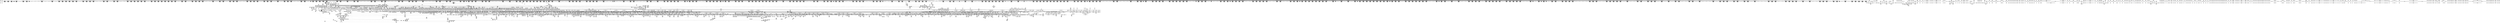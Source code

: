 digraph {
	CE0x45979d0 [shape=record,shape=Mrecord,label="{CE0x45979d0|selinux_setprocattr:_if.else84}"]
	CE0x5e8be50 [shape=record,shape=Mrecord,label="{CE0x5e8be50|get_current:_bb}"]
	CE0x5f10a40 [shape=record,shape=Mrecord,label="{CE0x5f10a40|task_sid:_tmp22|security/selinux/hooks.c,208|*SummSource*}"]
	CE0x5e3dcf0 [shape=record,shape=Mrecord,label="{CE0x5e3dcf0|%struct.common_audit_data*_null|*Constant*}"]
	CE0x5ee08b0 [shape=record,shape=Mrecord,label="{CE0x5ee08b0|ptrace_parent:_tmp19|include/linux/ptrace.h,92|*SummSink*}"]
	CE0x4644d20 [shape=record,shape=Mrecord,label="{CE0x4644d20|selinux_setprocattr:_tmp202|security/selinux/hooks.c,5680|*SummSource*}"]
	CE0x5ea9b10 [shape=record,shape=Mrecord,label="{CE0x5ea9b10|i64*_getelementptr_inbounds_(_4_x_i64_,_4_x_i64_*___llvm_gcov_ctr129,_i64_0,_i64_0)|*Constant*|*SummSource*}"]
	CE0x47367e0 [shape=record,shape=Mrecord,label="{CE0x47367e0|task_sid:_entry}"]
	CE0x4588810 [shape=record,shape=Mrecord,label="{CE0x4588810|i64_36|*Constant*|*SummSink*}"]
	CE0x45f0720 [shape=record,shape=Mrecord,label="{CE0x45f0720|selinux_setprocattr:_tmp85|security/selinux/hooks.c,5601}"]
	CE0x45c96e0 [shape=record,shape=Mrecord,label="{CE0x45c96e0|may_create_key:_bb}"]
	CE0x5e8efe0 [shape=record,shape=Mrecord,label="{CE0x5e8efe0|rcu_lock_release:_tmp3}"]
	CE0x5f744a0 [shape=record,shape=Mrecord,label="{CE0x5f744a0|__rcu_read_unlock:_tmp3|*SummSource*}"]
	CE0x46d89d0 [shape=record,shape=Mrecord,label="{CE0x46d89d0|24:_i32,_2088:_%struct.task_struct*,_2472:_%struct.cred*,_:_CRE_2576,2584_|*MultipleSource*|Function::task_sid&Arg::task::|Function::current_has_perm&Arg::tsk::|include/linux/ptrace.h,91|Function::selinux_setprocattr&Arg::p::|Function::may_create_key&Arg::ctx::|security/selinux/hooks.c,5670|Function::ptrace_parent&Arg::task::}"]
	CE0x4660160 [shape=record,shape=Mrecord,label="{CE0x4660160|24:_i32,_2088:_%struct.task_struct*,_2472:_%struct.cred*,_:_CRE_584,592_|*MultipleSource*|Function::task_sid&Arg::task::|Function::current_has_perm&Arg::tsk::|include/linux/ptrace.h,91|Function::selinux_setprocattr&Arg::p::|Function::may_create_key&Arg::ctx::|security/selinux/hooks.c,5670|Function::ptrace_parent&Arg::task::}"]
	CE0x466fa00 [shape=record,shape=Mrecord,label="{CE0x466fa00|24:_i32,_2088:_%struct.task_struct*,_2472:_%struct.cred*,_:_CRE_6504,6512_|*MultipleSource*|Function::task_sid&Arg::task::|Function::current_has_perm&Arg::tsk::|include/linux/ptrace.h,91|Function::selinux_setprocattr&Arg::p::|Function::may_create_key&Arg::ctx::|security/selinux/hooks.c,5670|Function::ptrace_parent&Arg::task::}"]
	CE0x45da040 [shape=record,shape=Mrecord,label="{CE0x45da040|i64_8|*Constant*|*SummSource*}"]
	CE0x473c030 [shape=record,shape=Mrecord,label="{CE0x473c030|rcu_read_lock:_tmp5|include/linux/rcupdate.h,882}"]
	CE0x5f71530 [shape=record,shape=Mrecord,label="{CE0x5f71530|VOIDTB_TE:_CE_24,28_|*MultipleSource*|Function::cred_sid&Arg::cred::|*LoadInst*|security/selinux/hooks.c,208|security/selinux/hooks.c,196}"]
	CE0x5e83600 [shape=record,shape=Mrecord,label="{CE0x5e83600|GLOBAL:_abort_creds|*Constant*}"]
	CE0x465ee40 [shape=record,shape=Mrecord,label="{CE0x465ee40|24:_i32,_2088:_%struct.task_struct*,_2472:_%struct.cred*,_:_CRE_536,544_|*MultipleSource*|Function::task_sid&Arg::task::|Function::current_has_perm&Arg::tsk::|include/linux/ptrace.h,91|Function::selinux_setprocattr&Arg::p::|Function::may_create_key&Arg::ctx::|security/selinux/hooks.c,5670|Function::ptrace_parent&Arg::task::}"]
	CE0x5f407a0 [shape=record,shape=Mrecord,label="{CE0x5f407a0|task_sid:_tmp21|security/selinux/hooks.c,208}"]
	CE0x46382d0 [shape=record,shape=Mrecord,label="{CE0x46382d0|selinux_setprocattr:_tmp188|security/selinux/hooks.c,5671|*SummSink*}"]
	CE0x4618410 [shape=record,shape=Mrecord,label="{CE0x4618410|_call_void_rcu_read_unlock()_#10,_!dbg_!27748|security/selinux/hooks.c,209}"]
	CE0x5f5a940 [shape=record,shape=Mrecord,label="{CE0x5f5a940|task_sid:_tobool1|security/selinux/hooks.c,208}"]
	CE0x5f2bbb0 [shape=record,shape=Mrecord,label="{CE0x5f2bbb0|current_sid:_tmp14|security/selinux/hooks.c,218}"]
	CE0x46d7930 [shape=record,shape=Mrecord,label="{CE0x46d7930|24:_i32,_2088:_%struct.task_struct*,_2472:_%struct.cred*,_:_CRE_2530,2531_}"]
	CE0x5ee84c0 [shape=record,shape=Mrecord,label="{CE0x5ee84c0|i64_9|*Constant*}"]
	CE0x5f6b220 [shape=record,shape=Mrecord,label="{CE0x5f6b220|rcu_read_lock:_tmp}"]
	CE0x4577b40 [shape=record,shape=Mrecord,label="{CE0x4577b40|selinux_setprocattr:_tmp60|security/selinux/hooks.c,5594}"]
	CE0x45f2500 [shape=record,shape=Mrecord,label="{CE0x45f2500|selinux_setprocattr:_tmp139|security/selinux/hooks.c,5642|*SummSink*}"]
	CE0x5f49a60 [shape=record,shape=Mrecord,label="{CE0x5f49a60|rcu_lock_acquire:_tmp7|*SummSource*}"]
	CE0x5f4fa50 [shape=record,shape=Mrecord,label="{CE0x5f4fa50|cred_sid:_tmp1|*SummSource*}"]
	CE0x5f1f230 [shape=record,shape=Mrecord,label="{CE0x5f1f230|_ret_void,_!dbg_!27717|include/linux/rcupdate.h,424}"]
	CE0x5ece540 [shape=record,shape=Mrecord,label="{CE0x5ece540|24:_i32,_2088:_%struct.task_struct*,_2472:_%struct.cred*,_:_CRE_10552,10560_|*MultipleSource*|Function::task_sid&Arg::task::|Function::current_has_perm&Arg::tsk::|include/linux/ptrace.h,91|Function::selinux_setprocattr&Arg::p::|Function::may_create_key&Arg::ctx::|security/selinux/hooks.c,5670|Function::ptrace_parent&Arg::task::}"]
	CE0x471e8c0 [shape=record,shape=Mrecord,label="{CE0x471e8c0|selinux_setprocattr:_call19|security/selinux/hooks.c,5586|*SummSource*}"]
	CE0x46da950 [shape=record,shape=Mrecord,label="{CE0x46da950|24:_i32,_2088:_%struct.task_struct*,_2472:_%struct.cred*,_:_CRE_2648,2656_|*MultipleSource*|Function::task_sid&Arg::task::|Function::current_has_perm&Arg::tsk::|include/linux/ptrace.h,91|Function::selinux_setprocattr&Arg::p::|Function::may_create_key&Arg::ctx::|security/selinux/hooks.c,5670|Function::ptrace_parent&Arg::task::}"]
	CE0x45dea40 [shape=record,shape=Mrecord,label="{CE0x45dea40|selinux_setprocattr:_if.then113|*SummSource*}"]
	CE0x4625ce0 [shape=record,shape=Mrecord,label="{CE0x4625ce0|selinux_setprocattr:_tmp106|security/selinux/hooks.c,5622|*SummSink*}"]
	CE0x472a3d0 [shape=record,shape=Mrecord,label="{CE0x472a3d0|may_create_key:_tmp|*SummSink*}"]
	CE0x5f68340 [shape=record,shape=Mrecord,label="{CE0x5f68340|rcu_lock_release:_tmp4|include/linux/rcupdate.h,423}"]
	CE0x5f6e7b0 [shape=record,shape=Mrecord,label="{CE0x5f6e7b0|rcu_read_unlock:_tmp21|include/linux/rcupdate.h,935}"]
	CE0x45f52d0 [shape=record,shape=Mrecord,label="{CE0x45f52d0|__preempt_count_sub:_do.end|*SummSink*}"]
	CE0x5f4d3e0 [shape=record,shape=Mrecord,label="{CE0x5f4d3e0|VOIDTB_TE:_CE_120,128_|*MultipleSource*|Function::cred_sid&Arg::cred::|*LoadInst*|security/selinux/hooks.c,208|security/selinux/hooks.c,196}"]
	CE0x4739530 [shape=record,shape=Mrecord,label="{CE0x4739530|selinux_setprocattr:_if.end25|*SummSink*}"]
	CE0x46646e0 [shape=record,shape=Mrecord,label="{CE0x46646e0|24:_i32,_2088:_%struct.task_struct*,_2472:_%struct.cred*,_:_CRE_692,693_}"]
	CE0x45c59d0 [shape=record,shape=Mrecord,label="{CE0x45c59d0|i64_25|*Constant*}"]
	CE0x459b2c0 [shape=record,shape=Mrecord,label="{CE0x459b2c0|selinux_setprocattr:_tmp109|security/selinux/hooks.c,5626|*SummSink*}"]
	CE0x5f36870 [shape=record,shape=Mrecord,label="{CE0x5f36870|current_sid:_call4|security/selinux/hooks.c,218}"]
	CE0x45c5d70 [shape=record,shape=Mrecord,label="{CE0x45c5d70|i64*_getelementptr_inbounds_(_13_x_i64_,_13_x_i64_*___llvm_gcov_ctr126,_i64_0,_i64_8)|*Constant*|*SummSink*}"]
	CE0x46f9d70 [shape=record,shape=Mrecord,label="{CE0x46f9d70|24:_i32,_2088:_%struct.task_struct*,_2472:_%struct.cred*,_:_CRE_6302,6303_}"]
	CE0x46368e0 [shape=record,shape=Mrecord,label="{CE0x46368e0|i64_84|*Constant*}"]
	CE0x45ee720 [shape=record,shape=Mrecord,label="{CE0x45ee720|selinux_setprocattr:_conv48|security/selinux/hooks.c,5599|*SummSink*}"]
	CE0x4627300 [shape=record,shape=Mrecord,label="{CE0x4627300|selinux_setprocattr:_tmp108|security/selinux/hooks.c,5623}"]
	CE0x45cef40 [shape=record,shape=Mrecord,label="{CE0x45cef40|rcu_read_lock:_call|include/linux/rcupdate.h,882|*SummSource*}"]
	CE0x4746410 [shape=record,shape=Mrecord,label="{CE0x4746410|rcu_read_lock:_tmp3|*SummSink*}"]
	CE0x4737e30 [shape=record,shape=Mrecord,label="{CE0x4737e30|i64_4|*Constant*|*SummSink*}"]
	CE0x4647f40 [shape=record,shape=Mrecord,label="{CE0x4647f40|selinux_setprocattr:_tmp206|security/selinux/hooks.c,5682|*SummSink*}"]
	CE0x46e7930 [shape=record,shape=Mrecord,label="{CE0x46e7930|24:_i32,_2088:_%struct.task_struct*,_2472:_%struct.cred*,_:_CRE_2954,2955_}"]
	CE0x47385f0 [shape=record,shape=Mrecord,label="{CE0x47385f0|selinux_setprocattr:_if.then99|*SummSink*}"]
	CE0x4710c20 [shape=record,shape=Mrecord,label="{CE0x4710c20|i64*_getelementptr_inbounds_(_102_x_i64_,_102_x_i64_*___llvm_gcov_ctr330,_i64_0,_i64_19)|*Constant*|*SummSource*}"]
	CE0x471b010 [shape=record,shape=Mrecord,label="{CE0x471b010|selinux_setprocattr:_tmp5|security/selinux/hooks.c,5567|*SummSource*}"]
	CE0x459c9c0 [shape=record,shape=Mrecord,label="{CE0x459c9c0|i64*_getelementptr_inbounds_(_102_x_i64_,_102_x_i64_*___llvm_gcov_ctr330,_i64_0,_i64_54)|*Constant*}"]
	CE0x5e3c7f0 [shape=record,shape=Mrecord,label="{CE0x5e3c7f0|avc_has_perm:_requested|Function::avc_has_perm&Arg::requested::|*SummSink*}"]
	CE0x46cc110 [shape=record,shape=Mrecord,label="{CE0x46cc110|24:_i32,_2088:_%struct.task_struct*,_2472:_%struct.cred*,_:_CRE_2048,2052_|*MultipleSource*|Function::task_sid&Arg::task::|Function::current_has_perm&Arg::tsk::|include/linux/ptrace.h,91|Function::selinux_setprocattr&Arg::p::|Function::may_create_key&Arg::ctx::|security/selinux/hooks.c,5670|Function::ptrace_parent&Arg::task::}"]
	CE0x5e35610 [shape=record,shape=Mrecord,label="{CE0x5e35610|i8_1|*Constant*}"]
	CE0x470a660 [shape=record,shape=Mrecord,label="{CE0x470a660|selinux_setprocattr:_tmp89|security/selinux/hooks.c,5607|*SummSink*}"]
	CE0x5f4fdc0 [shape=record,shape=Mrecord,label="{CE0x5f4fdc0|task_sid:_tmp19|security/selinux/hooks.c,208}"]
	CE0x5ef01c0 [shape=record,shape=Mrecord,label="{CE0x5ef01c0|i64*_getelementptr_inbounds_(_17_x_i64_,_17_x_i64_*___llvm_gcov_ctr164,_i64_0,_i64_16)|*Constant*}"]
	CE0x5e8d050 [shape=record,shape=Mrecord,label="{CE0x5e8d050|i64*_getelementptr_inbounds_(_4_x_i64_,_4_x_i64_*___llvm_gcov_ctr129,_i64_0,_i64_2)|*Constant*|*SummSink*}"]
	CE0x5f28400 [shape=record,shape=Mrecord,label="{CE0x5f28400|task_sid:_tmp4|*LoadInst*|security/selinux/hooks.c,208}"]
	CE0x5ee4ea0 [shape=record,shape=Mrecord,label="{CE0x5ee4ea0|i64*_getelementptr_inbounds_(_17_x_i64_,_17_x_i64_*___llvm_gcov_ctr164,_i64_0,_i64_3)|*Constant*|*SummSink*}"]
	CE0x5f467e0 [shape=record,shape=Mrecord,label="{CE0x5f467e0|__rcu_read_lock:_tmp1}"]
	CE0x5f3fb50 [shape=record,shape=Mrecord,label="{CE0x5f3fb50|_ret_void,_!dbg_!27719|./arch/x86/include/asm/preempt.h,73|*SummSink*}"]
	CE0x4746870 [shape=record,shape=Mrecord,label="{CE0x4746870|selinux_setprocattr:_tmp20|security/selinux/hooks.c,5582|*SummSource*}"]
	CE0x464d050 [shape=record,shape=Mrecord,label="{CE0x464d050|selinux_setprocattr:_tmp214|*SummSink*}"]
	CE0x5f614b0 [shape=record,shape=Mrecord,label="{CE0x5f614b0|rcu_read_unlock:_tmp11|include/linux/rcupdate.h,933}"]
	CE0x460edf0 [shape=record,shape=Mrecord,label="{CE0x460edf0|selinux_setprocattr:_tmp133|security/selinux/hooks.c,5640|*SummSink*}"]
	CE0x4604fa0 [shape=record,shape=Mrecord,label="{CE0x4604fa0|selinux_setprocattr:_tmp123|security/selinux/hooks.c,5637|*SummSink*}"]
	CE0x5f5f780 [shape=record,shape=Mrecord,label="{CE0x5f5f780|task_sid:_land.lhs.true}"]
	CE0x4577530 [shape=record,shape=Mrecord,label="{CE0x4577530|i64_30|*Constant*|*SummSink*}"]
	CE0x459daf0 [shape=record,shape=Mrecord,label="{CE0x459daf0|selinux_setprocattr:_conv41|security/selinux/hooks.c,5595}"]
	CE0x5f57c70 [shape=record,shape=Mrecord,label="{CE0x5f57c70|rcu_read_lock:_do.end}"]
	CE0x5f63a00 [shape=record,shape=Mrecord,label="{CE0x5f63a00|_call_void_lock_release(%struct.lockdep_map*_%map,_i32_1,_i64_ptrtoint_(i8*_blockaddress(_rcu_lock_release,_%__here)_to_i64))_#10,_!dbg_!27716|include/linux/rcupdate.h,423|*SummSource*}"]
	CE0x5f62710 [shape=record,shape=Mrecord,label="{CE0x5f62710|i64*_getelementptr_inbounds_(_4_x_i64_,_4_x_i64_*___llvm_gcov_ctr133,_i64_0,_i64_0)|*Constant*|*SummSink*}"]
	CE0x46e82f0 [shape=record,shape=Mrecord,label="{CE0x46e82f0|24:_i32,_2088:_%struct.task_struct*,_2472:_%struct.cred*,_:_CRE_2960,2961_}"]
	CE0x5227990 [shape=record,shape=Mrecord,label="{CE0x5227990|selinux_setprocattr:_if.end75|*SummSource*}"]
	CE0x474b770 [shape=record,shape=Mrecord,label="{CE0x474b770|task_sid:_tmp27|security/selinux/hooks.c,208}"]
	CE0x463b430 [shape=record,shape=Mrecord,label="{CE0x463b430|selinux_setprocattr:_ptsid.0}"]
	CE0x46fe4f0 [shape=record,shape=Mrecord,label="{CE0x46fe4f0|24:_i32,_2088:_%struct.task_struct*,_2472:_%struct.cred*,_:_CRE_6346,6347_}"]
	CE0x5ed3870 [shape=record,shape=Mrecord,label="{CE0x5ed3870|ptrace_parent:_tmp29|include/linux/ptrace.h,92|*SummSource*}"]
	CE0x47249e0 [shape=record,shape=Mrecord,label="{CE0x47249e0|selinux_setprocattr:_if.then11}"]
	CE0x5f6ca70 [shape=record,shape=Mrecord,label="{CE0x5f6ca70|i64*_getelementptr_inbounds_(_4_x_i64_,_4_x_i64_*___llvm_gcov_ctr133,_i64_0,_i64_0)|*Constant*}"]
	CE0x45f0f10 [shape=record,shape=Mrecord,label="{CE0x45f0f10|selinux_setprocattr:_tmp86|security/selinux/hooks.c,5601|*SummSink*}"]
	CE0x4608940 [shape=record,shape=Mrecord,label="{CE0x4608940|selinux_setprocattr:_tmp125|security/selinux/hooks.c,5638}"]
	CE0x5edf2a0 [shape=record,shape=Mrecord,label="{CE0x5edf2a0|i64*_getelementptr_inbounds_(_13_x_i64_,_13_x_i64_*___llvm_gcov_ctr126,_i64_0,_i64_9)|*Constant*|*SummSink*}"]
	CE0x5e8bb80 [shape=record,shape=Mrecord,label="{CE0x5e8bb80|_call_void_asm_addl_$1,_%gs:$0_,_*m,ri,*m,_dirflag_,_fpsr_,_flags_(i32*___preempt_count,_i32_%sub,_i32*___preempt_count)_#3,_!dbg_!27717,_!srcloc_!27718|./arch/x86/include/asm/preempt.h,77}"]
	CE0x46ee5b0 [shape=record,shape=Mrecord,label="{CE0x46ee5b0|24:_i32,_2088:_%struct.task_struct*,_2472:_%struct.cred*,_:_CRE_3136,3140_|*MultipleSource*|Function::task_sid&Arg::task::|Function::current_has_perm&Arg::tsk::|include/linux/ptrace.h,91|Function::selinux_setprocattr&Arg::p::|Function::may_create_key&Arg::ctx::|security/selinux/hooks.c,5670|Function::ptrace_parent&Arg::task::}"]
	CE0x46fe1b0 [shape=record,shape=Mrecord,label="{CE0x46fe1b0|24:_i32,_2088:_%struct.task_struct*,_2472:_%struct.cred*,_:_CRE_6344,6345_}"]
	CE0x5f18bb0 [shape=record,shape=Mrecord,label="{CE0x5f18bb0|current_sid:_tmp1}"]
	CE0x5e2a4c0 [shape=record,shape=Mrecord,label="{CE0x5e2a4c0|selinux_setprocattr:_tmp158|security/selinux/hooks.c,5649|*SummSink*}"]
	CE0x46498b0 [shape=record,shape=Mrecord,label="{CE0x46498b0|selinux_setprocattr:_tmp208|security/selinux/hooks.c,5684|*SummSource*}"]
	CE0x5ee4000 [shape=record,shape=Mrecord,label="{CE0x5ee4000|GLOBAL:_llvm.expect.i64|*Constant*|*SummSource*}"]
	CE0x5e3f4e0 [shape=record,shape=Mrecord,label="{CE0x5e3f4e0|i64_82|*Constant*}"]
	CE0x4617890 [shape=record,shape=Mrecord,label="{CE0x4617890|cred_sid:_entry|*SummSource*}"]
	CE0x5e9cce0 [shape=record,shape=Mrecord,label="{CE0x5e9cce0|void_(i32*,_i32,_i32*)*_asm_addl_$1,_%gs:$0_,_*m,ri,*m,_dirflag_,_fpsr_,_flags_}"]
	CE0x5ef3960 [shape=record,shape=Mrecord,label="{CE0x5ef3960|rcu_read_lock:_tmp22|include/linux/rcupdate.h,884}"]
	CE0x473d360 [shape=record,shape=Mrecord,label="{CE0x473d360|rcu_lock_acquire:_map|Function::rcu_lock_acquire&Arg::map::}"]
	CE0x5ee06e0 [shape=record,shape=Mrecord,label="{CE0x5ee06e0|ptrace_parent:_tmp19|include/linux/ptrace.h,92}"]
	CE0x5eeb4e0 [shape=record,shape=Mrecord,label="{CE0x5eeb4e0|i64*_getelementptr_inbounds_(_17_x_i64_,_17_x_i64_*___llvm_gcov_ctr164,_i64_0,_i64_13)|*Constant*|*SummSource*}"]
	CE0x465b180 [shape=record,shape=Mrecord,label="{CE0x465b180|task_sid:_do.end6|*SummSink*}"]
	CE0x4585db0 [shape=record,shape=Mrecord,label="{CE0x4585db0|i64_2|*Constant*}"]
	CE0x5f36560 [shape=record,shape=Mrecord,label="{CE0x5f36560|current_sid:_tmp20|security/selinux/hooks.c,218|*SummSink*}"]
	CE0x4580e80 [shape=record,shape=Mrecord,label="{CE0x4580e80|selinux_setprocattr:_bb}"]
	CE0x5e3d2f0 [shape=record,shape=Mrecord,label="{CE0x5e3d2f0|i16_2|*Constant*|*SummSource*}"]
	CE0x5f35680 [shape=record,shape=Mrecord,label="{CE0x5f35680|current_sid:_tmp19|security/selinux/hooks.c,218}"]
	CE0x4713a40 [shape=record,shape=Mrecord,label="{CE0x4713a40|selinux_setprocattr:_tmp34|security/selinux/hooks.c,5586|*SummSink*}"]
	CE0x5ed16a0 [shape=record,shape=Mrecord,label="{CE0x5ed16a0|ptrace_parent:_tmp2|*LoadInst*|include/linux/ptrace.h,91|*SummSource*}"]
	CE0x5f72dc0 [shape=record,shape=Mrecord,label="{CE0x5f72dc0|_call_void_mcount()_#3}"]
	CE0x5f45290 [shape=record,shape=Mrecord,label="{CE0x5f45290|i64*_getelementptr_inbounds_(_2_x_i64_,_2_x_i64_*___llvm_gcov_ctr131,_i64_0,_i64_0)|*Constant*}"]
	CE0x5eab250 [shape=record,shape=Mrecord,label="{CE0x5eab250|__preempt_count_sub:_do.body}"]
	CE0x46ce370 [shape=record,shape=Mrecord,label="{CE0x46ce370|24:_i32,_2088:_%struct.task_struct*,_2472:_%struct.cred*,_:_CRE_2112,2120_|*MultipleSource*|Function::task_sid&Arg::task::|Function::current_has_perm&Arg::tsk::|include/linux/ptrace.h,91|Function::selinux_setprocattr&Arg::p::|Function::may_create_key&Arg::ctx::|security/selinux/hooks.c,5670|Function::ptrace_parent&Arg::task::}"]
	CE0x46eec90 [shape=record,shape=Mrecord,label="{CE0x46eec90|24:_i32,_2088:_%struct.task_struct*,_2472:_%struct.cred*,_:_CRE_3144,3148_|*MultipleSource*|Function::task_sid&Arg::task::|Function::current_has_perm&Arg::tsk::|include/linux/ptrace.h,91|Function::selinux_setprocattr&Arg::p::|Function::may_create_key&Arg::ctx::|security/selinux/hooks.c,5670|Function::ptrace_parent&Arg::task::}"]
	CE0x45cc960 [shape=record,shape=Mrecord,label="{CE0x45cc960|0:_i8,_:_GCMR_current_sid.__warned_internal_global_i8_0,_section_.data.unlikely_,_align_1:_elem_0:default:}"]
	CE0x460bd50 [shape=record,shape=Mrecord,label="{CE0x460bd50|i32_3|*Constant*|*SummSink*}"]
	CE0x45c1a00 [shape=record,shape=Mrecord,label="{CE0x45c1a00|i32_33|*Constant*|*SummSink*}"]
	CE0x4641bf0 [shape=record,shape=Mrecord,label="{CE0x4641bf0|i64_89|*Constant*}"]
	CE0x45c3780 [shape=record,shape=Mrecord,label="{CE0x45c3780|_call_void_audit_log_end(%struct.audit_buffer*_%call68)_#10,_!dbg_!27805|security/selinux/hooks.c,5614|*SummSink*}"]
	CE0x45ceed0 [shape=record,shape=Mrecord,label="{CE0x45ceed0|rcu_read_lock:_call|include/linux/rcupdate.h,882|*SummSink*}"]
	CE0x45dd7c0 [shape=record,shape=Mrecord,label="{CE0x45dd7c0|selinux_setprocattr:_if.end27|*SummSink*}"]
	CE0x5e1f780 [shape=record,shape=Mrecord,label="{CE0x5e1f780|selinux_setprocattr:_tobool98|security/selinux/hooks.c,5645|*SummSource*}"]
	CE0x5e42520 [shape=record,shape=Mrecord,label="{CE0x5e42520|selinux_setprocattr:_tmp184|security/selinux/hooks.c,5664|*SummSource*}"]
	CE0x5f59a70 [shape=record,shape=Mrecord,label="{CE0x5f59a70|rcu_read_lock:_tmp2}"]
	CE0x466c3b0 [shape=record,shape=Mrecord,label="{CE0x466c3b0|24:_i32,_2088:_%struct.task_struct*,_2472:_%struct.cred*,_:_CRE_1984,2016_|*MultipleSource*|Function::task_sid&Arg::task::|Function::current_has_perm&Arg::tsk::|include/linux/ptrace.h,91|Function::selinux_setprocattr&Arg::p::|Function::may_create_key&Arg::ctx::|security/selinux/hooks.c,5670|Function::ptrace_parent&Arg::task::}"]
	CE0x5ee4b40 [shape=record,shape=Mrecord,label="{CE0x5ee4b40|GLOBAL:___llvm_gcov_ctr164|Global_var:__llvm_gcov_ctr164}"]
	CE0x4740790 [shape=record,shape=Mrecord,label="{CE0x4740790|selinux_setprocattr:_if.end47}"]
	CE0x5e373f0 [shape=record,shape=Mrecord,label="{CE0x5e373f0|i64*_getelementptr_inbounds_(_102_x_i64_,_102_x_i64_*___llvm_gcov_ctr330,_i64_0,_i64_79)|*Constant*|*SummSource*}"]
	CE0x5f249a0 [shape=record,shape=Mrecord,label="{CE0x5f249a0|cred_sid:_sid|security/selinux/hooks.c,197|*SummSource*}"]
	CE0x5f5b9e0 [shape=record,shape=Mrecord,label="{CE0x5f5b9e0|i64_7|*Constant*}"]
	CE0x46dcbb0 [shape=record,shape=Mrecord,label="{CE0x46dcbb0|24:_i32,_2088:_%struct.task_struct*,_2472:_%struct.cred*,_:_CRE_2720,2724_|*MultipleSource*|Function::task_sid&Arg::task::|Function::current_has_perm&Arg::tsk::|include/linux/ptrace.h,91|Function::selinux_setprocattr&Arg::p::|Function::may_create_key&Arg::ctx::|security/selinux/hooks.c,5670|Function::ptrace_parent&Arg::task::}"]
	CE0x5ecfe20 [shape=record,shape=Mrecord,label="{CE0x5ecfe20|24:_i32,_2088:_%struct.task_struct*,_2472:_%struct.cred*,_:_CRE_10604,10608_|*MultipleSource*|Function::task_sid&Arg::task::|Function::current_has_perm&Arg::tsk::|include/linux/ptrace.h,91|Function::selinux_setprocattr&Arg::p::|Function::may_create_key&Arg::ctx::|security/selinux/hooks.c,5670|Function::ptrace_parent&Arg::task::}"]
	CE0x46656d0 [shape=record,shape=Mrecord,label="{CE0x46656d0|24:_i32,_2088:_%struct.task_struct*,_2472:_%struct.cred*,_:_CRE_704,712_|*MultipleSource*|Function::task_sid&Arg::task::|Function::current_has_perm&Arg::tsk::|include/linux/ptrace.h,91|Function::selinux_setprocattr&Arg::p::|Function::may_create_key&Arg::ctx::|security/selinux/hooks.c,5670|Function::ptrace_parent&Arg::task::}"]
	CE0x5e3a930 [shape=record,shape=Mrecord,label="{CE0x5e3a930|selinux_setprocattr:_tmp177|security/selinux/hooks.c,5661|*SummSource*}"]
	CE0x457f540 [shape=record,shape=Mrecord,label="{CE0x457f540|selinux_setprocattr:_tmp60|security/selinux/hooks.c,5594|*SummSink*}"]
	CE0x470e820 [shape=record,shape=Mrecord,label="{CE0x470e820|i64*_getelementptr_inbounds_(_102_x_i64_,_102_x_i64_*___llvm_gcov_ctr330,_i64_0,_i64_22)|*Constant*}"]
	CE0x45f09a0 [shape=record,shape=Mrecord,label="{CE0x45f09a0|selinux_setprocattr:_tmp85|security/selinux/hooks.c,5601|*SummSink*}"]
	CE0x5e393f0 [shape=record,shape=Mrecord,label="{CE0x5e393f0|selinux_setprocattr:_tmp176|security/selinux/hooks.c,5658|*SummSource*}"]
	CE0x463e830 [shape=record,shape=Mrecord,label="{CE0x463e830|selinux_setprocattr:_tmp192|security/selinux/hooks.c,5675|*SummSink*}"]
	CE0x46fce30 [shape=record,shape=Mrecord,label="{CE0x46fce30|24:_i32,_2088:_%struct.task_struct*,_2472:_%struct.cred*,_:_CRE_6332,6333_}"]
	CE0x46f2de0 [shape=record,shape=Mrecord,label="{CE0x46f2de0|24:_i32,_2088:_%struct.task_struct*,_2472:_%struct.cred*,_:_CRE_5960,5968_|*MultipleSource*|Function::task_sid&Arg::task::|Function::current_has_perm&Arg::tsk::|include/linux/ptrace.h,91|Function::selinux_setprocattr&Arg::p::|Function::may_create_key&Arg::ctx::|security/selinux/hooks.c,5670|Function::ptrace_parent&Arg::task::}"]
	CE0x45eabf0 [shape=record,shape=Mrecord,label="{CE0x45eabf0|selinux_setprocattr:_tobool32|security/selinux/hooks.c,5594}"]
	CE0x5f22c30 [shape=record,shape=Mrecord,label="{CE0x5f22c30|current_sid:_tmp1|*SummSink*}"]
	CE0x472e6a0 [shape=record,shape=Mrecord,label="{CE0x472e6a0|rcu_read_lock:_tmp14|include/linux/rcupdate.h,882|*SummSource*}"]
	CE0x45c18f0 [shape=record,shape=Mrecord,label="{CE0x45c18f0|i32_33|*Constant*|*SummSource*}"]
	CE0x456eaa0 [shape=record,shape=Mrecord,label="{CE0x456eaa0|i64*_getelementptr_inbounds_(_102_x_i64_,_102_x_i64_*___llvm_gcov_ctr330,_i64_0,_i64_9)|*Constant*|*SummSource*}"]
	CE0x45a9220 [shape=record,shape=Mrecord,label="{CE0x45a9220|selinux_setprocattr:_tmp170|security/selinux/hooks.c,5656|*SummSource*}"]
	CE0x471cb90 [shape=record,shape=Mrecord,label="{CE0x471cb90|_call_void_rcu_lock_acquire(%struct.lockdep_map*_rcu_lock_map)_#10,_!dbg_!27711|include/linux/rcupdate.h,881}"]
	CE0x4729390 [shape=record,shape=Mrecord,label="{CE0x4729390|_call_void_mcount()_#3|*SummSink*}"]
	CE0x5f1a600 [shape=record,shape=Mrecord,label="{CE0x5f1a600|task_sid:_tmp6|security/selinux/hooks.c,208|*SummSource*}"]
	CE0x4650630 [shape=record,shape=Mrecord,label="{CE0x4650630|selinux_setprocattr:_conv141|security/selinux/hooks.c,5689}"]
	CE0x5ee2f70 [shape=record,shape=Mrecord,label="{CE0x5ee2f70|ptrace_parent:_lnot1|include/linux/ptrace.h,91}"]
	CE0x5ee4bb0 [shape=record,shape=Mrecord,label="{CE0x5ee4bb0|ptrace_parent:_tmp3|include/linux/ptrace.h,91|*SummSource*}"]
	CE0x46572d0 [shape=record,shape=Mrecord,label="{CE0x46572d0|__preempt_count_add:_val|Function::__preempt_count_add&Arg::val::}"]
	CE0x5f40190 [shape=record,shape=Mrecord,label="{CE0x5f40190|task_sid:_do.end6}"]
	CE0x45a2e40 [shape=record,shape=Mrecord,label="{CE0x45a2e40|GLOBAL:_audit_log_end|*Constant*|*SummSink*}"]
	CE0x45de6f0 [shape=record,shape=Mrecord,label="{CE0x45de6f0|selinux_setprocattr:_if.end72|*SummSource*}"]
	CE0x4627ef0 [shape=record,shape=Mrecord,label="{CE0x4627ef0|i64_53|*Constant*|*SummSink*}"]
	CE0x470ab30 [shape=record,shape=Mrecord,label="{CE0x470ab30|24:_i32,_2088:_%struct.task_struct*,_2472:_%struct.cred*,_:_CRE_384,392_|*MultipleSource*|Function::task_sid&Arg::task::|Function::current_has_perm&Arg::tsk::|include/linux/ptrace.h,91|Function::selinux_setprocattr&Arg::p::|Function::may_create_key&Arg::ctx::|security/selinux/hooks.c,5670|Function::ptrace_parent&Arg::task::}"]
	CE0x45bbad0 [shape=record,shape=Mrecord,label="{CE0x45bbad0|i32_10|*Constant*}"]
	CE0x46f5a90 [shape=record,shape=Mrecord,label="{CE0x46f5a90|24:_i32,_2088:_%struct.task_struct*,_2472:_%struct.cred*,_:_CRE_6192,6196_|*MultipleSource*|Function::task_sid&Arg::task::|Function::current_has_perm&Arg::tsk::|include/linux/ptrace.h,91|Function::selinux_setprocattr&Arg::p::|Function::may_create_key&Arg::ctx::|security/selinux/hooks.c,5670|Function::ptrace_parent&Arg::task::}"]
	CE0x464d5d0 [shape=record,shape=Mrecord,label="{CE0x464d5d0|i64*_getelementptr_inbounds_(_102_x_i64_,_102_x_i64_*___llvm_gcov_ctr330,_i64_0,_i64_98)|*Constant*}"]
	CE0x4738280 [shape=record,shape=Mrecord,label="{CE0x4738280|i32_64|*Constant*|*SummSource*}"]
	CE0x5e86f50 [shape=record,shape=Mrecord,label="{CE0x5e86f50|24:_i32,_2088:_%struct.task_struct*,_2472:_%struct.cred*,_:_CRE_6552,6560_|*MultipleSource*|Function::task_sid&Arg::task::|Function::current_has_perm&Arg::tsk::|include/linux/ptrace.h,91|Function::selinux_setprocattr&Arg::p::|Function::may_create_key&Arg::ctx::|security/selinux/hooks.c,5670|Function::ptrace_parent&Arg::task::}"]
	CE0x5ee3ed0 [shape=record,shape=Mrecord,label="{CE0x5ee3ed0|GLOBAL:_llvm.expect.i64|*Constant*|*SummSink*}"]
	CE0x45a70e0 [shape=record,shape=Mrecord,label="{CE0x45a70e0|selinux_setprocattr:_tmp74|security/selinux/hooks.c,5596|*SummSource*}"]
	CE0x5f49b20 [shape=record,shape=Mrecord,label="{CE0x5f49b20|rcu_lock_acquire:_tmp7|*SummSink*}"]
	CE0x4629460 [shape=record,shape=Mrecord,label="{CE0x4629460|i64_52|*Constant*}"]
	CE0x5e3d940 [shape=record,shape=Mrecord,label="{CE0x5e3d940|i32_8388608|*Constant*}"]
	CE0x5ed4350 [shape=record,shape=Mrecord,label="{CE0x5ed4350|ptrace_parent:_tmp29|include/linux/ptrace.h,92}"]
	CE0x45a7af0 [shape=record,shape=Mrecord,label="{CE0x45a7af0|i64*_getelementptr_inbounds_(_2_x_i64_,_2_x_i64_*___llvm_gcov_ctr136,_i64_0,_i64_0)|*Constant*}"]
	CE0x46e9190 [shape=record,shape=Mrecord,label="{CE0x46e9190|24:_i32,_2088:_%struct.task_struct*,_2472:_%struct.cred*,_:_CRE_2969,2970_}"]
	CE0x459fe50 [shape=record,shape=Mrecord,label="{CE0x459fe50|selinux_setprocattr:_tmp94|security/selinux/hooks.c,5610|*SummSink*}"]
	CE0x45eb660 [shape=record,shape=Mrecord,label="{CE0x45eb660|selinux_setprocattr:_tobool32|security/selinux/hooks.c,5594|*SummSource*}"]
	CE0x45cff80 [shape=record,shape=Mrecord,label="{CE0x45cff80|GLOBAL:___llvm_gcov_ctr125|Global_var:__llvm_gcov_ctr125|*SummSink*}"]
	CE0x5f3f0e0 [shape=record,shape=Mrecord,label="{CE0x5f3f0e0|_call_void_mcount()_#3}"]
	CE0x5f1fc10 [shape=record,shape=Mrecord,label="{CE0x5f1fc10|_ret_void,_!dbg_!27717|include/linux/rcupdate.h,245|*SummSink*}"]
	CE0x5f2cef0 [shape=record,shape=Mrecord,label="{CE0x5f2cef0|rcu_lock_acquire:_tmp3}"]
	CE0x5e29530 [shape=record,shape=Mrecord,label="{CE0x5e29530|i64_72|*Constant*}"]
	CE0x4715e50 [shape=record,shape=Mrecord,label="{CE0x4715e50|selinux_setprocattr:_tmp39|security/selinux/hooks.c,5589}"]
	CE0x5e22c70 [shape=record,shape=Mrecord,label="{CE0x5e22c70|selinux_setprocattr:_tmp150|security/selinux/hooks.c,5646}"]
	CE0x474b910 [shape=record,shape=Mrecord,label="{CE0x474b910|task_sid:_tmp27|security/selinux/hooks.c,208|*SummSource*}"]
	CE0x461ab00 [shape=record,shape=Mrecord,label="{CE0x461ab00|rcu_read_lock:_tmp5|include/linux/rcupdate.h,882}"]
	CE0x4621010 [shape=record,shape=Mrecord,label="{CE0x4621010|selinux_setprocattr:_tmp142|security/selinux/hooks.c,5644|*SummSource*}"]
	CE0x5f18de0 [shape=record,shape=Mrecord,label="{CE0x5f18de0|rcu_read_unlock:_land.lhs.true|*SummSource*}"]
	CE0x5eae8e0 [shape=record,shape=Mrecord,label="{CE0x5eae8e0|__preempt_count_sub:_tmp4|./arch/x86/include/asm/preempt.h,77|*SummSink*}"]
	CE0x46d6980 [shape=record,shape=Mrecord,label="{CE0x46d6980|24:_i32,_2088:_%struct.task_struct*,_2472:_%struct.cred*,_:_CRE_2521,2522_}"]
	CE0x4607650 [shape=record,shape=Mrecord,label="{CE0x4607650|selinux_setprocattr:_tobool86|security/selinux/hooks.c,5638|*SummSource*}"]
	CE0x5e20210 [shape=record,shape=Mrecord,label="{CE0x5e20210|i64_68|*Constant*|*SummSink*}"]
	CE0x5e87d40 [shape=record,shape=Mrecord,label="{CE0x5e87d40|ptrace_parent:_ptrace|include/linux/ptrace.h,91|*SummSource*}"]
	CE0x5f170e0 [shape=record,shape=Mrecord,label="{CE0x5f170e0|rcu_read_unlock:_tmp17|include/linux/rcupdate.h,933}"]
	CE0x46eab40 [shape=record,shape=Mrecord,label="{CE0x46eab40|24:_i32,_2088:_%struct.task_struct*,_2472:_%struct.cred*,_:_CRE_3008,3024_|*MultipleSource*|Function::task_sid&Arg::task::|Function::current_has_perm&Arg::tsk::|include/linux/ptrace.h,91|Function::selinux_setprocattr&Arg::p::|Function::may_create_key&Arg::ctx::|security/selinux/hooks.c,5670|Function::ptrace_parent&Arg::task::}"]
	CE0x45ddb60 [shape=record,shape=Mrecord,label="{CE0x45ddb60|i64*_getelementptr_inbounds_(_11_x_i64_,_11_x_i64_*___llvm_gcov_ctr127,_i64_0,_i64_0)|*Constant*|*SummSource*}"]
	CE0x45c76f0 [shape=record,shape=Mrecord,label="{CE0x45c76f0|GLOBAL:_rcu_lock_acquire|*Constant*|*SummSink*}"]
	CE0x463c050 [shape=record,shape=Mrecord,label="{CE0x463c050|GLOBAL:_rcu_read_unlock|*Constant*|*SummSource*}"]
	CE0x4632820 [shape=record,shape=Mrecord,label="{CE0x4632820|128:_i8*,_:_CRE_96,104_|*MultipleSource*|security/selinux/hooks.c,5625|security/selinux/hooks.c,5635}"]
	CE0x45dcdd0 [shape=record,shape=Mrecord,label="{CE0x45dcdd0|i8*_getelementptr_inbounds_(_42_x_i8_,_42_x_i8_*_.str46,_i32_0,_i32_0)|*Constant*|*SummSource*}"]
	CE0x5f1fba0 [shape=record,shape=Mrecord,label="{CE0x5f1fba0|GLOBAL:___rcu_read_unlock|*Constant*|*SummSink*}"]
	CE0x45de810 [shape=record,shape=Mrecord,label="{CE0x45de810|selinux_setprocattr:_if.end72|*SummSink*}"]
	CE0x46f7cf0 [shape=record,shape=Mrecord,label="{CE0x46f7cf0|24:_i32,_2088:_%struct.task_struct*,_2472:_%struct.cred*,_:_CRE_6264,6280_|*MultipleSource*|Function::task_sid&Arg::task::|Function::current_has_perm&Arg::tsk::|include/linux/ptrace.h,91|Function::selinux_setprocattr&Arg::p::|Function::may_create_key&Arg::ctx::|security/selinux/hooks.c,5670|Function::ptrace_parent&Arg::task::}"]
	CE0x46e6f70 [shape=record,shape=Mrecord,label="{CE0x46e6f70|24:_i32,_2088:_%struct.task_struct*,_2472:_%struct.cred*,_:_CRE_2948,2949_}"]
	CE0x5ee05f0 [shape=record,shape=Mrecord,label="{CE0x5ee05f0|ptrace_parent:_tmp23|include/linux/ptrace.h,92|*SummSource*}"]
	CE0x46d4e00 [shape=record,shape=Mrecord,label="{CE0x46d4e00|24:_i32,_2088:_%struct.task_struct*,_2472:_%struct.cred*,_:_CRE_2424,2472_|*MultipleSource*|Function::task_sid&Arg::task::|Function::current_has_perm&Arg::tsk::|include/linux/ptrace.h,91|Function::selinux_setprocattr&Arg::p::|Function::may_create_key&Arg::ctx::|security/selinux/hooks.c,5670|Function::ptrace_parent&Arg::task::}"]
	CE0x5e87eb0 [shape=record,shape=Mrecord,label="{CE0x5e87eb0|24:_i32,_2088:_%struct.task_struct*,_2472:_%struct.cred*,_:_CRE_56,64_|*MultipleSource*|Function::task_sid&Arg::task::|Function::current_has_perm&Arg::tsk::|include/linux/ptrace.h,91|Function::selinux_setprocattr&Arg::p::|Function::may_create_key&Arg::ctx::|security/selinux/hooks.c,5670|Function::ptrace_parent&Arg::task::}"]
	CE0x472f920 [shape=record,shape=Mrecord,label="{CE0x472f920|selinux_setprocattr:_if.end115|*SummSink*}"]
	CE0x5f77830 [shape=record,shape=Mrecord,label="{CE0x5f77830|__rcu_read_lock:_do.end|*SummSink*}"]
	CE0x456a230 [shape=record,shape=Mrecord,label="{CE0x456a230|selinux_setprocattr:_tmp139|security/selinux/hooks.c,5642|*SummSource*}"]
	CE0x45febf0 [shape=record,shape=Mrecord,label="{CE0x45febf0|i64*_getelementptr_inbounds_(_13_x_i64_,_13_x_i64_*___llvm_gcov_ctr126,_i64_0,_i64_8)|*Constant*}"]
	CE0x47408c0 [shape=record,shape=Mrecord,label="{CE0x47408c0|selinux_setprocattr:_if.end47|*SummSource*}"]
	CE0x472e0c0 [shape=record,shape=Mrecord,label="{CE0x472e0c0|i64_6|*Constant*|*SummSink*}"]
	CE0x45ea4a0 [shape=record,shape=Mrecord,label="{CE0x45ea4a0|selinux_setprocattr:_if.else18|*SummSource*}"]
	CE0x46e3eb0 [shape=record,shape=Mrecord,label="{CE0x46e3eb0|24:_i32,_2088:_%struct.task_struct*,_2472:_%struct.cred*,_:_CRE_2918,2919_}"]
	CE0x46fa590 [shape=record,shape=Mrecord,label="{CE0x46fa590|24:_i32,_2088:_%struct.task_struct*,_2472:_%struct.cred*,_:_CRE_6307,6308_}"]
	CE0x46cbda0 [shape=record,shape=Mrecord,label="{CE0x46cbda0|24:_i32,_2088:_%struct.task_struct*,_2472:_%struct.cred*,_:_CRE_2044,2048_|*MultipleSource*|Function::task_sid&Arg::task::|Function::current_has_perm&Arg::tsk::|include/linux/ptrace.h,91|Function::selinux_setprocattr&Arg::p::|Function::may_create_key&Arg::ctx::|security/selinux/hooks.c,5670|Function::ptrace_parent&Arg::task::}"]
	CE0x5e3edc0 [shape=record,shape=Mrecord,label="{CE0x5e3edc0|selinux_setprocattr:_tobool118|security/selinux/hooks.c,5663|*SummSink*}"]
	CE0x4637fe0 [shape=record,shape=Mrecord,label="{CE0x4637fe0|selinux_setprocattr:_tmp188|security/selinux/hooks.c,5671}"]
	CE0x45d2130 [shape=record,shape=Mrecord,label="{CE0x45d2130|rcu_read_lock:_do.end|*SummSink*}"]
	CE0x45bfa60 [shape=record,shape=Mrecord,label="{CE0x45bfa60|selinux_setprocattr:_tobool54|security/selinux/hooks.c,5600|*SummSink*}"]
	CE0x5f59cf0 [shape=record,shape=Mrecord,label="{CE0x5f59cf0|task_sid:_tmp5|security/selinux/hooks.c,208}"]
	CE0x5ec70a0 [shape=record,shape=Mrecord,label="{CE0x5ec70a0|__preempt_count_sub:_tmp6|./arch/x86/include/asm/preempt.h,78|*SummSource*}"]
	CE0x456fe60 [shape=record,shape=Mrecord,label="{CE0x456fe60|selinux_setprocattr:_entry|*SummSource*}"]
	CE0x45c9ff0 [shape=record,shape=Mrecord,label="{CE0x45c9ff0|GLOBAL:_rcu_read_lock.__warned|Global_var:rcu_read_lock.__warned}"]
	CE0x4659ab0 [shape=record,shape=Mrecord,label="{CE0x4659ab0|ptrace_parent:_if.end}"]
	CE0x462b910 [shape=record,shape=Mrecord,label="{CE0x462b910|_call_void_mcount()_#3}"]
	CE0x4706fc0 [shape=record,shape=Mrecord,label="{CE0x4706fc0|_ret_i32_%call1,_!dbg_!27716|security/selinux/hooks.c,1750|*SummSource*}"]
	CE0x461bd40 [shape=record,shape=Mrecord,label="{CE0x461bd40|rcu_read_unlock:_call3|include/linux/rcupdate.h,933|*SummSource*}"]
	CE0x45bf770 [shape=record,shape=Mrecord,label="{CE0x45bf770|selinux_setprocattr:_tobool54|security/selinux/hooks.c,5600}"]
	CE0x5e8bd70 [shape=record,shape=Mrecord,label="{CE0x5e8bd70|_call_void_asm_addl_$1,_%gs:$0_,_*m,ri,*m,_dirflag_,_fpsr_,_flags_(i32*___preempt_count,_i32_%sub,_i32*___preempt_count)_#3,_!dbg_!27717,_!srcloc_!27718|./arch/x86/include/asm/preempt.h,77|*SummSource*}"]
	CE0x460a7c0 [shape=record,shape=Mrecord,label="{CE0x460a7c0|i64*_getelementptr_inbounds_(_102_x_i64_,_102_x_i64_*___llvm_gcov_ctr330,_i64_0,_i64_60)|*Constant*|*SummSource*}"]
	CE0x460a950 [shape=record,shape=Mrecord,label="{CE0x460a950|selinux_setprocattr:_tmp129|security/selinux/hooks.c,5639|*SummSink*}"]
	CE0x46d2f10 [shape=record,shape=Mrecord,label="{CE0x46d2f10|24:_i32,_2088:_%struct.task_struct*,_2472:_%struct.cred*,_:_CRE_2352,2360_|*MultipleSource*|Function::task_sid&Arg::task::|Function::current_has_perm&Arg::tsk::|include/linux/ptrace.h,91|Function::selinux_setprocattr&Arg::p::|Function::may_create_key&Arg::ctx::|security/selinux/hooks.c,5670|Function::ptrace_parent&Arg::task::}"]
	CE0x46ffbb0 [shape=record,shape=Mrecord,label="{CE0x46ffbb0|24:_i32,_2088:_%struct.task_struct*,_2472:_%struct.cred*,_:_CRE_6360,6368_|*MultipleSource*|Function::task_sid&Arg::task::|Function::current_has_perm&Arg::tsk::|include/linux/ptrace.h,91|Function::selinux_setprocattr&Arg::p::|Function::may_create_key&Arg::ctx::|security/selinux/hooks.c,5670|Function::ptrace_parent&Arg::task::}"]
	CE0x4720ab0 [shape=record,shape=Mrecord,label="{CE0x4720ab0|i64_17|*Constant*|*SummSource*}"]
	CE0x45ef9a0 [shape=record,shape=Mrecord,label="{CE0x45ef9a0|i64_40|*Constant*|*SummSource*}"]
	CE0x5f1dac0 [shape=record,shape=Mrecord,label="{CE0x5f1dac0|rcu_read_unlock:_tmp22|include/linux/rcupdate.h,935|*SummSource*}"]
	CE0x4585c50 [shape=record,shape=Mrecord,label="{CE0x4585c50|selinux_setprocattr:_if.end76|*SummSource*}"]
	CE0x4703230 [shape=record,shape=Mrecord,label="{CE0x4703230|selinux_setprocattr:_tmp74|security/selinux/hooks.c,5596|*SummSink*}"]
	CE0x4714360 [shape=record,shape=Mrecord,label="{CE0x4714360|task_sid:_tmp1}"]
	CE0x45c2670 [shape=record,shape=Mrecord,label="{CE0x45c2670|GLOBAL:_audit_log_format|*Constant*|*SummSource*}"]
	CE0x474efe0 [shape=record,shape=Mrecord,label="{CE0x474efe0|i8*_getelementptr_inbounds_(_29_x_i8_,_29_x_i8_*_.str77,_i32_0,_i32_0)|*Constant*|*SummSource*}"]
	CE0x5e97e30 [shape=record,shape=Mrecord,label="{CE0x5e97e30|GLOBAL:___preempt_count_sub|*Constant*|*SummSink*}"]
	CE0x5e21120 [shape=record,shape=Mrecord,label="{CE0x5e21120|selinux_setprocattr:_tmp147|security/selinux/hooks.c,5645|*SummSource*}"]
	CE0x470cdf0 [shape=record,shape=Mrecord,label="{CE0x470cdf0|selinux_setprocattr:_tmp46}"]
	CE0x5e277f0 [shape=record,shape=Mrecord,label="{CE0x5e277f0|selinux_setprocattr:_tmp154|security/selinux/hooks.c,5647|*SummSource*}"]
	CE0x4732d70 [shape=record,shape=Mrecord,label="{CE0x4732d70|selinux_setprocattr:_tmp38|security/selinux/hooks.c,5589|*SummSource*}"]
	CE0x5e20b90 [shape=record,shape=Mrecord,label="{CE0x5e20b90|selinux_setprocattr:_tmp146|security/selinux/hooks.c,5645|*SummSource*}"]
	CE0x5f35d50 [shape=record,shape=Mrecord,label="{CE0x5f35d50|i32_78|*Constant*|*SummSink*}"]
	CE0x5e8c820 [shape=record,shape=Mrecord,label="{CE0x5e8c820|get_current:_tmp3}"]
	CE0x5ecd1f0 [shape=record,shape=Mrecord,label="{CE0x5ecd1f0|24:_i32,_2088:_%struct.task_struct*,_2472:_%struct.cred*,_:_CRE_6672,6680_|*MultipleSource*|Function::task_sid&Arg::task::|Function::current_has_perm&Arg::tsk::|include/linux/ptrace.h,91|Function::selinux_setprocattr&Arg::p::|Function::may_create_key&Arg::ctx::|security/selinux/hooks.c,5670|Function::ptrace_parent&Arg::task::}"]
	CE0x46375a0 [shape=record,shape=Mrecord,label="{CE0x46375a0|selinux_setprocattr:_tmp186|security/selinux/hooks.c,5671}"]
	CE0x464dab0 [shape=record,shape=Mrecord,label="{CE0x464dab0|selinux_setprocattr:_tmp217|security/selinux/hooks.c,5688|*SummSource*}"]
	CE0x4739ef0 [shape=record,shape=Mrecord,label="{CE0x4739ef0|selinux_setprocattr:_if.else8}"]
	CE0x5e86ea0 [shape=record,shape=Mrecord,label="{CE0x5e86ea0|24:_i32,_2088:_%struct.task_struct*,_2472:_%struct.cred*,_:_CRE_304,312_|*MultipleSource*|Function::task_sid&Arg::task::|Function::current_has_perm&Arg::tsk::|include/linux/ptrace.h,91|Function::selinux_setprocattr&Arg::p::|Function::may_create_key&Arg::ctx::|security/selinux/hooks.c,5670|Function::ptrace_parent&Arg::task::}"]
	CE0x5f37000 [shape=record,shape=Mrecord,label="{CE0x5f37000|get_current:_entry}"]
	CE0x45eb580 [shape=record,shape=Mrecord,label="{CE0x45eb580|selinux_setprocattr:_size|Function::selinux_setprocattr&Arg::size::|*SummSink*}"]
	CE0x4704cf0 [shape=record,shape=Mrecord,label="{CE0x4704cf0|i64_-1|*Constant*}"]
	CE0x46490b0 [shape=record,shape=Mrecord,label="{CE0x46490b0|i64*_getelementptr_inbounds_(_102_x_i64_,_102_x_i64_*___llvm_gcov_ctr330,_i64_0,_i64_94)|*Constant*|*SummSink*}"]
	CE0x5eda0a0 [shape=record,shape=Mrecord,label="{CE0x5eda0a0|task_sid:_if.end|*SummSource*}"]
	CE0x4628fd0 [shape=record,shape=Mrecord,label="{CE0x4628fd0|selinux_setprocattr:_tobool78|security/selinux/hooks.c,5626}"]
	CE0x5f777a0 [shape=record,shape=Mrecord,label="{CE0x5f777a0|__rcu_read_lock:_do.end|*SummSource*}"]
	CE0x4581c00 [shape=record,shape=Mrecord,label="{CE0x4581c00|selinux_setprocattr:_if.else84|*SummSource*}"]
	CE0x4628c40 [shape=record,shape=Mrecord,label="{CE0x4628c40|%struct.cred*_null|*Constant*|*SummSource*}"]
	CE0x460e2d0 [shape=record,shape=Mrecord,label="{CE0x460e2d0|selinux_setprocattr:_tmp131|security/selinux/hooks.c,5640|*SummSink*}"]
	CE0x5ed6f70 [shape=record,shape=Mrecord,label="{CE0x5ed6f70|i32_92|*Constant*|*SummSink*}"]
	CE0x5e29ab0 [shape=record,shape=Mrecord,label="{CE0x5e29ab0|i64_73|*Constant*|*SummSource*}"]
	CE0x461b050 [shape=record,shape=Mrecord,label="{CE0x461b050|task_sid:_tmp10|security/selinux/hooks.c,208}"]
	CE0x4632160 [shape=record,shape=Mrecord,label="{CE0x4632160|128:_i8*,_:_CRE_64,72_|*MultipleSource*|security/selinux/hooks.c,5625|security/selinux/hooks.c,5635}"]
	CE0x4727a60 [shape=record,shape=Mrecord,label="{CE0x4727a60|selinux_setprocattr:_if.then91|*SummSource*}"]
	CE0x4706b90 [shape=record,shape=Mrecord,label="{CE0x4706b90|may_create_key:_ctx|Function::may_create_key&Arg::ctx::|*SummSource*}"]
	CE0x5f13ea0 [shape=record,shape=Mrecord,label="{CE0x5f13ea0|rcu_read_unlock:_tmp15|include/linux/rcupdate.h,933}"]
	CE0x5f77ef0 [shape=record,shape=Mrecord,label="{CE0x5f77ef0|rcu_read_lock:_tmp11|include/linux/rcupdate.h,882}"]
	CE0x459e6f0 [shape=record,shape=Mrecord,label="{CE0x459e6f0|i64_33|*Constant*|*SummSource*}"]
	CE0x459eda0 [shape=record,shape=Mrecord,label="{CE0x459eda0|selinux_setprocattr:_tmp69|security/selinux/hooks.c,5595|*SummSource*}"]
	CE0x5ee4230 [shape=record,shape=Mrecord,label="{CE0x5ee4230|ptrace_parent:_expval|include/linux/ptrace.h,91|*SummSink*}"]
	CE0x5e3ceb0 [shape=record,shape=Mrecord,label="{CE0x5e3ceb0|avc_has_perm:_tsid|Function::avc_has_perm&Arg::tsid::|*SummSource*}"]
	CE0x5f6ae10 [shape=record,shape=Mrecord,label="{CE0x5f6ae10|rcu_read_unlock:_tmp10|include/linux/rcupdate.h,933}"]
	CE0x466e720 [shape=record,shape=Mrecord,label="{CE0x466e720|ptrace_parent:_do.body9}"]
	CE0x472e810 [shape=record,shape=Mrecord,label="{CE0x472e810|rcu_read_lock:_tmp14|include/linux/rcupdate.h,882|*SummSink*}"]
	CE0x457d470 [shape=record,shape=Mrecord,label="{CE0x457d470|selinux_setprocattr:_arrayidx40|security/selinux/hooks.c,5595}"]
	CE0x464eb30 [shape=record,shape=Mrecord,label="{CE0x464eb30|selinux_setprocattr:_tmp217|security/selinux/hooks.c,5688|*SummSink*}"]
	CE0x5e3fc40 [shape=record,shape=Mrecord,label="{CE0x5e3fc40|selinux_setprocattr:_tmp179|security/selinux/hooks.c,5663}"]
	CE0x5f69f80 [shape=record,shape=Mrecord,label="{CE0x5f69f80|rcu_lock_release:_tmp1|*SummSink*}"]
	CE0x5f1cd20 [shape=record,shape=Mrecord,label="{CE0x5f1cd20|i64*_getelementptr_inbounds_(_11_x_i64_,_11_x_i64_*___llvm_gcov_ctr132,_i64_0,_i64_10)|*Constant*}"]
	CE0x5e3fe70 [shape=record,shape=Mrecord,label="{CE0x5e3fe70|selinux_setprocattr:_tmp179|security/selinux/hooks.c,5663|*SummSink*}"]
	CE0x45e4b10 [shape=record,shape=Mrecord,label="{CE0x45e4b10|selinux_setprocattr:_if.end80|*SummSource*}"]
	CE0x45aa040 [shape=record,shape=Mrecord,label="{CE0x45aa040|i64_39|*Constant*|*SummSource*}"]
	CE0x5f726d0 [shape=record,shape=Mrecord,label="{CE0x5f726d0|i32_934|*Constant*}"]
	CE0x5f39840 [shape=record,shape=Mrecord,label="{CE0x5f39840|current_sid:_sid|security/selinux/hooks.c,220|*SummSink*}"]
	CE0x463f330 [shape=record,shape=Mrecord,label="{CE0x463f330|selinux_setprocattr:_tmp194|security/selinux/hooks.c,5675|*SummSink*}"]
	CE0x45cdde0 [shape=record,shape=Mrecord,label="{CE0x45cdde0|selinux_setprocattr:_tmp19|security/selinux/hooks.c,5581|*SummSource*}"]
	CE0x5eef520 [shape=record,shape=Mrecord,label="{CE0x5eef520|ptrace_parent:_tmp34|include/linux/ptrace.h,93|*SummSource*}"]
	CE0x5f19540 [shape=record,shape=Mrecord,label="{CE0x5f19540|task_sid:_tmp14|security/selinux/hooks.c,208}"]
	CE0x5f3e080 [shape=record,shape=Mrecord,label="{CE0x5f3e080|i8_1|*Constant*}"]
	CE0x5e26590 [shape=record,shape=Mrecord,label="{CE0x5e26590|selinux_setprocattr:_cmp104|security/selinux/hooks.c,5649|*SummSink*}"]
	CE0x45eb800 [shape=record,shape=Mrecord,label="{CE0x45eb800|i64*_getelementptr_inbounds_(_2_x_i64_,_2_x_i64_*___llvm_gcov_ctr331,_i64_0,_i64_1)|*Constant*|*SummSource*}"]
	CE0x46ea7d0 [shape=record,shape=Mrecord,label="{CE0x46ea7d0|24:_i32,_2088:_%struct.task_struct*,_2472:_%struct.cred*,_:_CRE_3000,3008_|*MultipleSource*|Function::task_sid&Arg::task::|Function::current_has_perm&Arg::tsk::|include/linux/ptrace.h,91|Function::selinux_setprocattr&Arg::p::|Function::may_create_key&Arg::ctx::|security/selinux/hooks.c,5670|Function::ptrace_parent&Arg::task::}"]
	CE0x52278b0 [shape=record,shape=Mrecord,label="{CE0x52278b0|selinux_setprocattr:_bb|*SummSink*}"]
	CE0x45baa30 [shape=record,shape=Mrecord,label="{CE0x45baa30|selinux_setprocattr:_tmp54|security/selinux/hooks.c,5594|*SummSource*}"]
	CE0x45c5520 [shape=record,shape=Mrecord,label="{CE0x45c5520|i64_24|*Constant*}"]
	CE0x5efc0a0 [shape=record,shape=Mrecord,label="{CE0x5efc0a0|task_sid:_bb}"]
	CE0x5f49300 [shape=record,shape=Mrecord,label="{CE0x5f49300|rcu_lock_acquire:_tmp6}"]
	CE0x5f25160 [shape=record,shape=Mrecord,label="{CE0x5f25160|cred_sid:_tmp6|security/selinux/hooks.c,197}"]
	CE0x5eb2ae0 [shape=record,shape=Mrecord,label="{CE0x5eb2ae0|__preempt_count_add:_tmp|*SummSource*}"]
	CE0x46fa0b0 [shape=record,shape=Mrecord,label="{CE0x46fa0b0|24:_i32,_2088:_%struct.task_struct*,_2472:_%struct.cred*,_:_CRE_6304,6305_}"]
	CE0x45cacf0 [shape=record,shape=Mrecord,label="{CE0x45cacf0|selinux_setprocattr:_tobool10|security/selinux/hooks.c,5582|*SummSource*}"]
	CE0x45e7900 [shape=record,shape=Mrecord,label="{CE0x45e7900|GLOBAL:_get_current|*Constant*}"]
	CE0x5f1c910 [shape=record,shape=Mrecord,label="{CE0x5f1c910|rcu_read_unlock:_tmp20|include/linux/rcupdate.h,933|*SummSink*}"]
	CE0x4603420 [shape=record,shape=Mrecord,label="{CE0x4603420|i64*_getelementptr_inbounds_(_102_x_i64_,_102_x_i64_*___llvm_gcov_ctr330,_i64_0,_i64_57)|*Constant*}"]
	CE0x45fe800 [shape=record,shape=Mrecord,label="{CE0x45fe800|24:_i32,_2088:_%struct.task_struct*,_2472:_%struct.cred*,_:_CRE_184,192_|*MultipleSource*|Function::task_sid&Arg::task::|Function::current_has_perm&Arg::tsk::|include/linux/ptrace.h,91|Function::selinux_setprocattr&Arg::p::|Function::may_create_key&Arg::ctx::|security/selinux/hooks.c,5670|Function::ptrace_parent&Arg::task::}"]
	CE0x5f2b380 [shape=record,shape=Mrecord,label="{CE0x5f2b380|current_sid:_tmp9|security/selinux/hooks.c,218|*SummSource*}"]
	CE0x474d570 [shape=record,shape=Mrecord,label="{CE0x474d570|selinux_setprocattr:_call67|security/selinux/hooks.c,5611|*SummSink*}"]
	CE0x5f1d210 [shape=record,shape=Mrecord,label="{CE0x5f1d210|i64*_getelementptr_inbounds_(_11_x_i64_,_11_x_i64_*___llvm_gcov_ctr132,_i64_0,_i64_10)|*Constant*|*SummSink*}"]
	CE0x465b6d0 [shape=record,shape=Mrecord,label="{CE0x465b6d0|24:_i32,_2088:_%struct.task_struct*,_2472:_%struct.cred*,_:_CRE_6568,6576_|*MultipleSource*|Function::task_sid&Arg::task::|Function::current_has_perm&Arg::tsk::|include/linux/ptrace.h,91|Function::selinux_setprocattr&Arg::p::|Function::may_create_key&Arg::ctx::|security/selinux/hooks.c,5670|Function::ptrace_parent&Arg::task::}"]
	CE0x5e85030 [shape=record,shape=Mrecord,label="{CE0x5e85030|i32_-13|*Constant*|*SummSource*}"]
	CE0x5eb32d0 [shape=record,shape=Mrecord,label="{CE0x5eb32d0|__preempt_count_add:_bb}"]
	CE0x5e3db90 [shape=record,shape=Mrecord,label="{CE0x5e3db90|i32_8388608|*Constant*|*SummSink*}"]
	CE0x5f27280 [shape=record,shape=Mrecord,label="{CE0x5f27280|current_sid:_bb}"]
	CE0x46627a0 [shape=record,shape=Mrecord,label="{CE0x46627a0|24:_i32,_2088:_%struct.task_struct*,_2472:_%struct.cred*,_:_CRE_664,672_|*MultipleSource*|Function::task_sid&Arg::task::|Function::current_has_perm&Arg::tsk::|include/linux/ptrace.h,91|Function::selinux_setprocattr&Arg::p::|Function::may_create_key&Arg::ctx::|security/selinux/hooks.c,5670|Function::ptrace_parent&Arg::task::}"]
	CE0x5eea5c0 [shape=record,shape=Mrecord,label="{CE0x5eea5c0|ptrace_parent:_tmp9|*LoadInst*|include/linux/ptrace.h,92|*SummSink*}"]
	CE0x4588f40 [shape=record,shape=Mrecord,label="{CE0x4588f40|selinux_setprocattr:_tmp55|security/selinux/hooks.c,5594|*SummSource*}"]
	CE0x466dfa0 [shape=record,shape=Mrecord,label="{CE0x466dfa0|24:_i32,_2088:_%struct.task_struct*,_2472:_%struct.cred*,_:_CRE_400,408_|*MultipleSource*|Function::task_sid&Arg::task::|Function::current_has_perm&Arg::tsk::|include/linux/ptrace.h,91|Function::selinux_setprocattr&Arg::p::|Function::may_create_key&Arg::ctx::|security/selinux/hooks.c,5670|Function::ptrace_parent&Arg::task::}"]
	CE0x45cbbe0 [shape=record,shape=Mrecord,label="{CE0x45cbbe0|_call_void_lockdep_rcu_suspicious(i8*_getelementptr_inbounds_(_25_x_i8_,_25_x_i8_*_.str45,_i32_0,_i32_0),_i32_883,_i8*_getelementptr_inbounds_(_42_x_i8_,_42_x_i8_*_.str46,_i32_0,_i32_0))_#10,_!dbg_!27728|include/linux/rcupdate.h,882}"]
	CE0x5e9cd50 [shape=record,shape=Mrecord,label="{CE0x5e9cd50|_call_void_asm_addl_$1,_%gs:$0_,_*m,ri,*m,_dirflag_,_fpsr_,_flags_(i32*___preempt_count,_i32_%val,_i32*___preempt_count)_#3,_!dbg_!27714,_!srcloc_!27717|./arch/x86/include/asm/preempt.h,72}"]
	CE0x45822c0 [shape=record,shape=Mrecord,label="{CE0x45822c0|selinux_setprocattr:_dec|security/selinux/hooks.c,5597}"]
	CE0x473a020 [shape=record,shape=Mrecord,label="{CE0x473a020|rcu_read_lock:_do.body}"]
	CE0x470a060 [shape=record,shape=Mrecord,label="{CE0x470a060|selinux_setprocattr:_tmp88|security/selinux/hooks.c,5607|*SummSink*}"]
	CE0x5f6aa70 [shape=record,shape=Mrecord,label="{CE0x5f6aa70|i8*_getelementptr_inbounds_(_42_x_i8_,_42_x_i8_*_.str46,_i32_0,_i32_0)|*Constant*}"]
	CE0x5f2a880 [shape=record,shape=Mrecord,label="{CE0x5f2a880|current_sid:_land.lhs.true2|*SummSink*}"]
	CE0x45fe350 [shape=record,shape=Mrecord,label="{CE0x45fe350|task_sid:_call3|security/selinux/hooks.c,208|*SummSource*}"]
	CE0x46e1ac0 [shape=record,shape=Mrecord,label="{CE0x46e1ac0|24:_i32,_2088:_%struct.task_struct*,_2472:_%struct.cred*,_:_CRE_2888,2896_|*MultipleSource*|Function::task_sid&Arg::task::|Function::current_has_perm&Arg::tsk::|include/linux/ptrace.h,91|Function::selinux_setprocattr&Arg::p::|Function::may_create_key&Arg::ctx::|security/selinux/hooks.c,5670|Function::ptrace_parent&Arg::task::}"]
	CE0x470aeb0 [shape=record,shape=Mrecord,label="{CE0x470aeb0|selinux_setprocattr:_tobool102|security/selinux/hooks.c,5647|*SummSink*}"]
	CE0x47124b0 [shape=record,shape=Mrecord,label="{CE0x47124b0|GLOBAL:_current_task|Global_var:current_task|*SummSource*}"]
	CE0x45ea7a0 [shape=record,shape=Mrecord,label="{CE0x45ea7a0|i64*_getelementptr_inbounds_(_11_x_i64_,_11_x_i64_*___llvm_gcov_ctr127,_i64_0,_i64_1)|*Constant*}"]
	CE0x45d0900 [shape=record,shape=Mrecord,label="{CE0x45d0900|GLOBAL:_lockdep_rcu_suspicious|*Constant*|*SummSource*}"]
	CE0x5f5c3d0 [shape=record,shape=Mrecord,label="{CE0x5f5c3d0|task_sid:_tmp17|security/selinux/hooks.c,208}"]
	CE0x471a640 [shape=record,shape=Mrecord,label="{CE0x471a640|selinux_setprocattr:_tmp43}"]
	CE0x4646ff0 [shape=record,shape=Mrecord,label="{CE0x4646ff0|selinux_setprocattr:_tmp205|security/selinux/hooks.c,5682}"]
	CE0x4643de0 [shape=record,shape=Mrecord,label="{CE0x4643de0|selinux_setprocattr:_tmp201|security/selinux/hooks.c,5679|*SummSink*}"]
	CE0x47462b0 [shape=record,shape=Mrecord,label="{CE0x47462b0|rcu_read_lock:_tmp3}"]
	CE0x5e203d0 [shape=record,shape=Mrecord,label="{CE0x5e203d0|i64_67|*Constant*}"]
	CE0x4655d80 [shape=record,shape=Mrecord,label="{CE0x4655d80|ptrace_parent:_tmp|*SummSink*}"]
	CE0x5f74170 [shape=record,shape=Mrecord,label="{CE0x5f74170|%struct.lockdep_map*_null|*Constant*}"]
	CE0x5ea0910 [shape=record,shape=Mrecord,label="{CE0x5ea0910|GLOBAL:_current_task|Global_var:current_task}"]
	CE0x4731f00 [shape=record,shape=Mrecord,label="{CE0x4731f00|GLOBAL:___rcu_read_lock|*Constant*|*SummSource*}"]
	CE0x4714760 [shape=record,shape=Mrecord,label="{CE0x4714760|selinux_setprocattr:_tmp36|security/selinux/hooks.c,5587}"]
	CE0x5f26e80 [shape=record,shape=Mrecord,label="{CE0x5f26e80|__rcu_read_lock:_tmp3|*SummSink*}"]
	CE0x5e8b230 [shape=record,shape=Mrecord,label="{CE0x5e8b230|_ret_void,_!dbg_!27720|./arch/x86/include/asm/preempt.h,78|*SummSink*}"]
	CE0x46670a0 [shape=record,shape=Mrecord,label="{CE0x46670a0|24:_i32,_2088:_%struct.task_struct*,_2472:_%struct.cred*,_:_CRE_776,780_|*MultipleSource*|Function::task_sid&Arg::task::|Function::current_has_perm&Arg::tsk::|include/linux/ptrace.h,91|Function::selinux_setprocattr&Arg::p::|Function::may_create_key&Arg::ctx::|security/selinux/hooks.c,5670|Function::ptrace_parent&Arg::task::}"]
	CE0x471ba10 [shape=record,shape=Mrecord,label="{CE0x471ba10|i64_16|*Constant*|*SummSink*}"]
	CE0x45ef8e0 [shape=record,shape=Mrecord,label="{CE0x45ef8e0|i64_40|*Constant*}"]
	CE0x45e3ab0 [shape=record,shape=Mrecord,label="{CE0x45e3ab0|COLLAPSED:_GCMRE___llvm_gcov_ctr330_internal_global_102_x_i64_zeroinitializer:_elem_0:default:}"]
	CE0x466f950 [shape=record,shape=Mrecord,label="{CE0x466f950|24:_i32,_2088:_%struct.task_struct*,_2472:_%struct.cred*,_:_CRE_240,248_|*MultipleSource*|Function::task_sid&Arg::task::|Function::current_has_perm&Arg::tsk::|include/linux/ptrace.h,91|Function::selinux_setprocattr&Arg::p::|Function::may_create_key&Arg::ctx::|security/selinux/hooks.c,5670|Function::ptrace_parent&Arg::task::}"]
	CE0x4702f10 [shape=record,shape=Mrecord,label="{CE0x4702f10|24:_i32,_2088:_%struct.task_struct*,_2472:_%struct.cred*,_:_CRE_6480,6484_|*MultipleSource*|Function::task_sid&Arg::task::|Function::current_has_perm&Arg::tsk::|include/linux/ptrace.h,91|Function::selinux_setprocattr&Arg::p::|Function::may_create_key&Arg::ctx::|security/selinux/hooks.c,5670|Function::ptrace_parent&Arg::task::}"]
	CE0x45f0d60 [shape=record,shape=Mrecord,label="{CE0x45f0d60|selinux_setprocattr:_tmp86|security/selinux/hooks.c,5601|*SummSource*}"]
	CE0x473f0f0 [shape=record,shape=Mrecord,label="{CE0x473f0f0|i64*_getelementptr_inbounds_(_11_x_i64_,_11_x_i64_*___llvm_gcov_ctr127,_i64_0,_i64_0)|*Constant*|*SummSink*}"]
	CE0x45d2050 [shape=record,shape=Mrecord,label="{CE0x45d2050|rcu_read_lock:_do.end|*SummSource*}"]
	CE0x474a330 [shape=record,shape=Mrecord,label="{CE0x474a330|i64*_getelementptr_inbounds_(_13_x_i64_,_13_x_i64_*___llvm_gcov_ctr126,_i64_0,_i64_11)|*Constant*|*SummSource*}"]
	CE0x4730ca0 [shape=record,shape=Mrecord,label="{CE0x4730ca0|selinux_setprocattr:_if.then123|*SummSink*}"]
	CE0x45e5380 [shape=record,shape=Mrecord,label="{CE0x45e5380|current_has_perm:_perms|Function::current_has_perm&Arg::perms::}"]
	CE0x46e4bb0 [shape=record,shape=Mrecord,label="{CE0x46e4bb0|24:_i32,_2088:_%struct.task_struct*,_2472:_%struct.cred*,_:_CRE_2926,2927_}"]
	CE0x5f37170 [shape=record,shape=Mrecord,label="{CE0x5f37170|i32_78|*Constant*}"]
	CE0x46dc4d0 [shape=record,shape=Mrecord,label="{CE0x46dc4d0|24:_i32,_2088:_%struct.task_struct*,_2472:_%struct.cred*,_:_CRE_2704,2712_|*MultipleSource*|Function::task_sid&Arg::task::|Function::current_has_perm&Arg::tsk::|include/linux/ptrace.h,91|Function::selinux_setprocattr&Arg::p::|Function::may_create_key&Arg::ctx::|security/selinux/hooks.c,5670|Function::ptrace_parent&Arg::task::}"]
	CE0x46d8630 [shape=record,shape=Mrecord,label="{CE0x46d8630|24:_i32,_2088:_%struct.task_struct*,_2472:_%struct.cred*,_:_CRE_2568,2576_|*MultipleSource*|Function::task_sid&Arg::task::|Function::current_has_perm&Arg::tsk::|include/linux/ptrace.h,91|Function::selinux_setprocattr&Arg::p::|Function::may_create_key&Arg::ctx::|security/selinux/hooks.c,5670|Function::ptrace_parent&Arg::task::}"]
	CE0x474e290 [shape=record,shape=Mrecord,label="{CE0x474e290|COLLAPSED:_GCMRE_current_task_external_global_%struct.task_struct*:_elem_0::|security/selinux/hooks.c,5611}"]
	CE0x45df7a0 [shape=record,shape=Mrecord,label="{CE0x45df7a0|selinux_setprocattr:_if.then11|*SummSource*}"]
	CE0x474f9a0 [shape=record,shape=Mrecord,label="{CE0x474f9a0|_call_void_(%struct.audit_buffer*,_i8*,_...)_audit_log_format(%struct.audit_buffer*_%call68,_i8*_getelementptr_inbounds_(_29_x_i8_,_29_x_i8_*_.str77,_i32_0,_i32_0))_#10,_!dbg_!27803|security/selinux/hooks.c,5612|*SummSource*}"]
	CE0x472ce70 [shape=record,shape=Mrecord,label="{CE0x472ce70|rcu_read_lock:_if.end|*SummSource*}"]
	CE0x5ef2910 [shape=record,shape=Mrecord,label="{CE0x5ef2910|ptrace_parent:_tmp13|include/linux/ptrace.h,92|*SummSink*}"]
	CE0x46ff870 [shape=record,shape=Mrecord,label="{CE0x46ff870|24:_i32,_2088:_%struct.task_struct*,_2472:_%struct.cred*,_:_CRE_6358,6359_}"]
	CE0x5e87f20 [shape=record,shape=Mrecord,label="{CE0x5e87f20|ptrace_parent:_ptrace|include/linux/ptrace.h,91|*SummSink*}"]
	CE0x4729da0 [shape=record,shape=Mrecord,label="{CE0x4729da0|_ret_i32_%tmp24,_!dbg_!27742|security/selinux/hooks.c,220|*SummSink*}"]
	CE0x4654d00 [shape=record,shape=Mrecord,label="{CE0x4654d00|ptrace_parent:_tmp1|*SummSource*}"]
	CE0x45d23a0 [shape=record,shape=Mrecord,label="{CE0x45d23a0|i64*_getelementptr_inbounds_(_102_x_i64_,_102_x_i64_*___llvm_gcov_ctr330,_i64_0,_i64_0)|*Constant*|*SummSource*}"]
	CE0x4736160 [shape=record,shape=Mrecord,label="{CE0x4736160|i16_43|*Constant*}"]
	CE0x466ebc0 [shape=record,shape=Mrecord,label="{CE0x466ebc0|rcu_read_lock:_entry}"]
	CE0x5e836e0 [shape=record,shape=Mrecord,label="{CE0x5e836e0|selinux_setprocattr:_tmp221|security/selinux/hooks.c,5694|*SummSource*}"]
	CE0x45e13f0 [shape=record,shape=Mrecord,label="{CE0x45e13f0|rcu_read_lock:_tmp9|include/linux/rcupdate.h,882|*SummSource*}"]
	CE0x4705cd0 [shape=record,shape=Mrecord,label="{CE0x4705cd0|GLOBAL:_may_create_key|*Constant*}"]
	CE0x46db030 [shape=record,shape=Mrecord,label="{CE0x46db030|24:_i32,_2088:_%struct.task_struct*,_2472:_%struct.cred*,_:_CRE_2664,2672_|*MultipleSource*|Function::task_sid&Arg::task::|Function::current_has_perm&Arg::tsk::|include/linux/ptrace.h,91|Function::selinux_setprocattr&Arg::p::|Function::may_create_key&Arg::ctx::|security/selinux/hooks.c,5670|Function::ptrace_parent&Arg::task::}"]
	CE0x4701e40 [shape=record,shape=Mrecord,label="{CE0x4701e40|24:_i32,_2088:_%struct.task_struct*,_2472:_%struct.cred*,_:_CRE_6456,6464_|*MultipleSource*|Function::task_sid&Arg::task::|Function::current_has_perm&Arg::tsk::|include/linux/ptrace.h,91|Function::selinux_setprocattr&Arg::p::|Function::may_create_key&Arg::ctx::|security/selinux/hooks.c,5670|Function::ptrace_parent&Arg::task::}"]
	CE0x460cc60 [shape=record,shape=Mrecord,label="{CE0x460cc60|selinux_setprocattr:_call89|security/selinux/hooks.c,5640|*SummSink*}"]
	CE0x5ee73f0 [shape=record,shape=Mrecord,label="{CE0x5ee73f0|ptrace_parent:_tmp17|include/linux/ptrace.h,92}"]
	CE0x462d660 [shape=record,shape=Mrecord,label="{CE0x462d660|task_sid:_tmp14|security/selinux/hooks.c,208}"]
	CE0x4589e20 [shape=record,shape=Mrecord,label="{CE0x4589e20|i64_37|*Constant*|*SummSource*}"]
	CE0x46e02b0 [shape=record,shape=Mrecord,label="{CE0x46e02b0|24:_i32,_2088:_%struct.task_struct*,_2472:_%struct.cred*,_:_CRE_2840,2848_|*MultipleSource*|Function::task_sid&Arg::task::|Function::current_has_perm&Arg::tsk::|include/linux/ptrace.h,91|Function::selinux_setprocattr&Arg::p::|Function::may_create_key&Arg::ctx::|security/selinux/hooks.c,5670|Function::ptrace_parent&Arg::task::}"]
	CE0x46ffd50 [shape=record,shape=Mrecord,label="{CE0x46ffd50|24:_i32,_2088:_%struct.task_struct*,_2472:_%struct.cred*,_:_CRE_6368,6376_|*MultipleSource*|Function::task_sid&Arg::task::|Function::current_has_perm&Arg::tsk::|include/linux/ptrace.h,91|Function::selinux_setprocattr&Arg::p::|Function::may_create_key&Arg::ctx::|security/selinux/hooks.c,5670|Function::ptrace_parent&Arg::task::}"]
	CE0x45e27a0 [shape=record,shape=Mrecord,label="{CE0x45e27a0|GLOBAL:_current_has_perm|*Constant*|*SummSource*}"]
	CE0x46ffa10 [shape=record,shape=Mrecord,label="{CE0x46ffa10|24:_i32,_2088:_%struct.task_struct*,_2472:_%struct.cred*,_:_CRE_6359,6360_}"]
	CE0x5e2ee30 [shape=record,shape=Mrecord,label="{CE0x5e2ee30|selinux_setprocattr:_tmp165|security/selinux/hooks.c,5654|*SummSource*}"]
	CE0x4715ac0 [shape=record,shape=Mrecord,label="{CE0x4715ac0|selinux_setprocattr:_tmp38|security/selinux/hooks.c,5589|*SummSink*}"]
	CE0x4598ba0 [shape=record,shape=Mrecord,label="{CE0x4598ba0|selinux_setprocattr:_tobool33|security/selinux/hooks.c,5594|*SummSink*}"]
	CE0x5f2bca0 [shape=record,shape=Mrecord,label="{CE0x5f2bca0|__preempt_count_add:_val|Function::__preempt_count_add&Arg::val::|*SummSource*}"]
	CE0x4641870 [shape=record,shape=Mrecord,label="{CE0x4641870|i64_90|*Constant*|*SummSource*}"]
	CE0x5e85180 [shape=record,shape=Mrecord,label="{CE0x5e85180|selinux_setprocattr:_retval.0}"]
	CE0x5e2f220 [shape=record,shape=Mrecord,label="{CE0x5e2f220|selinux_setprocattr:_tmp166|security/selinux/hooks.c,5654}"]
	CE0x5f6fc20 [shape=record,shape=Mrecord,label="{CE0x5f6fc20|i32_1|*Constant*}"]
	CE0x46d6ef0 [shape=record,shape=Mrecord,label="{CE0x46d6ef0|24:_i32,_2088:_%struct.task_struct*,_2472:_%struct.cred*,_:_CRE_2523,2524_}"]
	CE0x4660490 [shape=record,shape=Mrecord,label="{CE0x4660490|24:_i32,_2088:_%struct.task_struct*,_2472:_%struct.cred*,_:_CRE_592,600_|*MultipleSource*|Function::task_sid&Arg::task::|Function::current_has_perm&Arg::tsk::|include/linux/ptrace.h,91|Function::selinux_setprocattr&Arg::p::|Function::may_create_key&Arg::ctx::|security/selinux/hooks.c,5670|Function::ptrace_parent&Arg::task::}"]
	CE0x46ff6d0 [shape=record,shape=Mrecord,label="{CE0x46ff6d0|24:_i32,_2088:_%struct.task_struct*,_2472:_%struct.cred*,_:_CRE_6357,6358_}"]
	CE0x5eeed50 [shape=record,shape=Mrecord,label="{CE0x5eeed50|ptrace_parent:_tmp34|include/linux/ptrace.h,93|*SummSink*}"]
	CE0x4658820 [shape=record,shape=Mrecord,label="{CE0x4658820|i64*_getelementptr_inbounds_(_13_x_i64_,_13_x_i64_*___llvm_gcov_ctr126,_i64_0,_i64_1)|*Constant*}"]
	CE0x5e2fb70 [shape=record,shape=Mrecord,label="{CE0x5e2fb70|selinux_setprocattr:_sid110|security/selinux/hooks.c,5655|*SummSource*}"]
	CE0x462b6f0 [shape=record,shape=Mrecord,label="{CE0x462b6f0|task_sid:_real_cred|security/selinux/hooks.c,208}"]
	CE0x5e8a4c0 [shape=record,shape=Mrecord,label="{CE0x5e8a4c0|_call_void___preempt_count_sub(i32_1)_#10,_!dbg_!27715|include/linux/rcupdate.h,244|*SummSink*}"]
	CE0x45c1510 [shape=record,shape=Mrecord,label="{CE0x45c1510|GLOBAL:_capable|*Constant*|*SummSource*}"]
	CE0x45ce6b0 [shape=record,shape=Mrecord,label="{CE0x45ce6b0|_call_void___rcu_read_lock()_#10,_!dbg_!27710|include/linux/rcupdate.h,879}"]
	CE0x5f603e0 [shape=record,shape=Mrecord,label="{CE0x5f603e0|task_sid:_do.body}"]
	CE0x45d3860 [shape=record,shape=Mrecord,label="{CE0x45d3860|rcu_lock_acquire:_map|Function::rcu_lock_acquire&Arg::map::|*SummSource*}"]
	CE0x4733b50 [shape=record,shape=Mrecord,label="{CE0x4733b50|i64_5|*Constant*|*SummSource*}"]
	CE0x5e374a0 [shape=record,shape=Mrecord,label="{CE0x5e374a0|i64*_getelementptr_inbounds_(_102_x_i64_,_102_x_i64_*___llvm_gcov_ctr330,_i64_0,_i64_79)|*Constant*|*SummSink*}"]
	CE0x4636ad0 [shape=record,shape=Mrecord,label="{CE0x4636ad0|i64_84|*Constant*|*SummSource*}"]
	CE0x4647430 [shape=record,shape=Mrecord,label="{CE0x4647430|selinux_setprocattr:_tmp205|security/selinux/hooks.c,5682|*SummSource*}"]
	CE0x47457b0 [shape=record,shape=Mrecord,label="{CE0x47457b0|i8_1|*Constant*|*SummSource*}"]
	CE0x5f23fb0 [shape=record,shape=Mrecord,label="{CE0x5f23fb0|__rcu_read_lock:_tmp6|include/linux/rcupdate.h,240|*SummSource*}"]
	CE0x4718770 [shape=record,shape=Mrecord,label="{CE0x4718770|selinux_setprocattr:_error.0|*SummSink*}"]
	CE0x45ba350 [shape=record,shape=Mrecord,label="{CE0x45ba350|i64_27|*Constant*|*SummSource*}"]
	CE0x4649120 [shape=record,shape=Mrecord,label="{CE0x4649120|selinux_setprocattr:_tmp207|security/selinux/hooks.c,5684|*SummSink*}"]
	CE0x5f1b1c0 [shape=record,shape=Mrecord,label="{CE0x5f1b1c0|GLOBAL:_task_sid.__warned|Global_var:task_sid.__warned|*SummSink*}"]
	CE0x45bc8f0 [shape=record,shape=Mrecord,label="{CE0x45bc8f0|i64_31|*Constant*|*SummSink*}"]
	CE0x5e2e860 [shape=record,shape=Mrecord,label="{CE0x5e2e860|selinux_setprocattr:_tmp164|security/selinux/hooks.c,5654|*SummSource*}"]
	CE0x4581420 [shape=record,shape=Mrecord,label="{CE0x4581420|selinux_setprocattr:_if.end131|*SummSink*}"]
	CE0x5f54b30 [shape=record,shape=Mrecord,label="{CE0x5f54b30|__preempt_count_sub:_tmp6|./arch/x86/include/asm/preempt.h,78}"]
	CE0x5f2b720 [shape=record,shape=Mrecord,label="{CE0x5f2b720|GLOBAL:_rcu_read_lock|*Constant*}"]
	CE0x4740480 [shape=record,shape=Mrecord,label="{CE0x4740480|rcu_read_unlock:_tmp10|include/linux/rcupdate.h,933}"]
	CE0x46d4720 [shape=record,shape=Mrecord,label="{CE0x46d4720|24:_i32,_2088:_%struct.task_struct*,_2472:_%struct.cred*,_:_CRE_2408,2416_|*MultipleSource*|Function::task_sid&Arg::task::|Function::current_has_perm&Arg::tsk::|include/linux/ptrace.h,91|Function::selinux_setprocattr&Arg::p::|Function::may_create_key&Arg::ctx::|security/selinux/hooks.c,5670|Function::ptrace_parent&Arg::task::}"]
	CE0x46318f0 [shape=record,shape=Mrecord,label="{CE0x46318f0|128:_i8*,_:_CRE_40,44_|*MultipleSource*|security/selinux/hooks.c,5625|security/selinux/hooks.c,5635}"]
	CE0x4742850 [shape=record,shape=Mrecord,label="{CE0x4742850|selinux_setprocattr:_tmp13|security/selinux/hooks.c,5579|*SummSource*}"]
	CE0x5e8c400 [shape=record,shape=Mrecord,label="{CE0x5e8c400|i64*_getelementptr_inbounds_(_2_x_i64_,_2_x_i64_*___llvm_gcov_ctr98,_i64_0,_i64_0)|*Constant*}"]
	CE0x46d1390 [shape=record,shape=Mrecord,label="{CE0x46d1390|24:_i32,_2088:_%struct.task_struct*,_2472:_%struct.cred*,_:_CRE_2288,2296_|*MultipleSource*|Function::task_sid&Arg::task::|Function::current_has_perm&Arg::tsk::|include/linux/ptrace.h,91|Function::selinux_setprocattr&Arg::p::|Function::may_create_key&Arg::ctx::|security/selinux/hooks.c,5670|Function::ptrace_parent&Arg::task::}"]
	CE0x47119c0 [shape=record,shape=Mrecord,label="{CE0x47119c0|selinux_setprocattr:_tmp40|*SummSource*}"]
	CE0x5e9dd90 [shape=record,shape=Mrecord,label="{CE0x5e9dd90|__rcu_read_unlock:_tmp6|include/linux/rcupdate.h,245|*SummSource*}"]
	CE0x45edd70 [shape=record,shape=Mrecord,label="{CE0x45edd70|selinux_setprocattr:_dec|security/selinux/hooks.c,5597|*SummSink*}"]
	CE0x46241e0 [shape=record,shape=Mrecord,label="{CE0x46241e0|selinux_setprocattr:_tobool73|security/selinux/hooks.c,5621}"]
	CE0x471b960 [shape=record,shape=Mrecord,label="{CE0x471b960|i64_16|*Constant*|*SummSource*}"]
	CE0x5ed3490 [shape=record,shape=Mrecord,label="{CE0x5ed3490|i64*_getelementptr_inbounds_(_17_x_i64_,_17_x_i64_*___llvm_gcov_ctr164,_i64_0,_i64_12)|*Constant*}"]
	CE0x5f1a8e0 [shape=record,shape=Mrecord,label="{CE0x5f1a8e0|task_sid:_tmp7|security/selinux/hooks.c,208|*SummSink*}"]
	CE0x5f1ac60 [shape=record,shape=Mrecord,label="{CE0x5f1ac60|task_sid:_tmp8|security/selinux/hooks.c,208|*SummSource*}"]
	CE0x46652b0 [shape=record,shape=Mrecord,label="{CE0x46652b0|24:_i32,_2088:_%struct.task_struct*,_2472:_%struct.cred*,_:_CRE_701,702_}"]
	CE0x460e5e0 [shape=record,shape=Mrecord,label="{CE0x460e5e0|selinux_setprocattr:_tmp132|security/selinux/hooks.c,5640}"]
	CE0x458a3e0 [shape=record,shape=Mrecord,label="{CE0x458a3e0|selinux_setprocattr:_tmp75|security/selinux/hooks.c,5600}"]
	CE0x45a0620 [shape=record,shape=Mrecord,label="{CE0x45a0620|selinux_setprocattr:_tmp95|security/selinux/hooks.c,5610|*SummSource*}"]
	CE0x471a4c0 [shape=record,shape=Mrecord,label="{CE0x471a4c0|selinux_setprocattr:_tmp43|*SummSink*}"]
	CE0x5f15300 [shape=record,shape=Mrecord,label="{CE0x5f15300|rcu_read_unlock:_tmp18|include/linux/rcupdate.h,933|*SummSink*}"]
	CE0x5f1c7a0 [shape=record,shape=Mrecord,label="{CE0x5f1c7a0|rcu_read_unlock:_tmp20|include/linux/rcupdate.h,933|*SummSource*}"]
	CE0x466b5f0 [shape=record,shape=Mrecord,label="{CE0x466b5f0|24:_i32,_2088:_%struct.task_struct*,_2472:_%struct.cred*,_:_CRE_1960,1968_|*MultipleSource*|Function::task_sid&Arg::task::|Function::current_has_perm&Arg::tsk::|include/linux/ptrace.h,91|Function::selinux_setprocattr&Arg::p::|Function::may_create_key&Arg::ctx::|security/selinux/hooks.c,5670|Function::ptrace_parent&Arg::task::}"]
	CE0x4667a30 [shape=record,shape=Mrecord,label="{CE0x4667a30|24:_i32,_2088:_%struct.task_struct*,_2472:_%struct.cred*,_:_CRE_1816,1817_|*MultipleSource*|Function::task_sid&Arg::task::|Function::current_has_perm&Arg::tsk::|include/linux/ptrace.h,91|Function::selinux_setprocattr&Arg::p::|Function::may_create_key&Arg::ctx::|security/selinux/hooks.c,5670|Function::ptrace_parent&Arg::task::}"]
	CE0x4643050 [shape=record,shape=Mrecord,label="{CE0x4643050|selinux_setprocattr:_tmp199|security/selinux/hooks.c,5678|*SummSink*}"]
	CE0x472b250 [shape=record,shape=Mrecord,label="{CE0x472b250|i64*_getelementptr_inbounds_(_102_x_i64_,_102_x_i64_*___llvm_gcov_ctr330,_i64_0,_i64_3)|*Constant*|*SummSink*}"]
	CE0x464c4e0 [shape=record,shape=Mrecord,label="{CE0x464c4e0|i64*_getelementptr_inbounds_(_102_x_i64_,_102_x_i64_*___llvm_gcov_ctr330,_i64_0,_i64_97)|*Constant*}"]
	CE0x471c110 [shape=record,shape=Mrecord,label="{CE0x471c110|task_sid:_task|Function::task_sid&Arg::task::}"]
	CE0x45c7f20 [shape=record,shape=Mrecord,label="{CE0x45c7f20|GLOBAL:___llvm_gcov_ctr127|Global_var:__llvm_gcov_ctr127}"]
	CE0x4700290 [shape=record,shape=Mrecord,label="{CE0x4700290|24:_i32,_2088:_%struct.task_struct*,_2472:_%struct.cred*,_:_CRE_6384,6392_|*MultipleSource*|Function::task_sid&Arg::task::|Function::current_has_perm&Arg::tsk::|include/linux/ptrace.h,91|Function::selinux_setprocattr&Arg::p::|Function::may_create_key&Arg::ctx::|security/selinux/hooks.c,5670|Function::ptrace_parent&Arg::task::}"]
	CE0x47251b0 [shape=record,shape=Mrecord,label="{CE0x47251b0|_call_void_mcount()_#3|*SummSink*}"]
	CE0x45921e0 [shape=record,shape=Mrecord,label="{CE0x45921e0|rcu_read_lock:_tmp8|include/linux/rcupdate.h,882}"]
	CE0x45dc540 [shape=record,shape=Mrecord,label="{CE0x45dc540|selinux_setprocattr:_tmp31|security/selinux/hooks.c,5585}"]
	CE0x5f70eb0 [shape=record,shape=Mrecord,label="{CE0x5f70eb0|_call_void___rcu_read_lock()_#10,_!dbg_!27710|include/linux/rcupdate.h,879}"]
	CE0x5e351f0 [shape=record,shape=Mrecord,label="{CE0x5e351f0|current_sid:_tmp16|security/selinux/hooks.c,218|*SummSource*}"]
	CE0x45e74d0 [shape=record,shape=Mrecord,label="{CE0x45e74d0|rcu_read_lock:_tmp}"]
	CE0x46e7c70 [shape=record,shape=Mrecord,label="{CE0x46e7c70|24:_i32,_2088:_%struct.task_struct*,_2472:_%struct.cred*,_:_CRE_2956,2957_}"]
	CE0x4746ff0 [shape=record,shape=Mrecord,label="{CE0x4746ff0|GLOBAL:_current_has_perm|*Constant*}"]
	CE0x45d53d0 [shape=record,shape=Mrecord,label="{CE0x45d53d0|rcu_read_lock:_tmp19|include/linux/rcupdate.h,882}"]
	CE0x5eae870 [shape=record,shape=Mrecord,label="{CE0x5eae870|__preempt_count_sub:_tmp4|./arch/x86/include/asm/preempt.h,77|*SummSource*}"]
	CE0x46d75f0 [shape=record,shape=Mrecord,label="{CE0x46d75f0|24:_i32,_2088:_%struct.task_struct*,_2472:_%struct.cred*,_:_CRE_2528,2529_}"]
	CE0x459a2c0 [shape=record,shape=Mrecord,label="{CE0x459a2c0|i64_13|*Constant*|*SummSource*}"]
	CE0x5f2ad10 [shape=record,shape=Mrecord,label="{CE0x5f2ad10|i64*_getelementptr_inbounds_(_4_x_i64_,_4_x_i64_*___llvm_gcov_ctr128,_i64_0,_i64_3)|*Constant*|*SummSource*}"]
	CE0x46d9f00 [shape=record,shape=Mrecord,label="{CE0x46d9f00|24:_i32,_2088:_%struct.task_struct*,_2472:_%struct.cred*,_:_CRE_2600,2608_|*MultipleSource*|Function::task_sid&Arg::task::|Function::current_has_perm&Arg::tsk::|include/linux/ptrace.h,91|Function::selinux_setprocattr&Arg::p::|Function::may_create_key&Arg::ctx::|security/selinux/hooks.c,5670|Function::ptrace_parent&Arg::task::}"]
	CE0x5f67280 [shape=record,shape=Mrecord,label="{CE0x5f67280|GLOBAL:___rcu_read_unlock|*Constant*}"]
	CE0x5f28150 [shape=record,shape=Mrecord,label="{CE0x5f28150|current_sid:_tmp13|security/selinux/hooks.c,218}"]
	CE0x5f61520 [shape=record,shape=Mrecord,label="{CE0x5f61520|rcu_read_unlock:_tmp12|include/linux/rcupdate.h,933}"]
	CE0x4624560 [shape=record,shape=Mrecord,label="{CE0x4624560|selinux_setprocattr:_tmp104|security/selinux/hooks.c,5621}"]
	CE0x45c9080 [shape=record,shape=Mrecord,label="{CE0x45c9080|24:_i32,_2088:_%struct.task_struct*,_2472:_%struct.cred*,_:_CRE_432,440_|*MultipleSource*|Function::task_sid&Arg::task::|Function::current_has_perm&Arg::tsk::|include/linux/ptrace.h,91|Function::selinux_setprocattr&Arg::p::|Function::may_create_key&Arg::ctx::|security/selinux/hooks.c,5670|Function::ptrace_parent&Arg::task::}"]
	CE0x45df4b0 [shape=record,shape=Mrecord,label="{CE0x45df4b0|rcu_read_lock:_tobool1|include/linux/rcupdate.h,882|*SummSink*}"]
	CE0x45cc510 [shape=record,shape=Mrecord,label="{CE0x45cc510|i64_10|*Constant*|*SummSource*}"]
	CE0x4702ba0 [shape=record,shape=Mrecord,label="{CE0x4702ba0|24:_i32,_2088:_%struct.task_struct*,_2472:_%struct.cred*,_:_CRE_6476,6480_|*MultipleSource*|Function::task_sid&Arg::task::|Function::current_has_perm&Arg::tsk::|include/linux/ptrace.h,91|Function::selinux_setprocattr&Arg::p::|Function::may_create_key&Arg::ctx::|security/selinux/hooks.c,5670|Function::ptrace_parent&Arg::task::}"]
	CE0x5f6df60 [shape=record,shape=Mrecord,label="{CE0x5f6df60|_call_void_mcount()_#3}"]
	CE0x4633d10 [shape=record,shape=Mrecord,label="{CE0x4633d10|rcu_read_lock:_entry|*SummSink*}"]
	CE0x466bcd0 [shape=record,shape=Mrecord,label="{CE0x466bcd0|24:_i32,_2088:_%struct.task_struct*,_2472:_%struct.cred*,_:_CRE_1976,1977_|*MultipleSource*|Function::task_sid&Arg::task::|Function::current_has_perm&Arg::tsk::|include/linux/ptrace.h,91|Function::selinux_setprocattr&Arg::p::|Function::may_create_key&Arg::ctx::|security/selinux/hooks.c,5670|Function::ptrace_parent&Arg::task::}"]
	CE0x5ed8e90 [shape=record,shape=Mrecord,label="{CE0x5ed8e90|rcu_read_unlock:_call3|include/linux/rcupdate.h,933|*SummSink*}"]
	CE0x5f2be90 [shape=record,shape=Mrecord,label="{CE0x5f2be90|_ret_void,_!dbg_!27719|./arch/x86/include/asm/preempt.h,73|*SummSource*}"]
	CE0x4743220 [shape=record,shape=Mrecord,label="{CE0x4743220|selinux_setprocattr:_tmp44|*SummSource*}"]
	CE0x5ea4e70 [shape=record,shape=Mrecord,label="{CE0x5ea4e70|_call_void_mcount()_#3|*SummSink*}"]
	CE0x45ca310 [shape=record,shape=Mrecord,label="{CE0x45ca310|selinux_setprocattr:_tmp14|security/selinux/hooks.c,5580|*SummSource*}"]
	CE0x5f25b20 [shape=record,shape=Mrecord,label="{CE0x5f25b20|rcu_read_lock:_tmp20|include/linux/rcupdate.h,882}"]
	CE0x473ebf0 [shape=record,shape=Mrecord,label="{CE0x473ebf0|task_sid:_tmp19|security/selinux/hooks.c,208}"]
	CE0x46e4870 [shape=record,shape=Mrecord,label="{CE0x46e4870|24:_i32,_2088:_%struct.task_struct*,_2472:_%struct.cred*,_:_CRE_2924,2925_}"]
	CE0x5ee42a0 [shape=record,shape=Mrecord,label="{CE0x5ee42a0|ptrace_parent:_tobool2|include/linux/ptrace.h,91|*SummSink*}"]
	CE0x45d68d0 [shape=record,shape=Mrecord,label="{CE0x45d68d0|task_sid:_land.lhs.true2|*SummSink*}"]
	CE0x45ef340 [shape=record,shape=Mrecord,label="{CE0x45ef340|24:_i32,_2088:_%struct.task_struct*,_2472:_%struct.cred*,_:_CRE_64,72_|*MultipleSource*|Function::task_sid&Arg::task::|Function::current_has_perm&Arg::tsk::|include/linux/ptrace.h,91|Function::selinux_setprocattr&Arg::p::|Function::may_create_key&Arg::ctx::|security/selinux/hooks.c,5670|Function::ptrace_parent&Arg::task::}"]
	CE0x4738d00 [shape=record,shape=Mrecord,label="{CE0x4738d00|selinux_setprocattr:_tmp9|security/selinux/hooks.c,5578|*SummSource*}"]
	CE0x4739660 [shape=record,shape=Mrecord,label="{CE0x4739660|selinux_setprocattr:_if.then57}"]
	CE0x4648400 [shape=record,shape=Mrecord,label="{CE0x4648400|selinux_setprocattr:_sid133|security/selinux/hooks.c,5682|*SummSource*}"]
	CE0x4598d10 [shape=record,shape=Mrecord,label="{CE0x4598d10|selinux_setprocattr:_sub|security/selinux/hooks.c,5595|*SummSource*}"]
	CE0x4597d70 [shape=record,shape=Mrecord,label="{CE0x4597d70|selinux_setprocattr:_if.else|*SummSource*}"]
	CE0x45852a0 [shape=record,shape=Mrecord,label="{CE0x45852a0|selinux_setprocattr:_tmp24|security/selinux/hooks.c,5583|*SummSink*}"]
	CE0x5ef1b30 [shape=record,shape=Mrecord,label="{CE0x5ef1b30|ptrace_parent:_tobool4|include/linux/ptrace.h,92|*SummSink*}"]
	CE0x466e3e0 [shape=record,shape=Mrecord,label="{CE0x466e3e0|current_sid:_tmp6|security/selinux/hooks.c,218|*SummSource*}"]
	CE0x5ede240 [shape=record,shape=Mrecord,label="{CE0x5ede240|task_sid:_do.body}"]
	CE0x5f62ed0 [shape=record,shape=Mrecord,label="{CE0x5f62ed0|rcu_read_unlock:_tobool1|include/linux/rcupdate.h,933}"]
	CE0x45d43b0 [shape=record,shape=Mrecord,label="{CE0x45d43b0|24:_i32,_2088:_%struct.task_struct*,_2472:_%struct.cred*,_:_CRE_368,376_|*MultipleSource*|Function::task_sid&Arg::task::|Function::current_has_perm&Arg::tsk::|include/linux/ptrace.h,91|Function::selinux_setprocattr&Arg::p::|Function::may_create_key&Arg::ctx::|security/selinux/hooks.c,5670|Function::ptrace_parent&Arg::task::}"]
	CE0x4645cd0 [shape=record,shape=Mrecord,label="{CE0x4645cd0|selinux_setprocattr:_tmp203|security/selinux/hooks.c,5680|*SummSource*}"]
	CE0x5f2c650 [shape=record,shape=Mrecord,label="{CE0x5f2c650|task_sid:_tmp25|security/selinux/hooks.c,208}"]
	CE0x45a9e10 [shape=record,shape=Mrecord,label="{CE0x45a9e10|i64_38|*Constant*|*SummSink*}"]
	CE0x464d360 [shape=record,shape=Mrecord,label="{CE0x464d360|selinux_setprocattr:_tmp215}"]
	CE0x463b1a0 [shape=record,shape=Mrecord,label="{CE0x463b1a0|_ret_i32_%call7,_!dbg_!27749|security/selinux/hooks.c,210|*SummSource*}"]
	CE0x5ee8e50 [shape=record,shape=Mrecord,label="{CE0x5ee8e50|ptrace_parent:_tmp7|include/linux/ptrace.h,92|*SummSink*}"]
	CE0x45fd470 [shape=record,shape=Mrecord,label="{CE0x45fd470|i64*_getelementptr_inbounds_(_11_x_i64_,_11_x_i64_*___llvm_gcov_ctr132,_i64_0,_i64_1)|*Constant*}"]
	CE0x46020c0 [shape=record,shape=Mrecord,label="{CE0x46020c0|selinux_setprocattr:_tmp118|security/selinux/hooks.c,5636}"]
	CE0x4581e50 [shape=record,shape=Mrecord,label="{CE0x4581e50|selinux_setprocattr:_if.end66|*SummSink*}"]
	CE0x5e1ed60 [shape=record,shape=Mrecord,label="{CE0x5e1ed60|selinux_setprocattr:_call97|security/selinux/hooks.c,5645}"]
	CE0x46cd920 [shape=record,shape=Mrecord,label="{CE0x46cd920|24:_i32,_2088:_%struct.task_struct*,_2472:_%struct.cred*,_:_CRE_2088,2096_|*MultipleSource*|Function::task_sid&Arg::task::|Function::current_has_perm&Arg::tsk::|include/linux/ptrace.h,91|Function::selinux_setprocattr&Arg::p::|Function::may_create_key&Arg::ctx::|security/selinux/hooks.c,5670|Function::ptrace_parent&Arg::task::}"]
	CE0x4569e70 [shape=record,shape=Mrecord,label="{CE0x4569e70|selinux_setprocattr:_tmp138|security/selinux/hooks.c,5642|*SummSink*}"]
	CE0x463a480 [shape=record,shape=Mrecord,label="{CE0x463a480|GLOBAL:_task_sid|*Constant*}"]
	CE0x45f0260 [shape=record,shape=Mrecord,label="{CE0x45f0260|selinux_setprocattr:_tmp84|security/selinux/hooks.c,5601|*SummSource*}"]
	CE0x457be10 [shape=record,shape=Mrecord,label="{CE0x457be10|selinux_setprocattr:_tmp64|security/selinux/hooks.c,5594|*SummSource*}"]
	CE0x5ee1bd0 [shape=record,shape=Mrecord,label="{CE0x5ee1bd0|ptrace_parent:_tmp23|include/linux/ptrace.h,92}"]
	CE0x5f242c0 [shape=record,shape=Mrecord,label="{CE0x5f242c0|current_sid:_call|security/selinux/hooks.c,218}"]
	CE0x466fc60 [shape=record,shape=Mrecord,label="{CE0x466fc60|COLLAPSED:_GCMRE___llvm_gcov_ctr126_internal_global_13_x_i64_zeroinitializer:_elem_0:default:}"]
	CE0x5f1c620 [shape=record,shape=Mrecord,label="{CE0x5f1c620|rcu_read_unlock:_tmp20|include/linux/rcupdate.h,933}"]
	CE0x5f397d0 [shape=record,shape=Mrecord,label="{CE0x5f397d0|task_sid:_tmp1}"]
	CE0x465fb00 [shape=record,shape=Mrecord,label="{CE0x465fb00|24:_i32,_2088:_%struct.task_struct*,_2472:_%struct.cred*,_:_CRE_568,576_|*MultipleSource*|Function::task_sid&Arg::task::|Function::current_has_perm&Arg::tsk::|include/linux/ptrace.h,91|Function::selinux_setprocattr&Arg::p::|Function::may_create_key&Arg::ctx::|security/selinux/hooks.c,5670|Function::ptrace_parent&Arg::task::}"]
	CE0x5e2cf50 [shape=record,shape=Mrecord,label="{CE0x5e2cf50|i64_75|*Constant*|*SummSink*}"]
	CE0x45bc610 [shape=record,shape=Mrecord,label="{CE0x45bc610|i64_32|*Constant*|*SummSink*}"]
	CE0x459fd30 [shape=record,shape=Mrecord,label="{CE0x459fd30|i64*_getelementptr_inbounds_(_102_x_i64_,_102_x_i64_*___llvm_gcov_ctr330,_i64_0,_i64_45)|*Constant*|*SummSource*}"]
	CE0x5e273d0 [shape=record,shape=Mrecord,label="{CE0x5e273d0|selinux_setprocattr:_tmp153|security/selinux/hooks.c,5647|*SummSink*}"]
	CE0x4639e10 [shape=record,shape=Mrecord,label="{CE0x4639e10|selinux_setprocattr:_call124|security/selinux/hooks.c,5672}"]
	CE0x5eeb7f0 [shape=record,shape=Mrecord,label="{CE0x5eeb7f0|ptrace_parent:_tmp30|include/linux/ptrace.h,92}"]
	CE0x5f6e040 [shape=record,shape=Mrecord,label="{CE0x5f6e040|rcu_read_unlock:_call|include/linux/rcupdate.h,933}"]
	CE0x5edc1d0 [shape=record,shape=Mrecord,label="{CE0x5edc1d0|task_sid:_tmp11|security/selinux/hooks.c,208|*SummSource*}"]
	CE0x5f25660 [shape=record,shape=Mrecord,label="{CE0x5f25660|current_sid:_if.end|*SummSink*}"]
	CE0x5ee5c50 [shape=record,shape=Mrecord,label="{CE0x5ee5c50|ptrace_parent:_tmp5|include/linux/ptrace.h,91|*SummSource*}"]
	CE0x45698e0 [shape=record,shape=Mrecord,label="{CE0x45698e0|selinux_setprocattr:_tmp137|security/selinux/hooks.c,5642|*SummSink*}"]
	CE0x4582b60 [shape=record,shape=Mrecord,label="{CE0x4582b60|selinux_setprocattr:_tmp23|security/selinux/hooks.c,5582|*SummSink*}"]
	CE0x4628b00 [shape=record,shape=Mrecord,label="{CE0x4628b00|%struct.cred*_null|*Constant*}"]
	CE0x4568f60 [shape=record,shape=Mrecord,label="{CE0x4568f60|i64_64|*Constant*|*SummSource*}"]
	CE0x5f24b00 [shape=record,shape=Mrecord,label="{CE0x5f24b00|cred_sid:_sid|security/selinux/hooks.c,197|*SummSink*}"]
	CE0x5ee5f30 [shape=record,shape=Mrecord,label="{CE0x5ee5f30|ptrace_parent:_tmp6|include/linux/ptrace.h,91}"]
	CE0x5ea4090 [shape=record,shape=Mrecord,label="{CE0x5ea4090|__preempt_count_sub:_tmp3}"]
	CE0x4741ec0 [shape=record,shape=Mrecord,label="{CE0x4741ec0|selinux_setprocattr:_if.end120|*SummSource*}"]
	CE0x4711b40 [shape=record,shape=Mrecord,label="{CE0x4711b40|i32_-22|*Constant*|*SummSource*}"]
	CE0x5ed92f0 [shape=record,shape=Mrecord,label="{CE0x5ed92f0|rcu_read_unlock:_tmp13|include/linux/rcupdate.h,933}"]
	CE0x46e8630 [shape=record,shape=Mrecord,label="{CE0x46e8630|24:_i32,_2088:_%struct.task_struct*,_2472:_%struct.cred*,_:_CRE_2962,2963_}"]
	CE0x47156b0 [shape=record,shape=Mrecord,label="{CE0x47156b0|_call_void_rcu_lock_acquire(%struct.lockdep_map*_rcu_lock_map)_#10,_!dbg_!27711|include/linux/rcupdate.h,881|*SummSource*}"]
	CE0x4646bf0 [shape=record,shape=Mrecord,label="{CE0x4646bf0|i64*_getelementptr_inbounds_(_102_x_i64_,_102_x_i64_*___llvm_gcov_ctr330,_i64_0,_i64_93)|*Constant*|*SummSink*}"]
	CE0x5f13fd0 [shape=record,shape=Mrecord,label="{CE0x5f13fd0|rcu_read_unlock:_tmp15|include/linux/rcupdate.h,933|*SummSource*}"]
	CE0x45d24c0 [shape=record,shape=Mrecord,label="{CE0x45d24c0|selinux_setprocattr:_tmp|*SummSource*}"]
	CE0x5f5b5d0 [shape=record,shape=Mrecord,label="{CE0x5f5b5d0|task_sid:_call3|security/selinux/hooks.c,208}"]
	CE0x5eeece0 [shape=record,shape=Mrecord,label="{CE0x5eeece0|ptrace_parent:_tmp33|include/linux/ptrace.h,93|*SummSink*}"]
	CE0x457b6a0 [shape=record,shape=Mrecord,label="{CE0x457b6a0|selinux_setprocattr:_tmp53|security/selinux/hooks.c,5591|*SummSink*}"]
	CE0x4714fa0 [shape=record,shape=Mrecord,label="{CE0x4714fa0|24:_i32,_2088:_%struct.task_struct*,_2472:_%struct.cred*,_:_CRE_40,44_|*MultipleSource*|Function::task_sid&Arg::task::|Function::current_has_perm&Arg::tsk::|include/linux/ptrace.h,91|Function::selinux_setprocattr&Arg::p::|Function::may_create_key&Arg::ctx::|security/selinux/hooks.c,5670|Function::ptrace_parent&Arg::task::}"]
	CE0x5f233a0 [shape=record,shape=Mrecord,label="{CE0x5f233a0|rcu_read_lock:_bb}"]
	CE0x5e21b70 [shape=record,shape=Mrecord,label="{CE0x5e21b70|selinux_setprocattr:_tmp149|security/selinux/hooks.c,5646}"]
	CE0x4664a70 [shape=record,shape=Mrecord,label="{CE0x4664a70|24:_i32,_2088:_%struct.task_struct*,_2472:_%struct.cred*,_:_CRE_695,696_}"]
	CE0x464a0d0 [shape=record,shape=Mrecord,label="{CE0x464a0d0|selinux_setprocattr:_tmp209}"]
	CE0x4569230 [shape=record,shape=Mrecord,label="{CE0x4569230|selinux_setprocattr:_tmp136|security/selinux/hooks.c,5642|*SummSource*}"]
	CE0x4713fb0 [shape=record,shape=Mrecord,label="{CE0x4713fb0|selinux_setprocattr:_tmp35|security/selinux/hooks.c,5586|*SummSink*}"]
	CE0x46540f0 [shape=record,shape=Mrecord,label="{CE0x46540f0|task_sid:_tmp2}"]
	CE0x5f19f80 [shape=record,shape=Mrecord,label="{CE0x5f19f80|GLOBAL:___llvm_gcov_ctr126|Global_var:__llvm_gcov_ctr126}"]
	CE0x459ddb0 [shape=record,shape=Mrecord,label="{CE0x459ddb0|selinux_setprocattr:_conv41|security/selinux/hooks.c,5595|*SummSink*}"]
	CE0x473aaa0 [shape=record,shape=Mrecord,label="{CE0x473aaa0|task_sid:_tmp16|security/selinux/hooks.c,208|*SummSink*}"]
	CE0x5e23a30 [shape=record,shape=Mrecord,label="{CE0x5e23a30|i64*_getelementptr_inbounds_(_17_x_i64_,_17_x_i64_*___llvm_gcov_ctr164,_i64_0,_i64_14)|*Constant*|*SummSink*}"]
	CE0x4663920 [shape=record,shape=Mrecord,label="{CE0x4663920|i32_77|*Constant*}"]
	CE0x46d4040 [shape=record,shape=Mrecord,label="{CE0x46d4040|24:_i32,_2088:_%struct.task_struct*,_2472:_%struct.cred*,_:_CRE_2392,2400_|*MultipleSource*|Function::task_sid&Arg::task::|Function::current_has_perm&Arg::tsk::|include/linux/ptrace.h,91|Function::selinux_setprocattr&Arg::p::|Function::may_create_key&Arg::ctx::|security/selinux/hooks.c,5670|Function::ptrace_parent&Arg::task::}"]
	CE0x5f5bd80 [shape=record,shape=Mrecord,label="{CE0x5f5bd80|i64_6|*Constant*}"]
	CE0x5ec71f0 [shape=record,shape=Mrecord,label="{CE0x5ec71f0|i64*_getelementptr_inbounds_(_4_x_i64_,_4_x_i64_*___llvm_gcov_ctr129,_i64_0,_i64_1)|*Constant*}"]
	CE0x45848d0 [shape=record,shape=Mrecord,label="{CE0x45848d0|selinux_setprocattr:_if.end31|*SummSink*}"]
	CE0x4738eb0 [shape=record,shape=Mrecord,label="{CE0x4738eb0|selinux_setprocattr:_tmp9|security/selinux/hooks.c,5578|*SummSink*}"]
	CE0x4740950 [shape=record,shape=Mrecord,label="{CE0x4740950|i64*_getelementptr_inbounds_(_2_x_i64_,_2_x_i64_*___llvm_gcov_ctr136,_i64_0,_i64_1)|*Constant*|*SummSource*}"]
	CE0x45a42d0 [shape=record,shape=Mrecord,label="{CE0x45a42d0|selinux_setprocattr:_conv70|security/selinux/hooks.c,5618|*SummSink*}"]
	CE0x461a100 [shape=record,shape=Mrecord,label="{CE0x461a100|GLOBAL:___llvm_gcov_ctr125|Global_var:__llvm_gcov_ctr125|*SummSource*}"]
	CE0x5f56050 [shape=record,shape=Mrecord,label="{CE0x5f56050|rcu_read_unlock:_call3|include/linux/rcupdate.h,933}"]
	CE0x5e31f60 [shape=record,shape=Mrecord,label="{CE0x5e31f60|GLOBAL:_security_bounded_transition|*Constant*|*SummSource*}"]
	CE0x45c30e0 [shape=record,shape=Mrecord,label="{CE0x45c30e0|GLOBAL:_audit_log_n_untrustedstring|*Constant*|*SummSource*}"]
	CE0x5f12010 [shape=record,shape=Mrecord,label="{CE0x5f12010|rcu_read_unlock:_tmp12|include/linux/rcupdate.h,933|*SummSource*}"]
	CE0x45a98d0 [shape=record,shape=Mrecord,label="{CE0x45a98d0|selinux_setprocattr:_tmp171|security/selinux/hooks.c,5656|*SummSink*}"]
	CE0x45a4650 [shape=record,shape=Mrecord,label="{CE0x45a4650|selinux_setprocattr:_call71|security/selinux/hooks.c,5618}"]
	CE0x45ef690 [shape=record,shape=Mrecord,label="{CE0x45ef690|i64_41|*Constant*|*SummSource*}"]
	CE0x463ca40 [shape=record,shape=Mrecord,label="{CE0x463ca40|selinux_setprocattr:_tobool126|security/selinux/hooks.c,5675|*SummSource*}"]
	CE0x5f5e0c0 [shape=record,shape=Mrecord,label="{CE0x5f5e0c0|task_sid:_tmp22|security/selinux/hooks.c,208}"]
	CE0x462b570 [shape=record,shape=Mrecord,label="{CE0x462b570|task_sid:_tobool|security/selinux/hooks.c,208|*SummSource*}"]
	CE0x47333c0 [shape=record,shape=Mrecord,label="{CE0x47333c0|rcu_read_lock:_tmp15|include/linux/rcupdate.h,882}"]
	CE0x5e23b10 [shape=record,shape=Mrecord,label="{CE0x5e23b10|ptrace_parent:_tmp33|include/linux/ptrace.h,93|*SummSource*}"]
	CE0x464cce0 [shape=record,shape=Mrecord,label="{CE0x464cce0|selinux_setprocattr:_tmp214|*SummSource*}"]
	CE0x45d61a0 [shape=record,shape=Mrecord,label="{CE0x45d61a0|24:_i32,_2088:_%struct.task_struct*,_2472:_%struct.cred*,_:_CRE_88,92_|*MultipleSource*|Function::task_sid&Arg::task::|Function::current_has_perm&Arg::tsk::|include/linux/ptrace.h,91|Function::selinux_setprocattr&Arg::p::|Function::may_create_key&Arg::ctx::|security/selinux/hooks.c,5670|Function::ptrace_parent&Arg::task::}"]
	CE0x45d7ef0 [shape=record,shape=Mrecord,label="{CE0x45d7ef0|selinux_setprocattr:_if.then39|*SummSource*}"]
	CE0x463dcf0 [shape=record,shape=Mrecord,label="{CE0x463dcf0|i64_88|*Constant*|*SummSink*}"]
	CE0x4646480 [shape=record,shape=Mrecord,label="{CE0x4646480|selinux_setprocattr:_tmp204|security/selinux/hooks.c,5682|*SummSource*}"]
	CE0x4743650 [shape=record,shape=Mrecord,label="{CE0x4743650|selinux_setprocattr:_error.2|*SummSource*}"]
	CE0x45d64e0 [shape=record,shape=Mrecord,label="{CE0x45d64e0|selinux_setprocattr:_tobool5|security/selinux/hooks.c,5580|*SummSink*}"]
	CE0x5ee89a0 [shape=record,shape=Mrecord,label="{CE0x5ee89a0|i64_9|*Constant*|*SummSource*}"]
	CE0x5ea3a20 [shape=record,shape=Mrecord,label="{CE0x5ea3a20|__preempt_count_add:_tmp2|*SummSource*}"]
	CE0x473f230 [shape=record,shape=Mrecord,label="{CE0x473f230|rcu_read_lock:_land.lhs.true2}"]
	CE0x46187c0 [shape=record,shape=Mrecord,label="{CE0x46187c0|rcu_read_unlock:_land.lhs.true2|*SummSink*}"]
	CE0x5e8e7b0 [shape=record,shape=Mrecord,label="{CE0x5e8e7b0|i64*_getelementptr_inbounds_(_4_x_i64_,_4_x_i64_*___llvm_gcov_ctr134,_i64_0,_i64_0)|*Constant*|*SummSink*}"]
	CE0x5e956f0 [shape=record,shape=Mrecord,label="{CE0x5e956f0|_call_void_mcount()_#3|*SummSink*}"]
	CE0x45e87e0 [shape=record,shape=Mrecord,label="{CE0x45e87e0|selinux_setprocattr:_if.else134|*SummSink*}"]
	CE0x470cae0 [shape=record,shape=Mrecord,label="{CE0x470cae0|selinux_setprocattr:_error.3|*SummSink*}"]
	CE0x4709c10 [shape=record,shape=Mrecord,label="{CE0x4709c10|i64_42|*Constant*}"]
	CE0x5f18a60 [shape=record,shape=Mrecord,label="{CE0x5f18a60|current_sid:_tmp|*SummSink*}"]
	CE0x5f414e0 [shape=record,shape=Mrecord,label="{CE0x5f414e0|rcu_read_lock:_call3|include/linux/rcupdate.h,882}"]
	CE0x4672a10 [shape=record,shape=Mrecord,label="{CE0x4672a10|24:_i32,_2088:_%struct.task_struct*,_2472:_%struct.cred*,_:_CRE_256,264_|*MultipleSource*|Function::task_sid&Arg::task::|Function::current_has_perm&Arg::tsk::|include/linux/ptrace.h,91|Function::selinux_setprocattr&Arg::p::|Function::may_create_key&Arg::ctx::|security/selinux/hooks.c,5670|Function::ptrace_parent&Arg::task::}"]
	CE0x46e75f0 [shape=record,shape=Mrecord,label="{CE0x46e75f0|24:_i32,_2088:_%struct.task_struct*,_2472:_%struct.cred*,_:_CRE_2952,2953_}"]
	CE0x461b820 [shape=record,shape=Mrecord,label="{CE0x461b820|task_sid:_tmp2}"]
	CE0x5e42e80 [shape=record,shape=Mrecord,label="{CE0x5e42e80|_call_void_rcu_read_lock()_#10,_!dbg_!27893|security/selinux/hooks.c,5669}"]
	CE0x5f2b6b0 [shape=record,shape=Mrecord,label="{CE0x5f2b6b0|i32_77|*Constant*}"]
	CE0x5e9e970 [shape=record,shape=Mrecord,label="{CE0x5e9e970|_ret_void,_!dbg_!27720|./arch/x86/include/asm/preempt.h,78|*SummSource*}"]
	CE0x5f47970 [shape=record,shape=Mrecord,label="{CE0x5f47970|rcu_lock_acquire:_tmp4|include/linux/rcupdate.h,418|*SummSource*}"]
	CE0x5f56ae0 [shape=record,shape=Mrecord,label="{CE0x5f56ae0|_call_void_mcount()_#3|*SummSink*}"]
	CE0x4664e90 [shape=record,shape=Mrecord,label="{CE0x4664e90|24:_i32,_2088:_%struct.task_struct*,_2472:_%struct.cred*,_:_CRE_698,699_}"]
	CE0x4659760 [shape=record,shape=Mrecord,label="{CE0x4659760|current_sid:_tmp10|security/selinux/hooks.c,218|*SummSource*}"]
	CE0x5f19d10 [shape=record,shape=Mrecord,label="{CE0x5f19d10|task_sid:_tobool|security/selinux/hooks.c,208|*SummSink*}"]
	CE0x5f21f10 [shape=record,shape=Mrecord,label="{CE0x5f21f10|i64*_getelementptr_inbounds_(_4_x_i64_,_4_x_i64_*___llvm_gcov_ctr128,_i64_0,_i64_3)|*Constant*}"]
	CE0x462d170 [shape=record,shape=Mrecord,label="{CE0x462d170|i64*_getelementptr_inbounds_(_11_x_i64_,_11_x_i64_*___llvm_gcov_ctr132,_i64_0,_i64_1)|*Constant*|*SummSource*}"]
	CE0x4747100 [shape=record,shape=Mrecord,label="{CE0x4747100|GLOBAL:_current_has_perm|*Constant*|*SummSink*}"]
	CE0x5ea5ff0 [shape=record,shape=Mrecord,label="{CE0x5ea5ff0|i64*_getelementptr_inbounds_(_4_x_i64_,_4_x_i64_*___llvm_gcov_ctr135,_i64_0,_i64_2)|*Constant*}"]
	CE0x45c61e0 [shape=record,shape=Mrecord,label="{CE0x45c61e0|selinux_setprocattr:_call17|security/selinux/hooks.c,5585|*SummSource*}"]
	CE0x45dbcf0 [shape=record,shape=Mrecord,label="{CE0x45dbcf0|i64_0|*Constant*}"]
	CE0x472cd80 [shape=record,shape=Mrecord,label="{CE0x472cd80|rcu_read_lock:_if.end}"]
	CE0x45eed40 [shape=record,shape=Mrecord,label="{CE0x45eed40|GLOBAL:_security_context_to_sid|*Constant*}"]
	CE0x5f12500 [shape=record,shape=Mrecord,label="{CE0x5f12500|i32_77|*Constant*}"]
	CE0x5f48780 [shape=record,shape=Mrecord,label="{CE0x5f48780|cred_sid:_tmp3}"]
	CE0x459f1f0 [shape=record,shape=Mrecord,label="{CE0x459f1f0|selinux_setprocattr:_tmp70|security/selinux/hooks.c,5595}"]
	CE0x45d28e0 [shape=record,shape=Mrecord,label="{CE0x45d28e0|GLOBAL:_current_sid|*Constant*}"]
	CE0x46748b0 [shape=record,shape=Mrecord,label="{CE0x46748b0|selinux_setprocattr:_tmp101|security/selinux/hooks.c,5621|*SummSource*}"]
	CE0x5e3f160 [shape=record,shape=Mrecord,label="{CE0x5e3f160|selinux_setprocattr:_tobool118|security/selinux/hooks.c,5663|*SummSource*}"]
	CE0x5f3b080 [shape=record,shape=Mrecord,label="{CE0x5f3b080|task_sid:_land.lhs.true}"]
	CE0x46d1020 [shape=record,shape=Mrecord,label="{CE0x46d1020|24:_i32,_2088:_%struct.task_struct*,_2472:_%struct.cred*,_:_CRE_2280,2288_|*MultipleSource*|Function::task_sid&Arg::task::|Function::current_has_perm&Arg::tsk::|include/linux/ptrace.h,91|Function::selinux_setprocattr&Arg::p::|Function::may_create_key&Arg::ctx::|security/selinux/hooks.c,5670|Function::ptrace_parent&Arg::task::}"]
	CE0x46000d0 [shape=record,shape=Mrecord,label="{CE0x46000d0|selinux_setprocattr:_tmp121|security/selinux/hooks.c,5637|*SummSource*}"]
	CE0x5e25060 [shape=record,shape=Mrecord,label="{CE0x5e25060|selinux_setprocattr:_sockcreate_sid|security/selinux/hooks.c,5646|*SummSink*}"]
	CE0x5e41d30 [shape=record,shape=Mrecord,label="{CE0x5e41d30|i64*_getelementptr_inbounds_(_102_x_i64_,_102_x_i64_*___llvm_gcov_ctr330,_i64_0,_i64_83)|*Constant*|*SummSink*}"]
	CE0x473c8f0 [shape=record,shape=Mrecord,label="{CE0x473c8f0|i64*_getelementptr_inbounds_(_2_x_i64_,_2_x_i64_*___llvm_gcov_ctr331,_i64_0,_i64_0)|*Constant*|*SummSink*}"]
	CE0x45dc9b0 [shape=record,shape=Mrecord,label="{CE0x45dc9b0|i8*_getelementptr_inbounds_(_42_x_i8_,_42_x_i8_*_.str46,_i32_0,_i32_0)|*Constant*}"]
	CE0x5f1f680 [shape=record,shape=Mrecord,label="{CE0x5f1f680|_call_void___rcu_read_unlock()_#10,_!dbg_!27734|include/linux/rcupdate.h,937|*SummSink*}"]
	CE0x46cd240 [shape=record,shape=Mrecord,label="{CE0x46cd240|24:_i32,_2088:_%struct.task_struct*,_2472:_%struct.cred*,_:_CRE_2076,2080_|*MultipleSource*|Function::task_sid&Arg::task::|Function::current_has_perm&Arg::tsk::|include/linux/ptrace.h,91|Function::selinux_setprocattr&Arg::p::|Function::may_create_key&Arg::ctx::|security/selinux/hooks.c,5670|Function::ptrace_parent&Arg::task::}"]
	CE0x46fac10 [shape=record,shape=Mrecord,label="{CE0x46fac10|24:_i32,_2088:_%struct.task_struct*,_2472:_%struct.cred*,_:_CRE_6311,6312_}"]
	CE0x4636040 [shape=record,shape=Mrecord,label="{CE0x4636040|%struct.task_struct*_null|*Constant*|*SummSink*}"]
	CE0x45d7dc0 [shape=record,shape=Mrecord,label="{CE0x45d7dc0|selinux_setprocattr:_if.then39}"]
	CE0x4594720 [shape=record,shape=Mrecord,label="{CE0x4594720|selinux_setprocattr:_tmp80|security/selinux/hooks.c,5600|*SummSink*}"]
	CE0x45db9f0 [shape=record,shape=Mrecord,label="{CE0x45db9f0|GLOBAL:___llvm_gcov_ctr127|Global_var:__llvm_gcov_ctr127|*SummSource*}"]
	CE0x5e981e0 [shape=record,shape=Mrecord,label="{CE0x5e981e0|__preempt_count_sub:_entry|*SummSource*}"]
	CE0x45e7540 [shape=record,shape=Mrecord,label="{CE0x45e7540|COLLAPSED:_GCMRE___llvm_gcov_ctr127_internal_global_11_x_i64_zeroinitializer:_elem_0:default:}"]
	CE0x45d39f0 [shape=record,shape=Mrecord,label="{CE0x45d39f0|rcu_lock_acquire:_map|Function::rcu_lock_acquire&Arg::map::|*SummSink*}"]
	CE0x5f46400 [shape=record,shape=Mrecord,label="{CE0x5f46400|task_sid:_do.end}"]
	CE0x45c5650 [shape=record,shape=Mrecord,label="{CE0x45c5650|i64_24|*Constant*|*SummSource*}"]
	CE0x46295c0 [shape=record,shape=Mrecord,label="{CE0x46295c0|i64_52|*Constant*|*SummSource*}"]
	CE0x4724250 [shape=record,shape=Mrecord,label="{CE0x4724250|get_current:_tmp1|*SummSink*}"]
	CE0x45ff9f0 [shape=record,shape=Mrecord,label="{CE0x45ff9f0|selinux_setprocattr:_tmp115|security/selinux/hooks.c,5635|*SummSink*}"]
	CE0x45a3c30 [shape=record,shape=Mrecord,label="{CE0x45a3c30|selinux_setprocattr:_tmp100|security/selinux/hooks.c,5618|*SummSource*}"]
	CE0x4594b30 [shape=record,shape=Mrecord,label="{CE0x4594b30|selinux_setprocattr:_tmp81|security/selinux/hooks.c,5600|*SummSource*}"]
	CE0x5f6a610 [shape=record,shape=Mrecord,label="{CE0x5f6a610|VOIDTB_TE:_CE_4,8_|*MultipleSource*|Function::cred_sid&Arg::cred::|*LoadInst*|security/selinux/hooks.c,208|security/selinux/hooks.c,196}"]
	CE0x462b3b0 [shape=record,shape=Mrecord,label="{CE0x462b3b0|24:_i32,_2088:_%struct.task_struct*,_2472:_%struct.cred*,_:_CRE_176,184_|*MultipleSource*|Function::task_sid&Arg::task::|Function::current_has_perm&Arg::tsk::|include/linux/ptrace.h,91|Function::selinux_setprocattr&Arg::p::|Function::may_create_key&Arg::ctx::|security/selinux/hooks.c,5670|Function::ptrace_parent&Arg::task::}"]
	CE0x462a9c0 [shape=record,shape=Mrecord,label="{CE0x462a9c0|i32_4|*Constant*}"]
	CE0x5f21730 [shape=record,shape=Mrecord,label="{CE0x5f21730|i64*_getelementptr_inbounds_(_13_x_i64_,_13_x_i64_*___llvm_gcov_ctr126,_i64_0,_i64_12)|*Constant*}"]
	CE0x472cb80 [shape=record,shape=Mrecord,label="{CE0x472cb80|selinux_setprocattr:_if.end136}"]
	CE0x4581c70 [shape=record,shape=Mrecord,label="{CE0x4581c70|selinux_setprocattr:_if.end66}"]
	CE0x4747b10 [shape=record,shape=Mrecord,label="{CE0x4747b10|_ret_void,_!dbg_!27717|include/linux/rcupdate.h,240}"]
	CE0x5f22390 [shape=record,shape=Mrecord,label="{CE0x5f22390|_call_void_mcount()_#3|*SummSink*}"]
	CE0x4673230 [shape=record,shape=Mrecord,label="{CE0x4673230|24:_i32,_2088:_%struct.task_struct*,_2472:_%struct.cred*,_:_CRE_344,352_|*MultipleSource*|Function::task_sid&Arg::task::|Function::current_has_perm&Arg::tsk::|include/linux/ptrace.h,91|Function::selinux_setprocattr&Arg::p::|Function::may_create_key&Arg::ctx::|security/selinux/hooks.c,5670|Function::ptrace_parent&Arg::task::}"]
	CE0x5ed2470 [shape=record,shape=Mrecord,label="{CE0x5ed2470|i8*_getelementptr_inbounds_(_23_x_i8_,_23_x_i8_*_.str51,_i32_0,_i32_0)|*Constant*}"]
	CE0x45df2d0 [shape=record,shape=Mrecord,label="{CE0x45df2d0|rcu_read_lock:_tobool|include/linux/rcupdate.h,882|*SummSource*}"]
	CE0x472ba80 [shape=record,shape=Mrecord,label="{CE0x472ba80|selinux_setprocattr:_if.end135|*SummSink*}"]
	CE0x45eca90 [shape=record,shape=Mrecord,label="{CE0x45eca90|selinux_setprocattr:_tmp58|*LoadInst*|security/selinux/hooks.c,5594}"]
	CE0x4644100 [shape=record,shape=Mrecord,label="{CE0x4644100|selinux_setprocattr:_tmp201|security/selinux/hooks.c,5679}"]
	CE0x5e8d500 [shape=record,shape=Mrecord,label="{CE0x5e8d500|i64*_getelementptr_inbounds_(_4_x_i64_,_4_x_i64_*___llvm_gcov_ctr134,_i64_0,_i64_0)|*Constant*}"]
	CE0x46cba30 [shape=record,shape=Mrecord,label="{CE0x46cba30|24:_i32,_2088:_%struct.task_struct*,_2472:_%struct.cred*,_:_CRE_2040,2044_|*MultipleSource*|Function::task_sid&Arg::task::|Function::current_has_perm&Arg::tsk::|include/linux/ptrace.h,91|Function::selinux_setprocattr&Arg::p::|Function::may_create_key&Arg::ctx::|security/selinux/hooks.c,5670|Function::ptrace_parent&Arg::task::}"]
	"CONST[source:0(mediator),value:2(dynamic)][purpose:{subject}]"
	CE0x5e3da20 [shape=record,shape=Mrecord,label="{CE0x5e3da20|i32_8388608|*Constant*|*SummSource*}"]
	CE0x45a9110 [shape=record,shape=Mrecord,label="{CE0x45a9110|selinux_setprocattr:_tmp170|security/selinux/hooks.c,5656}"]
	CE0x5f59700 [shape=record,shape=Mrecord,label="{CE0x5f59700|rcu_lock_release:_indirectgoto}"]
	CE0x46f4280 [shape=record,shape=Mrecord,label="{CE0x46f4280|24:_i32,_2088:_%struct.task_struct*,_2472:_%struct.cred*,_:_CRE_6008,6136_|*MultipleSource*|Function::task_sid&Arg::task::|Function::current_has_perm&Arg::tsk::|include/linux/ptrace.h,91|Function::selinux_setprocattr&Arg::p::|Function::may_create_key&Arg::ctx::|security/selinux/hooks.c,5670|Function::ptrace_parent&Arg::task::}"]
	CE0x4739fb0 [shape=record,shape=Mrecord,label="{CE0x4739fb0|rcu_read_lock:_land.lhs.true|*SummSink*}"]
	CE0x46d3960 [shape=record,shape=Mrecord,label="{CE0x46d3960|24:_i32,_2088:_%struct.task_struct*,_2472:_%struct.cred*,_:_CRE_2376,2384_|*MultipleSource*|Function::task_sid&Arg::task::|Function::current_has_perm&Arg::tsk::|include/linux/ptrace.h,91|Function::selinux_setprocattr&Arg::p::|Function::may_create_key&Arg::ctx::|security/selinux/hooks.c,5670|Function::ptrace_parent&Arg::task::}"]
	CE0x45c89e0 [shape=record,shape=Mrecord,label="{CE0x45c89e0|selinux_setprocattr:_call7|security/selinux/hooks.c,5581|*SummSource*}"]
	CE0x4739dc0 [shape=record,shape=Mrecord,label="{CE0x4739dc0|selinux_setprocattr:_if.then63|*SummSink*}"]
	CE0x4634070 [shape=record,shape=Mrecord,label="{CE0x4634070|_ret_void,_!dbg_!27735|include/linux/rcupdate.h,884|*SummSource*}"]
	CE0x45ea320 [shape=record,shape=Mrecord,label="{CE0x45ea320|selinux_setprocattr:_if.else18}"]
	CE0x45d7470 [shape=record,shape=Mrecord,label="{CE0x45d7470|i64*_getelementptr_inbounds_(_2_x_i64_,_2_x_i64_*___llvm_gcov_ctr98,_i64_0,_i64_0)|*Constant*}"]
	CE0x4705fc0 [shape=record,shape=Mrecord,label="{CE0x4705fc0|GLOBAL:_may_create_key|*Constant*|*SummSource*}"]
	CE0x461c140 [shape=record,shape=Mrecord,label="{CE0x461c140|rcu_lock_acquire:_bb|*SummSource*}"]
	CE0x5ea9a00 [shape=record,shape=Mrecord,label="{CE0x5ea9a00|__preempt_count_sub:_tmp1}"]
	CE0x4738b80 [shape=record,shape=Mrecord,label="{CE0x4738b80|selinux_setprocattr:_tmp11|security/selinux/hooks.c,5578}"]
	CE0x4733990 [shape=record,shape=Mrecord,label="{CE0x4733990|rcu_read_lock:_tmp16|include/linux/rcupdate.h,882|*SummSource*}"]
	CE0x473ca90 [shape=record,shape=Mrecord,label="{CE0x473ca90|i64*_getelementptr_inbounds_(_2_x_i64_,_2_x_i64_*___llvm_gcov_ctr331,_i64_0,_i64_0)|*Constant*|*SummSource*}"]
	CE0x46e53d0 [shape=record,shape=Mrecord,label="{CE0x46e53d0|24:_i32,_2088:_%struct.task_struct*,_2472:_%struct.cred*,_:_CRE_2931,2932_}"]
	CE0x45ec720 [shape=record,shape=Mrecord,label="{CE0x45ec720|selinux_setprocattr:_arrayidx|security/selinux/hooks.c,5594|*SummSink*}"]
	CE0x5e36c50 [shape=record,shape=Mrecord,label="{CE0x5e36c50|i64*_getelementptr_inbounds_(_102_x_i64_,_102_x_i64_*___llvm_gcov_ctr330,_i64_0,_i64_79)|*Constant*}"]
	CE0x5ee46c0 [shape=record,shape=Mrecord,label="{CE0x5ee46c0|ptrace_parent:_tmp3|include/linux/ptrace.h,91}"]
	CE0x4706a20 [shape=record,shape=Mrecord,label="{CE0x4706a20|may_create_key:_ctx|Function::may_create_key&Arg::ctx::}"]
	CE0x4585a60 [shape=record,shape=Mrecord,label="{CE0x4585a60|selinux_setprocattr:_if.end132|*SummSink*}"]
	CE0x5e2a8e0 [shape=record,shape=Mrecord,label="{CE0x5e2a8e0|selinux_setprocattr:_tmp159|security/selinux/hooks.c,5649|*SummSource*}"]
	CE0x5f13b90 [shape=record,shape=Mrecord,label="{CE0x5f13b90|rcu_read_unlock:_tmp14|include/linux/rcupdate.h,933|*SummSink*}"]
	CE0x463a7b0 [shape=record,shape=Mrecord,label="{CE0x463a7b0|GLOBAL:_task_sid|*Constant*|*SummSink*}"]
	CE0x5e23480 [shape=record,shape=Mrecord,label="{CE0x5e23480|ptrace_parent:_tmp31|include/linux/ptrace.h,92}"]
	CE0x5f1edf0 [shape=record,shape=Mrecord,label="{CE0x5f1edf0|rcu_lock_release:_map|Function::rcu_lock_release&Arg::map::|*SummSource*}"]
	CE0x4596780 [shape=record,shape=Mrecord,label="{CE0x4596780|i64_0|*Constant*|*SummSource*}"]
	CE0x5ee9a30 [shape=record,shape=Mrecord,label="{CE0x5ee9a30|i32_51|*Constant*|*SummSource*}"]
	CE0x5f75c90 [shape=record,shape=Mrecord,label="{CE0x5f75c90|_call_void_mcount()_#3}"]
	CE0x45c4950 [shape=record,shape=Mrecord,label="{CE0x45c4950|selinux_setprocattr:_call68|security/selinux/hooks.c,5611}"]
	CE0x4602760 [shape=record,shape=Mrecord,label="{CE0x4602760|selinux_setprocattr:_tmp119|security/selinux/hooks.c,5636|*SummSource*}"]
	CE0x5f44cb0 [shape=record,shape=Mrecord,label="{CE0x5f44cb0|i64_7|*Constant*}"]
	CE0x5ed8b60 [shape=record,shape=Mrecord,label="{CE0x5ed8b60|current_sid:_tmp4|security/selinux/hooks.c,218}"]
	CE0x457f960 [shape=record,shape=Mrecord,label="{CE0x457f960|selinux_setprocattr:_tmp61|security/selinux/hooks.c,5594|*SummSource*}"]
	CE0x4737f30 [shape=record,shape=Mrecord,label="{CE0x4737f30|i16_43|*Constant*|*SummSource*}"]
	CE0x4733ae0 [shape=record,shape=Mrecord,label="{CE0x4733ae0|i64_5|*Constant*}"]
	CE0x4633ef0 [shape=record,shape=Mrecord,label="{CE0x4633ef0|selinux_setprocattr:_call121|security/selinux/hooks.c,5670}"]
	CE0x5f3e4f0 [shape=record,shape=Mrecord,label="{CE0x5f3e4f0|VOIDTB_TE:_CE_128,136_|*MultipleSource*|Function::cred_sid&Arg::cred::|*LoadInst*|security/selinux/hooks.c,208|security/selinux/hooks.c,196}"]
	CE0x4648950 [shape=record,shape=Mrecord,label="{CE0x4648950|selinux_setprocattr:_tmp207|security/selinux/hooks.c,5684}"]
	CE0x4606c30 [shape=record,shape=Mrecord,label="{CE0x4606c30|4:_i32,_8:_i32,_12:_i32,_16:_i32,_20:_i32,_:_CMRE_20,24_|*MultipleSource*|security/selinux/hooks.c,5635|security/selinux/hooks.c,5635|security/selinux/hooks.c,5637}"]
	CE0x46faf50 [shape=record,shape=Mrecord,label="{CE0x46faf50|24:_i32,_2088:_%struct.task_struct*,_2472:_%struct.cred*,_:_CRE_6313,6314_}"]
	CE0x472c9f0 [shape=record,shape=Mrecord,label="{CE0x472c9f0|selinux_setprocattr:_if.then94|*SummSource*}"]
	CE0x4585ad0 [shape=record,shape=Mrecord,label="{CE0x4585ad0|selinux_setprocattr:_if.then130|*SummSink*}"]
	CE0x45a2c40 [shape=record,shape=Mrecord,label="{CE0x45a2c40|GLOBAL:_audit_log_end|*Constant*}"]
	CE0x5f3d330 [shape=record,shape=Mrecord,label="{CE0x5f3d330|_call_void___preempt_count_add(i32_1)_#10,_!dbg_!27711|include/linux/rcupdate.h,239|*SummSink*}"]
	CE0x5f67db0 [shape=record,shape=Mrecord,label="{CE0x5f67db0|i64*_getelementptr_inbounds_(_4_x_i64_,_4_x_i64_*___llvm_gcov_ctr133,_i64_0,_i64_2)|*Constant*|*SummSource*}"]
	CE0x5f3c380 [shape=record,shape=Mrecord,label="{CE0x5f3c380|rcu_lock_acquire:_tmp2}"]
	CE0x4706d00 [shape=record,shape=Mrecord,label="{CE0x4706d00|may_create_key:_ctx|Function::may_create_key&Arg::ctx::|*SummSink*}"]
	CE0x4635550 [shape=record,shape=Mrecord,label="{CE0x4635550|_ret_%struct.task_struct*_%retval.0,_!dbg_!27752|include/linux/ptrace.h,94}"]
	CE0x462dc50 [shape=record,shape=Mrecord,label="{CE0x462dc50|24:_i32,_2088:_%struct.task_struct*,_2472:_%struct.cred*,_:_CRE_352,360_|*MultipleSource*|Function::task_sid&Arg::task::|Function::current_has_perm&Arg::tsk::|include/linux/ptrace.h,91|Function::selinux_setprocattr&Arg::p::|Function::may_create_key&Arg::ctx::|security/selinux/hooks.c,5670|Function::ptrace_parent&Arg::task::}"]
	CE0x4584c50 [shape=record,shape=Mrecord,label="{CE0x4584c50|selinux_setprocattr:_tobool15|security/selinux/hooks.c,5584}"]
	CE0x4569110 [shape=record,shape=Mrecord,label="{CE0x4569110|selinux_setprocattr:_tmp136|security/selinux/hooks.c,5642}"]
	CE0x5eb3da0 [shape=record,shape=Mrecord,label="{CE0x5eb3da0|__preempt_count_sub:_tmp7|./arch/x86/include/asm/preempt.h,78|*SummSink*}"]
	CE0x5f480e0 [shape=record,shape=Mrecord,label="{CE0x5f480e0|rcu_read_lock:_tmp10|include/linux/rcupdate.h,882}"]
	CE0x466a520 [shape=record,shape=Mrecord,label="{CE0x466a520|24:_i32,_2088:_%struct.task_struct*,_2472:_%struct.cred*,_:_CRE_1920,1928_|*MultipleSource*|Function::task_sid&Arg::task::|Function::current_has_perm&Arg::tsk::|include/linux/ptrace.h,91|Function::selinux_setprocattr&Arg::p::|Function::may_create_key&Arg::ctx::|security/selinux/hooks.c,5670|Function::ptrace_parent&Arg::task::}"]
	CE0x457bcf0 [shape=record,shape=Mrecord,label="{CE0x457bcf0|selinux_setprocattr:_tmp64|security/selinux/hooks.c,5594}"]
	CE0x46578d0 [shape=record,shape=Mrecord,label="{CE0x46578d0|task_sid:_real_cred|security/selinux/hooks.c,208|*SummSink*}"]
	CE0x4709350 [shape=record,shape=Mrecord,label="{CE0x4709350|selinux_setprocattr:_cmp61|security/selinux/hooks.c,5607|*SummSource*}"]
	CE0x4605880 [shape=record,shape=Mrecord,label="{CE0x4605880|selinux_setprocattr:_exec_sid|security/selinux/hooks.c,5637}"]
	CE0x5f738a0 [shape=record,shape=Mrecord,label="{CE0x5f738a0|i64*_getelementptr_inbounds_(_4_x_i64_,_4_x_i64_*___llvm_gcov_ctr128,_i64_0,_i64_0)|*Constant*}"]
	CE0x472fb80 [shape=record,shape=Mrecord,label="{CE0x472fb80|selinux_setprocattr:_if.else65|*SummSource*}"]
	CE0x4586e70 [shape=record,shape=Mrecord,label="{CE0x4586e70|GLOBAL:_security_context_to_sid|*Constant*|*SummSink*}"]
	CE0x5e29ec0 [shape=record,shape=Mrecord,label="{CE0x5e29ec0|selinux_setprocattr:_tmp157|security/selinux/hooks.c,5649|*SummSink*}"]
	CE0x46184f0 [shape=record,shape=Mrecord,label="{CE0x46184f0|_call_void_rcu_read_unlock()_#10,_!dbg_!27748|security/selinux/hooks.c,209|*SummSource*}"]
	CE0x470b790 [shape=record,shape=Mrecord,label="{CE0x470b790|selinux_setprocattr:_if.then74}"]
	CE0x5f26490 [shape=record,shape=Mrecord,label="{CE0x5f26490|current_sid:_tmp14|security/selinux/hooks.c,218|*SummSink*}"]
	CE0x5e276e0 [shape=record,shape=Mrecord,label="{CE0x5e276e0|selinux_setprocattr:_tmp154|security/selinux/hooks.c,5647}"]
	CE0x457ec90 [shape=record,shape=Mrecord,label="{CE0x457ec90|selinux_setprocattr:_value|Function::selinux_setprocattr&Arg::value::|*SummSink*}"]
	CE0x45c0130 [shape=record,shape=Mrecord,label="{CE0x45c0130|i64_38|*Constant*}"]
	CE0x5e2d2b0 [shape=record,shape=Mrecord,label="{CE0x5e2d2b0|selinux_setprocattr:_call108|security/selinux/hooks.c,5654|*SummSink*}"]
	CE0x458a610 [shape=record,shape=Mrecord,label="{CE0x458a610|selinux_setprocattr:_tmp75|security/selinux/hooks.c,5600|*SummSink*}"]
	CE0x5f11d60 [shape=record,shape=Mrecord,label="{CE0x5f11d60|current_sid:_tmp7|security/selinux/hooks.c,218|*SummSink*}"]
	CE0x4619b10 [shape=record,shape=Mrecord,label="{CE0x4619b10|rcu_read_unlock:_do.body}"]
	CE0x5f67210 [shape=record,shape=Mrecord,label="{CE0x5f67210|_call_void___rcu_read_unlock()_#10,_!dbg_!27734|include/linux/rcupdate.h,937}"]
	CE0x4624bc0 [shape=record,shape=Mrecord,label="{CE0x4624bc0|selinux_setprocattr:_tmp105|security/selinux/hooks.c,5622}"]
	CE0x458b1a0 [shape=record,shape=Mrecord,label="{CE0x458b1a0|selinux_setprocattr:_tmp77|security/selinux/hooks.c,5600|*SummSink*}"]
	CE0x5e97fe0 [shape=record,shape=Mrecord,label="{CE0x5e97fe0|__preempt_count_sub:_val|Function::__preempt_count_sub&Arg::val::|*SummSink*}"]
	CE0x45db7c0 [shape=record,shape=Mrecord,label="{CE0x45db7c0|selinux_setprocattr:_if.end137}"]
	CE0x5f64250 [shape=record,shape=Mrecord,label="{CE0x5f64250|GLOBAL:___llvm_gcov_ctr126|Global_var:__llvm_gcov_ctr126}"]
	CE0x5ea9c60 [shape=record,shape=Mrecord,label="{CE0x5ea9c60|i64*_getelementptr_inbounds_(_4_x_i64_,_4_x_i64_*___llvm_gcov_ctr135,_i64_0,_i64_1)|*Constant*|*SummSink*}"]
	CE0x46e6410 [shape=record,shape=Mrecord,label="{CE0x46e6410|24:_i32,_2088:_%struct.task_struct*,_2472:_%struct.cred*,_:_CRE_2941,2942_}"]
	CE0x4723360 [shape=record,shape=Mrecord,label="{CE0x4723360|COLLAPSED:_GCMRE___llvm_gcov_ctr331_internal_global_2_x_i64_zeroinitializer:_elem_0:default:}"]
	CE0x45fd1b0 [shape=record,shape=Mrecord,label="{CE0x45fd1b0|rcu_read_unlock:_tmp1|*SummSink*}"]
	CE0x47010e0 [shape=record,shape=Mrecord,label="{CE0x47010e0|24:_i32,_2088:_%struct.task_struct*,_2472:_%struct.cred*,_:_CRE_6424,6432_|*MultipleSource*|Function::task_sid&Arg::task::|Function::current_has_perm&Arg::tsk::|include/linux/ptrace.h,91|Function::selinux_setprocattr&Arg::p::|Function::may_create_key&Arg::ctx::|security/selinux/hooks.c,5670|Function::ptrace_parent&Arg::task::}"]
	CE0x45e86e0 [shape=record,shape=Mrecord,label="{CE0x45e86e0|selinux_setprocattr:_if.else134|*SummSource*}"]
	CE0x464da40 [shape=record,shape=Mrecord,label="{CE0x464da40|selinux_setprocattr:_tmp215|*SummSink*}"]
	CE0x4626af0 [shape=record,shape=Mrecord,label="{CE0x4626af0|i64*_getelementptr_inbounds_(_102_x_i64_,_102_x_i64_*___llvm_gcov_ctr330,_i64_0,_i64_51)|*Constant*}"]
	CE0x464a790 [shape=record,shape=Mrecord,label="{CE0x464a790|i64*_getelementptr_inbounds_(_102_x_i64_,_102_x_i64_*___llvm_gcov_ctr330,_i64_0,_i64_95)|*Constant*|*SummSink*}"]
	CE0x46fb910 [shape=record,shape=Mrecord,label="{CE0x46fb910|24:_i32,_2088:_%struct.task_struct*,_2472:_%struct.cred*,_:_CRE_6319,6320_}"]
	CE0x5f2a330 [shape=record,shape=Mrecord,label="{CE0x5f2a330|i64_4|*Constant*}"]
	CE0x458ef70 [shape=record,shape=Mrecord,label="{CE0x458ef70|selinux_setprocattr:_sub64|security/selinux/hooks.c,5608|*SummSink*}"]
	CE0x463c200 [shape=record,shape=Mrecord,label="{CE0x463c200|rcu_read_unlock:_entry}"]
	CE0x46f6850 [shape=record,shape=Mrecord,label="{CE0x46f6850|24:_i32,_2088:_%struct.task_struct*,_2472:_%struct.cred*,_:_CRE_6216,6224_|*MultipleSource*|Function::task_sid&Arg::task::|Function::current_has_perm&Arg::tsk::|include/linux/ptrace.h,91|Function::selinux_setprocattr&Arg::p::|Function::may_create_key&Arg::ctx::|security/selinux/hooks.c,5670|Function::ptrace_parent&Arg::task::}"]
	CE0x5e84450 [shape=record,shape=Mrecord,label="{CE0x5e84450|i64*_getelementptr_inbounds_(_102_x_i64_,_102_x_i64_*___llvm_gcov_ctr330,_i64_0,_i64_101)|*Constant*|*SummSource*}"]
	CE0x5f1d610 [shape=record,shape=Mrecord,label="{CE0x5f1d610|_call_void_rcu_lock_release(%struct.lockdep_map*_rcu_lock_map)_#10,_!dbg_!27733|include/linux/rcupdate.h,935}"]
	CE0x5f60370 [shape=record,shape=Mrecord,label="{CE0x5f60370|task_sid:_land.lhs.true2}"]
	CE0x472a970 [shape=record,shape=Mrecord,label="{CE0x472a970|selinux_setprocattr:_if.end26|*SummSink*}"]
	CE0x45c5810 [shape=record,shape=Mrecord,label="{CE0x45c5810|i64_24|*Constant*|*SummSink*}"]
	CE0x5e256e0 [shape=record,shape=Mrecord,label="{CE0x5e256e0|selinux_setprocattr:_call101|security/selinux/hooks.c,5647|*SummSink*}"]
	CE0x5ee4110 [shape=record,shape=Mrecord,label="{CE0x5ee4110|ptrace_parent:_expval|include/linux/ptrace.h,91}"]
	CE0x5e84500 [shape=record,shape=Mrecord,label="{CE0x5e84500|i64*_getelementptr_inbounds_(_102_x_i64_,_102_x_i64_*___llvm_gcov_ctr330,_i64_0,_i64_101)|*Constant*|*SummSink*}"]
	CE0x5e3e0e0 [shape=record,shape=Mrecord,label="{CE0x5e3e0e0|_ret_i32_%retval.0,_!dbg_!27728|security/selinux/avc.c,775}"]
	CE0x45a7a10 [shape=record,shape=Mrecord,label="{CE0x45a7a10|current_has_perm:_bb|*SummSink*}"]
	CE0x5eebe40 [shape=record,shape=Mrecord,label="{CE0x5eebe40|ptrace_parent:_tmp30|include/linux/ptrace.h,92|*SummSink*}"]
	CE0x45d22e0 [shape=record,shape=Mrecord,label="{CE0x45d22e0|rcu_read_lock:_if.then|*SummSource*}"]
	CE0x5e40290 [shape=record,shape=Mrecord,label="{CE0x5e40290|selinux_setprocattr:_tmp180|security/selinux/hooks.c,5663|*SummSource*}"]
	CE0x472ecf0 [shape=record,shape=Mrecord,label="{CE0x472ecf0|current_has_perm:_tmp}"]
	CE0x460afe0 [shape=record,shape=Mrecord,label="{CE0x460afe0|selinux_setprocattr:_tmp129|security/selinux/hooks.c,5639|*SummSource*}"]
	CE0x5f1e030 [shape=record,shape=Mrecord,label="{CE0x5f1e030|_call_void_rcu_lock_release(%struct.lockdep_map*_rcu_lock_map)_#10,_!dbg_!27733|include/linux/rcupdate.h,935|*SummSink*}"]
	CE0x5e3cd80 [shape=record,shape=Mrecord,label="{CE0x5e3cd80|avc_has_perm:_tsid|Function::avc_has_perm&Arg::tsid::}"]
	CE0x46d2150 [shape=record,shape=Mrecord,label="{CE0x46d2150|24:_i32,_2088:_%struct.task_struct*,_2472:_%struct.cred*,_:_CRE_2320,2328_|*MultipleSource*|Function::task_sid&Arg::task::|Function::current_has_perm&Arg::tsk::|include/linux/ptrace.h,91|Function::selinux_setprocattr&Arg::p::|Function::may_create_key&Arg::ctx::|security/selinux/hooks.c,5670|Function::ptrace_parent&Arg::task::}"]
	CE0x5f45af0 [shape=record,shape=Mrecord,label="{CE0x5f45af0|__rcu_read_lock:_tmp|*SummSink*}"]
	CE0x46176b0 [shape=record,shape=Mrecord,label="{CE0x46176b0|GLOBAL:_cred_sid|*Constant*|*SummSink*}"]
	CE0x5f37c50 [shape=record,shape=Mrecord,label="{CE0x5f37c50|current_sid:_tmp21|security/selinux/hooks.c,218}"]
	CE0x4664610 [shape=record,shape=Mrecord,label="{CE0x4664610|24:_i32,_2088:_%struct.task_struct*,_2472:_%struct.cred*,_:_CRE_691,692_}"]
	CE0x5f36e80 [shape=record,shape=Mrecord,label="{CE0x5f36e80|GLOBAL:_get_current|*Constant*}"]
	CE0x5f37dd0 [shape=record,shape=Mrecord,label="{CE0x5f37dd0|current_sid:_tmp21|security/selinux/hooks.c,218|*SummSource*}"]
	CE0x5f5e890 [shape=record,shape=Mrecord,label="{CE0x5f5e890|i64*_getelementptr_inbounds_(_13_x_i64_,_13_x_i64_*___llvm_gcov_ctr126,_i64_0,_i64_11)|*Constant*}"]
	CE0x46e7ad0 [shape=record,shape=Mrecord,label="{CE0x46e7ad0|24:_i32,_2088:_%struct.task_struct*,_2472:_%struct.cred*,_:_CRE_2955,2956_}"]
	CE0x45e51b0 [shape=record,shape=Mrecord,label="{CE0x45e51b0|i32_131072|*Constant*|*SummSink*}"]
	CE0x45a1130 [shape=record,shape=Mrecord,label="{CE0x45a1130|selinux_setprocattr:_audit_size.0|*SummSink*}"]
	CE0x4601cb0 [shape=record,shape=Mrecord,label="{CE0x4601cb0|selinux_setprocattr:_tobool82|security/selinux/hooks.c,5636|*SummSource*}"]
	CE0x4591c80 [shape=record,shape=Mrecord,label="{CE0x4591c80|GLOBAL:_rcu_read_lock.__warned|Global_var:rcu_read_lock.__warned|*SummSource*}"]
	CE0x5ee11b0 [shape=record,shape=Mrecord,label="{CE0x5ee11b0|ptrace_parent:_tmp21|include/linux/ptrace.h,92}"]
	CE0x5ee0c80 [shape=record,shape=Mrecord,label="{CE0x5ee0c80|ptrace_parent:_tmp20|include/linux/ptrace.h,92}"]
	CE0x46fdb30 [shape=record,shape=Mrecord,label="{CE0x46fdb30|24:_i32,_2088:_%struct.task_struct*,_2472:_%struct.cred*,_:_CRE_6340,6341_}"]
	CE0x462e6e0 [shape=record,shape=Mrecord,label="{CE0x462e6e0|selinux_setprocattr:_tmp114|security/selinux/hooks.c,5627|*SummSink*}"]
	CE0x457c8e0 [shape=record,shape=Mrecord,label="{CE0x457c8e0|selinux_setprocattr:_tmp66|security/selinux/hooks.c,5594|*SummSource*}"]
	CE0x5f4d590 [shape=record,shape=Mrecord,label="{CE0x5f4d590|rcu_read_lock:_tmp4|include/linux/rcupdate.h,882}"]
	CE0x4731e20 [shape=record,shape=Mrecord,label="{CE0x4731e20|GLOBAL:___rcu_read_lock|*Constant*|*SummSink*}"]
	CE0x4734650 [shape=record,shape=Mrecord,label="{CE0x4734650|rcu_read_lock:_tmp22|include/linux/rcupdate.h,884|*SummSink*}"]
	CE0x47319a0 [shape=record,shape=Mrecord,label="{CE0x47319a0|selinux_setprocattr:_if.end107|*SummSource*}"]
	CE0x459a400 [shape=record,shape=Mrecord,label="{CE0x459a400|i64*_getelementptr_inbounds_(_102_x_i64_,_102_x_i64_*___llvm_gcov_ctr330,_i64_0,_i64_12)|*Constant*}"]
	CE0x5f11960 [shape=record,shape=Mrecord,label="{CE0x5f11960|rcu_read_unlock:_tmp9|include/linux/rcupdate.h,933|*SummSource*}"]
	CE0x45d00c0 [shape=record,shape=Mrecord,label="{CE0x45d00c0|i64_0|*Constant*}"]
	CE0x45db690 [shape=record,shape=Mrecord,label="{CE0x45db690|selinux_setprocattr:_if.then113|*SummSink*}"]
	CE0x46efa50 [shape=record,shape=Mrecord,label="{CE0x46efa50|24:_i32,_2088:_%struct.task_struct*,_2472:_%struct.cred*,_:_CRE_3164,3168_|*MultipleSource*|Function::task_sid&Arg::task::|Function::current_has_perm&Arg::tsk::|include/linux/ptrace.h,91|Function::selinux_setprocattr&Arg::p::|Function::may_create_key&Arg::ctx::|security/selinux/hooks.c,5670|Function::ptrace_parent&Arg::task::}"]
	CE0x5ed2ed0 [shape=record,shape=Mrecord,label="{CE0x5ed2ed0|ptrace_parent:_tmp26|include/linux/ptrace.h,92|*SummSink*}"]
	CE0x5ed7d30 [shape=record,shape=Mrecord,label="{CE0x5ed7d30|task_sid:_if.then}"]
	CE0x5f20fc0 [shape=record,shape=Mrecord,label="{CE0x5f20fc0|task_sid:_tmp13|security/selinux/hooks.c,208}"]
	CE0x5e89a00 [shape=record,shape=Mrecord,label="{CE0x5e89a00|rcu_lock_release:_tmp7|*SummSource*}"]
	CE0x5ecf720 [shape=record,shape=Mrecord,label="{CE0x5ecf720|24:_i32,_2088:_%struct.task_struct*,_2472:_%struct.cred*,_:_CRE_10592,10600_|*MultipleSource*|Function::task_sid&Arg::task::|Function::current_has_perm&Arg::tsk::|include/linux/ptrace.h,91|Function::selinux_setprocattr&Arg::p::|Function::may_create_key&Arg::ctx::|security/selinux/hooks.c,5670|Function::ptrace_parent&Arg::task::}"]
	CE0x4735d50 [shape=record,shape=Mrecord,label="{CE0x4735d50|selinux_setprocattr:_if.end114|*SummSource*}"]
	CE0x4728790 [shape=record,shape=Mrecord,label="{CE0x4728790|selinux_setprocattr:_if.then2|*SummSource*}"]
	CE0x4737010 [shape=record,shape=Mrecord,label="{CE0x4737010|may_create_key:_call1|security/selinux/hooks.c,1750}"]
	CE0x45a4ac0 [shape=record,shape=Mrecord,label="{CE0x45a4ac0|GLOBAL:_security_context_to_sid_force|*Constant*}"]
	CE0x5f5ef20 [shape=record,shape=Mrecord,label="{CE0x5f5ef20|task_sid:_tmp26|security/selinux/hooks.c,208}"]
	CE0x5f49370 [shape=record,shape=Mrecord,label="{CE0x5f49370|i64*_getelementptr_inbounds_(_4_x_i64_,_4_x_i64_*___llvm_gcov_ctr130,_i64_0,_i64_3)|*Constant*|*SummSink*}"]
	CE0x5e95520 [shape=record,shape=Mrecord,label="{CE0x5e95520|_call_void_mcount()_#3}"]
	CE0x5f680d0 [shape=record,shape=Mrecord,label="{CE0x5f680d0|i64*_getelementptr_inbounds_(_4_x_i64_,_4_x_i64_*___llvm_gcov_ctr133,_i64_0,_i64_2)|*Constant*|*SummSink*}"]
	CE0x47415f0 [shape=record,shape=Mrecord,label="{CE0x47415f0|selinux_setprocattr:_tmp13|security/selinux/hooks.c,5579|*SummSink*}"]
	CE0x5e97ea0 [shape=record,shape=Mrecord,label="{CE0x5e97ea0|GLOBAL:___preempt_count_sub|*Constant*|*SummSource*}"]
	CE0x45f4110 [shape=record,shape=Mrecord,label="{CE0x45f4110|i64*_getelementptr_inbounds_(_102_x_i64_,_102_x_i64_*___llvm_gcov_ctr330,_i64_0,_i64_66)|*Constant*}"]
	CE0x458c7f0 [shape=record,shape=Mrecord,label="{CE0x458c7f0|rcu_read_lock:_tobool|include/linux/rcupdate.h,882}"]
	CE0x45963d0 [shape=record,shape=Mrecord,label="{CE0x45963d0|selinux_setprocattr:_if.end24}"]
	CE0x5e9e280 [shape=record,shape=Mrecord,label="{CE0x5e9e280|__rcu_read_unlock:_do.end|*SummSource*}"]
	CE0x5f1a870 [shape=record,shape=Mrecord,label="{CE0x5f1a870|task_sid:_tmp6|security/selinux/hooks.c,208|*SummSink*}"]
	CE0x45dc2a0 [shape=record,shape=Mrecord,label="{CE0x45dc2a0|selinux_setprocattr:_tmp31|security/selinux/hooks.c,5585|*SummSink*}"]
	CE0x5e30d20 [shape=record,shape=Mrecord,label="{CE0x5e30d20|selinux_setprocattr:_tobool112|security/selinux/hooks.c,5656|*SummSource*}"]
	CE0x5f65c30 [shape=record,shape=Mrecord,label="{CE0x5f65c30|i64*_getelementptr_inbounds_(_4_x_i64_,_4_x_i64_*___llvm_gcov_ctr129,_i64_0,_i64_2)|*Constant*}"]
	CE0x471e370 [shape=record,shape=Mrecord,label="{CE0x471e370|ptrace_parent:_do.end10|*SummSink*}"]
	CE0x4596f00 [shape=record,shape=Mrecord,label="{CE0x4596f00|i32_268435456|*Constant*|*SummSource*}"]
	CE0x5e83df0 [shape=record,shape=Mrecord,label="{CE0x5e83df0|i32_-13|*Constant*}"]
	CE0x46fe830 [shape=record,shape=Mrecord,label="{CE0x46fe830|24:_i32,_2088:_%struct.task_struct*,_2472:_%struct.cred*,_:_CRE_6348,6349_}"]
	CE0x474ded0 [shape=record,shape=Mrecord,label="{CE0x474ded0|selinux_setprocattr:_audit_context|security/selinux/hooks.c,5611|*SummSink*}"]
	CE0x5e3fb70 [shape=record,shape=Mrecord,label="{CE0x5e3fb70|i64_81|*Constant*|*SummSink*}"]
	CE0x5f20b10 [shape=record,shape=Mrecord,label="{CE0x5f20b10|current_sid:_land.lhs.true|*SummSink*}"]
	CE0x5f77690 [shape=record,shape=Mrecord,label="{CE0x5f77690|__rcu_read_unlock:_tmp|*SummSink*}"]
	CE0x4661ae0 [shape=record,shape=Mrecord,label="{CE0x4661ae0|24:_i32,_2088:_%struct.task_struct*,_2472:_%struct.cred*,_:_CRE_644,648_|*MultipleSource*|Function::task_sid&Arg::task::|Function::current_has_perm&Arg::tsk::|include/linux/ptrace.h,91|Function::selinux_setprocattr&Arg::p::|Function::may_create_key&Arg::ctx::|security/selinux/hooks.c,5670|Function::ptrace_parent&Arg::task::}"]
	CE0x45977e0 [shape=record,shape=Mrecord,label="{CE0x45977e0|selinux_setprocattr:_if.end139|*SummSource*}"]
	CE0x46560e0 [shape=record,shape=Mrecord,label="{CE0x46560e0|current_sid:_tmp|*SummSource*}"]
	CE0x45bc7d0 [shape=record,shape=Mrecord,label="{CE0x45bc7d0|i64_31|*Constant*}"]
	CE0x5f53800 [shape=record,shape=Mrecord,label="{CE0x5f53800|rcu_read_lock:_tmp9|include/linux/rcupdate.h,882}"]
	CE0x5e2a200 [shape=record,shape=Mrecord,label="{CE0x5e2a200|selinux_setprocattr:_tmp158|security/selinux/hooks.c,5649}"]
	CE0x4637d60 [shape=record,shape=Mrecord,label="{CE0x4637d60|selinux_setprocattr:_tmp187|security/selinux/hooks.c,5671|*SummSink*}"]
	CE0x45eee80 [shape=record,shape=Mrecord,label="{CE0x45eee80|GLOBAL:_security_context_to_sid|*Constant*|*SummSource*}"]
	CE0x5e26f00 [shape=record,shape=Mrecord,label="{CE0x5e26f00|selinux_setprocattr:_tmp152|security/selinux/hooks.c,5647|*SummSink*}"]
	CE0x4722b80 [shape=record,shape=Mrecord,label="{CE0x4722b80|current_sid:_entry}"]
	CE0x458a950 [shape=record,shape=Mrecord,label="{CE0x458a950|selinux_setprocattr:_tmp76|security/selinux/hooks.c,5600}"]
	CE0x45cc2e0 [shape=record,shape=Mrecord,label="{CE0x45cc2e0|i64_11|*Constant*|*SummSink*}"]
	CE0x5f3c3f0 [shape=record,shape=Mrecord,label="{CE0x5f3c3f0|rcu_lock_acquire:_tmp2|*SummSource*}"]
	CE0x5ea0ff0 [shape=record,shape=Mrecord,label="{CE0x5ea0ff0|__preempt_count_sub:_tmp1|*SummSource*}"]
	CE0x46f1cb0 [shape=record,shape=Mrecord,label="{CE0x46f1cb0|24:_i32,_2088:_%struct.task_struct*,_2472:_%struct.cred*,_:_CRE_5920,5928_|*MultipleSource*|Function::task_sid&Arg::task::|Function::current_has_perm&Arg::tsk::|include/linux/ptrace.h,91|Function::selinux_setprocattr&Arg::p::|Function::may_create_key&Arg::ctx::|security/selinux/hooks.c,5670|Function::ptrace_parent&Arg::task::}"]
	CE0x46f8ab0 [shape=record,shape=Mrecord,label="{CE0x46f8ab0|24:_i32,_2088:_%struct.task_struct*,_2472:_%struct.cred*,_:_CRE_6290,6291_}"]
	CE0x5e3cac0 [shape=record,shape=Mrecord,label="{CE0x5e3cac0|avc_has_perm:_ssid|Function::avc_has_perm&Arg::ssid::|*SummSource*}"]
	CE0x46f8ed0 [shape=record,shape=Mrecord,label="{CE0x46f8ed0|24:_i32,_2088:_%struct.task_struct*,_2472:_%struct.cred*,_:_CRE_6293,6294_}"]
	CE0x5f3f980 [shape=record,shape=Mrecord,label="{CE0x5f3f980|task_sid:_bb}"]
	CE0x46f9a30 [shape=record,shape=Mrecord,label="{CE0x46f9a30|24:_i32,_2088:_%struct.task_struct*,_2472:_%struct.cred*,_:_CRE_6300,6301_}"]
	CE0x5f284f0 [shape=record,shape=Mrecord,label="{CE0x5f284f0|task_sid:_call|security/selinux/hooks.c,208}"]
	CE0x4708f60 [shape=record,shape=Mrecord,label="{CE0x4708f60|selinux_setprocattr:_conv60|security/selinux/hooks.c,5607|*SummSink*}"]
	CE0x46dba80 [shape=record,shape=Mrecord,label="{CE0x46dba80|24:_i32,_2088:_%struct.task_struct*,_2472:_%struct.cred*,_:_CRE_2688,2692_|*MultipleSource*|Function::task_sid&Arg::task::|Function::current_has_perm&Arg::tsk::|include/linux/ptrace.h,91|Function::selinux_setprocattr&Arg::p::|Function::may_create_key&Arg::ctx::|security/selinux/hooks.c,5670|Function::ptrace_parent&Arg::task::}"]
	CE0x45c6820 [shape=record,shape=Mrecord,label="{CE0x45c6820|i32_536870912|*Constant*|*SummSource*}"]
	CE0x5e338e0 [shape=record,shape=Mrecord,label="{CE0x5e338e0|i64*_getelementptr_inbounds_(_11_x_i64_,_11_x_i64_*___llvm_gcov_ctr125,_i64_0,_i64_9)|*Constant*|*SummSource*}"]
	CE0x5eb3ab0 [shape=record,shape=Mrecord,label="{CE0x5eb3ab0|__preempt_count_sub:_tmp6|./arch/x86/include/asm/preempt.h,78|*SummSink*}"]
	CE0x5e3b410 [shape=record,shape=Mrecord,label="{CE0x5e3b410|selinux_setprocattr:_tmp178|security/selinux/hooks.c,5661|*SummSink*}"]
	CE0x4656f60 [shape=record,shape=Mrecord,label="{CE0x4656f60|24:_i32,_2088:_%struct.task_struct*,_2472:_%struct.cred*,_:_CRE_296,304_|*MultipleSource*|Function::task_sid&Arg::task::|Function::current_has_perm&Arg::tsk::|include/linux/ptrace.h,91|Function::selinux_setprocattr&Arg::p::|Function::may_create_key&Arg::ctx::|security/selinux/hooks.c,5670|Function::ptrace_parent&Arg::task::}"]
	CE0x45c68c0 [shape=record,shape=Mrecord,label="{CE0x45c68c0|rcu_read_lock:_tmp19|include/linux/rcupdate.h,882|*SummSource*}"]
	CE0x46fd170 [shape=record,shape=Mrecord,label="{CE0x46fd170|24:_i32,_2088:_%struct.task_struct*,_2472:_%struct.cred*,_:_CRE_6334,6335_}"]
	CE0x5f4da00 [shape=record,shape=Mrecord,label="{CE0x5f4da00|cred_sid:_security|security/selinux/hooks.c,196|*SummSource*}"]
	CE0x46d05d0 [shape=record,shape=Mrecord,label="{CE0x46d05d0|24:_i32,_2088:_%struct.task_struct*,_2472:_%struct.cred*,_:_CRE_2256,2264_|*MultipleSource*|Function::task_sid&Arg::task::|Function::current_has_perm&Arg::tsk::|include/linux/ptrace.h,91|Function::selinux_setprocattr&Arg::p::|Function::may_create_key&Arg::ctx::|security/selinux/hooks.c,5670|Function::ptrace_parent&Arg::task::}"]
	CE0x45bde90 [shape=record,shape=Mrecord,label="{CE0x45bde90|selinux_setprocattr:_sub|security/selinux/hooks.c,5595|*SummSink*}"]
	CE0x5f50af0 [shape=record,shape=Mrecord,label="{CE0x5f50af0|COLLAPSED:_GCMRE___llvm_gcov_ctr134_internal_global_4_x_i64_zeroinitializer:_elem_0:default:}"]
	CE0x4609680 [shape=record,shape=Mrecord,label="{CE0x4609680|selinux_setprocattr:_tmp127|security/selinux/hooks.c,5638|*SummSink*}"]
	CE0x463f180 [shape=record,shape=Mrecord,label="{CE0x463f180|selinux_setprocattr:_tmp194|security/selinux/hooks.c,5675|*SummSource*}"]
	CE0x46e0990 [shape=record,shape=Mrecord,label="{CE0x46e0990|24:_i32,_2088:_%struct.task_struct*,_2472:_%struct.cred*,_:_CRE_2856,2864_|*MultipleSource*|Function::task_sid&Arg::task::|Function::current_has_perm&Arg::tsk::|include/linux/ptrace.h,91|Function::selinux_setprocattr&Arg::p::|Function::may_create_key&Arg::ctx::|security/selinux/hooks.c,5670|Function::ptrace_parent&Arg::task::}"]
	CE0x4601b40 [shape=record,shape=Mrecord,label="{CE0x4601b40|selinux_setprocattr:_tobool82|security/selinux/hooks.c,5636}"]
	CE0x5f26710 [shape=record,shape=Mrecord,label="{CE0x5f26710|i1_true|*Constant*}"]
	CE0x45c8b80 [shape=record,shape=Mrecord,label="{CE0x45c8b80|selinux_setprocattr:_call7|security/selinux/hooks.c,5581|*SummSink*}"]
	CE0x45926b0 [shape=record,shape=Mrecord,label="{CE0x45926b0|selinux_setprocattr:_tmp53|security/selinux/hooks.c,5591|*SummSource*}"]
	CE0x5e42cd0 [shape=record,shape=Mrecord,label="{CE0x5e42cd0|_call_void_rcu_read_lock()_#10,_!dbg_!27893|security/selinux/hooks.c,5669|*SummSink*}"]
	CE0x45c5200 [shape=record,shape=Mrecord,label="{CE0x45c5200|current_has_perm:_call1|security/selinux/hooks.c,1543|*SummSource*}"]
	CE0x5f4e6f0 [shape=record,shape=Mrecord,label="{CE0x5f4e6f0|task_sid:_tmp16|security/selinux/hooks.c,208}"]
	CE0x5f27500 [shape=record,shape=Mrecord,label="{CE0x5f27500|rcu_read_unlock:_do.body}"]
	CE0x5e26ba0 [shape=record,shape=Mrecord,label="{CE0x5e26ba0|i64_70|*Constant*|*SummSource*}"]
	CE0x5ee3b70 [shape=record,shape=Mrecord,label="{CE0x5ee3b70|ptrace_parent:_expval|include/linux/ptrace.h,91|*SummSource*}"]
	CE0x458ac10 [shape=record,shape=Mrecord,label="{CE0x458ac10|selinux_setprocattr:_tmp76|security/selinux/hooks.c,5600|*SummSink*}"]
	CE0x46eb900 [shape=record,shape=Mrecord,label="{CE0x46eb900|24:_i32,_2088:_%struct.task_struct*,_2472:_%struct.cred*,_:_CRE_3048,3056_|*MultipleSource*|Function::task_sid&Arg::task::|Function::current_has_perm&Arg::tsk::|include/linux/ptrace.h,91|Function::selinux_setprocattr&Arg::p::|Function::may_create_key&Arg::ctx::|security/selinux/hooks.c,5670|Function::ptrace_parent&Arg::task::}"]
	CE0x4629a60 [shape=record,shape=Mrecord,label="{CE0x4629a60|i64_53|*Constant*|*SummSource*}"]
	CE0x45d9a80 [shape=record,shape=Mrecord,label="{CE0x45d9a80|current_has_perm:_tmp2|*SummSource*}"]
	CE0x5e1fef0 [shape=record,shape=Mrecord,label="{CE0x5e1fef0|i64_68|*Constant*}"]
	CE0x5e88530 [shape=record,shape=Mrecord,label="{CE0x5e88530|ptrace_parent:_do.end|*SummSink*}"]
	CE0x5f18e70 [shape=record,shape=Mrecord,label="{CE0x5f18e70|rcu_read_unlock:_land.lhs.true|*SummSink*}"]
	CE0x5e32f90 [shape=record,shape=Mrecord,label="{CE0x5e32f90|i32_218|*Constant*|*SummSource*}"]
	CE0x463b2d0 [shape=record,shape=Mrecord,label="{CE0x463b2d0|_ret_i32_%call7,_!dbg_!27749|security/selinux/hooks.c,210|*SummSink*}"]
	CE0x5ef0850 [shape=record,shape=Mrecord,label="{CE0x5ef0850|ptrace_parent:_tmp36|include/linux/ptrace.h,94}"]
	CE0x5f3c9b0 [shape=record,shape=Mrecord,label="{CE0x5f3c9b0|GLOBAL:_lockdep_rcu_suspicious|*Constant*}"]
	CE0x5e37c90 [shape=record,shape=Mrecord,label="{CE0x5e37c90|selinux_setprocattr:_tmp174|security/selinux/hooks.c,5657|*SummSource*}"]
	CE0x5edb7f0 [shape=record,shape=Mrecord,label="{CE0x5edb7f0|task_sid:_do.body|*SummSink*}"]
	CE0x46377d0 [shape=record,shape=Mrecord,label="{CE0x46377d0|selinux_setprocattr:_tmp186|security/selinux/hooks.c,5671|*SummSink*}"]
	CE0x5f1f9f0 [shape=record,shape=Mrecord,label="{CE0x5f1f9f0|GLOBAL:___rcu_read_unlock|*Constant*|*SummSource*}"]
	CE0x5e34440 [shape=record,shape=Mrecord,label="{CE0x5e34440|current_sid:_tmp18|security/selinux/hooks.c,218}"]
	CE0x4627740 [shape=record,shape=Mrecord,label="{CE0x4627740|selinux_setprocattr:_tmp108|security/selinux/hooks.c,5623|*SummSource*}"]
	CE0x45efab0 [shape=record,shape=Mrecord,label="{CE0x45efab0|i64_40|*Constant*|*SummSink*}"]
	CE0x462c6f0 [shape=record,shape=Mrecord,label="{CE0x462c6f0|current_sid:_tobool|security/selinux/hooks.c,218|*SummSink*}"]
	CE0x46fc470 [shape=record,shape=Mrecord,label="{CE0x46fc470|24:_i32,_2088:_%struct.task_struct*,_2472:_%struct.cred*,_:_CRE_6326,6327_}"]
	CE0x5e88a90 [shape=record,shape=Mrecord,label="{CE0x5e88a90|rcu_read_unlock:_tmp3}"]
	CE0x472ed60 [shape=record,shape=Mrecord,label="{CE0x472ed60|COLLAPSED:_GCMRE___llvm_gcov_ctr136_internal_global_2_x_i64_zeroinitializer:_elem_0:default:}"]
	CE0x464c8e0 [shape=record,shape=Mrecord,label="{CE0x464c8e0|i64*_getelementptr_inbounds_(_102_x_i64_,_102_x_i64_*___llvm_gcov_ctr330,_i64_0,_i64_97)|*Constant*|*SummSink*}"]
	CE0x465ae40 [shape=record,shape=Mrecord,label="{CE0x465ae40|24:_i32,_2088:_%struct.task_struct*,_2472:_%struct.cred*,_:_CRE_264,272_|*MultipleSource*|Function::task_sid&Arg::task::|Function::current_has_perm&Arg::tsk::|include/linux/ptrace.h,91|Function::selinux_setprocattr&Arg::p::|Function::may_create_key&Arg::ctx::|security/selinux/hooks.c,5670|Function::ptrace_parent&Arg::task::}"]
	CE0x4707160 [shape=record,shape=Mrecord,label="{CE0x4707160|_ret_i32_%call1,_!dbg_!27716|security/selinux/hooks.c,1750|*SummSink*}"]
	CE0x5f25340 [shape=record,shape=Mrecord,label="{CE0x5f25340|rcu_read_unlock:_land.lhs.true2}"]
	CE0x47422a0 [shape=record,shape=Mrecord,label="{CE0x47422a0|_ret_void,_!dbg_!27717|include/linux/rcupdate.h,419}"]
	CE0x5e29db0 [shape=record,shape=Mrecord,label="{CE0x5e29db0|selinux_setprocattr:_tmp157|security/selinux/hooks.c,5649|*SummSource*}"]
	CE0x45cd4b0 [shape=record,shape=Mrecord,label="{CE0x45cd4b0|selinux_setprocattr:_tmp1}"]
	CE0x46d7000 [shape=record,shape=Mrecord,label="{CE0x46d7000|24:_i32,_2088:_%struct.task_struct*,_2472:_%struct.cred*,_:_CRE_2524,2525_}"]
	CE0x45847d0 [shape=record,shape=Mrecord,label="{CE0x45847d0|selinux_setprocattr:_if.end31|*SummSource*}"]
	CE0x459bb70 [shape=record,shape=Mrecord,label="{CE0x459bb70|selinux_setprocattr:_tmp111|security/selinux/hooks.c,5626}"]
	CE0x4609150 [shape=record,shape=Mrecord,label="{CE0x4609150|selinux_setprocattr:_tmp126|security/selinux/hooks.c,5638|*SummSink*}"]
	CE0x4728890 [shape=record,shape=Mrecord,label="{CE0x4728890|selinux_setprocattr:_if.end|*SummSource*}"]
	CE0x473a2a0 [shape=record,shape=Mrecord,label="{CE0x473a2a0|rcu_read_lock:_land.lhs.true|*SummSource*}"]
	CE0x46647b0 [shape=record,shape=Mrecord,label="{CE0x46647b0|24:_i32,_2088:_%struct.task_struct*,_2472:_%struct.cred*,_:_CRE_693,694_}"]
	CE0x5f11ee0 [shape=record,shape=Mrecord,label="{CE0x5f11ee0|rcu_read_unlock:_tmp12|include/linux/rcupdate.h,933}"]
	CE0x5f18b40 [shape=record,shape=Mrecord,label="{CE0x5f18b40|i64_1|*Constant*}"]
	CE0x4577480 [shape=record,shape=Mrecord,label="{CE0x4577480|i64_30|*Constant*|*SummSource*}"]
	CE0x4673c80 [shape=record,shape=Mrecord,label="{CE0x4673c80|i64_49|*Constant*}"]
	CE0x46e9b50 [shape=record,shape=Mrecord,label="{CE0x46e9b50|24:_i32,_2088:_%struct.task_struct*,_2472:_%struct.cred*,_:_CRE_2975,2976_}"]
	CE0x5ea51a0 [shape=record,shape=Mrecord,label="{CE0x5ea51a0|_call_void_mcount()_#3}"]
	CE0x47074c0 [shape=record,shape=Mrecord,label="{CE0x47074c0|selinux_setprocattr:_tmp51|security/selinux/hooks.c,5590|*SummSink*}"]
	CE0x46cced0 [shape=record,shape=Mrecord,label="{CE0x46cced0|24:_i32,_2088:_%struct.task_struct*,_2472:_%struct.cred*,_:_CRE_2072,2076_|*MultipleSource*|Function::task_sid&Arg::task::|Function::current_has_perm&Arg::tsk::|include/linux/ptrace.h,91|Function::selinux_setprocattr&Arg::p::|Function::may_create_key&Arg::ctx::|security/selinux/hooks.c,5670|Function::ptrace_parent&Arg::task::}"]
	CE0x4740060 [shape=record,shape=Mrecord,label="{CE0x4740060|i64*_getelementptr_inbounds_(_102_x_i64_,_102_x_i64_*___llvm_gcov_ctr330,_i64_0,_i64_6)|*Constant*|*SummSink*}"]
	CE0x4668a20 [shape=record,shape=Mrecord,label="{CE0x4668a20|24:_i32,_2088:_%struct.task_struct*,_2472:_%struct.cred*,_:_CRE_1856,1864_|*MultipleSource*|Function::task_sid&Arg::task::|Function::current_has_perm&Arg::tsk::|include/linux/ptrace.h,91|Function::selinux_setprocattr&Arg::p::|Function::may_create_key&Arg::ctx::|security/selinux/hooks.c,5670|Function::ptrace_parent&Arg::task::}"]
	CE0x470f9d0 [shape=record,shape=Mrecord,label="{CE0x470f9d0|selinux_setprocattr:_tmp28|security/selinux/hooks.c,5584}"]
	CE0x5ea4250 [shape=record,shape=Mrecord,label="{CE0x5ea4250|i64*_getelementptr_inbounds_(_4_x_i64_,_4_x_i64_*___llvm_gcov_ctr129,_i64_0,_i64_1)|*Constant*|*SummSource*}"]
	CE0x4663df0 [shape=record,shape=Mrecord,label="{CE0x4663df0|24:_i32,_2088:_%struct.task_struct*,_2472:_%struct.cred*,_:_CRE_688,689_}"]
	CE0x5e8d5c0 [shape=record,shape=Mrecord,label="{CE0x5e8d5c0|get_current:_tmp4|./arch/x86/include/asm/current.h,14}"]
	CE0x5e2a310 [shape=record,shape=Mrecord,label="{CE0x5e2a310|selinux_setprocattr:_tmp158|security/selinux/hooks.c,5649|*SummSource*}"]
	CE0x4720150 [shape=record,shape=Mrecord,label="{CE0x4720150|rcu_read_lock:_tmp1}"]
	CE0x5e20050 [shape=record,shape=Mrecord,label="{CE0x5e20050|i64_68|*Constant*|*SummSource*}"]
	CE0x46cf130 [shape=record,shape=Mrecord,label="{CE0x46cf130|24:_i32,_2088:_%struct.task_struct*,_2472:_%struct.cred*,_:_CRE_2144,2152_|*MultipleSource*|Function::task_sid&Arg::task::|Function::current_has_perm&Arg::tsk::|include/linux/ptrace.h,91|Function::selinux_setprocattr&Arg::p::|Function::may_create_key&Arg::ctx::|security/selinux/hooks.c,5670|Function::ptrace_parent&Arg::task::}"]
	CE0x46dc840 [shape=record,shape=Mrecord,label="{CE0x46dc840|24:_i32,_2088:_%struct.task_struct*,_2472:_%struct.cred*,_:_CRE_2712,2720_|*MultipleSource*|Function::task_sid&Arg::task::|Function::current_has_perm&Arg::tsk::|include/linux/ptrace.h,91|Function::selinux_setprocattr&Arg::p::|Function::may_create_key&Arg::ctx::|security/selinux/hooks.c,5670|Function::ptrace_parent&Arg::task::}"]
	CE0x4735b10 [shape=record,shape=Mrecord,label="{CE0x4735b10|selinux_setprocattr:_if.then|*SummSink*}"]
	CE0x5f5f6d0 [shape=record,shape=Mrecord,label="{CE0x5f5f6d0|task_sid:_call7|security/selinux/hooks.c,208}"]
	CE0x4626fe0 [shape=record,shape=Mrecord,label="{CE0x4626fe0|selinux_setprocattr:_tmp108|security/selinux/hooks.c,5623|*SummSink*}"]
	CE0x4601850 [shape=record,shape=Mrecord,label="{CE0x4601850|selinux_setprocattr:_call81|security/selinux/hooks.c,5636|*SummSink*}"]
	CE0x4587c20 [shape=record,shape=Mrecord,label="{CE0x4587c20|selinux_setprocattr:_cmp50|security/selinux/hooks.c,5600}"]
	CE0x473d890 [shape=record,shape=Mrecord,label="{CE0x473d890|i64*_getelementptr_inbounds_(_17_x_i64_,_17_x_i64_*___llvm_gcov_ctr164,_i64_0,_i64_0)|*Constant*}"]
	CE0x5efc6d0 [shape=record,shape=Mrecord,label="{CE0x5efc6d0|rcu_read_unlock:_tmp10|include/linux/rcupdate.h,933|*SummSource*}"]
	CE0x461a210 [shape=record,shape=Mrecord,label="{CE0x461a210|rcu_read_unlock:_do.end|*SummSink*}"]
	CE0x470fae0 [shape=record,shape=Mrecord,label="{CE0x470fae0|selinux_setprocattr:_tmp28|security/selinux/hooks.c,5584|*SummSource*}"]
	CE0x46e6a90 [shape=record,shape=Mrecord,label="{CE0x46e6a90|24:_i32,_2088:_%struct.task_struct*,_2472:_%struct.cred*,_:_CRE_2945,2946_}"]
	CE0x5e22950 [shape=record,shape=Mrecord,label="{CE0x5e22950|selinux_setprocattr:_tmp150|security/selinux/hooks.c,5646|*SummSink*}"]
	CE0x5ef1840 [shape=record,shape=Mrecord,label="{CE0x5ef1840|ptrace_parent:_tmp10|include/linux/ptrace.h,92|*SummSource*}"]
	CE0x5e3de50 [shape=record,shape=Mrecord,label="{CE0x5e3de50|avc_has_perm:_requested|Function::avc_has_perm&Arg::requested::|*SummSource*}"]
	CE0x45d6f40 [shape=record,shape=Mrecord,label="{CE0x45d6f40|selinux_setprocattr:_if.then103|*SummSource*}"]
	CE0x5f5cea0 [shape=record,shape=Mrecord,label="{CE0x5f5cea0|i32_208|*Constant*}"]
	CE0x46e9670 [shape=record,shape=Mrecord,label="{CE0x46e9670|24:_i32,_2088:_%struct.task_struct*,_2472:_%struct.cred*,_:_CRE_2972,2973_}"]
	CE0x46ffef0 [shape=record,shape=Mrecord,label="{CE0x46ffef0|24:_i32,_2088:_%struct.task_struct*,_2472:_%struct.cred*,_:_CRE_6376,6384_|*MultipleSource*|Function::task_sid&Arg::task::|Function::current_has_perm&Arg::tsk::|include/linux/ptrace.h,91|Function::selinux_setprocattr&Arg::p::|Function::may_create_key&Arg::ctx::|security/selinux/hooks.c,5670|Function::ptrace_parent&Arg::task::}"]
	CE0x5f70a80 [shape=record,shape=Mrecord,label="{CE0x5f70a80|rcu_read_unlock:_tmp}"]
	CE0x5f2be20 [shape=record,shape=Mrecord,label="{CE0x5f2be20|_call_void_asm_sideeffect_,_memory_,_dirflag_,_fpsr_,_flags_()_#3,_!dbg_!27714,_!srcloc_!27715|include/linux/rcupdate.h,239|*SummSource*}"]
	CE0x46efdc0 [shape=record,shape=Mrecord,label="{CE0x46efdc0|24:_i32,_2088:_%struct.task_struct*,_2472:_%struct.cred*,_:_CRE_3168,5856_|*MultipleSource*|Function::task_sid&Arg::task::|Function::current_has_perm&Arg::tsk::|include/linux/ptrace.h,91|Function::selinux_setprocattr&Arg::p::|Function::may_create_key&Arg::ctx::|security/selinux/hooks.c,5670|Function::ptrace_parent&Arg::task::}"]
	CE0x46464f0 [shape=record,shape=Mrecord,label="{CE0x46464f0|selinux_setprocattr:_tmp204|security/selinux/hooks.c,5682}"]
	CE0x4635020 [shape=record,shape=Mrecord,label="{CE0x4635020|ptrace_parent:_task|Function::ptrace_parent&Arg::task::}"]
	CE0x5eeebc0 [shape=record,shape=Mrecord,label="{CE0x5eeebc0|i64*_getelementptr_inbounds_(_17_x_i64_,_17_x_i64_*___llvm_gcov_ctr164,_i64_0,_i64_15)|*Constant*|*SummSource*}"]
	CE0x5f4c950 [shape=record,shape=Mrecord,label="{CE0x5f4c950|VOIDTB_TE:_CE_72,80_|*MultipleSource*|Function::cred_sid&Arg::cred::|*LoadInst*|security/selinux/hooks.c,208|security/selinux/hooks.c,196}"]
	CE0x4661480 [shape=record,shape=Mrecord,label="{CE0x4661480|24:_i32,_2088:_%struct.task_struct*,_2472:_%struct.cred*,_:_CRE_632,640_|*MultipleSource*|Function::task_sid&Arg::task::|Function::current_has_perm&Arg::tsk::|include/linux/ptrace.h,91|Function::selinux_setprocattr&Arg::p::|Function::may_create_key&Arg::ctx::|security/selinux/hooks.c,5670|Function::ptrace_parent&Arg::task::}"]
	CE0x5e31930 [shape=record,shape=Mrecord,label="{CE0x5e31930|selinux_setprocattr:_call111|security/selinux/hooks.c,5655}"]
	CE0x5f2c0b0 [shape=record,shape=Mrecord,label="{CE0x5f2c0b0|current_sid:_tmp9|security/selinux/hooks.c,218|*SummSink*}"]
	CE0x4746bf0 [shape=record,shape=Mrecord,label="{CE0x4746bf0|ptrace_parent:_if.then8|*SummSource*}"]
	CE0x46dd970 [shape=record,shape=Mrecord,label="{CE0x46dd970|24:_i32,_2088:_%struct.task_struct*,_2472:_%struct.cred*,_:_CRE_2744,2752_|*MultipleSource*|Function::task_sid&Arg::task::|Function::current_has_perm&Arg::tsk::|include/linux/ptrace.h,91|Function::selinux_setprocattr&Arg::p::|Function::may_create_key&Arg::ctx::|security/selinux/hooks.c,5670|Function::ptrace_parent&Arg::task::}"]
	CE0x525e3f0 [shape=record,shape=Mrecord,label="{CE0x525e3f0|selinux_setprocattr:_if.end28|*SummSink*}"]
	CE0x457d620 [shape=record,shape=Mrecord,label="{CE0x457d620|selinux_setprocattr:_sub|security/selinux/hooks.c,5595}"]
	CE0x462c5a0 [shape=record,shape=Mrecord,label="{CE0x462c5a0|current_sid:_call|security/selinux/hooks.c,218|*SummSink*}"]
	CE0x462d0d0 [shape=record,shape=Mrecord,label="{CE0x462d0d0|24:_i32,_2088:_%struct.task_struct*,_2472:_%struct.cred*,_:_CRE_6576,6584_|*MultipleSource*|Function::task_sid&Arg::task::|Function::current_has_perm&Arg::tsk::|include/linux/ptrace.h,91|Function::selinux_setprocattr&Arg::p::|Function::may_create_key&Arg::ctx::|security/selinux/hooks.c,5670|Function::ptrace_parent&Arg::task::}"]
	CE0x5f51480 [shape=record,shape=Mrecord,label="{CE0x5f51480|i64*_getelementptr_inbounds_(_4_x_i64_,_4_x_i64_*___llvm_gcov_ctr128,_i64_0,_i64_2)|*Constant*|*SummSink*}"]
	CE0x5ea1270 [shape=record,shape=Mrecord,label="{CE0x5ea1270|_call_void_mcount()_#3|*SummSink*}"]
	CE0x46fd990 [shape=record,shape=Mrecord,label="{CE0x46fd990|24:_i32,_2088:_%struct.task_struct*,_2472:_%struct.cred*,_:_CRE_6339,6340_}"]
	CE0x4604df0 [shape=record,shape=Mrecord,label="{CE0x4604df0|selinux_setprocattr:_tmp123|security/selinux/hooks.c,5637|*SummSource*}"]
	CE0x4723620 [shape=record,shape=Mrecord,label="{CE0x4723620|VOIDTB_TE:_CRE:_elem_0:default:}"]
	CE0x4662140 [shape=record,shape=Mrecord,label="{CE0x4662140|24:_i32,_2088:_%struct.task_struct*,_2472:_%struct.cred*,_:_CRE_652,656_|*MultipleSource*|Function::task_sid&Arg::task::|Function::current_has_perm&Arg::tsk::|include/linux/ptrace.h,91|Function::selinux_setprocattr&Arg::p::|Function::may_create_key&Arg::ctx::|security/selinux/hooks.c,5670|Function::ptrace_parent&Arg::task::}"]
	CE0x5ed1a20 [shape=record,shape=Mrecord,label="{CE0x5ed1a20|ptrace_parent:_tmp2|*LoadInst*|include/linux/ptrace.h,91|*SummSink*}"]
	CE0x4631740 [shape=record,shape=Mrecord,label="{CE0x4631740|128:_i8*,_:_CRE_36,40_|*MultipleSource*|security/selinux/hooks.c,5625|security/selinux/hooks.c,5635}"]
	CE0x4674690 [shape=record,shape=Mrecord,label="{CE0x4674690|i64_48|*Constant*|*SummSink*}"]
	CE0x4653b20 [shape=record,shape=Mrecord,label="{CE0x4653b20|rcu_read_unlock:_tmp5|include/linux/rcupdate.h,933|*SummSink*}"]
	CE0x5e1f610 [shape=record,shape=Mrecord,label="{CE0x5e1f610|selinux_setprocattr:_tobool98|security/selinux/hooks.c,5645}"]
	CE0x5f784e0 [shape=record,shape=Mrecord,label="{CE0x5f784e0|rcu_lock_acquire:_tmp5|include/linux/rcupdate.h,418|*SummSource*}"]
	CE0x466d130 [shape=record,shape=Mrecord,label="{CE0x466d130|rcu_read_unlock:_tmp|*SummSink*}"]
	CE0x5ee0f30 [shape=record,shape=Mrecord,label="{CE0x5ee0f30|ptrace_parent:_tmp20|include/linux/ptrace.h,92|*SummSink*}"]
	CE0x45ea5c0 [shape=record,shape=Mrecord,label="{CE0x45ea5c0|selinux_setprocattr:_if.else18|*SummSink*}"]
	CE0x471fae0 [shape=record,shape=Mrecord,label="{CE0x471fae0|rcu_read_lock:_call3|include/linux/rcupdate.h,882|*SummSource*}"]
	CE0x5f53870 [shape=record,shape=Mrecord,label="{CE0x5f53870|GLOBAL:_rcu_lock_map|Global_var:rcu_lock_map}"]
	CE0x5ec2470 [shape=record,shape=Mrecord,label="{CE0x5ec2470|__preempt_count_add:_tmp3|*SummSource*}"]
	CE0x5f2c3f0 [shape=record,shape=Mrecord,label="{CE0x5f2c3f0|current_sid:_tmp10|security/selinux/hooks.c,218}"]
	CE0x46011d0 [shape=record,shape=Mrecord,label="{CE0x46011d0|selinux_setprocattr:_tmp116|security/selinux/hooks.c,5635|*SummSource*}"]
	CE0x465bab0 [shape=record,shape=Mrecord,label="{CE0x465bab0|rcu_read_unlock:_do.end|*SummSource*}"]
	CE0x5ef0f70 [shape=record,shape=Mrecord,label="{CE0x5ef0f70|ptrace_parent:_call|include/linux/ptrace.h,92|*SummSource*}"]
	CE0x5ee3a00 [shape=record,shape=Mrecord,label="{CE0x5ee3a00|ptrace_parent:_conv|include/linux/ptrace.h,91|*SummSink*}"]
	CE0x463be80 [shape=record,shape=Mrecord,label="{CE0x463be80|GLOBAL:_rcu_read_unlock|*Constant*|*SummSink*}"]
	CE0x45bdf00 [shape=record,shape=Mrecord,label="{CE0x45bdf00|selinux_setprocattr:_tmp68|*LoadInst*|security/selinux/hooks.c,5595}"]
	CE0x5f3ee90 [shape=record,shape=Mrecord,label="{CE0x5f3ee90|rcu_lock_acquire:_tmp3|*SummSink*}"]
	CE0x46dacc0 [shape=record,shape=Mrecord,label="{CE0x46dacc0|24:_i32,_2088:_%struct.task_struct*,_2472:_%struct.cred*,_:_CRE_2656,2664_|*MultipleSource*|Function::task_sid&Arg::task::|Function::current_has_perm&Arg::tsk::|include/linux/ptrace.h,91|Function::selinux_setprocattr&Arg::p::|Function::may_create_key&Arg::ctx::|security/selinux/hooks.c,5670|Function::ptrace_parent&Arg::task::}"]
	CE0x4747fb0 [shape=record,shape=Mrecord,label="{CE0x4747fb0|selinux_setprocattr:_tmp134|security/selinux/hooks.c,5640}"]
	CE0x5ef2660 [shape=record,shape=Mrecord,label="{CE0x5ef2660|ptrace_parent:_tmp13|include/linux/ptrace.h,92}"]
	CE0x4735730 [shape=record,shape=Mrecord,label="{CE0x4735730|may_create_key:_call|security/selinux/hooks.c,1748|*SummSink*}"]
	CE0x5eb39b0 [shape=record,shape=Mrecord,label="{CE0x5eb39b0|__preempt_count_add:_tmp2}"]
	CE0x5eea2d0 [shape=record,shape=Mrecord,label="{CE0x5eea2d0|ptrace_parent:_tmp9|*LoadInst*|include/linux/ptrace.h,92}"]
	CE0x473f300 [shape=record,shape=Mrecord,label="{CE0x473f300|rcu_read_lock:_land.lhs.true2|*SummSource*}"]
	CE0x5e3aaa0 [shape=record,shape=Mrecord,label="{CE0x5e3aaa0|selinux_setprocattr:_tmp177|security/selinux/hooks.c,5661|*SummSink*}"]
	CE0x462ada0 [shape=record,shape=Mrecord,label="{CE0x462ada0|task_sid:_tmp17|security/selinux/hooks.c,208}"]
	CE0x5e912e0 [shape=record,shape=Mrecord,label="{CE0x5e912e0|i64*_getelementptr_inbounds_(_4_x_i64_,_4_x_i64_*___llvm_gcov_ctr129,_i64_0,_i64_0)|*Constant*}"]
	CE0x470be40 [shape=record,shape=Mrecord,label="{CE0x470be40|i64*_getelementptr_inbounds_(_102_x_i64_,_102_x_i64_*___llvm_gcov_ctr330,_i64_0,_i64_20)|*Constant*|*SummSource*}"]
	CE0x45c6710 [shape=record,shape=Mrecord,label="{CE0x45c6710|i32_536870912|*Constant*}"]
	CE0x4632d30 [shape=record,shape=Mrecord,label="{CE0x4632d30|128:_i8*,_:_CRE_120,128_|*MultipleSource*|security/selinux/hooks.c,5625|security/selinux/hooks.c,5635}"]
	CE0x5f10c70 [shape=record,shape=Mrecord,label="{CE0x5f10c70|task_sid:_tmp21|security/selinux/hooks.c,208|*SummSource*}"]
	CE0x5f14ff0 [shape=record,shape=Mrecord,label="{CE0x5f14ff0|i32_934|*Constant*}"]
	CE0x45e8a20 [shape=record,shape=Mrecord,label="{CE0x45e8a20|may_create_key:_tmp2}"]
	CE0x5ed9590 [shape=record,shape=Mrecord,label="{CE0x5ed9590|rcu_read_unlock:_tmp13|include/linux/rcupdate.h,933|*SummSink*}"]
	CE0x4631e00 [shape=record,shape=Mrecord,label="{CE0x4631e00|128:_i8*,_:_CRE_52,56_|*MultipleSource*|security/selinux/hooks.c,5625|security/selinux/hooks.c,5635}"]
	CE0x4718070 [shape=record,shape=Mrecord,label="{CE0x4718070|i64*_getelementptr_inbounds_(_11_x_i64_,_11_x_i64_*___llvm_gcov_ctr127,_i64_0,_i64_8)|*Constant*|*SummSource*}"]
	CE0x5ea9ee0 [shape=record,shape=Mrecord,label="{CE0x5ea9ee0|__preempt_count_sub:_tmp|*SummSink*}"]
	CE0x5f67650 [shape=record,shape=Mrecord,label="{CE0x5f67650|rcu_lock_release:_bb}"]
	CE0x45922e0 [shape=record,shape=Mrecord,label="{CE0x45922e0|selinux_setprocattr:_if.end131|*SummSource*}"]
	CE0x472e2d0 [shape=record,shape=Mrecord,label="{CE0x472e2d0|rcu_read_lock:_tmp13|include/linux/rcupdate.h,882|*SummSink*}"]
	CE0x45a4ff0 [shape=record,shape=Mrecord,label="{CE0x45a4ff0|_call_void_audit_log_n_untrustedstring(%struct.audit_buffer*_%call68,_i8*_%value,_i64_%audit_size.0)_#10,_!dbg_!27804|security/selinux/hooks.c,5613|*SummSource*}"]
	CE0x4660af0 [shape=record,shape=Mrecord,label="{CE0x4660af0|24:_i32,_2088:_%struct.task_struct*,_2472:_%struct.cred*,_:_CRE_608,616_|*MultipleSource*|Function::task_sid&Arg::task::|Function::current_has_perm&Arg::tsk::|include/linux/ptrace.h,91|Function::selinux_setprocattr&Arg::p::|Function::may_create_key&Arg::ctx::|security/selinux/hooks.c,5670|Function::ptrace_parent&Arg::task::}"]
	CE0x5e3cb80 [shape=record,shape=Mrecord,label="{CE0x5e3cb80|avc_has_perm:_ssid|Function::avc_has_perm&Arg::ssid::|*SummSink*}"]
	CE0x5e840f0 [shape=record,shape=Mrecord,label="{CE0x5e840f0|selinux_setprocattr:_tmp221|security/selinux/hooks.c,5694}"]
	CE0x4722860 [shape=record,shape=Mrecord,label="{CE0x4722860|0:_i32,_:_SCMRE:_elem_0:default:}"]
	CE0x45e2540 [shape=record,shape=Mrecord,label="{CE0x45e2540|current_has_perm:_call|security/selinux/hooks.c,1542|*SummSink*}"]
	CE0x46fe9d0 [shape=record,shape=Mrecord,label="{CE0x46fe9d0|24:_i32,_2088:_%struct.task_struct*,_2472:_%struct.cred*,_:_CRE_6349,6350_}"]
	CE0x45c2250 [shape=record,shape=Mrecord,label="{CE0x45c2250|GLOBAL:_audit_log_format|*Constant*}"]
	CE0x5edc340 [shape=record,shape=Mrecord,label="{CE0x5edc340|rcu_read_unlock:_tmp8|include/linux/rcupdate.h,933|*SummSink*}"]
	CE0x45e62a0 [shape=record,shape=Mrecord,label="{CE0x45e62a0|rcu_read_lock:_tmp9|include/linux/rcupdate.h,882|*SummSink*}"]
	CE0x5f35ce0 [shape=record,shape=Mrecord,label="{CE0x5f35ce0|current_sid:_tmp19|security/selinux/hooks.c,218|*SummSink*}"]
	CE0x5ed9420 [shape=record,shape=Mrecord,label="{CE0x5ed9420|rcu_read_unlock:_tmp13|include/linux/rcupdate.h,933|*SummSource*}"]
	CE0x5e2c330 [shape=record,shape=Mrecord,label="{CE0x5e2c330|selinux_setprocattr:_tmp162|security/selinux/hooks.c,5650}"]
	CE0x460b380 [shape=record,shape=Mrecord,label="{CE0x460b380|selinux_setprocattr:_tobool90|security/selinux/hooks.c,5640|*SummSink*}"]
	CE0x5e9e1c0 [shape=record,shape=Mrecord,label="{CE0x5e9e1c0|__rcu_read_unlock:_tmp7|include/linux/rcupdate.h,245|*SummSink*}"]
	CE0x46f9890 [shape=record,shape=Mrecord,label="{CE0x46f9890|24:_i32,_2088:_%struct.task_struct*,_2472:_%struct.cred*,_:_CRE_6299,6300_}"]
	CE0x4734970 [shape=record,shape=Mrecord,label="{CE0x4734970|rcu_read_lock:_tmp22|include/linux/rcupdate.h,884}"]
	CE0x4650ef0 [shape=record,shape=Mrecord,label="{CE0x4650ef0|_call_void_abort_creds(%struct.cred*_%call77)_#10,_!dbg_!27926|security/selinux/hooks.c,5692|*SummSource*}"]
	CE0x5e94ce0 [shape=record,shape=Mrecord,label="{CE0x5e94ce0|i64*_getelementptr_inbounds_(_4_x_i64_,_4_x_i64_*___llvm_gcov_ctr134,_i64_0,_i64_1)|*Constant*}"]
	CE0x46233a0 [shape=record,shape=Mrecord,label="{CE0x46233a0|selinux_setprocattr:_tobool73|security/selinux/hooks.c,5621|*SummSink*}"]
	CE0x45a88a0 [shape=record,shape=Mrecord,label="{CE0x45a88a0|i64_78|*Constant*|*SummSink*}"]
	CE0x473a1d0 [shape=record,shape=Mrecord,label="{CE0x473a1d0|rcu_read_lock:_land.lhs.true}"]
	CE0x4733860 [shape=record,shape=Mrecord,label="{CE0x4733860|rcu_read_lock:_tmp16|include/linux/rcupdate.h,882}"]
	CE0x45d9560 [shape=record,shape=Mrecord,label="{CE0x45d9560|selinux_setprocattr:_return|*SummSink*}"]
	CE0x463e140 [shape=record,shape=Mrecord,label="{CE0x463e140|selinux_setprocattr:_tmp191|security/selinux/hooks.c,5675}"]
	CE0x5f6d580 [shape=record,shape=Mrecord,label="{CE0x5f6d580|__preempt_count_sub:_sub|./arch/x86/include/asm/preempt.h,77}"]
	CE0x46f9bd0 [shape=record,shape=Mrecord,label="{CE0x46f9bd0|24:_i32,_2088:_%struct.task_struct*,_2472:_%struct.cred*,_:_CRE_6301,6302_}"]
	CE0x45cb650 [shape=record,shape=Mrecord,label="{CE0x45cb650|selinux_setprocattr:_tmp49|security/selinux/hooks.c,5590}"]
	CE0x5f29ac0 [shape=record,shape=Mrecord,label="{CE0x5f29ac0|current_sid:_do.body|*SummSink*}"]
	CE0x471b2d0 [shape=record,shape=Mrecord,label="{CE0x471b2d0|get_current:_entry|*SummSink*}"]
	CE0x5e2cfc0 [shape=record,shape=Mrecord,label="{CE0x5e2cfc0|selinux_setprocattr:_call108|security/selinux/hooks.c,5654}"]
	CE0x46f45f0 [shape=record,shape=Mrecord,label="{CE0x46f45f0|24:_i32,_2088:_%struct.task_struct*,_2472:_%struct.cred*,_:_CRE_6136,6140_|*MultipleSource*|Function::task_sid&Arg::task::|Function::current_has_perm&Arg::tsk::|include/linux/ptrace.h,91|Function::selinux_setprocattr&Arg::p::|Function::may_create_key&Arg::ctx::|security/selinux/hooks.c,5670|Function::ptrace_parent&Arg::task::}"]
	CE0x45bf8b0 [shape=record,shape=Mrecord,label="{CE0x45bf8b0|selinux_setprocattr:_tobool54|security/selinux/hooks.c,5600|*SummSource*}"]
	CE0x5e415a0 [shape=record,shape=Mrecord,label="{CE0x5e415a0|i64*_getelementptr_inbounds_(_102_x_i64_,_102_x_i64_*___llvm_gcov_ctr330,_i64_0,_i64_83)|*Constant*}"]
	CE0x46fbc50 [shape=record,shape=Mrecord,label="{CE0x46fbc50|24:_i32,_2088:_%struct.task_struct*,_2472:_%struct.cred*,_:_CRE_6321,6322_}"]
	CE0x5f3f870 [shape=record,shape=Mrecord,label="{CE0x5f3f870|task_sid:_do.body5}"]
	CE0x46f1260 [shape=record,shape=Mrecord,label="{CE0x46f1260|24:_i32,_2088:_%struct.task_struct*,_2472:_%struct.cred*,_:_CRE_5896,5904_|*MultipleSource*|Function::task_sid&Arg::task::|Function::current_has_perm&Arg::tsk::|include/linux/ptrace.h,91|Function::selinux_setprocattr&Arg::p::|Function::may_create_key&Arg::ctx::|security/selinux/hooks.c,5670|Function::ptrace_parent&Arg::task::}"]
	CE0x4617b70 [shape=record,shape=Mrecord,label="{CE0x4617b70|cred_sid:_cred|Function::cred_sid&Arg::cred::}"]
	CE0x4664ff0 [shape=record,shape=Mrecord,label="{CE0x4664ff0|24:_i32,_2088:_%struct.task_struct*,_2472:_%struct.cred*,_:_CRE_699,700_}"]
	CE0x45a34a0 [shape=record,shape=Mrecord,label="{CE0x45a34a0|i64*_getelementptr_inbounds_(_102_x_i64_,_102_x_i64_*___llvm_gcov_ctr330,_i64_0,_i64_47)|*Constant*|*SummSink*}"]
	CE0x5e2bfa0 [shape=record,shape=Mrecord,label="{CE0x5e2bfa0|selinux_setprocattr:_tmp161|security/selinux/hooks.c,5650|*SummSink*}"]
	CE0x4604c40 [shape=record,shape=Mrecord,label="{CE0x4604c40|selinux_setprocattr:_tobool86|security/selinux/hooks.c,5638|*SummSink*}"]
	CE0x45e2990 [shape=record,shape=Mrecord,label="{CE0x45e2990|current_has_perm:_entry|*SummSink*}"]
	CE0x5f10da0 [shape=record,shape=Mrecord,label="{CE0x5f10da0|task_sid:_tmp21|security/selinux/hooks.c,208|*SummSink*}"]
	CE0x459eb80 [shape=record,shape=Mrecord,label="{CE0x459eb80|i64_34|*Constant*|*SummSink*}"]
	CE0x5ee5400 [shape=record,shape=Mrecord,label="{CE0x5ee5400|GLOBAL:___llvm_gcov_ctr164|Global_var:__llvm_gcov_ctr164|*SummSink*}"]
	CE0x5e97f70 [shape=record,shape=Mrecord,label="{CE0x5e97f70|__preempt_count_sub:_entry}"]
	CE0x46ee920 [shape=record,shape=Mrecord,label="{CE0x46ee920|24:_i32,_2088:_%struct.task_struct*,_2472:_%struct.cred*,_:_CRE_3140,3144_|*MultipleSource*|Function::task_sid&Arg::task::|Function::current_has_perm&Arg::tsk::|include/linux/ptrace.h,91|Function::selinux_setprocattr&Arg::p::|Function::may_create_key&Arg::ctx::|security/selinux/hooks.c,5670|Function::ptrace_parent&Arg::task::}"]
	CE0x45aa1f0 [shape=record,shape=Mrecord,label="{CE0x45aa1f0|selinux_setprocattr:_tmp79|security/selinux/hooks.c,5600}"]
	CE0x5f14c60 [shape=record,shape=Mrecord,label="{CE0x5f14c60|i64*_getelementptr_inbounds_(_11_x_i64_,_11_x_i64_*___llvm_gcov_ctr132,_i64_0,_i64_8)|*Constant*|*SummSink*}"]
	CE0x5e35e40 [shape=record,shape=Mrecord,label="{CE0x5e35e40|GLOBAL:_lockdep_rcu_suspicious|*Constant*}"]
	CE0x5e89940 [shape=record,shape=Mrecord,label="{CE0x5e89940|rcu_lock_release:_tmp7}"]
	CE0x4656890 [shape=record,shape=Mrecord,label="{CE0x4656890|_call_void_rcu_read_lock()_#10,_!dbg_!27712|security/selinux/hooks.c,207}"]
	CE0x4714a20 [shape=record,shape=Mrecord,label="{CE0x4714a20|i64*_getelementptr_inbounds_(_102_x_i64_,_102_x_i64_*___llvm_gcov_ctr330,_i64_0,_i64_18)|*Constant*}"]
	CE0x4749dd0 [shape=record,shape=Mrecord,label="{CE0x4749dd0|task_sid:_tmp24|security/selinux/hooks.c,208}"]
	CE0x46eaeb0 [shape=record,shape=Mrecord,label="{CE0x46eaeb0|24:_i32,_2088:_%struct.task_struct*,_2472:_%struct.cred*,_:_CRE_3024,3032_|*MultipleSource*|Function::task_sid&Arg::task::|Function::current_has_perm&Arg::tsk::|include/linux/ptrace.h,91|Function::selinux_setprocattr&Arg::p::|Function::may_create_key&Arg::ctx::|security/selinux/hooks.c,5670|Function::ptrace_parent&Arg::task::}"]
	CE0x5e83ac0 [shape=record,shape=Mrecord,label="{CE0x5e83ac0|i32_-12|*Constant*}"]
	CE0x5edf5a0 [shape=record,shape=Mrecord,label="{CE0x5edf5a0|task_sid:_tmp23|security/selinux/hooks.c,208}"]
	CE0x5f4e050 [shape=record,shape=Mrecord,label="{CE0x5f4e050|GLOBAL:_rcu_read_lock.__warned|Global_var:rcu_read_lock.__warned}"]
	CE0x46663e0 [shape=record,shape=Mrecord,label="{CE0x46663e0|24:_i32,_2088:_%struct.task_struct*,_2472:_%struct.cred*,_:_CRE_744,760_|*MultipleSource*|Function::task_sid&Arg::task::|Function::current_has_perm&Arg::tsk::|include/linux/ptrace.h,91|Function::selinux_setprocattr&Arg::p::|Function::may_create_key&Arg::ctx::|security/selinux/hooks.c,5670|Function::ptrace_parent&Arg::task::}"]
	CE0x474d3e0 [shape=record,shape=Mrecord,label="{CE0x474d3e0|selinux_setprocattr:_call67|security/selinux/hooks.c,5611|*SummSource*}"]
	CE0x465bf30 [shape=record,shape=Mrecord,label="{CE0x465bf30|24:_i32,_2088:_%struct.task_struct*,_2472:_%struct.cred*,_:_CRE_6528,6536_|*MultipleSource*|Function::task_sid&Arg::task::|Function::current_has_perm&Arg::tsk::|include/linux/ptrace.h,91|Function::selinux_setprocattr&Arg::p::|Function::may_create_key&Arg::ctx::|security/selinux/hooks.c,5670|Function::ptrace_parent&Arg::task::}"]
	CE0x4629780 [shape=record,shape=Mrecord,label="{CE0x4629780|i64_52|*Constant*|*SummSink*}"]
	CE0x45e6da0 [shape=record,shape=Mrecord,label="{CE0x45e6da0|avc_has_perm:_requested|Function::avc_has_perm&Arg::requested::}"]
	CE0x5ee5590 [shape=record,shape=Mrecord,label="{CE0x5ee5590|ptrace_parent:_tmp4|include/linux/ptrace.h,91}"]
	CE0x5f25580 [shape=record,shape=Mrecord,label="{CE0x5f25580|current_sid:_if.end|*SummSource*}"]
	CE0x5f36070 [shape=record,shape=Mrecord,label="{CE0x5f36070|current_sid:_tmp20|security/selinux/hooks.c,218|*SummSource*}"]
	CE0x46d9b90 [shape=record,shape=Mrecord,label="{CE0x46d9b90|24:_i32,_2088:_%struct.task_struct*,_2472:_%struct.cred*,_:_CRE_2598,2600_|*MultipleSource*|Function::task_sid&Arg::task::|Function::current_has_perm&Arg::tsk::|include/linux/ptrace.h,91|Function::selinux_setprocattr&Arg::p::|Function::may_create_key&Arg::ctx::|security/selinux/hooks.c,5670|Function::ptrace_parent&Arg::task::}"]
	CE0x5f72200 [shape=record,shape=Mrecord,label="{CE0x5f72200|cred_sid:_tmp5|security/selinux/hooks.c,196}"]
	CE0x46571c0 [shape=record,shape=Mrecord,label="{CE0x46571c0|_ret_void,_!dbg_!27719|./arch/x86/include/asm/preempt.h,73}"]
	CE0x47342d0 [shape=record,shape=Mrecord,label="{CE0x47342d0|selinux_setprocattr:_if.then79|*SummSink*}"]
	CE0x4658580 [shape=record,shape=Mrecord,label="{CE0x4658580|task_sid:_tmp1|*SummSink*}"]
	CE0x4674790 [shape=record,shape=Mrecord,label="{CE0x4674790|selinux_setprocattr:_tmp101|security/selinux/hooks.c,5621}"]
	CE0x5e2f360 [shape=record,shape=Mrecord,label="{CE0x5e2f360|selinux_setprocattr:_tmp166|security/selinux/hooks.c,5654|*SummSource*}"]
	CE0x5e8a820 [shape=record,shape=Mrecord,label="{CE0x5e8a820|rcu_lock_release:___here|*SummSource*}"]
	CE0x460b3f0 [shape=record,shape=Mrecord,label="{CE0x460b3f0|selinux_setprocattr:_tmp130|security/selinux/hooks.c,5639}"]
	CE0x45c6d80 [shape=record,shape=Mrecord,label="{CE0x45c6d80|rcu_read_lock:_tmp20|include/linux/rcupdate.h,882|*SummSource*}"]
	CE0x5f65d00 [shape=record,shape=Mrecord,label="{CE0x5f65d00|__preempt_count_add:_tmp3}"]
	CE0x45bc040 [shape=record,shape=Mrecord,label="{CE0x45bc040|selinux_setprocattr:_cmp37|security/selinux/hooks.c,5594|*SummSink*}"]
	CE0x45a7a80 [shape=record,shape=Mrecord,label="{CE0x45a7a80|i64*_getelementptr_inbounds_(_2_x_i64_,_2_x_i64_*___llvm_gcov_ctr136,_i64_0,_i64_0)|*Constant*|*SummSink*}"]
	CE0x46ccb60 [shape=record,shape=Mrecord,label="{CE0x46ccb60|24:_i32,_2088:_%struct.task_struct*,_2472:_%struct.cred*,_:_CRE_2064,2072_|*MultipleSource*|Function::task_sid&Arg::task::|Function::current_has_perm&Arg::tsk::|include/linux/ptrace.h,91|Function::selinux_setprocattr&Arg::p::|Function::may_create_key&Arg::ctx::|security/selinux/hooks.c,5670|Function::ptrace_parent&Arg::task::}"]
	CE0x5f22d80 [shape=record,shape=Mrecord,label="{CE0x5f22d80|i64*_getelementptr_inbounds_(_11_x_i64_,_11_x_i64_*___llvm_gcov_ctr125,_i64_0,_i64_1)|*Constant*}"]
	CE0x4654160 [shape=record,shape=Mrecord,label="{CE0x4654160|task_sid:_tmp2|*SummSource*}"]
	CE0x4594610 [shape=record,shape=Mrecord,label="{CE0x4594610|selinux_setprocattr:_land.lhs.true52}"]
	CE0x463c0c0 [shape=record,shape=Mrecord,label="{CE0x463c0c0|rcu_read_unlock:_entry|*SummSource*}"]
	CE0x5e204b0 [shape=record,shape=Mrecord,label="{CE0x5e204b0|i64_67|*Constant*|*SummSink*}"]
	CE0x46546c0 [shape=record,shape=Mrecord,label="{CE0x46546c0|24:_i32,_2088:_%struct.task_struct*,_2472:_%struct.cred*,_:_CRE_208,216_|*MultipleSource*|Function::task_sid&Arg::task::|Function::current_has_perm&Arg::tsk::|include/linux/ptrace.h,91|Function::selinux_setprocattr&Arg::p::|Function::may_create_key&Arg::ctx::|security/selinux/hooks.c,5670|Function::ptrace_parent&Arg::task::}"]
	CE0x5f22600 [shape=record,shape=Mrecord,label="{CE0x5f22600|i64_7|*Constant*}"]
	CE0x4628610 [shape=record,shape=Mrecord,label="{CE0x4628610|selinux_setprocattr:_call77|security/selinux/hooks.c,5625}"]
	CE0x4720950 [shape=record,shape=Mrecord,label="{CE0x4720950|i64_17|*Constant*}"]
	CE0x45abfb0 [shape=record,shape=Mrecord,label="{CE0x45abfb0|selinux_setprocattr:_tmp63|*LoadInst*|security/selinux/hooks.c,5594}"]
	CE0x474a450 [shape=record,shape=Mrecord,label="{CE0x474a450|task_sid:_tmp24|security/selinux/hooks.c,208|*SummSink*}"]
	CE0x46f0810 [shape=record,shape=Mrecord,label="{CE0x46f0810|24:_i32,_2088:_%struct.task_struct*,_2472:_%struct.cred*,_:_CRE_5872,5880_|*MultipleSource*|Function::task_sid&Arg::task::|Function::current_has_perm&Arg::tsk::|include/linux/ptrace.h,91|Function::selinux_setprocattr&Arg::p::|Function::may_create_key&Arg::ctx::|security/selinux/hooks.c,5670|Function::ptrace_parent&Arg::task::}"]
	CE0x46e13e0 [shape=record,shape=Mrecord,label="{CE0x46e13e0|24:_i32,_2088:_%struct.task_struct*,_2472:_%struct.cred*,_:_CRE_2876,2880_|*MultipleSource*|Function::task_sid&Arg::task::|Function::current_has_perm&Arg::tsk::|include/linux/ptrace.h,91|Function::selinux_setprocattr&Arg::p::|Function::may_create_key&Arg::ctx::|security/selinux/hooks.c,5670|Function::ptrace_parent&Arg::task::}"]
	CE0x5e29820 [shape=record,shape=Mrecord,label="{CE0x5e29820|i64_72|*Constant*|*SummSink*}"]
	CE0x5f71300 [shape=record,shape=Mrecord,label="{CE0x5f71300|VOIDTB_TE:_CE_20,24_|*MultipleSource*|Function::cred_sid&Arg::cred::|*LoadInst*|security/selinux/hooks.c,208|security/selinux/hooks.c,196}"]
	CE0x5ea0b60 [shape=record,shape=Mrecord,label="{CE0x5ea0b60|_call_void_asm_addl_$1,_%gs:$0_,_*m,ri,*m,_dirflag_,_fpsr_,_flags_(i32*___preempt_count,_i32_%val,_i32*___preempt_count)_#3,_!dbg_!27714,_!srcloc_!27717|./arch/x86/include/asm/preempt.h,72|*SummSource*}"]
	CE0x460a870 [shape=record,shape=Mrecord,label="{CE0x460a870|i64*_getelementptr_inbounds_(_102_x_i64_,_102_x_i64_*___llvm_gcov_ctr330,_i64_0,_i64_60)|*Constant*|*SummSink*}"]
	CE0x5e86330 [shape=record,shape=Mrecord,label="{CE0x5e86330|get_current:_bb}"]
	CE0x47453c0 [shape=record,shape=Mrecord,label="{CE0x47453c0|rcu_read_lock:_tmp18|include/linux/rcupdate.h,882|*SummSink*}"]
	CE0x5ee2cf0 [shape=record,shape=Mrecord,label="{CE0x5ee2cf0|ptrace_parent:_lnot|include/linux/ptrace.h,91}"]
	CE0x5ede860 [shape=record,shape=Mrecord,label="{CE0x5ede860|GLOBAL:_rcu_read_unlock.__warned|Global_var:rcu_read_unlock.__warned}"]
	CE0x45cc9d0 [shape=record,shape=Mrecord,label="{CE0x45cc9d0|current_sid:_tmp8|security/selinux/hooks.c,218|*SummSource*}"]
	CE0x5e831e0 [shape=record,shape=Mrecord,label="{CE0x5e831e0|_call_void_abort_creds(%struct.cred*_%call77)_#10,_!dbg_!27926|security/selinux/hooks.c,5692|*SummSink*}"]
	CE0x46df860 [shape=record,shape=Mrecord,label="{CE0x46df860|24:_i32,_2088:_%struct.task_struct*,_2472:_%struct.cred*,_:_CRE_2816,2824_|*MultipleSource*|Function::task_sid&Arg::task::|Function::current_has_perm&Arg::tsk::|include/linux/ptrace.h,91|Function::selinux_setprocattr&Arg::p::|Function::may_create_key&Arg::ctx::|security/selinux/hooks.c,5670|Function::ptrace_parent&Arg::task::}"]
	CE0x47365f0 [shape=record,shape=Mrecord,label="{CE0x47365f0|selinux_setprocattr:_tmp10|security/selinux/hooks.c,5578|*SummSink*}"]
	CE0x5ed6d80 [shape=record,shape=Mrecord,label="{CE0x5ed6d80|i32_92|*Constant*}"]
	CE0x466f360 [shape=record,shape=Mrecord,label="{CE0x466f360|rcu_read_unlock:_tmp6|include/linux/rcupdate.h,933|*SummSink*}"]
	CE0x46d5850 [shape=record,shape=Mrecord,label="{CE0x46d5850|24:_i32,_2088:_%struct.task_struct*,_2472:_%struct.cred*,_:_CRE_2488,2504_|*MultipleSource*|Function::task_sid&Arg::task::|Function::current_has_perm&Arg::tsk::|include/linux/ptrace.h,91|Function::selinux_setprocattr&Arg::p::|Function::may_create_key&Arg::ctx::|security/selinux/hooks.c,5670|Function::ptrace_parent&Arg::task::}"]
	CE0x5e2e240 [shape=record,shape=Mrecord,label="{CE0x5e2e240|selinux_setprocattr:_tmp163|security/selinux/hooks.c,5654}"]
	CE0x5ee7170 [shape=record,shape=Mrecord,label="{CE0x5ee7170|ptrace_parent:_tmp16|include/linux/ptrace.h,92|*SummSink*}"]
	CE0x466fcd0 [shape=record,shape=Mrecord,label="{CE0x466fcd0|task_sid:_tmp|*SummSource*}"]
	CE0x4601570 [shape=record,shape=Mrecord,label="{CE0x4601570|selinux_setprocattr:_call81|security/selinux/hooks.c,5636}"]
	CE0x470bef0 [shape=record,shape=Mrecord,label="{CE0x470bef0|i64*_getelementptr_inbounds_(_102_x_i64_,_102_x_i64_*___llvm_gcov_ctr330,_i64_0,_i64_20)|*Constant*|*SummSink*}"]
	CE0x5f45300 [shape=record,shape=Mrecord,label="{CE0x5f45300|i64*_getelementptr_inbounds_(_2_x_i64_,_2_x_i64_*___llvm_gcov_ctr131,_i64_0,_i64_0)|*Constant*|*SummSource*}"]
	CE0x5f15060 [shape=record,shape=Mrecord,label="{CE0x5f15060|rcu_read_unlock:_tmp18|include/linux/rcupdate.h,933}"]
	CE0x45978e0 [shape=record,shape=Mrecord,label="{CE0x45978e0|selinux_setprocattr:_if.end139|*SummSink*}"]
	CE0x5f1a3d0 [shape=record,shape=Mrecord,label="{CE0x5f1a3d0|task_sid:_tmp8|security/selinux/hooks.c,208}"]
	CE0x5f61f60 [shape=record,shape=Mrecord,label="{CE0x5f61f60|__rcu_read_unlock:_tmp4|include/linux/rcupdate.h,244|*SummSource*}"]
	CE0x46e87d0 [shape=record,shape=Mrecord,label="{CE0x46e87d0|24:_i32,_2088:_%struct.task_struct*,_2472:_%struct.cred*,_:_CRE_2963,2964_}"]
	CE0x5ecc430 [shape=record,shape=Mrecord,label="{CE0x5ecc430|24:_i32,_2088:_%struct.task_struct*,_2472:_%struct.cred*,_:_CRE_6648,6656_|*MultipleSource*|Function::task_sid&Arg::task::|Function::current_has_perm&Arg::tsk::|include/linux/ptrace.h,91|Function::selinux_setprocattr&Arg::p::|Function::may_create_key&Arg::ctx::|security/selinux/hooks.c,5670|Function::ptrace_parent&Arg::task::}"]
	CE0x45d74e0 [shape=record,shape=Mrecord,label="{CE0x45d74e0|i64*_getelementptr_inbounds_(_102_x_i64_,_102_x_i64_*___llvm_gcov_ctr330,_i64_0,_i64_3)|*Constant*}"]
	CE0x471ccf0 [shape=record,shape=Mrecord,label="{CE0x471ccf0|selinux_setprocattr:_tmp29|security/selinux/hooks.c,5584|*SummSink*}"]
	CE0x459d720 [shape=record,shape=Mrecord,label="{CE0x459d720|selinux_setprocattr:_tmp25|security/selinux/hooks.c,5583|*SummSource*}"]
	CE0x45dc1c0 [shape=record,shape=Mrecord,label="{CE0x45dc1c0|i64*_getelementptr_inbounds_(_102_x_i64_,_102_x_i64_*___llvm_gcov_ctr330,_i64_0,_i64_15)|*Constant*|*SummSink*}"]
	CE0x45f4bb0 [shape=record,shape=Mrecord,label="{CE0x45f4bb0|i64_28|*Constant*|*SummSink*}"]
	CE0x5e22870 [shape=record,shape=Mrecord,label="{CE0x5e22870|i64*_getelementptr_inbounds_(_102_x_i64_,_102_x_i64_*___llvm_gcov_ctr330,_i64_0,_i64_69)|*Constant*|*SummSink*}"]
	CE0x45cf6f0 [shape=record,shape=Mrecord,label="{CE0x45cf6f0|i64*_getelementptr_inbounds_(_2_x_i64_,_2_x_i64_*___llvm_gcov_ctr98,_i64_0,_i64_1)|*Constant*}"]
	CE0x45c9d90 [shape=record,shape=Mrecord,label="{CE0x45c9d90|rcu_read_lock:_tmp7|include/linux/rcupdate.h,882|*SummSink*}"]
	CE0x46fc610 [shape=record,shape=Mrecord,label="{CE0x46fc610|24:_i32,_2088:_%struct.task_struct*,_2472:_%struct.cred*,_:_CRE_6327,6328_}"]
	CE0x45a8d60 [shape=record,shape=Mrecord,label="{CE0x45a8d60|selinux_setprocattr:_tmp169|security/selinux/hooks.c,5656|*SummSource*}"]
	CE0x5ed8d40 [shape=record,shape=Mrecord,label="{CE0x5ed8d40|current_sid:_tmp4|security/selinux/hooks.c,218|*SummSink*}"]
	CE0x5f3bc20 [shape=record,shape=Mrecord,label="{CE0x5f3bc20|cred_sid:_tmp4|*LoadInst*|security/selinux/hooks.c,196|*SummSink*}"]
	CE0x473bb40 [shape=record,shape=Mrecord,label="{CE0x473bb40|ptrace_parent:_lnot.ext|include/linux/ptrace.h,91|*SummSink*}"]
	CE0x5f3dc10 [shape=record,shape=Mrecord,label="{CE0x5f3dc10|GLOBAL:___preempt_count_add|*Constant*}"]
	CE0x4590130 [shape=record,shape=Mrecord,label="{CE0x4590130|selinux_setprocattr:_if.then83|*SummSource*}"]
	CE0x45c94e0 [shape=record,shape=Mrecord,label="{CE0x45c94e0|i64_7|*Constant*|*SummSink*}"]
	CE0x4741810 [shape=record,shape=Mrecord,label="{CE0x4741810|selinux_setprocattr:_tmp13|security/selinux/hooks.c,5579}"]
	CE0x5eda160 [shape=record,shape=Mrecord,label="{CE0x5eda160|task_sid:_if.end|*SummSink*}"]
	CE0x5f45bc0 [shape=record,shape=Mrecord,label="{CE0x5f45bc0|_call_void_mcount()_#3|*SummSink*}"]
	CE0x4635f20 [shape=record,shape=Mrecord,label="{CE0x4635f20|%struct.task_struct*_null|*Constant*|*SummSource*}"]
	CE0x46408b0 [shape=record,shape=Mrecord,label="{CE0x46408b0|i32_128|*Constant*|*SummSink*}"]
	CE0x5eeb2c0 [shape=record,shape=Mrecord,label="{CE0x5eeb2c0|i64*_getelementptr_inbounds_(_17_x_i64_,_17_x_i64_*___llvm_gcov_ctr164,_i64_0,_i64_13)|*Constant*}"]
	CE0x458dc40 [shape=record,shape=Mrecord,label="{CE0x458dc40|i64*_getelementptr_inbounds_(_102_x_i64_,_102_x_i64_*___llvm_gcov_ctr330,_i64_0,_i64_44)|*Constant*|*SummSource*}"]
	CE0x4590030 [shape=record,shape=Mrecord,label="{CE0x4590030|selinux_setprocattr:_if.then83}"]
	CE0x5eab860 [shape=record,shape=Mrecord,label="{CE0x5eab860|i64*_getelementptr_inbounds_(_4_x_i64_,_4_x_i64_*___llvm_gcov_ctr135,_i64_0,_i64_0)|*Constant*}"]
	CE0x4642ea0 [shape=record,shape=Mrecord,label="{CE0x4642ea0|selinux_setprocattr:_tmp199|security/selinux/hooks.c,5678|*SummSource*}"]
	CE0x5e24ad0 [shape=record,shape=Mrecord,label="{CE0x5e24ad0|selinux_setprocattr:_sockcreate_sid|security/selinux/hooks.c,5646}"]
	CE0x5eaae20 [shape=record,shape=Mrecord,label="{CE0x5eaae20|__preempt_count_sub:_do.end}"]
	CE0x46d7450 [shape=record,shape=Mrecord,label="{CE0x46d7450|24:_i32,_2088:_%struct.task_struct*,_2472:_%struct.cred*,_:_CRE_2527,2528_}"]
	CE0x46de730 [shape=record,shape=Mrecord,label="{CE0x46de730|24:_i32,_2088:_%struct.task_struct*,_2472:_%struct.cred*,_:_CRE_2776,2784_|*MultipleSource*|Function::task_sid&Arg::task::|Function::current_has_perm&Arg::tsk::|include/linux/ptrace.h,91|Function::selinux_setprocattr&Arg::p::|Function::may_create_key&Arg::ctx::|security/selinux/hooks.c,5670|Function::ptrace_parent&Arg::task::}"]
	CE0x4577410 [shape=record,shape=Mrecord,label="{CE0x4577410|i64_30|*Constant*}"]
	CE0x5e27ed0 [shape=record,shape=Mrecord,label="{CE0x5e27ed0|selinux_setprocattr:_tmp155|security/selinux/hooks.c,5647|*SummSink*}"]
	CE0x5ee1e80 [shape=record,shape=Mrecord,label="{CE0x5ee1e80|i64*_getelementptr_inbounds_(_17_x_i64_,_17_x_i64_*___llvm_gcov_ctr164,_i64_0,_i64_10)|*Constant*}"]
	CE0x4633bb0 [shape=record,shape=Mrecord,label="{CE0x4633bb0|rcu_read_lock:_entry|*SummSource*}"]
	CE0x4726360 [shape=record,shape=Mrecord,label="{CE0x4726360|i64*_getelementptr_inbounds_(_11_x_i64_,_11_x_i64_*___llvm_gcov_ctr127,_i64_0,_i64_1)|*Constant*|*SummSink*}"]
	CE0x460d9e0 [shape=record,shape=Mrecord,label="{CE0x460d9e0|may_create_key:_entry|*SummSource*}"]
	CE0x474af00 [shape=record,shape=Mrecord,label="{CE0x474af00|task_sid:_tmp26|security/selinux/hooks.c,208}"]
	CE0x471bae0 [shape=record,shape=Mrecord,label="{CE0x471bae0|selinux_setprocattr:_tmp32|security/selinux/hooks.c,5586}"]
	CE0x457fad0 [shape=record,shape=Mrecord,label="{CE0x457fad0|selinux_setprocattr:_tmp61|security/selinux/hooks.c,5594|*SummSink*}"]
	CE0x464c7e0 [shape=record,shape=Mrecord,label="{CE0x464c7e0|i64*_getelementptr_inbounds_(_102_x_i64_,_102_x_i64_*___llvm_gcov_ctr330,_i64_0,_i64_97)|*Constant*|*SummSource*}"]
	CE0x474c910 [shape=record,shape=Mrecord,label="{CE0x474c910|selinux_setprocattr:_tmp135|security/selinux/hooks.c,5641|*SummSink*}"]
	CE0x46d8490 [shape=record,shape=Mrecord,label="{CE0x46d8490|24:_i32,_2088:_%struct.task_struct*,_2472:_%struct.cred*,_:_CRE_2544,2568_|*MultipleSource*|Function::task_sid&Arg::task::|Function::current_has_perm&Arg::tsk::|include/linux/ptrace.h,91|Function::selinux_setprocattr&Arg::p::|Function::may_create_key&Arg::ctx::|security/selinux/hooks.c,5670|Function::ptrace_parent&Arg::task::}"]
	CE0x46345c0 [shape=record,shape=Mrecord,label="{CE0x46345c0|GLOBAL:_ptrace_parent|*Constant*}"]
	CE0x471d310 [shape=record,shape=Mrecord,label="{CE0x471d310|i64*_getelementptr_inbounds_(_102_x_i64_,_102_x_i64_*___llvm_gcov_ctr330,_i64_0,_i64_15)|*Constant*}"]
	CE0x5eea7a0 [shape=record,shape=Mrecord,label="{CE0x5eea7a0|ptrace_parent:_tmp15|include/linux/ptrace.h,92|*SummSource*}"]
	CE0x4655770 [shape=record,shape=Mrecord,label="{CE0x4655770|24:_i32,_2088:_%struct.task_struct*,_2472:_%struct.cred*,_:_CRE_6488,6492_|*MultipleSource*|Function::task_sid&Arg::task::|Function::current_has_perm&Arg::tsk::|include/linux/ptrace.h,91|Function::selinux_setprocattr&Arg::p::|Function::may_create_key&Arg::ctx::|security/selinux/hooks.c,5670|Function::ptrace_parent&Arg::task::}"]
	CE0x46d8dd0 [shape=record,shape=Mrecord,label="{CE0x46d8dd0|24:_i32,_2088:_%struct.task_struct*,_2472:_%struct.cred*,_:_CRE_2584,2592_|*MultipleSource*|Function::task_sid&Arg::task::|Function::current_has_perm&Arg::tsk::|include/linux/ptrace.h,91|Function::selinux_setprocattr&Arg::p::|Function::may_create_key&Arg::ctx::|security/selinux/hooks.c,5670|Function::ptrace_parent&Arg::task::}"]
	CE0x45c6ef0 [shape=record,shape=Mrecord,label="{CE0x45c6ef0|rcu_read_lock:_tmp20|include/linux/rcupdate.h,882|*SummSink*}"]
	CE0x46e4d50 [shape=record,shape=Mrecord,label="{CE0x46e4d50|24:_i32,_2088:_%struct.task_struct*,_2472:_%struct.cred*,_:_CRE_2927,2928_}"]
	CE0x4594320 [shape=record,shape=Mrecord,label="{CE0x4594320|selinux_setprocattr:_if.then21}"]
	CE0x45a3f70 [shape=record,shape=Mrecord,label="{CE0x45a3f70|GLOBAL:_security_context_to_sid_force|*Constant*|*SummSource*}"]
	CE0x5f6ae80 [shape=record,shape=Mrecord,label="{CE0x5f6ae80|rcu_read_unlock:_tmp6|include/linux/rcupdate.h,933}"]
	CE0x46cfb80 [shape=record,shape=Mrecord,label="{CE0x46cfb80|24:_i32,_2088:_%struct.task_struct*,_2472:_%struct.cred*,_:_CRE_2168,2240_|*MultipleSource*|Function::task_sid&Arg::task::|Function::current_has_perm&Arg::tsk::|include/linux/ptrace.h,91|Function::selinux_setprocattr&Arg::p::|Function::may_create_key&Arg::ctx::|security/selinux/hooks.c,5670|Function::ptrace_parent&Arg::task::}"]
	CE0x45ccf60 [shape=record,shape=Mrecord,label="{CE0x45ccf60|24:_i32,_2088:_%struct.task_struct*,_2472:_%struct.cred*,_:_CRE_80,84_|*MultipleSource*|Function::task_sid&Arg::task::|Function::current_has_perm&Arg::tsk::|include/linux/ptrace.h,91|Function::selinux_setprocattr&Arg::p::|Function::may_create_key&Arg::ctx::|security/selinux/hooks.c,5670|Function::ptrace_parent&Arg::task::}"]
	CE0x5edff50 [shape=record,shape=Mrecord,label="{CE0x5edff50|__rcu_read_lock:_tmp5|include/linux/rcupdate.h,239|*SummSource*}"]
	CE0x45b9a10 [shape=record,shape=Mrecord,label="{CE0x45b9a10|selinux_setprocattr:_tmp47}"]
	CE0x46329d0 [shape=record,shape=Mrecord,label="{CE0x46329d0|128:_i8*,_:_CRE_104,112_|*MultipleSource*|security/selinux/hooks.c,5625|security/selinux/hooks.c,5635}"]
	CE0x5b68a70 [shape=record,shape=Mrecord,label="{CE0x5b68a70|selinux_setprocattr:_abort_change|*SummSource*}"]
	CE0x4722f20 [shape=record,shape=Mrecord,label="{CE0x4722f20|selinux_setprocattr:_if.then16|*SummSource*}"]
	CE0x473a810 [shape=record,shape=Mrecord,label="{CE0x473a810|task_sid:_tmp16|security/selinux/hooks.c,208}"]
	CE0x5e2afc0 [shape=record,shape=Mrecord,label="{CE0x5e2afc0|selinux_setprocattr:_tmp160|security/selinux/hooks.c,5649|*SummSink*}"]
	CE0x5f21db0 [shape=record,shape=Mrecord,label="{CE0x5f21db0|_call_void_asm_sideeffect_,_memory_,_dirflag_,_fpsr_,_flags_()_#3,_!dbg_!27714,_!srcloc_!27715|include/linux/rcupdate.h,239|*SummSink*}"]
	CE0x46595d0 [shape=record,shape=Mrecord,label="{CE0x46595d0|24:_i32,_2088:_%struct.task_struct*,_2472:_%struct.cred*,_:_CRE_456,460_|*MultipleSource*|Function::task_sid&Arg::task::|Function::current_has_perm&Arg::tsk::|include/linux/ptrace.h,91|Function::selinux_setprocattr&Arg::p::|Function::may_create_key&Arg::ctx::|security/selinux/hooks.c,5670|Function::ptrace_parent&Arg::task::}"]
	CE0x45c0390 [shape=record,shape=Mrecord,label="{CE0x45c0390|selinux_setprocattr:_call56|security/selinux/hooks.c,5601|*SummSource*}"]
	CE0x45d9e70 [shape=record,shape=Mrecord,label="{CE0x45d9e70|selinux_setprocattr:_tmp18|security/selinux/hooks.c,5581|*SummSource*}"]
	CE0x4631aa0 [shape=record,shape=Mrecord,label="{CE0x4631aa0|128:_i8*,_:_CRE_44,48_|*MultipleSource*|security/selinux/hooks.c,5625|security/selinux/hooks.c,5635}"]
	CE0x5e407d0 [shape=record,shape=Mrecord,label="{CE0x5e407d0|selinux_setprocattr:_tmp181|security/selinux/hooks.c,5663|*SummSource*}"]
	CE0x45e0fc0 [shape=record,shape=Mrecord,label="{CE0x45e0fc0|i64_4|*Constant*}"]
	CE0x5f4fd30 [shape=record,shape=Mrecord,label="{CE0x5f4fd30|rcu_lock_acquire:_indirectgoto|*SummSink*}"]
	CE0x45e10b0 [shape=record,shape=Mrecord,label="{CE0x45e10b0|rcu_read_lock:_tobool1|include/linux/rcupdate.h,882}"]
	CE0x5f2abd0 [shape=record,shape=Mrecord,label="{CE0x5f2abd0|current_sid:_do.end|*SummSink*}"]
	CE0x4669ad0 [shape=record,shape=Mrecord,label="{CE0x4669ad0|24:_i32,_2088:_%struct.task_struct*,_2472:_%struct.cred*,_:_CRE_1896,1900_|*MultipleSource*|Function::task_sid&Arg::task::|Function::current_has_perm&Arg::tsk::|include/linux/ptrace.h,91|Function::selinux_setprocattr&Arg::p::|Function::may_create_key&Arg::ctx::|security/selinux/hooks.c,5670|Function::ptrace_parent&Arg::task::}"]
	CE0x5edd230 [shape=record,shape=Mrecord,label="{CE0x5edd230|i8*_getelementptr_inbounds_(_25_x_i8_,_25_x_i8_*_.str3,_i32_0,_i32_0)|*Constant*|*SummSink*}"]
	CE0x5f2b200 [shape=record,shape=Mrecord,label="{CE0x5f2b200|current_sid:_tmp9|security/selinux/hooks.c,218}"]
	CE0x5f61b50 [shape=record,shape=Mrecord,label="{CE0x5f61b50|rcu_read_unlock:_tobool|include/linux/rcupdate.h,933}"]
	CE0x45993e0 [shape=record,shape=Mrecord,label="{CE0x45993e0|selinux_setprocattr:_if.end139}"]
	CE0x46482f0 [shape=record,shape=Mrecord,label="{CE0x46482f0|selinux_setprocattr:_sid133|security/selinux/hooks.c,5682}"]
	CE0x47120b0 [shape=record,shape=Mrecord,label="{CE0x47120b0|selinux_setprocattr:_error.0|*SummSource*}"]
	CE0x46e8b10 [shape=record,shape=Mrecord,label="{CE0x46e8b10|24:_i32,_2088:_%struct.task_struct*,_2472:_%struct.cred*,_:_CRE_2965,2966_}"]
	CE0x462f950 [shape=record,shape=Mrecord,label="{CE0x462f950|i32_22|*Constant*|*SummSource*}"]
	CE0x45d8510 [shape=record,shape=Mrecord,label="{CE0x45d8510|i8*_getelementptr_inbounds_(_25_x_i8_,_25_x_i8_*_.str45,_i32_0,_i32_0)|*Constant*|*SummSource*}"]
	CE0x5eeaea0 [shape=record,shape=Mrecord,label="{CE0x5eeaea0|ptrace_parent:_tobool|include/linux/ptrace.h,91|*SummSource*}"]
	CE0x5e8d6d0 [shape=record,shape=Mrecord,label="{CE0x5e8d6d0|__rcu_read_unlock:_do.body|*SummSource*}"]
	CE0x4709760 [shape=record,shape=Mrecord,label="{CE0x4709760|i64_43|*Constant*}"]
	CE0x4656070 [shape=record,shape=Mrecord,label="{CE0x4656070|COLLAPSED:_GCMRE___llvm_gcov_ctr125_internal_global_11_x_i64_zeroinitializer:_elem_0:default:}"]
	CE0x45ac3e0 [shape=record,shape=Mrecord,label="{CE0x45ac3e0|selinux_setprocattr:_if.else96}"]
	CE0x45a6020 [shape=record,shape=Mrecord,label="{CE0x45a6020|selinux_setprocattr:_tmp71|security/selinux/hooks.c,5595|*SummSink*}"]
	CE0x46f2390 [shape=record,shape=Mrecord,label="{CE0x46f2390|24:_i32,_2088:_%struct.task_struct*,_2472:_%struct.cred*,_:_CRE_5936,5944_|*MultipleSource*|Function::task_sid&Arg::task::|Function::current_has_perm&Arg::tsk::|include/linux/ptrace.h,91|Function::selinux_setprocattr&Arg::p::|Function::may_create_key&Arg::ctx::|security/selinux/hooks.c,5670|Function::ptrace_parent&Arg::task::}"]
	CE0x45e41a0 [shape=record,shape=Mrecord,label="{CE0x45e41a0|current_has_perm:_tsk|Function::current_has_perm&Arg::tsk::}"]
	CE0x46715f0 [shape=record,shape=Mrecord,label="{CE0x46715f0|COLLAPSED:_GCMRE___llvm_gcov_ctr132_internal_global_11_x_i64_zeroinitializer:_elem_0:default:}"]
	CE0x458af20 [shape=record,shape=Mrecord,label="{CE0x458af20|selinux_setprocattr:_tmp77|security/selinux/hooks.c,5600}"]
	CE0x464ab90 [shape=record,shape=Mrecord,label="{CE0x464ab90|selinux_setprocattr:_tmp210|*SummSource*}"]
	CE0x5ef1480 [shape=record,shape=Mrecord,label="{CE0x5ef1480|ptrace_parent:_tmp10|include/linux/ptrace.h,92}"]
	CE0x46fdcd0 [shape=record,shape=Mrecord,label="{CE0x46fdcd0|24:_i32,_2088:_%struct.task_struct*,_2472:_%struct.cred*,_:_CRE_6341,6342_}"]
	CE0x4712f50 [shape=record,shape=Mrecord,label="{CE0x4712f50|VOIDTB_TE_array:_GCR_.str71_private_unnamed_addr_constant_8_x_i8_c_current_00_,_align_1:_elem_0:default:}"]
	CE0x5f49590 [shape=record,shape=Mrecord,label="{CE0x5f49590|rcu_lock_acquire:_tmp6|*SummSource*}"]
	CE0x4713cc0 [shape=record,shape=Mrecord,label="{CE0x4713cc0|selinux_setprocattr:_tmp35|security/selinux/hooks.c,5586}"]
	CE0x45a8b40 [shape=record,shape=Mrecord,label="{CE0x45a8b40|i64_77|*Constant*|*SummSink*}"]
	CE0x464fc70 [shape=record,shape=Mrecord,label="{CE0x464fc70|selinux_setprocattr:_call140|security/selinux/hooks.c,5688|*SummSource*}"]
	CE0x5e3dd60 [shape=record,shape=Mrecord,label="{CE0x5e3dd60|avc_has_perm:_requested|Function::avc_has_perm&Arg::requested::}"]
	CE0x5f2c4c0 [shape=record,shape=Mrecord,label="{CE0x5f2c4c0|task_sid:_tmp24|security/selinux/hooks.c,208}"]
	CE0x5e21e60 [shape=record,shape=Mrecord,label="{CE0x5e21e60|i64*_getelementptr_inbounds_(_102_x_i64_,_102_x_i64_*___llvm_gcov_ctr330,_i64_0,_i64_69)|*Constant*}"]
	CE0x5ef1690 [shape=record,shape=Mrecord,label="{CE0x5ef1690|ptrace_parent:_tobool3|include/linux/ptrace.h,92|*SummSource*}"]
	CE0x5f43ef0 [shape=record,shape=Mrecord,label="{CE0x5f43ef0|_call_void_mcount()_#3|*SummSource*}"]
	CE0x47472f0 [shape=record,shape=Mrecord,label="{CE0x47472f0|may_create_key:_tmp1}"]
	CE0x4708da0 [shape=record,shape=Mrecord,label="{CE0x4708da0|selinux_setprocattr:_conv60|security/selinux/hooks.c,5607|*SummSource*}"]
	CE0x45bc840 [shape=record,shape=Mrecord,label="{CE0x45bc840|i64_31|*Constant*|*SummSource*}"]
	CE0x5f3af50 [shape=record,shape=Mrecord,label="{CE0x5f3af50|task_sid:_if.then}"]
	CE0x4606230 [shape=record,shape=Mrecord,label="{CE0x4606230|4:_i32,_8:_i32,_12:_i32,_16:_i32,_20:_i32,_:_CMRE_4,8_|*MultipleSource*|security/selinux/hooks.c,5635|security/selinux/hooks.c,5635|security/selinux/hooks.c,5637}"]
	CE0x5f27ae0 [shape=record,shape=Mrecord,label="{CE0x5f27ae0|rcu_read_unlock:_if.then}"]
	CE0x45c3650 [shape=record,shape=Mrecord,label="{CE0x45c3650|_call_void_audit_log_end(%struct.audit_buffer*_%call68)_#10,_!dbg_!27805|security/selinux/hooks.c,5614|*SummSource*}"]
	CE0x5b68b50 [shape=record,shape=Mrecord,label="{CE0x5b68b50|selinux_setprocattr:_if.end24|*SummSink*}"]
	CE0x5e3a820 [shape=record,shape=Mrecord,label="{CE0x5e3a820|selinux_setprocattr:_tmp177|security/selinux/hooks.c,5661}"]
	CE0x45a33e0 [shape=record,shape=Mrecord,label="{CE0x45a33e0|i64*_getelementptr_inbounds_(_102_x_i64_,_102_x_i64_*___llvm_gcov_ctr330,_i64_0,_i64_47)|*Constant*|*SummSource*}"]
	CE0x474c2b0 [shape=record,shape=Mrecord,label="{CE0x474c2b0|selinux_setprocattr:_tmp134|security/selinux/hooks.c,5640|*SummSink*}"]
	CE0x4747570 [shape=record,shape=Mrecord,label="{CE0x4747570|may_create_key:_tmp1|*SummSink*}"]
	CE0x45eb730 [shape=record,shape=Mrecord,label="{CE0x45eb730|i64*_getelementptr_inbounds_(_2_x_i64_,_2_x_i64_*___llvm_gcov_ctr331,_i64_0,_i64_1)|*Constant*}"]
	CE0x470fc50 [shape=record,shape=Mrecord,label="{CE0x470fc50|selinux_setprocattr:_tmp28|security/selinux/hooks.c,5584|*SummSink*}"]
	CE0x458d200 [shape=record,shape=Mrecord,label="{CE0x458d200|selinux_setprocattr:_tmp91|security/selinux/hooks.c,5607|*SummSink*}"]
	CE0x45a0f80 [shape=record,shape=Mrecord,label="{CE0x45a0f80|selinux_setprocattr:_audit_size.0|*SummSource*}"]
	CE0x4650860 [shape=record,shape=Mrecord,label="{CE0x4650860|selinux_setprocattr:_conv141|security/selinux/hooks.c,5689|*SummSink*}"]
	CE0x4576500 [shape=record,shape=Mrecord,label="{CE0x4576500|selinux_setprocattr:_if.then30}"]
	CE0x463ec50 [shape=record,shape=Mrecord,label="{CE0x463ec50|selinux_setprocattr:_tmp193|security/selinux/hooks.c,5675|*SummSource*}"]
	CE0x5f67740 [shape=record,shape=Mrecord,label="{CE0x5f67740|rcu_lock_release:_bb|*SummSource*}"]
	CE0x4625c00 [shape=record,shape=Mrecord,label="{CE0x4625c00|i64*_getelementptr_inbounds_(_102_x_i64_,_102_x_i64_*___llvm_gcov_ctr330,_i64_0,_i64_50)|*Constant*|*SummSink*}"]
	CE0x47350e0 [shape=record,shape=Mrecord,label="{CE0x47350e0|ptrace_parent:_if.then|*SummSink*}"]
	CE0x4590d30 [shape=record,shape=Mrecord,label="{CE0x4590d30|i8*_getelementptr_inbounds_(_41_x_i8_,_41_x_i8_*_.str44,_i32_0,_i32_0)|*Constant*}"]
	CE0x5e90d50 [shape=record,shape=Mrecord,label="{CE0x5e90d50|GLOBAL:___preempt_count|Global_var:__preempt_count|*SummSink*}"]
	CE0x463dfd0 [shape=record,shape=Mrecord,label="{CE0x463dfd0|i64_87|*Constant*|*SummSource*}"]
	CE0x5f3f7c0 [shape=record,shape=Mrecord,label="{CE0x5f3f7c0|task_sid:_land.lhs.true2}"]
	CE0x4742c20 [shape=record,shape=Mrecord,label="{CE0x4742c20|rcu_read_lock:_tmp17|include/linux/rcupdate.h,882|*SummSource*}"]
	CE0x462bb70 [shape=record,shape=Mrecord,label="{CE0x462bb70|_call_void_mcount()_#3|*SummSink*}"]
	CE0x5e845e0 [shape=record,shape=Mrecord,label="{CE0x5e845e0|selinux_setprocattr:_tmp222|security/selinux/hooks.c,5694|*SummSink*}"]
	CE0x5ef0530 [shape=record,shape=Mrecord,label="{CE0x5ef0530|ptrace_parent:_tmp36|include/linux/ptrace.h,94|*SummSink*}"]
	CE0x4604430 [shape=record,shape=Mrecord,label="{CE0x4604430|selinux_setprocattr:_tmp122|security/selinux/hooks.c,5637}"]
	CE0x4711a30 [shape=record,shape=Mrecord,label="{CE0x4711a30|i32_-22|*Constant*}"]
	CE0x45e0530 [shape=record,shape=Mrecord,label="{CE0x45e0530|avc_has_perm:_entry}"]
	CE0x5f2c5e0 [shape=record,shape=Mrecord,label="{CE0x5f2c5e0|i64*_getelementptr_inbounds_(_13_x_i64_,_13_x_i64_*___llvm_gcov_ctr126,_i64_0,_i64_11)|*Constant*}"]
	CE0x46f9210 [shape=record,shape=Mrecord,label="{CE0x46f9210|24:_i32,_2088:_%struct.task_struct*,_2472:_%struct.cred*,_:_CRE_6295,6296_}"]
	CE0x5f3ec60 [shape=record,shape=Mrecord,label="{CE0x5f3ec60|i64*_getelementptr_inbounds_(_4_x_i64_,_4_x_i64_*___llvm_gcov_ctr128,_i64_0,_i64_2)|*Constant*}"]
	CE0x4595ae0 [shape=record,shape=Mrecord,label="{CE0x4595ae0|i32_16777216|*Constant*|*SummSink*}"]
	CE0x5ef27e0 [shape=record,shape=Mrecord,label="{CE0x5ef27e0|ptrace_parent:_tmp13|include/linux/ptrace.h,92|*SummSource*}"]
	CE0x45df9d0 [shape=record,shape=Mrecord,label="{CE0x45df9d0|selinux_setprocattr:_if.end27}"]
	CE0x5f59010 [shape=record,shape=Mrecord,label="{CE0x5f59010|VOIDTB_TE:_CE_168,176_|*MultipleSource*|Function::cred_sid&Arg::cred::|*LoadInst*|security/selinux/hooks.c,208|security/selinux/hooks.c,196}"]
	CE0x471e9e0 [shape=record,shape=Mrecord,label="{CE0x471e9e0|selinux_setprocattr:_call19|security/selinux/hooks.c,5586|*SummSink*}"]
	CE0x4622bb0 [shape=record,shape=Mrecord,label="{CE0x4622bb0|i32_4|*Constant*|*SummSource*}"]
	CE0x5ef2240 [shape=record,shape=Mrecord,label="{CE0x5ef2240|ptrace_parent:_tmp12|include/linux/ptrace.h,92}"]
	CE0x47164c0 [shape=record,shape=Mrecord,label="{CE0x47164c0|0:_i8,_:_GCMR_rcu_read_unlock.__warned_internal_global_i8_0,_section_.data.unlikely_,_align_1:_elem_0:default:}"]
	CE0x5f3a680 [shape=record,shape=Mrecord,label="{CE0x5f3a680|current_sid:_tmp24|security/selinux/hooks.c,220}"]
	CE0x45e9cd0 [shape=record,shape=Mrecord,label="{CE0x45e9cd0|_call_void_mcount()_#3}"]
	CE0x46182d0 [shape=record,shape=Mrecord,label="{CE0x46182d0|GLOBAL:_rcu_read_unlock|*Constant*}"]
	CE0x473efd0 [shape=record,shape=Mrecord,label="{CE0x473efd0|selinux_setprocattr:_land.lhs.true|*SummSource*}"]
	CE0x4732a00 [shape=record,shape=Mrecord,label="{CE0x4732a00|selinux_setprocattr:_tmp37|security/selinux/hooks.c,5587|*SummSource*}"]
	CE0x5f73c40 [shape=record,shape=Mrecord,label="{CE0x5f73c40|VOIDTB_TE:_CE_44,48_|*MultipleSource*|Function::cred_sid&Arg::cred::|*LoadInst*|security/selinux/hooks.c,208|security/selinux/hooks.c,196}"]
	CE0x5f298e0 [shape=record,shape=Mrecord,label="{CE0x5f298e0|current_sid:_do.body}"]
	CE0x46e65b0 [shape=record,shape=Mrecord,label="{CE0x46e65b0|24:_i32,_2088:_%struct.task_struct*,_2472:_%struct.cred*,_:_CRE_2942,2943_}"]
	CE0x4592e60 [shape=record,shape=Mrecord,label="{CE0x4592e60|selinux_setprocattr:_size|Function::selinux_setprocattr&Arg::size::|*SummSource*}"]
	CE0x45e5040 [shape=record,shape=Mrecord,label="{CE0x45e5040|i32_131072|*Constant*|*SummSource*}"]
	CE0x5e864f0 [shape=record,shape=Mrecord,label="{CE0x5e864f0|get_current:_bb|*SummSource*}"]
	CE0x473f910 [shape=record,shape=Mrecord,label="{CE0x473f910|_call_void_mcount()_#3|*SummSource*}"]
	CE0x5f17c80 [shape=record,shape=Mrecord,label="{CE0x5f17c80|current_sid:_tobool|security/selinux/hooks.c,218}"]
	CE0x4673de0 [shape=record,shape=Mrecord,label="{CE0x4673de0|i64_49|*Constant*|*SummSource*}"]
	CE0x5e8eb30 [shape=record,shape=Mrecord,label="{CE0x5e8eb30|_call_void_rcu_lock_release(%struct.lockdep_map*_rcu_lock_map)_#10,_!dbg_!27733|include/linux/rcupdate.h,935}"]
	CE0x45e85b0 [shape=record,shape=Mrecord,label="{CE0x45e85b0|selinux_setprocattr:_if.else134}"]
	CE0x47040f0 [shape=record,shape=Mrecord,label="{CE0x47040f0|selinux_setprocattr:_arrayidx46|security/selinux/hooks.c,5596}"]
	CE0x45a9760 [shape=record,shape=Mrecord,label="{CE0x45a9760|selinux_setprocattr:_tmp171|security/selinux/hooks.c,5656|*SummSource*}"]
	CE0x4721de0 [shape=record,shape=Mrecord,label="{CE0x4721de0|selinux_setprocattr:_land.lhs.true34|*SummSink*}"]
	CE0x45deec0 [shape=record,shape=Mrecord,label="{CE0x45deec0|selinux_setprocattr:_call4|security/selinux/hooks.c,5580|*SummSource*}"]
	CE0x462ee40 [shape=record,shape=Mrecord,label="{CE0x462ee40|selinux_setprocattr:_tmp114|security/selinux/hooks.c,5627|*SummSource*}"]
	CE0x45f2870 [shape=record,shape=Mrecord,label="{CE0x45f2870|selinux_setprocattr:_tmp140|security/selinux/hooks.c,5643}"]
	CE0x5f484b0 [shape=record,shape=Mrecord,label="{CE0x5f484b0|i32_208|*Constant*}"]
	CE0x5e93e10 [shape=record,shape=Mrecord,label="{CE0x5e93e10|i64*_getelementptr_inbounds_(_4_x_i64_,_4_x_i64_*___llvm_gcov_ctr135,_i64_0,_i64_2)|*Constant*|*SummSink*}"]
	CE0x46d7790 [shape=record,shape=Mrecord,label="{CE0x46d7790|24:_i32,_2088:_%struct.task_struct*,_2472:_%struct.cred*,_:_CRE_2529,2530_}"]
	CE0x5e33ae0 [shape=record,shape=Mrecord,label="{CE0x5e33ae0|current_sid:_tmp17|security/selinux/hooks.c,218}"]
	CE0x5ee02a0 [shape=record,shape=Mrecord,label="{CE0x5ee02a0|i64*_getelementptr_inbounds_(_13_x_i64_,_13_x_i64_*___llvm_gcov_ctr126,_i64_0,_i64_0)|*Constant*|*SummSink*}"]
	CE0x5f5de00 [shape=record,shape=Mrecord,label="{CE0x5f5de00|task_sid:_tmp21|security/selinux/hooks.c,208}"]
	CE0x5f2d480 [shape=record,shape=Mrecord,label="{CE0x5f2d480|_call_void_rcu_read_lock()_#10,_!dbg_!27712|security/selinux/hooks.c,207}"]
	CE0x47380b0 [shape=record,shape=Mrecord,label="{CE0x47380b0|i16_43|*Constant*|*SummSink*}"]
	CE0x4589bf0 [shape=record,shape=Mrecord,label="{CE0x4589bf0|i64_41|*Constant*|*SummSink*}"]
	CE0x4601de0 [shape=record,shape=Mrecord,label="{CE0x4601de0|selinux_setprocattr:_tmp117|security/selinux/hooks.c,5636|*SummSink*}"]
	CE0x5e87c20 [shape=record,shape=Mrecord,label="{CE0x5e87c20|ptrace_parent:_ptrace|include/linux/ptrace.h,91}"]
	CE0x5f74aa0 [shape=record,shape=Mrecord,label="{CE0x5f74aa0|__rcu_read_lock:_tmp4|include/linux/rcupdate.h,239|*SummSink*}"]
	CE0x5f73ed0 [shape=record,shape=Mrecord,label="{CE0x5f73ed0|_call_void_lock_acquire(%struct.lockdep_map*_%map,_i32_0,_i32_0,_i32_2,_i32_0,_%struct.lockdep_map*_null,_i64_ptrtoint_(i8*_blockaddress(_rcu_lock_acquire,_%__here)_to_i64))_#10,_!dbg_!27716|include/linux/rcupdate.h,418|*SummSource*}"]
	CE0x46d3280 [shape=record,shape=Mrecord,label="{CE0x46d3280|24:_i32,_2088:_%struct.task_struct*,_2472:_%struct.cred*,_:_CRE_2360,2368_|*MultipleSource*|Function::task_sid&Arg::task::|Function::current_has_perm&Arg::tsk::|include/linux/ptrace.h,91|Function::selinux_setprocattr&Arg::p::|Function::may_create_key&Arg::ctx::|security/selinux/hooks.c,5670|Function::ptrace_parent&Arg::task::}"]
	CE0x5f46650 [shape=record,shape=Mrecord,label="{CE0x5f46650|task_sid:_tmp}"]
	CE0x5f383e0 [shape=record,shape=Mrecord,label="{CE0x5f383e0|current_sid:_security|security/selinux/hooks.c,218|*SummSource*}"]
	CE0x45f0c20 [shape=record,shape=Mrecord,label="{CE0x45f0c20|selinux_setprocattr:_tmp86|security/selinux/hooks.c,5601}"]
	CE0x45c3270 [shape=record,shape=Mrecord,label="{CE0x45c3270|GLOBAL:_audit_log_n_untrustedstring|*Constant*|*SummSink*}"]
	CE0x46494b0 [shape=record,shape=Mrecord,label="{CE0x46494b0|selinux_setprocattr:_tmp208|security/selinux/hooks.c,5684}"]
	CE0x473c960 [shape=record,shape=Mrecord,label="{CE0x473c960|i64*_getelementptr_inbounds_(_2_x_i64_,_2_x_i64_*___llvm_gcov_ctr331,_i64_0,_i64_0)|*Constant*}"]
	CE0x5edefe0 [shape=record,shape=Mrecord,label="{CE0x5edefe0|i32_208|*Constant*}"]
	CE0x45ec540 [shape=record,shape=Mrecord,label="{CE0x45ec540|selinux_setprocattr:_arrayidx|security/selinux/hooks.c,5594|*SummSource*}"]
	CE0x47268b0 [shape=record,shape=Mrecord,label="{CE0x47268b0|selinux_setprocattr:_if.else13|*SummSource*}"]
	CE0x46fcc90 [shape=record,shape=Mrecord,label="{CE0x46fcc90|24:_i32,_2088:_%struct.task_struct*,_2472:_%struct.cred*,_:_CRE_6331,6332_}"]
	CE0x470b620 [shape=record,shape=Mrecord,label="{CE0x470b620|selinux_setprocattr:_if.end75|*SummSink*}"]
	CE0x45d3160 [shape=record,shape=Mrecord,label="{CE0x45d3160|24:_i32,_2088:_%struct.task_struct*,_2472:_%struct.cred*,_:_CRE_0,8_|*MultipleSource*|Function::task_sid&Arg::task::|Function::current_has_perm&Arg::tsk::|include/linux/ptrace.h,91|Function::selinux_setprocattr&Arg::p::|Function::may_create_key&Arg::ctx::|security/selinux/hooks.c,5670|Function::ptrace_parent&Arg::task::}"]
	CE0x464b7f0 [shape=record,shape=Mrecord,label="{CE0x464b7f0|i64*_getelementptr_inbounds_(_102_x_i64_,_102_x_i64_*___llvm_gcov_ctr330,_i64_0,_i64_96)|*Constant*|*SummSink*}"]
	CE0x5ea0ea0 [shape=record,shape=Mrecord,label="{CE0x5ea0ea0|__preempt_count_add:_do.end|*SummSink*}"]
	CE0x4634e10 [shape=record,shape=Mrecord,label="{CE0x4634e10|ptrace_parent:_entry|*SummSink*}"]
	CE0x5ee0140 [shape=record,shape=Mrecord,label="{CE0x5ee0140|task_sid:_if.then|*SummSource*}"]
	CE0x5f41710 [shape=record,shape=Mrecord,label="{CE0x5f41710|__rcu_read_lock:_tmp}"]
	CE0x46673d0 [shape=record,shape=Mrecord,label="{CE0x46673d0|24:_i32,_2088:_%struct.task_struct*,_2472:_%struct.cred*,_:_CRE_784,1808_|*MultipleSource*|Function::task_sid&Arg::task::|Function::current_has_perm&Arg::tsk::|include/linux/ptrace.h,91|Function::selinux_setprocattr&Arg::p::|Function::may_create_key&Arg::ctx::|security/selinux/hooks.c,5670|Function::ptrace_parent&Arg::task::}"]
	CE0x5e387a0 [shape=record,shape=Mrecord,label="{CE0x5e387a0|i64*_getelementptr_inbounds_(_102_x_i64_,_102_x_i64_*___llvm_gcov_ctr330,_i64_0,_i64_80)|*Constant*}"]
	CE0x5f63fd0 [shape=record,shape=Mrecord,label="{CE0x5f63fd0|i64_2|*Constant*}"]
	CE0x4632b80 [shape=record,shape=Mrecord,label="{CE0x4632b80|128:_i8*,_:_CRE_112,120_|*MultipleSource*|security/selinux/hooks.c,5625|security/selinux/hooks.c,5635}"]
	CE0x45dc5b0 [shape=record,shape=Mrecord,label="{CE0x45dc5b0|selinux_setprocattr:_tmp31|security/selinux/hooks.c,5585|*SummSource*}"]
	CE0x46fd650 [shape=record,shape=Mrecord,label="{CE0x46fd650|24:_i32,_2088:_%struct.task_struct*,_2472:_%struct.cred*,_:_CRE_6337,6338_}"]
	CE0x470e010 [shape=record,shape=Mrecord,label="{CE0x470e010|i64*_getelementptr_inbounds_(_11_x_i64_,_11_x_i64_*___llvm_gcov_ctr127,_i64_0,_i64_10)|*Constant*}"]
	CE0x46538a0 [shape=record,shape=Mrecord,label="{CE0x46538a0|rcu_read_unlock:_tmp5|include/linux/rcupdate.h,933}"]
	CE0x4748490 [shape=record,shape=Mrecord,label="{CE0x4748490|task_sid:_tmp24|security/selinux/hooks.c,208|*SummSource*}"]
	CE0x4724790 [shape=record,shape=Mrecord,label="{CE0x4724790|selinux_setprocattr:_if.then127|*SummSource*}"]
	CE0x463ab00 [shape=record,shape=Mrecord,label="{CE0x463ab00|task_sid:_entry|*SummSink*}"]
	CE0x4624eb0 [shape=record,shape=Mrecord,label="{CE0x4624eb0|i64*_getelementptr_inbounds_(_102_x_i64_,_102_x_i64_*___llvm_gcov_ctr330,_i64_0,_i64_50)|*Constant*}"]
	CE0x4672340 [shape=record,shape=Mrecord,label="{CE0x4672340|current_sid:_tobool|security/selinux/hooks.c,218|*SummSource*}"]
	CE0x5f3ee20 [shape=record,shape=Mrecord,label="{CE0x5f3ee20|__rcu_read_lock:_tmp3|*SummSource*}"]
	CE0x4656900 [shape=record,shape=Mrecord,label="{CE0x4656900|_call_void_rcu_read_lock()_#10,_!dbg_!27712|security/selinux/hooks.c,207|*SummSource*}"]
	CE0x474c760 [shape=record,shape=Mrecord,label="{CE0x474c760|selinux_setprocattr:_tmp135|security/selinux/hooks.c,5641|*SummSource*}"]
	CE0x5e84290 [shape=record,shape=Mrecord,label="{CE0x5e84290|i64*_getelementptr_inbounds_(_102_x_i64_,_102_x_i64_*___llvm_gcov_ctr330,_i64_0,_i64_101)|*Constant*}"]
	CE0x45cad60 [shape=record,shape=Mrecord,label="{CE0x45cad60|selinux_setprocattr:_call7|security/selinux/hooks.c,5581}"]
	CE0x5f3ba20 [shape=record,shape=Mrecord,label="{CE0x5f3ba20|cred_sid:_tmp4|*LoadInst*|security/selinux/hooks.c,196|*SummSource*}"]
	CE0x5f27be0 [shape=record,shape=Mrecord,label="{CE0x5f27be0|rcu_read_unlock:_tmp1}"]
	CE0x5e35900 [shape=record,shape=Mrecord,label="{CE0x5e35900|_call_void_lockdep_rcu_suspicious(i8*_getelementptr_inbounds_(_25_x_i8_,_25_x_i8_*_.str3,_i32_0,_i32_0),_i32_218,_i8*_getelementptr_inbounds_(_45_x_i8_,_45_x_i8_*_.str12,_i32_0,_i32_0))_#10,_!dbg_!27727|security/selinux/hooks.c,218|*SummSource*}"]
	CE0x4604110 [shape=record,shape=Mrecord,label="{CE0x4604110|selinux_setprocattr:_tmp122|security/selinux/hooks.c,5637|*SummSink*}"]
	CE0x45dac00 [shape=record,shape=Mrecord,label="{CE0x45dac00|ptrace_parent:_bb|*SummSource*}"]
	CE0x5f15190 [shape=record,shape=Mrecord,label="{CE0x5f15190|rcu_read_unlock:_tmp18|include/linux/rcupdate.h,933|*SummSource*}"]
	CE0x5f46c10 [shape=record,shape=Mrecord,label="{CE0x5f46c10|rcu_lock_acquire:_tmp5|include/linux/rcupdate.h,418|*SummSink*}"]
	CE0x5eb3fa0 [shape=record,shape=Mrecord,label="{CE0x5eb3fa0|__preempt_count_add:_tmp4|./arch/x86/include/asm/preempt.h,72|*SummSink*}"]
	CE0x46e4530 [shape=record,shape=Mrecord,label="{CE0x46e4530|24:_i32,_2088:_%struct.task_struct*,_2472:_%struct.cred*,_:_CRE_2922,2923_}"]
	CE0x470d700 [shape=record,shape=Mrecord,label="{CE0x470d700|selinux_setprocattr:_tmp50|security/selinux/hooks.c,5590}"]
	CE0x458ccd0 [shape=record,shape=Mrecord,label="{CE0x458ccd0|selinux_setprocattr:_tmp90|security/selinux/hooks.c,5607|*SummSink*}"]
	CE0x5e8d470 [shape=record,shape=Mrecord,label="{CE0x5e8d470|__rcu_read_unlock:_do.body|*SummSink*}"]
	CE0x5f22550 [shape=record,shape=Mrecord,label="{CE0x5f22550|task_sid:_tobool|security/selinux/hooks.c,208}"]
	CE0x5f29c20 [shape=record,shape=Mrecord,label="{CE0x5f29c20|__rcu_read_lock:_tmp7|include/linux/rcupdate.h,240}"]
	CE0x5ee5b20 [shape=record,shape=Mrecord,label="{CE0x5ee5b20|ptrace_parent:_tmp5|include/linux/ptrace.h,91}"]
	CE0x5f48900 [shape=record,shape=Mrecord,label="{CE0x5f48900|cred_sid:_tmp3|*SummSink*}"]
	CE0x45e5d30 [shape=record,shape=Mrecord,label="{CE0x45e5d30|selinux_setprocattr:_error.4}"]
	CE0x5f276b0 [shape=record,shape=Mrecord,label="{CE0x5f276b0|rcu_read_unlock:_if.end}"]
	CE0x461cba0 [shape=record,shape=Mrecord,label="{CE0x461cba0|rcu_read_unlock:_land.lhs.true2}"]
	CE0x4664d30 [shape=record,shape=Mrecord,label="{CE0x4664d30|24:_i32,_2088:_%struct.task_struct*,_2472:_%struct.cred*,_:_CRE_697,698_}"]
	CE0x45e28e0 [shape=record,shape=Mrecord,label="{CE0x45e28e0|current_has_perm:_entry}"]
	CE0x5ee07b0 [shape=record,shape=Mrecord,label="{CE0x5ee07b0|ptrace_parent:_tmp19|include/linux/ptrace.h,92|*SummSource*}"]
	CE0x471fd40 [shape=record,shape=Mrecord,label="{CE0x471fd40|selinux_setprocattr:_cmp|security/selinux/hooks.c,5567|*SummSource*}"]
	CE0x4661150 [shape=record,shape=Mrecord,label="{CE0x4661150|24:_i32,_2088:_%struct.task_struct*,_2472:_%struct.cred*,_:_CRE_624,632_|*MultipleSource*|Function::task_sid&Arg::task::|Function::current_has_perm&Arg::tsk::|include/linux/ptrace.h,91|Function::selinux_setprocattr&Arg::p::|Function::may_create_key&Arg::ctx::|security/selinux/hooks.c,5670|Function::ptrace_parent&Arg::task::}"]
	CE0x473ffb0 [shape=record,shape=Mrecord,label="{CE0x473ffb0|i64*_getelementptr_inbounds_(_102_x_i64_,_102_x_i64_*___llvm_gcov_ctr330,_i64_0,_i64_6)|*Constant*|*SummSource*}"]
	CE0x5f1df00 [shape=record,shape=Mrecord,label="{CE0x5f1df00|_call_void_rcu_lock_release(%struct.lockdep_map*_rcu_lock_map)_#10,_!dbg_!27733|include/linux/rcupdate.h,935|*SummSource*}"]
	CE0x5e89f40 [shape=record,shape=Mrecord,label="{CE0x5e89f40|__rcu_read_unlock:_bb}"]
	CE0x46d1700 [shape=record,shape=Mrecord,label="{CE0x46d1700|24:_i32,_2088:_%struct.task_struct*,_2472:_%struct.cred*,_:_CRE_2296,2304_|*MultipleSource*|Function::task_sid&Arg::task::|Function::current_has_perm&Arg::tsk::|include/linux/ptrace.h,91|Function::selinux_setprocattr&Arg::p::|Function::may_create_key&Arg::ctx::|security/selinux/hooks.c,5670|Function::ptrace_parent&Arg::task::}"]
	CE0x5ee9060 [shape=record,shape=Mrecord,label="{CE0x5ee9060|ptrace_parent:_tmp8|include/linux/ptrace.h,92|*SummSink*}"]
	CE0x5eaaf10 [shape=record,shape=Mrecord,label="{CE0x5eaaf10|__preempt_count_add:_tmp7|./arch/x86/include/asm/preempt.h,73|*SummSource*}"]
	CE0x5ed74d0 [shape=record,shape=Mrecord,label="{CE0x5ed74d0|ptrace_parent:_tmp15|include/linux/ptrace.h,92}"]
	CE0x5f5d220 [shape=record,shape=Mrecord,label="{CE0x5f5d220|i8*_getelementptr_inbounds_(_41_x_i8_,_41_x_i8_*_.str44,_i32_0,_i32_0)|*Constant*}"]
	CE0x5ea9950 [shape=record,shape=Mrecord,label="{CE0x5ea9950|__preempt_count_add:_do.end|*SummSource*}"]
	CE0x46e68f0 [shape=record,shape=Mrecord,label="{CE0x46e68f0|24:_i32,_2088:_%struct.task_struct*,_2472:_%struct.cred*,_:_CRE_2944,2945_}"]
	CE0x46521c0 [shape=record,shape=Mrecord,label="{CE0x46521c0|selinux_setprocattr:_tmp220|security/selinux/hooks.c,5692}"]
	CE0x5ede990 [shape=record,shape=Mrecord,label="{CE0x5ede990|GLOBAL:_rcu_read_unlock.__warned|Global_var:rcu_read_unlock.__warned|*SummSource*}"]
	CE0x5eef070 [shape=record,shape=Mrecord,label="{CE0x5eef070|ptrace_parent:_tmp34|include/linux/ptrace.h,93}"]
	CE0x46683c0 [shape=record,shape=Mrecord,label="{CE0x46683c0|24:_i32,_2088:_%struct.task_struct*,_2472:_%struct.cred*,_:_CRE_1840,1844_|*MultipleSource*|Function::task_sid&Arg::task::|Function::current_has_perm&Arg::tsk::|include/linux/ptrace.h,91|Function::selinux_setprocattr&Arg::p::|Function::may_create_key&Arg::ctx::|security/selinux/hooks.c,5670|Function::ptrace_parent&Arg::task::}"]
	CE0x45a38a0 [shape=record,shape=Mrecord,label="{CE0x45a38a0|selinux_setprocattr:_tmp100|security/selinux/hooks.c,5618}"]
	CE0x5e2c7a0 [shape=record,shape=Mrecord,label="{CE0x5e2c7a0|selinux_setprocattr:_tmp162|security/selinux/hooks.c,5650|*SummSource*}"]
	CE0x46d7e10 [shape=record,shape=Mrecord,label="{CE0x46d7e10|24:_i32,_2088:_%struct.task_struct*,_2472:_%struct.cred*,_:_CRE_2533,2534_}"]
	CE0x4626f00 [shape=record,shape=Mrecord,label="{CE0x4626f00|i64*_getelementptr_inbounds_(_102_x_i64_,_102_x_i64_*___llvm_gcov_ctr330,_i64_0,_i64_51)|*Constant*|*SummSink*}"]
	CE0x5e2dc90 [shape=record,shape=Mrecord,label="{CE0x5e2dc90|i64_75|*Constant*|*SummSource*}"]
	CE0x45c4a90 [shape=record,shape=Mrecord,label="{CE0x45c4a90|selinux_setprocattr:_call68|security/selinux/hooks.c,5611|*SummSource*}"]
	CE0x45f3960 [shape=record,shape=Mrecord,label="{CE0x45f3960|selinux_setprocattr:_tmp141|security/selinux/hooks.c,5643|*SummSource*}"]
	CE0x4641610 [shape=record,shape=Mrecord,label="{CE0x4641610|selinux_setprocattr:_tmp200|security/selinux/hooks.c,5679|*SummSource*}"]
	CE0x465a8d0 [shape=record,shape=Mrecord,label="{CE0x465a8d0|rcu_read_unlock:_if.end|*SummSink*}"]
	CE0x45e3a40 [shape=record,shape=Mrecord,label="{CE0x45e3a40|selinux_setprocattr:_return|*SummSource*}"]
	CE0x463c770 [shape=record,shape=Mrecord,label="{CE0x463c770|selinux_setprocattr:_tobool126|security/selinux/hooks.c,5675}"]
	CE0x45d1f90 [shape=record,shape=Mrecord,label="{CE0x45d1f90|rcu_read_lock:_do.end}"]
	CE0x47248b0 [shape=record,shape=Mrecord,label="{CE0x47248b0|selinux_setprocattr:_if.then127|*SummSink*}"]
	CE0x471a0e0 [shape=record,shape=Mrecord,label="{CE0x471a0e0|24:_i32,_2088:_%struct.task_struct*,_2472:_%struct.cred*,_:_CRE_48,56_|*MultipleSource*|Function::task_sid&Arg::task::|Function::current_has_perm&Arg::tsk::|include/linux/ptrace.h,91|Function::selinux_setprocattr&Arg::p::|Function::may_create_key&Arg::ctx::|security/selinux/hooks.c,5670|Function::ptrace_parent&Arg::task::}"]
	CE0x461bfa0 [shape=record,shape=Mrecord,label="{CE0x461bfa0|i64*_getelementptr_inbounds_(_4_x_i64_,_4_x_i64_*___llvm_gcov_ctr130,_i64_0,_i64_0)|*Constant*|*SummSink*}"]
	CE0x4626790 [shape=record,shape=Mrecord,label="{CE0x4626790|selinux_setprocattr:_tmp107|security/selinux/hooks.c,5623|*SummSource*}"]
	CE0x5f1d280 [shape=record,shape=Mrecord,label="{CE0x5f1d280|rcu_read_unlock:_tmp21|include/linux/rcupdate.h,935|*SummSource*}"]
	CE0x5f10ff0 [shape=record,shape=Mrecord,label="{CE0x5f10ff0|task_sid:_tmp22|security/selinux/hooks.c,208}"]
	CE0x4657720 [shape=record,shape=Mrecord,label="{CE0x4657720|24:_i32,_2088:_%struct.task_struct*,_2472:_%struct.cred*,_:_CRE_232,240_|*MultipleSource*|Function::task_sid&Arg::task::|Function::current_has_perm&Arg::tsk::|include/linux/ptrace.h,91|Function::selinux_setprocattr&Arg::p::|Function::may_create_key&Arg::ctx::|security/selinux/hooks.c,5670|Function::ptrace_parent&Arg::task::}"]
	CE0x5227920 [shape=record,shape=Mrecord,label="{CE0x5227920|selinux_setprocattr:_if.end75}"]
	CE0x46f5720 [shape=record,shape=Mrecord,label="{CE0x46f5720|24:_i32,_2088:_%struct.task_struct*,_2472:_%struct.cred*,_:_CRE_6184,6192_|*MultipleSource*|Function::task_sid&Arg::task::|Function::current_has_perm&Arg::tsk::|include/linux/ptrace.h,91|Function::selinux_setprocattr&Arg::p::|Function::may_create_key&Arg::ctx::|security/selinux/hooks.c,5670|Function::ptrace_parent&Arg::task::}"]
	CE0x466ac00 [shape=record,shape=Mrecord,label="{CE0x466ac00|24:_i32,_2088:_%struct.task_struct*,_2472:_%struct.cred*,_:_CRE_1936,1944_|*MultipleSource*|Function::task_sid&Arg::task::|Function::current_has_perm&Arg::tsk::|include/linux/ptrace.h,91|Function::selinux_setprocattr&Arg::p::|Function::may_create_key&Arg::ctx::|security/selinux/hooks.c,5670|Function::ptrace_parent&Arg::task::}"]
	CE0x5e87040 [shape=record,shape=Mrecord,label="{CE0x5e87040|i64*_getelementptr_inbounds_(_13_x_i64_,_13_x_i64_*___llvm_gcov_ctr126,_i64_0,_i64_8)|*Constant*|*SummSource*}"]
	CE0x4617be0 [shape=record,shape=Mrecord,label="{CE0x4617be0|cred_sid:_cred|Function::cred_sid&Arg::cred::|*SummSource*}"]
	CE0x5eced00 [shape=record,shape=Mrecord,label="{CE0x5eced00|24:_i32,_2088:_%struct.task_struct*,_2472:_%struct.cred*,_:_CRE_10572,10576_|*MultipleSource*|Function::task_sid&Arg::task::|Function::current_has_perm&Arg::tsk::|include/linux/ptrace.h,91|Function::selinux_setprocattr&Arg::p::|Function::may_create_key&Arg::ctx::|security/selinux/hooks.c,5670|Function::ptrace_parent&Arg::task::}"]
	CE0x4607e90 [shape=record,shape=Mrecord,label="{CE0x4607e90|i64_59|*Constant*|*SummSource*}"]
	CE0x5e1fe80 [shape=record,shape=Mrecord,label="{CE0x5e1fe80|selinux_setprocattr:_tmp149|security/selinux/hooks.c,5646|*SummSource*}"]
	CE0x5e27be0 [shape=record,shape=Mrecord,label="{CE0x5e27be0|selinux_setprocattr:_tmp155|security/selinux/hooks.c,5647}"]
	CE0x45fee50 [shape=record,shape=Mrecord,label="{CE0x45fee50|ptrace_parent:_if.end|*SummSink*}"]
	CE0x5e34570 [shape=record,shape=Mrecord,label="{CE0x5e34570|current_sid:_tmp18|security/selinux/hooks.c,218|*SummSource*}"]
	CE0x46e60d0 [shape=record,shape=Mrecord,label="{CE0x46e60d0|24:_i32,_2088:_%struct.task_struct*,_2472:_%struct.cred*,_:_CRE_2939,2940_}"]
	CE0x4743cd0 [shape=record,shape=Mrecord,label="{CE0x4743cd0|24:_i32,_2088:_%struct.task_struct*,_2472:_%struct.cred*,_:_CRE_312,320_|*MultipleSource*|Function::task_sid&Arg::task::|Function::current_has_perm&Arg::tsk::|include/linux/ptrace.h,91|Function::selinux_setprocattr&Arg::p::|Function::may_create_key&Arg::ctx::|security/selinux/hooks.c,5670|Function::ptrace_parent&Arg::task::}"]
	CE0x45e72b0 [shape=record,shape=Mrecord,label="{CE0x45e72b0|selinux_setprocattr:_if.end138|*SummSource*}"]
	CE0x5f57370 [shape=record,shape=Mrecord,label="{CE0x5f57370|VOIDTB_TE:_CE_88,89_|*MultipleSource*|Function::cred_sid&Arg::cred::|*LoadInst*|security/selinux/hooks.c,208|security/selinux/hooks.c,196}"]
	CE0x45caf90 [shape=record,shape=Mrecord,label="{CE0x45caf90|24:_i32,_2088:_%struct.task_struct*,_2472:_%struct.cred*,_:_CRE_32,40_|*MultipleSource*|Function::task_sid&Arg::task::|Function::current_has_perm&Arg::tsk::|include/linux/ptrace.h,91|Function::selinux_setprocattr&Arg::p::|Function::may_create_key&Arg::ctx::|security/selinux/hooks.c,5670|Function::ptrace_parent&Arg::task::}"]
	CE0x5e20440 [shape=record,shape=Mrecord,label="{CE0x5e20440|i64_67|*Constant*|*SummSource*}"]
	CE0x5f12180 [shape=record,shape=Mrecord,label="{CE0x5f12180|rcu_read_unlock:_tmp12|include/linux/rcupdate.h,933|*SummSink*}"]
	CE0x5e2bf30 [shape=record,shape=Mrecord,label="{CE0x5e2bf30|i64*_getelementptr_inbounds_(_102_x_i64_,_102_x_i64_*___llvm_gcov_ctr330,_i64_0,_i64_74)|*Constant*|*SummSink*}"]
	CE0x5f4fc50 [shape=record,shape=Mrecord,label="{CE0x5f4fc50|rcu_lock_acquire:_indirectgoto}"]
	CE0x5f48c10 [shape=record,shape=Mrecord,label="{CE0x5f48c10|rcu_read_lock:_tmp14|include/linux/rcupdate.h,882}"]
	CE0x46592a0 [shape=record,shape=Mrecord,label="{CE0x46592a0|24:_i32,_2088:_%struct.task_struct*,_2472:_%struct.cred*,_:_CRE_448,456_|*MultipleSource*|Function::task_sid&Arg::task::|Function::current_has_perm&Arg::tsk::|include/linux/ptrace.h,91|Function::selinux_setprocattr&Arg::p::|Function::may_create_key&Arg::ctx::|security/selinux/hooks.c,5670|Function::ptrace_parent&Arg::task::}"]
	CE0x45e1a20 [shape=record,shape=Mrecord,label="{CE0x45e1a20|i32_1|*Constant*|*SummSource*}"]
	CE0x47021b0 [shape=record,shape=Mrecord,label="{CE0x47021b0|24:_i32,_2088:_%struct.task_struct*,_2472:_%struct.cred*,_:_CRE_6464,6472_|*MultipleSource*|Function::task_sid&Arg::task::|Function::current_has_perm&Arg::tsk::|include/linux/ptrace.h,91|Function::selinux_setprocattr&Arg::p::|Function::may_create_key&Arg::ctx::|security/selinux/hooks.c,5670|Function::ptrace_parent&Arg::task::}"]
	CE0x4674160 [shape=record,shape=Mrecord,label="{CE0x4674160|i64_48|*Constant*}"]
	CE0x5f5bf60 [shape=record,shape=Mrecord,label="{CE0x5f5bf60|task_sid:_tmp14|security/selinux/hooks.c,208}"]
	CE0x45ee930 [shape=record,shape=Mrecord,label="{CE0x45ee930|selinux_setprocattr:_call49|security/selinux/hooks.c,5599}"]
	CE0x46058f0 [shape=record,shape=Mrecord,label="{CE0x46058f0|selinux_setprocattr:_exec_sid|security/selinux/hooks.c,5637|*SummSource*}"]
	CE0x5e3b720 [shape=record,shape=Mrecord,label="{CE0x5e3b720|selinux_setprocattr:_call117|security/selinux/hooks.c,5661}"]
	CE0x5f23a10 [shape=record,shape=Mrecord,label="{CE0x5f23a10|i64_5|*Constant*}"]
	CE0x471dfe0 [shape=record,shape=Mrecord,label="{CE0x471dfe0|selinux_setprocattr:_call17|security/selinux/hooks.c,5585}"]
	CE0x47176c0 [shape=record,shape=Mrecord,label="{CE0x47176c0|selinux_setprocattr:_tmp37|security/selinux/hooks.c,5587}"]
	CE0x5e8ac50 [shape=record,shape=Mrecord,label="{CE0x5e8ac50|i64*_getelementptr_inbounds_(_4_x_i64_,_4_x_i64_*___llvm_gcov_ctr134,_i64_0,_i64_1)|*Constant*|*SummSource*}"]
	CE0x5f1e7b0 [shape=record,shape=Mrecord,label="{CE0x5f1e7b0|GLOBAL:_rcu_lock_release|*Constant*|*SummSource*}"]
	CE0x5edba30 [shape=record,shape=Mrecord,label="{CE0x5edba30|task_sid:_land.lhs.true2|*SummSource*}"]
	CE0x5f3c460 [shape=record,shape=Mrecord,label="{CE0x5f3c460|rcu_lock_acquire:_tmp2|*SummSink*}"]
	CE0x45d5460 [shape=record,shape=Mrecord,label="{CE0x45d5460|selinux_setprocattr:_tmp15|security/selinux/hooks.c,5580|*SummSink*}"]
	CE0x4746ce0 [shape=record,shape=Mrecord,label="{CE0x4746ce0|ptrace_parent:_if.then8|*SummSink*}"]
	CE0x45c7170 [shape=record,shape=Mrecord,label="{CE0x45c7170|selinux_setprocattr:_call9|security/selinux/hooks.c,5582|*SummSink*}"]
	CE0x5ea7840 [shape=record,shape=Mrecord,label="{CE0x5ea7840|__preempt_count_sub:_do.body|*SummSource*}"]
	CE0x45bb5a0 [shape=record,shape=Mrecord,label="{CE0x45bb5a0|selinux_setprocattr:_conv36|security/selinux/hooks.c,5594}"]
	CE0x463aa20 [shape=record,shape=Mrecord,label="{CE0x463aa20|task_sid:_entry|*SummSource*}"]
	CE0x5edb730 [shape=record,shape=Mrecord,label="{CE0x5edb730|task_sid:_do.body|*SummSource*}"]
	CE0x5eafb10 [shape=record,shape=Mrecord,label="{CE0x5eafb10|i64*_getelementptr_inbounds_(_4_x_i64_,_4_x_i64_*___llvm_gcov_ctr129,_i64_0,_i64_1)|*Constant*|*SummSink*}"]
	CE0x463ad40 [shape=record,shape=Mrecord,label="{CE0x463ad40|task_sid:_task|Function::task_sid&Arg::task::|*SummSource*}"]
	CE0x5f1bba0 [shape=record,shape=Mrecord,label="{CE0x5f1bba0|i64*_getelementptr_inbounds_(_11_x_i64_,_11_x_i64_*___llvm_gcov_ctr132,_i64_0,_i64_9)|*Constant*|*SummSink*}"]
	CE0x5ee2e60 [shape=record,shape=Mrecord,label="{CE0x5ee2e60|ptrace_parent:_lnot|include/linux/ptrace.h,91|*SummSink*}"]
	CE0x473b160 [shape=record,shape=Mrecord,label="{CE0x473b160|GLOBAL:_lockdep_rcu_suspicious|*Constant*}"]
	CE0x4706160 [shape=record,shape=Mrecord,label="{CE0x4706160|GLOBAL:_may_create_key|*Constant*|*SummSink*}"]
	CE0x5f63680 [shape=record,shape=Mrecord,label="{CE0x5f63680|rcu_lock_release:_tmp5|include/linux/rcupdate.h,423|*SummSource*}"]
	CE0x45a8530 [shape=record,shape=Mrecord,label="{CE0x45a8530|i64_78|*Constant*}"]
	CE0x463b590 [shape=record,shape=Mrecord,label="{CE0x463b590|selinux_setprocattr:_ptsid.0|*SummSource*}"]
	CE0x46fa8d0 [shape=record,shape=Mrecord,label="{CE0x46fa8d0|24:_i32,_2088:_%struct.task_struct*,_2472:_%struct.cred*,_:_CRE_6309,6310_}"]
	CE0x4724de0 [shape=record,shape=Mrecord,label="{CE0x4724de0|_call_void_mcount()_#3|*SummSink*}"]
	CE0x47062a0 [shape=record,shape=Mrecord,label="{CE0x47062a0|may_create_key:_entry|*SummSink*}"]
	CE0x46e6c30 [shape=record,shape=Mrecord,label="{CE0x46e6c30|24:_i32,_2088:_%struct.task_struct*,_2472:_%struct.cred*,_:_CRE_2946,2947_}"]
	CE0x5f4f5a0 [shape=record,shape=Mrecord,label="{CE0x5f4f5a0|__rcu_read_lock:_do.body}"]
	CE0x5f559b0 [shape=record,shape=Mrecord,label="{CE0x5f559b0|i64*_getelementptr_inbounds_(_11_x_i64_,_11_x_i64_*___llvm_gcov_ctr127,_i64_0,_i64_10)|*Constant*}"]
	CE0x4725700 [shape=record,shape=Mrecord,label="{CE0x4725700|selinux_setprocattr:_if.then91|*SummSink*}"]
	CE0x46f7980 [shape=record,shape=Mrecord,label="{CE0x46f7980|24:_i32,_2088:_%struct.task_struct*,_2472:_%struct.cred*,_:_CRE_6256,6264_|*MultipleSource*|Function::task_sid&Arg::task::|Function::current_has_perm&Arg::tsk::|include/linux/ptrace.h,91|Function::selinux_setprocattr&Arg::p::|Function::may_create_key&Arg::ctx::|security/selinux/hooks.c,5670|Function::ptrace_parent&Arg::task::}"]
	CE0x4743500 [shape=record,shape=Mrecord,label="{CE0x4743500|selinux_setprocattr:_error.2}"]
	CE0x5e88f00 [shape=record,shape=Mrecord,label="{CE0x5e88f00|rcu_lock_release:_tmp2|*SummSink*}"]
	CE0x5ef0450 [shape=record,shape=Mrecord,label="{CE0x5ef0450|i64*_getelementptr_inbounds_(_17_x_i64_,_17_x_i64_*___llvm_gcov_ctr164,_i64_0,_i64_16)|*Constant*|*SummSink*}"]
	CE0x4706780 [shape=record,shape=Mrecord,label="{CE0x4706780|may_create_key:_ksid|Function::may_create_key&Arg::ksid::|*SummSink*}"]
	CE0x46e1e30 [shape=record,shape=Mrecord,label="{CE0x46e1e30|24:_i32,_2088:_%struct.task_struct*,_2472:_%struct.cred*,_:_CRE_2896,2900_|*MultipleSource*|Function::task_sid&Arg::task::|Function::current_has_perm&Arg::tsk::|include/linux/ptrace.h,91|Function::selinux_setprocattr&Arg::p::|Function::may_create_key&Arg::ctx::|security/selinux/hooks.c,5670|Function::ptrace_parent&Arg::task::}"]
	CE0x5ee9560 [shape=record,shape=Mrecord,label="{CE0x5ee9560|ptrace_parent:_tmp8|include/linux/ptrace.h,92|*SummSource*}"]
	CE0x466cdf0 [shape=record,shape=Mrecord,label="{CE0x466cdf0|i64*_getelementptr_inbounds_(_11_x_i64_,_11_x_i64_*___llvm_gcov_ctr132,_i64_0,_i64_1)|*Constant*|*SummSink*}"]
	CE0x4667700 [shape=record,shape=Mrecord,label="{CE0x4667700|24:_i32,_2088:_%struct.task_struct*,_2472:_%struct.cred*,_:_CRE_1808,1816_|*MultipleSource*|Function::task_sid&Arg::task::|Function::current_has_perm&Arg::tsk::|include/linux/ptrace.h,91|Function::selinux_setprocattr&Arg::p::|Function::may_create_key&Arg::ctx::|security/selinux/hooks.c,5670|Function::ptrace_parent&Arg::task::}"]
	CE0x45e83e0 [shape=record,shape=Mrecord,label="{CE0x45e83e0|rcu_read_lock:_tmp12|include/linux/rcupdate.h,882}"]
	CE0x472b2c0 [shape=record,shape=Mrecord,label="{CE0x472b2c0|selinux_setprocattr:_tmp6|security/selinux/hooks.c,5570|*SummSource*}"]
	CE0x4741fe0 [shape=record,shape=Mrecord,label="{CE0x4741fe0|selinux_setprocattr:_if.end120|*SummSink*}"]
	CE0x5eeec70 [shape=record,shape=Mrecord,label="{CE0x5eeec70|i64*_getelementptr_inbounds_(_17_x_i64_,_17_x_i64_*___llvm_gcov_ctr164,_i64_0,_i64_15)|*Constant*|*SummSink*}"]
	CE0x465aa00 [shape=record,shape=Mrecord,label="{CE0x465aa00|i64*_getelementptr_inbounds_(_11_x_i64_,_11_x_i64_*___llvm_gcov_ctr132,_i64_0,_i64_0)|*Constant*}"]
	CE0x46f2a70 [shape=record,shape=Mrecord,label="{CE0x46f2a70|24:_i32,_2088:_%struct.task_struct*,_2472:_%struct.cred*,_:_CRE_5952,5960_|*MultipleSource*|Function::task_sid&Arg::task::|Function::current_has_perm&Arg::tsk::|include/linux/ptrace.h,91|Function::selinux_setprocattr&Arg::p::|Function::may_create_key&Arg::ctx::|security/selinux/hooks.c,5670|Function::ptrace_parent&Arg::task::}"]
	CE0x5ef04c0 [shape=record,shape=Mrecord,label="{CE0x5ef04c0|ptrace_parent:_tmp35|include/linux/ptrace.h,94|*SummSink*}"]
	CE0x5e2a7d0 [shape=record,shape=Mrecord,label="{CE0x5e2a7d0|selinux_setprocattr:_tmp159|security/selinux/hooks.c,5649}"]
	CE0x5e26d10 [shape=record,shape=Mrecord,label="{CE0x5e26d10|selinux_setprocattr:_tmp152|security/selinux/hooks.c,5647}"]
	CE0x46189b0 [shape=record,shape=Mrecord,label="{CE0x46189b0|rcu_read_unlock:_bb}"]
	CE0x5e9da70 [shape=record,shape=Mrecord,label="{CE0x5e9da70|i64*_getelementptr_inbounds_(_4_x_i64_,_4_x_i64_*___llvm_gcov_ctr134,_i64_0,_i64_3)|*Constant*|*SummSink*}"]
	CE0x5e8abe0 [shape=record,shape=Mrecord,label="{CE0x5e8abe0|__rcu_read_unlock:_bb|*SummSource*}"]
	CE0x5f74000 [shape=record,shape=Mrecord,label="{CE0x5f74000|_call_void_lock_acquire(%struct.lockdep_map*_%map,_i32_0,_i32_0,_i32_2,_i32_0,_%struct.lockdep_map*_null,_i64_ptrtoint_(i8*_blockaddress(_rcu_lock_acquire,_%__here)_to_i64))_#10,_!dbg_!27716|include/linux/rcupdate.h,418|*SummSink*}"]
	CE0x464eba0 [shape=record,shape=Mrecord,label="{CE0x464eba0|selinux_setprocattr:_tmp218|security/selinux/hooks.c,5688|*SummSink*}"]
	CE0x4585e60 [shape=record,shape=Mrecord,label="{CE0x4585e60|selinux_setprocattr:_p|Function::selinux_setprocattr&Arg::p::|*SummSource*}"]
	CE0x47253a0 [shape=record,shape=Mrecord,label="{CE0x47253a0|get_current:_tmp1|*SummSource*}"]
	CE0x5f5b0a0 [shape=record,shape=Mrecord,label="{CE0x5f5b0a0|task_sid:_tmp12|security/selinux/hooks.c,208}"]
	CE0x4674db0 [shape=record,shape=Mrecord,label="{CE0x4674db0|selinux_setprocattr:_tmp102|security/selinux/hooks.c,5621|*SummSource*}"]
	CE0x45989f0 [shape=record,shape=Mrecord,label="{CE0x45989f0|i64_29|*Constant*}"]
	CE0x4657fa0 [shape=record,shape=Mrecord,label="{CE0x4657fa0|24:_i32,_2088:_%struct.task_struct*,_2472:_%struct.cred*,_:_CRE_280,288_|*MultipleSource*|Function::task_sid&Arg::task::|Function::current_has_perm&Arg::tsk::|include/linux/ptrace.h,91|Function::selinux_setprocattr&Arg::p::|Function::may_create_key&Arg::ctx::|security/selinux/hooks.c,5670|Function::ptrace_parent&Arg::task::}"]
	CE0x45fad10 [shape=record,shape=Mrecord,label="{CE0x45fad10|__preempt_count_sub:_tmp|*SummSource*}"]
	CE0x4632670 [shape=record,shape=Mrecord,label="{CE0x4632670|128:_i8*,_:_CRE_88,89_|*MultipleSource*|security/selinux/hooks.c,5625|security/selinux/hooks.c,5635}"]
	CE0x5f27b50 [shape=record,shape=Mrecord,label="{CE0x5f27b50|rcu_read_unlock:_land.lhs.true}"]
	CE0x5f70920 [shape=record,shape=Mrecord,label="{CE0x5f70920|i64*_getelementptr_inbounds_(_11_x_i64_,_11_x_i64_*___llvm_gcov_ctr132,_i64_0,_i64_0)|*Constant*}"]
	CE0x465a2f0 [shape=record,shape=Mrecord,label="{CE0x465a2f0|task_sid:_tmp3|*SummSink*}"]
	CE0x45f0150 [shape=record,shape=Mrecord,label="{CE0x45f0150|selinux_setprocattr:_tmp84|security/selinux/hooks.c,5601}"]
	CE0x45c9390 [shape=record,shape=Mrecord,label="{CE0x45c9390|i64_7|*Constant*}"]
	CE0x45e0180 [shape=record,shape=Mrecord,label="{CE0x45e0180|selinux_setprocattr:_call4|security/selinux/hooks.c,5580}"]
	CE0x5e8deb0 [shape=record,shape=Mrecord,label="{CE0x5e8deb0|COLLAPSED:_GCMRE___llvm_gcov_ctr133_internal_global_4_x_i64_zeroinitializer:_elem_0:default:}"]
	CE0x5eefde0 [shape=record,shape=Mrecord,label="{CE0x5eefde0|ptrace_parent:_retval.0|*SummSink*}"]
	CE0x4637020 [shape=record,shape=Mrecord,label="{CE0x4637020|selinux_setprocattr:_tmp189|security/selinux/hooks.c,5672|*SummSource*}"]
	CE0x471f520 [shape=record,shape=Mrecord,label="{CE0x471f520|rcu_read_lock:_tmp12|include/linux/rcupdate.h,882|*SummSource*}"]
	CE0x46598e0 [shape=record,shape=Mrecord,label="{CE0x46598e0|current_sid:_tmp10|security/selinux/hooks.c,218|*SummSink*}"]
	CE0x5f56ef0 [shape=record,shape=Mrecord,label="{CE0x5f56ef0|i64*_getelementptr_inbounds_(_11_x_i64_,_11_x_i64_*___llvm_gcov_ctr127,_i64_0,_i64_0)|*Constant*}"]
	CE0x5f766f0 [shape=record,shape=Mrecord,label="{CE0x5f766f0|__preempt_count_add:_do.end}"]
	CE0x5e2b330 [shape=record,shape=Mrecord,label="{CE0x5e2b330|selinux_setprocattr:_tmp161|security/selinux/hooks.c,5650}"]
	CE0x46012f0 [shape=record,shape=Mrecord,label="{CE0x46012f0|selinux_setprocattr:_tmp116|security/selinux/hooks.c,5635|*SummSink*}"]
	CE0x5f6a0c0 [shape=record,shape=Mrecord,label="{CE0x5f6a0c0|i64*_getelementptr_inbounds_(_4_x_i64_,_4_x_i64_*___llvm_gcov_ctr133,_i64_0,_i64_1)|*Constant*}"]
	CE0x5f21140 [shape=record,shape=Mrecord,label="{CE0x5f21140|current_sid:_tmp3}"]
	CE0x472bc30 [shape=record,shape=Mrecord,label="{CE0x472bc30|may_create_key:_tmp3|*SummSink*}"]
	CE0x5eef8d0 [shape=record,shape=Mrecord,label="{CE0x5eef8d0|%struct.task_struct*_null|*Constant*}"]
	CE0x5ede330 [shape=record,shape=Mrecord,label="{CE0x5ede330|current_sid:_tmp5|security/selinux/hooks.c,218|*SummSource*}"]
	CE0x46040a0 [shape=record,shape=Mrecord,label="{CE0x46040a0|selinux_setprocattr:_tmp121|security/selinux/hooks.c,5637|*SummSink*}"]
	CE0x47208e0 [shape=record,shape=Mrecord,label="{CE0x47208e0|selinux_setprocattr:_tmp36|security/selinux/hooks.c,5587|*SummSource*}"]
	CE0x5e245f0 [shape=record,shape=Mrecord,label="{CE0x5e245f0|i32_5|*Constant*}"]
	CE0x45dbb60 [shape=record,shape=Mrecord,label="{CE0x45dbb60|GLOBAL:___llvm_gcov_ctr127|Global_var:__llvm_gcov_ctr127|*SummSink*}"]
	CE0x464ae70 [shape=record,shape=Mrecord,label="{CE0x464ae70|selinux_setprocattr:_tmp210|*SummSink*}"]
	CE0x45a5170 [shape=record,shape=Mrecord,label="{CE0x45a5170|_call_void_audit_log_n_untrustedstring(%struct.audit_buffer*_%call68,_i8*_%value,_i64_%audit_size.0)_#10,_!dbg_!27804|security/selinux/hooks.c,5613|*SummSink*}"]
	CE0x466ced0 [shape=record,shape=Mrecord,label="{CE0x466ced0|rcu_read_unlock:_tmp1|*SummSource*}"]
	CE0x5f6a740 [shape=record,shape=Mrecord,label="{CE0x5f6a740|VOIDTB_TE:_CE_8,16_|*MultipleSource*|Function::cred_sid&Arg::cred::|*LoadInst*|security/selinux/hooks.c,208|security/selinux/hooks.c,196}"]
	CE0x4707310 [shape=record,shape=Mrecord,label="{CE0x4707310|selinux_setprocattr:_tmp51|security/selinux/hooks.c,5590|*SummSource*}"]
	CE0x5ee3570 [shape=record,shape=Mrecord,label="{CE0x5ee3570|ptrace_parent:_lnot.ext|include/linux/ptrace.h,91}"]
	CE0x4740ff0 [shape=record,shape=Mrecord,label="{CE0x4740ff0|selinux_setprocattr:_call3|security/selinux/hooks.c,5579}"]
	CE0x463b950 [shape=record,shape=Mrecord,label="{CE0x463b950|GLOBAL:_rcu_read_unlock|*Constant*}"]
	CE0x4628e70 [shape=record,shape=Mrecord,label="{CE0x4628e70|%struct.cred*_null|*Constant*|*SummSink*}"]
	CE0x46cea50 [shape=record,shape=Mrecord,label="{CE0x46cea50|24:_i32,_2088:_%struct.task_struct*,_2472:_%struct.cred*,_:_CRE_2128,2136_|*MultipleSource*|Function::task_sid&Arg::task::|Function::current_has_perm&Arg::tsk::|include/linux/ptrace.h,91|Function::selinux_setprocattr&Arg::p::|Function::may_create_key&Arg::ctx::|security/selinux/hooks.c,5670|Function::ptrace_parent&Arg::task::}"]
	CE0x47ff8d0 [shape=record,shape=Mrecord,label="{CE0x47ff8d0|selinux_setprocattr:_tmp3|security/selinux/hooks.c,5567}"]
	CE0x5ee4d30 [shape=record,shape=Mrecord,label="{CE0x5ee4d30|ptrace_parent:_tmp3|include/linux/ptrace.h,91|*SummSink*}"]
	CE0x46d82f0 [shape=record,shape=Mrecord,label="{CE0x46d82f0|24:_i32,_2088:_%struct.task_struct*,_2472:_%struct.cred*,_:_CRE_2536,2544_|*MultipleSource*|Function::task_sid&Arg::task::|Function::current_has_perm&Arg::tsk::|include/linux/ptrace.h,91|Function::selinux_setprocattr&Arg::p::|Function::may_create_key&Arg::ctx::|security/selinux/hooks.c,5670|Function::ptrace_parent&Arg::task::}"]
	CE0x5ee6670 [shape=record,shape=Mrecord,label="{CE0x5ee6670|i64*_getelementptr_inbounds_(_17_x_i64_,_17_x_i64_*___llvm_gcov_ctr164,_i64_0,_i64_3)|*Constant*|*SummSource*}"]
	CE0x4664450 [shape=record,shape=Mrecord,label="{CE0x4664450|24:_i32,_2088:_%struct.task_struct*,_2472:_%struct.cred*,_:_CRE_690,691_}"]
	CE0x45c53d0 [shape=record,shape=Mrecord,label="{CE0x45c53d0|task_sid:_entry}"]
	CE0x5f5f040 [shape=record,shape=Mrecord,label="{CE0x5f5f040|i64*_getelementptr_inbounds_(_13_x_i64_,_13_x_i64_*___llvm_gcov_ctr126,_i64_0,_i64_12)|*Constant*}"]
	CE0x457e400 [shape=record,shape=Mrecord,label="{CE0x457e400|selinux_setprocattr:_abort_change}"]
	CE0x4568ef0 [shape=record,shape=Mrecord,label="{CE0x4568ef0|i64_64|*Constant*}"]
	CE0x45cd2a0 [shape=record,shape=Mrecord,label="{CE0x45cd2a0|i64_1|*Constant*|*SummSink*}"]
	CE0x46ec350 [shape=record,shape=Mrecord,label="{CE0x46ec350|24:_i32,_2088:_%struct.task_struct*,_2472:_%struct.cred*,_:_CRE_3072,3080_|*MultipleSource*|Function::task_sid&Arg::task::|Function::current_has_perm&Arg::tsk::|include/linux/ptrace.h,91|Function::selinux_setprocattr&Arg::p::|Function::may_create_key&Arg::ctx::|security/selinux/hooks.c,5670|Function::ptrace_parent&Arg::task::}"]
	CE0x5df0a00 [shape=record,shape=Mrecord,label="{CE0x5df0a00|i64_2|*Constant*|*SummSource*}"]
	CE0x45e1d80 [shape=record,shape=Mrecord,label="{CE0x45e1d80|rcu_read_lock:_tmp4|include/linux/rcupdate.h,882|*SummSource*}"]
	CE0x45d3310 [shape=record,shape=Mrecord,label="{CE0x45d3310|24:_i32,_2088:_%struct.task_struct*,_2472:_%struct.cred*,_:_CRE_8,16_|*MultipleSource*|Function::task_sid&Arg::task::|Function::current_has_perm&Arg::tsk::|include/linux/ptrace.h,91|Function::selinux_setprocattr&Arg::p::|Function::may_create_key&Arg::ctx::|security/selinux/hooks.c,5670|Function::ptrace_parent&Arg::task::}"]
	CE0x460dfa0 [shape=record,shape=Mrecord,label="{CE0x460dfa0|i64_61|*Constant*|*SummSource*}"]
	CE0x458d570 [shape=record,shape=Mrecord,label="{CE0x458d570|selinux_setprocattr:_tmp92|security/selinux/hooks.c,5608}"]
	CE0x473e220 [shape=record,shape=Mrecord,label="{CE0x473e220|24:_i32,_2088:_%struct.task_struct*,_2472:_%struct.cred*,_:_CRE_76,80_|*MultipleSource*|Function::task_sid&Arg::task::|Function::current_has_perm&Arg::tsk::|include/linux/ptrace.h,91|Function::selinux_setprocattr&Arg::p::|Function::may_create_key&Arg::ctx::|security/selinux/hooks.c,5670|Function::ptrace_parent&Arg::task::}"]
	CE0x5e31370 [shape=record,shape=Mrecord,label="{CE0x5e31370|selinux_setprocattr:_tmp168|security/selinux/hooks.c,5655}"]
	CE0x5edd7b0 [shape=record,shape=Mrecord,label="{CE0x5edd7b0|task_sid:_tmp11|security/selinux/hooks.c,208|*SummSink*}"]
	CE0x45e8a90 [shape=record,shape=Mrecord,label="{CE0x45e8a90|may_create_key:_tmp2|*SummSource*}"]
	CE0x463ae10 [shape=record,shape=Mrecord,label="{CE0x463ae10|task_sid:_task|Function::task_sid&Arg::task::|*SummSink*}"]
	CE0x4711cf0 [shape=record,shape=Mrecord,label="{CE0x4711cf0|i32_-22|*Constant*|*SummSink*}"]
	CE0x4671710 [shape=record,shape=Mrecord,label="{CE0x4671710|i64*_getelementptr_inbounds_(_17_x_i64_,_17_x_i64_*___llvm_gcov_ctr164,_i64_0,_i64_0)|*Constant*|*SummSink*}"]
	CE0x5eea450 [shape=record,shape=Mrecord,label="{CE0x5eea450|ptrace_parent:_tmp9|*LoadInst*|include/linux/ptrace.h,92|*SummSource*}"]
	CE0x45b97b0 [shape=record,shape=Mrecord,label="{CE0x45b97b0|i64*_getelementptr_inbounds_(_102_x_i64_,_102_x_i64_*___llvm_gcov_ctr330,_i64_0,_i64_23)|*Constant*|*SummSink*}"]
	CE0x4735f20 [shape=record,shape=Mrecord,label="{CE0x4735f20|avc_has_perm:_tsid|Function::avc_has_perm&Arg::tsid::}"]
	CE0x466d890 [shape=record,shape=Mrecord,label="{CE0x466d890|task_sid:_tmp4|*LoadInst*|security/selinux/hooks.c,208|*SummSink*}"]
	CE0x4659d10 [shape=record,shape=Mrecord,label="{CE0x4659d10|rcu_read_unlock:_tmp2|*SummSink*}"]
	CE0x5f46700 [shape=record,shape=Mrecord,label="{CE0x5f46700|i64*_getelementptr_inbounds_(_4_x_i64_,_4_x_i64_*___llvm_gcov_ctr128,_i64_0,_i64_1)|*Constant*|*SummSink*}"]
	CE0x5ea3b30 [shape=record,shape=Mrecord,label="{CE0x5ea3b30|__preempt_count_sub:_tmp3|*SummSink*}"]
	CE0x470e5b0 [shape=record,shape=Mrecord,label="{CE0x470e5b0|selinux_setprocattr:_tmp44}"]
	CE0x5eeb0a0 [shape=record,shape=Mrecord,label="{CE0x5eeb0a0|i1_true|*Constant*}"]
	CE0x4590df0 [shape=record,shape=Mrecord,label="{CE0x4590df0|i8*_getelementptr_inbounds_(_41_x_i8_,_41_x_i8_*_.str44,_i32_0,_i32_0)|*Constant*|*SummSource*}"]
	CE0x45d69c0 [shape=record,shape=Mrecord,label="{CE0x45d69c0|task_sid:_do.body5}"]
	CE0x5f19340 [shape=record,shape=Mrecord,label="{CE0x5f19340|i64_6|*Constant*}"]
	CE0x4626e50 [shape=record,shape=Mrecord,label="{CE0x4626e50|i64*_getelementptr_inbounds_(_102_x_i64_,_102_x_i64_*___llvm_gcov_ctr330,_i64_0,_i64_51)|*Constant*|*SummSource*}"]
	CE0x4642430 [shape=record,shape=Mrecord,label="{CE0x4642430|selinux_setprocattr:_tmp197|security/selinux/hooks.c,5678|*SummSource*}"]
	CE0x45c5d00 [shape=record,shape=Mrecord,label="{CE0x45c5d00|task_sid:_tobool1|security/selinux/hooks.c,208|*SummSink*}"]
	CE0x46e9810 [shape=record,shape=Mrecord,label="{CE0x46e9810|24:_i32,_2088:_%struct.task_struct*,_2472:_%struct.cred*,_:_CRE_2973,2974_}"]
	CE0x4737b40 [shape=record,shape=Mrecord,label="{CE0x4737b40|selinux_setprocattr:_tmp8|security/selinux/hooks.c,5578|*SummSink*}"]
	CE0x457b630 [shape=record,shape=Mrecord,label="{CE0x457b630|selinux_setprocattr:_tmp52|security/selinux/hooks.c,5591|*SummSink*}"]
	CE0x470bf60 [shape=record,shape=Mrecord,label="{CE0x470bf60|selinux_setprocattr:_tmp40|*SummSink*}"]
	CE0x45ba2e0 [shape=record,shape=Mrecord,label="{CE0x45ba2e0|i64_27|*Constant*}"]
	CE0x45c2970 [shape=record,shape=Mrecord,label="{CE0x45c2970|i8*_getelementptr_inbounds_(_29_x_i8_,_29_x_i8_*_.str77,_i32_0,_i32_0)|*Constant*|*SummSink*}"]
	CE0x4636ef0 [shape=record,shape=Mrecord,label="{CE0x4636ef0|i64_85|*Constant*|*SummSource*}"]
	CE0x470eca0 [shape=record,shape=Mrecord,label="{CE0x470eca0|selinux_setprocattr:_tmp45|*SummSource*}"]
	CE0x4625b50 [shape=record,shape=Mrecord,label="{CE0x4625b50|i64*_getelementptr_inbounds_(_102_x_i64_,_102_x_i64_*___llvm_gcov_ctr330,_i64_0,_i64_50)|*Constant*|*SummSource*}"]
	CE0x4651350 [shape=record,shape=Mrecord,label="{CE0x4651350|i64*_getelementptr_inbounds_(_102_x_i64_,_102_x_i64_*___llvm_gcov_ctr330,_i64_0,_i64_100)|*Constant*|*SummSink*}"]
	CE0x5ef3c90 [shape=record,shape=Mrecord,label="{CE0x5ef3c90|current_sid:_tmp11|security/selinux/hooks.c,218}"]
	CE0x5f3b590 [shape=record,shape=Mrecord,label="{CE0x5f3b590|i32_0|*Constant*}"]
	CE0x5f55130 [shape=record,shape=Mrecord,label="{CE0x5f55130|cred_sid:_bb|*SummSource*}"]
	CE0x46db710 [shape=record,shape=Mrecord,label="{CE0x46db710|24:_i32,_2088:_%struct.task_struct*,_2472:_%struct.cred*,_:_CRE_2680,2688_|*MultipleSource*|Function::task_sid&Arg::task::|Function::current_has_perm&Arg::tsk::|include/linux/ptrace.h,91|Function::selinux_setprocattr&Arg::p::|Function::may_create_key&Arg::ctx::|security/selinux/hooks.c,5670|Function::ptrace_parent&Arg::task::}"]
	CE0x5ecb9e0 [shape=record,shape=Mrecord,label="{CE0x5ecb9e0|24:_i32,_2088:_%struct.task_struct*,_2472:_%struct.cred*,_:_CRE_6632,6640_|*MultipleSource*|Function::task_sid&Arg::task::|Function::current_has_perm&Arg::tsk::|include/linux/ptrace.h,91|Function::selinux_setprocattr&Arg::p::|Function::may_create_key&Arg::ctx::|security/selinux/hooks.c,5670|Function::ptrace_parent&Arg::task::}"]
	"CONST[source:0(mediator),value:2(dynamic)][purpose:{object}]"
	CE0x4642ae0 [shape=record,shape=Mrecord,label="{CE0x4642ae0|selinux_setprocattr:_tmp198|security/selinux/hooks.c,5678|*SummSink*}"]
	CE0x46df180 [shape=record,shape=Mrecord,label="{CE0x46df180|24:_i32,_2088:_%struct.task_struct*,_2472:_%struct.cred*,_:_CRE_2800,2808_|*MultipleSource*|Function::task_sid&Arg::task::|Function::current_has_perm&Arg::tsk::|include/linux/ptrace.h,91|Function::selinux_setprocattr&Arg::p::|Function::may_create_key&Arg::ctx::|security/selinux/hooks.c,5670|Function::ptrace_parent&Arg::task::}"]
	CE0x4727800 [shape=record,shape=Mrecord,label="{CE0x4727800|selinux_setprocattr:_if.then55|*SummSink*}"]
	CE0x4744cf0 [shape=record,shape=Mrecord,label="{CE0x4744cf0|rcu_read_lock:_tmp2|*SummSource*}"]
	CE0x46f5e00 [shape=record,shape=Mrecord,label="{CE0x46f5e00|24:_i32,_2088:_%struct.task_struct*,_2472:_%struct.cred*,_:_CRE_6196,6200_|*MultipleSource*|Function::task_sid&Arg::task::|Function::current_has_perm&Arg::tsk::|include/linux/ptrace.h,91|Function::selinux_setprocattr&Arg::p::|Function::may_create_key&Arg::ctx::|security/selinux/hooks.c,5670|Function::ptrace_parent&Arg::task::}"]
	CE0x45f49b0 [shape=record,shape=Mrecord,label="{CE0x45f49b0|i64_28|*Constant*|*SummSource*}"]
	CE0x46d94b0 [shape=record,shape=Mrecord,label="{CE0x46d94b0|24:_i32,_2088:_%struct.task_struct*,_2472:_%struct.cred*,_:_CRE_2594,2596_|*MultipleSource*|Function::task_sid&Arg::task::|Function::current_has_perm&Arg::tsk::|include/linux/ptrace.h,91|Function::selinux_setprocattr&Arg::p::|Function::may_create_key&Arg::ctx::|security/selinux/hooks.c,5670|Function::ptrace_parent&Arg::task::}"]
	CE0x472d6c0 [shape=record,shape=Mrecord,label="{CE0x472d6c0|GLOBAL:_current_task|Global_var:current_task|*SummSink*}"]
	CE0x46ebfe0 [shape=record,shape=Mrecord,label="{CE0x46ebfe0|24:_i32,_2088:_%struct.task_struct*,_2472:_%struct.cred*,_:_CRE_3064,3072_|*MultipleSource*|Function::task_sid&Arg::task::|Function::current_has_perm&Arg::tsk::|include/linux/ptrace.h,91|Function::selinux_setprocattr&Arg::p::|Function::may_create_key&Arg::ctx::|security/selinux/hooks.c,5670|Function::ptrace_parent&Arg::task::}"]
	CE0x463db30 [shape=record,shape=Mrecord,label="{CE0x463db30|i64_88|*Constant*|*SummSource*}"]
	CE0x5f746f0 [shape=record,shape=Mrecord,label="{CE0x5f746f0|i64*_getelementptr_inbounds_(_4_x_i64_,_4_x_i64_*___llvm_gcov_ctr134,_i64_0,_i64_1)|*Constant*|*SummSink*}"]
	CE0x4665cf0 [shape=record,shape=Mrecord,label="{CE0x4665cf0|24:_i32,_2088:_%struct.task_struct*,_2472:_%struct.cred*,_:_CRE_728,732_|*MultipleSource*|Function::task_sid&Arg::task::|Function::current_has_perm&Arg::tsk::|include/linux/ptrace.h,91|Function::selinux_setprocattr&Arg::p::|Function::may_create_key&Arg::ctx::|security/selinux/hooks.c,5670|Function::ptrace_parent&Arg::task::}"]
	CE0x4647c50 [shape=record,shape=Mrecord,label="{CE0x4647c50|selinux_setprocattr:_tmp206|security/selinux/hooks.c,5682}"]
	CE0x5ed29c0 [shape=record,shape=Mrecord,label="{CE0x5ed29c0|ptrace_parent:_tmp27|include/linux/ptrace.h,92|*SummSource*}"]
	CE0x5edce30 [shape=record,shape=Mrecord,label="{CE0x5edce30|current_sid:_tmp2|*SummSource*}"]
	CE0x46d54e0 [shape=record,shape=Mrecord,label="{CE0x46d54e0|24:_i32,_2088:_%struct.task_struct*,_2472:_%struct.cred*,_:_CRE_2480,2488_|*MultipleSource*|Function::task_sid&Arg::task::|Function::current_has_perm&Arg::tsk::|include/linux/ptrace.h,91|Function::selinux_setprocattr&Arg::p::|Function::may_create_key&Arg::ctx::|security/selinux/hooks.c,5670|Function::ptrace_parent&Arg::task::}"]
	CE0x5e294c0 [shape=record,shape=Mrecord,label="{CE0x5e294c0|selinux_setprocattr:_tmp161|security/selinux/hooks.c,5650|*SummSource*}"]
	CE0x46406b0 [shape=record,shape=Mrecord,label="{CE0x46406b0|i32_128|*Constant*|*SummSource*}"]
	CE0x5e8e4e0 [shape=record,shape=Mrecord,label="{CE0x5e8e4e0|i64*_getelementptr_inbounds_(_11_x_i64_,_11_x_i64_*___llvm_gcov_ctr132,_i64_0,_i64_10)|*Constant*}"]
	CE0x45821b0 [shape=record,shape=Mrecord,label="{CE0x45821b0|selinux_setprocattr:_size.addr.0|security/selinux/hooks.c, 5603}"]
	CE0x457e4d0 [shape=record,shape=Mrecord,label="{CE0x457e4d0|selinux_setprocattr:_tmp57|security/selinux/hooks.c,5594|*SummSource*}"]
	CE0x5e3ada0 [shape=record,shape=Mrecord,label="{CE0x5e3ada0|avc_has_perm:_entry}"]
	CE0x45e04c0 [shape=record,shape=Mrecord,label="{CE0x45e04c0|avc_has_perm:_auditdata|Function::avc_has_perm&Arg::auditdata::}"]
	CE0x5f35c70 [shape=record,shape=Mrecord,label="{CE0x5f35c70|i64*_getelementptr_inbounds_(_11_x_i64_,_11_x_i64_*___llvm_gcov_ctr125,_i64_0,_i64_10)|*Constant*|*SummSink*}"]
	CE0x5f179d0 [shape=record,shape=Mrecord,label="{CE0x5f179d0|i32_0|*Constant*}"]
	CE0x5f23b60 [shape=record,shape=Mrecord,label="{CE0x5f23b60|rcu_read_lock:_land.lhs.true2}"]
	CE0x46539b0 [shape=record,shape=Mrecord,label="{CE0x46539b0|rcu_read_unlock:_tmp5|include/linux/rcupdate.h,933|*SummSource*}"]
	CE0x5f62780 [shape=record,shape=Mrecord,label="{CE0x5f62780|rcu_lock_release:___here|*SummSink*}"]
	CE0x5e35790 [shape=record,shape=Mrecord,label="{CE0x5e35790|_call_void_lockdep_rcu_suspicious(i8*_getelementptr_inbounds_(_25_x_i8_,_25_x_i8_*_.str3,_i32_0,_i32_0),_i32_218,_i8*_getelementptr_inbounds_(_45_x_i8_,_45_x_i8_*_.str12,_i32_0,_i32_0))_#10,_!dbg_!27727|security/selinux/hooks.c,218}"]
	CE0x5f48ce0 [shape=record,shape=Mrecord,label="{CE0x5f48ce0|rcu_read_lock:_tmp15|include/linux/rcupdate.h,882}"]
	CE0x45a9340 [shape=record,shape=Mrecord,label="{CE0x45a9340|selinux_setprocattr:_tmp170|security/selinux/hooks.c,5656|*SummSink*}"]
	CE0x46cc480 [shape=record,shape=Mrecord,label="{CE0x46cc480|24:_i32,_2088:_%struct.task_struct*,_2472:_%struct.cred*,_:_CRE_2052,2056_|*MultipleSource*|Function::task_sid&Arg::task::|Function::current_has_perm&Arg::tsk::|include/linux/ptrace.h,91|Function::selinux_setprocattr&Arg::p::|Function::may_create_key&Arg::ctx::|security/selinux/hooks.c,5670|Function::ptrace_parent&Arg::task::}"]
	CE0x45f1570 [shape=record,shape=Mrecord,label="{CE0x45f1570|selinux_setprocattr:_sub58|security/selinux/hooks.c,5607|*SummSource*}"]
	CE0x5eded50 [shape=record,shape=Mrecord,label="{CE0x5eded50|_call_void_mcount()_#3|*SummSink*}"]
	CE0x5e9cf00 [shape=record,shape=Mrecord,label="{CE0x5e9cf00|get_current:_tmp2}"]
	CE0x473ac80 [shape=record,shape=Mrecord,label="{CE0x473ac80|selinux_setprocattr:_if.end132}"]
	CE0x460d2e0 [shape=record,shape=Mrecord,label="{CE0x460d2e0|selinux_setprocattr:_tobool90|security/selinux/hooks.c,5640|*SummSource*}"]
	CE0x5f1e590 [shape=record,shape=Mrecord,label="{CE0x5f1e590|GLOBAL:_rcu_lock_release|*Constant*|*SummSink*}"]
	CE0x459b860 [shape=record,shape=Mrecord,label="{CE0x459b860|selinux_setprocattr:_tmp110|security/selinux/hooks.c,5626|*SummSink*}"]
	CE0x4645570 [shape=record,shape=Mrecord,label="{CE0x4645570|selinux_setprocattr:_tmp203|security/selinux/hooks.c,5680|*SummSink*}"]
	CE0x5f404d0 [shape=record,shape=Mrecord,label="{CE0x5f404d0|i64*_getelementptr_inbounds_(_2_x_i64_,_2_x_i64_*___llvm_gcov_ctr131,_i64_0,_i64_1)|*Constant*}"]
	CE0x5f51620 [shape=record,shape=Mrecord,label="{CE0x5f51620|i64*_getelementptr_inbounds_(_13_x_i64_,_13_x_i64_*___llvm_gcov_ctr126,_i64_0,_i64_0)|*Constant*}"]
	CE0x4744d60 [shape=record,shape=Mrecord,label="{CE0x4744d60|rcu_read_lock:_tmp2|*SummSink*}"]
	CE0x5f779a0 [shape=record,shape=Mrecord,label="{CE0x5f779a0|i64*_getelementptr_inbounds_(_4_x_i64_,_4_x_i64_*___llvm_gcov_ctr128,_i64_0,_i64_1)|*Constant*}"]
	CE0x5e3bc20 [shape=record,shape=Mrecord,label="{CE0x5e3bc20|i32_(i32,_i32,_i16,_i32,_%struct.common_audit_data*)*_bitcast_(i32_(i32,_i32,_i16,_i32,_%struct.common_audit_data.495*)*_avc_has_perm_to_i32_(i32,_i32,_i16,_i32,_%struct.common_audit_data*)*)|*Constant*}"]
	CE0x4748420 [shape=record,shape=Mrecord,label="{CE0x4748420|task_sid:_tmp22|security/selinux/hooks.c,208|*SummSink*}"]
	CE0x470d980 [shape=record,shape=Mrecord,label="{CE0x470d980|selinux_setprocattr:_tmp50|security/selinux/hooks.c,5590|*SummSink*}"]
	CE0x4726df0 [shape=record,shape=Mrecord,label="{CE0x4726df0|i64*_getelementptr_inbounds_(_2_x_i64_,_2_x_i64_*___llvm_gcov_ctr98,_i64_0,_i64_1)|*Constant*|*SummSource*}"]
	CE0x45e1fc0 [shape=record,shape=Mrecord,label="{CE0x45e1fc0|selinux_setprocattr:_tmp}"]
	CE0x45d01d0 [shape=record,shape=Mrecord,label="{CE0x45d01d0|current_sid:_tmp5|security/selinux/hooks.c,218}"]
	CE0x45cd8c0 [shape=record,shape=Mrecord,label="{CE0x45cd8c0|task_sid:_call7|security/selinux/hooks.c,208}"]
	CE0x5e2f9c0 [shape=record,shape=Mrecord,label="{CE0x5e2f9c0|selinux_setprocattr:_sid110|security/selinux/hooks.c,5655}"]
	CE0x4591a50 [shape=record,shape=Mrecord,label="{CE0x4591a50|selinux_setprocattr:_if.else23|*SummSource*}"]
	CE0x45e81e0 [shape=record,shape=Mrecord,label="{CE0x45e81e0|rcu_read_lock:_tmp11|include/linux/rcupdate.h,882|*SummSink*}"]
	CE0x4711240 [shape=record,shape=Mrecord,label="{CE0x4711240|selinux_setprocattr:_tmp2|security/selinux/hooks.c,5567}"]
	CE0x46fe350 [shape=record,shape=Mrecord,label="{CE0x46fe350|24:_i32,_2088:_%struct.task_struct*,_2472:_%struct.cred*,_:_CRE_6345,6346_}"]
	CE0x5ed1d80 [shape=record,shape=Mrecord,label="{CE0x5ed1d80|_call_void_lockdep_rcu_suspicious(i8*_getelementptr_inbounds_(_23_x_i8_,_23_x_i8_*_.str51,_i32_0,_i32_0),_i32_92,_i8*_getelementptr_inbounds_(_41_x_i8_,_41_x_i8_*_.str44,_i32_0,_i32_0))_#10,_!dbg_!27736|include/linux/ptrace.h,92}"]
	CE0x5f22a40 [shape=record,shape=Mrecord,label="{CE0x5f22a40|current_sid:_if.then|*SummSource*}"]
	CE0x4638d80 [shape=record,shape=Mrecord,label="{CE0x4638d80|i64*_getelementptr_inbounds_(_102_x_i64_,_102_x_i64_*___llvm_gcov_ctr330,_i64_0,_i64_86)|*Constant*|*SummSink*}"]
	CE0x473d5b0 [shape=record,shape=Mrecord,label="{CE0x473d5b0|selinux_setprocattr:_if.else88}"]
	CE0x5eaf580 [shape=record,shape=Mrecord,label="{CE0x5eaf580|i64*_getelementptr_inbounds_(_4_x_i64_,_4_x_i64_*___llvm_gcov_ctr129,_i64_0,_i64_3)|*Constant*|*SummSink*}"]
	CE0x460bfc0 [shape=record,shape=Mrecord,label="{CE0x460bfc0|selinux_setprocattr:_create_sid|security/selinux/hooks.c,5639}"]
	CE0x470aba0 [shape=record,shape=Mrecord,label="{CE0x470aba0|24:_i32,_2088:_%struct.task_struct*,_2472:_%struct.cred*,_:_CRE_392,400_|*MultipleSource*|Function::task_sid&Arg::task::|Function::current_has_perm&Arg::tsk::|include/linux/ptrace.h,91|Function::selinux_setprocattr&Arg::p::|Function::may_create_key&Arg::ctx::|security/selinux/hooks.c,5670|Function::ptrace_parent&Arg::task::}"]
	CE0x5e3b190 [shape=record,shape=Mrecord,label="{CE0x5e3b190|selinux_setprocattr:_tmp178|security/selinux/hooks.c,5661}"]
	CE0x474a7e0 [shape=record,shape=Mrecord,label="{CE0x474a7e0|task_sid:_tmp25|security/selinux/hooks.c,208|*SummSource*}"]
	CE0x457ca50 [shape=record,shape=Mrecord,label="{CE0x457ca50|selinux_setprocattr:_tmp66|security/selinux/hooks.c,5594|*SummSink*}"]
	CE0x4713e00 [shape=record,shape=Mrecord,label="{CE0x4713e00|selinux_setprocattr:_tmp35|security/selinux/hooks.c,5586|*SummSource*}"]
	CE0x5ee33f0 [shape=record,shape=Mrecord,label="{CE0x5ee33f0|ptrace_parent:_conv|include/linux/ptrace.h,91}"]
	CE0x5f4d710 [shape=record,shape=Mrecord,label="{CE0x5f4d710|GLOBAL:___llvm_gcov_ctr127|Global_var:__llvm_gcov_ctr127}"]
	CE0x473d070 [shape=record,shape=Mrecord,label="{CE0x473d070|GLOBAL:_rcu_lock_map|Global_var:rcu_lock_map}"]
	CE0x473d480 [shape=record,shape=Mrecord,label="{CE0x473d480|selinux_setprocattr:_land.lhs.true|*SummSink*}"]
	CE0x4671a40 [shape=record,shape=Mrecord,label="{CE0x4671a40|ptrace_parent:_land.lhs.true|*SummSink*}"]
	CE0x458ec10 [shape=record,shape=Mrecord,label="{CE0x458ec10|selinux_setprocattr:_tmp94|security/selinux/hooks.c,5610|*SummSource*}"]
	CE0x45e73d0 [shape=record,shape=Mrecord,label="{CE0x45e73d0|selinux_setprocattr:_if.end138|*SummSink*}"]
	CE0x45dc110 [shape=record,shape=Mrecord,label="{CE0x45dc110|i64*_getelementptr_inbounds_(_102_x_i64_,_102_x_i64_*___llvm_gcov_ctr330,_i64_0,_i64_15)|*Constant*|*SummSource*}"]
	CE0x5e30ab0 [shape=record,shape=Mrecord,label="{CE0x5e30ab0|selinux_setprocattr:_tmp167|security/selinux/hooks.c,5655|*SummSource*}"]
	CE0x5e9e900 [shape=record,shape=Mrecord,label="{CE0x5e9e900|i64*_getelementptr_inbounds_(_4_x_i64_,_4_x_i64_*___llvm_gcov_ctr134,_i64_0,_i64_3)|*Constant*|*SummSource*}"]
	CE0x46fed10 [shape=record,shape=Mrecord,label="{CE0x46fed10|24:_i32,_2088:_%struct.task_struct*,_2472:_%struct.cred*,_:_CRE_6351,6352_}"]
	CE0x5e34b10 [shape=record,shape=Mrecord,label="{CE0x5e34b10|current_sid:_tmp15|security/selinux/hooks.c,218|*SummSink*}"]
	CE0x4707f20 [shape=record,shape=Mrecord,label="{CE0x4707f20|selinux_setprocattr:_tmp92|security/selinux/hooks.c,5608|*SummSource*}"]
	CE0x45e0720 [shape=record,shape=Mrecord,label="{CE0x45e0720|selinux_setprocattr:_error.1|*SummSink*}"]
	CE0x463fff0 [shape=record,shape=Mrecord,label="{CE0x463fff0|selinux_setprocattr:_call128|security/selinux/hooks.c,5676}"]
	CE0x4640550 [shape=record,shape=Mrecord,label="{CE0x4640550|i32_128|*Constant*}"]
	CE0x462d7e0 [shape=record,shape=Mrecord,label="{CE0x462d7e0|task_sid:_tmp14|security/selinux/hooks.c,208|*SummSource*}"]
	CE0x5e850f0 [shape=record,shape=Mrecord,label="{CE0x5e850f0|i32_-13|*Constant*|*SummSink*}"]
	CE0x45d0af0 [shape=record,shape=Mrecord,label="{CE0x45d0af0|i32_883|*Constant*|*SummSink*}"]
	CE0x5e3eb80 [shape=record,shape=Mrecord,label="{CE0x5e3eb80|_ret_i32_%retval.0,_!dbg_!27728|security/selinux/avc.c,775|*SummSink*}"]
	CE0x45cf910 [shape=record,shape=Mrecord,label="{CE0x45cf910|%struct.task_struct*_(%struct.task_struct**)*_asm_movq_%gs:$_1:P_,$0_,_r,im,_dirflag_,_fpsr_,_flags_|*SummSource*}"]
	CE0x47ff760 [shape=record,shape=Mrecord,label="{CE0x47ff760|i64_0|*Constant*|*SummSink*}"]
	CE0x45be220 [shape=record,shape=Mrecord,label="{CE0x45be220|selinux_setprocattr:_tmp73|security/selinux/hooks.c,5596|*SummSource*}"]
	CE0x45e0660 [shape=record,shape=Mrecord,label="{CE0x45e0660|avc_has_perm:_ssid|Function::avc_has_perm&Arg::ssid::}"]
	CE0x45e8070 [shape=record,shape=Mrecord,label="{CE0x45e8070|rcu_read_lock:_tmp11|include/linux/rcupdate.h,882|*SummSource*}"]
	CE0x46f53b0 [shape=record,shape=Mrecord,label="{CE0x46f53b0|24:_i32,_2088:_%struct.task_struct*,_2472:_%struct.cred*,_:_CRE_6176,6180_|*MultipleSource*|Function::task_sid&Arg::task::|Function::current_has_perm&Arg::tsk::|include/linux/ptrace.h,91|Function::selinux_setprocattr&Arg::p::|Function::may_create_key&Arg::ctx::|security/selinux/hooks.c,5670|Function::ptrace_parent&Arg::task::}"]
	CE0x4740660 [shape=record,shape=Mrecord,label="{CE0x4740660|selinux_setprocattr:_if.then57|*SummSink*}"]
	CE0x4609510 [shape=record,shape=Mrecord,label="{CE0x4609510|selinux_setprocattr:_tmp127|security/selinux/hooks.c,5638|*SummSource*}"]
	CE0x45be7a0 [shape=record,shape=Mrecord,label="{CE0x45be7a0|selinux_setprocattr:_tmp68|*LoadInst*|security/selinux/hooks.c,5595|*SummSource*}"]
	CE0x4724d10 [shape=record,shape=Mrecord,label="{CE0x4724d10|_call_void_mcount()_#3|*SummSource*}"]
	CE0x4654a50 [shape=record,shape=Mrecord,label="{CE0x4654a50|i8*_getelementptr_inbounds_(_25_x_i8_,_25_x_i8_*_.str3,_i32_0,_i32_0)|*Constant*}"]
	CE0x45ba060 [shape=record,shape=Mrecord,label="{CE0x45ba060|24:_i32,_2088:_%struct.task_struct*,_2472:_%struct.cred*,_:_CRE_320,328_|*MultipleSource*|Function::task_sid&Arg::task::|Function::current_has_perm&Arg::tsk::|include/linux/ptrace.h,91|Function::selinux_setprocattr&Arg::p::|Function::may_create_key&Arg::ctx::|security/selinux/hooks.c,5670|Function::ptrace_parent&Arg::task::}"]
	CE0x46f1940 [shape=record,shape=Mrecord,label="{CE0x46f1940|24:_i32,_2088:_%struct.task_struct*,_2472:_%struct.cred*,_:_CRE_5912,5920_|*MultipleSource*|Function::task_sid&Arg::task::|Function::current_has_perm&Arg::tsk::|include/linux/ptrace.h,91|Function::selinux_setprocattr&Arg::p::|Function::may_create_key&Arg::ctx::|security/selinux/hooks.c,5670|Function::ptrace_parent&Arg::task::}"]
	CE0x5eddef0 [shape=record,shape=Mrecord,label="{CE0x5eddef0|current_sid:_land.lhs.true2|*SummSource*}"]
	CE0x5f3ddb0 [shape=record,shape=Mrecord,label="{CE0x5f3ddb0|_call_void___preempt_count_add(i32_1)_#10,_!dbg_!27711|include/linux/rcupdate.h,239|*SummSource*}"]
	CE0x4742110 [shape=record,shape=Mrecord,label="{CE0x4742110|selinux_setprocattr:_if.end25}"]
	CE0x5f11c30 [shape=record,shape=Mrecord,label="{CE0x5f11c30|current_sid:_tmp7|security/selinux/hooks.c,218|*SummSource*}"]
	CE0x45e6b80 [shape=record,shape=Mrecord,label="{CE0x45e6b80|i32_0|*Constant*|*SummSource*}"]
	CE0x5e271e0 [shape=record,shape=Mrecord,label="{CE0x5e271e0|selinux_setprocattr:_tmp153|security/selinux/hooks.c,5647}"]
	CE0x463a910 [shape=record,shape=Mrecord,label="{CE0x463a910|task_sid:_entry}"]
	CE0x465f7d0 [shape=record,shape=Mrecord,label="{CE0x465f7d0|24:_i32,_2088:_%struct.task_struct*,_2472:_%struct.cred*,_:_CRE_560,568_|*MultipleSource*|Function::task_sid&Arg::task::|Function::current_has_perm&Arg::tsk::|include/linux/ptrace.h,91|Function::selinux_setprocattr&Arg::p::|Function::may_create_key&Arg::ctx::|security/selinux/hooks.c,5670|Function::ptrace_parent&Arg::task::}"]
	CE0x5ecf080 [shape=record,shape=Mrecord,label="{CE0x5ecf080|24:_i32,_2088:_%struct.task_struct*,_2472:_%struct.cred*,_:_CRE_10576,10584_|*MultipleSource*|Function::task_sid&Arg::task::|Function::current_has_perm&Arg::tsk::|include/linux/ptrace.h,91|Function::selinux_setprocattr&Arg::p::|Function::may_create_key&Arg::ctx::|security/selinux/hooks.c,5670|Function::ptrace_parent&Arg::task::}"]
	CE0x4734530 [shape=record,shape=Mrecord,label="{CE0x4734530|selinux_setprocattr:_if.end115|*SummSource*}"]
	CE0x46734c0 [shape=record,shape=Mrecord,label="{CE0x46734c0|selinux_setprocattr:_tobool73|security/selinux/hooks.c,5621|*SummSource*}"]
	CE0x472cf80 [shape=record,shape=Mrecord,label="{CE0x472cf80|rcu_read_lock:_if.end|*SummSink*}"]
	CE0x5ee76a0 [shape=record,shape=Mrecord,label="{CE0x5ee76a0|ptrace_parent:_tmp17|include/linux/ptrace.h,92|*SummSink*}"]
	CE0x463bbc0 [shape=record,shape=Mrecord,label="{CE0x463bbc0|_call_void_rcu_read_unlock()_#10,_!dbg_!27902|security/selinux/hooks.c,5673|*SummSource*}"]
	CE0x45d2450 [shape=record,shape=Mrecord,label="{CE0x45d2450|i64*_getelementptr_inbounds_(_102_x_i64_,_102_x_i64_*___llvm_gcov_ctr330,_i64_0,_i64_0)|*Constant*|*SummSink*}"]
	CE0x5ee36a0 [shape=record,shape=Mrecord,label="{CE0x5ee36a0|ptrace_parent:_lnot.ext|include/linux/ptrace.h,91|*SummSource*}"]
	CE0x4617970 [shape=record,shape=Mrecord,label="{CE0x4617970|cred_sid:_entry|*SummSink*}"]
	CE0x5f49800 [shape=record,shape=Mrecord,label="{CE0x5f49800|rcu_read_lock:_if.then}"]
	CE0x46fcfd0 [shape=record,shape=Mrecord,label="{CE0x46fcfd0|24:_i32,_2088:_%struct.task_struct*,_2472:_%struct.cred*,_:_CRE_6333,6334_}"]
	CE0x5f1ed30 [shape=record,shape=Mrecord,label="{CE0x5f1ed30|rcu_lock_release:_map|Function::rcu_lock_release&Arg::map::}"]
	CE0x45c8450 [shape=record,shape=Mrecord,label="{CE0x45c8450|get_current:_entry|*SummSource*}"]
	CE0x5f20920 [shape=record,shape=Mrecord,label="{CE0x5f20920|current_sid:_land.lhs.true}"]
	CE0x46e34f0 [shape=record,shape=Mrecord,label="{CE0x46e34f0|24:_i32,_2088:_%struct.task_struct*,_2472:_%struct.cred*,_:_CRE_2912,2913_}"]
	CE0x4621500 [shape=record,shape=Mrecord,label="{CE0x4621500|selinux_setprocattr:_tmp143|security/selinux/hooks.c,5644|*SummSink*}"]
	CE0x5f70120 [shape=record,shape=Mrecord,label="{CE0x5f70120|rcu_read_unlock:_tmp4|include/linux/rcupdate.h,933}"]
	CE0x45edf90 [shape=record,shape=Mrecord,label="{CE0x45edf90|selinux_setprocattr:_size.addr.0|security/selinux/hooks.c, 5603|*SummSink*}"]
	CE0x4710a30 [shape=record,shape=Mrecord,label="{CE0x4710a30|i64*_getelementptr_inbounds_(_102_x_i64_,_102_x_i64_*___llvm_gcov_ctr330,_i64_0,_i64_19)|*Constant*}"]
	CE0x4577250 [shape=record,shape=Mrecord,label="{CE0x4577250|i64_29|*Constant*|*SummSink*}"]
	CE0x46f2020 [shape=record,shape=Mrecord,label="{CE0x46f2020|24:_i32,_2088:_%struct.task_struct*,_2472:_%struct.cred*,_:_CRE_5928,5936_|*MultipleSource*|Function::task_sid&Arg::task::|Function::current_has_perm&Arg::tsk::|include/linux/ptrace.h,91|Function::selinux_setprocattr&Arg::p::|Function::may_create_key&Arg::ctx::|security/selinux/hooks.c,5670|Function::ptrace_parent&Arg::task::}"]
	CE0x460c030 [shape=record,shape=Mrecord,label="{CE0x460c030|selinux_setprocattr:_create_sid|security/selinux/hooks.c,5639|*SummSource*}"]
	CE0x5e9e4a0 [shape=record,shape=Mrecord,label="{CE0x5e9e4a0|_ret_void,_!dbg_!27720|./arch/x86/include/asm/preempt.h,78}"]
	CE0x4659ca0 [shape=record,shape=Mrecord,label="{CE0x4659ca0|rcu_read_unlock:_tmp2|*SummSource*}"]
	CE0x46749c0 [shape=record,shape=Mrecord,label="{CE0x46749c0|selinux_setprocattr:_tmp101|security/selinux/hooks.c,5621|*SummSink*}"]
	CE0x4730a90 [shape=record,shape=Mrecord,label="{CE0x4730a90|selinux_setprocattr:_if.then123}"]
	CE0x471f690 [shape=record,shape=Mrecord,label="{CE0x471f690|rcu_read_lock:_tmp12|include/linux/rcupdate.h,882|*SummSink*}"]
	CE0x45e1220 [shape=record,shape=Mrecord,label="{CE0x45e1220|rcu_read_lock:_tobool1|include/linux/rcupdate.h,882|*SummSource*}"]
	CE0x5ed1f00 [shape=record,shape=Mrecord,label="{CE0x5ed1f00|_call_void_lockdep_rcu_suspicious(i8*_getelementptr_inbounds_(_23_x_i8_,_23_x_i8_*_.str51,_i32_0,_i32_0),_i32_92,_i8*_getelementptr_inbounds_(_41_x_i8_,_41_x_i8_*_.str44,_i32_0,_i32_0))_#10,_!dbg_!27736|include/linux/ptrace.h,92|*SummSource*}"]
	CE0x4705010 [shape=record,shape=Mrecord,label="{CE0x4705010|i64_3|*Constant*|*SummSink*}"]
	CE0x47364e0 [shape=record,shape=Mrecord,label="{CE0x47364e0|selinux_setprocattr:_tmp10|security/selinux/hooks.c,5578|*SummSource*}"]
	CE0x5e30c20 [shape=record,shape=Mrecord,label="{CE0x5e30c20|selinux_setprocattr:_tmp167|security/selinux/hooks.c,5655|*SummSink*}"]
	CE0x4715720 [shape=record,shape=Mrecord,label="{CE0x4715720|_call_void_rcu_lock_acquire(%struct.lockdep_map*_rcu_lock_map)_#10,_!dbg_!27711|include/linux/rcupdate.h,881|*SummSink*}"]
	CE0x45e01f0 [shape=record,shape=Mrecord,label="{CE0x45e01f0|_ret_i32_%call2,_!dbg_!27718|security/selinux/hooks.c,1544|*SummSource*}"]
	CE0x45d5e30 [shape=record,shape=Mrecord,label="{CE0x45d5e30|i32_262144|*Constant*}"]
	CE0x5e267f0 [shape=record,shape=Mrecord,label="{CE0x5e267f0|i64_71|*Constant*|*SummSource*}"]
	CE0x4622390 [shape=record,shape=Mrecord,label="{CE0x4622390|selinux_setprocattr:_tobool98|security/selinux/hooks.c,5645|*SummSink*}"]
	CE0x5f176f0 [shape=record,shape=Mrecord,label="{CE0x5f176f0|task_sid:_tmp2}"]
	CE0x5f18ad0 [shape=record,shape=Mrecord,label="{CE0x5f18ad0|i64*_getelementptr_inbounds_(_11_x_i64_,_11_x_i64_*___llvm_gcov_ctr125,_i64_0,_i64_1)|*Constant*|*SummSink*}"]
	CE0x45efd00 [shape=record,shape=Mrecord,label="{CE0x45efd00|selinux_setprocattr:_tmp83|security/selinux/hooks.c,5601|*SummSource*}"]
	CE0x4577750 [shape=record,shape=Mrecord,label="{CE0x4577750|selinux_setprocattr:_tmp59|security/selinux/hooks.c,5594|*SummSource*}"]
	CE0x4735150 [shape=record,shape=Mrecord,label="{CE0x4735150|ptrace_parent:_land.lhs.true5}"]
	CE0x472d1f0 [shape=record,shape=Mrecord,label="{CE0x472d1f0|selinux_setprocattr:_tmp7|security/selinux/hooks.c,5570|*SummSource*}"]
	CE0x5f3e160 [shape=record,shape=Mrecord,label="{CE0x5f3e160|_call_void_lockdep_rcu_suspicious(i8*_getelementptr_inbounds_(_25_x_i8_,_25_x_i8_*_.str3,_i32_0,_i32_0),_i32_208,_i8*_getelementptr_inbounds_(_41_x_i8_,_41_x_i8_*_.str44,_i32_0,_i32_0))_#10,_!dbg_!27732|security/selinux/hooks.c,208}"]
	CE0x45cf150 [shape=record,shape=Mrecord,label="{CE0x45cf150|i32_0|*Constant*}"]
	CE0x4634a40 [shape=record,shape=Mrecord,label="{CE0x4634a40|GLOBAL:_ptrace_parent|*Constant*|*SummSink*}"]
	CE0x5f749c0 [shape=record,shape=Mrecord,label="{CE0x5f749c0|__rcu_read_lock:_tmp4|include/linux/rcupdate.h,239}"]
	CE0x462ce70 [shape=record,shape=Mrecord,label="{CE0x462ce70|24:_i32,_2088:_%struct.task_struct*,_2472:_%struct.cred*,_:_CRE_376,384_|*MultipleSource*|Function::task_sid&Arg::task::|Function::current_has_perm&Arg::tsk::|include/linux/ptrace.h,91|Function::selinux_setprocattr&Arg::p::|Function::may_create_key&Arg::ctx::|security/selinux/hooks.c,5670|Function::ptrace_parent&Arg::task::}"]
	CE0x46fde70 [shape=record,shape=Mrecord,label="{CE0x46fde70|24:_i32,_2088:_%struct.task_struct*,_2472:_%struct.cred*,_:_CRE_6342,6343_}"]
	CE0x45c5360 [shape=record,shape=Mrecord,label="{CE0x45c5360|_ret_i32_%call7,_!dbg_!27749|security/selinux/hooks.c,210}"]
	CE0x5ee49b0 [shape=record,shape=Mrecord,label="{CE0x5ee49b0|ptrace_parent:_tobool2|include/linux/ptrace.h,91|*SummSource*}"]
	CE0x45e3c60 [shape=record,shape=Mrecord,label="{CE0x45e3c60|GLOBAL:_rcu_lock_acquire|*Constant*}"]
	CE0x5e8eea0 [shape=record,shape=Mrecord,label="{CE0x5e8eea0|i64*_getelementptr_inbounds_(_4_x_i64_,_4_x_i64_*___llvm_gcov_ctr133,_i64_0,_i64_2)|*Constant*}"]
	CE0x45d98e0 [shape=record,shape=Mrecord,label="{CE0x45d98e0|selinux_setprocattr:_if.then44|*SummSource*}"]
	CE0x474a060 [shape=record,shape=Mrecord,label="{CE0x474a060|i64*_getelementptr_inbounds_(_13_x_i64_,_13_x_i64_*___llvm_gcov_ctr126,_i64_0,_i64_11)|*Constant*}"]
	CE0x4717340 [shape=record,shape=Mrecord,label="{CE0x4717340|i64*_getelementptr_inbounds_(_102_x_i64_,_102_x_i64_*___llvm_gcov_ctr330,_i64_0,_i64_18)|*Constant*|*SummSink*}"]
	CE0x4583920 [shape=record,shape=Mrecord,label="{CE0x4583920|get_current:_tmp4|./arch/x86/include/asm/current.h,14|*SummSource*}"]
	CE0x5eab330 [shape=record,shape=Mrecord,label="{CE0x5eab330|__preempt_count_sub:_do.body|*SummSink*}"]
	CE0x5eaeda0 [shape=record,shape=Mrecord,label="{CE0x5eaeda0|__preempt_count_sub:_tmp7|./arch/x86/include/asm/preempt.h,78}"]
	CE0x5f50b60 [shape=record,shape=Mrecord,label="{CE0x5f50b60|__rcu_read_unlock:_tmp|*SummSource*}"]
	CE0x5ee9840 [shape=record,shape=Mrecord,label="{CE0x5ee9840|ptrace_parent:_tobool3|include/linux/ptrace.h,92|*SummSink*}"]
	CE0x5f38870 [shape=record,shape=Mrecord,label="{CE0x5f38870|current_sid:_tmp22|security/selinux/hooks.c,218}"]
	CE0x5f396e0 [shape=record,shape=Mrecord,label="{CE0x5f396e0|current_sid:_sid|security/selinux/hooks.c,220}"]
	CE0x4618bc0 [shape=record,shape=Mrecord,label="{CE0x4618bc0|rcu_read_unlock:_bb|*SummSink*}"]
	CE0x5f671a0 [shape=record,shape=Mrecord,label="{CE0x5f671a0|GLOBAL:_rcu_lock_release|*Constant*}"]
	CE0x46f15d0 [shape=record,shape=Mrecord,label="{CE0x46f15d0|24:_i32,_2088:_%struct.task_struct*,_2472:_%struct.cred*,_:_CRE_5904,5912_|*MultipleSource*|Function::task_sid&Arg::task::|Function::current_has_perm&Arg::tsk::|include/linux/ptrace.h,91|Function::selinux_setprocattr&Arg::p::|Function::may_create_key&Arg::ctx::|security/selinux/hooks.c,5670|Function::ptrace_parent&Arg::task::}"]
	CE0x45e1460 [shape=record,shape=Mrecord,label="{CE0x45e1460|i64_5|*Constant*}"]
	CE0x46541d0 [shape=record,shape=Mrecord,label="{CE0x46541d0|task_sid:_tmp2|*SummSink*}"]
	CE0x45d1060 [shape=record,shape=Mrecord,label="{CE0x45d1060|selinux_setprocattr:_tmp33|security/selinux/hooks.c,5586|*SummSource*}"]
	CE0x45aa310 [shape=record,shape=Mrecord,label="{CE0x45aa310|selinux_setprocattr:_tmp79|security/selinux/hooks.c,5600|*SummSource*}"]
	CE0x474f100 [shape=record,shape=Mrecord,label="{CE0x474f100|i32_32|*Constant*|*SummSink*}"]
	CE0x464e6c0 [shape=record,shape=Mrecord,label="{CE0x464e6c0|i64*_getelementptr_inbounds_(_102_x_i64_,_102_x_i64_*___llvm_gcov_ctr330,_i64_0,_i64_99)|*Constant*}"]
	CE0x473bdb0 [shape=record,shape=Mrecord,label="{CE0x473bdb0|selinux_setprocattr:_if.then119}"]
	CE0x465eb10 [shape=record,shape=Mrecord,label="{CE0x465eb10|24:_i32,_2088:_%struct.task_struct*,_2472:_%struct.cred*,_:_CRE_528,536_|*MultipleSource*|Function::task_sid&Arg::task::|Function::current_has_perm&Arg::tsk::|include/linux/ptrace.h,91|Function::selinux_setprocattr&Arg::p::|Function::may_create_key&Arg::ctx::|security/selinux/hooks.c,5670|Function::ptrace_parent&Arg::task::}"]
	CE0x5e84870 [shape=record,shape=Mrecord,label="{CE0x5e84870|selinux_setprocattr:_tmp222|security/selinux/hooks.c,5694}"]
	CE0x462c000 [shape=record,shape=Mrecord,label="{CE0x462c000|task_sid:_tmp18|security/selinux/hooks.c,208|*SummSink*}"]
	CE0x45b9bb0 [shape=record,shape=Mrecord,label="{CE0x45b9bb0|selinux_setprocattr:_tmp47|*SummSource*}"]
	"CONST[source:1(input),value:2(dynamic)][purpose:{object}]"
	CE0x4568b30 [shape=record,shape=Mrecord,label="{CE0x4568b30|i64_63|*Constant*|*SummSource*}"]
	CE0x5e253a0 [shape=record,shape=Mrecord,label="{CE0x5e253a0|selinux_setprocattr:_call101|security/selinux/hooks.c,5647}"]
	CE0x45db1d0 [shape=record,shape=Mrecord,label="{CE0x45db1d0|task_sid:_tmp14|security/selinux/hooks.c,208|*SummSink*}"]
	CE0x4657c40 [shape=record,shape=Mrecord,label="{CE0x4657c40|task_sid:_tmp4|*LoadInst*|security/selinux/hooks.c,208}"]
	CE0x5f53690 [shape=record,shape=Mrecord,label="{CE0x5f53690|rcu_lock_release:_tmp6|*SummSink*}"]
	CE0x465af90 [shape=record,shape=Mrecord,label="{CE0x465af90|task_sid:_do.end6}"]
	CE0x45edde0 [shape=record,shape=Mrecord,label="{CE0x45edde0|selinux_setprocattr:_conv48|security/selinux/hooks.c,5599}"]
	CE0x5f6d1b0 [shape=record,shape=Mrecord,label="{CE0x5f6d1b0|GLOBAL:_rcu_read_unlock.__warned|Global_var:rcu_read_unlock.__warned}"]
	CE0x45e9b10 [shape=record,shape=Mrecord,label="{CE0x45e9b10|i32_0|*Constant*|*SummSink*}"]
	CE0x4663260 [shape=record,shape=Mrecord,label="{CE0x4663260|ptrace_parent:_return|*SummSink*}"]
	CE0x4644570 [shape=record,shape=Mrecord,label="{CE0x4644570|selinux_setprocattr:_tmp201|security/selinux/hooks.c,5679|*SummSource*}"]
	CE0x5ee1790 [shape=record,shape=Mrecord,label="{CE0x5ee1790|ptrace_parent:_tmp22|include/linux/ptrace.h,92|*SummSource*}"]
	CE0x4618170 [shape=record,shape=Mrecord,label="{CE0x4618170|_ret_i32_%tmp6,_!dbg_!27716|security/selinux/hooks.c,197|*SummSink*}"]
	CE0x45fb120 [shape=record,shape=Mrecord,label="{CE0x45fb120|__preempt_count_sub:_tmp5|./arch/x86/include/asm/preempt.h,77|*SummSource*}"]
	CE0x5ed01a0 [shape=record,shape=Mrecord,label="{CE0x5ed01a0|24:_i32,_2088:_%struct.task_struct*,_2472:_%struct.cred*,_:_CRE_10608,10609_|*MultipleSource*|Function::task_sid&Arg::task::|Function::current_has_perm&Arg::tsk::|include/linux/ptrace.h,91|Function::selinux_setprocattr&Arg::p::|Function::may_create_key&Arg::ctx::|security/selinux/hooks.c,5670|Function::ptrace_parent&Arg::task::}"]
	CE0x5eeaac0 [shape=record,shape=Mrecord,label="{CE0x5eeaac0|ptrace_parent:_tobool7|include/linux/ptrace.h,92|*SummSink*}"]
	CE0x46531a0 [shape=record,shape=Mrecord,label="{CE0x46531a0|selinux_setprocattr:_tmp220|security/selinux/hooks.c,5692|*SummSink*}"]
	CE0x46341b0 [shape=record,shape=Mrecord,label="{CE0x46341b0|selinux_setprocattr:_call121|security/selinux/hooks.c,5670|*SummSource*}"]
	CE0x5f697e0 [shape=record,shape=Mrecord,label="{CE0x5f697e0|VOIDTB_TE:_CE_32,36_|*MultipleSource*|Function::cred_sid&Arg::cred::|*LoadInst*|security/selinux/hooks.c,208|security/selinux/hooks.c,196}"]
	CE0x4656740 [shape=record,shape=Mrecord,label="{CE0x4656740|24:_i32,_2088:_%struct.task_struct*,_2472:_%struct.cred*,_:_CRE_224,232_|*MultipleSource*|Function::task_sid&Arg::task::|Function::current_has_perm&Arg::tsk::|include/linux/ptrace.h,91|Function::selinux_setprocattr&Arg::p::|Function::may_create_key&Arg::ctx::|security/selinux/hooks.c,5670|Function::ptrace_parent&Arg::task::}"]
	CE0x5e24b40 [shape=record,shape=Mrecord,label="{CE0x5e24b40|selinux_setprocattr:_sockcreate_sid|security/selinux/hooks.c,5646|*SummSource*}"]
	CE0x5f12880 [shape=record,shape=Mrecord,label="{CE0x5f12880|rcu_read_unlock:_tmp10|include/linux/rcupdate.h,933|*SummSink*}"]
	CE0x5ecfaa0 [shape=record,shape=Mrecord,label="{CE0x5ecfaa0|24:_i32,_2088:_%struct.task_struct*,_2472:_%struct.cred*,_:_CRE_10600,10604_|*MultipleSource*|Function::task_sid&Arg::task::|Function::current_has_perm&Arg::tsk::|include/linux/ptrace.h,91|Function::selinux_setprocattr&Arg::p::|Function::may_create_key&Arg::ctx::|security/selinux/hooks.c,5670|Function::ptrace_parent&Arg::task::}"]
	CE0x5f5c5f0 [shape=record,shape=Mrecord,label="{CE0x5f5c5f0|i64*_getelementptr_inbounds_(_13_x_i64_,_13_x_i64_*___llvm_gcov_ctr126,_i64_0,_i64_8)|*Constant*}"]
	CE0x465fe30 [shape=record,shape=Mrecord,label="{CE0x465fe30|24:_i32,_2088:_%struct.task_struct*,_2472:_%struct.cred*,_:_CRE_576,584_|*MultipleSource*|Function::task_sid&Arg::task::|Function::current_has_perm&Arg::tsk::|include/linux/ptrace.h,91|Function::selinux_setprocattr&Arg::p::|Function::may_create_key&Arg::ctx::|security/selinux/hooks.c,5670|Function::ptrace_parent&Arg::task::}"]
	CE0x46010c0 [shape=record,shape=Mrecord,label="{CE0x46010c0|selinux_setprocattr:_tmp116|security/selinux/hooks.c,5635}"]
	CE0x4617ee0 [shape=record,shape=Mrecord,label="{CE0x4617ee0|_ret_i32_%tmp6,_!dbg_!27716|security/selinux/hooks.c,197}"]
	CE0x45a63e0 [shape=record,shape=Mrecord,label="{CE0x45a63e0|selinux_setprocattr:_tmp72|security/selinux/hooks.c,5595|*SummSource*}"]
	CE0x46fc130 [shape=record,shape=Mrecord,label="{CE0x46fc130|24:_i32,_2088:_%struct.task_struct*,_2472:_%struct.cred*,_:_CRE_6324,6325_}"]
	CE0x45cc4a0 [shape=record,shape=Mrecord,label="{CE0x45cc4a0|i64_10|*Constant*}"]
	CE0x45e2a00 [shape=record,shape=Mrecord,label="{CE0x45e2a00|current_has_perm:_perms|Function::current_has_perm&Arg::perms::|*SummSink*}"]
	CE0x4730de0 [shape=record,shape=Mrecord,label="{CE0x4730de0|may_create_key:_bb|*SummSink*}"]
	CE0x5e863a0 [shape=record,shape=Mrecord,label="{CE0x5e863a0|i64*_getelementptr_inbounds_(_2_x_i64_,_2_x_i64_*___llvm_gcov_ctr98,_i64_0,_i64_0)|*Constant*|*SummSink*}"]
	CE0x4736960 [shape=record,shape=Mrecord,label="{CE0x4736960|task_sid:_task|Function::task_sid&Arg::task::}"]
	CE0x470e440 [shape=record,shape=Mrecord,label="{CE0x470e440|rcu_read_lock:_tmp21|include/linux/rcupdate.h,884|*SummSink*}"]
	CE0x5e9ebc0 [shape=record,shape=Mrecord,label="{CE0x5e9ebc0|__rcu_read_unlock:_do.end}"]
	CE0x5ee52d0 [shape=record,shape=Mrecord,label="{CE0x5ee52d0|GLOBAL:___llvm_gcov_ctr164|Global_var:__llvm_gcov_ctr164|*SummSource*}"]
	CE0x5f1abf0 [shape=record,shape=Mrecord,label="{CE0x5f1abf0|task_sid:_tmp8|security/selinux/hooks.c,208|*SummSink*}"]
	CE0x46e5bf0 [shape=record,shape=Mrecord,label="{CE0x46e5bf0|24:_i32,_2088:_%struct.task_struct*,_2472:_%struct.cred*,_:_CRE_2936,2937_}"]
	CE0x45a3fe0 [shape=record,shape=Mrecord,label="{CE0x45a3fe0|selinux_setprocattr:_conv70|security/selinux/hooks.c,5618}"]
	CE0x474c030 [shape=record,shape=Mrecord,label="{CE0x474c030|task_sid:_call7|security/selinux/hooks.c,208}"]
	CE0x5ee9430 [shape=record,shape=Mrecord,label="{CE0x5ee9430|ptrace_parent:_tmp8|include/linux/ptrace.h,92}"]
	CE0x4746750 [shape=record,shape=Mrecord,label="{CE0x4746750|selinux_setprocattr:_tmp20|security/selinux/hooks.c,5582}"]
	CE0x457b510 [shape=record,shape=Mrecord,label="{CE0x457b510|i64*_getelementptr_inbounds_(_102_x_i64_,_102_x_i64_*___llvm_gcov_ctr330,_i64_0,_i64_26)|*Constant*|*SummSource*}"]
	CE0x4595f10 [shape=record,shape=Mrecord,label="{CE0x4595f10|i64_14|*Constant*|*SummSource*}"]
	CE0x4731f70 [shape=record,shape=Mrecord,label="{CE0x4731f70|__rcu_read_lock:_entry|*SummSource*}"]
	CE0x461b740 [shape=record,shape=Mrecord,label="{CE0x461b740|i64*_getelementptr_inbounds_(_13_x_i64_,_13_x_i64_*___llvm_gcov_ctr126,_i64_0,_i64_1)|*Constant*}"]
	CE0x4666710 [shape=record,shape=Mrecord,label="{CE0x4666710|24:_i32,_2088:_%struct.task_struct*,_2472:_%struct.cred*,_:_CRE_760,768_|*MultipleSource*|Function::task_sid&Arg::task::|Function::current_has_perm&Arg::tsk::|include/linux/ptrace.h,91|Function::selinux_setprocattr&Arg::p::|Function::may_create_key&Arg::ctx::|security/selinux/hooks.c,5670|Function::ptrace_parent&Arg::task::}"]
	CE0x4669e40 [shape=record,shape=Mrecord,label="{CE0x4669e40|24:_i32,_2088:_%struct.task_struct*,_2472:_%struct.cred*,_:_CRE_1904,1912_|*MultipleSource*|Function::task_sid&Arg::task::|Function::current_has_perm&Arg::tsk::|include/linux/ptrace.h,91|Function::selinux_setprocattr&Arg::p::|Function::may_create_key&Arg::ctx::|security/selinux/hooks.c,5670|Function::ptrace_parent&Arg::task::}"]
	CE0x5f761b0 [shape=record,shape=Mrecord,label="{CE0x5f761b0|i64*_getelementptr_inbounds_(_4_x_i64_,_4_x_i64_*___llvm_gcov_ctr134,_i64_0,_i64_2)|*Constant*|*SummSource*}"]
	CE0x5e87510 [shape=record,shape=Mrecord,label="{CE0x5e87510|24:_i32,_2088:_%struct.task_struct*,_2472:_%struct.cred*,_:_CRE_92,96_|*MultipleSource*|Function::task_sid&Arg::task::|Function::current_has_perm&Arg::tsk::|include/linux/ptrace.h,91|Function::selinux_setprocattr&Arg::p::|Function::may_create_key&Arg::ctx::|security/selinux/hooks.c,5670|Function::ptrace_parent&Arg::task::}"]
	CE0x5f4ef50 [shape=record,shape=Mrecord,label="{CE0x5f4ef50|COLLAPSED:_GCMRE___llvm_gcov_ctr131_internal_global_2_x_i64_zeroinitializer:_elem_0:default:}"]
	CE0x5f3cd40 [shape=record,shape=Mrecord,label="{CE0x5f3cd40|i64_ptrtoint_(i8*_blockaddress(_rcu_lock_acquire,_%__here)_to_i64)|*Constant*|*SummSink*}"]
	CE0x45a2670 [shape=record,shape=Mrecord,label="{CE0x45a2670|COLLAPSED:_CMRE:_elem_0:default:}"]
	CE0x5edd6d0 [shape=record,shape=Mrecord,label="{CE0x5edd6d0|rcu_read_unlock:_tobool|include/linux/rcupdate.h,933}"]
	CE0x45a3580 [shape=record,shape=Mrecord,label="{CE0x45a3580|selinux_setprocattr:_tmp100|security/selinux/hooks.c,5618|*SummSink*}"]
	CE0x47381e0 [shape=record,shape=Mrecord,label="{CE0x47381e0|i32_64|*Constant*}"]
	CE0x5f21610 [shape=record,shape=Mrecord,label="{CE0x5f21610|task_sid:_tmp26|security/selinux/hooks.c,208}"]
	CE0x4569010 [shape=record,shape=Mrecord,label="{CE0x4569010|i64_64|*Constant*|*SummSink*}"]
	CE0x458cb60 [shape=record,shape=Mrecord,label="{CE0x458cb60|selinux_setprocattr:_tmp90|security/selinux/hooks.c,5607|*SummSource*}"]
	CE0x45a5e80 [shape=record,shape=Mrecord,label="{CE0x45a5e80|selinux_setprocattr:_tmp71|security/selinux/hooks.c,5595|*SummSource*}"]
	CE0x5ea1160 [shape=record,shape=Mrecord,label="{CE0x5ea1160|_call_void_mcount()_#3|*SummSource*}"]
	CE0x4646c60 [shape=record,shape=Mrecord,label="{CE0x4646c60|selinux_setprocattr:_tmp204|security/selinux/hooks.c,5682|*SummSink*}"]
	CE0x4735c40 [shape=record,shape=Mrecord,label="{CE0x4735c40|selinux_setprocattr:_if.end114}"]
	CE0x45d4c40 [shape=record,shape=Mrecord,label="{CE0x45d4c40|i64*_getelementptr_inbounds_(_11_x_i64_,_11_x_i64_*___llvm_gcov_ctr127,_i64_0,_i64_9)|*Constant*}"]
	CE0x5f50f90 [shape=record,shape=Mrecord,label="{CE0x5f50f90|rcu_read_lock:_tmp3}"]
	CE0x4654c90 [shape=record,shape=Mrecord,label="{CE0x4654c90|ptrace_parent:_tmp1}"]
	CE0x5f24910 [shape=record,shape=Mrecord,label="{CE0x5f24910|cred_sid:_sid|security/selinux/hooks.c,197}"]
	CE0x5ea16a0 [shape=record,shape=Mrecord,label="{CE0x5ea16a0|__preempt_count_add:_do.body}"]
	CE0x5ed8a80 [shape=record,shape=Mrecord,label="{CE0x5ed8a80|i64_2|*Constant*}"]
	CE0x46e0d00 [shape=record,shape=Mrecord,label="{CE0x46e0d00|24:_i32,_2088:_%struct.task_struct*,_2472:_%struct.cred*,_:_CRE_2864,2872_|*MultipleSource*|Function::task_sid&Arg::task::|Function::current_has_perm&Arg::tsk::|include/linux/ptrace.h,91|Function::selinux_setprocattr&Arg::p::|Function::may_create_key&Arg::ctx::|security/selinux/hooks.c,5670|Function::ptrace_parent&Arg::task::}"]
	CE0x46083c0 [shape=record,shape=Mrecord,label="{CE0x46083c0|selinux_setprocattr:_tmp124|security/selinux/hooks.c,5638}"]
	CE0x4633750 [shape=record,shape=Mrecord,label="{CE0x4633750|GLOBAL:_rcu_read_lock|*Constant*|*SummSource*}"]
	CE0x5ee0e00 [shape=record,shape=Mrecord,label="{CE0x5ee0e00|ptrace_parent:_tmp20|include/linux/ptrace.h,92|*SummSource*}"]
	CE0x46ff050 [shape=record,shape=Mrecord,label="{CE0x46ff050|24:_i32,_2088:_%struct.task_struct*,_2472:_%struct.cred*,_:_CRE_6353,6354_}"]
	CE0x46f93b0 [shape=record,shape=Mrecord,label="{CE0x46f93b0|24:_i32,_2088:_%struct.task_struct*,_2472:_%struct.cred*,_:_CRE_6296,6297_}"]
	CE0x45d2240 [shape=record,shape=Mrecord,label="{CE0x45d2240|rcu_read_lock:_if.then}"]
	CE0x4661e10 [shape=record,shape=Mrecord,label="{CE0x4661e10|24:_i32,_2088:_%struct.task_struct*,_2472:_%struct.cred*,_:_CRE_648,652_|*MultipleSource*|Function::task_sid&Arg::task::|Function::current_has_perm&Arg::tsk::|include/linux/ptrace.h,91|Function::selinux_setprocattr&Arg::p::|Function::may_create_key&Arg::ctx::|security/selinux/hooks.c,5670|Function::ptrace_parent&Arg::task::}"]
	CE0x4668d50 [shape=record,shape=Mrecord,label="{CE0x4668d50|24:_i32,_2088:_%struct.task_struct*,_2472:_%struct.cred*,_:_CRE_1864,1872_|*MultipleSource*|Function::task_sid&Arg::task::|Function::current_has_perm&Arg::tsk::|include/linux/ptrace.h,91|Function::selinux_setprocattr&Arg::p::|Function::may_create_key&Arg::ctx::|security/selinux/hooks.c,5670|Function::ptrace_parent&Arg::task::}"]
	CE0x45e48b0 [shape=record,shape=Mrecord,label="{CE0x45e48b0|selinux_setprocattr:_if.then44|*SummSink*}"]
	CE0x4598430 [shape=record,shape=Mrecord,label="{CE0x4598430|selinux_setprocattr:_tobool33|security/selinux/hooks.c,5594}"]
	CE0x458a2e0 [shape=record,shape=Mrecord,label="{CE0x458a2e0|i64_37|*Constant*|*SummSink*}"]
	CE0x472f580 [shape=record,shape=Mrecord,label="{CE0x472f580|ptrace_parent:_tmp|*SummSource*}"]
	CE0x46ddce0 [shape=record,shape=Mrecord,label="{CE0x46ddce0|24:_i32,_2088:_%struct.task_struct*,_2472:_%struct.cred*,_:_CRE_2752,2760_|*MultipleSource*|Function::task_sid&Arg::task::|Function::current_has_perm&Arg::tsk::|include/linux/ptrace.h,91|Function::selinux_setprocattr&Arg::p::|Function::may_create_key&Arg::ctx::|security/selinux/hooks.c,5670|Function::ptrace_parent&Arg::task::}"]
	CE0x5f69930 [shape=record,shape=Mrecord,label="{CE0x5f69930|VOIDTB_TE:_CE_36,40_|*MultipleSource*|Function::cred_sid&Arg::cred::|*LoadInst*|security/selinux/hooks.c,208|security/selinux/hooks.c,196}"]
	CE0x5ee7b00 [shape=record,shape=Mrecord,label="{CE0x5ee7b00|ptrace_parent:_tmp18|include/linux/ptrace.h,92|*SummSink*}"]
	CE0x4706670 [shape=record,shape=Mrecord,label="{CE0x4706670|may_create_key:_ksid|Function::may_create_key&Arg::ksid::|*SummSource*}"]
	CE0x5f50f20 [shape=record,shape=Mrecord,label="{CE0x5f50f20|rcu_read_lock:_tmp1}"]
	CE0x470ec30 [shape=record,shape=Mrecord,label="{CE0x470ec30|selinux_setprocattr:_tmp45}"]
	CE0x45e0cc0 [shape=record,shape=Mrecord,label="{CE0x45e0cc0|i64*_getelementptr_inbounds_(_102_x_i64_,_102_x_i64_*___llvm_gcov_ctr330,_i64_0,_i64_21)|*Constant*}"]
	CE0x466d720 [shape=record,shape=Mrecord,label="{CE0x466d720|task_sid:_tmp4|*LoadInst*|security/selinux/hooks.c,208|*SummSource*}"]
	CE0x5f3faa0 [shape=record,shape=Mrecord,label="{CE0x5f3faa0|task_sid:_if.end}"]
	CE0x5f28f50 [shape=record,shape=Mrecord,label="{CE0x5f28f50|__preempt_count_add:_val|Function::__preempt_count_add&Arg::val::|*SummSink*}"]
	CE0x5f46370 [shape=record,shape=Mrecord,label="{CE0x5f46370|task_sid:_do.end6}"]
	CE0x5e33f10 [shape=record,shape=Mrecord,label="{CE0x5e33f10|current_sid:_tmp17|security/selinux/hooks.c,218|*SummSink*}"]
	CE0x5eae800 [shape=record,shape=Mrecord,label="{CE0x5eae800|__preempt_count_sub:_tmp4|./arch/x86/include/asm/preempt.h,77}"]
	CE0x471a7e0 [shape=record,shape=Mrecord,label="{CE0x471a7e0|selinux_setprocattr:_tmp43|*SummSource*}"]
	CE0x5e31bb0 [shape=record,shape=Mrecord,label="{CE0x5e31bb0|selinux_setprocattr:_call111|security/selinux/hooks.c,5655|*SummSink*}"]
	CE0x4727720 [shape=record,shape=Mrecord,label="{CE0x4727720|selinux_setprocattr:_if.then55|*SummSource*}"]
	CE0x5f13570 [shape=record,shape=Mrecord,label="{CE0x5f13570|cred_sid:_tmp2|*SummSource*}"]
	CE0x4736a40 [shape=record,shape=Mrecord,label="{CE0x4736a40|_ret_i32_%call7,_!dbg_!27749|security/selinux/hooks.c,210}"]
	CE0x5f4c400 [shape=record,shape=Mrecord,label="{CE0x5f4c400|i8*_undef|*Constant*|*SummSource*}"]
	CE0x45fe1f0 [shape=record,shape=Mrecord,label="{CE0x45fe1f0|task_sid:_call3|security/selinux/hooks.c,208}"]
	CE0x46e4050 [shape=record,shape=Mrecord,label="{CE0x46e4050|24:_i32,_2088:_%struct.task_struct*,_2472:_%struct.cred*,_:_CRE_2919,2920_}"]
	CE0x471e440 [shape=record,shape=Mrecord,label="{CE0x471e440|ptrace_parent:_if.end11}"]
	CE0x466e820 [shape=record,shape=Mrecord,label="{CE0x466e820|ptrace_parent:_do.body9|*SummSource*}"]
	CE0x5e207a0 [shape=record,shape=Mrecord,label="{CE0x5e207a0|selinux_setprocattr:_tmp145|security/selinux/hooks.c,5645|*SummSink*}"]
	CE0x464b8d0 [shape=record,shape=Mrecord,label="{CE0x464b8d0|selinux_setprocattr:_tmp213|*SummSource*}"]
	CE0x5ed2ac0 [shape=record,shape=Mrecord,label="{CE0x5ed2ac0|ptrace_parent:_tmp26|include/linux/ptrace.h,92|*SummSource*}"]
	CE0x4712420 [shape=record,shape=Mrecord,label="{CE0x4712420|GLOBAL:_current_task|Global_var:current_task}"]
	CE0x46d7110 [shape=record,shape=Mrecord,label="{CE0x46d7110|24:_i32,_2088:_%struct.task_struct*,_2472:_%struct.cred*,_:_CRE_2525,2526_}"]
	CE0x457fe90 [shape=record,shape=Mrecord,label="{CE0x457fe90|selinux_setprocattr:_tmp62|security/selinux/hooks.c,5594|*SummSource*}"]
	CE0x45c2ef0 [shape=record,shape=Mrecord,label="{CE0x45c2ef0|GLOBAL:_audit_log_n_untrustedstring|*Constant*}"]
	CE0x45fe480 [shape=record,shape=Mrecord,label="{CE0x45fe480|task_sid:_call3|security/selinux/hooks.c,208|*SummSink*}"]
	CE0x5f281c0 [shape=record,shape=Mrecord,label="{CE0x5f281c0|current_sid:_tmp13|security/selinux/hooks.c,218|*SummSource*}"]
	CE0x4583bb0 [shape=record,shape=Mrecord,label="{CE0x4583bb0|selinux_setprocattr:_if.then30|*SummSink*}"]
	CE0x46016b0 [shape=record,shape=Mrecord,label="{CE0x46016b0|selinux_setprocattr:_call81|security/selinux/hooks.c,5636|*SummSource*}"]
	CE0x474e5d0 [shape=record,shape=Mrecord,label="{CE0x474e5d0|selinux_setprocattr:_tmp98|security/selinux/hooks.c,5611|*SummSource*}"]
	CE0x459e060 [shape=record,shape=Mrecord,label="{CE0x459e060|selinux_setprocattr:_cmp42|security/selinux/hooks.c,5595}"]
	CE0x4593450 [shape=record,shape=Mrecord,label="{CE0x4593450|rcu_read_lock:_tmp8|include/linux/rcupdate.h,882|*SummSink*}"]
	CE0x470e3d0 [shape=record,shape=Mrecord,label="{CE0x470e3d0|i64*_getelementptr_inbounds_(_11_x_i64_,_11_x_i64_*___llvm_gcov_ctr127,_i64_0,_i64_10)|*Constant*|*SummSink*}"]
	CE0x5f28230 [shape=record,shape=Mrecord,label="{CE0x5f28230|current_sid:_tmp13|security/selinux/hooks.c,218|*SummSink*}"]
	CE0x46f6f30 [shape=record,shape=Mrecord,label="{CE0x46f6f30|24:_i32,_2088:_%struct.task_struct*,_2472:_%struct.cred*,_:_CRE_6232,6240_|*MultipleSource*|Function::task_sid&Arg::task::|Function::current_has_perm&Arg::tsk::|include/linux/ptrace.h,91|Function::selinux_setprocattr&Arg::p::|Function::may_create_key&Arg::ctx::|security/selinux/hooks.c,5670|Function::ptrace_parent&Arg::task::}"]
	CE0x4633870 [shape=record,shape=Mrecord,label="{CE0x4633870|_ret_void,_!dbg_!27735|include/linux/rcupdate.h,884|*SummSink*}"]
	CE0x464b6f0 [shape=record,shape=Mrecord,label="{CE0x464b6f0|i64*_getelementptr_inbounds_(_102_x_i64_,_102_x_i64_*___llvm_gcov_ctr330,_i64_0,_i64_96)|*Constant*|*SummSource*}"]
	CE0x5e8ba40 [shape=record,shape=Mrecord,label="{CE0x5e8ba40|__preempt_count_sub:_sub|./arch/x86/include/asm/preempt.h,77|*SummSink*}"]
	CE0x5f6f780 [shape=record,shape=Mrecord,label="{CE0x5f6f780|GLOBAL:_lock_release|*Constant*|*SummSource*}"]
	CE0x5f16a30 [shape=record,shape=Mrecord,label="{CE0x5f16a30|i8*_getelementptr_inbounds_(_44_x_i8_,_44_x_i8_*_.str47,_i32_0,_i32_0)|*Constant*|*SummSource*}"]
	CE0x5f211b0 [shape=record,shape=Mrecord,label="{CE0x5f211b0|current_sid:_tmp3|*SummSource*}"]
	CE0x4584960 [shape=record,shape=Mrecord,label="{CE0x4584960|selinux_setprocattr:_tobool15|security/selinux/hooks.c,5584|*SummSource*}"]
	CE0x45ce810 [shape=record,shape=Mrecord,label="{CE0x45ce810|_call_void___rcu_read_lock()_#10,_!dbg_!27710|include/linux/rcupdate.h,879|*SummSink*}"]
	CE0x472ea80 [shape=record,shape=Mrecord,label="{CE0x472ea80|i64_11|*Constant*}"]
	CE0x46fe010 [shape=record,shape=Mrecord,label="{CE0x46fe010|24:_i32,_2088:_%struct.task_struct*,_2472:_%struct.cred*,_:_CRE_6343,6344_}"]
	CE0x465b090 [shape=record,shape=Mrecord,label="{CE0x465b090|task_sid:_do.end6|*SummSource*}"]
	CE0x45a5d70 [shape=record,shape=Mrecord,label="{CE0x45a5d70|selinux_setprocattr:_tmp71|security/selinux/hooks.c,5595}"]
	CE0x45ce720 [shape=record,shape=Mrecord,label="{CE0x45ce720|_call_void___rcu_read_lock()_#10,_!dbg_!27710|include/linux/rcupdate.h,879|*SummSource*}"]
	CE0x4740540 [shape=record,shape=Mrecord,label="{CE0x4740540|selinux_setprocattr:_if.then57|*SummSource*}"]
	CE0x473b920 [shape=record,shape=Mrecord,label="{CE0x473b920|24:_i32,_2088:_%struct.task_struct*,_2472:_%struct.cred*,_:_CRE_144,152_|*MultipleSource*|Function::task_sid&Arg::task::|Function::current_has_perm&Arg::tsk::|include/linux/ptrace.h,91|Function::selinux_setprocattr&Arg::p::|Function::may_create_key&Arg::ctx::|security/selinux/hooks.c,5670|Function::ptrace_parent&Arg::task::}"]
	CE0x45e9990 [shape=record,shape=Mrecord,label="{CE0x45e9990|may_create_key:_tmp3}"]
	CE0x5edcea0 [shape=record,shape=Mrecord,label="{CE0x5edcea0|current_sid:_tmp2|*SummSink*}"]
	CE0x4714260 [shape=record,shape=Mrecord,label="{CE0x4714260|task_sid:_tmp|*SummSink*}"]
	CE0x5e3e760 [shape=record,shape=Mrecord,label="{CE0x5e3e760|avc_has_perm:_auditdata|Function::avc_has_perm&Arg::auditdata::|*SummSource*}"]
	CE0x5f5e1a0 [shape=record,shape=Mrecord,label="{CE0x5f5e1a0|i64*_getelementptr_inbounds_(_13_x_i64_,_13_x_i64_*___llvm_gcov_ctr126,_i64_0,_i64_10)|*Constant*}"]
	CE0x46617b0 [shape=record,shape=Mrecord,label="{CE0x46617b0|24:_i32,_2088:_%struct.task_struct*,_2472:_%struct.cred*,_:_CRE_640,644_|*MultipleSource*|Function::task_sid&Arg::task::|Function::current_has_perm&Arg::tsk::|include/linux/ptrace.h,91|Function::selinux_setprocattr&Arg::p::|Function::may_create_key&Arg::ctx::|security/selinux/hooks.c,5670|Function::ptrace_parent&Arg::task::}"]
	CE0x46e94d0 [shape=record,shape=Mrecord,label="{CE0x46e94d0|24:_i32,_2088:_%struct.task_struct*,_2472:_%struct.cred*,_:_CRE_2971,2972_}"]
	CE0x5f4ea90 [shape=record,shape=Mrecord,label="{CE0x5f4ea90|i64*_getelementptr_inbounds_(_4_x_i64_,_4_x_i64_*___llvm_gcov_ctr130,_i64_0,_i64_2)|*Constant*|*SummSource*}"]
	CE0x45a4760 [shape=record,shape=Mrecord,label="{CE0x45a4760|selinux_setprocattr:_call71|security/selinux/hooks.c,5618|*SummSource*}"]
	CE0x5f37f00 [shape=record,shape=Mrecord,label="{CE0x5f37f00|current_sid:_tmp21|security/selinux/hooks.c,218|*SummSink*}"]
	CE0x4737cc0 [shape=record,shape=Mrecord,label="{CE0x4737cc0|i64_4|*Constant*|*SummSource*}"]
	CE0x4741170 [shape=record,shape=Mrecord,label="{CE0x4741170|task_sid:_tobool4|security/selinux/hooks.c,208}"]
	CE0x47289b0 [shape=record,shape=Mrecord,label="{CE0x47289b0|selinux_setprocattr:_if.end|*SummSink*}"]
	CE0x4719d30 [shape=record,shape=Mrecord,label="{CE0x4719d30|selinux_setprocattr:_error.1}"]
	CE0x47255b0 [shape=record,shape=Mrecord,label="{CE0x47255b0|get_current:_tmp|*SummSink*}"]
	CE0x4595a70 [shape=record,shape=Mrecord,label="{CE0x4595a70|i32_16777216|*Constant*|*SummSource*}"]
	CE0x465a400 [shape=record,shape=Mrecord,label="{CE0x465a400|i64_4|*Constant*}"]
	CE0x46de3c0 [shape=record,shape=Mrecord,label="{CE0x46de3c0|24:_i32,_2088:_%struct.task_struct*,_2472:_%struct.cred*,_:_CRE_2768,2776_|*MultipleSource*|Function::task_sid&Arg::task::|Function::current_has_perm&Arg::tsk::|include/linux/ptrace.h,91|Function::selinux_setprocattr&Arg::p::|Function::may_create_key&Arg::ctx::|security/selinux/hooks.c,5670|Function::ptrace_parent&Arg::task::}"]
	CE0x5f37620 [shape=record,shape=Mrecord,label="{CE0x5f37620|current_sid:_sid|security/selinux/hooks.c,220|*SummSource*}"]
	CE0x4600620 [shape=record,shape=Mrecord,label="{CE0x4600620|i64_55|*Constant*}"]
	CE0x4580370 [shape=record,shape=Mrecord,label="{CE0x4580370|selinux_setprocattr:_arrayidx35|security/selinux/hooks.c,5594}"]
	CE0x45e17b0 [shape=record,shape=Mrecord,label="{CE0x45e17b0|GLOBAL:___llvm_gcov_ctr330|Global_var:__llvm_gcov_ctr330}"]
	CE0x459fde0 [shape=record,shape=Mrecord,label="{CE0x459fde0|i64*_getelementptr_inbounds_(_102_x_i64_,_102_x_i64_*___llvm_gcov_ctr330,_i64_0,_i64_45)|*Constant*|*SummSink*}"]
	CE0x45a6f50 [shape=record,shape=Mrecord,label="{CE0x45a6f50|i64*_getelementptr_inbounds_(_102_x_i64_,_102_x_i64_*___llvm_gcov_ctr330,_i64_0,_i64_35)|*Constant*|*SummSource*}"]
	CE0x5f19ca0 [shape=record,shape=Mrecord,label="{CE0x5f19ca0|task_sid:_tmp5|security/selinux/hooks.c,208}"]
	CE0x5e3ca20 [shape=record,shape=Mrecord,label="{CE0x5e3ca20|avc_has_perm:_ssid|Function::avc_has_perm&Arg::ssid::}"]
	CE0x459ab90 [shape=record,shape=Mrecord,label="{CE0x459ab90|selinux_setprocattr:_tmp27|security/selinux/hooks.c,5584}"]
	CE0x46fb290 [shape=record,shape=Mrecord,label="{CE0x46fb290|24:_i32,_2088:_%struct.task_struct*,_2472:_%struct.cred*,_:_CRE_6315,6316_}"]
	CE0x5f3b600 [shape=record,shape=Mrecord,label="{CE0x5f3b600|GLOBAL:_rcu_read_lock|*Constant*}"]
	CE0x5f4f2c0 [shape=record,shape=Mrecord,label="{CE0x5f4f2c0|__rcu_read_lock:_tmp5|include/linux/rcupdate.h,239|*SummSink*}"]
	CE0x45e3480 [shape=record,shape=Mrecord,label="{CE0x45e3480|avc_has_perm:_tsid|Function::avc_has_perm&Arg::tsid::}"]
	CE0x5e365f0 [shape=record,shape=Mrecord,label="{CE0x5e365f0|selinux_setprocattr:_tmp172|security/selinux/hooks.c,5656|*SummSink*}"]
	CE0x5efc110 [shape=record,shape=Mrecord,label="{CE0x5efc110|task_sid:_bb|*SummSource*}"]
	CE0x4619cd0 [shape=record,shape=Mrecord,label="{CE0x4619cd0|rcu_read_unlock:_do.body|*SummSink*}"]
	CE0x472fca0 [shape=record,shape=Mrecord,label="{CE0x472fca0|selinux_setprocattr:_if.else65|*SummSink*}"]
	CE0x473c1a0 [shape=record,shape=Mrecord,label="{CE0x473c1a0|rcu_read_lock:_tmp5|include/linux/rcupdate.h,882|*SummSource*}"]
	CE0x5f3b520 [shape=record,shape=Mrecord,label="{CE0x5f3b520|_call_void_mcount()_#3}"]
	CE0x471e850 [shape=record,shape=Mrecord,label="{CE0x471e850|selinux_setprocattr:_call19|security/selinux/hooks.c,5586}"]
	CE0x5f1d950 [shape=record,shape=Mrecord,label="{CE0x5f1d950|rcu_read_unlock:_tmp22|include/linux/rcupdate.h,935}"]
	CE0x45aa420 [shape=record,shape=Mrecord,label="{CE0x45aa420|selinux_setprocattr:_tmp79|security/selinux/hooks.c,5600|*SummSink*}"]
	CE0x473ed70 [shape=record,shape=Mrecord,label="{CE0x473ed70|selinux_setprocattr:_if.end47|*SummSink*}"]
	CE0x4742c90 [shape=record,shape=Mrecord,label="{CE0x4742c90|rcu_read_lock:_tmp17|include/linux/rcupdate.h,882|*SummSink*}"]
	CE0x5f42140 [shape=record,shape=Mrecord,label="{CE0x5f42140|i64*_getelementptr_inbounds_(_4_x_i64_,_4_x_i64_*___llvm_gcov_ctr130,_i64_0,_i64_3)|*Constant*}"]
	CE0x5e8d630 [shape=record,shape=Mrecord,label="{CE0x5e8d630|%struct.task_struct*_(%struct.task_struct**)*_asm_movq_%gs:$_1:P_,$0_,_r,im,_dirflag_,_fpsr_,_flags_}"]
	CE0x5e9df10 [shape=record,shape=Mrecord,label="{CE0x5e9df10|__rcu_read_unlock:_tmp6|include/linux/rcupdate.h,245|*SummSink*}"]
	CE0x4727310 [shape=record,shape=Mrecord,label="{CE0x4727310|24:_i32,_2088:_%struct.task_struct*,_2472:_%struct.cred*,_:_CRE_16,20_|*MultipleSource*|Function::task_sid&Arg::task::|Function::current_has_perm&Arg::tsk::|include/linux/ptrace.h,91|Function::selinux_setprocattr&Arg::p::|Function::may_create_key&Arg::ctx::|security/selinux/hooks.c,5670|Function::ptrace_parent&Arg::task::}"]
	CE0x5e24860 [shape=record,shape=Mrecord,label="{CE0x5e24860|i32_5|*Constant*|*SummSink*}"]
	CE0x474b460 [shape=record,shape=Mrecord,label="{CE0x474b460|i64*_getelementptr_inbounds_(_13_x_i64_,_13_x_i64_*___llvm_gcov_ctr126,_i64_0,_i64_12)|*Constant*|*SummSource*}"]
	CE0x45bc320 [shape=record,shape=Mrecord,label="{CE0x45bc320|i64_32|*Constant*}"]
	CE0x45e1eb0 [shape=record,shape=Mrecord,label="{CE0x45e1eb0|rcu_read_lock:_tmp4|include/linux/rcupdate.h,882|*SummSink*}"]
	CE0x4618ab0 [shape=record,shape=Mrecord,label="{CE0x4618ab0|rcu_read_unlock:_bb|*SummSource*}"]
	CE0x5f4b880 [shape=record,shape=Mrecord,label="{CE0x5f4b880|__rcu_read_lock:_tmp2|*SummSource*}"]
	CE0x4734400 [shape=record,shape=Mrecord,label="{CE0x4734400|selinux_setprocattr:_if.end115}"]
	CE0x45dad10 [shape=record,shape=Mrecord,label="{CE0x45dad10|ptrace_parent:_bb|*SummSink*}"]
	CE0x459e310 [shape=record,shape=Mrecord,label="{CE0x459e310|selinux_setprocattr:_cmp42|security/selinux/hooks.c,5595|*SummSink*}"]
	CE0x5f6e460 [shape=record,shape=Mrecord,label="{CE0x5f6e460|__rcu_read_unlock:_tmp5|include/linux/rcupdate.h,244|*SummSource*}"]
	CE0x45da530 [shape=record,shape=Mrecord,label="{CE0x45da530|24:_i32,_2088:_%struct.task_struct*,_2472:_%struct.cred*,_:_CRE_136,144_|*MultipleSource*|Function::task_sid&Arg::task::|Function::current_has_perm&Arg::tsk::|include/linux/ptrace.h,91|Function::selinux_setprocattr&Arg::p::|Function::may_create_key&Arg::ctx::|security/selinux/hooks.c,5670|Function::ptrace_parent&Arg::task::}"]
	CE0x45887a0 [shape=record,shape=Mrecord,label="{CE0x45887a0|selinux_setprocattr:_cmp50|security/selinux/hooks.c,5600|*SummSink*}"]
	CE0x459fec0 [shape=record,shape=Mrecord,label="{CE0x459fec0|selinux_setprocattr:_tmp95|security/selinux/hooks.c,5610|*SummSink*}"]
	CE0x462b7e0 [shape=record,shape=Mrecord,label="{CE0x462b7e0|task_sid:_real_cred|security/selinux/hooks.c,208|*SummSource*}"]
	CE0x473b370 [shape=record,shape=Mrecord,label="{CE0x473b370|i32_883|*Constant*}"]
	CE0x4748610 [shape=record,shape=Mrecord,label="{CE0x4748610|task_sid:_tmp23|security/selinux/hooks.c,208}"]
	CE0x4636c50 [shape=record,shape=Mrecord,label="{CE0x4636c50|i64_84|*Constant*|*SummSink*}"]
	CE0x4634850 [shape=record,shape=Mrecord,label="{CE0x4634850|GLOBAL:_ptrace_parent|*Constant*|*SummSource*}"]
	CE0x5ece320 [shape=record,shape=Mrecord,label="{CE0x5ece320|24:_i32,_2088:_%struct.task_struct*,_2472:_%struct.cred*,_:_CRE_10544,10548_|*MultipleSource*|Function::task_sid&Arg::task::|Function::current_has_perm&Arg::tsk::|include/linux/ptrace.h,91|Function::selinux_setprocattr&Arg::p::|Function::may_create_key&Arg::ctx::|security/selinux/hooks.c,5670|Function::ptrace_parent&Arg::task::}"]
	CE0x5f551a0 [shape=record,shape=Mrecord,label="{CE0x5f551a0|cred_sid:_bb|*SummSink*}"]
	CE0x46cd5b0 [shape=record,shape=Mrecord,label="{CE0x46cd5b0|24:_i32,_2088:_%struct.task_struct*,_2472:_%struct.cred*,_:_CRE_2080,2088_|*MultipleSource*|Function::task_sid&Arg::task::|Function::current_has_perm&Arg::tsk::|include/linux/ptrace.h,91|Function::selinux_setprocattr&Arg::p::|Function::may_create_key&Arg::ctx::|security/selinux/hooks.c,5670|Function::ptrace_parent&Arg::task::}"]
	CE0x45760e0 [shape=record,shape=Mrecord,label="{CE0x45760e0|selinux_setprocattr:_entry}"]
	CE0x4641a30 [shape=record,shape=Mrecord,label="{CE0x4641a30|i64_90|*Constant*|*SummSink*}"]
	CE0x45689d0 [shape=record,shape=Mrecord,label="{CE0x45689d0|i64_63|*Constant*}"]
	CE0x5f6c2e0 [shape=record,shape=Mrecord,label="{CE0x5f6c2e0|__rcu_read_unlock:_tmp4|include/linux/rcupdate.h,244}"]
	CE0x5e93630 [shape=record,shape=Mrecord,label="{CE0x5e93630|i64*_getelementptr_inbounds_(_4_x_i64_,_4_x_i64_*___llvm_gcov_ctr135,_i64_0,_i64_1)|*Constant*}"]
	CE0x46e4a10 [shape=record,shape=Mrecord,label="{CE0x46e4a10|24:_i32,_2088:_%struct.task_struct*,_2472:_%struct.cred*,_:_CRE_2925,2926_}"]
	CE0x471f340 [shape=record,shape=Mrecord,label="{CE0x471f340|selinux_setprocattr:_tobool10|security/selinux/hooks.c,5582}"]
	CE0x45eea70 [shape=record,shape=Mrecord,label="{CE0x45eea70|selinux_setprocattr:_call49|security/selinux/hooks.c,5599|*SummSource*}"]
	CE0x5f411d0 [shape=record,shape=Mrecord,label="{CE0x5f411d0|rcu_lock_acquire:_tmp|*SummSource*}"]
	CE0x5ed8650 [shape=record,shape=Mrecord,label="{CE0x5ed8650|task_sid:_do.end|*SummSource*}"]
	CE0x5e86ad0 [shape=record,shape=Mrecord,label="{CE0x5e86ad0|GLOBAL:___llvm_gcov_ctr132|Global_var:__llvm_gcov_ctr132|*SummSink*}"]
	CE0x5f17ed0 [shape=record,shape=Mrecord,label="{CE0x5f17ed0|rcu_read_unlock:_tmp11|include/linux/rcupdate.h,933|*SummSource*}"]
	CE0x45aab90 [shape=record,shape=Mrecord,label="{CE0x45aab90|current_has_perm:_tmp1}"]
	CE0x5f14380 [shape=record,shape=Mrecord,label="{CE0x5f14380|rcu_read_unlock:_tmp16|include/linux/rcupdate.h,933}"]
	CE0x460a8e0 [shape=record,shape=Mrecord,label="{CE0x460a8e0|selinux_setprocattr:_tmp128|security/selinux/hooks.c,5639|*SummSink*}"]
	CE0x470c880 [shape=record,shape=Mrecord,label="{CE0x470c880|selinux_setprocattr:_error.3}"]
	CE0x5e3bd50 [shape=record,shape=Mrecord,label="{CE0x5e3bd50|i32_(i32,_i32,_i16,_i32,_%struct.common_audit_data*)*_bitcast_(i32_(i32,_i32,_i16,_i32,_%struct.common_audit_data.495*)*_avc_has_perm_to_i32_(i32,_i32,_i16,_i32,_%struct.common_audit_data*)*)|*Constant*|*SummSource*}"]
	CE0x5ee5d80 [shape=record,shape=Mrecord,label="{CE0x5ee5d80|ptrace_parent:_tmp5|include/linux/ptrace.h,91|*SummSink*}"]
	CE0x5f1a9e0 [shape=record,shape=Mrecord,label="{CE0x5f1a9e0|task_sid:_tmp9|security/selinux/hooks.c,208}"]
	CE0x4600140 [shape=record,shape=Mrecord,label="{CE0x4600140|i64_56|*Constant*}"]
	CE0x4623040 [shape=record,shape=Mrecord,label="{CE0x4623040|selinux_setprocattr:_keycreate_sid|security/selinux/hooks.c,5644|*SummSource*}"]
	CE0x46e99b0 [shape=record,shape=Mrecord,label="{CE0x46e99b0|24:_i32,_2088:_%struct.task_struct*,_2472:_%struct.cred*,_:_CRE_2974,2975_}"]
	CE0x46513c0 [shape=record,shape=Mrecord,label="{CE0x46513c0|selinux_setprocattr:_tmp219|security/selinux/hooks.c,5692|*SummSink*}"]
	CE0x47240c0 [shape=record,shape=Mrecord,label="{CE0x47240c0|selinux_setprocattr:_call|security/selinux/hooks.c,5567|*SummSink*}"]
	CE0x47483b0 [shape=record,shape=Mrecord,label="{CE0x47483b0|i64*_getelementptr_inbounds_(_13_x_i64_,_13_x_i64_*___llvm_gcov_ctr126,_i64_0,_i64_10)|*Constant*|*SummSink*}"]
	CE0x5f4b810 [shape=record,shape=Mrecord,label="{CE0x5f4b810|__rcu_read_lock:_tmp2}"]
	CE0x5e28240 [shape=record,shape=Mrecord,label="{CE0x5e28240|selinux_setprocattr:_tmp156|security/selinux/hooks.c,5649}"]
	CE0x464bbf0 [shape=record,shape=Mrecord,label="{CE0x464bbf0|selinux_setprocattr:_tmp212|*SummSource*}"]
	CE0x45cfb70 [shape=record,shape=Mrecord,label="{CE0x45cfb70|selinux_setprocattr:_tmp18|security/selinux/hooks.c,5581|*SummSink*}"]
	CE0x5e2c010 [shape=record,shape=Mrecord,label="{CE0x5e2c010|selinux_setprocattr:_tmp162|security/selinux/hooks.c,5650|*SummSink*}"]
	CE0x4594070 [shape=record,shape=Mrecord,label="{CE0x4594070|GLOBAL:___llvm_gcov_ctr330|Global_var:__llvm_gcov_ctr330|*SummSource*}"]
	CE0x4606db0 [shape=record,shape=Mrecord,label="{CE0x4606db0|selinux_setprocattr:_call85|security/selinux/hooks.c,5638}"]
	CE0x46ff390 [shape=record,shape=Mrecord,label="{CE0x46ff390|24:_i32,_2088:_%struct.task_struct*,_2472:_%struct.cred*,_:_CRE_6355,6356_}"]
	CE0x45a3510 [shape=record,shape=Mrecord,label="{CE0x45a3510|selinux_setprocattr:_tmp99|security/selinux/hooks.c,5618|*SummSink*}"]
	CE0x47389d0 [shape=record,shape=Mrecord,label="{CE0x47389d0|avc_has_perm:_requested|Function::avc_has_perm&Arg::requested::}"]
	CE0x5e3d5c0 [shape=record,shape=Mrecord,label="{CE0x5e3d5c0|avc_has_perm:_tclass|Function::avc_has_perm&Arg::tclass::}"]
	CE0x4616ff0 [shape=record,shape=Mrecord,label="{CE0x4616ff0|task_sid:_call7|security/selinux/hooks.c,208|*SummSource*}"]
	CE0x4645500 [shape=record,shape=Mrecord,label="{CE0x4645500|selinux_setprocattr:_tmp202|security/selinux/hooks.c,5680|*SummSink*}"]
	CE0x474c620 [shape=record,shape=Mrecord,label="{CE0x474c620|selinux_setprocattr:_tmp135|security/selinux/hooks.c,5641}"]
	CE0x4709f50 [shape=record,shape=Mrecord,label="{CE0x4709f50|selinux_setprocattr:_tmp88|security/selinux/hooks.c,5607|*SummSource*}"]
	CE0x5f74a30 [shape=record,shape=Mrecord,label="{CE0x5f74a30|__rcu_read_lock:_tmp4|include/linux/rcupdate.h,239|*SummSource*}"]
	CE0x46fbf90 [shape=record,shape=Mrecord,label="{CE0x46fbf90|24:_i32,_2088:_%struct.task_struct*,_2472:_%struct.cred*,_:_CRE_6323,6324_}"]
	CE0x46660b0 [shape=record,shape=Mrecord,label="{CE0x46660b0|24:_i32,_2088:_%struct.task_struct*,_2472:_%struct.cred*,_:_CRE_736,744_|*MultipleSource*|Function::task_sid&Arg::task::|Function::current_has_perm&Arg::tsk::|include/linux/ptrace.h,91|Function::selinux_setprocattr&Arg::p::|Function::may_create_key&Arg::ctx::|security/selinux/hooks.c,5670|Function::ptrace_parent&Arg::task::}"]
	CE0x457b020 [shape=record,shape=Mrecord,label="{CE0x457b020|selinux_setprocattr:_call12|security/selinux/hooks.c,5583|*SummSource*}"]
	CE0x4630190 [shape=record,shape=Mrecord,label="{CE0x4630190|selinux_setprocattr:_security|security/selinux/hooks.c,5635|*SummSource*}"]
	CE0x5f44fc0 [shape=record,shape=Mrecord,label="{CE0x5f44fc0|i64_6|*Constant*}"]
	CE0x4634cb0 [shape=record,shape=Mrecord,label="{CE0x4634cb0|ptrace_parent:_entry|*SummSource*}"]
	CE0x4569bf0 [shape=record,shape=Mrecord,label="{CE0x4569bf0|selinux_setprocattr:_tmp138|security/selinux/hooks.c,5642}"]
	CE0x5ed8c70 [shape=record,shape=Mrecord,label="{CE0x5ed8c70|current_sid:_tmp4|security/selinux/hooks.c,218|*SummSource*}"]
	CE0x5e98b70 [shape=record,shape=Mrecord,label="{CE0x5e98b70|GLOBAL:___preempt_count|Global_var:__preempt_count}"]
	CE0x459e8a0 [shape=record,shape=Mrecord,label="{CE0x459e8a0|i64_33|*Constant*|*SummSink*}"]
	CE0x456fc90 [shape=record,shape=Mrecord,label="{CE0x456fc90|selinux_setprocattr:_entry|*SummSink*}"]
	CE0x4645080 [shape=record,shape=Mrecord,label="{CE0x4645080|i64*_getelementptr_inbounds_(_102_x_i64_,_102_x_i64_*___llvm_gcov_ctr330,_i64_0,_i64_92)|*Constant*}"]
	CE0x5f4f840 [shape=record,shape=Mrecord,label="{CE0x5f4f840|cred_sid:_tmp|*SummSink*}"]
	CE0x4600460 [shape=record,shape=Mrecord,label="{CE0x4600460|i64_56|*Constant*|*SummSink*}"]
	CE0x5e85e40 [shape=record,shape=Mrecord,label="{CE0x5e85e40|_ret_i32_%retval.0,_!dbg_!27928|security/selinux/hooks.c,5694|*SummSource*}"]
	CE0x4608580 [shape=record,shape=Mrecord,label="{CE0x4608580|selinux_setprocattr:_tmp124|security/selinux/hooks.c,5638|*SummSource*}"]
	CE0x5ea6290 [shape=record,shape=Mrecord,label="{CE0x5ea6290|__preempt_count_sub:_bb|*SummSource*}"]
	CE0x5e242e0 [shape=record,shape=Mrecord,label="{CE0x5e242e0|ptrace_parent:_tmp32|include/linux/ptrace.h,92|*SummSink*}"]
	CE0x46feb70 [shape=record,shape=Mrecord,label="{CE0x46feb70|24:_i32,_2088:_%struct.task_struct*,_2472:_%struct.cred*,_:_CRE_6350,6351_}"]
	CE0x46226f0 [shape=record,shape=Mrecord,label="{CE0x46226f0|selinux_setprocattr:_tmp144|security/selinux/hooks.c,5644|*SummSink*}"]
	CE0x5ee64f0 [shape=record,shape=Mrecord,label="{CE0x5ee64f0|i64*_getelementptr_inbounds_(_17_x_i64_,_17_x_i64_*___llvm_gcov_ctr164,_i64_0,_i64_3)|*Constant*}"]
	CE0x5e8c6a0 [shape=record,shape=Mrecord,label="{CE0x5e8c6a0|i64_1|*Constant*}"]
	CE0x4627f60 [shape=record,shape=Mrecord,label="{CE0x4627f60|selinux_setprocattr:_size.addr.1}"]
	CE0x45992f0 [shape=record,shape=Mrecord,label="{CE0x45992f0|selinux_setprocattr:_if.else|*SummSink*}"]
	CE0x45d3c00 [shape=record,shape=Mrecord,label="{CE0x45d3c00|selinux_setprocattr:_tobool5|security/selinux/hooks.c,5580}"]
	CE0x5f56990 [shape=record,shape=Mrecord,label="{CE0x5f56990|_call_void_mcount()_#3}"]
	CE0x5f5a260 [shape=record,shape=Mrecord,label="{CE0x5f5a260|task_sid:_tmp7|security/selinux/hooks.c,208}"]
	CE0x46cdc90 [shape=record,shape=Mrecord,label="{CE0x46cdc90|24:_i32,_2088:_%struct.task_struct*,_2472:_%struct.cred*,_:_CRE_2096,2104_|*MultipleSource*|Function::task_sid&Arg::task::|Function::current_has_perm&Arg::tsk::|include/linux/ptrace.h,91|Function::selinux_setprocattr&Arg::p::|Function::may_create_key&Arg::ctx::|security/selinux/hooks.c,5670|Function::ptrace_parent&Arg::task::}"]
	CE0x4719710 [shape=record,shape=Mrecord,label="{CE0x4719710|24:_i32,_2088:_%struct.task_struct*,_2472:_%struct.cred*,_:_CRE_6484,6488_|*MultipleSource*|Function::task_sid&Arg::task::|Function::current_has_perm&Arg::tsk::|include/linux/ptrace.h,91|Function::selinux_setprocattr&Arg::p::|Function::may_create_key&Arg::ctx::|security/selinux/hooks.c,5670|Function::ptrace_parent&Arg::task::}"]
	CE0x4578400 [shape=record,shape=Mrecord,label="{CE0x4578400|selinux_setprocattr:_if.then74|*SummSource*}"]
	CE0x5f1f140 [shape=record,shape=Mrecord,label="{CE0x5f1f140|GLOBAL:___rcu_read_unlock|*Constant*}"]
	CE0x4643c50 [shape=record,shape=Mrecord,label="{CE0x4643c50|i64*_getelementptr_inbounds_(_102_x_i64_,_102_x_i64_*___llvm_gcov_ctr330,_i64_0,_i64_91)|*Constant*|*SummSource*}"]
	CE0x5e3e2a0 [shape=record,shape=Mrecord,label="{CE0x5e3e2a0|%struct.common_audit_data*_null|*Constant*|*SummSink*}"]
	CE0x473bc20 [shape=record,shape=Mrecord,label="{CE0x473bc20|selinux_setprocattr:_if.then109|*SummSource*}"]
	CE0x474d970 [shape=record,shape=Mrecord,label="{CE0x474d970|i32_101|*Constant*|*SummSource*}"]
	CE0x457c200 [shape=record,shape=Mrecord,label="{CE0x457c200|selinux_setprocattr:_tmp65|security/selinux/hooks.c,5594}"]
	CE0x5f61d00 [shape=record,shape=Mrecord,label="{CE0x5f61d00|GLOBAL:___llvm_gcov_ctr132|Global_var:__llvm_gcov_ctr132}"]
	CE0x5e26e30 [shape=record,shape=Mrecord,label="{CE0x5e26e30|selinux_setprocattr:_tmp152|security/selinux/hooks.c,5647|*SummSource*}"]
	CE0x5e8cf40 [shape=record,shape=Mrecord,label="{CE0x5e8cf40|i64*_getelementptr_inbounds_(_4_x_i64_,_4_x_i64_*___llvm_gcov_ctr129,_i64_0,_i64_2)|*Constant*|*SummSource*}"]
	CE0x5ee8770 [shape=record,shape=Mrecord,label="{CE0x5ee8770|ptrace_parent:_tobool7|include/linux/ptrace.h,92|*SummSource*}"]
	CE0x46e7450 [shape=record,shape=Mrecord,label="{CE0x46e7450|24:_i32,_2088:_%struct.task_struct*,_2472:_%struct.cred*,_:_CRE_2951,2952_}"]
	CE0x5f4db70 [shape=record,shape=Mrecord,label="{CE0x5f4db70|VOIDTB_TE:_CE_16,20_|*MultipleSource*|Function::cred_sid&Arg::cred::|*LoadInst*|security/selinux/hooks.c,208|security/selinux/hooks.c,196}"]
	CE0x5ea44e0 [shape=record,shape=Mrecord,label="{CE0x5ea44e0|__rcu_read_unlock:_tmp1|*SummSink*}"]
	CE0x5f149c0 [shape=record,shape=Mrecord,label="{CE0x5f149c0|i64*_getelementptr_inbounds_(_11_x_i64_,_11_x_i64_*___llvm_gcov_ctr132,_i64_0,_i64_8)|*Constant*|*SummSource*}"]
	CE0x5f248a0 [shape=record,shape=Mrecord,label="{CE0x5f248a0|rcu_read_unlock:_do.end}"]
	CE0x5e2ae10 [shape=record,shape=Mrecord,label="{CE0x5e2ae10|selinux_setprocattr:_tmp160|security/selinux/hooks.c,5649|*SummSource*}"]
	CE0x45cf070 [shape=record,shape=Mrecord,label="{CE0x45cf070|rcu_read_lock:_tobool|include/linux/rcupdate.h,882|*SummSink*}"]
	CE0x45ee560 [shape=record,shape=Mrecord,label="{CE0x45ee560|selinux_setprocattr:_conv48|security/selinux/hooks.c,5599|*SummSource*}"]
	CE0x4591b00 [shape=record,shape=Mrecord,label="{CE0x4591b00|selinux_setprocattr:_if.else23|*SummSink*}"]
	CE0x4634220 [shape=record,shape=Mrecord,label="{CE0x4634220|selinux_setprocattr:_call121|security/selinux/hooks.c,5670|*SummSink*}"]
	CE0x5f75520 [shape=record,shape=Mrecord,label="{CE0x5f75520|void_(i32*,_i32,_i32*)*_asm_addl_$1,_%gs:$0_,_*m,ri,*m,_dirflag_,_fpsr_,_flags_|*SummSource*}"]
	CE0x46e5f30 [shape=record,shape=Mrecord,label="{CE0x46e5f30|24:_i32,_2088:_%struct.task_struct*,_2472:_%struct.cred*,_:_CRE_2938,2939_}"]
	CE0x5ed6740 [shape=record,shape=Mrecord,label="{CE0x5ed6740|i8*_getelementptr_inbounds_(_23_x_i8_,_23_x_i8_*_.str51,_i32_0,_i32_0)|*Constant*|*SummSource*}"]
	CE0x472b860 [shape=record,shape=Mrecord,label="{CE0x472b860|selinux_setprocattr:_if.end135}"]
	CE0x4602e00 [shape=record,shape=Mrecord,label="{CE0x4602e00|selinux_setprocattr:_tmp120|security/selinux/hooks.c,5636|*SummSink*}"]
	CE0x459f4b0 [shape=record,shape=Mrecord,label="{CE0x459f4b0|selinux_setprocattr:_tmp70|security/selinux/hooks.c,5595|*SummSink*}"]
	CE0x5e3a7b0 [shape=record,shape=Mrecord,label="{CE0x5e3a7b0|avc_has_perm:_entry|*SummSource*}"]
	CE0x5f23060 [shape=record,shape=Mrecord,label="{CE0x5f23060|i8*_undef|*Constant*|*SummSink*}"]
	CE0x45a22d0 [shape=record,shape=Mrecord,label="{CE0x45a22d0|selinux_setprocattr:_tmp97|security/selinux/hooks.c,5611|*SummSource*}"]
	CE0x46570b0 [shape=record,shape=Mrecord,label="{CE0x46570b0|i32_1|*Constant*}"]
	CE0x45a68c0 [shape=record,shape=Mrecord,label="{CE0x45a68c0|selinux_setprocattr:_tmp73|security/selinux/hooks.c,5596}"]
	CE0x5eab2c0 [shape=record,shape=Mrecord,label="{CE0x5eab2c0|__preempt_count_sub:_bb}"]
	CE0x47487b0 [shape=record,shape=Mrecord,label="{CE0x47487b0|task_sid:_tmp23|security/selinux/hooks.c,208|*SummSource*}"]
	CE0x5e3f6d0 [shape=record,shape=Mrecord,label="{CE0x5e3f6d0|i64_82|*Constant*|*SummSource*}"]
	CE0x4722bf0 [shape=record,shape=Mrecord,label="{CE0x4722bf0|GLOBAL:_current_sid|*Constant*|*SummSource*}"]
	CE0x46700d0 [shape=record,shape=Mrecord,label="{CE0x46700d0|ptrace_parent:_do.body}"]
	CE0x466ca90 [shape=record,shape=Mrecord,label="{CE0x466ca90|24:_i32,_2088:_%struct.task_struct*,_2472:_%struct.cred*,_:_CRE_2020,2032_|*MultipleSource*|Function::task_sid&Arg::task::|Function::current_has_perm&Arg::tsk::|include/linux/ptrace.h,91|Function::selinux_setprocattr&Arg::p::|Function::may_create_key&Arg::ctx::|security/selinux/hooks.c,5670|Function::ptrace_parent&Arg::task::}"]
	CE0x4595fc0 [shape=record,shape=Mrecord,label="{CE0x4595fc0|i64_14|*Constant*|*SummSink*}"]
	CE0x45d0530 [shape=record,shape=Mrecord,label="{CE0x45d0530|selinux_setprocattr:_tmp15|security/selinux/hooks.c,5580|*SummSource*}"]
	CE0x5e2d690 [shape=record,shape=Mrecord,label="{CE0x5e2d690|i64_76|*Constant*}"]
	CE0x5f51740 [shape=record,shape=Mrecord,label="{CE0x5f51740|task_sid:_tmp}"]
	CE0x46fd310 [shape=record,shape=Mrecord,label="{CE0x46fd310|24:_i32,_2088:_%struct.task_struct*,_2472:_%struct.cred*,_:_CRE_6335,6336_}"]
	CE0x5eda030 [shape=record,shape=Mrecord,label="{CE0x5eda030|task_sid:_if.end}"]
	CE0x4622d60 [shape=record,shape=Mrecord,label="{CE0x4622d60|i32_4|*Constant*|*SummSink*}"]
	CE0x4640d70 [shape=record,shape=Mrecord,label="{CE0x4640d70|selinux_setprocattr:_tobool129|security/selinux/hooks.c,5678|*SummSource*}"]
	CE0x4600800 [shape=record,shape=Mrecord,label="{CE0x4600800|selinux_setprocattr:_tmp117|security/selinux/hooks.c,5636}"]
	CE0x5e29a40 [shape=record,shape=Mrecord,label="{CE0x5e29a40|i64_73|*Constant*}"]
	CE0x4671930 [shape=record,shape=Mrecord,label="{CE0x4671930|ptrace_parent:_land.lhs.true|*SummSource*}"]
	CE0x464bf60 [shape=record,shape=Mrecord,label="{CE0x464bf60|selinux_setprocattr:_tmp212|*SummSink*}"]
	CE0x4650160 [shape=record,shape=Mrecord,label="{CE0x4650160|GLOBAL:_commit_creds|*Constant*}"]
	CE0x5e43030 [shape=record,shape=Mrecord,label="{CE0x5e43030|_call_void_rcu_read_lock()_#10,_!dbg_!27893|security/selinux/hooks.c,5669|*SummSource*}"]
	CE0x5f1ea50 [shape=record,shape=Mrecord,label="{CE0x5f1ea50|_ret_void,_!dbg_!27717|include/linux/rcupdate.h,424|*SummSink*}"]
	CE0x4594520 [shape=record,shape=Mrecord,label="{CE0x4594520|selinux_setprocattr:_if.then21|*SummSink*}"]
	CE0x5e230e0 [shape=record,shape=Mrecord,label="{CE0x5e230e0|selinux_setprocattr:_tmp150|security/selinux/hooks.c,5646|*SummSource*}"]
	CE0x4635090 [shape=record,shape=Mrecord,label="{CE0x4635090|ptrace_parent:_task|Function::ptrace_parent&Arg::task::|*SummSource*}"]
	CE0x5f74760 [shape=record,shape=Mrecord,label="{CE0x5f74760|__rcu_read_unlock:_tmp1}"]
	CE0x5e205b0 [shape=record,shape=Mrecord,label="{CE0x5e205b0|selinux_setprocattr:_tmp145|security/selinux/hooks.c,5645}"]
	CE0x45e2260 [shape=record,shape=Mrecord,label="{CE0x45e2260|i64*_getelementptr_inbounds_(_102_x_i64_,_102_x_i64_*___llvm_gcov_ctr330,_i64_0,_i64_0)|*Constant*}"]
	CE0x466e260 [shape=record,shape=Mrecord,label="{CE0x466e260|current_sid:_tmp6|security/selinux/hooks.c,218}"]
	CE0x45c90f0 [shape=record,shape=Mrecord,label="{CE0x45c90f0|24:_i32,_2088:_%struct.task_struct*,_2472:_%struct.cred*,_:_CRE_416,424_|*MultipleSource*|Function::task_sid&Arg::task::|Function::current_has_perm&Arg::tsk::|include/linux/ptrace.h,91|Function::selinux_setprocattr&Arg::p::|Function::may_create_key&Arg::ctx::|security/selinux/hooks.c,5670|Function::ptrace_parent&Arg::task::}"]
	CE0x4623770 [shape=record,shape=Mrecord,label="{CE0x4623770|selinux_setprocattr:_error.5}"]
	CE0x5edfd90 [shape=record,shape=Mrecord,label="{CE0x5edfd90|__rcu_read_lock:_tmp5|include/linux/rcupdate.h,239}"]
	CE0x45a7070 [shape=record,shape=Mrecord,label="{CE0x45a7070|selinux_setprocattr:_tmp73|security/selinux/hooks.c,5596|*SummSink*}"]
	CE0x5ed6df0 [shape=record,shape=Mrecord,label="{CE0x5ed6df0|i32_92|*Constant*|*SummSource*}"]
	CE0x4745090 [shape=record,shape=Mrecord,label="{CE0x4745090|selinux_setprocattr:_if.then6}"]
	CE0x460e010 [shape=record,shape=Mrecord,label="{CE0x460e010|i64_61|*Constant*|*SummSink*}"]
	CE0x4632ee0 [shape=record,shape=Mrecord,label="{CE0x4632ee0|128:_i8*,_:_CRE_128,136_|*MultipleSource*|security/selinux/hooks.c,5625|security/selinux/hooks.c,5635}"]
	CE0x4656a50 [shape=record,shape=Mrecord,label="{CE0x4656a50|_call_void_rcu_read_lock()_#10,_!dbg_!27712|security/selinux/hooks.c,207|*SummSink*}"]
	CE0x5eb4f50 [shape=record,shape=Mrecord,label="{CE0x5eb4f50|get_current:_tmp1}"]
	CE0x5f45580 [shape=record,shape=Mrecord,label="{CE0x5f45580|task_sid:_tmp17|security/selinux/hooks.c,208}"]
	CE0x5e3b9a0 [shape=record,shape=Mrecord,label="{CE0x5e3b9a0|selinux_setprocattr:_call117|security/selinux/hooks.c,5661|*SummSink*}"]
	CE0x5f61980 [shape=record,shape=Mrecord,label="{CE0x5f61980|_call_void_asm_sideeffect_,_memory_,_dirflag_,_fpsr_,_flags_()_#3,_!dbg_!27711,_!srcloc_!27714|include/linux/rcupdate.h,244|*SummSink*}"]
	CE0x46e5230 [shape=record,shape=Mrecord,label="{CE0x46e5230|24:_i32,_2088:_%struct.task_struct*,_2472:_%struct.cred*,_:_CRE_2930,2931_}"]
	CE0x45bb250 [shape=record,shape=Mrecord,label="{CE0x45bb250|selinux_setprocattr:_tmp63|*LoadInst*|security/selinux/hooks.c,5594|*SummSink*}"]
	CE0x4718940 [shape=record,shape=Mrecord,label="{CE0x4718940|selinux_setprocattr:_tmp40}"]
	CE0x47143d0 [shape=record,shape=Mrecord,label="{CE0x47143d0|task_sid:_tmp1|*SummSource*}"]
	CE0x457f850 [shape=record,shape=Mrecord,label="{CE0x457f850|selinux_setprocattr:_tmp61|security/selinux/hooks.c,5594}"]
	CE0x46fcaf0 [shape=record,shape=Mrecord,label="{CE0x46fcaf0|24:_i32,_2088:_%struct.task_struct*,_2472:_%struct.cred*,_:_CRE_6330,6331_}"]
	CE0x45a19f0 [shape=record,shape=Mrecord,label="{CE0x45a19f0|i64*_getelementptr_inbounds_(_102_x_i64_,_102_x_i64_*___llvm_gcov_ctr330,_i64_0,_i64_46)|*Constant*|*SummSink*}"]
	CE0x5ed7870 [shape=record,shape=Mrecord,label="{CE0x5ed7870|ptrace_parent:_tmp14|include/linux/ptrace.h,92|*SummSink*}"]
	CE0x5f126e0 [shape=record,shape=Mrecord,label="{CE0x5f126e0|rcu_read_unlock:_tmp9|include/linux/rcupdate.h,933|*SummSink*}"]
	CE0x5eaf420 [shape=record,shape=Mrecord,label="{CE0x5eaf420|i64*_getelementptr_inbounds_(_4_x_i64_,_4_x_i64_*___llvm_gcov_ctr129,_i64_0,_i64_3)|*Constant*}"]
	CE0x45ccc50 [shape=record,shape=Mrecord,label="{CE0x45ccc50|GLOBAL:_get_current|*Constant*|*SummSource*}"]
	CE0x5e39f00 [shape=record,shape=Mrecord,label="{CE0x5e39f00|selinux_setprocattr:_sid116|security/selinux/hooks.c,5661|*SummSource*}"]
	CE0x472cc70 [shape=record,shape=Mrecord,label="{CE0x472cc70|rcu_read_lock:_if.then|*SummSink*}"]
	CE0x5f17da0 [shape=record,shape=Mrecord,label="{CE0x5f17da0|rcu_read_unlock:_tmp11|include/linux/rcupdate.h,933}"]
	CE0x5f5a530 [shape=record,shape=Mrecord,label="{CE0x5f5a530|task_sid:_tmp9|security/selinux/hooks.c,208}"]
	CE0x5f28d80 [shape=record,shape=Mrecord,label="{CE0x5f28d80|GLOBAL:___preempt_count_add|*Constant*|*SummSource*}"]
	CE0x5f63190 [shape=record,shape=Mrecord,label="{CE0x5f63190|i64*_getelementptr_inbounds_(_11_x_i64_,_11_x_i64_*___llvm_gcov_ctr132,_i64_0,_i64_8)|*Constant*}"]
	CE0x4629130 [shape=record,shape=Mrecord,label="{CE0x4629130|selinux_setprocattr:_tobool78|security/selinux/hooks.c,5626|*SummSource*}"]
	CE0x45ed630 [shape=record,shape=Mrecord,label="{CE0x45ed630|24:_i32,_2088:_%struct.task_struct*,_2472:_%struct.cred*,_:_CRE_336,344_|*MultipleSource*|Function::task_sid&Arg::task::|Function::current_has_perm&Arg::tsk::|include/linux/ptrace.h,91|Function::selinux_setprocattr&Arg::p::|Function::may_create_key&Arg::ctx::|security/selinux/hooks.c,5670|Function::ptrace_parent&Arg::task::}"]
	CE0x46f3f10 [shape=record,shape=Mrecord,label="{CE0x46f3f10|24:_i32,_2088:_%struct.task_struct*,_2472:_%struct.cred*,_:_CRE_6000,6008_|*MultipleSource*|Function::task_sid&Arg::task::|Function::current_has_perm&Arg::tsk::|include/linux/ptrace.h,91|Function::selinux_setprocattr&Arg::p::|Function::may_create_key&Arg::ctx::|security/selinux/hooks.c,5670|Function::ptrace_parent&Arg::task::}"]
	CE0x5f6ba30 [shape=record,shape=Mrecord,label="{CE0x5f6ba30|i64*_getelementptr_inbounds_(_4_x_i64_,_4_x_i64_*___llvm_gcov_ctr133,_i64_0,_i64_1)|*Constant*|*SummSource*}"]
	CE0x5edaef0 [shape=record,shape=Mrecord,label="{CE0x5edaef0|task_sid:_tmp12|security/selinux/hooks.c,208|*SummSource*}"]
	CE0x5f3e0f0 [shape=record,shape=Mrecord,label="{CE0x5f3e0f0|i64*_getelementptr_inbounds_(_13_x_i64_,_13_x_i64_*___llvm_gcov_ctr126,_i64_0,_i64_9)|*Constant*}"]
	CE0x4721ff0 [shape=record,shape=Mrecord,label="{CE0x4721ff0|selinux_setprocattr:_if.end69|*SummSource*}"]
	CE0x45e49e0 [shape=record,shape=Mrecord,label="{CE0x45e49e0|selinux_setprocattr:_if.end80}"]
	CE0x45d7830 [shape=record,shape=Mrecord,label="{CE0x45d7830|get_current:_entry}"]
	CE0x5e955e0 [shape=record,shape=Mrecord,label="{CE0x5e955e0|_call_void_mcount()_#3|*SummSource*}"]
	CE0x45aab20 [shape=record,shape=Mrecord,label="{CE0x45aab20|i64*_getelementptr_inbounds_(_2_x_i64_,_2_x_i64_*___llvm_gcov_ctr136,_i64_0,_i64_1)|*Constant*|*SummSink*}"]
	CE0x465aac0 [shape=record,shape=Mrecord,label="{CE0x465aac0|i64*_getelementptr_inbounds_(_11_x_i64_,_11_x_i64_*___llvm_gcov_ctr132,_i64_0,_i64_0)|*Constant*|*SummSource*}"]
	CE0x5ef2ba0 [shape=record,shape=Mrecord,label="{CE0x5ef2ba0|GLOBAL:_ptrace_parent.__warned|Global_var:ptrace_parent.__warned}"]
	CE0x4633800 [shape=record,shape=Mrecord,label="{CE0x4633800|GLOBAL:_rcu_read_lock|*Constant*|*SummSink*}"]
	CE0x4666d70 [shape=record,shape=Mrecord,label="{CE0x4666d70|24:_i32,_2088:_%struct.task_struct*,_2472:_%struct.cred*,_:_CRE_772,776_|*MultipleSource*|Function::task_sid&Arg::task::|Function::current_has_perm&Arg::tsk::|include/linux/ptrace.h,91|Function::selinux_setprocattr&Arg::p::|Function::may_create_key&Arg::ctx::|security/selinux/hooks.c,5670|Function::ptrace_parent&Arg::task::}"]
	CE0x45d14f0 [shape=record,shape=Mrecord,label="{CE0x45d14f0|selinux_setprocattr:_tmp34|security/selinux/hooks.c,5586}"]
	CE0x4746350 [shape=record,shape=Mrecord,label="{CE0x4746350|rcu_read_lock:_tmp3|*SummSource*}"]
	CE0x45ce2a0 [shape=record,shape=Mrecord,label="{CE0x45ce2a0|selinux_setprocattr:_tmp16|security/selinux/hooks.c,5580|*SummSource*}"]
	CE0x4663b20 [shape=record,shape=Mrecord,label="{CE0x4663b20|24:_i32,_2088:_%struct.task_struct*,_2472:_%struct.cred*,_:_CRE_680,688_|*MultipleSource*|Function::task_sid&Arg::task::|Function::current_has_perm&Arg::tsk::|include/linux/ptrace.h,91|Function::selinux_setprocattr&Arg::p::|Function::may_create_key&Arg::ctx::|security/selinux/hooks.c,5670|Function::ptrace_parent&Arg::task::}"]
	CE0x45d9af0 [shape=record,shape=Mrecord,label="{CE0x45d9af0|current_has_perm:_tmp2|*SummSink*}"]
	CE0x465a470 [shape=record,shape=Mrecord,label="{CE0x465a470|task_sid:_real_cred|security/selinux/hooks.c,208}"]
	CE0x4721690 [shape=record,shape=Mrecord,label="{CE0x4721690|i64_2|*Constant*|*SummSink*}"]
	CE0x45e6080 [shape=record,shape=Mrecord,label="{CE0x45e6080|i64*_getelementptr_inbounds_(_11_x_i64_,_11_x_i64_*___llvm_gcov_ctr127,_i64_0,_i64_8)|*Constant*|*SummSink*}"]
	CE0x4641e10 [shape=record,shape=Mrecord,label="{CE0x4641e10|selinux_setprocattr:_tmp196|security/selinux/hooks.c,5678}"]
	CE0x457b5c0 [shape=record,shape=Mrecord,label="{CE0x457b5c0|i64*_getelementptr_inbounds_(_102_x_i64_,_102_x_i64_*___llvm_gcov_ctr330,_i64_0,_i64_26)|*Constant*|*SummSink*}"]
	CE0x5ef1130 [shape=record,shape=Mrecord,label="{CE0x5ef1130|ptrace_parent:_call|include/linux/ptrace.h,92|*SummSink*}"]
	CE0x5f1b6d0 [shape=record,shape=Mrecord,label="{CE0x5f1b6d0|task_sid:_tobool1|security/selinux/hooks.c,208}"]
	CE0x5ed36e0 [shape=record,shape=Mrecord,label="{CE0x5ed36e0|i64*_getelementptr_inbounds_(_17_x_i64_,_17_x_i64_*___llvm_gcov_ctr164,_i64_0,_i64_12)|*Constant*|*SummSource*}"]
	CE0x4672a80 [shape=record,shape=Mrecord,label="{CE0x4672a80|24:_i32,_2088:_%struct.task_struct*,_2472:_%struct.cred*,_:_CRE_6512,6520_|*MultipleSource*|Function::task_sid&Arg::task::|Function::current_has_perm&Arg::tsk::|include/linux/ptrace.h,91|Function::selinux_setprocattr&Arg::p::|Function::may_create_key&Arg::ctx::|security/selinux/hooks.c,5670|Function::ptrace_parent&Arg::task::}"]
	CE0x5eeb670 [shape=record,shape=Mrecord,label="{CE0x5eeb670|ptrace_parent:_tmp31|include/linux/ptrace.h,92|*SummSource*}"]
	CE0x46f6170 [shape=record,shape=Mrecord,label="{CE0x46f6170|24:_i32,_2088:_%struct.task_struct*,_2472:_%struct.cred*,_:_CRE_6200,6208_|*MultipleSource*|Function::task_sid&Arg::task::|Function::current_has_perm&Arg::tsk::|include/linux/ptrace.h,91|Function::selinux_setprocattr&Arg::p::|Function::may_create_key&Arg::ctx::|security/selinux/hooks.c,5670|Function::ptrace_parent&Arg::task::}"]
	CE0x4705130 [shape=record,shape=Mrecord,label="{CE0x4705130|i64_2|*Constant*}"]
	CE0x460e200 [shape=record,shape=Mrecord,label="{CE0x460e200|selinux_setprocattr:_tmp131|security/selinux/hooks.c,5640|*SummSource*}"]
	CE0x5ed8260 [shape=record,shape=Mrecord,label="{CE0x5ed8260|GLOBAL:___llvm_gcov_ctr132|Global_var:__llvm_gcov_ctr132}"]
	CE0x473bd40 [shape=record,shape=Mrecord,label="{CE0x473bd40|selinux_setprocattr:_if.then109|*SummSink*}"]
	CE0x473d980 [shape=record,shape=Mrecord,label="{CE0x473d980|i64*_getelementptr_inbounds_(_17_x_i64_,_17_x_i64_*___llvm_gcov_ctr164,_i64_0,_i64_0)|*Constant*|*SummSource*}"]
	CE0x4740f80 [shape=record,shape=Mrecord,label="{CE0x4740f80|current_has_perm:_entry|*SummSource*}"]
	CE0x5e206d0 [shape=record,shape=Mrecord,label="{CE0x5e206d0|selinux_setprocattr:_tmp145|security/selinux/hooks.c,5645|*SummSource*}"]
	CE0x5e32120 [shape=record,shape=Mrecord,label="{CE0x5e32120|GLOBAL:_security_bounded_transition|*Constant*|*SummSink*}"]
	CE0x5ed3800 [shape=record,shape=Mrecord,label="{CE0x5ed3800|ptrace_parent:_tmp27|include/linux/ptrace.h,92|*SummSink*}"]
	CE0x4669760 [shape=record,shape=Mrecord,label="{CE0x4669760|24:_i32,_2088:_%struct.task_struct*,_2472:_%struct.cred*,_:_CRE_1888,1896_|*MultipleSource*|Function::task_sid&Arg::task::|Function::current_has_perm&Arg::tsk::|include/linux/ptrace.h,91|Function::selinux_setprocattr&Arg::p::|Function::may_create_key&Arg::ctx::|security/selinux/hooks.c,5670|Function::ptrace_parent&Arg::task::}"]
	CE0x470ffe0 [shape=record,shape=Mrecord,label="{CE0x470ffe0|selinux_setprocattr:_tmp29|security/selinux/hooks.c,5584|*SummSource*}"]
	CE0x45cadd0 [shape=record,shape=Mrecord,label="{CE0x45cadd0|24:_i32,_2088:_%struct.task_struct*,_2472:_%struct.cred*,_:_CRE_24,28_|*MultipleSource*|Function::task_sid&Arg::task::|Function::current_has_perm&Arg::tsk::|include/linux/ptrace.h,91|Function::selinux_setprocattr&Arg::p::|Function::may_create_key&Arg::ctx::|security/selinux/hooks.c,5670|Function::ptrace_parent&Arg::task::}"]
	CE0x5ea60a0 [shape=record,shape=Mrecord,label="{CE0x5ea60a0|__preempt_count_add:_tmp}"]
	CE0x47218f0 [shape=record,shape=Mrecord,label="{CE0x47218f0|i32_1|*Constant*}"]
	CE0x5e314b0 [shape=record,shape=Mrecord,label="{CE0x5e314b0|selinux_setprocattr:_tmp168|security/selinux/hooks.c,5655|*SummSource*}"]
	CE0x5e83bb0 [shape=record,shape=Mrecord,label="{CE0x5e83bb0|i32_-12|*Constant*|*SummSource*}"]
	CE0x5f138f0 [shape=record,shape=Mrecord,label="{CE0x5f138f0|rcu_read_unlock:_tmp14|include/linux/rcupdate.h,933}"]
	CE0x5f59e40 [shape=record,shape=Mrecord,label="{CE0x5f59e40|GLOBAL:___llvm_gcov_ctr126|Global_var:__llvm_gcov_ctr126}"]
	CE0x5f26890 [shape=record,shape=Mrecord,label="{CE0x5f26890|i64*_getelementptr_inbounds_(_11_x_i64_,_11_x_i64_*___llvm_gcov_ctr125,_i64_0,_i64_8)|*Constant*}"]
	CE0x5f566d0 [shape=record,shape=Mrecord,label="{CE0x5f566d0|rcu_lock_release:_tmp1}"]
	CE0x46fe690 [shape=record,shape=Mrecord,label="{CE0x46fe690|24:_i32,_2088:_%struct.task_struct*,_2472:_%struct.cred*,_:_CRE_6347,6348_}"]
	CE0x45890f0 [shape=record,shape=Mrecord,label="{CE0x45890f0|selinux_setprocattr:_tmp55|security/selinux/hooks.c,5594|*SummSink*}"]
	CE0x5f6dfd0 [shape=record,shape=Mrecord,label="{CE0x5f6dfd0|rcu_read_unlock:_tmp5|include/linux/rcupdate.h,933}"]
	CE0x5ea4d60 [shape=record,shape=Mrecord,label="{CE0x5ea4d60|_call_void_mcount()_#3|*SummSource*}"]
	CE0x4655700 [shape=record,shape=Mrecord,label="{CE0x4655700|24:_i32,_2088:_%struct.task_struct*,_2472:_%struct.cred*,_:_CRE_216,224_|*MultipleSource*|Function::task_sid&Arg::task::|Function::current_has_perm&Arg::tsk::|include/linux/ptrace.h,91|Function::selinux_setprocattr&Arg::p::|Function::may_create_key&Arg::ctx::|security/selinux/hooks.c,5670|Function::ptrace_parent&Arg::task::}"]
	CE0x46fbdf0 [shape=record,shape=Mrecord,label="{CE0x46fbdf0|24:_i32,_2088:_%struct.task_struct*,_2472:_%struct.cred*,_:_CRE_6322,6323_}"]
	CE0x457b9c0 [shape=record,shape=Mrecord,label="{CE0x457b9c0|selinux_setprocattr:_tmp53|security/selinux/hooks.c,5591}"]
	CE0x47051a0 [shape=record,shape=Mrecord,label="{CE0x47051a0|rcu_read_lock:_tmp4|include/linux/rcupdate.h,882}"]
	CE0x5f1acf0 [shape=record,shape=Mrecord,label="{CE0x5f1acf0|GLOBAL:_task_sid.__warned|Global_var:task_sid.__warned}"]
	CE0x5edafd0 [shape=record,shape=Mrecord,label="{CE0x5edafd0|task_sid:_tmp12|security/selinux/hooks.c,208|*SummSink*}"]
	CE0x5f504a0 [shape=record,shape=Mrecord,label="{CE0x5f504a0|rcu_lock_acquire:___here}"]
	CE0x4587190 [shape=record,shape=Mrecord,label="{CE0x4587190|i32_208|*Constant*|*SummSource*}"]
	CE0x45e97e0 [shape=record,shape=Mrecord,label="{CE0x45e97e0|may_create_key:_call|security/selinux/hooks.c,1748}"]
	CE0x5ee7040 [shape=record,shape=Mrecord,label="{CE0x5ee7040|ptrace_parent:_tmp16|include/linux/ptrace.h,92|*SummSource*}"]
	CE0x4744330 [shape=record,shape=Mrecord,label="{CE0x4744330|rcu_lock_acquire:_entry}"]
	CE0x4630120 [shape=record,shape=Mrecord,label="{CE0x4630120|selinux_setprocattr:_security|security/selinux/hooks.c,5635}"]
	CE0x4582e20 [shape=record,shape=Mrecord,label="{CE0x4582e20|selinux_setprocattr:_if.end131}"]
	CE0x466b960 [shape=record,shape=Mrecord,label="{CE0x466b960|24:_i32,_2088:_%struct.task_struct*,_2472:_%struct.cred*,_:_CRE_1968,1976_|*MultipleSource*|Function::task_sid&Arg::task::|Function::current_has_perm&Arg::tsk::|include/linux/ptrace.h,91|Function::selinux_setprocattr&Arg::p::|Function::may_create_key&Arg::ctx::|security/selinux/hooks.c,5670|Function::ptrace_parent&Arg::task::}"]
	CE0x5ee1330 [shape=record,shape=Mrecord,label="{CE0x5ee1330|ptrace_parent:_tmp21|include/linux/ptrace.h,92|*SummSource*}"]
	CE0x466f5a0 [shape=record,shape=Mrecord,label="{CE0x466f5a0|rcu_read_unlock:_tmp7|include/linux/rcupdate.h,933}"]
	CE0x4569d00 [shape=record,shape=Mrecord,label="{CE0x4569d00|selinux_setprocattr:_tmp138|security/selinux/hooks.c,5642|*SummSource*}"]
	CE0x46d72b0 [shape=record,shape=Mrecord,label="{CE0x46d72b0|24:_i32,_2088:_%struct.task_struct*,_2472:_%struct.cred*,_:_CRE_2526,2527_}"]
	CE0x45cf420 [shape=record,shape=Mrecord,label="{CE0x45cf420|selinux_setprocattr:_tmp17|security/selinux/hooks.c,5580|*SummSource*}"]
	CE0x5f1a950 [shape=record,shape=Mrecord,label="{CE0x5f1a950|task_sid:_tmp7|security/selinux/hooks.c,208|*SummSource*}"]
	CE0x5f487f0 [shape=record,shape=Mrecord,label="{CE0x5f487f0|cred_sid:_tmp3|*SummSource*}"]
	CE0x45cbcc0 [shape=record,shape=Mrecord,label="{CE0x45cbcc0|_call_void_lockdep_rcu_suspicious(i8*_getelementptr_inbounds_(_25_x_i8_,_25_x_i8_*_.str45,_i32_0,_i32_0),_i32_883,_i8*_getelementptr_inbounds_(_42_x_i8_,_42_x_i8_*_.str46,_i32_0,_i32_0))_#10,_!dbg_!27728|include/linux/rcupdate.h,882|*SummSink*}"]
	CE0x5f67a70 [shape=record,shape=Mrecord,label="{CE0x5f67a70|rcu_read_unlock:_tmp15|include/linux/rcupdate.h,933}"]
	CE0x5e2b620 [shape=record,shape=Mrecord,label="{CE0x5e2b620|i64*_getelementptr_inbounds_(_102_x_i64_,_102_x_i64_*___llvm_gcov_ctr330,_i64_0,_i64_74)|*Constant*}"]
	CE0x5f73d90 [shape=record,shape=Mrecord,label="{CE0x5f73d90|VOIDTB_TE:_CE_48,52_|*MultipleSource*|Function::cred_sid&Arg::cred::|*LoadInst*|security/selinux/hooks.c,208|security/selinux/hooks.c,196}"]
	CE0x5e8c080 [shape=record,shape=Mrecord,label="{CE0x5e8c080|__rcu_read_unlock:_tmp7|include/linux/rcupdate.h,245|*SummSource*}"]
	CE0x45d9680 [shape=record,shape=Mrecord,label="{CE0x45d9680|selinux_setprocattr:_if.then2|*SummSink*}"]
	CE0x45cd590 [shape=record,shape=Mrecord,label="{CE0x45cd590|selinux_setprocattr:_tmp1|*SummSink*}"]
	CE0x5f5a390 [shape=record,shape=Mrecord,label="{CE0x5f5a390|task_sid:_tmp8|security/selinux/hooks.c,208}"]
	CE0x5f35ed0 [shape=record,shape=Mrecord,label="{CE0x5f35ed0|current_sid:_tmp20|security/selinux/hooks.c,218}"]
	CE0x5f66370 [shape=record,shape=Mrecord,label="{CE0x5f66370|__rcu_read_unlock:_tmp1|*SummSource*}"]
	CE0x5e3f470 [shape=record,shape=Mrecord,label="{CE0x5e3f470|selinux_setprocattr:_tmp183|security/selinux/hooks.c,5664|*SummSource*}"]
	CE0x4729cb0 [shape=record,shape=Mrecord,label="{CE0x4729cb0|_ret_i32_%tmp24,_!dbg_!27742|security/selinux/hooks.c,220|*SummSource*}"]
	CE0x5f51000 [shape=record,shape=Mrecord,label="{CE0x5f51000|i64*_getelementptr_inbounds_(_11_x_i64_,_11_x_i64_*___llvm_gcov_ctr127,_i64_0,_i64_1)|*Constant*}"]
	CE0x45d25a0 [shape=record,shape=Mrecord,label="{CE0x45d25a0|selinux_setprocattr:_tmp|*SummSink*}"]
	CE0x45a8720 [shape=record,shape=Mrecord,label="{CE0x45a8720|i64_78|*Constant*|*SummSource*}"]
	CE0x473dc10 [shape=record,shape=Mrecord,label="{CE0x473dc10|ptrace_parent:_tmp}"]
	CE0x4639f50 [shape=record,shape=Mrecord,label="{CE0x4639f50|selinux_setprocattr:_call124|security/selinux/hooks.c,5672|*SummSource*}"]
	CE0x45ecb80 [shape=record,shape=Mrecord,label="{CE0x45ecb80|ptrace_parent:_land.lhs.true5|*SummSource*}"]
	CE0x4597f40 [shape=record,shape=Mrecord,label="{CE0x4597f40|selinux_setprocattr:_tmp58|*LoadInst*|security/selinux/hooks.c,5594|*SummSource*}"]
	CE0x45f3040 [shape=record,shape=Mrecord,label="{CE0x45f3040|i64*_getelementptr_inbounds_(_102_x_i64_,_102_x_i64_*___llvm_gcov_ctr330,_i64_0,_i64_65)|*Constant*|*SummSource*}"]
	CE0x4659c30 [shape=record,shape=Mrecord,label="{CE0x4659c30|rcu_read_unlock:_tmp2}"]
	CE0x458bbc0 [shape=record,shape=Mrecord,label="{CE0x458bbc0|selinux_setprocattr:_call53|security/selinux/hooks.c,5600|*SummSource*}"]
	CE0x46d8150 [shape=record,shape=Mrecord,label="{CE0x46d8150|24:_i32,_2088:_%struct.task_struct*,_2472:_%struct.cred*,_:_CRE_2535,2536_}"]
	CE0x4675270 [shape=record,shape=Mrecord,label="{CE0x4675270|selinux_setprocattr:_tmp103|security/selinux/hooks.c,5621}"]
	CE0x46e46d0 [shape=record,shape=Mrecord,label="{CE0x46e46d0|24:_i32,_2088:_%struct.task_struct*,_2472:_%struct.cred*,_:_CRE_2923,2924_}"]
	CE0x5f6a3b0 [shape=record,shape=Mrecord,label="{CE0x5f6a3b0|i64_3|*Constant*}"]
	CE0x46e1750 [shape=record,shape=Mrecord,label="{CE0x46e1750|24:_i32,_2088:_%struct.task_struct*,_2472:_%struct.cred*,_:_CRE_2880,2884_|*MultipleSource*|Function::task_sid&Arg::task::|Function::current_has_perm&Arg::tsk::|include/linux/ptrace.h,91|Function::selinux_setprocattr&Arg::p::|Function::may_create_key&Arg::ctx::|security/selinux/hooks.c,5670|Function::ptrace_parent&Arg::task::}"]
	CE0x45be0b0 [shape=record,shape=Mrecord,label="{CE0x45be0b0|selinux_setprocattr:_arrayidx40|security/selinux/hooks.c,5595|*SummSink*}"]
	CE0x5f4efc0 [shape=record,shape=Mrecord,label="{CE0x5f4efc0|cred_sid:_tmp|*SummSource*}"]
	CE0x46f4960 [shape=record,shape=Mrecord,label="{CE0x46f4960|24:_i32,_2088:_%struct.task_struct*,_2472:_%struct.cred*,_:_CRE_6144,6152_|*MultipleSource*|Function::task_sid&Arg::task::|Function::current_has_perm&Arg::tsk::|include/linux/ptrace.h,91|Function::selinux_setprocattr&Arg::p::|Function::may_create_key&Arg::ctx::|security/selinux/hooks.c,5670|Function::ptrace_parent&Arg::task::}"]
	CE0x4568960 [shape=record,shape=Mrecord,label="{CE0x4568960|selinux_setprocattr:_tmp140|security/selinux/hooks.c,5643|*SummSource*}"]
	CE0x459aca0 [shape=record,shape=Mrecord,label="{CE0x459aca0|selinux_setprocattr:_tmp27|security/selinux/hooks.c,5584|*SummSource*}"]
	CE0x45d6bd0 [shape=record,shape=Mrecord,label="{CE0x45d6bd0|task_sid:_do.body5|*SummSink*}"]
	CE0x46534d0 [shape=record,shape=Mrecord,label="{CE0x46534d0|24:_i32,_2088:_%struct.task_struct*,_2472:_%struct.cred*,_:_CRE_152,160_|*MultipleSource*|Function::task_sid&Arg::task::|Function::current_has_perm&Arg::tsk::|include/linux/ptrace.h,91|Function::selinux_setprocattr&Arg::p::|Function::may_create_key&Arg::ctx::|security/selinux/hooks.c,5670|Function::ptrace_parent&Arg::task::}"]
	CE0x4585310 [shape=record,shape=Mrecord,label="{CE0x4585310|selinux_setprocattr:_tmp25|security/selinux/hooks.c,5583|*SummSink*}"]
	CE0x4639da0 [shape=record,shape=Mrecord,label="{CE0x4639da0|_call_void_rcu_read_unlock()_#10,_!dbg_!27902|security/selinux/hooks.c,5673|*SummSink*}"]
	CE0x464a6e0 [shape=record,shape=Mrecord,label="{CE0x464a6e0|i64*_getelementptr_inbounds_(_102_x_i64_,_102_x_i64_*___llvm_gcov_ctr330,_i64_0,_i64_95)|*Constant*|*SummSource*}"]
	CE0x46d5bc0 [shape=record,shape=Mrecord,label="{CE0x46d5bc0|24:_i32,_2088:_%struct.task_struct*,_2472:_%struct.cred*,_:_CRE_2504,2508_|*MultipleSource*|Function::task_sid&Arg::task::|Function::current_has_perm&Arg::tsk::|include/linux/ptrace.h,91|Function::selinux_setprocattr&Arg::p::|Function::may_create_key&Arg::ctx::|security/selinux/hooks.c,5670|Function::ptrace_parent&Arg::task::}"]
	CE0x5f5db50 [shape=record,shape=Mrecord,label="{CE0x5f5db50|task_sid:_tmp20|security/selinux/hooks.c,208}"]
	CE0x45fed60 [shape=record,shape=Mrecord,label="{CE0x45fed60|ptrace_parent:_if.end|*SummSource*}"]
	CE0x4704d60 [shape=record,shape=Mrecord,label="{CE0x4704d60|i64_-1|*Constant*|*SummSource*}"]
	CE0x4619040 [shape=record,shape=Mrecord,label="{CE0x4619040|current_sid:_tmp12|security/selinux/hooks.c,218|*SummSource*}"]
	CE0x46d2830 [shape=record,shape=Mrecord,label="{CE0x46d2830|24:_i32,_2088:_%struct.task_struct*,_2472:_%struct.cred*,_:_CRE_2336,2344_|*MultipleSource*|Function::task_sid&Arg::task::|Function::current_has_perm&Arg::tsk::|include/linux/ptrace.h,91|Function::selinux_setprocattr&Arg::p::|Function::may_create_key&Arg::ctx::|security/selinux/hooks.c,5670|Function::ptrace_parent&Arg::task::}"]
	CE0x465e180 [shape=record,shape=Mrecord,label="{CE0x465e180|24:_i32,_2088:_%struct.task_struct*,_2472:_%struct.cred*,_:_CRE_504,512_|*MultipleSource*|Function::task_sid&Arg::task::|Function::current_has_perm&Arg::tsk::|include/linux/ptrace.h,91|Function::selinux_setprocattr&Arg::p::|Function::may_create_key&Arg::ctx::|security/selinux/hooks.c,5670|Function::ptrace_parent&Arg::task::}"]
	CE0x4739790 [shape=record,shape=Mrecord,label="{CE0x4739790|rcu_read_lock:_bb|*SummSource*}"]
	CE0x46ce000 [shape=record,shape=Mrecord,label="{CE0x46ce000|24:_i32,_2088:_%struct.task_struct*,_2472:_%struct.cred*,_:_CRE_2104,2112_|*MultipleSource*|Function::task_sid&Arg::task::|Function::current_has_perm&Arg::tsk::|include/linux/ptrace.h,91|Function::selinux_setprocattr&Arg::p::|Function::may_create_key&Arg::ctx::|security/selinux/hooks.c,5670|Function::ptrace_parent&Arg::task::}"]
	CE0x5f75df0 [shape=record,shape=Mrecord,label="{CE0x5f75df0|__rcu_read_unlock:_do.body}"]
	CE0x4609ce0 [shape=record,shape=Mrecord,label="{CE0x4609ce0|i64*_getelementptr_inbounds_(_102_x_i64_,_102_x_i64_*___llvm_gcov_ctr330,_i64_0,_i64_60)|*Constant*}"]
	CE0x465be80 [shape=record,shape=Mrecord,label="{CE0x465be80|24:_i32,_2088:_%struct.task_struct*,_2472:_%struct.cred*,_:_CRE_272,280_|*MultipleSource*|Function::task_sid&Arg::task::|Function::current_has_perm&Arg::tsk::|include/linux/ptrace.h,91|Function::selinux_setprocattr&Arg::p::|Function::may_create_key&Arg::ctx::|security/selinux/hooks.c,5670|Function::ptrace_parent&Arg::task::}"]
	CE0x5f758a0 [shape=record,shape=Mrecord,label="{CE0x5f758a0|rcu_read_unlock:_tmp9|include/linux/rcupdate.h,933}"]
	CE0x5ea5f00 [shape=record,shape=Mrecord,label="{CE0x5ea5f00|__preempt_count_sub:_tmp2|*SummSink*}"]
	CE0x5ef0350 [shape=record,shape=Mrecord,label="{CE0x5ef0350|i64*_getelementptr_inbounds_(_17_x_i64_,_17_x_i64_*___llvm_gcov_ctr164,_i64_0,_i64_16)|*Constant*|*SummSource*}"]
	CE0x4700690 [shape=record,shape=Mrecord,label="{CE0x4700690|24:_i32,_2088:_%struct.task_struct*,_2472:_%struct.cred*,_:_CRE_6392,6400_|*MultipleSource*|Function::task_sid&Arg::task::|Function::current_has_perm&Arg::tsk::|include/linux/ptrace.h,91|Function::selinux_setprocattr&Arg::p::|Function::may_create_key&Arg::ctx::|security/selinux/hooks.c,5670|Function::ptrace_parent&Arg::task::}"]
	CE0x5f19850 [shape=record,shape=Mrecord,label="{CE0x5f19850|task_sid:_tobool|security/selinux/hooks.c,208}"]
	CE0x45e5a20 [shape=record,shape=Mrecord,label="{CE0x45e5a20|selinux_setprocattr:_tmp47|*SummSink*}"]
	CE0x4585ed0 [shape=record,shape=Mrecord,label="{CE0x4585ed0|selinux_setprocattr:_p|Function::selinux_setprocattr&Arg::p::}"]
	CE0x4585b90 [shape=record,shape=Mrecord,label="{CE0x4585b90|selinux_setprocattr:_if.end76}"]
	CE0x46558d0 [shape=record,shape=Mrecord,label="{CE0x46558d0|_call_void_lockdep_rcu_suspicious(i8*_getelementptr_inbounds_(_25_x_i8_,_25_x_i8_*_.str3,_i32_0,_i32_0),_i32_208,_i8*_getelementptr_inbounds_(_41_x_i8_,_41_x_i8_*_.str44,_i32_0,_i32_0))_#10,_!dbg_!27732|security/selinux/hooks.c,208}"]
	CE0x4637090 [shape=record,shape=Mrecord,label="{CE0x4637090|selinux_setprocattr:_tmp185|security/selinux/hooks.c,5671}"]
	CE0x4665990 [shape=record,shape=Mrecord,label="{CE0x4665990|24:_i32,_2088:_%struct.task_struct*,_2472:_%struct.cred*,_:_CRE_720,728_|*MultipleSource*|Function::task_sid&Arg::task::|Function::current_has_perm&Arg::tsk::|include/linux/ptrace.h,91|Function::selinux_setprocattr&Arg::p::|Function::may_create_key&Arg::ctx::|security/selinux/hooks.c,5670|Function::ptrace_parent&Arg::task::}"]
	CE0x45e79e0 [shape=record,shape=Mrecord,label="{CE0x45e79e0|selinux_setprocattr:_call|security/selinux/hooks.c,5567|*SummSource*}"]
	CE0x5e3d1c0 [shape=record,shape=Mrecord,label="{CE0x5e3d1c0|i16_2|*Constant*}"]
	CE0x4704660 [shape=record,shape=Mrecord,label="{CE0x4704660|i8_0|*Constant*}"]
	CE0x5ee24c0 [shape=record,shape=Mrecord,label="{CE0x5ee24c0|ptrace_parent:_tmp24|include/linux/ptrace.h,92|*SummSource*}"]
	CE0x46199f0 [shape=record,shape=Mrecord,label="{CE0x46199f0|rcu_read_unlock:_if.then|*SummSink*}"]
	CE0x5eda2f0 [shape=record,shape=Mrecord,label="{CE0x5eda2f0|rcu_read_unlock:_call|include/linux/rcupdate.h,933}"]
	CE0x5ecdc40 [shape=record,shape=Mrecord,label="{CE0x5ecdc40|24:_i32,_2088:_%struct.task_struct*,_2472:_%struct.cred*,_:_CRE_10528,10536_|*MultipleSource*|Function::task_sid&Arg::task::|Function::current_has_perm&Arg::tsk::|include/linux/ptrace.h,91|Function::selinux_setprocattr&Arg::p::|Function::may_create_key&Arg::ctx::|security/selinux/hooks.c,5670|Function::ptrace_parent&Arg::task::}"]
	CE0x5f3dc80 [shape=record,shape=Mrecord,label="{CE0x5f3dc80|_call_void___preempt_count_add(i32_1)_#10,_!dbg_!27711|include/linux/rcupdate.h,239}"]
	CE0x46ff530 [shape=record,shape=Mrecord,label="{CE0x46ff530|24:_i32,_2088:_%struct.task_struct*,_2472:_%struct.cred*,_:_CRE_6356,6357_}"]
	CE0x45a62a0 [shape=record,shape=Mrecord,label="{CE0x45a62a0|selinux_setprocattr:_tmp72|security/selinux/hooks.c,5595}"]
	CE0x4737390 [shape=record,shape=Mrecord,label="{CE0x4737390|selinux_setprocattr:_if.else8|*SummSource*}"]
	CE0x4595ce0 [shape=record,shape=Mrecord,label="{CE0x4595ce0|i64_13|*Constant*|*SummSink*}"]
	CE0x5f27980 [shape=record,shape=Mrecord,label="{CE0x5f27980|cred_sid:_tmp6|security/selinux/hooks.c,197|*SummSink*}"]
	CE0x5f217a0 [shape=record,shape=Mrecord,label="{CE0x5f217a0|task_sid:_tmp27|security/selinux/hooks.c,208}"]
	CE0x4724ca0 [shape=record,shape=Mrecord,label="{CE0x4724ca0|_call_void_mcount()_#3}"]
	CE0x4721120 [shape=record,shape=Mrecord,label="{CE0x4721120|i64_7|*Constant*}"]
	CE0x5ea1590 [shape=record,shape=Mrecord,label="{CE0x5ea1590|__preempt_count_add:_bb|*SummSource*}"]
	CE0x5ece760 [shape=record,shape=Mrecord,label="{CE0x5ece760|24:_i32,_2088:_%struct.task_struct*,_2472:_%struct.cred*,_:_CRE_10560,10568_|*MultipleSource*|Function::task_sid&Arg::task::|Function::current_has_perm&Arg::tsk::|include/linux/ptrace.h,91|Function::selinux_setprocattr&Arg::p::|Function::may_create_key&Arg::ctx::|security/selinux/hooks.c,5670|Function::ptrace_parent&Arg::task::}"]
	CE0x5f373f0 [shape=record,shape=Mrecord,label="{CE0x5f373f0|i32_78|*Constant*|*SummSource*}"]
	CE0x45cf570 [shape=record,shape=Mrecord,label="{CE0x45cf570|selinux_setprocattr:_tmp17|security/selinux/hooks.c,5580|*SummSink*}"]
	CE0x464f310 [shape=record,shape=Mrecord,label="{CE0x464f310|selinux_setprocattr:_tmp218|security/selinux/hooks.c,5688|*SummSource*}"]
	CE0x4641c60 [shape=record,shape=Mrecord,label="{CE0x4641c60|i64_89|*Constant*|*SummSource*}"]
	CE0x458dff0 [shape=record,shape=Mrecord,label="{CE0x458dff0|selinux_setprocattr:_tmp93|security/selinux/hooks.c,5608}"]
	CE0x465f170 [shape=record,shape=Mrecord,label="{CE0x465f170|24:_i32,_2088:_%struct.task_struct*,_2472:_%struct.cred*,_:_CRE_544,552_|*MultipleSource*|Function::task_sid&Arg::task::|Function::current_has_perm&Arg::tsk::|include/linux/ptrace.h,91|Function::selinux_setprocattr&Arg::p::|Function::may_create_key&Arg::ctx::|security/selinux/hooks.c,5670|Function::ptrace_parent&Arg::task::}"]
	CE0x45bdf70 [shape=record,shape=Mrecord,label="{CE0x45bdf70|selinux_setprocattr:_arrayidx40|security/selinux/hooks.c,5595|*SummSource*}"]
	CE0x5e85240 [shape=record,shape=Mrecord,label="{CE0x5e85240|selinux_setprocattr:_retval.0|*SummSource*}"]
	CE0x464a870 [shape=record,shape=Mrecord,label="{CE0x464a870|selinux_setprocattr:_tmp211|*SummSource*}"]
	CE0x5eefb80 [shape=record,shape=Mrecord,label="{CE0x5eefb80|ptrace_parent:_retval.0|*SummSource*}"]
	CE0x45c4770 [shape=record,shape=Mrecord,label="{CE0x45c4770|selinux_setprocattr:_tmp98|security/selinux/hooks.c,5611|*SummSink*}"]
	CE0x5f1b8a0 [shape=record,shape=Mrecord,label="{CE0x5f1b8a0|task_sid:_tobool1|security/selinux/hooks.c,208|*SummSource*}"]
	CE0x457aee0 [shape=record,shape=Mrecord,label="{CE0x457aee0|selinux_setprocattr:_call12|security/selinux/hooks.c,5583}"]
	CE0x5e88440 [shape=record,shape=Mrecord,label="{CE0x5e88440|ptrace_parent:_do.end|*SummSource*}"]
	CE0x457c310 [shape=record,shape=Mrecord,label="{CE0x457c310|selinux_setprocattr:_tmp65|security/selinux/hooks.c,5594|*SummSource*}"]
	CE0x45dde80 [shape=record,shape=Mrecord,label="{CE0x45dde80|_ret_i32_%call2,_!dbg_!27718|security/selinux/hooks.c,1544|*SummSink*}"]
	CE0x5ed8730 [shape=record,shape=Mrecord,label="{CE0x5ed8730|task_sid:_do.end|*SummSink*}"]
	CE0x4710cd0 [shape=record,shape=Mrecord,label="{CE0x4710cd0|i64*_getelementptr_inbounds_(_102_x_i64_,_102_x_i64_*___llvm_gcov_ctr330,_i64_0,_i64_19)|*Constant*|*SummSink*}"]
	CE0x4748bc0 [shape=record,shape=Mrecord,label="{CE0x4748bc0|task_sid:_tmp23|security/selinux/hooks.c,208|*SummSink*}"]
	CE0x45e31f0 [shape=record,shape=Mrecord,label="{CE0x45e31f0|VOIDTB_TE_array:_GCR_.str74_private_unnamed_addr_constant_9_x_i8_c_fscreate_00_,_align_1:_elem_0:default:}"]
	CE0x4668090 [shape=record,shape=Mrecord,label="{CE0x4668090|24:_i32,_2088:_%struct.task_struct*,_2472:_%struct.cred*,_:_CRE_1832,1840_|*MultipleSource*|Function::task_sid&Arg::task::|Function::current_has_perm&Arg::tsk::|include/linux/ptrace.h,91|Function::selinux_setprocattr&Arg::p::|Function::may_create_key&Arg::ctx::|security/selinux/hooks.c,5670|Function::ptrace_parent&Arg::task::}"]
	CE0x466e930 [shape=record,shape=Mrecord,label="{CE0x466e930|ptrace_parent:_do.body9|*SummSink*}"]
	CE0x4730960 [shape=record,shape=Mrecord,label="{CE0x4730960|selinux_setprocattr:_if.end114|*SummSink*}"]
	CE0x459c360 [shape=record,shape=Mrecord,label="{CE0x459c360|selinux_setprocattr:_tmp112|security/selinux/hooks.c,5626|*SummSink*}"]
	CE0x45a8ad0 [shape=record,shape=Mrecord,label="{CE0x45a8ad0|i64_77|*Constant*|*SummSource*}"]
	CE0x4648bd0 [shape=record,shape=Mrecord,label="{CE0x4648bd0|i64*_getelementptr_inbounds_(_102_x_i64_,_102_x_i64_*___llvm_gcov_ctr330,_i64_0,_i64_94)|*Constant*}"]
	CE0x5f40540 [shape=record,shape=Mrecord,label="{CE0x5f40540|i64*_getelementptr_inbounds_(_2_x_i64_,_2_x_i64_*___llvm_gcov_ctr131,_i64_0,_i64_1)|*Constant*|*SummSource*}"]
	CE0x46dd290 [shape=record,shape=Mrecord,label="{CE0x46dd290|24:_i32,_2088:_%struct.task_struct*,_2472:_%struct.cred*,_:_CRE_2728,2736_|*MultipleSource*|Function::task_sid&Arg::task::|Function::current_has_perm&Arg::tsk::|include/linux/ptrace.h,91|Function::selinux_setprocattr&Arg::p::|Function::may_create_key&Arg::ctx::|security/selinux/hooks.c,5670|Function::ptrace_parent&Arg::task::}"]
	CE0x47201c0 [shape=record,shape=Mrecord,label="{CE0x47201c0|rcu_read_lock:_tmp1|*SummSource*}"]
	CE0x5f59440 [shape=record,shape=Mrecord,label="{CE0x5f59440|rcu_read_lock:_tobool|include/linux/rcupdate.h,882}"]
	CE0x5f221a0 [shape=record,shape=Mrecord,label="{CE0x5f221a0|_call_void_mcount()_#3}"]
	CE0x472ebe0 [shape=record,shape=Mrecord,label="{CE0x472ebe0|i64_11|*Constant*|*SummSource*}"]
	CE0x4604030 [shape=record,shape=Mrecord,label="{CE0x4604030|i64*_getelementptr_inbounds_(_102_x_i64_,_102_x_i64_*___llvm_gcov_ctr330,_i64_0,_i64_57)|*Constant*|*SummSink*}"]
	CE0x45e6fb0 [shape=record,shape=Mrecord,label="{CE0x45e6fb0|_ret_i32_%retval.0,_!dbg_!27728|security/selinux/avc.c,775}"]
	CE0x4598a60 [shape=record,shape=Mrecord,label="{CE0x4598a60|selinux_setprocattr:_tobool33|security/selinux/hooks.c,5594|*SummSource*}"]
	CE0x460cae0 [shape=record,shape=Mrecord,label="{CE0x460cae0|selinux_setprocattr:_call89|security/selinux/hooks.c,5640|*SummSource*}"]
	CE0x47043b0 [shape=record,shape=Mrecord,label="{CE0x47043b0|selinux_setprocattr:_arrayidx46|security/selinux/hooks.c,5596|*SummSink*}"]
	CE0x5e27d20 [shape=record,shape=Mrecord,label="{CE0x5e27d20|selinux_setprocattr:_tmp155|security/selinux/hooks.c,5647|*SummSource*}"]
	CE0x5f259d0 [shape=record,shape=Mrecord,label="{CE0x5f259d0|current_sid:_if.then}"]
	CE0x5f442f0 [shape=record,shape=Mrecord,label="{CE0x5f442f0|__rcu_read_lock:_do.body|*SummSink*}"]
	CE0x4589db0 [shape=record,shape=Mrecord,label="{CE0x4589db0|i64_37|*Constant*}"]
	CE0x473be70 [shape=record,shape=Mrecord,label="{CE0x473be70|selinux_setprocattr:_if.then119|*SummSource*}"]
	CE0x4723040 [shape=record,shape=Mrecord,label="{CE0x4723040|selinux_setprocattr:_if.then16|*SummSink*}"]
	CE0x5e85d30 [shape=record,shape=Mrecord,label="{CE0x5e85d30|_ret_i32_%retval.0,_!dbg_!27928|security/selinux/hooks.c,5694}"]
	CE0x5f57180 [shape=record,shape=Mrecord,label="{CE0x5f57180|VOIDTB_TE:_CE_80,88_|*MultipleSource*|Function::cred_sid&Arg::cred::|*LoadInst*|security/selinux/hooks.c,208|security/selinux/hooks.c,196}"]
	CE0x5e3d630 [shape=record,shape=Mrecord,label="{CE0x5e3d630|avc_has_perm:_tclass|Function::avc_has_perm&Arg::tclass::|*SummSource*}"]
	CE0x5f647b0 [shape=record,shape=Mrecord,label="{CE0x5f647b0|task_sid:_tmp8|security/selinux/hooks.c,208}"]
	CE0x45a2d10 [shape=record,shape=Mrecord,label="{CE0x45a2d10|GLOBAL:_audit_log_end|*Constant*|*SummSource*}"]
	CE0x471a3e0 [shape=record,shape=Mrecord,label="{CE0x471a3e0|i64*_getelementptr_inbounds_(_102_x_i64_,_102_x_i64_*___llvm_gcov_ctr330,_i64_0,_i64_21)|*Constant*|*SummSink*}"]
	CE0x5e23aa0 [shape=record,shape=Mrecord,label="{CE0x5e23aa0|ptrace_parent:_tmp31|include/linux/ptrace.h,92|*SummSink*}"]
	CE0x5e29150 [shape=record,shape=Mrecord,label="{CE0x5e29150|selinux_setprocattr:_cmp104|security/selinux/hooks.c,5649|*SummSource*}"]
	CE0x5f78370 [shape=record,shape=Mrecord,label="{CE0x5f78370|rcu_lock_acquire:_tmp5|include/linux/rcupdate.h,418}"]
	CE0x4599a60 [shape=record,shape=Mrecord,label="{CE0x4599a60|selinux_setprocattr:_tobool15|security/selinux/hooks.c,5584|*SummSink*}"]
	CE0x5e2e470 [shape=record,shape=Mrecord,label="{CE0x5e2e470|selinux_setprocattr:_tmp163|security/selinux/hooks.c,5654|*SummSink*}"]
	CE0x47ff860 [shape=record,shape=Mrecord,label="{CE0x47ff860|selinux_setprocattr:_tmp3|security/selinux/hooks.c,5567|*SummSink*}"]
	CE0x4629fa0 [shape=record,shape=Mrecord,label="{CE0x4629fa0|selinux_setprocattr:_tmp113|security/selinux/hooks.c,5627|*SummSource*}"]
	CE0x463c830 [shape=record,shape=Mrecord,label="{CE0x463c830|_ret_void,_!dbg_!27735|include/linux/rcupdate.h,938}"]
	CE0x47384d0 [shape=record,shape=Mrecord,label="{CE0x47384d0|selinux_setprocattr:_if.then99|*SummSource*}"]
	CE0x459c6d0 [shape=record,shape=Mrecord,label="{CE0x459c6d0|selinux_setprocattr:_tmp113|security/selinux/hooks.c,5627}"]
	CE0x4745920 [shape=record,shape=Mrecord,label="{CE0x4745920|i8_1|*Constant*|*SummSink*}"]
	CE0x5f18040 [shape=record,shape=Mrecord,label="{CE0x5f18040|rcu_read_unlock:_tmp11|include/linux/rcupdate.h,933|*SummSink*}"]
	CE0x5f1ce90 [shape=record,shape=Mrecord,label="{CE0x5f1ce90|rcu_read_unlock:_tmp21|include/linux/rcupdate.h,935}"]
	CE0x5f1ef00 [shape=record,shape=Mrecord,label="{CE0x5f1ef00|rcu_lock_release:_map|Function::rcu_lock_release&Arg::map::|*SummSink*}"]
	CE0x45bcc90 [shape=record,shape=Mrecord,label="{CE0x45bcc90|GLOBAL:_current_sid.__warned|Global_var:current_sid.__warned}"]
	CE0x4665830 [shape=record,shape=Mrecord,label="{CE0x4665830|24:_i32,_2088:_%struct.task_struct*,_2472:_%struct.cred*,_:_CRE_712,720_|*MultipleSource*|Function::task_sid&Arg::task::|Function::current_has_perm&Arg::tsk::|include/linux/ptrace.h,91|Function::selinux_setprocattr&Arg::p::|Function::may_create_key&Arg::ctx::|security/selinux/hooks.c,5670|Function::ptrace_parent&Arg::task::}"]
	CE0x4739ba0 [shape=record,shape=Mrecord,label="{CE0x4739ba0|selinux_setprocattr:_if.then63}"]
	CE0x45dda70 [shape=record,shape=Mrecord,label="{CE0x45dda70|i64*_getelementptr_inbounds_(_11_x_i64_,_11_x_i64_*___llvm_gcov_ctr127,_i64_0,_i64_0)|*Constant*}"]
	CE0x46dbdf0 [shape=record,shape=Mrecord,label="{CE0x46dbdf0|24:_i32,_2088:_%struct.task_struct*,_2472:_%struct.cred*,_:_CRE_2692,2696_|*MultipleSource*|Function::task_sid&Arg::task::|Function::current_has_perm&Arg::tsk::|include/linux/ptrace.h,91|Function::selinux_setprocattr&Arg::p::|Function::may_create_key&Arg::ctx::|security/selinux/hooks.c,5670|Function::ptrace_parent&Arg::task::}"]
	CE0x462ba60 [shape=record,shape=Mrecord,label="{CE0x462ba60|_call_void_mcount()_#3|*SummSource*}"]
	CE0x45f0830 [shape=record,shape=Mrecord,label="{CE0x45f0830|selinux_setprocattr:_tmp85|security/selinux/hooks.c,5601|*SummSource*}"]
	CE0x474a3e0 [shape=record,shape=Mrecord,label="{CE0x474a3e0|i64*_getelementptr_inbounds_(_13_x_i64_,_13_x_i64_*___llvm_gcov_ctr126,_i64_0,_i64_11)|*Constant*|*SummSink*}"]
	CE0x5f51fd0 [shape=record,shape=Mrecord,label="{CE0x5f51fd0|rcu_lock_acquire:_tmp1|*SummSource*}"]
	CE0x474de20 [shape=record,shape=Mrecord,label="{CE0x474de20|selinux_setprocattr:_audit_context|security/selinux/hooks.c,5611|*SummSource*}"]
	CE0x4605460 [shape=record,shape=Mrecord,label="{CE0x4605460|i32_2|*Constant*|*SummSource*}"]
	CE0x471d060 [shape=record,shape=Mrecord,label="{CE0x471d060|selinux_setprocattr:_tmp30|security/selinux/hooks.c,5585}"]
	CE0x4568650 [shape=record,shape=Mrecord,label="{CE0x4568650|selinux_setprocattr:_tobool93|security/selinux/hooks.c,5642|*SummSource*}"]
	CE0x5f257d0 [shape=record,shape=Mrecord,label="{CE0x5f257d0|i64*_getelementptr_inbounds_(_11_x_i64_,_11_x_i64_*___llvm_gcov_ctr125,_i64_0,_i64_0)|*Constant*}"]
	CE0x458dd60 [shape=record,shape=Mrecord,label="{CE0x458dd60|selinux_setprocattr:_tmp92|security/selinux/hooks.c,5608|*SummSink*}"]
	CE0x46f6bc0 [shape=record,shape=Mrecord,label="{CE0x46f6bc0|24:_i32,_2088:_%struct.task_struct*,_2472:_%struct.cred*,_:_CRE_6224,6232_|*MultipleSource*|Function::task_sid&Arg::task::|Function::current_has_perm&Arg::tsk::|include/linux/ptrace.h,91|Function::selinux_setprocattr&Arg::p::|Function::may_create_key&Arg::ctx::|security/selinux/hooks.c,5670|Function::ptrace_parent&Arg::task::}"]
	CE0x5ecb670 [shape=record,shape=Mrecord,label="{CE0x5ecb670|24:_i32,_2088:_%struct.task_struct*,_2472:_%struct.cred*,_:_CRE_6624,6632_|*MultipleSource*|Function::task_sid&Arg::task::|Function::current_has_perm&Arg::tsk::|include/linux/ptrace.h,91|Function::selinux_setprocattr&Arg::p::|Function::may_create_key&Arg::ctx::|security/selinux/hooks.c,5670|Function::ptrace_parent&Arg::task::}"]
	CE0x47390e0 [shape=record,shape=Mrecord,label="{CE0x47390e0|rcu_read_lock:_bb}"]
	CE0x5f369f0 [shape=record,shape=Mrecord,label="{CE0x5f369f0|current_sid:_call4|security/selinux/hooks.c,218|*SummSource*}"]
	CE0x5f4ffa0 [shape=record,shape=Mrecord,label="{CE0x5f4ffa0|task_sid:_tmp18|security/selinux/hooks.c,208}"]
	CE0x4602c90 [shape=record,shape=Mrecord,label="{CE0x4602c90|selinux_setprocattr:_tmp120|security/selinux/hooks.c,5636|*SummSource*}"]
	CE0x46741d0 [shape=record,shape=Mrecord,label="{CE0x46741d0|i64_48|*Constant*|*SummSource*}"]
	CE0x4640c90 [shape=record,shape=Mrecord,label="{CE0x4640c90|selinux_setprocattr:_tobool129|security/selinux/hooks.c,5678}"]
	CE0x461b410 [shape=record,shape=Mrecord,label="{CE0x461b410|i64*_getelementptr_inbounds_(_11_x_i64_,_11_x_i64_*___llvm_gcov_ctr125,_i64_0,_i64_6)|*Constant*}"]
	CE0x5e8df20 [shape=record,shape=Mrecord,label="{CE0x5e8df20|rcu_lock_release:_tmp|*SummSource*}"]
	CE0x5e2dbb0 [shape=record,shape=Mrecord,label="{CE0x5e2dbb0|i64_75|*Constant*}"]
	CE0x470c9d0 [shape=record,shape=Mrecord,label="{CE0x470c9d0|selinux_setprocattr:_error.3|*SummSource*}"]
	CE0x5ea6410 [shape=record,shape=Mrecord,label="{CE0x5ea6410|__preempt_count_sub:_bb|*SummSink*}"]
	CE0x4731bd0 [shape=record,shape=Mrecord,label="{CE0x4731bd0|selinux_setprocattr:_if.then}"]
	CE0x5f4d890 [shape=record,shape=Mrecord,label="{CE0x5f4d890|i32_22|*Constant*}"]
	CE0x4717c20 [shape=record,shape=Mrecord,label="{CE0x4717c20|rcu_read_lock:_tmp16|include/linux/rcupdate.h,882|*SummSink*}"]
	CE0x5e26c10 [shape=record,shape=Mrecord,label="{CE0x5e26c10|i64_70|*Constant*|*SummSink*}"]
	CE0x5f1b0c0 [shape=record,shape=Mrecord,label="{CE0x5f1b0c0|task_sid:_tmp9|security/selinux/hooks.c,208|*SummSource*}"]
	CE0x5f63320 [shape=record,shape=Mrecord,label="{CE0x5f63320|rcu_lock_release:_tmp5|include/linux/rcupdate.h,423|*SummSink*}"]
	CE0x5f52d10 [shape=record,shape=Mrecord,label="{CE0x5f52d10|i64_ptrtoint_(i8*_blockaddress(_rcu_lock_release,_%__here)_to_i64)|*Constant*|*SummSink*}"]
	CE0x5f53370 [shape=record,shape=Mrecord,label="{CE0x5f53370|rcu_lock_release:_tmp6}"]
	CE0x463b6c0 [shape=record,shape=Mrecord,label="{CE0x463b6c0|selinux_setprocattr:_ptsid.0|*SummSink*}"]
	CE0x459b5a0 [shape=record,shape=Mrecord,label="{CE0x459b5a0|selinux_setprocattr:_tmp110|security/selinux/hooks.c,5626}"]
	CE0x5ef2040 [shape=record,shape=Mrecord,label="{CE0x5ef2040|ptrace_parent:_tmp11|include/linux/ptrace.h,92|*SummSink*}"]
	CE0x4745680 [shape=record,shape=Mrecord,label="{CE0x4745680|i8_1|*Constant*}"]
	CE0x45d0970 [shape=record,shape=Mrecord,label="{CE0x45d0970|GLOBAL:_lockdep_rcu_suspicious|*Constant*|*SummSink*}"]
	CE0x46467e0 [shape=record,shape=Mrecord,label="{CE0x46467e0|i64*_getelementptr_inbounds_(_102_x_i64_,_102_x_i64_*___llvm_gcov_ctr330,_i64_0,_i64_93)|*Constant*}"]
	CE0x45816a0 [shape=record,shape=Mrecord,label="{CE0x45816a0|selinux_setprocattr:_call14|security/selinux/hooks.c,5584}"]
	CE0x4674ca0 [shape=record,shape=Mrecord,label="{CE0x4674ca0|selinux_setprocattr:_tmp102|security/selinux/hooks.c,5621}"]
	CE0x5ed83d0 [shape=record,shape=Mrecord,label="{CE0x5ed83d0|GLOBAL:___llvm_gcov_ctr132|Global_var:__llvm_gcov_ctr132|*SummSource*}"]
	CE0x5f400a0 [shape=record,shape=Mrecord,label="{CE0x5f400a0|task_sid:_tobool|security/selinux/hooks.c,208}"]
	CE0x4608050 [shape=record,shape=Mrecord,label="{CE0x4608050|i64_59|*Constant*|*SummSink*}"]
	CE0x45ec380 [shape=record,shape=Mrecord,label="{CE0x45ec380|selinux_setprocattr:_arrayidx|security/selinux/hooks.c,5594}"]
	CE0x464cb40 [shape=record,shape=Mrecord,label="{CE0x464cb40|selinux_setprocattr:_tmp214}"]
	CE0x4630ed0 [shape=record,shape=Mrecord,label="{CE0x4630ed0|128:_i8*,_:_CRE_16,20_|*MultipleSource*|security/selinux/hooks.c,5625|security/selinux/hooks.c,5635}"]
	CE0x46002a0 [shape=record,shape=Mrecord,label="{CE0x46002a0|i64_56|*Constant*|*SummSource*}"]
	CE0x5ee79d0 [shape=record,shape=Mrecord,label="{CE0x5ee79d0|ptrace_parent:_tmp18|include/linux/ptrace.h,92|*SummSource*}"]
	CE0x45defa0 [shape=record,shape=Mrecord,label="{CE0x45defa0|selinux_setprocattr:_call4|security/selinux/hooks.c,5580|*SummSink*}"]
	CE0x471c280 [shape=record,shape=Mrecord,label="{CE0x471c280|current_has_perm:_call2|security/selinux/hooks.c,1544|*SummSink*}"]
	CE0x5ed7380 [shape=record,shape=Mrecord,label="{CE0x5ed7380|ptrace_parent:_tobool4|include/linux/ptrace.h,92|*SummSource*}"]
	CE0x46e5a50 [shape=record,shape=Mrecord,label="{CE0x46e5a50|24:_i32,_2088:_%struct.task_struct*,_2472:_%struct.cred*,_:_CRE_2935,2936_}"]
	CE0x4644d90 [shape=record,shape=Mrecord,label="{CE0x4644d90|selinux_setprocattr:_tmp202|security/selinux/hooks.c,5680}"]
	CE0x474e720 [shape=record,shape=Mrecord,label="{CE0x474e720|GLOBAL:_audit_log_start|*Constant*|*SummSink*}"]
	CE0x5e2d7c0 [shape=record,shape=Mrecord,label="{CE0x5e2d7c0|i64_76|*Constant*|*SummSource*}"]
	CE0x4737140 [shape=record,shape=Mrecord,label="{CE0x4737140|may_create_key:_call1|security/selinux/hooks.c,1750|*SummSource*}"]
	CE0x4594180 [shape=record,shape=Mrecord,label="{CE0x4594180|GLOBAL:___llvm_gcov_ctr330|Global_var:__llvm_gcov_ctr330|*SummSink*}"]
	CE0x45c1800 [shape=record,shape=Mrecord,label="{CE0x45c1800|i32_33|*Constant*}"]
	CE0x45a8c40 [shape=record,shape=Mrecord,label="{CE0x45a8c40|selinux_setprocattr:_tmp169|security/selinux/hooks.c,5656}"]
	CE0x5e8e470 [shape=record,shape=Mrecord,label="{CE0x5e8e470|rcu_read_unlock:_tmp20|include/linux/rcupdate.h,933}"]
	CE0x4744ef0 [shape=record,shape=Mrecord,label="{CE0x4744ef0|selinux_setprocattr:_land.lhs.true52|*SummSource*}"]
	CE0x5f1a260 [shape=record,shape=Mrecord,label="{CE0x5f1a260|task_sid:_tmp5|security/selinux/hooks.c,208|*SummSink*}"]
	CE0x46e2510 [shape=record,shape=Mrecord,label="{CE0x46e2510|24:_i32,_2088:_%struct.task_struct*,_2472:_%struct.cred*,_:_CRE_2904,2905_}"]
	CE0x46faa70 [shape=record,shape=Mrecord,label="{CE0x46faa70|24:_i32,_2088:_%struct.task_struct*,_2472:_%struct.cred*,_:_CRE_6310,6311_}"]
	CE0x47237d0 [shape=record,shape=Mrecord,label="{CE0x47237d0|selinux_setprocattr:_call1|security/selinux/hooks.c,5578|*SummSink*}"]
	CE0x5f1fde0 [shape=record,shape=Mrecord,label="{CE0x5f1fde0|__rcu_read_unlock:_entry|*SummSource*}"]
	CE0x5ef2e50 [shape=record,shape=Mrecord,label="{CE0x5ef2e50|GLOBAL:_ptrace_parent.__warned|Global_var:ptrace_parent.__warned|*SummSink*}"]
	CE0x45e6cb0 [shape=record,shape=Mrecord,label="{CE0x45e6cb0|%struct.common_audit_data*_null|*Constant*}"]
	CE0x5f39cb0 [shape=record,shape=Mrecord,label="{CE0x5f39cb0|0:_i32,_4:_i32,_8:_i32,_12:_i32,_:_CMRE_4,8_|*MultipleSource*|security/selinux/hooks.c,218|security/selinux/hooks.c,218|security/selinux/hooks.c,220}"]
	CE0x4728c10 [shape=record,shape=Mrecord,label="{CE0x4728c10|_call_void_mcount()_#3|*SummSource*}"]
	CE0x466af70 [shape=record,shape=Mrecord,label="{CE0x466af70|24:_i32,_2088:_%struct.task_struct*,_2472:_%struct.cred*,_:_CRE_1944,1952_|*MultipleSource*|Function::task_sid&Arg::task::|Function::current_has_perm&Arg::tsk::|include/linux/ptrace.h,91|Function::selinux_setprocattr&Arg::p::|Function::may_create_key&Arg::ctx::|security/selinux/hooks.c,5670|Function::ptrace_parent&Arg::task::}"]
	CE0x461b0c0 [shape=record,shape=Mrecord,label="{CE0x461b0c0|task_sid:_tmp4|*LoadInst*|security/selinux/hooks.c,208}"]
	CE0x4603170 [shape=record,shape=Mrecord,label="{CE0x4603170|selinux_setprocattr:_tmp121|security/selinux/hooks.c,5637}"]
	CE0x5e272f0 [shape=record,shape=Mrecord,label="{CE0x5e272f0|selinux_setprocattr:_tmp153|security/selinux/hooks.c,5647|*SummSource*}"]
	CE0x4748300 [shape=record,shape=Mrecord,label="{CE0x4748300|i64*_getelementptr_inbounds_(_13_x_i64_,_13_x_i64_*___llvm_gcov_ctr126,_i64_0,_i64_10)|*Constant*|*SummSource*}"]
	CE0x5e38fb0 [shape=record,shape=Mrecord,label="{CE0x5e38fb0|selinux_setprocattr:_tmp176|security/selinux/hooks.c,5658}"]
	CE0x5f4f8b0 [shape=record,shape=Mrecord,label="{CE0x5f4f8b0|i64*_getelementptr_inbounds_(_2_x_i64_,_2_x_i64_*___llvm_gcov_ctr131,_i64_0,_i64_1)|*Constant*|*SummSink*}"]
	CE0x46f3150 [shape=record,shape=Mrecord,label="{CE0x46f3150|24:_i32,_2088:_%struct.task_struct*,_2472:_%struct.cred*,_:_CRE_5968,5976_|*MultipleSource*|Function::task_sid&Arg::task::|Function::current_has_perm&Arg::tsk::|include/linux/ptrace.h,91|Function::selinux_setprocattr&Arg::p::|Function::may_create_key&Arg::ctx::|security/selinux/hooks.c,5670|Function::ptrace_parent&Arg::task::}"]
	CE0x5e31620 [shape=record,shape=Mrecord,label="{CE0x5e31620|selinux_setprocattr:_tmp168|security/selinux/hooks.c,5655|*SummSink*}"]
	CE0x4577860 [shape=record,shape=Mrecord,label="{CE0x4577860|selinux_setprocattr:_tmp59|security/selinux/hooks.c,5594|*SummSink*}"]
	CE0x463f040 [shape=record,shape=Mrecord,label="{CE0x463f040|selinux_setprocattr:_tmp194|security/selinux/hooks.c,5675}"]
	CE0x4706400 [shape=record,shape=Mrecord,label="{CE0x4706400|selinux_setprocattr:_tobool93|security/selinux/hooks.c,5642|*SummSink*}"]
	CE0x5f42960 [shape=record,shape=Mrecord,label="{CE0x5f42960|task_sid:_tmp3}"]
	CE0x45c23b0 [shape=record,shape=Mrecord,label="{CE0x45c23b0|GLOBAL:_audit_log_format|*Constant*|*SummSink*}"]
	CE0x5f16ec0 [shape=record,shape=Mrecord,label="{CE0x5f16ec0|i64*_getelementptr_inbounds_(_11_x_i64_,_11_x_i64_*___llvm_gcov_ctr132,_i64_0,_i64_9)|*Constant*}"]
	CE0x473c300 [shape=record,shape=Mrecord,label="{CE0x473c300|rcu_read_lock:_tmp5|include/linux/rcupdate.h,882|*SummSink*}"]
	CE0x5f6aae0 [shape=record,shape=Mrecord,label="{CE0x5f6aae0|_call_void_lockdep_rcu_suspicious(i8*_getelementptr_inbounds_(_25_x_i8_,_25_x_i8_*_.str45,_i32_0,_i32_0),_i32_883,_i8*_getelementptr_inbounds_(_42_x_i8_,_42_x_i8_*_.str46,_i32_0,_i32_0))_#10,_!dbg_!27728|include/linux/rcupdate.h,882}"]
	CE0x465a810 [shape=record,shape=Mrecord,label="{CE0x465a810|rcu_read_unlock:_if.end|*SummSource*}"]
	CE0x46e3830 [shape=record,shape=Mrecord,label="{CE0x46e3830|24:_i32,_2088:_%struct.task_struct*,_2472:_%struct.cred*,_:_CRE_2914,2915_}"]
	CE0x459c1b0 [shape=record,shape=Mrecord,label="{CE0x459c1b0|selinux_setprocattr:_tmp112|security/selinux/hooks.c,5626|*SummSource*}"]
	CE0x4664bd0 [shape=record,shape=Mrecord,label="{CE0x4664bd0|24:_i32,_2088:_%struct.task_struct*,_2472:_%struct.cred*,_:_CRE_696,697_}"]
	CE0x5f77a40 [shape=record,shape=Mrecord,label="{CE0x5f77a40|i64*_getelementptr_inbounds_(_4_x_i64_,_4_x_i64_*___llvm_gcov_ctr128,_i64_0,_i64_1)|*Constant*|*SummSource*}"]
	CE0x45a8a60 [shape=record,shape=Mrecord,label="{CE0x45a8a60|i64_77|*Constant*}"]
	CE0x45889c0 [shape=record,shape=Mrecord,label="{CE0x45889c0|i64_36|*Constant*|*SummSource*}"]
	CE0x5ed3b90 [shape=record,shape=Mrecord,label="{CE0x5ed3b90|ptrace_parent:_tmp28|include/linux/ptrace.h,92|*SummSource*}"]
	CE0x46d6610 [shape=record,shape=Mrecord,label="{CE0x46d6610|24:_i32,_2088:_%struct.task_struct*,_2472:_%struct.cred*,_:_CRE_2520,2521_}"]
	CE0x5f2a9a0 [shape=record,shape=Mrecord,label="{CE0x5f2a9a0|current_sid:_do.end}"]
	CE0x46288e0 [shape=record,shape=Mrecord,label="{CE0x46288e0|selinux_setprocattr:_call77|security/selinux/hooks.c,5625|*SummSink*}"]
	CE0x47013f0 [shape=record,shape=Mrecord,label="{CE0x47013f0|24:_i32,_2088:_%struct.task_struct*,_2472:_%struct.cred*,_:_CRE_6432,6436_|*MultipleSource*|Function::task_sid&Arg::task::|Function::current_has_perm&Arg::tsk::|include/linux/ptrace.h,91|Function::selinux_setprocattr&Arg::p::|Function::may_create_key&Arg::ctx::|security/selinux/hooks.c,5670|Function::ptrace_parent&Arg::task::}"]
	CE0x464e450 [shape=record,shape=Mrecord,label="{CE0x464e450|selinux_setprocattr:_tmp217|security/selinux/hooks.c,5688}"]
	CE0x5ed7270 [shape=record,shape=Mrecord,label="{CE0x5ed7270|ptrace_parent:_tobool4|include/linux/ptrace.h,92}"]
	CE0x4728a90 [shape=record,shape=Mrecord,label="{CE0x4728a90|selinux_setprocattr:_if.end26}"]
	CE0x4728d00 [shape=record,shape=Mrecord,label="{CE0x4728d00|_call_void_mcount()_#3|*SummSink*}"]
	CE0x46e2880 [shape=record,shape=Mrecord,label="{CE0x46e2880|24:_i32,_2088:_%struct.task_struct*,_2472:_%struct.cred*,_:_CRE_2905,2906_}"]
	CE0x5f42420 [shape=record,shape=Mrecord,label="{CE0x5f42420|%struct.lockdep_map*_null|*Constant*|*SummSource*}"]
	CE0x4630700 [shape=record,shape=Mrecord,label="{CE0x4630700|128:_i8*,_:_CRE_4,8_|*MultipleSource*|security/selinux/hooks.c,5625|security/selinux/hooks.c,5635}"]
	CE0x4662ad0 [shape=record,shape=Mrecord,label="{CE0x4662ad0|24:_i32,_2088:_%struct.task_struct*,_2472:_%struct.cred*,_:_CRE_672,680_|*MultipleSource*|Function::task_sid&Arg::task::|Function::current_has_perm&Arg::tsk::|include/linux/ptrace.h,91|Function::selinux_setprocattr&Arg::p::|Function::may_create_key&Arg::ctx::|security/selinux/hooks.c,5670|Function::ptrace_parent&Arg::task::}"]
	CE0x45d4cb0 [shape=record,shape=Mrecord,label="{CE0x45d4cb0|i64*_getelementptr_inbounds_(_11_x_i64_,_11_x_i64_*___llvm_gcov_ctr127,_i64_0,_i64_9)|*Constant*|*SummSource*}"]
	CE0x46725f0 [shape=record,shape=Mrecord,label="{CE0x46725f0|i64*_getelementptr_inbounds_(_11_x_i64_,_11_x_i64_*___llvm_gcov_ctr125,_i64_0,_i64_6)|*Constant*|*SummSink*}"]
	CE0x4717f40 [shape=record,shape=Mrecord,label="{CE0x4717f40|i64*_getelementptr_inbounds_(_11_x_i64_,_11_x_i64_*___llvm_gcov_ctr127,_i64_0,_i64_8)|*Constant*}"]
	CE0x45bbf20 [shape=record,shape=Mrecord,label="{CE0x45bbf20|selinux_setprocattr:_cmp37|security/selinux/hooks.c,5594}"]
	CE0x5ed9d40 [shape=record,shape=Mrecord,label="{CE0x5ed9d40|__preempt_count_add:_entry|*SummSink*}"]
	CE0x5f15610 [shape=record,shape=Mrecord,label="{CE0x5f15610|_call_void_lockdep_rcu_suspicious(i8*_getelementptr_inbounds_(_25_x_i8_,_25_x_i8_*_.str45,_i32_0,_i32_0),_i32_934,_i8*_getelementptr_inbounds_(_44_x_i8_,_44_x_i8_*_.str47,_i32_0,_i32_0))_#10,_!dbg_!27726|include/linux/rcupdate.h,933|*SummSource*}"]
	CE0x5f410f0 [shape=record,shape=Mrecord,label="{CE0x5f410f0|rcu_lock_acquire:_tmp}"]
	CE0x463e0d0 [shape=record,shape=Mrecord,label="{CE0x463e0d0|selinux_setprocattr:_tobool129|security/selinux/hooks.c,5678|*SummSink*}"]
	CE0x47085f0 [shape=record,shape=Mrecord,label="{CE0x47085f0|selinux_setprocattr:_tmp87|*LoadInst*|security/selinux/hooks.c,5607}"]
	CE0x45d6e10 [shape=record,shape=Mrecord,label="{CE0x45d6e10|selinux_setprocattr:_if.then103}"]
	CE0x46711b0 [shape=record,shape=Mrecord,label="{CE0x46711b0|24:_i32,_2088:_%struct.task_struct*,_2472:_%struct.cred*,_:_CRE_248,256_|*MultipleSource*|Function::task_sid&Arg::task::|Function::current_has_perm&Arg::tsk::|include/linux/ptrace.h,91|Function::selinux_setprocattr&Arg::p::|Function::may_create_key&Arg::ctx::|security/selinux/hooks.c,5670|Function::ptrace_parent&Arg::task::}"]
	CE0x464c9c0 [shape=record,shape=Mrecord,label="{CE0x464c9c0|selinux_setprocattr:_tmp215|*SummSource*}"]
	CE0x4638120 [shape=record,shape=Mrecord,label="{CE0x4638120|selinux_setprocattr:_tmp188|security/selinux/hooks.c,5671|*SummSource*}"]
	CE0x45ea8a0 [shape=record,shape=Mrecord,label="{CE0x45ea8a0|i64*_getelementptr_inbounds_(_11_x_i64_,_11_x_i64_*___llvm_gcov_ctr127,_i64_0,_i64_1)|*Constant*|*SummSource*}"]
	CE0x5e84570 [shape=record,shape=Mrecord,label="{CE0x5e84570|selinux_setprocattr:_tmp221|security/selinux/hooks.c,5694|*SummSink*}"]
	CE0x4732090 [shape=record,shape=Mrecord,label="{CE0x4732090|__rcu_read_lock:_entry}"]
	CE0x5e8c970 [shape=record,shape=Mrecord,label="{CE0x5e8c970|i64*_getelementptr_inbounds_(_2_x_i64_,_2_x_i64_*___llvm_gcov_ctr98,_i64_0,_i64_1)|*Constant*}"]
	CE0x5e33710 [shape=record,shape=Mrecord,label="{CE0x5e33710|i64*_getelementptr_inbounds_(_11_x_i64_,_11_x_i64_*___llvm_gcov_ctr125,_i64_0,_i64_9)|*Constant*}"]
	CE0x471e620 [shape=record,shape=Mrecord,label="{CE0x471e620|i32_536870912|*Constant*|*SummSink*}"]
	CE0x5f58c10 [shape=record,shape=Mrecord,label="{CE0x5f58c10|VOIDTB_TE:_CE_152,160_|*MultipleSource*|Function::cred_sid&Arg::cred::|*LoadInst*|security/selinux/hooks.c,208|security/selinux/hooks.c,196}"]
	CE0x5f3a7f0 [shape=record,shape=Mrecord,label="{CE0x5f3a7f0|current_sid:_tmp24|security/selinux/hooks.c,220|*SummSource*}"]
	CE0x458d860 [shape=record,shape=Mrecord,label="{CE0x458d860|i64*_getelementptr_inbounds_(_102_x_i64_,_102_x_i64_*___llvm_gcov_ctr330,_i64_0,_i64_44)|*Constant*}"]
	CE0x5edb390 [shape=record,shape=Mrecord,label="{CE0x5edb390|rcu_read_unlock:_tmp3|*SummSink*}"]
	CE0x472c700 [shape=record,shape=Mrecord,label="{CE0x472c700|rcu_read_unlock:_tobool1|include/linux/rcupdate.h,933|*SummSink*}"]
	CE0x5f375b0 [shape=record,shape=Mrecord,label="{CE0x5f375b0|current_sid:_cred|security/selinux/hooks.c,218}"]
	CE0x5f5f0b0 [shape=record,shape=Mrecord,label="{CE0x5f5f0b0|task_sid:_tmp27|security/selinux/hooks.c,208}"]
	CE0x45ac450 [shape=record,shape=Mrecord,label="{CE0x45ac450|selinux_setprocattr:_if.else96|*SummSource*}"]
	CE0x5ed2950 [shape=record,shape=Mrecord,label="{CE0x5ed2950|ptrace_parent:_tmp25|include/linux/ptrace.h,92|*SummSink*}"]
	CE0x4650490 [shape=record,shape=Mrecord,label="{CE0x4650490|GLOBAL:_commit_creds|*Constant*|*SummSink*}"]
	CE0x46f64e0 [shape=record,shape=Mrecord,label="{CE0x46f64e0|24:_i32,_2088:_%struct.task_struct*,_2472:_%struct.cred*,_:_CRE_6208,6216_|*MultipleSource*|Function::task_sid&Arg::task::|Function::current_has_perm&Arg::tsk::|include/linux/ptrace.h,91|Function::selinux_setprocattr&Arg::p::|Function::may_create_key&Arg::ctx::|security/selinux/hooks.c,5670|Function::ptrace_parent&Arg::task::}"]
	CE0x46fc950 [shape=record,shape=Mrecord,label="{CE0x46fc950|24:_i32,_2088:_%struct.task_struct*,_2472:_%struct.cred*,_:_CRE_6329,6330_}"]
	CE0x5f474c0 [shape=record,shape=Mrecord,label="{CE0x5f474c0|i64*_getelementptr_inbounds_(_4_x_i64_,_4_x_i64_*___llvm_gcov_ctr130,_i64_0,_i64_1)|*Constant*|*SummSink*}"]
	CE0x5e29670 [shape=record,shape=Mrecord,label="{CE0x5e29670|i64_72|*Constant*|*SummSource*}"]
	CE0x473a130 [shape=record,shape=Mrecord,label="{CE0x473a130|rcu_read_lock:_do.body|*SummSink*}"]
	CE0x45bb6a0 [shape=record,shape=Mrecord,label="{CE0x45bb6a0|selinux_setprocattr:_conv36|security/selinux/hooks.c,5594|*SummSource*}"]
	CE0x4602340 [shape=record,shape=Mrecord,label="{CE0x4602340|selinux_setprocattr:_tmp118|security/selinux/hooks.c,5636|*SummSink*}"]
	CE0x45d0420 [shape=record,shape=Mrecord,label="{CE0x45d0420|selinux_setprocattr:_tmp15|security/selinux/hooks.c,5580}"]
	CE0x472e200 [shape=record,shape=Mrecord,label="{CE0x472e200|rcu_read_lock:_tmp13|include/linux/rcupdate.h,882|*SummSource*}"]
	CE0x5e38c90 [shape=record,shape=Mrecord,label="{CE0x5e38c90|selinux_setprocattr:_tmp176|security/selinux/hooks.c,5658|*SummSink*}"]
	CE0x4742440 [shape=record,shape=Mrecord,label="{CE0x4742440|_ret_void,_!dbg_!27717|include/linux/rcupdate.h,419|*SummSource*}"]
	CE0x5e986c0 [shape=record,shape=Mrecord,label="{CE0x5e986c0|__preempt_count_add:_tmp7|./arch/x86/include/asm/preempt.h,73|*SummSink*}"]
	CE0x45d1600 [shape=record,shape=Mrecord,label="{CE0x45d1600|selinux_setprocattr:_tmp34|security/selinux/hooks.c,5586|*SummSource*}"]
	CE0x45ba0d0 [shape=record,shape=Mrecord,label="{CE0x45ba0d0|24:_i32,_2088:_%struct.task_struct*,_2472:_%struct.cred*,_:_CRE_6560,6568_|*MultipleSource*|Function::task_sid&Arg::task::|Function::current_has_perm&Arg::tsk::|include/linux/ptrace.h,91|Function::selinux_setprocattr&Arg::p::|Function::may_create_key&Arg::ctx::|security/selinux/hooks.c,5670|Function::ptrace_parent&Arg::task::}"]
	CE0x5ee2230 [shape=record,shape=Mrecord,label="{CE0x5ee2230|ptrace_parent:_tmp23|include/linux/ptrace.h,92|*SummSink*}"]
	CE0x4604cb0 [shape=record,shape=Mrecord,label="{CE0x4604cb0|selinux_setprocattr:_tmp123|security/selinux/hooks.c,5637}"]
	CE0x4587030 [shape=record,shape=Mrecord,label="{CE0x4587030|i32_208|*Constant*}"]
	CE0x470f1b0 [shape=record,shape=Mrecord,label="{CE0x470f1b0|selinux_setprocattr:_tmp5|security/selinux/hooks.c,5567}"]
	CE0x5ea4830 [shape=record,shape=Mrecord,label="{CE0x5ea4830|__preempt_count_add:_tmp1|*SummSink*}"]
	CE0x5e8bde0 [shape=record,shape=Mrecord,label="{CE0x5e8bde0|_call_void_asm_addl_$1,_%gs:$0_,_*m,ri,*m,_dirflag_,_fpsr_,_flags_(i32*___preempt_count,_i32_%sub,_i32*___preempt_count)_#3,_!dbg_!27717,_!srcloc_!27718|./arch/x86/include/asm/preempt.h,77|*SummSink*}"]
	CE0x47262d0 [shape=record,shape=Mrecord,label="{CE0x47262d0|rcu_read_lock:_tmp|*SummSink*}"]
	CE0x462f7a0 [shape=record,shape=Mrecord,label="{CE0x462f7a0|i32_22|*Constant*}"]
	CE0x5e227c0 [shape=record,shape=Mrecord,label="{CE0x5e227c0|i64*_getelementptr_inbounds_(_102_x_i64_,_102_x_i64_*___llvm_gcov_ctr330,_i64_0,_i64_69)|*Constant*|*SummSource*}"]
	CE0x46dd600 [shape=record,shape=Mrecord,label="{CE0x46dd600|24:_i32,_2088:_%struct.task_struct*,_2472:_%struct.cred*,_:_CRE_2736,2744_|*MultipleSource*|Function::task_sid&Arg::task::|Function::current_has_perm&Arg::tsk::|include/linux/ptrace.h,91|Function::selinux_setprocattr&Arg::p::|Function::may_create_key&Arg::ctx::|security/selinux/hooks.c,5670|Function::ptrace_parent&Arg::task::}"]
	CE0x473bbb0 [shape=record,shape=Mrecord,label="{CE0x473bbb0|24:_i32,_2088:_%struct.task_struct*,_2472:_%struct.cred*,_:_CRE_440,448_|*MultipleSource*|Function::task_sid&Arg::task::|Function::current_has_perm&Arg::tsk::|include/linux/ptrace.h,91|Function::selinux_setprocattr&Arg::p::|Function::may_create_key&Arg::ctx::|security/selinux/hooks.c,5670|Function::ptrace_parent&Arg::task::}"]
	CE0x5f3e780 [shape=record,shape=Mrecord,label="{CE0x5f3e780|i64*_getelementptr_inbounds_(_4_x_i64_,_4_x_i64_*___llvm_gcov_ctr130,_i64_0,_i64_1)|*Constant*|*SummSource*}"]
	CE0x45ef3b0 [shape=record,shape=Mrecord,label="{CE0x45ef3b0|24:_i32,_2088:_%struct.task_struct*,_2472:_%struct.cred*,_:_CRE_72,76_|*MultipleSource*|Function::task_sid&Arg::task::|Function::current_has_perm&Arg::tsk::|include/linux/ptrace.h,91|Function::selinux_setprocattr&Arg::p::|Function::may_create_key&Arg::ctx::|security/selinux/hooks.c,5670|Function::ptrace_parent&Arg::task::}"]
	CE0x45cd970 [shape=record,shape=Mrecord,label="{CE0x45cd970|__rcu_read_lock:_bb}"]
	CE0x45e7af0 [shape=record,shape=Mrecord,label="{CE0x45e7af0|i32_1|*Constant*|*SummSink*}"]
	CE0x5ed9ed0 [shape=record,shape=Mrecord,label="{CE0x5ed9ed0|task_sid:_bb|*SummSink*}"]
	CE0x458a500 [shape=record,shape=Mrecord,label="{CE0x458a500|selinux_setprocattr:_tmp75|security/selinux/hooks.c,5600|*SummSource*}"]
	CE0x5ed2870 [shape=record,shape=Mrecord,label="{CE0x5ed2870|i64*_getelementptr_inbounds_(_17_x_i64_,_17_x_i64_*___llvm_gcov_ctr164,_i64_0,_i64_11)|*Constant*|*SummSource*}"]
	CE0x5e84c00 [shape=record,shape=Mrecord,label="{CE0x5e84c00|selinux_setprocattr:_tmp222|security/selinux/hooks.c,5694|*SummSource*}"]
	CE0x459ae50 [shape=record,shape=Mrecord,label="{CE0x459ae50|selinux_setprocattr:_tmp27|security/selinux/hooks.c,5584|*SummSink*}"]
	CE0x4594ca0 [shape=record,shape=Mrecord,label="{CE0x4594ca0|selinux_setprocattr:_tmp81|security/selinux/hooks.c,5600|*SummSink*}"]
	CE0x5f1c190 [shape=record,shape=Mrecord,label="{CE0x5f1c190|rcu_read_unlock:_tmp19|include/linux/rcupdate.h,933}"]
	CE0x5e8bf10 [shape=record,shape=Mrecord,label="{CE0x5e8bf10|__rcu_read_unlock:_tmp7|include/linux/rcupdate.h,245}"]
	CE0x5ef1560 [shape=record,shape=Mrecord,label="{CE0x5ef1560|ptrace_parent:_tobool3|include/linux/ptrace.h,92}"]
	CE0x4593cd0 [shape=record,shape=Mrecord,label="{CE0x4593cd0|selinux_setprocattr:_tmp22|security/selinux/hooks.c,5582}"]
	CE0x5ee80c0 [shape=record,shape=Mrecord,label="{CE0x5ee80c0|ptrace_parent:_call6|include/linux/ptrace.h,92|*SummSink*}"]
	CE0x5ed31e0 [shape=record,shape=Mrecord,label="{CE0x5ed31e0|ptrace_parent:_tmp27|include/linux/ptrace.h,92}"]
	CE0x5f646c0 [shape=record,shape=Mrecord,label="{CE0x5f646c0|task_sid:_tmp7|security/selinux/hooks.c,208}"]
	CE0x5f23c70 [shape=record,shape=Mrecord,label="{CE0x5f23c70|i64*_getelementptr_inbounds_(_4_x_i64_,_4_x_i64_*___llvm_gcov_ctr128,_i64_0,_i64_3)|*Constant*|*SummSink*}"]
	CE0x46e8490 [shape=record,shape=Mrecord,label="{CE0x46e8490|24:_i32,_2088:_%struct.task_struct*,_2472:_%struct.cred*,_:_CRE_2961,2962_}"]
	CE0x46ef370 [shape=record,shape=Mrecord,label="{CE0x46ef370|24:_i32,_2088:_%struct.task_struct*,_2472:_%struct.cred*,_:_CRE_3152,3160_|*MultipleSource*|Function::task_sid&Arg::task::|Function::current_has_perm&Arg::tsk::|include/linux/ptrace.h,91|Function::selinux_setprocattr&Arg::p::|Function::may_create_key&Arg::ctx::|security/selinux/hooks.c,5670|Function::ptrace_parent&Arg::task::}"]
	CE0x47048e0 [shape=record,shape=Mrecord,label="{CE0x47048e0|i8_0|*Constant*|*SummSource*}"]
	CE0x462a010 [shape=record,shape=Mrecord,label="{CE0x462a010|selinux_setprocattr:_tmp109|security/selinux/hooks.c,5626}"]
	CE0x4650290 [shape=record,shape=Mrecord,label="{CE0x4650290|GLOBAL:_commit_creds|*Constant*|*SummSource*}"]
	CE0x4631590 [shape=record,shape=Mrecord,label="{CE0x4631590|128:_i8*,_:_CRE_32,36_|*MultipleSource*|security/selinux/hooks.c,5625|security/selinux/hooks.c,5635}"]
	CE0x5e2d100 [shape=record,shape=Mrecord,label="{CE0x5e2d100|selinux_setprocattr:_call108|security/selinux/hooks.c,5654|*SummSource*}"]
	CE0x5f6d960 [shape=record,shape=Mrecord,label="{CE0x5f6d960|_call_void_lockdep_rcu_suspicious(i8*_getelementptr_inbounds_(_25_x_i8_,_25_x_i8_*_.str45,_i32_0,_i32_0),_i32_934,_i8*_getelementptr_inbounds_(_44_x_i8_,_44_x_i8_*_.str47,_i32_0,_i32_0))_#10,_!dbg_!27726|include/linux/rcupdate.h,933}"]
	CE0x460ba90 [shape=record,shape=Mrecord,label="{CE0x460ba90|i32_3|*Constant*}"]
	CE0x46686f0 [shape=record,shape=Mrecord,label="{CE0x46686f0|24:_i32,_2088:_%struct.task_struct*,_2472:_%struct.cred*,_:_CRE_1848,1856_|*MultipleSource*|Function::task_sid&Arg::task::|Function::current_has_perm&Arg::tsk::|include/linux/ptrace.h,91|Function::selinux_setprocattr&Arg::p::|Function::may_create_key&Arg::ctx::|security/selinux/hooks.c,5670|Function::ptrace_parent&Arg::task::}"]
	CE0x45dc230 [shape=record,shape=Mrecord,label="{CE0x45dc230|selinux_setprocattr:_tmp30|security/selinux/hooks.c,5585|*SummSink*}"]
	CE0x45ef5e0 [shape=record,shape=Mrecord,label="{CE0x45ef5e0|i64_41|*Constant*}"]
	CE0x465d190 [shape=record,shape=Mrecord,label="{CE0x465d190|24:_i32,_2088:_%struct.task_struct*,_2472:_%struct.cred*,_:_CRE_464,472_|*MultipleSource*|Function::task_sid&Arg::task::|Function::current_has_perm&Arg::tsk::|include/linux/ptrace.h,91|Function::selinux_setprocattr&Arg::p::|Function::may_create_key&Arg::ctx::|security/selinux/hooks.c,5670|Function::ptrace_parent&Arg::task::}"]
	CE0x5ed0520 [shape=record,shape=Mrecord,label="{CE0x5ed0520|24:_i32,_2088:_%struct.task_struct*,_2472:_%struct.cred*,_:_CRE_10616,10624_|*MultipleSource*|Function::task_sid&Arg::task::|Function::current_has_perm&Arg::tsk::|include/linux/ptrace.h,91|Function::selinux_setprocattr&Arg::p::|Function::may_create_key&Arg::ctx::|security/selinux/hooks.c,5670|Function::ptrace_parent&Arg::task::}"]
	CE0x47447b0 [shape=record,shape=Mrecord,label="{CE0x47447b0|selinux_setprocattr:_call3|security/selinux/hooks.c,5579|*SummSink*}"]
	CE0x5ea6110 [shape=record,shape=Mrecord,label="{CE0x5ea6110|COLLAPSED:_GCMRE___llvm_gcov_ctr129_internal_global_4_x_i64_zeroinitializer:_elem_0:default:}"]
	CE0x46f0130 [shape=record,shape=Mrecord,label="{CE0x46f0130|24:_i32,_2088:_%struct.task_struct*,_2472:_%struct.cred*,_:_CRE_5856,5860_|*MultipleSource*|Function::task_sid&Arg::task::|Function::current_has_perm&Arg::tsk::|include/linux/ptrace.h,91|Function::selinux_setprocattr&Arg::p::|Function::may_create_key&Arg::ctx::|security/selinux/hooks.c,5670|Function::ptrace_parent&Arg::task::}"]
	CE0x5edfb60 [shape=record,shape=Mrecord,label="{CE0x5edfb60|rcu_read_unlock:_tmp6|include/linux/rcupdate.h,933}"]
	CE0x4715b30 [shape=record,shape=Mrecord,label="{CE0x4715b30|selinux_setprocattr:_tmp39|security/selinux/hooks.c,5589|*SummSink*}"]
	CE0x4581ce0 [shape=record,shape=Mrecord,label="{CE0x4581ce0|selinux_setprocattr:_if.then130}"]
	CE0x474ea80 [shape=record,shape=Mrecord,label="{CE0x474ea80|VOIDTB_TE:_CE:_elem_0:default:}"]
	CE0x5e3e420 [shape=record,shape=Mrecord,label="{CE0x5e3e420|avc_has_perm:_auditdata|Function::avc_has_perm&Arg::auditdata::|*SummSink*}"]
	CE0x463c440 [shape=record,shape=Mrecord,label="{CE0x463c440|_ret_void,_!dbg_!27735|include/linux/rcupdate.h,938|*SummSink*}"]
	CE0x5f2b640 [shape=record,shape=Mrecord,label="{CE0x5f2b640|_call_void_mcount()_#3}"]
	CE0x47297a0 [shape=record,shape=Mrecord,label="{CE0x47297a0|selinux_setprocattr:_if.then87|*SummSource*}"]
	CE0x45e7180 [shape=record,shape=Mrecord,label="{CE0x45e7180|selinux_setprocattr:_if.end138}"]
	CE0x5e8d260 [shape=record,shape=Mrecord,label="{CE0x5e8d260|i64*_getelementptr_inbounds_(_4_x_i64_,_4_x_i64_*___llvm_gcov_ctr134,_i64_0,_i64_0)|*Constant*|*SummSource*}"]
	CE0x466ece0 [shape=record,shape=Mrecord,label="{CE0x466ece0|i32_77|*Constant*|*SummSource*}"]
	CE0x45bbf90 [shape=record,shape=Mrecord,label="{CE0x45bbf90|selinux_setprocattr:_cmp37|security/selinux/hooks.c,5594|*SummSource*}"]
	CE0x5f56a00 [shape=record,shape=Mrecord,label="{CE0x5f56a00|_call_void_mcount()_#3|*SummSource*}"]
	CE0x5f3f2a0 [shape=record,shape=Mrecord,label="{CE0x5f3f2a0|__rcu_read_lock:_do.body|*SummSource*}"]
	CE0x45fda80 [shape=record,shape=Mrecord,label="{CE0x45fda80|24:_i32,_2088:_%struct.task_struct*,_2472:_%struct.cred*,_:_CRE_424,428_|*MultipleSource*|Function::task_sid&Arg::task::|Function::current_has_perm&Arg::tsk::|include/linux/ptrace.h,91|Function::selinux_setprocattr&Arg::p::|Function::may_create_key&Arg::ctx::|security/selinux/hooks.c,5670|Function::ptrace_parent&Arg::task::}"]
	CE0x45bc460 [shape=record,shape=Mrecord,label="{CE0x45bc460|i64_32|*Constant*|*SummSource*}"]
	CE0x46e6270 [shape=record,shape=Mrecord,label="{CE0x46e6270|24:_i32,_2088:_%struct.task_struct*,_2472:_%struct.cred*,_:_CRE_2940,2941_}"]
	CE0x46fb770 [shape=record,shape=Mrecord,label="{CE0x46fb770|24:_i32,_2088:_%struct.task_struct*,_2472:_%struct.cred*,_:_CRE_6318,6319_}"]
	CE0x5f3da00 [shape=record,shape=Mrecord,label="{CE0x5f3da00|i8*_getelementptr_inbounds_(_25_x_i8_,_25_x_i8_*_.str3,_i32_0,_i32_0)|*Constant*}"]
	CE0x4584aa0 [shape=record,shape=Mrecord,label="{CE0x4584aa0|VOIDTB_TE_array:_GCR_.str76_private_unnamed_addr_constant_11_x_i8_c_sockcreate_00_,_align_1:_elem_0:default:}"]
	CE0x458fb70 [shape=record,shape=Mrecord,label="{CE0x458fb70|selinux_setprocattr:_tmp22|security/selinux/hooks.c,5582|*SummSource*}"]
	CE0x45a4f80 [shape=record,shape=Mrecord,label="{CE0x45a4f80|_call_void_audit_log_n_untrustedstring(%struct.audit_buffer*_%call68,_i8*_%value,_i64_%audit_size.0)_#10,_!dbg_!27804|security/selinux/hooks.c,5613}"]
	CE0x4709c80 [shape=record,shape=Mrecord,label="{CE0x4709c80|i64_42|*Constant*|*SummSource*}"]
	CE0x5e2efa0 [shape=record,shape=Mrecord,label="{CE0x5e2efa0|selinux_setprocattr:_tmp165|security/selinux/hooks.c,5654|*SummSink*}"]
	CE0x45e75b0 [shape=record,shape=Mrecord,label="{CE0x45e75b0|rcu_read_lock:_tmp|*SummSource*}"]
	CE0x5f4c5b0 [shape=record,shape=Mrecord,label="{CE0x5f4c5b0|VOIDTB_TE:_CE_56,64_|*MultipleSource*|Function::cred_sid&Arg::cred::|*LoadInst*|security/selinux/hooks.c,208|security/selinux/hooks.c,196}"]
	CE0x4741580 [shape=record,shape=Mrecord,label="{CE0x4741580|selinux_setprocattr:_tmp12|security/selinux/hooks.c,5579|*SummSink*}"]
	CE0x45cb760 [shape=record,shape=Mrecord,label="{CE0x45cb760|selinux_setprocattr:_tmp49|security/selinux/hooks.c,5590|*SummSource*}"]
	CE0x5f429d0 [shape=record,shape=Mrecord,label="{CE0x5f429d0|i64*_getelementptr_inbounds_(_13_x_i64_,_13_x_i64_*___llvm_gcov_ctr126,_i64_0,_i64_1)|*Constant*}"]
	CE0x4743e70 [shape=record,shape=Mrecord,label="{CE0x4743e70|selinux_setprocattr:_if.then6|*SummSink*}"]
	CE0x4729bb0 [shape=record,shape=Mrecord,label="{CE0x4729bb0|_ret_i32_%tmp24,_!dbg_!27742|security/selinux/hooks.c,220}"]
	CE0x5f70450 [shape=record,shape=Mrecord,label="{CE0x5f70450|__preempt_count_add:_tmp5|./arch/x86/include/asm/preempt.h,72|*SummSink*}"]
	CE0x46305d0 [shape=record,shape=Mrecord,label="{CE0x46305d0|128:_i8*,_:_CRE_0,4_|*MultipleSource*|security/selinux/hooks.c,5625|security/selinux/hooks.c,5635}"]
	CE0x45e4780 [shape=record,shape=Mrecord,label="{CE0x45e4780|_call_void_mcount()_#3|*SummSource*}"]
	CE0x46dff40 [shape=record,shape=Mrecord,label="{CE0x46dff40|24:_i32,_2088:_%struct.task_struct*,_2472:_%struct.cred*,_:_CRE_2832,2840_|*MultipleSource*|Function::task_sid&Arg::task::|Function::current_has_perm&Arg::tsk::|include/linux/ptrace.h,91|Function::selinux_setprocattr&Arg::p::|Function::may_create_key&Arg::ctx::|security/selinux/hooks.c,5670|Function::ptrace_parent&Arg::task::}"]
	CE0x46453e0 [shape=record,shape=Mrecord,label="{CE0x46453e0|i64*_getelementptr_inbounds_(_102_x_i64_,_102_x_i64_*___llvm_gcov_ctr330,_i64_0,_i64_92)|*Constant*|*SummSource*}"]
	CE0x4720070 [shape=record,shape=Mrecord,label="{CE0x4720070|i32_0|*Constant*}"]
	CE0x4708280 [shape=record,shape=Mrecord,label="{CE0x4708280|selinux_setprocattr:_arrayidx59|security/selinux/hooks.c,5607|*SummSink*}"]
	CE0x5e3fa50 [shape=record,shape=Mrecord,label="{CE0x5e3fa50|i64_81|*Constant*}"]
	CE0x5ef3f30 [shape=record,shape=Mrecord,label="{CE0x5ef3f30|current_sid:_tmp11|security/selinux/hooks.c,218|*SummSink*}"]
	CE0x45d6ac0 [shape=record,shape=Mrecord,label="{CE0x45d6ac0|task_sid:_do.body5|*SummSource*}"]
	CE0x5eccb10 [shape=record,shape=Mrecord,label="{CE0x5eccb10|24:_i32,_2088:_%struct.task_struct*,_2472:_%struct.cred*,_:_CRE_6660,6664_|*MultipleSource*|Function::task_sid&Arg::task::|Function::current_has_perm&Arg::tsk::|include/linux/ptrace.h,91|Function::selinux_setprocattr&Arg::p::|Function::may_create_key&Arg::ctx::|security/selinux/hooks.c,5670|Function::ptrace_parent&Arg::task::}"]
	CE0x4578540 [shape=record,shape=Mrecord,label="{CE0x4578540|selinux_setprocattr:_if.then74|*SummSink*}"]
	CE0x47059f0 [shape=record,shape=Mrecord,label="{CE0x47059f0|selinux_setprocattr:_call92|security/selinux/hooks.c,5641|*SummSink*}"]
	CE0x5f3aa00 [shape=record,shape=Mrecord,label="{CE0x5f3aa00|current_sid:_tmp24|security/selinux/hooks.c,220|*SummSink*}"]
	CE0x5f743e0 [shape=record,shape=Mrecord,label="{CE0x5f743e0|i64*_getelementptr_inbounds_(_4_x_i64_,_4_x_i64_*___llvm_gcov_ctr134,_i64_0,_i64_2)|*Constant*}"]
	CE0x464c270 [shape=record,shape=Mrecord,label="{CE0x464c270|selinux_setprocattr:_tmp213}"]
	CE0x5ee8b20 [shape=record,shape=Mrecord,label="{CE0x5ee8b20|i64_9|*Constant*|*SummSink*}"]
	CE0x5edf310 [shape=record,shape=Mrecord,label="{CE0x5edf310|i64*_getelementptr_inbounds_(_13_x_i64_,_13_x_i64_*___llvm_gcov_ctr126,_i64_0,_i64_9)|*Constant*|*SummSource*}"]
	CE0x5f6d320 [shape=record,shape=Mrecord,label="{CE0x5f6d320|void_(i32*,_i32,_i32*)*_asm_addl_$1,_%gs:$0_,_*m,ri,*m,_dirflag_,_fpsr_,_flags_}"]
	CE0x46eded0 [shape=record,shape=Mrecord,label="{CE0x46eded0|24:_i32,_2088:_%struct.task_struct*,_2472:_%struct.cred*,_:_CRE_3120,3128_|*MultipleSource*|Function::task_sid&Arg::task::|Function::current_has_perm&Arg::tsk::|include/linux/ptrace.h,91|Function::selinux_setprocattr&Arg::p::|Function::may_create_key&Arg::ctx::|security/selinux/hooks.c,5670|Function::ptrace_parent&Arg::task::}"]
	CE0x5e9e5b0 [shape=record,shape=Mrecord,label="{CE0x5e9e5b0|__preempt_count_sub:_val|Function::__preempt_count_sub&Arg::val::}"]
	CE0x5e31e30 [shape=record,shape=Mrecord,label="{CE0x5e31e30|GLOBAL:_security_bounded_transition|*Constant*}"]
	CE0x46e3010 [shape=record,shape=Mrecord,label="{CE0x46e3010|24:_i32,_2088:_%struct.task_struct*,_2472:_%struct.cred*,_:_CRE_2909,2910_}"]
	CE0x5f57b90 [shape=record,shape=Mrecord,label="{CE0x5f57b90|VOIDTB_TE:_CE_104,112_|*MultipleSource*|Function::cred_sid&Arg::cred::|*LoadInst*|security/selinux/hooks.c,208|security/selinux/hooks.c,196}"]
	CE0x45c91d0 [shape=record,shape=Mrecord,label="{CE0x45c91d0|i64_8|*Constant*|*SummSink*}"]
	CE0x459e5b0 [shape=record,shape=Mrecord,label="{CE0x459e5b0|i64_33|*Constant*}"]
	CE0x5e34aa0 [shape=record,shape=Mrecord,label="{CE0x5e34aa0|current_sid:_tmp15|security/selinux/hooks.c,218|*SummSource*}"]
	CE0x4636580 [shape=record,shape=Mrecord,label="{CE0x4636580|selinux_setprocattr:_tobool122|security/selinux/hooks.c,5671|*SummSink*}"]
	CE0x46d5170 [shape=record,shape=Mrecord,label="{CE0x46d5170|24:_i32,_2088:_%struct.task_struct*,_2472:_%struct.cred*,_:_CRE_2472,2480_|*MultipleSource*|Function::task_sid&Arg::task::|Function::current_has_perm&Arg::tsk::|include/linux/ptrace.h,91|Function::selinux_setprocattr&Arg::p::|Function::may_create_key&Arg::ctx::|security/selinux/hooks.c,5670|Function::ptrace_parent&Arg::task::}"]
	CE0x4664910 [shape=record,shape=Mrecord,label="{CE0x4664910|24:_i32,_2088:_%struct.task_struct*,_2472:_%struct.cred*,_:_CRE_694,695_}"]
	CE0x470d810 [shape=record,shape=Mrecord,label="{CE0x470d810|selinux_setprocattr:_tmp50|security/selinux/hooks.c,5590|*SummSource*}"]
	CE0x5e88a20 [shape=record,shape=Mrecord,label="{CE0x5e88a20|i64*_getelementptr_inbounds_(_11_x_i64_,_11_x_i64_*___llvm_gcov_ctr132,_i64_0,_i64_1)|*Constant*}"]
	CE0x45c9cf0 [shape=record,shape=Mrecord,label="{CE0x45c9cf0|selinux_setprocattr:_call9|security/selinux/hooks.c,5582|*SummSource*}"]
	CE0x46fa730 [shape=record,shape=Mrecord,label="{CE0x46fa730|24:_i32,_2088:_%struct.task_struct*,_2472:_%struct.cred*,_:_CRE_6308,6309_}"]
	CE0x4603f80 [shape=record,shape=Mrecord,label="{CE0x4603f80|i64*_getelementptr_inbounds_(_102_x_i64_,_102_x_i64_*___llvm_gcov_ctr330,_i64_0,_i64_57)|*Constant*|*SummSource*}"]
	CE0x45bb820 [shape=record,shape=Mrecord,label="{CE0x45bb820|selinux_setprocattr:_conv36|security/selinux/hooks.c,5594|*SummSink*}"]
	CE0x5f24720 [shape=record,shape=Mrecord,label="{CE0x5f24720|task_sid:_call|security/selinux/hooks.c,208}"]
	CE0x46e0620 [shape=record,shape=Mrecord,label="{CE0x46e0620|24:_i32,_2088:_%struct.task_struct*,_2472:_%struct.cred*,_:_CRE_2848,2856_|*MultipleSource*|Function::task_sid&Arg::task::|Function::current_has_perm&Arg::tsk::|include/linux/ptrace.h,91|Function::selinux_setprocattr&Arg::p::|Function::may_create_key&Arg::ctx::|security/selinux/hooks.c,5670|Function::ptrace_parent&Arg::task::}"]
	CE0x459bdf0 [shape=record,shape=Mrecord,label="{CE0x459bdf0|selinux_setprocattr:_tmp111|security/selinux/hooks.c,5626|*SummSink*}"]
	CE0x45fdde0 [shape=record,shape=Mrecord,label="{CE0x45fdde0|rcu_read_unlock:_tobool|include/linux/rcupdate.h,933|*SummSource*}"]
	CE0x5eab8d0 [shape=record,shape=Mrecord,label="{CE0x5eab8d0|i64*_getelementptr_inbounds_(_4_x_i64_,_4_x_i64_*___llvm_gcov_ctr135,_i64_0,_i64_0)|*Constant*|*SummSource*}"]
	CE0x46cf4a0 [shape=record,shape=Mrecord,label="{CE0x46cf4a0|24:_i32,_2088:_%struct.task_struct*,_2472:_%struct.cred*,_:_CRE_2152,2160_|*MultipleSource*|Function::task_sid&Arg::task::|Function::current_has_perm&Arg::tsk::|include/linux/ptrace.h,91|Function::selinux_setprocattr&Arg::p::|Function::may_create_key&Arg::ctx::|security/selinux/hooks.c,5670|Function::ptrace_parent&Arg::task::}"]
	CE0x5f5e900 [shape=record,shape=Mrecord,label="{CE0x5f5e900|task_sid:_tmp25|security/selinux/hooks.c,208}"]
	CE0x470fea0 [shape=record,shape=Mrecord,label="{CE0x470fea0|selinux_setprocattr:_tmp29|security/selinux/hooks.c,5584}"]
	CE0x46d2ba0 [shape=record,shape=Mrecord,label="{CE0x46d2ba0|24:_i32,_2088:_%struct.task_struct*,_2472:_%struct.cred*,_:_CRE_2344,2352_|*MultipleSource*|Function::task_sid&Arg::task::|Function::current_has_perm&Arg::tsk::|include/linux/ptrace.h,91|Function::selinux_setprocattr&Arg::p::|Function::may_create_key&Arg::ctx::|security/selinux/hooks.c,5670|Function::ptrace_parent&Arg::task::}"]
	CE0x5f3e6c0 [shape=record,shape=Mrecord,label="{CE0x5f3e6c0|VOIDTB_TE:_CE_136,144_|*MultipleSource*|Function::cred_sid&Arg::cred::|*LoadInst*|security/selinux/hooks.c,208|security/selinux/hooks.c,196}"]
	CE0x457b1d0 [shape=record,shape=Mrecord,label="{CE0x457b1d0|selinux_setprocattr:_call12|security/selinux/hooks.c,5583|*SummSink*}"]
	CE0x5e2f510 [shape=record,shape=Mrecord,label="{CE0x5e2f510|selinux_setprocattr:_tmp166|security/selinux/hooks.c,5654|*SummSink*}"]
	CE0x4608a50 [shape=record,shape=Mrecord,label="{CE0x4608a50|selinux_setprocattr:_tmp125|security/selinux/hooks.c,5638|*SummSource*}"]
	CE0x45d3660 [shape=record,shape=Mrecord,label="{CE0x45d3660|i64_1|*Constant*|*SummSource*}"]
	CE0x5e21290 [shape=record,shape=Mrecord,label="{CE0x5e21290|selinux_setprocattr:_tmp147|security/selinux/hooks.c,5645|*SummSink*}"]
	CE0x45836b0 [shape=record,shape=Mrecord,label="{CE0x45836b0|get_current:_tmp3}"]
	CE0x45da9b0 [shape=record,shape=Mrecord,label="{CE0x45da9b0|ptrace_parent:_do.body|*SummSink*}"]
	CE0x470a3a0 [shape=record,shape=Mrecord,label="{CE0x470a3a0|selinux_setprocattr:_tmp89|security/selinux/hooks.c,5607}"]
	CE0x5f72740 [shape=record,shape=Mrecord,label="{CE0x5f72740|i64*_getelementptr_inbounds_(_11_x_i64_,_11_x_i64_*___llvm_gcov_ctr132,_i64_0,_i64_9)|*Constant*}"]
	CE0x46693f0 [shape=record,shape=Mrecord,label="{CE0x46693f0|24:_i32,_2088:_%struct.task_struct*,_2472:_%struct.cred*,_:_CRE_1880,1888_|*MultipleSource*|Function::task_sid&Arg::task::|Function::current_has_perm&Arg::tsk::|include/linux/ptrace.h,91|Function::selinux_setprocattr&Arg::p::|Function::may_create_key&Arg::ctx::|security/selinux/hooks.c,5670|Function::ptrace_parent&Arg::task::}"]
	CE0x5f20990 [shape=record,shape=Mrecord,label="{CE0x5f20990|current_sid:_land.lhs.true|*SummSource*}"]
	CE0x5f49600 [shape=record,shape=Mrecord,label="{CE0x5f49600|rcu_lock_acquire:_tmp6|*SummSink*}"]
	CE0x5f3b160 [shape=record,shape=Mrecord,label="{CE0x5f3b160|task_sid:_do.body}"]
	CE0x5e42d40 [shape=record,shape=Mrecord,label="{CE0x5e42d40|GLOBAL:_rcu_read_lock|*Constant*}"]
	CE0x5f196d0 [shape=record,shape=Mrecord,label="{CE0x5f196d0|rcu_read_unlock:_do.end}"]
	CE0x4643d70 [shape=record,shape=Mrecord,label="{CE0x4643d70|selinux_setprocattr:_tmp200|security/selinux/hooks.c,5679|*SummSink*}"]
	CE0x45e46b0 [shape=record,shape=Mrecord,label="{CE0x45e46b0|_call_void_mcount()_#3}"]
	CE0x474dae0 [shape=record,shape=Mrecord,label="{CE0x474dae0|i32_101|*Constant*|*SummSink*}"]
	CE0x5f768e0 [shape=record,shape=Mrecord,label="{CE0x5f768e0|GLOBAL:___preempt_count_sub|*Constant*}"]
	CE0x5f66c20 [shape=record,shape=Mrecord,label="{CE0x5f66c20|__preempt_count_add:_tmp6|./arch/x86/include/asm/preempt.h,73}"]
	CE0x473cc60 [shape=record,shape=Mrecord,label="{CE0x473cc60|selinux_setprocattr:_tmp11|security/selinux/hooks.c,5578|*SummSource*}"]
	CE0x4670610 [shape=record,shape=Mrecord,label="{CE0x4670610|__rcu_read_lock:_tmp1|*SummSource*}"]
	CE0x4705770 [shape=record,shape=Mrecord,label="{CE0x4705770|selinux_setprocattr:_call92|security/selinux/hooks.c,5641}"]
	CE0x473f9b0 [shape=record,shape=Mrecord,label="{CE0x473f9b0|_call_void_mcount()_#3|*SummSink*}"]
	CE0x471b180 [shape=record,shape=Mrecord,label="{CE0x471b180|selinux_setprocattr:_tmp5|security/selinux/hooks.c,5567|*SummSink*}"]
	CE0x4729910 [shape=record,shape=Mrecord,label="{CE0x4729910|selinux_setprocattr:_if.then87|*SummSink*}"]
	CE0x458e460 [shape=record,shape=Mrecord,label="{CE0x458e460|selinux_setprocattr:_tmp93|security/selinux/hooks.c,5608|*SummSource*}"]
	CE0x462e600 [shape=record,shape=Mrecord,label="{CE0x462e600|i64*_getelementptr_inbounds_(_102_x_i64_,_102_x_i64_*___llvm_gcov_ctr330,_i64_0,_i64_54)|*Constant*|*SummSink*}"]
	CE0x5f59250 [shape=record,shape=Mrecord,label="{CE0x5f59250|i32_0|*Constant*}"]
	CE0x470f430 [shape=record,shape=Mrecord,label="{CE0x470f430|_ret_%struct.task_struct*_%tmp4,_!dbg_!27714|./arch/x86/include/asm/current.h,14}"]
	CE0x464a800 [shape=record,shape=Mrecord,label="{CE0x464a800|selinux_setprocattr:_tmp209|*SummSink*}"]
	CE0x472d490 [shape=record,shape=Mrecord,label="{CE0x472d490|_call_void_mcount()_#3|*SummSink*}"]
	CE0x465d4c0 [shape=record,shape=Mrecord,label="{CE0x465d4c0|24:_i32,_2088:_%struct.task_struct*,_2472:_%struct.cred*,_:_CRE_472,480_|*MultipleSource*|Function::task_sid&Arg::task::|Function::current_has_perm&Arg::tsk::|include/linux/ptrace.h,91|Function::selinux_setprocattr&Arg::p::|Function::may_create_key&Arg::ctx::|security/selinux/hooks.c,5670|Function::ptrace_parent&Arg::task::}"]
	CE0x5e32c20 [shape=record,shape=Mrecord,label="{CE0x5e32c20|i32_218|*Constant*}"]
	CE0x4700d70 [shape=record,shape=Mrecord,label="{CE0x4700d70|24:_i32,_2088:_%struct.task_struct*,_2472:_%struct.cred*,_:_CRE_6408,6424_|*MultipleSource*|Function::task_sid&Arg::task::|Function::current_has_perm&Arg::tsk::|include/linux/ptrace.h,91|Function::selinux_setprocattr&Arg::p::|Function::may_create_key&Arg::ctx::|security/selinux/hooks.c,5670|Function::ptrace_parent&Arg::task::}"]
	CE0x4600920 [shape=record,shape=Mrecord,label="{CE0x4600920|selinux_setprocattr:_tmp117|security/selinux/hooks.c,5636|*SummSource*}"]
	CE0x4602b50 [shape=record,shape=Mrecord,label="{CE0x4602b50|selinux_setprocattr:_tmp120|security/selinux/hooks.c,5636}"]
	CE0x5ee18c0 [shape=record,shape=Mrecord,label="{CE0x5ee18c0|ptrace_parent:_tmp22|include/linux/ptrace.h,92|*SummSink*}"]
	CE0x4589900 [shape=record,shape=Mrecord,label="{CE0x4589900|selinux_setprocattr:_tmp57|security/selinux/hooks.c,5594}"]
	CE0x5f65640 [shape=record,shape=Mrecord,label="{CE0x5f65640|task_sid:_tmp11|security/selinux/hooks.c,208}"]
	CE0x5f1c3d0 [shape=record,shape=Mrecord,label="{CE0x5f1c3d0|rcu_read_unlock:_tmp19|include/linux/rcupdate.h,933|*SummSink*}"]
	CE0x4743fb0 [shape=record,shape=Mrecord,label="{CE0x4743fb0|selinux_setprocattr:_if.then106}"]
	CE0x5f41160 [shape=record,shape=Mrecord,label="{CE0x5f41160|COLLAPSED:_GCMRE___llvm_gcov_ctr130_internal_global_4_x_i64_zeroinitializer:_elem_0:default:}"]
	CE0x5f299b0 [shape=record,shape=Mrecord,label="{CE0x5f299b0|current_sid:_do.body|*SummSource*}"]
	CE0x5e88140 [shape=record,shape=Mrecord,label="{CE0x5e88140|task_sid:_tmp10|security/selinux/hooks.c,208|*SummSource*}"]
	CE0x5f25e50 [shape=record,shape=Mrecord,label="{CE0x5f25e50|rcu_lock_acquire:_tmp1|*SummSink*}"]
	CE0x5f4abe0 [shape=record,shape=Mrecord,label="{CE0x5f4abe0|i64*_getelementptr_inbounds_(_11_x_i64_,_11_x_i64_*___llvm_gcov_ctr127,_i64_0,_i64_9)|*Constant*}"]
	CE0x46021d0 [shape=record,shape=Mrecord,label="{CE0x46021d0|selinux_setprocattr:_tmp118|security/selinux/hooks.c,5636|*SummSource*}"]
	CE0x45970b0 [shape=record,shape=Mrecord,label="{CE0x45970b0|i32_268435456|*Constant*|*SummSink*}"]
	CE0x5f199d0 [shape=record,shape=Mrecord,label="{CE0x5f199d0|task_sid:_call|security/selinux/hooks.c,208|*SummSource*}"]
	CE0x5e40940 [shape=record,shape=Mrecord,label="{CE0x5e40940|selinux_setprocattr:_tmp181|security/selinux/hooks.c,5663|*SummSink*}"]
	CE0x5e30930 [shape=record,shape=Mrecord,label="{CE0x5e30930|selinux_setprocattr:_tobool112|security/selinux/hooks.c,5656|*SummSink*}"]
	CE0x4594f20 [shape=record,shape=Mrecord,label="{CE0x4594f20|selinux_setprocattr:_tmp82|security/selinux/hooks.c,5600}"]
	CE0x5f44060 [shape=record,shape=Mrecord,label="{CE0x5f44060|i64_1|*Constant*}"]
	CE0x5e228e0 [shape=record,shape=Mrecord,label="{CE0x5e228e0|selinux_setprocattr:_tmp149|security/selinux/hooks.c,5646|*SummSink*}"]
	CE0x5f43e30 [shape=record,shape=Mrecord,label="{CE0x5f43e30|_call_void_mcount()_#3}"]
	CE0x5f617e0 [shape=record,shape=Mrecord,label="{CE0x5f617e0|_call_void___preempt_count_sub(i32_1)_#10,_!dbg_!27715|include/linux/rcupdate.h,244|*SummSource*}"]
	CE0x5eb2940 [shape=record,shape=Mrecord,label="{CE0x5eb2940|__preempt_count_add:_tmp|*SummSink*}"]
	CE0x5e3b2a0 [shape=record,shape=Mrecord,label="{CE0x5e3b2a0|selinux_setprocattr:_tmp178|security/selinux/hooks.c,5661|*SummSource*}"]
	CE0x46ebc70 [shape=record,shape=Mrecord,label="{CE0x46ebc70|24:_i32,_2088:_%struct.task_struct*,_2472:_%struct.cred*,_:_CRE_3056,3064_|*MultipleSource*|Function::task_sid&Arg::task::|Function::current_has_perm&Arg::tsk::|include/linux/ptrace.h,91|Function::selinux_setprocattr&Arg::p::|Function::may_create_key&Arg::ctx::|security/selinux/hooks.c,5670|Function::ptrace_parent&Arg::task::}"]
	CE0x459a0f0 [shape=record,shape=Mrecord,label="{CE0x459a0f0|selinux_setprocattr:_tmp30|security/selinux/hooks.c,5585|*SummSource*}"]
	CE0x5f2b090 [shape=record,shape=Mrecord,label="{CE0x5f2b090|i64_5|*Constant*}"]
	CE0x4675380 [shape=record,shape=Mrecord,label="{CE0x4675380|selinux_setprocattr:_tmp103|security/selinux/hooks.c,5621|*SummSource*}"]
	CE0x46324c0 [shape=record,shape=Mrecord,label="{CE0x46324c0|128:_i8*,_:_CRE_80,88_|*MultipleSource*|security/selinux/hooks.c,5625|security/selinux/hooks.c,5635}"]
	CE0x5f4d7e0 [shape=record,shape=Mrecord,label="{CE0x5f4d7e0|i64_0|*Constant*}"]
	CE0x45cf9a0 [shape=record,shape=Mrecord,label="{CE0x45cf9a0|%struct.task_struct*_(%struct.task_struct**)*_asm_movq_%gs:$_1:P_,$0_,_r,im,_dirflag_,_fpsr_,_flags_|*SummSink*}"]
	CE0x5f28d10 [shape=record,shape=Mrecord,label="{CE0x5f28d10|GLOBAL:___preempt_count_add|*Constant*|*SummSink*}"]
	CE0x5ea4160 [shape=record,shape=Mrecord,label="{CE0x5ea4160|__preempt_count_sub:_tmp3|*SummSource*}"]
	"CONST[source:0(mediator),value:0(static)][purpose:{operation}]"
	CE0x46e7110 [shape=record,shape=Mrecord,label="{CE0x46e7110|24:_i32,_2088:_%struct.task_struct*,_2472:_%struct.cred*,_:_CRE_2949,2950_}"]
	CE0x45962f0 [shape=record,shape=Mrecord,label="{CE0x45962f0|selinux_setprocattr:_tmp26|security/selinux/hooks.c,5584|*SummSink*}"]
	CE0x474eb40 [shape=record,shape=Mrecord,label="{CE0x474eb40|i32_32|*Constant*}"]
	CE0x5f20bf0 [shape=record,shape=Mrecord,label="{CE0x5f20bf0|i64*_getelementptr_inbounds_(_11_x_i64_,_11_x_i64_*___llvm_gcov_ctr125,_i64_0,_i64_0)|*Constant*|*SummSink*}"]
	CE0x45f31d0 [shape=record,shape=Mrecord,label="{CE0x45f31d0|selinux_setprocattr:_tmp141|security/selinux/hooks.c,5643|*SummSink*}"]
	CE0x5f533e0 [shape=record,shape=Mrecord,label="{CE0x5f533e0|i64*_getelementptr_inbounds_(_4_x_i64_,_4_x_i64_*___llvm_gcov_ctr133,_i64_0,_i64_3)|*Constant*|*SummSink*}"]
	CE0x46e6dd0 [shape=record,shape=Mrecord,label="{CE0x46e6dd0|24:_i32,_2088:_%struct.task_struct*,_2472:_%struct.cred*,_:_CRE_2947,2948_}"]
	CE0x460dd70 [shape=record,shape=Mrecord,label="{CE0x460dd70|i64_62|*Constant*|*SummSink*}"]
	CE0x5f4bb30 [shape=record,shape=Mrecord,label="{CE0x5f4bb30|i8*_undef|*Constant*}"]
	CE0x5e8e550 [shape=record,shape=Mrecord,label="{CE0x5e8e550|rcu_read_unlock:_tmp22|include/linux/rcupdate.h,935}"]
	CE0x45ea270 [shape=record,shape=Mrecord,label="{CE0x45ea270|current_has_perm:_bb|*SummSource*}"]
	CE0x45d88c0 [shape=record,shape=Mrecord,label="{CE0x45d88c0|i8*_getelementptr_inbounds_(_25_x_i8_,_25_x_i8_*_.str45,_i32_0,_i32_0)|*Constant*}"]
	CE0x45d0d10 [shape=record,shape=Mrecord,label="{CE0x45d0d10|i32_883|*Constant*}"]
	CE0x5ee60b0 [shape=record,shape=Mrecord,label="{CE0x5ee60b0|ptrace_parent:_tmp6|include/linux/ptrace.h,91|*SummSource*}"]
	CE0x5eeb590 [shape=record,shape=Mrecord,label="{CE0x5eeb590|i64*_getelementptr_inbounds_(_17_x_i64_,_17_x_i64_*___llvm_gcov_ctr164,_i64_0,_i64_13)|*Constant*|*SummSink*}"]
	CE0x470a910 [shape=record,shape=Mrecord,label="{CE0x470a910|24:_i32,_2088:_%struct.task_struct*,_2472:_%struct.cred*,_:_CRE_104,112_|*MultipleSource*|Function::task_sid&Arg::task::|Function::current_has_perm&Arg::tsk::|include/linux/ptrace.h,91|Function::selinux_setprocattr&Arg::p::|Function::may_create_key&Arg::ctx::|security/selinux/hooks.c,5670|Function::ptrace_parent&Arg::task::}"]
	CE0x5eea950 [shape=record,shape=Mrecord,label="{CE0x5eea950|ptrace_parent:_tmp15|include/linux/ptrace.h,92|*SummSink*}"]
	CE0x45d6ce0 [shape=record,shape=Mrecord,label="{CE0x45d6ce0|selinux_setprocattr:_if.end137|*SummSink*}"]
	CE0x473eea0 [shape=record,shape=Mrecord,label="{CE0x473eea0|selinux_setprocattr:_land.lhs.true}"]
	CE0x464d9d0 [shape=record,shape=Mrecord,label="{CE0x464d9d0|i64*_getelementptr_inbounds_(_102_x_i64_,_102_x_i64_*___llvm_gcov_ctr330,_i64_0,_i64_98)|*Constant*|*SummSink*}"]
	CE0x5f181b0 [shape=record,shape=Mrecord,label="{CE0x5f181b0|task_sid:_tmp22|security/selinux/hooks.c,208}"]
	CE0x5ea67c0 [shape=record,shape=Mrecord,label="{CE0x5ea67c0|__preempt_count_sub:_tmp2}"]
	CE0x471a450 [shape=record,shape=Mrecord,label="{CE0x471a450|selinux_setprocattr:_tmp42|*SummSink*}"]
	CE0x460e6f0 [shape=record,shape=Mrecord,label="{CE0x460e6f0|selinux_setprocattr:_tmp132|security/selinux/hooks.c,5640|*SummSource*}"]
	CE0x5f260b0 [shape=record,shape=Mrecord,label="{CE0x5f260b0|i64*_getelementptr_inbounds_(_4_x_i64_,_4_x_i64_*___llvm_gcov_ctr130,_i64_0,_i64_1)|*Constant*}"]
	CE0x4737a20 [shape=record,shape=Mrecord,label="{CE0x4737a20|avc_has_perm:_ssid|Function::avc_has_perm&Arg::ssid::}"]
	CE0x5ed3790 [shape=record,shape=Mrecord,label="{CE0x5ed3790|i64*_getelementptr_inbounds_(_17_x_i64_,_17_x_i64_*___llvm_gcov_ctr164,_i64_0,_i64_12)|*Constant*|*SummSink*}"]
	CE0x5e35360 [shape=record,shape=Mrecord,label="{CE0x5e35360|current_sid:_tmp16|security/selinux/hooks.c,218|*SummSink*}"]
	CE0x4601050 [shape=record,shape=Mrecord,label="{CE0x4601050|selinux_setprocattr:_tobool82|security/selinux/hooks.c,5636|*SummSink*}"]
	CE0x5f190e0 [shape=record,shape=Mrecord,label="{CE0x5f190e0|rcu_read_unlock:_if.then|*SummSource*}"]
	CE0x46d0cb0 [shape=record,shape=Mrecord,label="{CE0x46d0cb0|24:_i32,_2088:_%struct.task_struct*,_2472:_%struct.cred*,_:_CRE_2272,2280_|*MultipleSource*|Function::task_sid&Arg::task::|Function::current_has_perm&Arg::tsk::|include/linux/ptrace.h,91|Function::selinux_setprocattr&Arg::p::|Function::may_create_key&Arg::ctx::|security/selinux/hooks.c,5670|Function::ptrace_parent&Arg::task::}"]
	CE0x46ea3d0 [shape=record,shape=Mrecord,label="{CE0x46ea3d0|24:_i32,_2088:_%struct.task_struct*,_2472:_%struct.cred*,_:_CRE_2992,3000_|*MultipleSource*|Function::task_sid&Arg::task::|Function::current_has_perm&Arg::tsk::|include/linux/ptrace.h,91|Function::selinux_setprocattr&Arg::p::|Function::may_create_key&Arg::ctx::|security/selinux/hooks.c,5670|Function::ptrace_parent&Arg::task::}"]
	CE0x47259b0 [shape=record,shape=Mrecord,label="{CE0x47259b0|selinux_setprocattr:_land.lhs.true34|*SummSource*}"]
	CE0x45da4c0 [shape=record,shape=Mrecord,label="{CE0x45da4c0|24:_i32,_2088:_%struct.task_struct*,_2472:_%struct.cred*,_:_CRE_360,368_|*MultipleSource*|Function::task_sid&Arg::task::|Function::current_has_perm&Arg::tsk::|include/linux/ptrace.h,91|Function::selinux_setprocattr&Arg::p::|Function::may_create_key&Arg::ctx::|security/selinux/hooks.c,5670|Function::ptrace_parent&Arg::task::}"]
	CE0x45d1210 [shape=record,shape=Mrecord,label="{CE0x45d1210|selinux_setprocattr:_tmp33|security/selinux/hooks.c,5586|*SummSink*}"]
	CE0x46d43b0 [shape=record,shape=Mrecord,label="{CE0x46d43b0|24:_i32,_2088:_%struct.task_struct*,_2472:_%struct.cred*,_:_CRE_2400,2408_|*MultipleSource*|Function::task_sid&Arg::task::|Function::current_has_perm&Arg::tsk::|include/linux/ptrace.h,91|Function::selinux_setprocattr&Arg::p::|Function::may_create_key&Arg::ctx::|security/selinux/hooks.c,5670|Function::ptrace_parent&Arg::task::}"]
	CE0x45c9c80 [shape=record,shape=Mrecord,label="{CE0x45c9c80|selinux_setprocattr:_call9|security/selinux/hooks.c,5582}"]
	CE0x4654fa0 [shape=record,shape=Mrecord,label="{CE0x4654fa0|ptrace_parent:_tmp1|*SummSink*}"]
	CE0x46e2df0 [shape=record,shape=Mrecord,label="{CE0x46e2df0|24:_i32,_2088:_%struct.task_struct*,_2472:_%struct.cred*,_:_CRE_2907,2908_}"]
	CE0x4718f90 [shape=record,shape=Mrecord,label="{CE0x4718f90|selinux_setprocattr:_tmp4|security/selinux/hooks.c,5567|*SummSink*}"]
	CE0x5f4eee0 [shape=record,shape=Mrecord,label="{CE0x5f4eee0|cred_sid:_tmp}"]
	CE0x4631200 [shape=record,shape=Mrecord,label="{CE0x4631200|128:_i8*,_:_CRE_24,28_|*MultipleSource*|security/selinux/hooks.c,5625|security/selinux/hooks.c,5635}"]
	CE0x5e23730 [shape=record,shape=Mrecord,label="{CE0x5e23730|i64*_getelementptr_inbounds_(_17_x_i64_,_17_x_i64_*___llvm_gcov_ctr164,_i64_0,_i64_14)|*Constant*}"]
	CE0x46ff1f0 [shape=record,shape=Mrecord,label="{CE0x46ff1f0|24:_i32,_2088:_%struct.task_struct*,_2472:_%struct.cred*,_:_CRE_6354,6355_}"]
	CE0x4653f10 [shape=record,shape=Mrecord,label="{CE0x4653f10|24:_i32,_2088:_%struct.task_struct*,_2472:_%struct.cred*,_:_CRE_6536,6544_|*MultipleSource*|Function::task_sid&Arg::task::|Function::current_has_perm&Arg::tsk::|include/linux/ptrace.h,91|Function::selinux_setprocattr&Arg::p::|Function::may_create_key&Arg::ctx::|security/selinux/hooks.c,5670|Function::ptrace_parent&Arg::task::}"]
	CE0x45e66f0 [shape=record,shape=Mrecord,label="{CE0x45e66f0|rcu_read_lock:_tmp10|include/linux/rcupdate.h,882|*SummSource*}"]
	CE0x45c99e0 [shape=record,shape=Mrecord,label="{CE0x45c99e0|i32_262144|*Constant*|*SummSink*}"]
	CE0x458b420 [shape=record,shape=Mrecord,label="{CE0x458b420|selinux_setprocattr:_tmp78|security/selinux/hooks.c,5600}"]
	CE0x47269d0 [shape=record,shape=Mrecord,label="{CE0x47269d0|selinux_setprocattr:_if.else13|*SummSink*}"]
	CE0x463acd0 [shape=record,shape=Mrecord,label="{CE0x463acd0|task_sid:_task|Function::task_sid&Arg::task::}"]
	CE0x4631fb0 [shape=record,shape=Mrecord,label="{CE0x4631fb0|128:_i8*,_:_CRE_56,64_|*MultipleSource*|security/selinux/hooks.c,5625|security/selinux/hooks.c,5635}"]
	CE0x46371b0 [shape=record,shape=Mrecord,label="{CE0x46371b0|selinux_setprocattr:_tmp185|security/selinux/hooks.c,5671|*SummSource*}"]
	CE0x45cfbe0 [shape=record,shape=Mrecord,label="{CE0x45cfbe0|selinux_setprocattr:_tmp19|security/selinux/hooks.c,5581|*SummSink*}"]
	CE0x45ccd40 [shape=record,shape=Mrecord,label="{CE0x45ccd40|GLOBAL:_get_current|*Constant*|*SummSink*}"]
	CE0x4577050 [shape=record,shape=Mrecord,label="{CE0x4577050|i64_29|*Constant*|*SummSource*}"]
	CE0x465c860 [shape=record,shape=Mrecord,label="{CE0x465c860|rcu_read_unlock:_tmp7|include/linux/rcupdate.h,933|*SummSource*}"]
	CE0x458b560 [shape=record,shape=Mrecord,label="{CE0x458b560|selinux_setprocattr:_tmp78|security/selinux/hooks.c,5600|*SummSource*}"]
	CE0x459e1a0 [shape=record,shape=Mrecord,label="{CE0x459e1a0|selinux_setprocattr:_cmp42|security/selinux/hooks.c,5595|*SummSource*}"]
	CE0x5ea5e90 [shape=record,shape=Mrecord,label="{CE0x5ea5e90|__preempt_count_sub:_tmp2|*SummSource*}"]
	CE0x465f4a0 [shape=record,shape=Mrecord,label="{CE0x465f4a0|24:_i32,_2088:_%struct.task_struct*,_2472:_%struct.cred*,_:_CRE_552,560_|*MultipleSource*|Function::task_sid&Arg::task::|Function::current_has_perm&Arg::tsk::|include/linux/ptrace.h,91|Function::selinux_setprocattr&Arg::p::|Function::may_create_key&Arg::ctx::|security/selinux/hooks.c,5670|Function::ptrace_parent&Arg::task::}"]
	CE0x5ef34c0 [shape=record,shape=Mrecord,label="{CE0x5ef34c0|0:_i8,_:_GCMR_ptrace_parent.__warned_internal_global_i8_0,_section_.data.unlikely_,_align_1:_elem_0:default:}"]
	CE0x4623150 [shape=record,shape=Mrecord,label="{CE0x4623150|selinux_setprocattr:_keycreate_sid|security/selinux/hooks.c,5644|*SummSink*}"]
	CE0x45eb5f0 [shape=record,shape=Mrecord,label="{CE0x45eb5f0|i64_28|*Constant*}"]
	CE0x5e25ca0 [shape=record,shape=Mrecord,label="{CE0x5e25ca0|selinux_setprocattr:_tobool102|security/selinux/hooks.c,5647}"]
	CE0x4631050 [shape=record,shape=Mrecord,label="{CE0x4631050|128:_i8*,_:_CRE_20,24_|*MultipleSource*|security/selinux/hooks.c,5625|security/selinux/hooks.c,5635}"]
	CE0x5f1a4e0 [shape=record,shape=Mrecord,label="{CE0x5f1a4e0|task_sid:_tmp7|security/selinux/hooks.c,208}"]
	CE0x46e3690 [shape=record,shape=Mrecord,label="{CE0x46e3690|24:_i32,_2088:_%struct.task_struct*,_2472:_%struct.cred*,_:_CRE_2913,2914_}"]
	CE0x458bd70 [shape=record,shape=Mrecord,label="{CE0x458bd70|selinux_setprocattr:_call53|security/selinux/hooks.c,5600|*SummSink*}"]
	CE0x5e28fa0 [shape=record,shape=Mrecord,label="{CE0x5e28fa0|selinux_setprocattr:_cmp104|security/selinux/hooks.c,5649}"]
	CE0x470ea50 [shape=record,shape=Mrecord,label="{CE0x470ea50|i64*_getelementptr_inbounds_(_102_x_i64_,_102_x_i64_*___llvm_gcov_ctr330,_i64_0,_i64_22)|*Constant*|*SummSink*}"]
	CE0x5e89760 [shape=record,shape=Mrecord,label="{CE0x5e89760|__rcu_read_unlock:_bb|*SummSink*}"]
	CE0x5f61850 [shape=record,shape=Mrecord,label="{CE0x5f61850|_call_void_asm_sideeffect_,_memory_,_dirflag_,_fpsr_,_flags_()_#3,_!dbg_!27711,_!srcloc_!27714|include/linux/rcupdate.h,244|*SummSource*}"]
	CE0x5ee8de0 [shape=record,shape=Mrecord,label="{CE0x5ee8de0|ptrace_parent:_tmp7|include/linux/ptrace.h,92|*SummSource*}"]
	CE0x5e9dd20 [shape=record,shape=Mrecord,label="{CE0x5e9dd20|__rcu_read_unlock:_tmp6|include/linux/rcupdate.h,245}"]
	CE0x5e403b0 [shape=record,shape=Mrecord,label="{CE0x5e403b0|selinux_setprocattr:_tmp180|security/selinux/hooks.c,5663|*SummSink*}"]
	CE0x461b7b0 [shape=record,shape=Mrecord,label="{CE0x461b7b0|task_sid:_tmp3}"]
	CE0x45e9d90 [shape=record,shape=Mrecord,label="{CE0x45e9d90|selinux_setprocattr:_sid|security/selinux/hooks.c, 5563}"]
	CE0x45dd8c0 [shape=record,shape=Mrecord,label="{CE0x45dd8c0|selinux_setprocattr:_if.then2}"]
	CE0x463a5b0 [shape=record,shape=Mrecord,label="{CE0x463a5b0|GLOBAL:_task_sid|*Constant*|*SummSource*}"]
	CE0x47430a0 [shape=record,shape=Mrecord,label="{CE0x47430a0|rcu_read_lock:_tmp18|include/linux/rcupdate.h,882}"]
	CE0x4618040 [shape=record,shape=Mrecord,label="{CE0x4618040|_ret_i32_%tmp6,_!dbg_!27716|security/selinux/hooks.c,197|*SummSource*}"]
	CE0x5f512d0 [shape=record,shape=Mrecord,label="{CE0x5f512d0|i64*_getelementptr_inbounds_(_4_x_i64_,_4_x_i64_*___llvm_gcov_ctr128,_i64_0,_i64_2)|*Constant*|*SummSource*}"]
	CE0x45ca420 [shape=record,shape=Mrecord,label="{CE0x45ca420|selinux_setprocattr:_tmp14|security/selinux/hooks.c,5580|*SummSink*}"]
	CE0x464e9c0 [shape=record,shape=Mrecord,label="{CE0x464e9c0|i64*_getelementptr_inbounds_(_102_x_i64_,_102_x_i64_*___llvm_gcov_ctr330,_i64_0,_i64_99)|*Constant*|*SummSource*}"]
	CE0x46246a0 [shape=record,shape=Mrecord,label="{CE0x46246a0|selinux_setprocattr:_tmp104|security/selinux/hooks.c,5621|*SummSource*}"]
	CE0x5f28ee0 [shape=record,shape=Mrecord,label="{CE0x5f28ee0|__preempt_count_add:_entry}"]
	CE0x47233d0 [shape=record,shape=Mrecord,label="{CE0x47233d0|may_create_key:_tmp|*SummSource*}"]
	CE0x5ef24f0 [shape=record,shape=Mrecord,label="{CE0x5ef24f0|ptrace_parent:_tmp12|include/linux/ptrace.h,92|*SummSink*}"]
	CE0x4672660 [shape=record,shape=Mrecord,label="{CE0x4672660|i64_3|*Constant*}"]
	CE0x459eeb0 [shape=record,shape=Mrecord,label="{CE0x459eeb0|selinux_setprocattr:_tmp69|security/selinux/hooks.c,5595|*SummSink*}"]
	CE0x472b3a0 [shape=record,shape=Mrecord,label="{CE0x472b3a0|selinux_setprocattr:_tmp7|security/selinux/hooks.c,5570|*SummSink*}"]
	CE0x45de000 [shape=record,shape=Mrecord,label="{CE0x45de000|selinux_setprocattr:_tobool5|security/selinux/hooks.c,5580|*SummSource*}"]
	CE0x464b3f0 [shape=record,shape=Mrecord,label="{CE0x464b3f0|i64*_getelementptr_inbounds_(_102_x_i64_,_102_x_i64_*___llvm_gcov_ctr330,_i64_0,_i64_96)|*Constant*}"]
	CE0x5e33ea0 [shape=record,shape=Mrecord,label="{CE0x5e33ea0|current_sid:_tmp17|security/selinux/hooks.c,218|*SummSource*}"]
	CE0x5e88e20 [shape=record,shape=Mrecord,label="{CE0x5e88e20|rcu_lock_release:_tmp2}"]
	CE0x473f3e0 [shape=record,shape=Mrecord,label="{CE0x473f3e0|rcu_read_lock:_land.lhs.true2|*SummSink*}"]
	CE0x4703b90 [shape=record,shape=Mrecord,label="{CE0x4703b90|selinux_setprocattr:_sub45|security/selinux/hooks.c,5596|*SummSource*}"]
	CE0x470eb30 [shape=record,shape=Mrecord,label="{CE0x470eb30|selinux_setprocattr:_tmp46|*SummSource*}"]
	CE0x470dd90 [shape=record,shape=Mrecord,label="{CE0x470dd90|rcu_read_lock:_tmp21|include/linux/rcupdate.h,884}"]
	CE0x5f50d60 [shape=record,shape=Mrecord,label="{CE0x5f50d60|i64*_getelementptr_inbounds_(_4_x_i64_,_4_x_i64_*___llvm_gcov_ctr128,_i64_0,_i64_0)|*Constant*|*SummSink*}"]
	CE0x46e5090 [shape=record,shape=Mrecord,label="{CE0x46e5090|24:_i32,_2088:_%struct.task_struct*,_2472:_%struct.cred*,_:_CRE_2929,2930_}"]
	CE0x5ee1610 [shape=record,shape=Mrecord,label="{CE0x5ee1610|ptrace_parent:_tmp22|include/linux/ptrace.h,92}"]
	CE0x5f73e60 [shape=record,shape=Mrecord,label="{CE0x5f73e60|GLOBAL:_lock_acquire|*Constant*}"]
	CE0x4719660 [shape=record,shape=Mrecord,label="{CE0x4719660|24:_i32,_2088:_%struct.task_struct*,_2472:_%struct.cred*,_:_CRE_200,208_|*MultipleSource*|Function::task_sid&Arg::task::|Function::current_has_perm&Arg::tsk::|include/linux/ptrace.h,91|Function::selinux_setprocattr&Arg::p::|Function::may_create_key&Arg::ctx::|security/selinux/hooks.c,5670|Function::ptrace_parent&Arg::task::}"]
	CE0x45db470 [shape=record,shape=Mrecord,label="{CE0x45db470|task_sid:_tmp15|security/selinux/hooks.c,208}"]
	CE0x5f1d160 [shape=record,shape=Mrecord,label="{CE0x5f1d160|i64*_getelementptr_inbounds_(_11_x_i64_,_11_x_i64_*___llvm_gcov_ctr132,_i64_0,_i64_10)|*Constant*|*SummSource*}"]
	CE0x5f60c80 [shape=record,shape=Mrecord,label="{CE0x5f60c80|rcu_read_unlock:_tmp8|include/linux/rcupdate.h,933}"]
	CE0x45f2b60 [shape=record,shape=Mrecord,label="{CE0x45f2b60|i64*_getelementptr_inbounds_(_102_x_i64_,_102_x_i64_*___llvm_gcov_ctr330,_i64_0,_i64_65)|*Constant*}"]
	CE0x4667d60 [shape=record,shape=Mrecord,label="{CE0x4667d60|24:_i32,_2088:_%struct.task_struct*,_2472:_%struct.cred*,_:_CRE_1824,1832_|*MultipleSource*|Function::task_sid&Arg::task::|Function::current_has_perm&Arg::tsk::|include/linux/ptrace.h,91|Function::selinux_setprocattr&Arg::p::|Function::may_create_key&Arg::ctx::|security/selinux/hooks.c,5670|Function::ptrace_parent&Arg::task::}"]
	CE0x4730d70 [shape=record,shape=Mrecord,label="{CE0x4730d70|may_create_key:_bb|*SummSource*}"]
	CE0x45d4120 [shape=record,shape=Mrecord,label="{CE0x45d4120|24:_i32,_2088:_%struct.task_struct*,_2472:_%struct.cred*,_:_CRE_96,104_|*MultipleSource*|Function::task_sid&Arg::task::|Function::current_has_perm&Arg::tsk::|include/linux/ptrace.h,91|Function::selinux_setprocattr&Arg::p::|Function::may_create_key&Arg::ctx::|security/selinux/hooks.c,5670|Function::ptrace_parent&Arg::task::}"]
	CE0x4720c70 [shape=record,shape=Mrecord,label="{CE0x4720c70|i64_17|*Constant*|*SummSink*}"]
	CE0x5f35970 [shape=record,shape=Mrecord,label="{CE0x5f35970|i64*_getelementptr_inbounds_(_11_x_i64_,_11_x_i64_*___llvm_gcov_ctr125,_i64_0,_i64_10)|*Constant*}"]
	CE0x45ef870 [shape=record,shape=Mrecord,label="{CE0x45ef870|selinux_setprocattr:_sub58|security/selinux/hooks.c,5607|*SummSink*}"]
	CE0x45a7c10 [shape=record,shape=Mrecord,label="{CE0x45a7c10|i64*_getelementptr_inbounds_(_2_x_i64_,_2_x_i64_*___llvm_gcov_ctr98,_i64_0,_i64_1)|*Constant*|*SummSink*}"]
	CE0x4733ef0 [shape=record,shape=Mrecord,label="{CE0x4733ef0|rcu_read_lock:_tmp7|include/linux/rcupdate.h,882}"]
	CE0x466feb0 [shape=record,shape=Mrecord,label="{CE0x466feb0|ptrace_parent:_if.end11|*SummSource*}"]
	CE0x4719a20 [shape=record,shape=Mrecord,label="{CE0x4719a20|selinux_setprocattr:_tmp41|*SummSink*}"]
	CE0x5e29c90 [shape=record,shape=Mrecord,label="{CE0x5e29c90|selinux_setprocattr:_tmp157|security/selinux/hooks.c,5649}"]
	CE0x5f1e9e0 [shape=record,shape=Mrecord,label="{CE0x5f1e9e0|rcu_lock_release:_entry|*SummSink*}"]
	CE0x473ce10 [shape=record,shape=Mrecord,label="{CE0x473ce10|selinux_setprocattr:_tmp11|security/selinux/hooks.c,5578|*SummSink*}"]
	CE0x45eccf0 [shape=record,shape=Mrecord,label="{CE0x45eccf0|ptrace_parent:_land.lhs.true5|*SummSink*}"]
	CE0x5f1a010 [shape=record,shape=Mrecord,label="{CE0x5f1a010|task_sid:_tmp5|security/selinux/hooks.c,208|*SummSource*}"]
	CE0x45a8e30 [shape=record,shape=Mrecord,label="{CE0x45a8e30|selinux_setprocattr:_tmp169|security/selinux/hooks.c,5656|*SummSink*}"]
	CE0x5f1f4e0 [shape=record,shape=Mrecord,label="{CE0x5f1f4e0|_call_void___rcu_read_unlock()_#10,_!dbg_!27734|include/linux/rcupdate.h,937}"]
	CE0x5e3e150 [shape=record,shape=Mrecord,label="{CE0x5e3e150|%struct.common_audit_data*_null|*Constant*|*SummSource*}"]
	CE0x5e2ed20 [shape=record,shape=Mrecord,label="{CE0x5e2ed20|selinux_setprocattr:_tmp165|security/selinux/hooks.c,5654}"]
	CE0x464e140 [shape=record,shape=Mrecord,label="{CE0x464e140|selinux_setprocattr:_tmp216|*SummSink*}"]
	CE0x5eaa8d0 [shape=record,shape=Mrecord,label="{CE0x5eaa8d0|i64*_getelementptr_inbounds_(_4_x_i64_,_4_x_i64_*___llvm_gcov_ctr135,_i64_0,_i64_3)|*Constant*|*SummSink*}"]
	CE0x5f436d0 [shape=record,shape=Mrecord,label="{CE0x5f436d0|VOIDTB_TE:_CE_0,4_|*MultipleSource*|Function::cred_sid&Arg::cred::|*LoadInst*|security/selinux/hooks.c,208|security/selinux/hooks.c,196}"]
	CE0x463cab0 [shape=record,shape=Mrecord,label="{CE0x463cab0|selinux_setprocattr:_tobool126|security/selinux/hooks.c,5675|*SummSink*}"]
	CE0x45a7000 [shape=record,shape=Mrecord,label="{CE0x45a7000|i64*_getelementptr_inbounds_(_102_x_i64_,_102_x_i64_*___llvm_gcov_ctr330,_i64_0,_i64_35)|*Constant*|*SummSink*}"]
	CE0x45d4ea0 [shape=record,shape=Mrecord,label="{CE0x45d4ea0|i64*_getelementptr_inbounds_(_11_x_i64_,_11_x_i64_*___llvm_gcov_ctr127,_i64_0,_i64_9)|*Constant*|*SummSink*}"]
	CE0x45eada0 [shape=record,shape=Mrecord,label="{CE0x45eada0|selinux_setprocattr:_size|Function::selinux_setprocattr&Arg::size::}"]
	CE0x46372c0 [shape=record,shape=Mrecord,label="{CE0x46372c0|selinux_setprocattr:_tmp185|security/selinux/hooks.c,5671|*SummSink*}"]
	CE0x466c720 [shape=record,shape=Mrecord,label="{CE0x466c720|24:_i32,_2088:_%struct.task_struct*,_2472:_%struct.cred*,_:_CRE_2016,2020_|*MultipleSource*|Function::task_sid&Arg::task::|Function::current_has_perm&Arg::tsk::|include/linux/ptrace.h,91|Function::selinux_setprocattr&Arg::p::|Function::may_create_key&Arg::ctx::|security/selinux/hooks.c,5670|Function::ptrace_parent&Arg::task::}"]
	CE0x459b1b0 [shape=record,shape=Mrecord,label="{CE0x459b1b0|selinux_setprocattr:_tmp109|security/selinux/hooks.c,5626|*SummSource*}"]
	CE0x5f21300 [shape=record,shape=Mrecord,label="{CE0x5f21300|current_sid:_tmp3|*SummSink*}"]
	CE0x5ed9c30 [shape=record,shape=Mrecord,label="{CE0x5ed9c30|__preempt_count_add:_entry|*SummSource*}"]
	CE0x4737bb0 [shape=record,shape=Mrecord,label="{CE0x4737bb0|i64_4|*Constant*}"]
	CE0x5f543e0 [shape=record,shape=Mrecord,label="{CE0x5f543e0|_call_void___preempt_count_sub(i32_1)_#10,_!dbg_!27715|include/linux/rcupdate.h,244}"]
	CE0x5edc580 [shape=record,shape=Mrecord,label="{CE0x5edc580|rcu_read_unlock:_tmp9|include/linux/rcupdate.h,933}"]
	CE0x46ee240 [shape=record,shape=Mrecord,label="{CE0x46ee240|24:_i32,_2088:_%struct.task_struct*,_2472:_%struct.cred*,_:_CRE_3128,3136_|*MultipleSource*|Function::task_sid&Arg::task::|Function::current_has_perm&Arg::tsk::|include/linux/ptrace.h,91|Function::selinux_setprocattr&Arg::p::|Function::may_create_key&Arg::ctx::|security/selinux/hooks.c,5670|Function::ptrace_parent&Arg::task::}"]
	CE0x4583df0 [shape=record,shape=Mrecord,label="{CE0x4583df0|selinux_setprocattr:_tmp52|security/selinux/hooks.c,5591}"]
	CE0x46d9820 [shape=record,shape=Mrecord,label="{CE0x46d9820|24:_i32,_2088:_%struct.task_struct*,_2472:_%struct.cred*,_:_CRE_2596,2598_|*MultipleSource*|Function::task_sid&Arg::task::|Function::current_has_perm&Arg::tsk::|include/linux/ptrace.h,91|Function::selinux_setprocattr&Arg::p::|Function::may_create_key&Arg::ctx::|security/selinux/hooks.c,5670|Function::ptrace_parent&Arg::task::}"]
	CE0x46f0b80 [shape=record,shape=Mrecord,label="{CE0x46f0b80|24:_i32,_2088:_%struct.task_struct*,_2472:_%struct.cred*,_:_CRE_5880,5888_|*MultipleSource*|Function::task_sid&Arg::task::|Function::current_has_perm&Arg::tsk::|include/linux/ptrace.h,91|Function::selinux_setprocattr&Arg::p::|Function::may_create_key&Arg::ctx::|security/selinux/hooks.c,5670|Function::ptrace_parent&Arg::task::}"]
	CE0x4650c70 [shape=record,shape=Mrecord,label="{CE0x4650c70|selinux_setprocattr:_tmp220|security/selinux/hooks.c,5692|*SummSource*}"]
	CE0x5eeffc0 [shape=record,shape=Mrecord,label="{CE0x5eeffc0|ptrace_parent:_tmp35|include/linux/ptrace.h,94}"]
	CE0x5e8f390 [shape=record,shape=Mrecord,label="{CE0x5e8f390|i64*_getelementptr_inbounds_(_4_x_i64_,_4_x_i64_*___llvm_gcov_ctr135,_i64_0,_i64_3)|*Constant*}"]
	CE0x458ddd0 [shape=record,shape=Mrecord,label="{CE0x458ddd0|selinux_setprocattr:_tmp93|security/selinux/hooks.c,5608|*SummSink*}"]
	CE0x4582040 [shape=record,shape=Mrecord,label="{CE0x4582040|selinux_setprocattr:_tmp4|security/selinux/hooks.c,5567|*SummSource*}"]
	CE0x46ef6e0 [shape=record,shape=Mrecord,label="{CE0x46ef6e0|24:_i32,_2088:_%struct.task_struct*,_2472:_%struct.cred*,_:_CRE_3160,3164_|*MultipleSource*|Function::task_sid&Arg::task::|Function::current_has_perm&Arg::tsk::|include/linux/ptrace.h,91|Function::selinux_setprocattr&Arg::p::|Function::may_create_key&Arg::ctx::|security/selinux/hooks.c,5670|Function::ptrace_parent&Arg::task::}"]
	CE0x5ed8920 [shape=record,shape=Mrecord,label="{CE0x5ed8920|i64*_getelementptr_inbounds_(_13_x_i64_,_13_x_i64_*___llvm_gcov_ctr126,_i64_0,_i64_0)|*Constant*|*SummSource*}"]
	CE0x5f1e1a0 [shape=record,shape=Mrecord,label="{CE0x5f1e1a0|rcu_lock_release:_entry|*SummSource*}"]
	CE0x5f4aec0 [shape=record,shape=Mrecord,label="{CE0x5f4aec0|rcu_read_lock:_tmp19|include/linux/rcupdate.h,882}"]
	CE0x4671660 [shape=record,shape=Mrecord,label="{CE0x4671660|rcu_read_unlock:_tmp|*SummSource*}"]
	CE0x4619c10 [shape=record,shape=Mrecord,label="{CE0x4619c10|rcu_read_unlock:_do.body|*SummSource*}"]
	CE0x45960c0 [shape=record,shape=Mrecord,label="{CE0x45960c0|selinux_setprocattr:_tmp26|security/selinux/hooks.c,5584}"]
	CE0x4596df0 [shape=record,shape=Mrecord,label="{CE0x4596df0|i32_268435456|*Constant*}"]
	CE0x5f26320 [shape=record,shape=Mrecord,label="{CE0x5f26320|current_sid:_tmp14|security/selinux/hooks.c,218|*SummSource*}"]
	CE0x472f510 [shape=record,shape=Mrecord,label="{CE0x472f510|COLLAPSED:_GCMRE___llvm_gcov_ctr164_internal_global_17_x_i64_zeroinitializer:_elem_0:default:}"]
	CE0x5ee7570 [shape=record,shape=Mrecord,label="{CE0x5ee7570|ptrace_parent:_tmp17|include/linux/ptrace.h,92|*SummSource*}"]
	CE0x470eac0 [shape=record,shape=Mrecord,label="{CE0x470eac0|selinux_setprocattr:_tmp44|*SummSink*}"]
	CE0x458d090 [shape=record,shape=Mrecord,label="{CE0x458d090|selinux_setprocattr:_tmp91|security/selinux/hooks.c,5607|*SummSource*}"]
	CE0x5e28380 [shape=record,shape=Mrecord,label="{CE0x5e28380|selinux_setprocattr:_tmp156|security/selinux/hooks.c,5649|*SummSource*}"]
	CE0x46cc7f0 [shape=record,shape=Mrecord,label="{CE0x46cc7f0|24:_i32,_2088:_%struct.task_struct*,_2472:_%struct.cred*,_:_CRE_2056,2057_|*MultipleSource*|Function::task_sid&Arg::task::|Function::current_has_perm&Arg::tsk::|include/linux/ptrace.h,91|Function::selinux_setprocattr&Arg::p::|Function::may_create_key&Arg::ctx::|security/selinux/hooks.c,5670|Function::ptrace_parent&Arg::task::}"]
	CE0x5f173e0 [shape=record,shape=Mrecord,label="{CE0x5f173e0|rcu_read_unlock:_tmp17|include/linux/rcupdate.h,933|*SummSink*}"]
	CE0x5eee6c0 [shape=record,shape=Mrecord,label="{CE0x5eee6c0|ptrace_parent:_tmp33|include/linux/ptrace.h,93}"]
	CE0x4743760 [shape=record,shape=Mrecord,label="{CE0x4743760|selinux_setprocattr:_error.2|*SummSink*}"]
	CE0x4628250 [shape=record,shape=Mrecord,label="{CE0x4628250|selinux_setprocattr:_size.addr.1|*SummSink*}"]
	CE0x4633090 [shape=record,shape=Mrecord,label="{CE0x4633090|128:_i8*,_:_CRE_136,144_|*MultipleSource*|security/selinux/hooks.c,5625|security/selinux/hooks.c,5635}"]
	CE0x5ef17d0 [shape=record,shape=Mrecord,label="{CE0x5ef17d0|ptrace_parent:_tmp11|include/linux/ptrace.h,92}"]
	CE0x45d8010 [shape=record,shape=Mrecord,label="{CE0x45d8010|selinux_setprocattr:_if.then39|*SummSink*}"]
	CE0x4658c20 [shape=record,shape=Mrecord,label="{CE0x4658c20|rcu_read_unlock:_tmp3}"]
	CE0x465de50 [shape=record,shape=Mrecord,label="{CE0x465de50|24:_i32,_2088:_%struct.task_struct*,_2472:_%struct.cred*,_:_CRE_496,504_|*MultipleSource*|Function::task_sid&Arg::task::|Function::current_has_perm&Arg::tsk::|include/linux/ptrace.h,91|Function::selinux_setprocattr&Arg::p::|Function::may_create_key&Arg::ctx::|security/selinux/hooks.c,5670|Function::ptrace_parent&Arg::task::}"]
	CE0x4704200 [shape=record,shape=Mrecord,label="{CE0x4704200|selinux_setprocattr:_arrayidx46|security/selinux/hooks.c,5596|*SummSource*}"]
	CE0x5e31a40 [shape=record,shape=Mrecord,label="{CE0x5e31a40|selinux_setprocattr:_call111|security/selinux/hooks.c,5655|*SummSource*}"]
	CE0x5eaf5f0 [shape=record,shape=Mrecord,label="{CE0x5eaf5f0|i64*_getelementptr_inbounds_(_4_x_i64_,_4_x_i64_*___llvm_gcov_ctr129,_i64_0,_i64_3)|*Constant*|*SummSource*}"]
	CE0x463f7e0 [shape=record,shape=Mrecord,label="{CE0x463f7e0|selinux_setprocattr:_tmp195|security/selinux/hooks.c,5676|*SummSource*}"]
	CE0x5e3d020 [shape=record,shape=Mrecord,label="{CE0x5e3d020|avc_has_perm:_tsid|Function::avc_has_perm&Arg::tsid::|*SummSink*}"]
	CE0x4747bf0 [shape=record,shape=Mrecord,label="{CE0x4747bf0|_ret_void,_!dbg_!27717|include/linux/rcupdate.h,240|*SummSource*}"]
	CE0x45e4d30 [shape=record,shape=Mrecord,label="{CE0x45e4d30|i16_2|*Constant*}"]
	CE0x45846a0 [shape=record,shape=Mrecord,label="{CE0x45846a0|selinux_setprocattr:_if.end31}"]
	CE0x4623550 [shape=record,shape=Mrecord,label="{CE0x4623550|GLOBAL:_security_context_to_sid_force|*Constant*|*SummSink*}"]
	CE0x46753f0 [shape=record,shape=Mrecord,label="{CE0x46753f0|selinux_setprocattr:_tmp103|security/selinux/hooks.c,5621|*SummSink*}"]
	CE0x5ef36a0 [shape=record,shape=Mrecord,label="{CE0x5ef36a0|ptrace_parent:_tmp14|include/linux/ptrace.h,92|*SummSource*}"]
	CE0x46d24c0 [shape=record,shape=Mrecord,label="{CE0x46d24c0|24:_i32,_2088:_%struct.task_struct*,_2472:_%struct.cred*,_:_CRE_2328,2336_|*MultipleSource*|Function::task_sid&Arg::task::|Function::current_has_perm&Arg::tsk::|include/linux/ptrace.h,91|Function::selinux_setprocattr&Arg::p::|Function::may_create_key&Arg::ctx::|security/selinux/hooks.c,5670|Function::ptrace_parent&Arg::task::}"]
	CE0x5ee1460 [shape=record,shape=Mrecord,label="{CE0x5ee1460|ptrace_parent:_tmp21|include/linux/ptrace.h,92|*SummSink*}"]
	CE0x470dbd0 [shape=record,shape=Mrecord,label="{CE0x470dbd0|selinux_setprocattr:_tmp51|security/selinux/hooks.c,5590}"]
	CE0x465a220 [shape=record,shape=Mrecord,label="{CE0x465a220|task_sid:_tmp3|*SummSource*}"]
	CE0x46048a0 [shape=record,shape=Mrecord,label="{CE0x46048a0|selinux_setprocattr:_tmp122|security/selinux/hooks.c,5637|*SummSource*}"]
	CE0x473bf90 [shape=record,shape=Mrecord,label="{CE0x473bf90|selinux_setprocattr:_if.then119|*SummSink*}"]
	CE0x4605610 [shape=record,shape=Mrecord,label="{CE0x4605610|i32_2|*Constant*|*SummSink*}"]
	CE0x463f990 [shape=record,shape=Mrecord,label="{CE0x463f990|selinux_setprocattr:_tmp195|security/selinux/hooks.c,5676|*SummSink*}"]
	CE0x5f428f0 [shape=record,shape=Mrecord,label="{CE0x5f428f0|task_sid:_tmp1}"]
	CE0x46e5570 [shape=record,shape=Mrecord,label="{CE0x46e5570|24:_i32,_2088:_%struct.task_struct*,_2472:_%struct.cred*,_:_CRE_2932,2933_}"]
	CE0x460c890 [shape=record,shape=Mrecord,label="{CE0x460c890|selinux_setprocattr:_call89|security/selinux/hooks.c,5640}"]
	CE0x47098a0 [shape=record,shape=Mrecord,label="{CE0x47098a0|i64_43|*Constant*|*SummSource*}"]
	CE0x5ee8d70 [shape=record,shape=Mrecord,label="{CE0x5ee8d70|ptrace_parent:_tmp7|include/linux/ptrace.h,92}"]
	CE0x5ec2580 [shape=record,shape=Mrecord,label="{CE0x5ec2580|__preempt_count_add:_tmp3|*SummSink*}"]
	CE0x5f64d70 [shape=record,shape=Mrecord,label="{CE0x5f64d70|task_sid:_tobool1|security/selinux/hooks.c,208}"]
	CE0x5f3edb0 [shape=record,shape=Mrecord,label="{CE0x5f3edb0|__rcu_read_lock:_tmp3}"]
	CE0x4623a20 [shape=record,shape=Mrecord,label="{CE0x4623a20|selinux_setprocattr:_error.5|*SummSink*}"]
	CE0x46ea030 [shape=record,shape=Mrecord,label="{CE0x46ea030|24:_i32,_2088:_%struct.task_struct*,_2472:_%struct.cred*,_:_CRE_2984,2988_|*MultipleSource*|Function::task_sid&Arg::task::|Function::current_has_perm&Arg::tsk::|include/linux/ptrace.h,91|Function::selinux_setprocattr&Arg::p::|Function::may_create_key&Arg::ctx::|security/selinux/hooks.c,5670|Function::ptrace_parent&Arg::task::}"]
	CE0x5f763a0 [shape=record,shape=Mrecord,label="{CE0x5f763a0|i64*_getelementptr_inbounds_(_4_x_i64_,_4_x_i64_*___llvm_gcov_ctr134,_i64_0,_i64_2)|*Constant*|*SummSink*}"]
	CE0x5eee970 [shape=record,shape=Mrecord,label="{CE0x5eee970|i64*_getelementptr_inbounds_(_17_x_i64_,_17_x_i64_*___llvm_gcov_ctr164,_i64_0,_i64_15)|*Constant*}"]
	CE0x5edc610 [shape=record,shape=Mrecord,label="{CE0x5edc610|rcu_read_unlock:_tobool1|include/linux/rcupdate.h,933}"]
	CE0x45fe030 [shape=record,shape=Mrecord,label="{CE0x45fe030|rcu_read_unlock:_call|include/linux/rcupdate.h,933|*SummSource*}"]
	CE0x5e23e30 [shape=record,shape=Mrecord,label="{CE0x5e23e30|ptrace_parent:_tmp32|include/linux/ptrace.h,92|*SummSource*}"]
	CE0x5f39540 [shape=record,shape=Mrecord,label="{CE0x5f39540|i32_1|*Constant*}"]
	CE0x4732100 [shape=record,shape=Mrecord,label="{CE0x4732100|__rcu_read_lock:_entry|*SummSink*}"]
	CE0x474f5c0 [shape=record,shape=Mrecord,label="{CE0x474f5c0|i32_1401|*Constant*|*SummSink*}"]
	CE0x45d2a80 [shape=record,shape=Mrecord,label="{CE0x45d2a80|current_has_perm:_tmp3}"]
	CE0x4633f60 [shape=record,shape=Mrecord,label="{CE0x4633f60|_ret_void,_!dbg_!27735|include/linux/rcupdate.h,884}"]
	CE0x5e38440 [shape=record,shape=Mrecord,label="{CE0x5e38440|selinux_setprocattr:_tmp175|security/selinux/hooks.c,5658|*SummSource*}"]
	CE0x5e988b0 [shape=record,shape=Mrecord,label="{CE0x5e988b0|__rcu_read_unlock:_tmp2}"]
	CE0x5f62210 [shape=record,shape=Mrecord,label="{CE0x5f62210|_call_void_asm_sideeffect_,_memory_,_dirflag_,_fpsr_,_flags_()_#3,_!dbg_!27711,_!srcloc_!27714|include/linux/rcupdate.h,244}"]
	CE0x45c5a40 [shape=record,shape=Mrecord,label="{CE0x45c5a40|i64_25|*Constant*|*SummSource*}"]
	CE0x5e3d460 [shape=record,shape=Mrecord,label="{CE0x5e3d460|i16_2|*Constant*|*SummSink*}"]
	CE0x4649000 [shape=record,shape=Mrecord,label="{CE0x4649000|i64*_getelementptr_inbounds_(_102_x_i64_,_102_x_i64_*___llvm_gcov_ctr330,_i64_0,_i64_94)|*Constant*|*SummSource*}"]
	CE0x45985c0 [shape=record,shape=Mrecord,label="{CE0x45985c0|selinux_setprocattr:_conv|security/selinux/hooks.c,5594}"]
	CE0x4652a90 [shape=record,shape=Mrecord,label="{CE0x4652a90|selinux_setprocattr:_error.6}"]
	CE0x4640100 [shape=record,shape=Mrecord,label="{CE0x4640100|selinux_setprocattr:_call128|security/selinux/hooks.c,5676|*SummSource*}"]
	CE0x5f73af0 [shape=record,shape=Mrecord,label="{CE0x5f73af0|VOIDTB_TE:_CE_40,44_|*MultipleSource*|Function::cred_sid&Arg::cred::|*LoadInst*|security/selinux/hooks.c,208|security/selinux/hooks.c,196}"]
	CE0x5edd5f0 [shape=record,shape=Mrecord,label="{CE0x5edd5f0|rcu_read_unlock:_tmp4|include/linux/rcupdate.h,933}"]
	CE0x5edec60 [shape=record,shape=Mrecord,label="{CE0x5edec60|_call_void_mcount()_#3|*SummSource*}"]
	CE0x5e8de40 [shape=record,shape=Mrecord,label="{CE0x5e8de40|rcu_lock_release:_tmp}"]
	CE0x46e3d10 [shape=record,shape=Mrecord,label="{CE0x46e3d10|24:_i32,_2088:_%struct.task_struct*,_2472:_%struct.cred*,_:_CRE_2917,2918_}"]
	CE0x45c9400 [shape=record,shape=Mrecord,label="{CE0x45c9400|i64_7|*Constant*|*SummSource*}"]
	CE0x471e1c0 [shape=record,shape=Mrecord,label="{CE0x471e1c0|ptrace_parent:_do.end10}"]
	CE0x45d93a0 [shape=record,shape=Mrecord,label="{CE0x45d93a0|get_current:_tmp4|./arch/x86/include/asm/current.h,14|*SummSink*}"]
	CE0x5ee5810 [shape=record,shape=Mrecord,label="{CE0x5ee5810|ptrace_parent:_tmp4|include/linux/ptrace.h,91|*SummSink*}"]
	CE0x466ffa0 [shape=record,shape=Mrecord,label="{CE0x466ffa0|ptrace_parent:_if.end11|*SummSink*}"]
	CE0x4581d50 [shape=record,shape=Mrecord,label="{CE0x4581d50|selinux_setprocattr:_if.end66|*SummSource*}"]
	CE0x4734d90 [shape=record,shape=Mrecord,label="{CE0x4734d90|rcu_read_lock:_tmp22|include/linux/rcupdate.h,884|*SummSource*}"]
	CE0x46217a0 [shape=record,shape=Mrecord,label="{CE0x46217a0|selinux_setprocattr:_tmp143|security/selinux/hooks.c,5644}"]
	CE0x5f59800 [shape=record,shape=Mrecord,label="{CE0x5f59800|rcu_lock_release:_indirectgoto|*SummSource*}"]
	CE0x5f42760 [shape=record,shape=Mrecord,label="{CE0x5f42760|i64_ptrtoint_(i8*_blockaddress(_rcu_lock_acquire,_%__here)_to_i64)|*Constant*}"]
	CE0x466a890 [shape=record,shape=Mrecord,label="{CE0x466a890|24:_i32,_2088:_%struct.task_struct*,_2472:_%struct.cred*,_:_CRE_1928,1936_|*MultipleSource*|Function::task_sid&Arg::task::|Function::current_has_perm&Arg::tsk::|include/linux/ptrace.h,91|Function::selinux_setprocattr&Arg::p::|Function::may_create_key&Arg::ctx::|security/selinux/hooks.c,5670|Function::ptrace_parent&Arg::task::}"]
	CE0x5f558d0 [shape=record,shape=Mrecord,label="{CE0x5f558d0|rcu_read_lock:_tmp21|include/linux/rcupdate.h,884}"]
	CE0x4665410 [shape=record,shape=Mrecord,label="{CE0x4665410|24:_i32,_2088:_%struct.task_struct*,_2472:_%struct.cred*,_:_CRE_702,703_}"]
	CE0x45d5f40 [shape=record,shape=Mrecord,label="{CE0x45d5f40|i32_262144|*Constant*|*SummSource*}"]
	CE0x5ee9f30 [shape=record,shape=Mrecord,label="{CE0x5ee9f30|ptrace_parent:_parent|include/linux/ptrace.h,92|*SummSink*}"]
	CE0x5f1c200 [shape=record,shape=Mrecord,label="{CE0x5f1c200|rcu_read_unlock:_tmp19|include/linux/rcupdate.h,933|*SummSource*}"]
	CE0x46ce6e0 [shape=record,shape=Mrecord,label="{CE0x46ce6e0|24:_i32,_2088:_%struct.task_struct*,_2472:_%struct.cred*,_:_CRE_2120,2128_|*MultipleSource*|Function::task_sid&Arg::task::|Function::current_has_perm&Arg::tsk::|include/linux/ptrace.h,91|Function::selinux_setprocattr&Arg::p::|Function::may_create_key&Arg::ctx::|security/selinux/hooks.c,5670|Function::ptrace_parent&Arg::task::}"]
	CE0x5e41c80 [shape=record,shape=Mrecord,label="{CE0x5e41c80|i64*_getelementptr_inbounds_(_102_x_i64_,_102_x_i64_*___llvm_gcov_ctr330,_i64_0,_i64_83)|*Constant*|*SummSource*}"]
	CE0x471bd10 [shape=record,shape=Mrecord,label="{CE0x471bd10|selinux_setprocattr:_tmp32|security/selinux/hooks.c,5586|*SummSink*}"]
	CE0x45be950 [shape=record,shape=Mrecord,label="{CE0x45be950|selinux_setprocattr:_tmp68|*LoadInst*|security/selinux/hooks.c,5595|*SummSink*}"]
	CE0x5f144b0 [shape=record,shape=Mrecord,label="{CE0x5f144b0|rcu_read_unlock:_tmp16|include/linux/rcupdate.h,933|*SummSource*}"]
	CE0x4664120 [shape=record,shape=Mrecord,label="{CE0x4664120|24:_i32,_2088:_%struct.task_struct*,_2472:_%struct.cred*,_:_CRE_689,690_}"]
	CE0x5e3b830 [shape=record,shape=Mrecord,label="{CE0x5e3b830|selinux_setprocattr:_call117|security/selinux/hooks.c,5661|*SummSource*}"]
	CE0x466a1b0 [shape=record,shape=Mrecord,label="{CE0x466a1b0|24:_i32,_2088:_%struct.task_struct*,_2472:_%struct.cred*,_:_CRE_1912,1920_|*MultipleSource*|Function::task_sid&Arg::task::|Function::current_has_perm&Arg::tsk::|include/linux/ptrace.h,91|Function::selinux_setprocattr&Arg::p::|Function::may_create_key&Arg::ctx::|security/selinux/hooks.c,5670|Function::ptrace_parent&Arg::task::}"]
	CE0x474f490 [shape=record,shape=Mrecord,label="{CE0x474f490|i32_1401|*Constant*}"]
	CE0x5f51d30 [shape=record,shape=Mrecord,label="{CE0x5f51d30|VOIDTB_TE:_CE_52,56_|*MultipleSource*|Function::cred_sid&Arg::cred::|*LoadInst*|security/selinux/hooks.c,208|security/selinux/hooks.c,196}"]
	CE0x5f5c780 [shape=record,shape=Mrecord,label="{CE0x5f5c780|task_sid:_tmp18|security/selinux/hooks.c,208}"]
	CE0x46ed480 [shape=record,shape=Mrecord,label="{CE0x46ed480|24:_i32,_2088:_%struct.task_struct*,_2472:_%struct.cred*,_:_CRE_3108,3112_|*MultipleSource*|Function::task_sid&Arg::task::|Function::current_has_perm&Arg::tsk::|include/linux/ptrace.h,91|Function::selinux_setprocattr&Arg::p::|Function::may_create_key&Arg::ctx::|security/selinux/hooks.c,5670|Function::ptrace_parent&Arg::task::}"]
	CE0x45d8de0 [shape=record,shape=Mrecord,label="{CE0x45d8de0|selinux_setprocattr:_tmp45|*SummSink*}"]
	CE0x4707f90 [shape=record,shape=Mrecord,label="{CE0x4707f90|selinux_setprocattr:_arrayidx59|security/selinux/hooks.c,5607}"]
	CE0x5f56540 [shape=record,shape=Mrecord,label="{CE0x5f56540|i64_1|*Constant*}"]
	CE0x46da270 [shape=record,shape=Mrecord,label="{CE0x46da270|24:_i32,_2088:_%struct.task_struct*,_2472:_%struct.cred*,_:_CRE_2608,2616_|*MultipleSource*|Function::task_sid&Arg::task::|Function::current_has_perm&Arg::tsk::|include/linux/ptrace.h,91|Function::selinux_setprocattr&Arg::p::|Function::may_create_key&Arg::ctx::|security/selinux/hooks.c,5670|Function::ptrace_parent&Arg::task::}"]
	CE0x4746980 [shape=record,shape=Mrecord,label="{CE0x4746980|selinux_setprocattr:_tmp20|security/selinux/hooks.c,5582|*SummSink*}"]
	CE0x4638e60 [shape=record,shape=Mrecord,label="{CE0x4638e60|selinux_setprocattr:_tmp190|security/selinux/hooks.c,5672|*SummSink*}"]
	CE0x471fc50 [shape=record,shape=Mrecord,label="{CE0x471fc50|rcu_read_lock:_call3|include/linux/rcupdate.h,882|*SummSink*}"]
	CE0x5e32510 [shape=record,shape=Mrecord,label="{CE0x5e32510|i64*_getelementptr_inbounds_(_11_x_i64_,_11_x_i64_*___llvm_gcov_ctr125,_i64_0,_i64_8)|*Constant*|*SummSource*}"]
	CE0x5f73620 [shape=record,shape=Mrecord,label="{CE0x5f73620|rcu_lock_acquire:___here|*SummSource*}"]
	CE0x4746b80 [shape=record,shape=Mrecord,label="{CE0x4746b80|ptrace_parent:_if.then8}"]
	CE0x5f24f30 [shape=record,shape=Mrecord,label="{CE0x5f24f30|4:_i32,_:_CRE_4,8_|*MultipleSource*|security/selinux/hooks.c,196|*LoadInst*|security/selinux/hooks.c,196|security/selinux/hooks.c,197}"]
	CE0x463df20 [shape=record,shape=Mrecord,label="{CE0x463df20|i64_87|*Constant*}"]
	CE0x45fe870 [shape=record,shape=Mrecord,label="{CE0x45fe870|24:_i32,_2088:_%struct.task_struct*,_2472:_%struct.cred*,_:_CRE_2032,2036_|*MultipleSource*|Function::task_sid&Arg::task::|Function::current_has_perm&Arg::tsk::|include/linux/ptrace.h,91|Function::selinux_setprocattr&Arg::p::|Function::may_create_key&Arg::ctx::|security/selinux/hooks.c,5670|Function::ptrace_parent&Arg::task::}"]
	CE0x5ed8850 [shape=record,shape=Mrecord,label="{CE0x5ed8850|i64*_getelementptr_inbounds_(_13_x_i64_,_13_x_i64_*___llvm_gcov_ctr126,_i64_0,_i64_0)|*Constant*}"]
	CE0x5eeb990 [shape=record,shape=Mrecord,label="{CE0x5eeb990|ptrace_parent:_tmp30|include/linux/ptrace.h,92|*SummSource*}"]
	CE0x5f1b130 [shape=record,shape=Mrecord,label="{CE0x5f1b130|GLOBAL:_task_sid.__warned|Global_var:task_sid.__warned|*SummSource*}"]
	CE0x5f22e20 [shape=record,shape=Mrecord,label="{CE0x5f22e20|i64*_getelementptr_inbounds_(_11_x_i64_,_11_x_i64_*___llvm_gcov_ctr125,_i64_0,_i64_1)|*Constant*|*SummSource*}"]
	CE0x5f37860 [shape=record,shape=Mrecord,label="{CE0x5f37860|current_sid:_cred|security/selinux/hooks.c,218|*SummSink*}"]
	CE0x45c04f0 [shape=record,shape=Mrecord,label="{CE0x45c04f0|selinux_setprocattr:_call56|security/selinux/hooks.c,5601|*SummSink*}"]
	CE0x4608210 [shape=record,shape=Mrecord,label="{CE0x4608210|i64_58|*Constant*}"]
	CE0x473e4c0 [shape=record,shape=Mrecord,label="{CE0x473e4c0|i64*_getelementptr_inbounds_(_102_x_i64_,_102_x_i64_*___llvm_gcov_ctr330,_i64_0,_i64_6)|*Constant*}"]
	CE0x4634490 [shape=record,shape=Mrecord,label="{CE0x4634490|_ret_%struct.task_struct*_%retval.0,_!dbg_!27752|include/linux/ptrace.h,94|*SummSink*}"]
	CE0x5f4e620 [shape=record,shape=Mrecord,label="{CE0x5f4e620|task_sid:_tmp15|security/selinux/hooks.c,208}"]
	CE0x4578070 [shape=record,shape=Mrecord,label="{CE0x4578070|selinux_setprocattr:_tmp21|security/selinux/hooks.c,5582|*SummSource*}"]
	CE0x5f56dc0 [shape=record,shape=Mrecord,label="{CE0x5f56dc0|rcu_read_lock:_if.end}"]
	CE0x4660e20 [shape=record,shape=Mrecord,label="{CE0x4660e20|24:_i32,_2088:_%struct.task_struct*,_2472:_%struct.cred*,_:_CRE_616,624_|*MultipleSource*|Function::task_sid&Arg::task::|Function::current_has_perm&Arg::tsk::|include/linux/ptrace.h,91|Function::selinux_setprocattr&Arg::p::|Function::may_create_key&Arg::ctx::|security/selinux/hooks.c,5670|Function::ptrace_parent&Arg::task::}"]
	CE0x5eaa290 [shape=record,shape=Mrecord,label="{CE0x5eaa290|__preempt_count_add:_tmp5|./arch/x86/include/asm/preempt.h,72|*SummSource*}"]
	CE0x46cf810 [shape=record,shape=Mrecord,label="{CE0x46cf810|24:_i32,_2088:_%struct.task_struct*,_2472:_%struct.cred*,_:_CRE_2160,2168_|*MultipleSource*|Function::task_sid&Arg::task::|Function::current_has_perm&Arg::tsk::|include/linux/ptrace.h,91|Function::selinux_setprocattr&Arg::p::|Function::may_create_key&Arg::ctx::|security/selinux/hooks.c,5670|Function::ptrace_parent&Arg::task::}"]
	CE0x5ed2a30 [shape=record,shape=Mrecord,label="{CE0x5ed2a30|ptrace_parent:_tmp26|include/linux/ptrace.h,92}"]
	CE0x4595580 [shape=record,shape=Mrecord,label="{CE0x4595580|selinux_setprocattr:_call56|security/selinux/hooks.c,5601}"]
	CE0x46ecda0 [shape=record,shape=Mrecord,label="{CE0x46ecda0|24:_i32,_2088:_%struct.task_struct*,_2472:_%struct.cred*,_:_CRE_3096,3104_|*MultipleSource*|Function::task_sid&Arg::task::|Function::current_has_perm&Arg::tsk::|include/linux/ptrace.h,91|Function::selinux_setprocattr&Arg::p::|Function::may_create_key&Arg::ctx::|security/selinux/hooks.c,5670|Function::ptrace_parent&Arg::task::}"]
	CE0x5ecbd50 [shape=record,shape=Mrecord,label="{CE0x5ecbd50|24:_i32,_2088:_%struct.task_struct*,_2472:_%struct.cred*,_:_CRE_6640,6644_|*MultipleSource*|Function::task_sid&Arg::task::|Function::current_has_perm&Arg::tsk::|include/linux/ptrace.h,91|Function::selinux_setprocattr&Arg::p::|Function::may_create_key&Arg::ctx::|security/selinux/hooks.c,5670|Function::ptrace_parent&Arg::task::}"]
	CE0x4590e60 [shape=record,shape=Mrecord,label="{CE0x4590e60|i8*_getelementptr_inbounds_(_41_x_i8_,_41_x_i8_*_.str44,_i32_0,_i32_0)|*Constant*|*SummSink*}"]
	CE0x466e510 [shape=record,shape=Mrecord,label="{CE0x466e510|current_sid:_tmp6|security/selinux/hooks.c,218|*SummSink*}"]
	CE0x472c770 [shape=record,shape=Mrecord,label="{CE0x472c770|rcu_read_unlock:_tmp4|include/linux/rcupdate.h,933|*SummSink*}"]
	CE0x463e320 [shape=record,shape=Mrecord,label="{CE0x463e320|selinux_setprocattr:_tmp191|security/selinux/hooks.c,5675|*SummSink*}"]
	CE0x5f36b60 [shape=record,shape=Mrecord,label="{CE0x5f36b60|current_sid:_call4|security/selinux/hooks.c,218|*SummSink*}"]
	CE0x45aadc0 [shape=record,shape=Mrecord,label="{CE0x45aadc0|selinux_setprocattr:_arrayidx35|security/selinux/hooks.c,5594|*SummSource*}"]
	CE0x4655030 [shape=record,shape=Mrecord,label="{CE0x4655030|GLOBAL:_cred_sid|*Constant*}"]
	CE0x5f68630 [shape=record,shape=Mrecord,label="{CE0x5f68630|rcu_lock_release:_tmp4|include/linux/rcupdate.h,423|*SummSink*}"]
	CE0x46cfef0 [shape=record,shape=Mrecord,label="{CE0x46cfef0|24:_i32,_2088:_%struct.task_struct*,_2472:_%struct.cred*,_:_CRE_2240,2248_|*MultipleSource*|Function::task_sid&Arg::task::|Function::current_has_perm&Arg::tsk::|include/linux/ptrace.h,91|Function::selinux_setprocattr&Arg::p::|Function::may_create_key&Arg::ctx::|security/selinux/hooks.c,5670|Function::ptrace_parent&Arg::task::}"]
	CE0x5ecc7a0 [shape=record,shape=Mrecord,label="{CE0x5ecc7a0|24:_i32,_2088:_%struct.task_struct*,_2472:_%struct.cred*,_:_CRE_6656,6660_|*MultipleSource*|Function::task_sid&Arg::task::|Function::current_has_perm&Arg::tsk::|include/linux/ptrace.h,91|Function::selinux_setprocattr&Arg::p::|Function::may_create_key&Arg::ctx::|security/selinux/hooks.c,5670|Function::ptrace_parent&Arg::task::}"]
	CE0x5f48150 [shape=record,shape=Mrecord,label="{CE0x5f48150|rcu_read_lock:_tmp12|include/linux/rcupdate.h,882}"]
	CE0x4722110 [shape=record,shape=Mrecord,label="{CE0x4722110|selinux_setprocattr:_if.end69|*SummSink*}"]
	CE0x46512a0 [shape=record,shape=Mrecord,label="{CE0x46512a0|i64*_getelementptr_inbounds_(_102_x_i64_,_102_x_i64_*___llvm_gcov_ctr330,_i64_0,_i64_100)|*Constant*|*SummSource*}"]
	CE0x5f5b3b0 [shape=record,shape=Mrecord,label="{CE0x5f5b3b0|task_sid:_tmp13|security/selinux/hooks.c,208}"]
	CE0x459a160 [shape=record,shape=Mrecord,label="{CE0x459a160|i64_13|*Constant*}"]
	CE0x4607d30 [shape=record,shape=Mrecord,label="{CE0x4607d30|i64_59|*Constant*}"]
	CE0x4636420 [shape=record,shape=Mrecord,label="{CE0x4636420|selinux_setprocattr:_tobool122|security/selinux/hooks.c,5671|*SummSource*}"]
	CE0x4652bc0 [shape=record,shape=Mrecord,label="{CE0x4652bc0|selinux_setprocattr:_error.6|*SummSource*}"]
	CE0x473d210 [shape=record,shape=Mrecord,label="{CE0x473d210|GLOBAL:_rcu_lock_map|Global_var:rcu_lock_map|*SummSink*}"]
	CE0x5e83960 [shape=record,shape=Mrecord,label="{CE0x5e83960|GLOBAL:_abort_creds|*Constant*|*SummSink*}"]
	CE0x5f69690 [shape=record,shape=Mrecord,label="{CE0x5f69690|VOIDTB_TE:_CE_28,32_|*MultipleSource*|Function::cred_sid&Arg::cred::|*LoadInst*|security/selinux/hooks.c,208|security/selinux/hooks.c,196}"]
	CE0x4577f60 [shape=record,shape=Mrecord,label="{CE0x4577f60|selinux_setprocattr:_tmp21|security/selinux/hooks.c,5582}"]
	CE0x4652ee0 [shape=record,shape=Mrecord,label="{CE0x4652ee0|selinux_setprocattr:_tmp219|security/selinux/hooks.c,5692}"]
	CE0x4608650 [shape=record,shape=Mrecord,label="{CE0x4608650|selinux_setprocattr:_tmp124|security/selinux/hooks.c,5638|*SummSink*}"]
	CE0x525e2f0 [shape=record,shape=Mrecord,label="{CE0x525e2f0|selinux_setprocattr:_if.end28|*SummSource*}"]
	CE0x45a26e0 [shape=record,shape=Mrecord,label="{CE0x45a26e0|selinux_setprocattr:_call67|security/selinux/hooks.c,5611}"]
	CE0x4738bf0 [shape=record,shape=Mrecord,label="{CE0x4738bf0|selinux_setprocattr:_tmp9|security/selinux/hooks.c,5578}"]
	CE0x4712040 [shape=record,shape=Mrecord,label="{CE0x4712040|selinux_setprocattr:_error.0}"]
	CE0x456f3c0 [shape=record,shape=Mrecord,label="{CE0x456f3c0|selinux_setprocattr:_if.end95|*SummSink*}"]
	CE0x4673fa0 [shape=record,shape=Mrecord,label="{CE0x4673fa0|i64_49|*Constant*|*SummSink*}"]
	CE0x5f66b50 [shape=record,shape=Mrecord,label="{CE0x5f66b50|rcu_read_unlock:_tmp18|include/linux/rcupdate.h,933}"]
	CE0x472cb10 [shape=record,shape=Mrecord,label="{CE0x472cb10|selinux_setprocattr:_if.then94|*SummSink*}"]
	CE0x4630260 [shape=record,shape=Mrecord,label="{CE0x4630260|selinux_setprocattr:_security|security/selinux/hooks.c,5635|*SummSink*}"]
	CE0x5e3c190 [shape=record,shape=Mrecord,label="{CE0x5e3c190|avc_has_perm:_entry|*SummSink*}"]
	CE0x5ef1f10 [shape=record,shape=Mrecord,label="{CE0x5ef1f10|ptrace_parent:_tmp11|include/linux/ptrace.h,92|*SummSource*}"]
	CE0x4597b50 [shape=record,shape=Mrecord,label="{CE0x4597b50|selinux_setprocattr:_if.else84|*SummSink*}"]
	CE0x45e8510 [shape=record,shape=Mrecord,label="{CE0x45e8510|selinux_setprocattr:_if.then106|*SummSink*}"]
	CE0x4600690 [shape=record,shape=Mrecord,label="{CE0x4600690|i64_55|*Constant*|*SummSource*}"]
	CE0x45fcdf0 [shape=record,shape=Mrecord,label="{CE0x45fcdf0|24:_i32,_2088:_%struct.task_struct*,_2472:_%struct.cred*,_:_CRE_160,164_|*MultipleSource*|Function::task_sid&Arg::task::|Function::current_has_perm&Arg::tsk::|include/linux/ptrace.h,91|Function::selinux_setprocattr&Arg::p::|Function::may_create_key&Arg::ctx::|security/selinux/hooks.c,5670|Function::ptrace_parent&Arg::task::}"]
	CE0x463edc0 [shape=record,shape=Mrecord,label="{CE0x463edc0|selinux_setprocattr:_tmp193|security/selinux/hooks.c,5675|*SummSink*}"]
	CE0x4721ca0 [shape=record,shape=Mrecord,label="{CE0x4721ca0|i64*_getelementptr_inbounds_(_2_x_i64_,_2_x_i64_*___llvm_gcov_ctr136,_i64_0,_i64_1)|*Constant*}"]
	CE0x5f72430 [shape=record,shape=Mrecord,label="{CE0x5f72430|cred_sid:_tmp5|security/selinux/hooks.c,196|*SummSource*}"]
	CE0x45964d0 [shape=record,shape=Mrecord,label="{CE0x45964d0|selinux_setprocattr:_if.end24|*SummSource*}"]
	CE0x472a460 [shape=record,shape=Mrecord,label="{CE0x472a460|i64*_getelementptr_inbounds_(_2_x_i64_,_2_x_i64_*___llvm_gcov_ctr331,_i64_0,_i64_1)|*Constant*|*SummSink*}"]
	CE0x45a51e0 [shape=record,shape=Mrecord,label="{CE0x45a51e0|selinux_setprocattr:_tmp99|security/selinux/hooks.c,5618|*SummSource*}"]
	CE0x5f28ff0 [shape=record,shape=Mrecord,label="{CE0x5f28ff0|current_sid:_tmp8|security/selinux/hooks.c,218|*SummSink*}"]
	CE0x5e33430 [shape=record,shape=Mrecord,label="{CE0x5e33430|i8*_getelementptr_inbounds_(_45_x_i8_,_45_x_i8_*_.str12,_i32_0,_i32_0)|*Constant*|*SummSource*}"]
	CE0x465e4b0 [shape=record,shape=Mrecord,label="{CE0x465e4b0|24:_i32,_2088:_%struct.task_struct*,_2472:_%struct.cred*,_:_CRE_512,520_|*MultipleSource*|Function::task_sid&Arg::task::|Function::current_has_perm&Arg::tsk::|include/linux/ptrace.h,91|Function::selinux_setprocattr&Arg::p::|Function::may_create_key&Arg::ctx::|security/selinux/hooks.c,5670|Function::ptrace_parent&Arg::task::}"]
	CE0x5edf180 [shape=record,shape=Mrecord,label="{CE0x5edf180|i64*_getelementptr_inbounds_(_13_x_i64_,_13_x_i64_*___llvm_gcov_ctr126,_i64_0,_i64_9)|*Constant*}"]
	CE0x465c1f0 [shape=record,shape=Mrecord,label="{CE0x465c1f0|task_sid:_tmp19|security/selinux/hooks.c,208|*SummSink*}"]
	CE0x45c6a80 [shape=record,shape=Mrecord,label="{CE0x45c6a80|rcu_read_lock:_tmp21|include/linux/rcupdate.h,884|*SummSource*}"]
	CE0x470bfd0 [shape=record,shape=Mrecord,label="{CE0x470bfd0|selinux_setprocattr:_tmp42|*SummSource*}"]
	CE0x5f6a4f0 [shape=record,shape=Mrecord,label="{CE0x5f6a4f0|i64_2|*Constant*}"]
	CE0x5f6d6e0 [shape=record,shape=Mrecord,label="{CE0x5f6d6e0|rcu_read_unlock:_tmp16|include/linux/rcupdate.h,933}"]
	CE0x4585230 [shape=record,shape=Mrecord,label="{CE0x4585230|i64*_getelementptr_inbounds_(_102_x_i64_,_102_x_i64_*___llvm_gcov_ctr330,_i64_0,_i64_12)|*Constant*|*SummSink*}"]
	CE0x4744640 [shape=record,shape=Mrecord,label="{CE0x4744640|selinux_setprocattr:_call3|security/selinux/hooks.c,5579|*SummSource*}"]
	CE0x5f16500 [shape=record,shape=Mrecord,label="{CE0x5f16500|i32_934|*Constant*|*SummSink*}"]
	CE0x465b660 [shape=record,shape=Mrecord,label="{CE0x465b660|24:_i32,_2088:_%struct.task_struct*,_2472:_%struct.cred*,_:_CRE_328,336_|*MultipleSource*|Function::task_sid&Arg::task::|Function::current_has_perm&Arg::tsk::|include/linux/ptrace.h,91|Function::selinux_setprocattr&Arg::p::|Function::may_create_key&Arg::ctx::|security/selinux/hooks.c,5670|Function::ptrace_parent&Arg::task::}"]
	CE0x470b060 [shape=record,shape=Mrecord,label="{CE0x470b060|selinux_setprocattr:_tmp151|security/selinux/hooks.c,5646|*SummSource*}"]
	CE0x47191c0 [shape=record,shape=Mrecord,label="{CE0x47191c0|_ret_%struct.task_struct*_%tmp4,_!dbg_!27714|./arch/x86/include/asm/current.h,14|*SummSink*}"]
	CE0x457bf20 [shape=record,shape=Mrecord,label="{CE0x457bf20|selinux_setprocattr:_tmp64|security/selinux/hooks.c,5594|*SummSink*}"]
	CE0x4607570 [shape=record,shape=Mrecord,label="{CE0x4607570|selinux_setprocattr:_tobool86|security/selinux/hooks.c,5638}"]
	CE0x45efbe0 [shape=record,shape=Mrecord,label="{CE0x45efbe0|selinux_setprocattr:_tmp83|security/selinux/hooks.c,5601}"]
	CE0x4583b00 [shape=record,shape=Mrecord,label="{CE0x4583b00|rcu_read_lock:_bb|*SummSink*}"]
	CE0x5f37220 [shape=record,shape=Mrecord,label="{CE0x5f37220|_ret_%struct.task_struct*_%tmp4,_!dbg_!27714|./arch/x86/include/asm/current.h,14}"]
	CE0x45823c0 [shape=record,shape=Mrecord,label="{CE0x45823c0|selinux_setprocattr:_tmp3|security/selinux/hooks.c,5567|*SummSource*}"]
	CE0x46e8e50 [shape=record,shape=Mrecord,label="{CE0x46e8e50|24:_i32,_2088:_%struct.task_struct*,_2472:_%struct.cred*,_:_CRE_2967,2968_}"]
	CE0x4625f80 [shape=record,shape=Mrecord,label="{CE0x4625f80|selinux_setprocattr:_tmp106|security/selinux/hooks.c,5622}"]
	CE0x4583450 [shape=record,shape=Mrecord,label="{CE0x4583450|get_current:_tmp3|*SummSource*}"]
	CE0x5eea730 [shape=record,shape=Mrecord,label="{CE0x5eea730|ptrace_parent:_tmp16|include/linux/ptrace.h,92}"]
	CE0x46ef000 [shape=record,shape=Mrecord,label="{CE0x46ef000|24:_i32,_2088:_%struct.task_struct*,_2472:_%struct.cred*,_:_CRE_3148,3152_|*MultipleSource*|Function::task_sid&Arg::task::|Function::current_has_perm&Arg::tsk::|include/linux/ptrace.h,91|Function::selinux_setprocattr&Arg::p::|Function::may_create_key&Arg::ctx::|security/selinux/hooks.c,5670|Function::ptrace_parent&Arg::task::}"]
	CE0x4606f30 [shape=record,shape=Mrecord,label="{CE0x4606f30|selinux_setprocattr:_call85|security/selinux/hooks.c,5638|*SummSource*}"]
	CE0x5ec8900 [shape=record,shape=Mrecord,label="{CE0x5ec8900|i64*_getelementptr_inbounds_(_4_x_i64_,_4_x_i64_*___llvm_gcov_ctr135,_i64_0,_i64_0)|*Constant*|*SummSink*}"]
	CE0x45cd520 [shape=record,shape=Mrecord,label="{CE0x45cd520|selinux_setprocattr:_tmp1|*SummSource*}"]
	CE0x45aa700 [shape=record,shape=Mrecord,label="{CE0x45aa700|selinux_setprocattr:_tmp80|security/selinux/hooks.c,5600}"]
	CE0x4617100 [shape=record,shape=Mrecord,label="{CE0x4617100|task_sid:_call7|security/selinux/hooks.c,208|*SummSink*}"]
	CE0x45bab40 [shape=record,shape=Mrecord,label="{CE0x45bab40|selinux_setprocattr:_tmp54|security/selinux/hooks.c,5594|*SummSink*}"]
	CE0x5eb3ec0 [shape=record,shape=Mrecord,label="{CE0x5eb3ec0|__preempt_count_add:_tmp4|./arch/x86/include/asm/preempt.h,72}"]
	CE0x47111a0 [shape=record,shape=Mrecord,label="{CE0x47111a0|selinux_setprocattr:_tmp2|security/selinux/hooks.c,5567|*SummSource*}"]
	CE0x46df4f0 [shape=record,shape=Mrecord,label="{CE0x46df4f0|24:_i32,_2088:_%struct.task_struct*,_2472:_%struct.cred*,_:_CRE_2808,2816_|*MultipleSource*|Function::task_sid&Arg::task::|Function::current_has_perm&Arg::tsk::|include/linux/ptrace.h,91|Function::selinux_setprocattr&Arg::p::|Function::may_create_key&Arg::ctx::|security/selinux/hooks.c,5670|Function::ptrace_parent&Arg::task::}"]
	CE0x45db8f0 [shape=record,shape=Mrecord,label="{CE0x45db8f0|selinux_setprocattr:_if.end137|*SummSource*}"]
	CE0x45a01e0 [shape=record,shape=Mrecord,label="{CE0x45a01e0|selinux_setprocattr:_tmp95|security/selinux/hooks.c,5610}"]
	CE0x464d8d0 [shape=record,shape=Mrecord,label="{CE0x464d8d0|i64*_getelementptr_inbounds_(_102_x_i64_,_102_x_i64_*___llvm_gcov_ctr330,_i64_0,_i64_98)|*Constant*|*SummSource*}"]
	CE0x4608ed0 [shape=record,shape=Mrecord,label="{CE0x4608ed0|selinux_setprocattr:_tmp126|security/selinux/hooks.c,5638}"]
	CE0x5f3d120 [shape=record,shape=Mrecord,label="{CE0x5f3d120|i64*_getelementptr_inbounds_(_4_x_i64_,_4_x_i64_*___llvm_gcov_ctr130,_i64_0,_i64_3)|*Constant*|*SummSource*}"]
	CE0x45827d0 [shape=record,shape=Mrecord,label="{CE0x45827d0|get_current:_tmp2|*SummSink*}"]
	CE0x5e886a0 [shape=record,shape=Mrecord,label="{CE0x5e886a0|ptrace_parent:_return}"]
	CE0x5f58280 [shape=record,shape=Mrecord,label="{CE0x5f58280|i32_2|*Constant*}"]
	CE0x5e8ede0 [shape=record,shape=Mrecord,label="{CE0x5e8ede0|rcu_read_unlock:_tmp19|include/linux/rcupdate.h,933}"]
	CE0x461ca10 [shape=record,shape=Mrecord,label="{CE0x461ca10|rcu_read_unlock:_entry}"]
	CE0x456f760 [shape=record,shape=Mrecord,label="{CE0x456f760|selinux_setprocattr:_if.end125}"]
	CE0x45ba810 [shape=record,shape=Mrecord,label="{CE0x45ba810|i64_27|*Constant*|*SummSink*}"]
	CE0x474d860 [shape=record,shape=Mrecord,label="{CE0x474d860|i32_101|*Constant*}"]
	CE0x464fde0 [shape=record,shape=Mrecord,label="{CE0x464fde0|selinux_setprocattr:_call140|security/selinux/hooks.c,5688|*SummSink*}"]
	CE0x5eef860 [shape=record,shape=Mrecord,label="{CE0x5eef860|ptrace_parent:_tmp35|include/linux/ptrace.h,94|*SummSource*}"]
	CE0x45f4180 [shape=record,shape=Mrecord,label="{CE0x45f4180|selinux_setprocattr:_tmp142|security/selinux/hooks.c,5644}"]
	CE0x46313e0 [shape=record,shape=Mrecord,label="{CE0x46313e0|128:_i8*,_:_CRE_28,32_|*MultipleSource*|security/selinux/hooks.c,5625|security/selinux/hooks.c,5635}"]
	CE0x4701760 [shape=record,shape=Mrecord,label="{CE0x4701760|24:_i32,_2088:_%struct.task_struct*,_2472:_%struct.cred*,_:_CRE_6440,6448_|*MultipleSource*|Function::task_sid&Arg::task::|Function::current_has_perm&Arg::tsk::|include/linux/ptrace.h,91|Function::selinux_setprocattr&Arg::p::|Function::may_create_key&Arg::ctx::|security/selinux/hooks.c,5670|Function::ptrace_parent&Arg::task::}"]
	CE0x5e85ff0 [shape=record,shape=Mrecord,label="{CE0x5e85ff0|_ret_i32_%retval.0,_!dbg_!27928|security/selinux/hooks.c,5694|*SummSink*}"]
	CE0x459dbf0 [shape=record,shape=Mrecord,label="{CE0x459dbf0|selinux_setprocattr:_conv41|security/selinux/hooks.c,5595|*SummSource*}"]
	CE0x4638df0 [shape=record,shape=Mrecord,label="{CE0x4638df0|selinux_setprocattr:_tmp189|security/selinux/hooks.c,5672|*SummSink*}"]
	CE0x5f4de10 [shape=record,shape=Mrecord,label="{CE0x5f4de10|rcu_read_lock:_tmp7|include/linux/rcupdate.h,882}"]
	CE0x46d0940 [shape=record,shape=Mrecord,label="{CE0x46d0940|24:_i32,_2088:_%struct.task_struct*,_2472:_%struct.cred*,_:_CRE_2264,2272_|*MultipleSource*|Function::task_sid&Arg::task::|Function::current_has_perm&Arg::tsk::|include/linux/ptrace.h,91|Function::selinux_setprocattr&Arg::p::|Function::may_create_key&Arg::ctx::|security/selinux/hooks.c,5670|Function::ptrace_parent&Arg::task::}"]
	CE0x46068a0 [shape=record,shape=Mrecord,label="{CE0x46068a0|4:_i32,_8:_i32,_12:_i32,_16:_i32,_20:_i32,_:_CMRE_12,16_|*MultipleSource*|security/selinux/hooks.c,5635|security/selinux/hooks.c,5635|security/selinux/hooks.c,5637}"]
	CE0x5f4ec40 [shape=record,shape=Mrecord,label="{CE0x5f4ec40|i64*_getelementptr_inbounds_(_4_x_i64_,_4_x_i64_*___llvm_gcov_ctr130,_i64_0,_i64_2)|*Constant*|*SummSink*}"]
	CE0x4591df0 [shape=record,shape=Mrecord,label="{CE0x4591df0|GLOBAL:_rcu_read_lock.__warned|Global_var:rcu_read_lock.__warned|*SummSink*}"]
	CE0x4732de0 [shape=record,shape=Mrecord,label="{CE0x4732de0|selinux_setprocattr:_call22|security/selinux/hooks.c,5587}"]
	CE0x46ed7f0 [shape=record,shape=Mrecord,label="{CE0x46ed7f0|24:_i32,_2088:_%struct.task_struct*,_2472:_%struct.cred*,_:_CRE_3112,3116_|*MultipleSource*|Function::task_sid&Arg::task::|Function::current_has_perm&Arg::tsk::|include/linux/ptrace.h,91|Function::selinux_setprocattr&Arg::p::|Function::may_create_key&Arg::ctx::|security/selinux/hooks.c,5670|Function::ptrace_parent&Arg::task::}"]
	CE0x46607c0 [shape=record,shape=Mrecord,label="{CE0x46607c0|24:_i32,_2088:_%struct.task_struct*,_2472:_%struct.cred*,_:_CRE_600,608_|*MultipleSource*|Function::task_sid&Arg::task::|Function::current_has_perm&Arg::tsk::|include/linux/ptrace.h,91|Function::selinux_setprocattr&Arg::p::|Function::may_create_key&Arg::ctx::|security/selinux/hooks.c,5670|Function::ptrace_parent&Arg::task::}"]
	CE0x5f64590 [shape=record,shape=Mrecord,label="{CE0x5f64590|task_sid:_tmp6|security/selinux/hooks.c,208}"]
	CE0x5e3e650 [shape=record,shape=Mrecord,label="{CE0x5e3e650|avc_has_perm:_auditdata|Function::avc_has_perm&Arg::auditdata::}"]
	CE0x4732f20 [shape=record,shape=Mrecord,label="{CE0x4732f20|selinux_setprocattr:_call22|security/selinux/hooks.c,5587|*SummSource*}"]
	CE0x5ed08a0 [shape=record,shape=Mrecord,label="{CE0x5ed08a0|24:_i32,_2088:_%struct.task_struct*,_2472:_%struct.cred*,_:_CRE_10624,10628_|*MultipleSource*|Function::task_sid&Arg::task::|Function::current_has_perm&Arg::tsk::|include/linux/ptrace.h,91|Function::selinux_setprocattr&Arg::p::|Function::may_create_key&Arg::ctx::|security/selinux/hooks.c,5670|Function::ptrace_parent&Arg::task::}"]
	CE0x5e33a70 [shape=record,shape=Mrecord,label="{CE0x5e33a70|i64*_getelementptr_inbounds_(_11_x_i64_,_11_x_i64_*___llvm_gcov_ctr125,_i64_0,_i64_9)|*Constant*|*SummSink*}"]
	CE0x5f5ff60 [shape=record,shape=Mrecord,label="{CE0x5f5ff60|_call_void_rcu_read_unlock()_#10,_!dbg_!27748|security/selinux/hooks.c,209}"]
	CE0x46099f0 [shape=record,shape=Mrecord,label="{CE0x46099f0|selinux_setprocattr:_tmp128|security/selinux/hooks.c,5639}"]
	CE0x5ed7a30 [shape=record,shape=Mrecord,label="{CE0x5ed7a30|ptrace_parent:_tmp36|include/linux/ptrace.h,94|*SummSource*}"]
	CE0x4595ea0 [shape=record,shape=Mrecord,label="{CE0x4595ea0|i64_14|*Constant*}"]
	CE0x5f64320 [shape=record,shape=Mrecord,label="{CE0x5f64320|i64_0|*Constant*}"]
	CE0x46e5d90 [shape=record,shape=Mrecord,label="{CE0x46e5d90|24:_i32,_2088:_%struct.task_struct*,_2472:_%struct.cred*,_:_CRE_2937,2938_}"]
	CE0x465c0c0 [shape=record,shape=Mrecord,label="{CE0x465c0c0|task_sid:_tmp19|security/selinux/hooks.c,208|*SummSource*}"]
	CE0x45e9e20 [shape=record,shape=Mrecord,label="{CE0x45e9e20|selinux_setprocattr:_sid|security/selinux/hooks.c, 5563|*SummSource*}"]
	CE0x5ede120 [shape=record,shape=Mrecord,label="{CE0x5ede120|task_sid:_land.lhs.true|*SummSink*}"]
	CE0x464fb30 [shape=record,shape=Mrecord,label="{CE0x464fb30|selinux_setprocattr:_call140|security/selinux/hooks.c,5688}"]
	CE0x471b630 [shape=record,shape=Mrecord,label="{CE0x471b630|GLOBAL:___rcu_read_lock|*Constant*}"]
	CE0x5f650f0 [shape=record,shape=Mrecord,label="{CE0x5f650f0|i64_5|*Constant*}"]
	CE0x45ff3d0 [shape=record,shape=Mrecord,label="{CE0x45ff3d0|128:_i8*,_:_CRE_152,160_|*MultipleSource*|security/selinux/hooks.c,5625|security/selinux/hooks.c,5635}"]
	CE0x47286b0 [shape=record,shape=Mrecord,label="{CE0x47286b0|COLLAPSED:_GCMRE___llvm_gcov_ctr98_internal_global_2_x_i64_zeroinitializer:_elem_0:default:}"]
	CE0x5f23790 [shape=record,shape=Mrecord,label="{CE0x5f23790|rcu_read_lock:_tobool1|include/linux/rcupdate.h,882}"]
	CE0x4650700 [shape=record,shape=Mrecord,label="{CE0x4650700|selinux_setprocattr:_conv141|security/selinux/hooks.c,5689|*SummSource*}"]
	CE0x5f524e0 [shape=record,shape=Mrecord,label="{CE0x5f524e0|__rcu_read_lock:_bb|*SummSource*}"]
	CE0x4719e80 [shape=record,shape=Mrecord,label="{CE0x4719e80|selinux_setprocattr:_error.1|*SummSource*}"]
	CE0x4704ea0 [shape=record,shape=Mrecord,label="{CE0x4704ea0|i64_3|*Constant*|*SummSource*}"]
	CE0x4622540 [shape=record,shape=Mrecord,label="{CE0x4622540|selinux_setprocattr:_tmp144|security/selinux/hooks.c,5644|*SummSource*}"]
	CE0x4726af0 [shape=record,shape=Mrecord,label="{CE0x4726af0|get_current:_tmp}"]
	CE0x45ff8b0 [shape=record,shape=Mrecord,label="{CE0x45ff8b0|selinux_setprocattr:_tmp115|security/selinux/hooks.c,5635}"]
	CE0x4718d00 [shape=record,shape=Mrecord,label="{CE0x4718d00|task_sid:_tmp15|security/selinux/hooks.c,208|*SummSink*}"]
	CE0x46fa250 [shape=record,shape=Mrecord,label="{CE0x46fa250|24:_i32,_2088:_%struct.task_struct*,_2472:_%struct.cred*,_:_CRE_6305,6306_}"]
	CE0x45ef010 [shape=record,shape=Mrecord,label="{CE0x45ef010|24:_i32,_2088:_%struct.task_struct*,_2472:_%struct.cred*,_:_CRE_128,136_|*MultipleSource*|Function::task_sid&Arg::task::|Function::current_has_perm&Arg::tsk::|include/linux/ptrace.h,91|Function::selinux_setprocattr&Arg::p::|Function::may_create_key&Arg::ctx::|security/selinux/hooks.c,5670|Function::ptrace_parent&Arg::task::}"]
	CE0x46063f0 [shape=record,shape=Mrecord,label="{CE0x46063f0|4:_i32,_8:_i32,_12:_i32,_16:_i32,_20:_i32,_:_CMRE_8,12_|*MultipleSource*|security/selinux/hooks.c,5635|security/selinux/hooks.c,5635|security/selinux/hooks.c,5637}"]
	CE0x5ee23a0 [shape=record,shape=Mrecord,label="{CE0x5ee23a0|ptrace_parent:_tmp24|include/linux/ptrace.h,92}"]
	CE0x5f12c40 [shape=record,shape=Mrecord,label="{CE0x5f12c40|current_sid:_tmp1|*SummSource*}"]
	CE0x473d6e0 [shape=record,shape=Mrecord,label="{CE0x473d6e0|selinux_setprocattr:_if.else88|*SummSource*}"]
	CE0x45a0dd0 [shape=record,shape=Mrecord,label="{CE0x45a0dd0|selinux_setprocattr:_tmp96|security/selinux/hooks.c,5611|*SummSource*}"]
	CE0x5f207b0 [shape=record,shape=Mrecord,label="{CE0x5f207b0|_ret_void,_!dbg_!27717|include/linux/rcupdate.h,245|*SummSource*}"]
	CE0x458dcf0 [shape=record,shape=Mrecord,label="{CE0x458dcf0|i64*_getelementptr_inbounds_(_102_x_i64_,_102_x_i64_*___llvm_gcov_ctr330,_i64_0,_i64_44)|*Constant*|*SummSink*}"]
	CE0x5f1e930 [shape=record,shape=Mrecord,label="{CE0x5f1e930|rcu_lock_release:_entry}"]
	CE0x5f4d1f0 [shape=record,shape=Mrecord,label="{CE0x5f4d1f0|VOIDTB_TE:_CE_112,120_|*MultipleSource*|Function::cred_sid&Arg::cred::|*LoadInst*|security/selinux/hooks.c,208|security/selinux/hooks.c,196}"]
	CE0x5ecd8d0 [shape=record,shape=Mrecord,label="{CE0x5ecd8d0|24:_i32,_2088:_%struct.task_struct*,_2472:_%struct.cred*,_:_CRE_6688,10528_|*MultipleSource*|Function::task_sid&Arg::task::|Function::current_has_perm&Arg::tsk::|include/linux/ptrace.h,91|Function::selinux_setprocattr&Arg::p::|Function::may_create_key&Arg::ctx::|security/selinux/hooks.c,5670|Function::ptrace_parent&Arg::task::}"]
	CE0x5e39ba0 [shape=record,shape=Mrecord,label="{CE0x5e39ba0|selinux_setprocattr:_sid116|security/selinux/hooks.c,5661|*SummSink*}"]
	CE0x4589400 [shape=record,shape=Mrecord,label="{CE0x4589400|selinux_setprocattr:_tmp56|security/selinux/hooks.c,5594}"]
	CE0x465db20 [shape=record,shape=Mrecord,label="{CE0x465db20|24:_i32,_2088:_%struct.task_struct*,_2472:_%struct.cred*,_:_CRE_488,496_|*MultipleSource*|Function::task_sid&Arg::task::|Function::current_has_perm&Arg::tsk::|include/linux/ptrace.h,91|Function::selinux_setprocattr&Arg::p::|Function::may_create_key&Arg::ctx::|security/selinux/hooks.c,5670|Function::ptrace_parent&Arg::task::}"]
	CE0x47224f0 [shape=record,shape=Mrecord,label="{CE0x47224f0|i64_1|*Constant*}"]
	CE0x5f273e0 [shape=record,shape=Mrecord,label="{CE0x5f273e0|cred_sid:_tmp6|security/selinux/hooks.c,197|*SummSource*}"]
	CE0x4617580 [shape=record,shape=Mrecord,label="{CE0x4617580|GLOBAL:_cred_sid|*Constant*|*SummSource*}"]
	CE0x5e9c830 [shape=record,shape=Mrecord,label="{CE0x5e9c830|i64*_getelementptr_inbounds_(_4_x_i64_,_4_x_i64_*___llvm_gcov_ctr129,_i64_0,_i64_0)|*Constant*|*SummSink*}"]
	CE0x460c520 [shape=record,shape=Mrecord,label="{CE0x460c520|selinux_setprocattr:_create_sid|security/selinux/hooks.c,5639|*SummSink*}"]
	CE0x45e5e80 [shape=record,shape=Mrecord,label="{CE0x45e5e80|selinux_setprocattr:_error.4|*SummSource*}"]
	CE0x5f3be20 [shape=record,shape=Mrecord,label="{CE0x5f3be20|i32_1|*Constant*}"]
	CE0x46f96f0 [shape=record,shape=Mrecord,label="{CE0x46f96f0|24:_i32,_2088:_%struct.task_struct*,_2472:_%struct.cred*,_:_CRE_6298,6299_}"]
	CE0x46de050 [shape=record,shape=Mrecord,label="{CE0x46de050|24:_i32,_2088:_%struct.task_struct*,_2472:_%struct.cred*,_:_CRE_2760,2768_|*MultipleSource*|Function::task_sid&Arg::task::|Function::current_has_perm&Arg::tsk::|include/linux/ptrace.h,91|Function::selinux_setprocattr&Arg::p::|Function::may_create_key&Arg::ctx::|security/selinux/hooks.c,5670|Function::ptrace_parent&Arg::task::}"]
	CE0x5f43120 [shape=record,shape=Mrecord,label="{CE0x5f43120|rcu_read_lock:_tmp17|include/linux/rcupdate.h,882}"]
	CE0x5f1a340 [shape=record,shape=Mrecord,label="{CE0x5f1a340|GLOBAL:___llvm_gcov_ctr126|Global_var:__llvm_gcov_ctr126|*SummSink*}"]
	CE0x46e9330 [shape=record,shape=Mrecord,label="{CE0x46e9330|24:_i32,_2088:_%struct.task_struct*,_2472:_%struct.cred*,_:_CRE_2970,2971_}"]
	CE0x45939d0 [shape=record,shape=Mrecord,label="{CE0x45939d0|selinux_setprocattr:_tmp21|security/selinux/hooks.c,5582|*SummSink*}"]
	CE0x46eb220 [shape=record,shape=Mrecord,label="{CE0x46eb220|24:_i32,_2088:_%struct.task_struct*,_2472:_%struct.cred*,_:_CRE_3032,3036_|*MultipleSource*|Function::task_sid&Arg::task::|Function::current_has_perm&Arg::tsk::|include/linux/ptrace.h,91|Function::selinux_setprocattr&Arg::p::|Function::may_create_key&Arg::ctx::|security/selinux/hooks.c,5670|Function::ptrace_parent&Arg::task::}"]
	CE0x46028d0 [shape=record,shape=Mrecord,label="{CE0x46028d0|selinux_setprocattr:_tmp119|security/selinux/hooks.c,5636|*SummSink*}"]
	CE0x5f624d0 [shape=record,shape=Mrecord,label="{CE0x5f624d0|rcu_lock_release:___here}"]
	CE0x472a820 [shape=record,shape=Mrecord,label="{CE0x472a820|selinux_setprocattr:_if.end26|*SummSource*}"]
	CE0x47039e0 [shape=record,shape=Mrecord,label="{CE0x47039e0|selinux_setprocattr:_dec|security/selinux/hooks.c,5597|*SummSource*}"]
	CE0x45b9890 [shape=record,shape=Mrecord,label="{CE0x45b9890|selinux_setprocattr:_tobool29|security/selinux/hooks.c,5590|*SummSink*}"]
	CE0x45c4f70 [shape=record,shape=Mrecord,label="{CE0x45c4f70|GLOBAL:_audit_log_start|*Constant*}"]
	CE0x5e323c0 [shape=record,shape=Mrecord,label="{CE0x5e323c0|selinux_setprocattr:_tobool112|security/selinux/hooks.c,5656}"]
	CE0x462bf20 [shape=record,shape=Mrecord,label="{CE0x462bf20|task_sid:_tmp18|security/selinux/hooks.c,208}"]
	CE0x5f49050 [shape=record,shape=Mrecord,label="{CE0x5f49050|__rcu_read_unlock:_tmp}"]
	CE0x4636e80 [shape=record,shape=Mrecord,label="{CE0x4636e80|i64_85|*Constant*}"]
	CE0x46e2bf0 [shape=record,shape=Mrecord,label="{CE0x46e2bf0|24:_i32,_2088:_%struct.task_struct*,_2472:_%struct.cred*,_:_CRE_2906,2907_}"]
	CE0x5eaa170 [shape=record,shape=Mrecord,label="{CE0x5eaa170|__preempt_count_add:_tmp5|./arch/x86/include/asm/preempt.h,72}"]
	CE0x45c6390 [shape=record,shape=Mrecord,label="{CE0x45c6390|selinux_setprocattr:_call17|security/selinux/hooks.c,5585|*SummSink*}"]
	CE0x4670c00 [shape=record,shape=Mrecord,label="{CE0x4670c00|task_sid:_tmp20|security/selinux/hooks.c,208|*SummSink*}"]
	CE0x4643d00 [shape=record,shape=Mrecord,label="{CE0x4643d00|i64*_getelementptr_inbounds_(_102_x_i64_,_102_x_i64_*___llvm_gcov_ctr330,_i64_0,_i64_91)|*Constant*|*SummSink*}"]
	CE0x46e4390 [shape=record,shape=Mrecord,label="{CE0x46e4390|24:_i32,_2088:_%struct.task_struct*,_2472:_%struct.cred*,_:_CRE_2921,2922_}"]
	CE0x46ec6c0 [shape=record,shape=Mrecord,label="{CE0x46ec6c0|24:_i32,_2088:_%struct.task_struct*,_2472:_%struct.cred*,_:_CRE_3080,3084_|*MultipleSource*|Function::task_sid&Arg::task::|Function::current_has_perm&Arg::tsk::|include/linux/ptrace.h,91|Function::selinux_setprocattr&Arg::p::|Function::may_create_key&Arg::ctx::|security/selinux/hooks.c,5670|Function::ptrace_parent&Arg::task::}"]
	CE0x4605350 [shape=record,shape=Mrecord,label="{CE0x4605350|i32_2|*Constant*}"]
	CE0x471c980 [shape=record,shape=Mrecord,label="{CE0x471c980|_ret_void,_!dbg_!27717|include/linux/rcupdate.h,240|*SummSink*}"]
	CE0x472f480 [shape=record,shape=Mrecord,label="{CE0x472f480|selinux_setprocattr:_if.then79|*SummSource*}"]
	CE0x4725880 [shape=record,shape=Mrecord,label="{CE0x4725880|selinux_setprocattr:_land.lhs.true34}"]
	CE0x5f135e0 [shape=record,shape=Mrecord,label="{CE0x5f135e0|cred_sid:_tmp2|*SummSink*}"]
	CE0x5e2aa50 [shape=record,shape=Mrecord,label="{CE0x5e2aa50|selinux_setprocattr:_tmp159|security/selinux/hooks.c,5649|*SummSink*}"]
	CE0x45f4710 [shape=record,shape=Mrecord,label="{CE0x45f4710|selinux_setprocattr:_conv|security/selinux/hooks.c,5594|*SummSink*}"]
	CE0x5f17150 [shape=record,shape=Mrecord,label="{CE0x5f17150|rcu_read_unlock:_tmp17|include/linux/rcupdate.h,933|*SummSource*}"]
	CE0x5e21650 [shape=record,shape=Mrecord,label="{CE0x5e21650|selinux_setprocattr:_tmp148|security/selinux/hooks.c,5645|*SummSource*}"]
	CE0x5e38bb0 [shape=record,shape=Mrecord,label="{CE0x5e38bb0|i64*_getelementptr_inbounds_(_102_x_i64_,_102_x_i64_*___llvm_gcov_ctr330,_i64_0,_i64_80)|*Constant*|*SummSink*}"]
	CE0x5e40bc0 [shape=record,shape=Mrecord,label="{CE0x5e40bc0|selinux_setprocattr:_tmp182|security/selinux/hooks.c,5663}"]
	CE0x5f1d470 [shape=record,shape=Mrecord,label="{CE0x5f1d470|rcu_read_unlock:_tmp22|include/linux/rcupdate.h,935|*SummSink*}"]
	CE0x4630ca0 [shape=record,shape=Mrecord,label="{CE0x4630ca0|128:_i8*,_:_CRE_8,16_|*MultipleSource*|security/selinux/hooks.c,5625|security/selinux/hooks.c,5635}"]
	CE0x45dd040 [shape=record,shape=Mrecord,label="{CE0x45dd040|i32_131072|*Constant*}"]
	CE0x470e320 [shape=record,shape=Mrecord,label="{CE0x470e320|i64*_getelementptr_inbounds_(_11_x_i64_,_11_x_i64_*___llvm_gcov_ctr127,_i64_0,_i64_10)|*Constant*|*SummSource*}"]
	CE0x458b030 [shape=record,shape=Mrecord,label="{CE0x458b030|selinux_setprocattr:_tmp77|security/selinux/hooks.c,5600|*SummSource*}"]
	CE0x45c8e60 [shape=record,shape=Mrecord,label="{CE0x45c8e60|24:_i32,_2088:_%struct.task_struct*,_2472:_%struct.cred*,_:_CRE_112,116_|*MultipleSource*|Function::task_sid&Arg::task::|Function::current_has_perm&Arg::tsk::|include/linux/ptrace.h,91|Function::selinux_setprocattr&Arg::p::|Function::may_create_key&Arg::ctx::|security/selinux/hooks.c,5670|Function::ptrace_parent&Arg::task::}"]
	CE0x5f19660 [shape=record,shape=Mrecord,label="{CE0x5f19660|i64*_getelementptr_inbounds_(_11_x_i64_,_11_x_i64_*___llvm_gcov_ctr132,_i64_0,_i64_0)|*Constant*|*SummSink*}"]
	CE0x5e98410 [shape=record,shape=Mrecord,label="{CE0x5e98410|__preempt_count_add:_tmp6|./arch/x86/include/asm/preempt.h,73|*SummSink*}"]
	CE0x5e26b30 [shape=record,shape=Mrecord,label="{CE0x5e26b30|i64_70|*Constant*}"]
	CE0x4715880 [shape=record,shape=Mrecord,label="{CE0x4715880|rcu_lock_acquire:_entry|*SummSource*}"]
	CE0x5ed28e0 [shape=record,shape=Mrecord,label="{CE0x5ed28e0|i64*_getelementptr_inbounds_(_17_x_i64_,_17_x_i64_*___llvm_gcov_ctr164,_i64_0,_i64_11)|*Constant*|*SummSink*}"]
	CE0x5f3b820 [shape=record,shape=Mrecord,label="{CE0x5f3b820|cred_sid:_tmp4|*LoadInst*|security/selinux/hooks.c,196}"]
	CE0x457cfc0 [shape=record,shape=Mrecord,label="{CE0x457cfc0|selinux_setprocattr:_tmp67|security/selinux/hooks.c,5594|*SummSink*}"]
	CE0x5f550c0 [shape=record,shape=Mrecord,label="{CE0x5f550c0|i64*_getelementptr_inbounds_(_2_x_i64_,_2_x_i64_*___llvm_gcov_ctr131,_i64_0,_i64_0)|*Constant*|*SummSink*}"]
	CE0x4716760 [shape=record,shape=Mrecord,label="{CE0x4716760|selinux_setprocattr:_tmp39|security/selinux/hooks.c,5589|*SummSource*}"]
	CE0x46e21a0 [shape=record,shape=Mrecord,label="{CE0x46e21a0|24:_i32,_2088:_%struct.task_struct*,_2472:_%struct.cred*,_:_CRE_2900,2904_|*MultipleSource*|Function::task_sid&Arg::task::|Function::current_has_perm&Arg::tsk::|include/linux/ptrace.h,91|Function::selinux_setprocattr&Arg::p::|Function::may_create_key&Arg::ctx::|security/selinux/hooks.c,5670|Function::ptrace_parent&Arg::task::}"]
	CE0x4714e00 [shape=record,shape=Mrecord,label="{CE0x4714e00|i64*_getelementptr_inbounds_(_102_x_i64_,_102_x_i64_*___llvm_gcov_ctr330,_i64_0,_i64_18)|*Constant*|*SummSource*}"]
	CE0x5f18290 [shape=record,shape=Mrecord,label="{CE0x5f18290|i64*_getelementptr_inbounds_(_13_x_i64_,_13_x_i64_*___llvm_gcov_ctr126,_i64_0,_i64_10)|*Constant*}"]
	CE0x458aa60 [shape=record,shape=Mrecord,label="{CE0x458aa60|selinux_setprocattr:_tmp76|security/selinux/hooks.c,5600|*SummSource*}"]
	CE0x472ae00 [shape=record,shape=Mrecord,label="{CE0x472ae00|current_sid:_entry|*SummSource*}"]
	CE0x5e40eb0 [shape=record,shape=Mrecord,label="{CE0x5e40eb0|selinux_setprocattr:_tmp182|security/selinux/hooks.c,5663|*SummSink*}"]
	CE0x4734070 [shape=record,shape=Mrecord,label="{CE0x4734070|rcu_read_lock:_tmp7|include/linux/rcupdate.h,882|*SummSource*}"]
	CE0x45a6550 [shape=record,shape=Mrecord,label="{CE0x45a6550|selinux_setprocattr:_tmp72|security/selinux/hooks.c,5595|*SummSink*}"]
	CE0x4576570 [shape=record,shape=Mrecord,label="{CE0x4576570|selinux_setprocattr:_if.then30|*SummSource*}"]
	CE0x4602650 [shape=record,shape=Mrecord,label="{CE0x4602650|selinux_setprocattr:_tmp119|security/selinux/hooks.c,5636}"]
	CE0x5e8f1f0 [shape=record,shape=Mrecord,label="{CE0x5e8f1f0|rcu_lock_release:_tmp3|*SummSink*}"]
	CE0x45c54b0 [shape=record,shape=Mrecord,label="{CE0x45c54b0|selinux_setprocattr:_tmp52|security/selinux/hooks.c,5591|*SummSource*}"]
	CE0x46f5040 [shape=record,shape=Mrecord,label="{CE0x46f5040|24:_i32,_2088:_%struct.task_struct*,_2472:_%struct.cred*,_:_CRE_6168,6176_|*MultipleSource*|Function::task_sid&Arg::task::|Function::current_has_perm&Arg::tsk::|include/linux/ptrace.h,91|Function::selinux_setprocattr&Arg::p::|Function::may_create_key&Arg::ctx::|security/selinux/hooks.c,5670|Function::ptrace_parent&Arg::task::}"]
	CE0x46f8dc0 [shape=record,shape=Mrecord,label="{CE0x46f8dc0|24:_i32,_2088:_%struct.task_struct*,_2472:_%struct.cred*,_:_CRE_6292,6293_}"]
	CE0x46353e0 [shape=record,shape=Mrecord,label="{CE0x46353e0|%struct.task_struct*_null|*Constant*}"]
	CE0x45d2610 [shape=record,shape=Mrecord,label="{CE0x45d2610|selinux_setprocattr:_sid|security/selinux/hooks.c, 5563|*SummSink*}"]
	CE0x45f5140 [shape=record,shape=Mrecord,label="{CE0x45f5140|i64*_getelementptr_inbounds_(_4_x_i64_,_4_x_i64_*___llvm_gcov_ctr135,_i64_0,_i64_1)|*Constant*|*SummSource*}"]
	CE0x4738aa0 [shape=record,shape=Mrecord,label="{CE0x4738aa0|avc_has_perm:_auditdata|Function::avc_has_perm&Arg::auditdata::}"]
	CE0x45961e0 [shape=record,shape=Mrecord,label="{CE0x45961e0|selinux_setprocattr:_tmp26|security/selinux/hooks.c,5584|*SummSource*}"]
	CE0x5f47430 [shape=record,shape=Mrecord,label="{CE0x5f47430|rcu_lock_acquire:_tmp|*SummSink*}"]
	CE0x474b580 [shape=record,shape=Mrecord,label="{CE0x474b580|task_sid:_tmp26|security/selinux/hooks.c,208|*SummSink*}"]
	CE0x470af20 [shape=record,shape=Mrecord,label="{CE0x470af20|selinux_setprocattr:_tmp151|security/selinux/hooks.c,5646}"]
	CE0x5ee3810 [shape=record,shape=Mrecord,label="{CE0x5ee3810|GLOBAL:_llvm.expect.i64|*Constant*}"]
	CE0x4625c70 [shape=record,shape=Mrecord,label="{CE0x4625c70|selinux_setprocattr:_tmp105|security/selinux/hooks.c,5622|*SummSink*}"]
	CE0x472e130 [shape=record,shape=Mrecord,label="{CE0x472e130|rcu_read_lock:_tmp13|include/linux/rcupdate.h,882}"]
	CE0x4747360 [shape=record,shape=Mrecord,label="{CE0x4747360|may_create_key:_tmp1|*SummSource*}"]
	CE0x474a640 [shape=record,shape=Mrecord,label="{CE0x474a640|task_sid:_tmp25|security/selinux/hooks.c,208}"]
	CE0x4641d10 [shape=record,shape=Mrecord,label="{CE0x4641d10|i64_89|*Constant*|*SummSink*}"]
	CE0x5f499a0 [shape=record,shape=Mrecord,label="{CE0x5f499a0|rcu_lock_acquire:_tmp7}"]
	CE0x5f683b0 [shape=record,shape=Mrecord,label="{CE0x5f683b0|rcu_lock_release:_tmp4|include/linux/rcupdate.h,423|*SummSource*}"]
	CE0x460eb70 [shape=record,shape=Mrecord,label="{CE0x460eb70|selinux_setprocattr:_tmp133|security/selinux/hooks.c,5640}"]
	CE0x457eae0 [shape=record,shape=Mrecord,label="{CE0x457eae0|selinux_setprocattr:_value|Function::selinux_setprocattr&Arg::value::|*SummSource*}"]
	CE0x45aaf70 [shape=record,shape=Mrecord,label="{CE0x45aaf70|selinux_setprocattr:_arrayidx35|security/selinux/hooks.c,5594|*SummSink*}"]
	CE0x46da5e0 [shape=record,shape=Mrecord,label="{CE0x46da5e0|24:_i32,_2088:_%struct.task_struct*,_2472:_%struct.cred*,_:_CRE_2616,2648_|*MultipleSource*|Function::task_sid&Arg::task::|Function::current_has_perm&Arg::tsk::|include/linux/ptrace.h,91|Function::selinux_setprocattr&Arg::p::|Function::may_create_key&Arg::ctx::|security/selinux/hooks.c,5670|Function::ptrace_parent&Arg::task::}"]
	CE0x5e20d00 [shape=record,shape=Mrecord,label="{CE0x5e20d00|selinux_setprocattr:_tmp146|security/selinux/hooks.c,5645|*SummSink*}"]
	CE0x463e210 [shape=record,shape=Mrecord,label="{CE0x463e210|selinux_setprocattr:_tmp191|security/selinux/hooks.c,5675|*SummSource*}"]
	CE0x5f4dbe0 [shape=record,shape=Mrecord,label="{CE0x5f4dbe0|cred_sid:_security|security/selinux/hooks.c,196|*SummSink*}"]
	CE0x465d7f0 [shape=record,shape=Mrecord,label="{CE0x465d7f0|24:_i32,_2088:_%struct.task_struct*,_2472:_%struct.cred*,_:_CRE_480,488_|*MultipleSource*|Function::task_sid&Arg::task::|Function::current_has_perm&Arg::tsk::|include/linux/ptrace.h,91|Function::selinux_setprocattr&Arg::p::|Function::may_create_key&Arg::ctx::|security/selinux/hooks.c,5670|Function::ptrace_parent&Arg::task::}"]
	CE0x4703130 [shape=record,shape=Mrecord,label="{CE0x4703130|24:_i32,_2088:_%struct.task_struct*,_2472:_%struct.cred*,_:_CRE_6584,6600_|*MultipleSource*|Function::task_sid&Arg::task::|Function::current_has_perm&Arg::tsk::|include/linux/ptrace.h,91|Function::selinux_setprocattr&Arg::p::|Function::may_create_key&Arg::ctx::|security/selinux/hooks.c,5670|Function::ptrace_parent&Arg::task::}"]
	CE0x5f590f0 [shape=record,shape=Mrecord,label="{CE0x5f590f0|rcu_read_lock:_call|include/linux/rcupdate.h,882}"]
	CE0x46dee10 [shape=record,shape=Mrecord,label="{CE0x46dee10|24:_i32,_2088:_%struct.task_struct*,_2472:_%struct.cred*,_:_CRE_2792,2800_|*MultipleSource*|Function::task_sid&Arg::task::|Function::current_has_perm&Arg::tsk::|include/linux/ptrace.h,91|Function::selinux_setprocattr&Arg::p::|Function::may_create_key&Arg::ctx::|security/selinux/hooks.c,5670|Function::ptrace_parent&Arg::task::}"]
	CE0x45d0f50 [shape=record,shape=Mrecord,label="{CE0x45d0f50|selinux_setprocattr:_tmp33|security/selinux/hooks.c,5586}"]
	CE0x5f200b0 [shape=record,shape=Mrecord,label="{CE0x5f200b0|__rcu_read_unlock:_entry|*SummSink*}"]
	CE0x4626f70 [shape=record,shape=Mrecord,label="{CE0x4626f70|selinux_setprocattr:_tmp107|security/selinux/hooks.c,5623|*SummSink*}"]
	CE0x4621370 [shape=record,shape=Mrecord,label="{CE0x4621370|i64*_getelementptr_inbounds_(_102_x_i64_,_102_x_i64_*___llvm_gcov_ctr330,_i64_0,_i64_66)|*Constant*|*SummSource*}"]
	CE0x4662470 [shape=record,shape=Mrecord,label="{CE0x4662470|24:_i32,_2088:_%struct.task_struct*,_2472:_%struct.cred*,_:_CRE_656,660_|*MultipleSource*|Function::task_sid&Arg::task::|Function::current_has_perm&Arg::tsk::|include/linux/ptrace.h,91|Function::selinux_setprocattr&Arg::p::|Function::may_create_key&Arg::ctx::|security/selinux/hooks.c,5670|Function::ptrace_parent&Arg::task::}"]
	CE0x4580000 [shape=record,shape=Mrecord,label="{CE0x4580000|selinux_setprocattr:_tmp62|security/selinux/hooks.c,5594|*SummSink*}"]
	CE0x472ac40 [shape=record,shape=Mrecord,label="{CE0x472ac40|current_has_perm:_call1|security/selinux/hooks.c,1543|*SummSink*}"]
	CE0x466ce60 [shape=record,shape=Mrecord,label="{CE0x466ce60|rcu_read_unlock:_tmp1}"]
	CE0x466ed50 [shape=record,shape=Mrecord,label="{CE0x466ed50|_ret_void,_!dbg_!27735|include/linux/rcupdate.h,884}"]
	CE0x4741400 [shape=record,shape=Mrecord,label="{CE0x4741400|task_sid:_tobool4|security/selinux/hooks.c,208|*SummSink*}"]
	CE0x46e41f0 [shape=record,shape=Mrecord,label="{CE0x46e41f0|24:_i32,_2088:_%struct.task_struct*,_2472:_%struct.cred*,_:_CRE_2920,2921_}"]
	CE0x46dcf20 [shape=record,shape=Mrecord,label="{CE0x46dcf20|24:_i32,_2088:_%struct.task_struct*,_2472:_%struct.cred*,_:_CRE_2724,2725_|*MultipleSource*|Function::task_sid&Arg::task::|Function::current_has_perm&Arg::tsk::|include/linux/ptrace.h,91|Function::selinux_setprocattr&Arg::p::|Function::may_create_key&Arg::ctx::|security/selinux/hooks.c,5670|Function::ptrace_parent&Arg::task::}"]
	CE0x5f11ab0 [shape=record,shape=Mrecord,label="{CE0x5f11ab0|current_sid:_tmp7|security/selinux/hooks.c,218}"]
	CE0x464fac0 [shape=record,shape=Mrecord,label="{CE0x464fac0|selinux_setprocattr:_tmp219|security/selinux/hooks.c,5692|*SummSource*}"]
	CE0x5ea97f0 [shape=record,shape=Mrecord,label="{CE0x5ea97f0|__preempt_count_sub:_tmp5|./arch/x86/include/asm/preempt.h,77}"]
	CE0x4638cd0 [shape=record,shape=Mrecord,label="{CE0x4638cd0|i64*_getelementptr_inbounds_(_102_x_i64_,_102_x_i64_*___llvm_gcov_ctr330,_i64_0,_i64_86)|*Constant*|*SummSource*}"]
	CE0x45b9700 [shape=record,shape=Mrecord,label="{CE0x45b9700|i64*_getelementptr_inbounds_(_102_x_i64_,_102_x_i64_*___llvm_gcov_ctr330,_i64_0,_i64_23)|*Constant*|*SummSource*}"]
	CE0x459bc80 [shape=record,shape=Mrecord,label="{CE0x459bc80|selinux_setprocattr:_tmp111|security/selinux/hooks.c,5626|*SummSource*}"]
	CE0x5e25560 [shape=record,shape=Mrecord,label="{CE0x5e25560|selinux_setprocattr:_call101|security/selinux/hooks.c,5647|*SummSource*}"]
	CE0x45e0a90 [shape=record,shape=Mrecord,label="{CE0x45e0a90|selinux_setprocattr:_tmp42}"]
	CE0x46280a0 [shape=record,shape=Mrecord,label="{CE0x46280a0|selinux_setprocattr:_size.addr.1|*SummSource*}"]
	CE0x45d0dd0 [shape=record,shape=Mrecord,label="{CE0x45d0dd0|i32_883|*Constant*|*SummSource*}"]
	CE0x5ed6910 [shape=record,shape=Mrecord,label="{CE0x5ed6910|i8*_getelementptr_inbounds_(_23_x_i8_,_23_x_i8_*_.str51,_i32_0,_i32_0)|*Constant*|*SummSink*}"]
	CE0x4655a30 [shape=record,shape=Mrecord,label="{CE0x4655a30|_call_void_lockdep_rcu_suspicious(i8*_getelementptr_inbounds_(_25_x_i8_,_25_x_i8_*_.str3,_i32_0,_i32_0),_i32_208,_i8*_getelementptr_inbounds_(_41_x_i8_,_41_x_i8_*_.str44,_i32_0,_i32_0))_#10,_!dbg_!27732|security/selinux/hooks.c,208|*SummSource*}"]
	CE0x4652d80 [shape=record,shape=Mrecord,label="{CE0x4652d80|selinux_setprocattr:_error.6|*SummSink*}"]
	CE0x4655b60 [shape=record,shape=Mrecord,label="{CE0x4655b60|_call_void_lockdep_rcu_suspicious(i8*_getelementptr_inbounds_(_25_x_i8_,_25_x_i8_*_.str3,_i32_0,_i32_0),_i32_208,_i8*_getelementptr_inbounds_(_41_x_i8_,_41_x_i8_*_.str44,_i32_0,_i32_0))_#10,_!dbg_!27732|security/selinux/hooks.c,208|*SummSink*}"]
	CE0x5eb3f30 [shape=record,shape=Mrecord,label="{CE0x5eb3f30|__preempt_count_add:_tmp4|./arch/x86/include/asm/preempt.h,72|*SummSource*}"]
	CE0x46f3830 [shape=record,shape=Mrecord,label="{CE0x46f3830|24:_i32,_2088:_%struct.task_struct*,_2472:_%struct.cred*,_:_CRE_5984,5992_|*MultipleSource*|Function::task_sid&Arg::task::|Function::current_has_perm&Arg::tsk::|include/linux/ptrace.h,91|Function::selinux_setprocattr&Arg::p::|Function::may_create_key&Arg::ctx::|security/selinux/hooks.c,5670|Function::ptrace_parent&Arg::task::}"]
	CE0x5e37510 [shape=record,shape=Mrecord,label="{CE0x5e37510|selinux_setprocattr:_tmp173|security/selinux/hooks.c,5657|*SummSink*}"]
	CE0x4621490 [shape=record,shape=Mrecord,label="{CE0x4621490|selinux_setprocattr:_tmp142|security/selinux/hooks.c,5644|*SummSink*}"]
	CE0x5f50690 [shape=record,shape=Mrecord,label="{CE0x5f50690|_call_void_rcu_read_unlock()_#10,_!dbg_!27748|security/selinux/hooks.c,209}"]
	CE0x473a090 [shape=record,shape=Mrecord,label="{CE0x473a090|rcu_read_lock:_do.body|*SummSource*}"]
	CE0x5f71130 [shape=record,shape=Mrecord,label="{CE0x5f71130|GLOBAL:_rcu_lock_acquire|*Constant*}"]
	CE0x5eb3200 [shape=record,shape=Mrecord,label="{CE0x5eb3200|__preempt_count_add:_bb|*SummSink*}"]
	CE0x5e406c0 [shape=record,shape=Mrecord,label="{CE0x5e406c0|selinux_setprocattr:_tmp181|security/selinux/hooks.c,5663}"]
	CE0x5e93540 [shape=record,shape=Mrecord,label="{CE0x5e93540|__preempt_count_sub:_tmp1|*SummSink*}"]
	CE0x46f72a0 [shape=record,shape=Mrecord,label="{CE0x46f72a0|24:_i32,_2088:_%struct.task_struct*,_2472:_%struct.cred*,_:_CRE_6240,6248_|*MultipleSource*|Function::task_sid&Arg::task::|Function::current_has_perm&Arg::tsk::|include/linux/ptrace.h,91|Function::selinux_setprocattr&Arg::p::|Function::may_create_key&Arg::ctx::|security/selinux/hooks.c,5670|Function::ptrace_parent&Arg::task::}"]
	CE0x45a9650 [shape=record,shape=Mrecord,label="{CE0x45a9650|selinux_setprocattr:_tmp171|security/selinux/hooks.c,5656}"]
	CE0x5ed4040 [shape=record,shape=Mrecord,label="{CE0x5ed4040|ptrace_parent:_tmp28|include/linux/ptrace.h,92|*SummSink*}"]
	CE0x4646cd0 [shape=record,shape=Mrecord,label="{CE0x4646cd0|selinux_setprocattr:_tmp205|security/selinux/hooks.c,5682|*SummSink*}"]
	CE0x5ed97f0 [shape=record,shape=Mrecord,label="{CE0x5ed97f0|task_sid:_tmp13|security/selinux/hooks.c,208|*SummSink*}"]
	CE0x4593f90 [shape=record,shape=Mrecord,label="{CE0x4593f90|selinux_setprocattr:_tmp2|security/selinux/hooks.c,5567|*SummSink*}"]
	CE0x5e90bc0 [shape=record,shape=Mrecord,label="{CE0x5e90bc0|GLOBAL:___preempt_count|Global_var:__preempt_count|*SummSource*}"]
	CE0x465e7e0 [shape=record,shape=Mrecord,label="{CE0x465e7e0|24:_i32,_2088:_%struct.task_struct*,_2472:_%struct.cred*,_:_CRE_520,524_|*MultipleSource*|Function::task_sid&Arg::task::|Function::current_has_perm&Arg::tsk::|include/linux/ptrace.h,91|Function::selinux_setprocattr&Arg::p::|Function::may_create_key&Arg::ctx::|security/selinux/hooks.c,5670|Function::ptrace_parent&Arg::task::}"]
	CE0x5eeb130 [shape=record,shape=Mrecord,label="{CE0x5eeb130|i1_true|*Constant*|*SummSource*}"]
	CE0x47142f0 [shape=record,shape=Mrecord,label="{CE0x47142f0|i64*_getelementptr_inbounds_(_13_x_i64_,_13_x_i64_*___llvm_gcov_ctr126,_i64_0,_i64_1)|*Constant*|*SummSource*}"]
	CE0x5f38f90 [shape=record,shape=Mrecord,label="{CE0x5f38f90|current_sid:_tmp23|security/selinux/hooks.c,218|*SummSource*}"]
	CE0x4582760 [shape=record,shape=Mrecord,label="{CE0x4582760|get_current:_tmp2|*SummSource*}"]
	CE0x461bc10 [shape=record,shape=Mrecord,label="{CE0x461bc10|rcu_read_unlock:_call3|include/linux/rcupdate.h,933}"]
	CE0x5f756f0 [shape=record,shape=Mrecord,label="{CE0x5f756f0|void_(i32*,_i32,_i32*)*_asm_addl_$1,_%gs:$0_,_*m,ri,*m,_dirflag_,_fpsr_,_flags_|*SummSink*}"]
	CE0x45e4370 [shape=record,shape=Mrecord,label="{CE0x45e4370|current_has_perm:_tsk|Function::current_has_perm&Arg::tsk::|*SummSink*}"]
	CE0x4717110 [shape=record,shape=Mrecord,label="{CE0x4717110|rcu_read_lock:_tmp6|include/linux/rcupdate.h,882|*SummSource*}"]
	CE0x4658c90 [shape=record,shape=Mrecord,label="{CE0x4658c90|rcu_read_unlock:_tmp3|*SummSource*}"]
	CE0x4703d40 [shape=record,shape=Mrecord,label="{CE0x4703d40|selinux_setprocattr:_sub45|security/selinux/hooks.c,5596|*SummSink*}"]
	CE0x5f46a10 [shape=record,shape=Mrecord,label="{CE0x5f46a10|rcu_lock_acquire:_tmp4|include/linux/rcupdate.h,418|*SummSink*}"]
	CE0x466b2e0 [shape=record,shape=Mrecord,label="{CE0x466b2e0|24:_i32,_2088:_%struct.task_struct*,_2472:_%struct.cred*,_:_CRE_1952,1960_|*MultipleSource*|Function::task_sid&Arg::task::|Function::current_has_perm&Arg::tsk::|include/linux/ptrace.h,91|Function::selinux_setprocattr&Arg::p::|Function::may_create_key&Arg::ctx::|security/selinux/hooks.c,5670|Function::ptrace_parent&Arg::task::}"]
	CE0x5e3efc0 [shape=record,shape=Mrecord,label="{CE0x5e3efc0|selinux_setprocattr:_tobool118|security/selinux/hooks.c,5663}"]
	CE0x474e450 [shape=record,shape=Mrecord,label="{CE0x474e450|selinux_setprocattr:_tmp98|security/selinux/hooks.c,5611}"]
	CE0x4706230 [shape=record,shape=Mrecord,label="{CE0x4706230|may_create_key:_ksid|Function::may_create_key&Arg::ksid::}"]
	CE0x5f42610 [shape=record,shape=Mrecord,label="{CE0x5f42610|%struct.lockdep_map*_null|*Constant*|*SummSink*}"]
	CE0x5e384b0 [shape=record,shape=Mrecord,label="{CE0x5e384b0|selinux_setprocattr:_tmp175|security/selinux/hooks.c,5658}"]
	CE0x4626800 [shape=record,shape=Mrecord,label="{CE0x4626800|selinux_setprocattr:_tmp107|security/selinux/hooks.c,5623}"]
	CE0x4723b20 [shape=record,shape=Mrecord,label="{CE0x4723b20|i32_(i32,_i32,_i16,_i32,_%struct.common_audit_data*)*_bitcast_(i32_(i32,_i32,_i16,_i32,_%struct.common_audit_data.495*)*_avc_has_perm_to_i32_(i32,_i32,_i16,_i32,_%struct.common_audit_data*)*)|*Constant*}"]
	CE0x4637ae0 [shape=record,shape=Mrecord,label="{CE0x4637ae0|selinux_setprocattr:_tmp187|security/selinux/hooks.c,5671}"]
	CE0x45a1df0 [shape=record,shape=Mrecord,label="{CE0x45a1df0|selinux_setprocattr:_tmp97|security/selinux/hooks.c,5611}"]
	CE0x464c950 [shape=record,shape=Mrecord,label="{CE0x464c950|selinux_setprocattr:_tmp213|*SummSink*}"]
	CE0x4653030 [shape=record,shape=Mrecord,label="{CE0x4653030|i64*_getelementptr_inbounds_(_102_x_i64_,_102_x_i64_*___llvm_gcov_ctr330,_i64_0,_i64_100)|*Constant*}"]
	CE0x46e4ef0 [shape=record,shape=Mrecord,label="{CE0x46e4ef0|24:_i32,_2088:_%struct.task_struct*,_2472:_%struct.cred*,_:_CRE_2928,2929_}"]
	CE0x5e29b60 [shape=record,shape=Mrecord,label="{CE0x5e29b60|i64_73|*Constant*|*SummSink*}"]
	CE0x5ee8640 [shape=record,shape=Mrecord,label="{CE0x5ee8640|ptrace_parent:_tobool7|include/linux/ptrace.h,92}"]
	CE0x5f287d0 [shape=record,shape=Mrecord,label="{CE0x5f287d0|i64*_getelementptr_inbounds_(_11_x_i64_,_11_x_i64_*___llvm_gcov_ctr125,_i64_0,_i64_0)|*Constant*|*SummSource*}"]
	CE0x5f12230 [shape=record,shape=Mrecord,label="{CE0x5f12230|_call_void_rcu_read_lock()_#10,_!dbg_!27712|security/selinux/hooks.c,207}"]
	CE0x459ea60 [shape=record,shape=Mrecord,label="{CE0x459ea60|i64_34|*Constant*}"]
	CE0x4638640 [shape=record,shape=Mrecord,label="{CE0x4638640|selinux_setprocattr:_tmp189|security/selinux/hooks.c,5672}"]
	CE0x5eafb80 [shape=record,shape=Mrecord,label="{CE0x5eafb80|__preempt_count_add:_tmp1}"]
	CE0x4705e10 [shape=record,shape=Mrecord,label="{CE0x4705e10|may_create_key:_entry}"]
	CE0x5e21010 [shape=record,shape=Mrecord,label="{CE0x5e21010|selinux_setprocattr:_tmp147|security/selinux/hooks.c,5645}"]
	CE0x5f6c350 [shape=record,shape=Mrecord,label="{CE0x5f6c350|__rcu_read_unlock:_tmp4|include/linux/rcupdate.h,244|*SummSink*}"]
	CE0x45c5af0 [shape=record,shape=Mrecord,label="{CE0x45c5af0|i64_25|*Constant*|*SummSink*}"]
	CE0x474e920 [shape=record,shape=Mrecord,label="{CE0x474e920|GLOBAL:_audit_log_start|*Constant*|*SummSource*}"]
	CE0x5eb7fb0 [shape=record,shape=Mrecord,label="{CE0x5eb7fb0|__preempt_count_sub:_tmp}"]
	CE0x472dc30 [shape=record,shape=Mrecord,label="{CE0x472dc30|selinux_setprocattr:_tobool29|security/selinux/hooks.c,5590}"]
	CE0x4642550 [shape=record,shape=Mrecord,label="{CE0x4642550|selinux_setprocattr:_tmp197|security/selinux/hooks.c,5678|*SummSink*}"]
	CE0x46e72b0 [shape=record,shape=Mrecord,label="{CE0x46e72b0|24:_i32,_2088:_%struct.task_struct*,_2472:_%struct.cred*,_:_CRE_2950,2951_}"]
	CE0x5f1b9d0 [shape=record,shape=Mrecord,label="{CE0x5f1b9d0|i64*_getelementptr_inbounds_(_11_x_i64_,_11_x_i64_*___llvm_gcov_ctr132,_i64_0,_i64_9)|*Constant*|*SummSource*}"]
	CE0x4658a40 [shape=record,shape=Mrecord,label="{CE0x4658a40|_call_void_mcount()_#3|*SummSource*}"]
	CE0x5f4f920 [shape=record,shape=Mrecord,label="{CE0x5f4f920|cred_sid:_tmp1}"]
	CE0x4597c40 [shape=record,shape=Mrecord,label="{CE0x4597c40|selinux_setprocattr:_if.else}"]
	CE0x4642970 [shape=record,shape=Mrecord,label="{CE0x4642970|selinux_setprocattr:_tmp198|security/selinux/hooks.c,5678|*SummSource*}"]
	CE0x5ed2030 [shape=record,shape=Mrecord,label="{CE0x5ed2030|_call_void_lockdep_rcu_suspicious(i8*_getelementptr_inbounds_(_23_x_i8_,_23_x_i8_*_.str51,_i32_0,_i32_0),_i32_92,_i8*_getelementptr_inbounds_(_41_x_i8_,_41_x_i8_*_.str44,_i32_0,_i32_0))_#10,_!dbg_!27736|include/linux/ptrace.h,92|*SummSink*}"]
	CE0x5ed39f0 [shape=record,shape=Mrecord,label="{CE0x5ed39f0|ptrace_parent:_tmp28|include/linux/ptrace.h,92}"]
	CE0x5f6f410 [shape=record,shape=Mrecord,label="{CE0x5f6f410|i64*_getelementptr_inbounds_(_4_x_i64_,_4_x_i64_*___llvm_gcov_ctr133,_i64_0,_i64_3)|*Constant*}"]
	CE0x4621be0 [shape=record,shape=Mrecord,label="{CE0x4621be0|selinux_setprocattr:_tmp143|security/selinux/hooks.c,5644|*SummSource*}"]
	CE0x5f5f7f0 [shape=record,shape=Mrecord,label="{CE0x5f5f7f0|GLOBAL:_cred_sid|*Constant*}"]
	CE0x46f0ef0 [shape=record,shape=Mrecord,label="{CE0x46f0ef0|24:_i32,_2088:_%struct.task_struct*,_2472:_%struct.cred*,_:_CRE_5888,5896_|*MultipleSource*|Function::task_sid&Arg::task::|Function::current_has_perm&Arg::tsk::|include/linux/ptrace.h,91|Function::selinux_setprocattr&Arg::p::|Function::may_create_key&Arg::ctx::|security/selinux/hooks.c,5670|Function::ptrace_parent&Arg::task::}"]
	CE0x5f58e10 [shape=record,shape=Mrecord,label="{CE0x5f58e10|VOIDTB_TE:_CE_160,168_|*MultipleSource*|Function::cred_sid&Arg::cred::|*LoadInst*|security/selinux/hooks.c,208|security/selinux/hooks.c,196}"]
	CE0x5e88270 [shape=record,shape=Mrecord,label="{CE0x5e88270|task_sid:_tmp10|security/selinux/hooks.c,208|*SummSink*}"]
	CE0x45a84c0 [shape=record,shape=Mrecord,label="{CE0x45a84c0|selinux_setprocattr:_tmp172|security/selinux/hooks.c,5656|*SummSource*}"]
	CE0x5eb36c0 [shape=record,shape=Mrecord,label="{CE0x5eb36c0|_call_void_mcount()_#3}"]
	CE0x5e34e20 [shape=record,shape=Mrecord,label="{CE0x5e34e20|i32_218|*Constant*|*SummSink*}"]
	CE0x4622400 [shape=record,shape=Mrecord,label="{CE0x4622400|selinux_setprocattr:_tmp144|security/selinux/hooks.c,5644}"]
	CE0x4744ff0 [shape=record,shape=Mrecord,label="{CE0x4744ff0|selinux_setprocattr:_land.lhs.true52|*SummSink*}"]
	CE0x5f3cbe0 [shape=record,shape=Mrecord,label="{CE0x5f3cbe0|i64_ptrtoint_(i8*_blockaddress(_rcu_lock_acquire,_%__here)_to_i64)|*Constant*|*SummSource*}"]
	CE0x5f4fb10 [shape=record,shape=Mrecord,label="{CE0x5f4fb10|cred_sid:_tmp1|*SummSink*}"]
	CE0x5f272f0 [shape=record,shape=Mrecord,label="{CE0x5f272f0|current_sid:_bb|*SummSource*}"]
	CE0x5f20d30 [shape=record,shape=Mrecord,label="{CE0x5f20d30|task_sid:_tobool4|security/selinux/hooks.c,208}"]
	CE0x47330d0 [shape=record,shape=Mrecord,label="{CE0x47330d0|selinux_setprocattr:_call22|security/selinux/hooks.c,5587|*SummSink*}"]
	CE0x45dab10 [shape=record,shape=Mrecord,label="{CE0x45dab10|ptrace_parent:_bb}"]
	CE0x5e35070 [shape=record,shape=Mrecord,label="{CE0x5e35070|current_sid:_tmp16|security/selinux/hooks.c,218}"]
	CE0x45dff00 [shape=record,shape=Mrecord,label="{CE0x45dff00|current_has_perm:_perms|Function::current_has_perm&Arg::perms::|*SummSource*}"]
	CE0x472f220 [shape=record,shape=Mrecord,label="{CE0x472f220|selinux_setprocattr:_if.end136|*SummSink*}"]
	CE0x5f292c0 [shape=record,shape=Mrecord,label="{CE0x5f292c0|current_sid:_tobool1|security/selinux/hooks.c,218|*SummSource*}"]
	CE0x46fadb0 [shape=record,shape=Mrecord,label="{CE0x46fadb0|24:_i32,_2088:_%struct.task_struct*,_2472:_%struct.cred*,_:_CRE_6312,6313_}"]
	CE0x4589680 [shape=record,shape=Mrecord,label="{CE0x4589680|selinux_setprocattr:_tmp56|security/selinux/hooks.c,5594|*SummSink*}"]
	CE0x462a660 [shape=record,shape=Mrecord,label="{CE0x462a660|task_sid:_tmp20|security/selinux/hooks.c,208}"]
	CE0x5ecb300 [shape=record,shape=Mrecord,label="{CE0x5ecb300|24:_i32,_2088:_%struct.task_struct*,_2472:_%struct.cred*,_:_CRE_6616,6624_|*MultipleSource*|Function::task_sid&Arg::task::|Function::current_has_perm&Arg::tsk::|include/linux/ptrace.h,91|Function::selinux_setprocattr&Arg::p::|Function::may_create_key&Arg::ctx::|security/selinux/hooks.c,5670|Function::ptrace_parent&Arg::task::}"]
	CE0x5f58a10 [shape=record,shape=Mrecord,label="{CE0x5f58a10|VOIDTB_TE:_CE_144,152_|*MultipleSource*|Function::cred_sid&Arg::cred::|*LoadInst*|security/selinux/hooks.c,208|security/selinux/hooks.c,196}"]
	CE0x4622fd0 [shape=record,shape=Mrecord,label="{CE0x4622fd0|selinux_setprocattr:_keycreate_sid|security/selinux/hooks.c,5644}"]
	CE0x470c2f0 [shape=record,shape=Mrecord,label="{CE0x470c2f0|selinux_setprocattr:_tmp41|*SummSource*}"]
	CE0x5f56230 [shape=record,shape=Mrecord,label="{CE0x5f56230|rcu_read_unlock:_tmp13|include/linux/rcupdate.h,933}"]
	CE0x4629240 [shape=record,shape=Mrecord,label="{CE0x4629240|selinux_setprocattr:_tobool78|security/selinux/hooks.c,5626|*SummSink*}"]
	CE0x4749540 [shape=record,shape=Mrecord,label="{CE0x4749540|task_sid:_tmp9|security/selinux/hooks.c,208|*SummSink*}"]
	CE0x5ef3270 [shape=record,shape=Mrecord,label="{CE0x5ef3270|ptrace_parent:_tmp14|include/linux/ptrace.h,92}"]
	CE0x5ee8930 [shape=record,shape=Mrecord,label="{CE0x5ee8930|i64_8|*Constant*}"]
	CE0x5e2be80 [shape=record,shape=Mrecord,label="{CE0x5e2be80|i64*_getelementptr_inbounds_(_102_x_i64_,_102_x_i64_*___llvm_gcov_ctr330,_i64_0,_i64_74)|*Constant*|*SummSource*}"]
	CE0x4703a50 [shape=record,shape=Mrecord,label="{CE0x4703a50|selinux_setprocattr:_sub45|security/selinux/hooks.c,5596}"]
	CE0x45cf2e0 [shape=record,shape=Mrecord,label="{CE0x45cf2e0|selinux_setprocattr:_tmp17|security/selinux/hooks.c,5580}"]
	CE0x5f19c30 [shape=record,shape=Mrecord,label="{CE0x5f19c30|task_sid:_call|security/selinux/hooks.c,208|*SummSink*}"]
	CE0x4581830 [shape=record,shape=Mrecord,label="{CE0x4581830|selinux_setprocattr:_call14|security/selinux/hooks.c,5584|*SummSink*}"]
	CE0x5ecabe0 [shape=record,shape=Mrecord,label="{CE0x5ecabe0|24:_i32,_2088:_%struct.task_struct*,_2472:_%struct.cred*,_:_CRE_6600,6608_|*MultipleSource*|Function::task_sid&Arg::task::|Function::current_has_perm&Arg::tsk::|include/linux/ptrace.h,91|Function::selinux_setprocattr&Arg::p::|Function::may_create_key&Arg::ctx::|security/selinux/hooks.c,5670|Function::ptrace_parent&Arg::task::}"]
	CE0x45a0e40 [shape=record,shape=Mrecord,label="{CE0x45a0e40|selinux_setprocattr:_audit_size.0}"]
	CE0x5e93c10 [shape=record,shape=Mrecord,label="{CE0x5e93c10|i64*_getelementptr_inbounds_(_4_x_i64_,_4_x_i64_*___llvm_gcov_ctr135,_i64_0,_i64_2)|*Constant*|*SummSource*}"]
	CE0x5f26aa0 [shape=record,shape=Mrecord,label="{CE0x5f26aa0|COLLAPSED:_GCMRE___llvm_gcov_ctr128_internal_global_4_x_i64_zeroinitializer:_elem_0:default:}"]
	CE0x45830b0 [shape=record,shape=Mrecord,label="{CE0x45830b0|get_current:_tmp2}"]
	CE0x4617780 [shape=record,shape=Mrecord,label="{CE0x4617780|cred_sid:_entry}"]
	CE0x5f579a0 [shape=record,shape=Mrecord,label="{CE0x5f579a0|VOIDTB_TE:_CE_96,104_|*MultipleSource*|Function::cred_sid&Arg::cred::|*LoadInst*|security/selinux/hooks.c,208|security/selinux/hooks.c,196}"]
	CE0x5f57f40 [shape=record,shape=Mrecord,label="{CE0x5f57f40|GLOBAL:_lock_acquire|*Constant*|*SummSink*}"]
	CE0x5f76cc0 [shape=record,shape=Mrecord,label="{CE0x5f76cc0|GLOBAL:___rcu_read_lock|*Constant*}"]
	CE0x5f5acc0 [shape=record,shape=Mrecord,label="{CE0x5f5acc0|task_sid:_tmp11|security/selinux/hooks.c,208}"]
	CE0x45aa810 [shape=record,shape=Mrecord,label="{CE0x45aa810|selinux_setprocattr:_tmp80|security/selinux/hooks.c,5600|*SummSource*}"]
	CE0x5f2b9c0 [shape=record,shape=Mrecord,label="{CE0x5f2b9c0|i64*_getelementptr_inbounds_(_11_x_i64_,_11_x_i64_*___llvm_gcov_ctr125,_i64_0,_i64_8)|*Constant*|*SummSink*}"]
	CE0x5f654d0 [shape=record,shape=Mrecord,label="{CE0x5f654d0|task_sid:_tmp10|security/selinux/hooks.c,208}"]
	CE0x462f5f0 [shape=record,shape=Mrecord,label="{CE0x462f5f0|i32_22|*Constant*|*SummSink*}"]
	CE0x5edcdc0 [shape=record,shape=Mrecord,label="{CE0x5edcdc0|current_sid:_tmp2}"]
	CE0x45dd5b0 [shape=record,shape=Mrecord,label="{CE0x45dd5b0|get_current:_tmp|*SummSource*}"]
	CE0x5f197e0 [shape=record,shape=Mrecord,label="{CE0x5f197e0|task_sid:_call|security/selinux/hooks.c,208}"]
	CE0x5f6cfb0 [shape=record,shape=Mrecord,label="{CE0x5f6cfb0|rcu_read_unlock:_tmp7|include/linux/rcupdate.h,933}"]
	CE0x47388c0 [shape=record,shape=Mrecord,label="{CE0x47388c0|i32_64|*Constant*|*SummSink*}"]
	CE0x46e7790 [shape=record,shape=Mrecord,label="{CE0x46e7790|24:_i32,_2088:_%struct.task_struct*,_2472:_%struct.cred*,_:_CRE_2953,2954_}"]
	CE0x5f46240 [shape=record,shape=Mrecord,label="{CE0x5f46240|i64_1|*Constant*}"]
	CE0x5f73230 [shape=record,shape=Mrecord,label="{CE0x5f73230|i64_4|*Constant*}"]
	CE0x4597150 [shape=record,shape=Mrecord,label="{CE0x4597150|selinux_setprocattr:_if.end125|*SummSource*}"]
	CE0x45a14f0 [shape=record,shape=Mrecord,label="{CE0x45a14f0|selinux_setprocattr:_tmp96|security/selinux/hooks.c,5611}"]
	CE0x5f65bc0 [shape=record,shape=Mrecord,label="{CE0x5f65bc0|__preempt_count_add:_tmp2|*SummSink*}"]
	CE0x47094c0 [shape=record,shape=Mrecord,label="{CE0x47094c0|selinux_setprocattr:_cmp61|security/selinux/hooks.c,5607|*SummSink*}"]
	CE0x5f2cd80 [shape=record,shape=Mrecord,label="{CE0x5f2cd80|i64*_getelementptr_inbounds_(_4_x_i64_,_4_x_i64_*___llvm_gcov_ctr130,_i64_0,_i64_2)|*Constant*}"]
	CE0x45d2db0 [shape=record,shape=Mrecord,label="{CE0x45d2db0|selinux_setprocattr:_tmp18|security/selinux/hooks.c,5581}"]
	CE0x45ff550 [shape=record,shape=Mrecord,label="{CE0x45ff550|128:_i8*,_:_CRE_160,168_|*MultipleSource*|security/selinux/hooks.c,5625|security/selinux/hooks.c,5635}"]
	CE0x46e1070 [shape=record,shape=Mrecord,label="{CE0x46e1070|24:_i32,_2088:_%struct.task_struct*,_2472:_%struct.cred*,_:_CRE_2872,2876_|*MultipleSource*|Function::task_sid&Arg::task::|Function::current_has_perm&Arg::tsk::|include/linux/ptrace.h,91|Function::selinux_setprocattr&Arg::p::|Function::may_create_key&Arg::ctx::|security/selinux/hooks.c,5670|Function::ptrace_parent&Arg::task::}"]
	CE0x46d1a70 [shape=record,shape=Mrecord,label="{CE0x46d1a70|24:_i32,_2088:_%struct.task_struct*,_2472:_%struct.cred*,_:_CRE_2304,2312_|*MultipleSource*|Function::task_sid&Arg::task::|Function::current_has_perm&Arg::tsk::|include/linux/ptrace.h,91|Function::selinux_setprocattr&Arg::p::|Function::may_create_key&Arg::ctx::|security/selinux/hooks.c,5670|Function::ptrace_parent&Arg::task::}"]
	CE0x5f57560 [shape=record,shape=Mrecord,label="{CE0x5f57560|rcu_read_lock:_tmp8|include/linux/rcupdate.h,882}"]
	CE0x5f3f1a0 [shape=record,shape=Mrecord,label="{CE0x5f3f1a0|_call_void_mcount()_#3|*SummSource*}"]
	CE0x5eb4380 [shape=record,shape=Mrecord,label="{CE0x5eb4380|__preempt_count_sub:_do.end|*SummSource*}"]
	"CONST[source:2(external),value:2(dynamic)][purpose:{subject}]"
	CE0x46f9550 [shape=record,shape=Mrecord,label="{CE0x46f9550|24:_i32,_2088:_%struct.task_struct*,_2472:_%struct.cred*,_:_CRE_6297,6298_}"]
	CE0x45c8740 [shape=record,shape=Mrecord,label="{CE0x45c8740|current_has_perm:_call1|security/selinux/hooks.c,1543}"]
	CE0x5f46770 [shape=record,shape=Mrecord,label="{CE0x5f46770|i64_1|*Constant*}"]
	CE0x5e3fd60 [shape=record,shape=Mrecord,label="{CE0x5e3fd60|selinux_setprocattr:_tmp179|security/selinux/hooks.c,5663|*SummSource*}"]
	CE0x45a6bb0 [shape=record,shape=Mrecord,label="{CE0x45a6bb0|i64*_getelementptr_inbounds_(_102_x_i64_,_102_x_i64_*___llvm_gcov_ctr330,_i64_0,_i64_35)|*Constant*}"]
	CE0x46d62a0 [shape=record,shape=Mrecord,label="{CE0x46d62a0|24:_i32,_2088:_%struct.task_struct*,_2472:_%struct.cred*,_:_CRE_2512,2520_|*MultipleSource*|Function::task_sid&Arg::task::|Function::current_has_perm&Arg::tsk::|include/linux/ptrace.h,91|Function::selinux_setprocattr&Arg::p::|Function::may_create_key&Arg::ctx::|security/selinux/hooks.c,5670|Function::ptrace_parent&Arg::task::}"]
	CE0x458cf50 [shape=record,shape=Mrecord,label="{CE0x458cf50|selinux_setprocattr:_tmp91|security/selinux/hooks.c,5607}"]
	CE0x46deaa0 [shape=record,shape=Mrecord,label="{CE0x46deaa0|24:_i32,_2088:_%struct.task_struct*,_2472:_%struct.cred*,_:_CRE_2784,2792_|*MultipleSource*|Function::task_sid&Arg::task::|Function::current_has_perm&Arg::tsk::|include/linux/ptrace.h,91|Function::selinux_setprocattr&Arg::p::|Function::may_create_key&Arg::ctx::|security/selinux/hooks.c,5670|Function::ptrace_parent&Arg::task::}"]
	CE0x5e85cc0 [shape=record,shape=Mrecord,label="{CE0x5e85cc0|i64*_getelementptr_inbounds_(_2_x_i64_,_2_x_i64_*___llvm_gcov_ctr98,_i64_0,_i64_0)|*Constant*|*SummSource*}"]
	CE0x47080d0 [shape=record,shape=Mrecord,label="{CE0x47080d0|selinux_setprocattr:_arrayidx59|security/selinux/hooks.c,5607|*SummSource*}"]
	CE0x4637bf0 [shape=record,shape=Mrecord,label="{CE0x4637bf0|selinux_setprocattr:_tmp187|security/selinux/hooks.c,5671|*SummSource*}"]
	CE0x474abf0 [shape=record,shape=Mrecord,label="{CE0x474abf0|task_sid:_tmp25|security/selinux/hooks.c,208|*SummSink*}"]
	CE0x5eeb1c0 [shape=record,shape=Mrecord,label="{CE0x5eeb1c0|i1_true|*Constant*|*SummSink*}"]
	CE0x46d3cd0 [shape=record,shape=Mrecord,label="{CE0x46d3cd0|24:_i32,_2088:_%struct.task_struct*,_2472:_%struct.cred*,_:_CRE_2384,2392_|*MultipleSource*|Function::task_sid&Arg::task::|Function::current_has_perm&Arg::tsk::|include/linux/ptrace.h,91|Function::selinux_setprocattr&Arg::p::|Function::may_create_key&Arg::ctx::|security/selinux/hooks.c,5670|Function::ptrace_parent&Arg::task::}"]
	CE0x474b5f0 [shape=record,shape=Mrecord,label="{CE0x474b5f0|_call_void_rcu_read_unlock()_#10,_!dbg_!27748|security/selinux/hooks.c,209|*SummSink*}"]
	CE0x5f20380 [shape=record,shape=Mrecord,label="{CE0x5f20380|_ret_void,_!dbg_!27717|include/linux/rcupdate.h,245}"]
	CE0x4590880 [shape=record,shape=Mrecord,label="{CE0x4590880|selinux_setprocattr:_if.end125|*SummSink*}"]
	CE0x474ddb0 [shape=record,shape=Mrecord,label="{CE0x474ddb0|selinux_setprocattr:_audit_context|security/selinux/hooks.c,5611}"]
	CE0x4742ea0 [shape=record,shape=Mrecord,label="{CE0x4742ea0|GLOBAL:_lockdep_rcu_suspicious|*Constant*}"]
	CE0x457c7d0 [shape=record,shape=Mrecord,label="{CE0x457c7d0|selinux_setprocattr:_tmp66|security/selinux/hooks.c,5594}"]
	CE0x5f69a00 [shape=record,shape=Mrecord,label="{CE0x5f69a00|rcu_read_lock:_tmp16|include/linux/rcupdate.h,882}"]
	CE0x5e9e6c0 [shape=record,shape=Mrecord,label="{CE0x5e9e6c0|__preempt_count_sub:_val|Function::__preempt_count_sub&Arg::val::|*SummSource*}"]
	CE0x45d4340 [shape=record,shape=Mrecord,label="{CE0x45d4340|24:_i32,_2088:_%struct.task_struct*,_2472:_%struct.cred*,_:_CRE_408,416_|*MultipleSource*|Function::task_sid&Arg::task::|Function::current_has_perm&Arg::tsk::|include/linux/ptrace.h,91|Function::selinux_setprocattr&Arg::p::|Function::may_create_key&Arg::ctx::|security/selinux/hooks.c,5670|Function::ptrace_parent&Arg::task::}"]
	CE0x45e9a00 [shape=record,shape=Mrecord,label="{CE0x45e9a00|may_create_key:_tmp3|*SummSource*}"]
	CE0x5e36440 [shape=record,shape=Mrecord,label="{CE0x5e36440|selinux_setprocattr:_tmp173|security/selinux/hooks.c,5657|*SummSource*}"]
	CE0x46d7c70 [shape=record,shape=Mrecord,label="{CE0x46d7c70|24:_i32,_2088:_%struct.task_struct*,_2472:_%struct.cred*,_:_CRE_2532,2533_}"]
	CE0x458f320 [shape=record,shape=Mrecord,label="{CE0x458f320|selinux_setprocattr:_tmp94|security/selinux/hooks.c,5610}"]
	CE0x4745270 [shape=record,shape=Mrecord,label="{CE0x4745270|rcu_read_lock:_tmp18|include/linux/rcupdate.h,882|*SummSource*}"]
	CE0x45d97b0 [shape=record,shape=Mrecord,label="{CE0x45d97b0|selinux_setprocattr:_if.then44}"]
	CE0x46e3b70 [shape=record,shape=Mrecord,label="{CE0x46e3b70|24:_i32,_2088:_%struct.task_struct*,_2472:_%struct.cred*,_:_CRE_2916,2917_}"]
	CE0x4730b80 [shape=record,shape=Mrecord,label="{CE0x4730b80|selinux_setprocattr:_if.then123|*SummSource*}"]
	CE0x5ede080 [shape=record,shape=Mrecord,label="{CE0x5ede080|task_sid:_land.lhs.true|*SummSource*}"]
	CE0x5e952b0 [shape=record,shape=Mrecord,label="{CE0x5e952b0|__rcu_read_unlock:_tmp3|*SummSink*}"]
	CE0x5f18fb0 [shape=record,shape=Mrecord,label="{CE0x5f18fb0|rcu_read_unlock:_if.then}"]
	CE0x46f8cb0 [shape=record,shape=Mrecord,label="{CE0x46f8cb0|24:_i32,_2088:_%struct.task_struct*,_2472:_%struct.cred*,_:_CRE_6291,6292_}"]
	CE0x4595960 [shape=record,shape=Mrecord,label="{CE0x4595960|i32_16777216|*Constant*}"]
	CE0x5ee29a0 [shape=record,shape=Mrecord,label="{CE0x5ee29a0|ptrace_parent:_tmp24|include/linux/ptrace.h,92|*SummSink*}"]
	CE0x5f6b710 [shape=record,shape=Mrecord,label="{CE0x5f6b710|rcu_read_unlock:_tmp14|include/linux/rcupdate.h,933}"]
	CE0x5f5cdc0 [shape=record,shape=Mrecord,label="{CE0x5f5cdc0|_call_void_lockdep_rcu_suspicious(i8*_getelementptr_inbounds_(_25_x_i8_,_25_x_i8_*_.str3,_i32_0,_i32_0),_i32_208,_i8*_getelementptr_inbounds_(_41_x_i8_,_41_x_i8_*_.str44,_i32_0,_i32_0))_#10,_!dbg_!27732|security/selinux/hooks.c,208}"]
	CE0x5f564d0 [shape=record,shape=Mrecord,label="{CE0x5f564d0|i64*_getelementptr_inbounds_(_4_x_i64_,_4_x_i64_*___llvm_gcov_ctr133,_i64_0,_i64_1)|*Constant*|*SummSink*}"]
	CE0x5f6fa10 [shape=record,shape=Mrecord,label="{CE0x5f6fa10|GLOBAL:_lock_release|*Constant*|*SummSink*}"]
	CE0x5df0a70 [shape=record,shape=Mrecord,label="{CE0x5df0a70|selinux_setprocattr:_p|Function::selinux_setprocattr&Arg::p::|*SummSink*}"]
	CE0x4674f60 [shape=record,shape=Mrecord,label="{CE0x4674f60|selinux_setprocattr:_tmp102|security/selinux/hooks.c,5621|*SummSink*}"]
	CE0x4744c80 [shape=record,shape=Mrecord,label="{CE0x4744c80|rcu_read_lock:_tmp2}"]
	CE0x458ba80 [shape=record,shape=Mrecord,label="{CE0x458ba80|selinux_setprocattr:_call53|security/selinux/hooks.c,5600}"]
	CE0x5f67820 [shape=record,shape=Mrecord,label="{CE0x5f67820|rcu_lock_release:_bb|*SummSink*}"]
	CE0x4585180 [shape=record,shape=Mrecord,label="{CE0x4585180|i64*_getelementptr_inbounds_(_102_x_i64_,_102_x_i64_*___llvm_gcov_ctr330,_i64_0,_i64_12)|*Constant*|*SummSource*}"]
	CE0x4647be0 [shape=record,shape=Mrecord,label="{CE0x4647be0|selinux_setprocattr:_tmp207|security/selinux/hooks.c,5684|*SummSource*}"]
	CE0x464dc30 [shape=record,shape=Mrecord,label="{CE0x464dc30|selinux_setprocattr:_tmp216}"]
	CE0x5f567e0 [shape=record,shape=Mrecord,label="{CE0x5f567e0|rcu_lock_release:_tmp1|*SummSource*}"]
	CE0x5f60050 [shape=record,shape=Mrecord,label="{CE0x5f60050|task_sid:_if.then}"]
	CE0x5e982f0 [shape=record,shape=Mrecord,label="{CE0x5e982f0|__preempt_count_sub:_entry|*SummSink*}"]
	CE0x46e7fb0 [shape=record,shape=Mrecord,label="{CE0x46e7fb0|24:_i32,_2088:_%struct.task_struct*,_2472:_%struct.cred*,_:_CRE_2958,2959_}"]
	CE0x456a0f0 [shape=record,shape=Mrecord,label="{CE0x456a0f0|selinux_setprocattr:_tmp139|security/selinux/hooks.c,5642}"]
	CE0x474b510 [shape=record,shape=Mrecord,label="{CE0x474b510|i64*_getelementptr_inbounds_(_13_x_i64_,_13_x_i64_*___llvm_gcov_ctr126,_i64_0,_i64_12)|*Constant*|*SummSink*}"]
	CE0x45a1ad0 [shape=record,shape=Mrecord,label="{CE0x45a1ad0|selinux_setprocattr:_tmp97|security/selinux/hooks.c,5611|*SummSink*}"]
	CE0x45d9ee0 [shape=record,shape=Mrecord,label="{CE0x45d9ee0|i64_8|*Constant*}"]
	CE0x463a100 [shape=record,shape=Mrecord,label="{CE0x463a100|selinux_setprocattr:_call124|security/selinux/hooks.c,5672|*SummSink*}"]
	CE0x4618ec0 [shape=record,shape=Mrecord,label="{CE0x4618ec0|current_sid:_tmp12|security/selinux/hooks.c,218}"]
	CE0x5f53250 [shape=record,shape=Mrecord,label="{CE0x5f53250|i64*_getelementptr_inbounds_(_4_x_i64_,_4_x_i64_*___llvm_gcov_ctr133,_i64_0,_i64_3)|*Constant*|*SummSource*}"]
	CE0x5e40180 [shape=record,shape=Mrecord,label="{CE0x5e40180|selinux_setprocattr:_tmp180|security/selinux/hooks.c,5663}"]
	CE0x5ee9b60 [shape=record,shape=Mrecord,label="{CE0x5ee9b60|i32_51|*Constant*|*SummSink*}"]
	CE0x47317e0 [shape=record,shape=Mrecord,label="{CE0x47317e0|24:_i32,_2088:_%struct.task_struct*,_2472:_%struct.cred*,_:_CRE_20,24_|*MultipleSource*|Function::task_sid&Arg::task::|Function::current_has_perm&Arg::tsk::|include/linux/ptrace.h,91|Function::selinux_setprocattr&Arg::p::|Function::may_create_key&Arg::ctx::|security/selinux/hooks.c,5670|Function::ptrace_parent&Arg::task::}"]
	CE0x4673c10 [shape=record,shape=Mrecord,label="{CE0x4673c10|selinux_setprocattr:_tmp105|security/selinux/hooks.c,5622|*SummSource*}"]
	CE0x5e36960 [shape=record,shape=Mrecord,label="{CE0x5e36960|selinux_setprocattr:_tmp173|security/selinux/hooks.c,5657}"]
	CE0x4640270 [shape=record,shape=Mrecord,label="{CE0x4640270|selinux_setprocattr:_call128|security/selinux/hooks.c,5676|*SummSink*}"]
	CE0x4727590 [shape=record,shape=Mrecord,label="{CE0x4727590|24:_i32,_2088:_%struct.task_struct*,_2472:_%struct.cred*,_:_CRE_168,176_|*MultipleSource*|Function::task_sid&Arg::task::|Function::current_has_perm&Arg::tsk::|include/linux/ptrace.h,91|Function::selinux_setprocattr&Arg::p::|Function::may_create_key&Arg::ctx::|security/selinux/hooks.c,5670|Function::ptrace_parent&Arg::task::}"]
	CE0x45cb340 [shape=record,shape=Mrecord,label="{CE0x45cb340|selinux_setprocattr:_tmp48|security/selinux/hooks.c,5590|*SummSink*}"]
	CE0x45c6c00 [shape=record,shape=Mrecord,label="{CE0x45c6c00|rcu_read_lock:_tmp20|include/linux/rcupdate.h,882}"]
	CE0x474f550 [shape=record,shape=Mrecord,label="{CE0x474f550|i32_1401|*Constant*|*SummSource*}"]
	CE0x5f629d0 [shape=record,shape=Mrecord,label="{CE0x5f629d0|_call_void_mcount()_#3|*SummSink*}"]
	CE0x458fd30 [shape=record,shape=Mrecord,label="{CE0x458fd30|selinux_setprocattr:_tmp22|security/selinux/hooks.c,5582|*SummSink*}"]
	CE0x5eaa860 [shape=record,shape=Mrecord,label="{CE0x5eaa860|GLOBAL:___preempt_count|Global_var:__preempt_count}"]
	CE0x4718bd0 [shape=record,shape=Mrecord,label="{CE0x4718bd0|task_sid:_tmp15|security/selinux/hooks.c,208|*SummSource*}"]
	CE0x5f38240 [shape=record,shape=Mrecord,label="{CE0x5f38240|current_sid:_security|security/selinux/hooks.c,218}"]
	CE0x45e7970 [shape=record,shape=Mrecord,label="{CE0x45e7970|selinux_setprocattr:_call|security/selinux/hooks.c,5567}"]
	CE0x4645490 [shape=record,shape=Mrecord,label="{CE0x4645490|i64*_getelementptr_inbounds_(_102_x_i64_,_102_x_i64_*___llvm_gcov_ctr330,_i64_0,_i64_92)|*Constant*|*SummSink*}"]
	CE0x4701ad0 [shape=record,shape=Mrecord,label="{CE0x4701ad0|24:_i32,_2088:_%struct.task_struct*,_2472:_%struct.cred*,_:_CRE_6448,6456_|*MultipleSource*|Function::task_sid&Arg::task::|Function::current_has_perm&Arg::tsk::|include/linux/ptrace.h,91|Function::selinux_setprocattr&Arg::p::|Function::may_create_key&Arg::ctx::|security/selinux/hooks.c,5670|Function::ptrace_parent&Arg::task::}"]
	CE0x4638930 [shape=record,shape=Mrecord,label="{CE0x4638930|i64*_getelementptr_inbounds_(_102_x_i64_,_102_x_i64_*___llvm_gcov_ctr330,_i64_0,_i64_86)|*Constant*}"]
	CE0x472d7b0 [shape=record,shape=Mrecord,label="{CE0x472d7b0|%struct.task_struct*_(%struct.task_struct**)*_asm_movq_%gs:$_1:P_,$0_,_r,im,_dirflag_,_fpsr_,_flags_}"]
	CE0x5edb180 [shape=record,shape=Mrecord,label="{CE0x5edb180|task_sid:_tmp13|security/selinux/hooks.c,208}"]
	CE0x5e88b00 [shape=record,shape=Mrecord,label="{CE0x5e88b00|rcu_read_unlock:_tmp2}"]
	CE0x4709d30 [shape=record,shape=Mrecord,label="{CE0x4709d30|i64_42|*Constant*|*SummSink*}"]
	CE0x46351a0 [shape=record,shape=Mrecord,label="{CE0x46351a0|ptrace_parent:_task|Function::ptrace_parent&Arg::task::|*SummSink*}"]
	CE0x46f83d0 [shape=record,shape=Mrecord,label="{CE0x46f83d0|24:_i32,_2088:_%struct.task_struct*,_2472:_%struct.cred*,_:_CRE_6288,6289_}"]
	CE0x5f6d390 [shape=record,shape=Mrecord,label="{CE0x5f6d390|i32_0|*Constant*}"]
	CE0x45f3160 [shape=record,shape=Mrecord,label="{CE0x45f3160|selinux_setprocattr:_tmp140|security/selinux/hooks.c,5643|*SummSink*}"]
	CE0x45cc710 [shape=record,shape=Mrecord,label="{CE0x45cc710|current_sid:_tmp8|security/selinux/hooks.c,218}"]
	CE0x460e0e0 [shape=record,shape=Mrecord,label="{CE0x460e0e0|selinux_setprocattr:_tmp131|security/selinux/hooks.c,5640}"]
	CE0x4717420 [shape=record,shape=Mrecord,label="{CE0x4717420|selinux_setprocattr:_tmp37|security/selinux/hooks.c,5587|*SummSink*}"]
	CE0x463e600 [shape=record,shape=Mrecord,label="{CE0x463e600|selinux_setprocattr:_tmp192|security/selinux/hooks.c,5675}"]
	CE0x5ea0600 [shape=record,shape=Mrecord,label="{CE0x5ea0600|__preempt_count_sub:_tmp5|./arch/x86/include/asm/preempt.h,77|*SummSink*}"]
	CE0x470c150 [shape=record,shape=Mrecord,label="{CE0x470c150|selinux_setprocattr:_tmp41}"]
	CE0x5e36370 [shape=record,shape=Mrecord,label="{CE0x5e36370|i8*_getelementptr_inbounds_(_45_x_i8_,_45_x_i8_*_.str12,_i32_0,_i32_0)|*Constant*}"]
	CE0x5f75d80 [shape=record,shape=Mrecord,label="{CE0x5f75d80|__rcu_read_unlock:_do.end|*SummSink*}"]
	CE0x5e37820 [shape=record,shape=Mrecord,label="{CE0x5e37820|selinux_setprocattr:_tmp174|security/selinux/hooks.c,5657}"]
	CE0x5f118f0 [shape=record,shape=Mrecord,label="{CE0x5f118f0|i64*_getelementptr_inbounds_(_11_x_i64_,_11_x_i64_*___llvm_gcov_ctr132,_i64_0,_i64_8)|*Constant*}"]
	CE0x5edfc40 [shape=record,shape=Mrecord,label="{CE0x5edfc40|rcu_read_unlock:_tmp6|include/linux/rcupdate.h,933|*SummSource*}"]
	CE0x45c16c0 [shape=record,shape=Mrecord,label="{CE0x45c16c0|GLOBAL:_capable|*Constant*|*SummSink*}"]
	CE0x474a4c0 [shape=record,shape=Mrecord,label="{CE0x474a4c0|task_sid:_tmp26|security/selinux/hooks.c,208|*SummSource*}"]
	CE0x4618750 [shape=record,shape=Mrecord,label="{CE0x4618750|rcu_read_unlock:_land.lhs.true2|*SummSource*}"]
	CE0x5ed85e0 [shape=record,shape=Mrecord,label="{CE0x5ed85e0|rcu_read_unlock:_tmp4|include/linux/rcupdate.h,933|*SummSource*}"]
	CE0x5f1d2f0 [shape=record,shape=Mrecord,label="{CE0x5f1d2f0|rcu_read_unlock:_tmp21|include/linux/rcupdate.h,935|*SummSink*}"]
	CE0x45a1940 [shape=record,shape=Mrecord,label="{CE0x45a1940|i64*_getelementptr_inbounds_(_102_x_i64_,_102_x_i64_*___llvm_gcov_ctr330,_i64_0,_i64_46)|*Constant*|*SummSource*}"]
	CE0x5ee3220 [shape=record,shape=Mrecord,label="{CE0x5ee3220|ptrace_parent:_lnot1|include/linux/ptrace.h,91|*SummSink*}"]
	CE0x45c5c90 [shape=record,shape=Mrecord,label="{CE0x45c5c90|task_sid:_tmp10|security/selinux/hooks.c,208}"]
	CE0x5f5c090 [shape=record,shape=Mrecord,label="{CE0x5f5c090|task_sid:_tmp15|security/selinux/hooks.c,208}"]
	CE0x5f13a20 [shape=record,shape=Mrecord,label="{CE0x5f13a20|rcu_read_unlock:_tmp14|include/linux/rcupdate.h,933|*SummSource*}"]
	CE0x470bcc0 [shape=record,shape=Mrecord,label="{CE0x470bcc0|i64*_getelementptr_inbounds_(_102_x_i64_,_102_x_i64_*___llvm_gcov_ctr330,_i64_0,_i64_20)|*Constant*}"]
	CE0x46e8970 [shape=record,shape=Mrecord,label="{CE0x46e8970|24:_i32,_2088:_%struct.task_struct*,_2472:_%struct.cred*,_:_CRE_2964,2965_}"]
	CE0x472c180 [shape=record,shape=Mrecord,label="{CE0x472c180|selinux_setprocattr:_call1|security/selinux/hooks.c,5578}"]
	CE0x459fb80 [shape=record,shape=Mrecord,label="{CE0x459fb80|i64*_getelementptr_inbounds_(_102_x_i64_,_102_x_i64_*___llvm_gcov_ctr330,_i64_0,_i64_45)|*Constant*}"]
	CE0x460b6e0 [shape=record,shape=Mrecord,label="{CE0x460b6e0|selinux_setprocattr:_tmp130|security/selinux/hooks.c,5639|*SummSink*}"]
	CE0x5e21510 [shape=record,shape=Mrecord,label="{CE0x5e21510|selinux_setprocattr:_tmp148|security/selinux/hooks.c,5645}"]
	CE0x474f8e0 [shape=record,shape=Mrecord,label="{CE0x474f8e0|_call_void_(%struct.audit_buffer*,_i8*,_...)_audit_log_format(%struct.audit_buffer*_%call68,_i8*_getelementptr_inbounds_(_29_x_i8_,_29_x_i8_*_.str77,_i32_0,_i32_0))_#10,_!dbg_!27803|security/selinux/hooks.c,5612}"]
	CE0x45dca20 [shape=record,shape=Mrecord,label="{CE0x45dca20|i8*_getelementptr_inbounds_(_42_x_i8_,_42_x_i8_*_.str46,_i32_0,_i32_0)|*Constant*|*SummSink*}"]
	CE0x4709a50 [shape=record,shape=Mrecord,label="{CE0x4709a50|i64_43|*Constant*|*SummSink*}"]
	CE0x4591270 [shape=record,shape=Mrecord,label="{CE0x4591270|ptrace_parent:_tmp25|include/linux/ptrace.h,92}"]
	CE0x472b960 [shape=record,shape=Mrecord,label="{CE0x472b960|selinux_setprocattr:_if.end135|*SummSource*}"]
	CE0x5e8f0a0 [shape=record,shape=Mrecord,label="{CE0x5e8f0a0|rcu_lock_release:_tmp3|*SummSource*}"]
	CE0x473b510 [shape=record,shape=Mrecord,label="{CE0x473b510|selinux_setprocattr:_tmp8|security/selinux/hooks.c,5578|*SummSource*}"]
	CE0x45f34f0 [shape=record,shape=Mrecord,label="{CE0x45f34f0|selinux_setprocattr:_tmp141|security/selinux/hooks.c,5643}"]
	CE0x46701c0 [shape=record,shape=Mrecord,label="{CE0x46701c0|ptrace_parent:_do.body|*SummSource*}"]
	CE0x461aec0 [shape=record,shape=Mrecord,label="{CE0x461aec0|task_sid:_real_cred|security/selinux/hooks.c,208}"]
	CE0x5f4c9f0 [shape=record,shape=Mrecord,label="{CE0x5f4c9f0|i64*_getelementptr_inbounds_(_4_x_i64_,_4_x_i64_*___llvm_gcov_ctr130,_i64_0,_i64_0)|*Constant*|*SummSource*}"]
	CE0x4598100 [shape=record,shape=Mrecord,label="{CE0x4598100|selinux_setprocattr:_tmp58|*LoadInst*|security/selinux/hooks.c,5594|*SummSink*}"]
	CE0x5e420b0 [shape=record,shape=Mrecord,label="{CE0x5e420b0|selinux_setprocattr:_tmp184|security/selinux/hooks.c,5664}"]
	CE0x4650f60 [shape=record,shape=Mrecord,label="{CE0x4650f60|_call_void_abort_creds(%struct.cred*_%call77)_#10,_!dbg_!27926|security/selinux/hooks.c,5692}"]
	CE0x5eaef60 [shape=record,shape=Mrecord,label="{CE0x5eaef60|__preempt_count_sub:_tmp7|./arch/x86/include/asm/preempt.h,78|*SummSource*}"]
	CE0x4581110 [shape=record,shape=Mrecord,label="{CE0x4581110|selinux_setprocattr:_if.else23}"]
	CE0x463e710 [shape=record,shape=Mrecord,label="{CE0x463e710|selinux_setprocattr:_tmp192|security/selinux/hooks.c,5675|*SummSource*}"]
	CE0x462a1c0 [shape=record,shape=Mrecord,label="{CE0x462a1c0|24:_i32,_2088:_%struct.task_struct*,_2472:_%struct.cred*,_:_CRE_120,128_|*MultipleSource*|Function::task_sid&Arg::task::|Function::current_has_perm&Arg::tsk::|include/linux/ptrace.h,91|Function::selinux_setprocattr&Arg::p::|Function::may_create_key&Arg::ctx::|security/selinux/hooks.c,5670|Function::ptrace_parent&Arg::task::}"]
	CE0x5e87890 [shape=record,shape=Mrecord,label="{CE0x5e87890|i8*_getelementptr_inbounds_(_41_x_i8_,_41_x_i8_*_.str44,_i32_0,_i32_0)|*Constant*}"]
	CE0x5eeae10 [shape=record,shape=Mrecord,label="{CE0x5eeae10|ptrace_parent:_tobool|include/linux/ptrace.h,91}"]
	CE0x4708870 [shape=record,shape=Mrecord,label="{CE0x4708870|selinux_setprocattr:_tmp87|*LoadInst*|security/selinux/hooks.c,5607|*SummSource*}"]
	CE0x4709e30 [shape=record,shape=Mrecord,label="{CE0x4709e30|selinux_setprocattr:_tmp88|security/selinux/hooks.c,5607}"]
	CE0x46f34c0 [shape=record,shape=Mrecord,label="{CE0x46f34c0|24:_i32,_2088:_%struct.task_struct*,_2472:_%struct.cred*,_:_CRE_5976,5984_|*MultipleSource*|Function::task_sid&Arg::task::|Function::current_has_perm&Arg::tsk::|include/linux/ptrace.h,91|Function::selinux_setprocattr&Arg::p::|Function::may_create_key&Arg::ctx::|security/selinux/hooks.c,5670|Function::ptrace_parent&Arg::task::}"]
	CE0x5e21800 [shape=record,shape=Mrecord,label="{CE0x5e21800|selinux_setprocattr:_tmp148|security/selinux/hooks.c,5645|*SummSink*}"]
	CE0x5f65160 [shape=record,shape=Mrecord,label="{CE0x5f65160|i64*_getelementptr_inbounds_(_13_x_i64_,_13_x_i64_*___llvm_gcov_ctr126,_i64_0,_i64_8)|*Constant*}"]
	CE0x5edd050 [shape=record,shape=Mrecord,label="{CE0x5edd050|i8*_getelementptr_inbounds_(_25_x_i8_,_25_x_i8_*_.str3,_i32_0,_i32_0)|*Constant*|*SummSource*}"]
	CE0x46f04a0 [shape=record,shape=Mrecord,label="{CE0x46f04a0|24:_i32,_2088:_%struct.task_struct*,_2472:_%struct.cred*,_:_CRE_5864,5872_|*MultipleSource*|Function::task_sid&Arg::task::|Function::current_has_perm&Arg::tsk::|include/linux/ptrace.h,91|Function::selinux_setprocattr&Arg::p::|Function::may_create_key&Arg::ctx::|security/selinux/hooks.c,5670|Function::ptrace_parent&Arg::task::}"]
	CE0x46ed110 [shape=record,shape=Mrecord,label="{CE0x46ed110|24:_i32,_2088:_%struct.task_struct*,_2472:_%struct.cred*,_:_CRE_3104,3108_|*MultipleSource*|Function::task_sid&Arg::task::|Function::current_has_perm&Arg::tsk::|include/linux/ptrace.h,91|Function::selinux_setprocattr&Arg::p::|Function::may_create_key&Arg::ctx::|security/selinux/hooks.c,5670|Function::ptrace_parent&Arg::task::}"]
	CE0x45971c0 [shape=record,shape=Mrecord,label="{CE0x45971c0|selinux_setprocattr:_if.else96|*SummSink*}"]
	CE0x4735690 [shape=record,shape=Mrecord,label="{CE0x4735690|may_create_key:_call|security/selinux/hooks.c,1748|*SummSource*}"]
	CE0x4716300 [shape=record,shape=Mrecord,label="{CE0x4716300|rcu_read_unlock:_tmp8|include/linux/rcupdate.h,933}"]
	CE0x46db3a0 [shape=record,shape=Mrecord,label="{CE0x46db3a0|24:_i32,_2088:_%struct.task_struct*,_2472:_%struct.cred*,_:_CRE_2672,2680_|*MultipleSource*|Function::task_sid&Arg::task::|Function::current_has_perm&Arg::tsk::|include/linux/ptrace.h,91|Function::selinux_setprocattr&Arg::p::|Function::may_create_key&Arg::ctx::|security/selinux/hooks.c,5670|Function::ptrace_parent&Arg::task::}"]
	CE0x4622aa0 [shape=record,shape=Mrecord,label="{CE0x4622aa0|i32_4|*Constant*}"]
	CE0x46e39d0 [shape=record,shape=Mrecord,label="{CE0x46e39d0|24:_i32,_2088:_%struct.task_struct*,_2472:_%struct.cred*,_:_CRE_2915,2916_}"]
	CE0x5f16170 [shape=record,shape=Mrecord,label="{CE0x5f16170|i32_934|*Constant*|*SummSource*}"]
	CE0x45845b0 [shape=record,shape=Mrecord,label="{CE0x45845b0|selinux_setprocattr:_if.end76|*SummSink*}"]
	CE0x46cedc0 [shape=record,shape=Mrecord,label="{CE0x46cedc0|24:_i32,_2088:_%struct.task_struct*,_2472:_%struct.cred*,_:_CRE_2136,2144_|*MultipleSource*|Function::task_sid&Arg::task::|Function::current_has_perm&Arg::tsk::|include/linux/ptrace.h,91|Function::selinux_setprocattr&Arg::p::|Function::may_create_key&Arg::ctx::|security/selinux/hooks.c,5670|Function::ptrace_parent&Arg::task::}"]
	CE0x4728b70 [shape=record,shape=Mrecord,label="{CE0x4728b70|_call_void_mcount()_#3}"]
	CE0x473a4e0 [shape=record,shape=Mrecord,label="{CE0x473a4e0|selinux_setprocattr:_tmp12|security/selinux/hooks.c,5579}"]
	CE0x460da50 [shape=record,shape=Mrecord,label="{CE0x460da50|i64_62|*Constant*}"]
	CE0x464b180 [shape=record,shape=Mrecord,label="{CE0x464b180|selinux_setprocattr:_tmp211}"]
	CE0x45cbc50 [shape=record,shape=Mrecord,label="{CE0x45cbc50|_call_void_lockdep_rcu_suspicious(i8*_getelementptr_inbounds_(_25_x_i8_,_25_x_i8_*_.str45,_i32_0,_i32_0),_i32_883,_i8*_getelementptr_inbounds_(_42_x_i8_,_42_x_i8_*_.str46,_i32_0,_i32_0))_#10,_!dbg_!27728|include/linux/rcupdate.h,882|*SummSource*}"]
	CE0x5f5e4f0 [shape=record,shape=Mrecord,label="{CE0x5f5e4f0|task_sid:_tmp23|security/selinux/hooks.c,208}"]
	CE0x45930d0 [shape=record,shape=Mrecord,label="{CE0x45930d0|0:_i8,_:_GCMR_rcu_read_lock.__warned_internal_global_i8_0,_section_.data.unlikely_,_align_1:_elem_0:default:}"]
	CE0x5f63390 [shape=record,shape=Mrecord,label="{CE0x5f63390|_call_void_lock_release(%struct.lockdep_map*_%map,_i32_1,_i64_ptrtoint_(i8*_blockaddress(_rcu_lock_release,_%__here)_to_i64))_#10,_!dbg_!27716|include/linux/rcupdate.h,423}"]
	CE0x46f9f10 [shape=record,shape=Mrecord,label="{CE0x46f9f10|24:_i32,_2088:_%struct.task_struct*,_2472:_%struct.cred*,_:_CRE_6303,6304_}"]
	CE0x4623880 [shape=record,shape=Mrecord,label="{CE0x4623880|selinux_setprocattr:_error.5|*SummSource*}"]
	CE0x45f30f0 [shape=record,shape=Mrecord,label="{CE0x45f30f0|i64*_getelementptr_inbounds_(_102_x_i64_,_102_x_i64_*___llvm_gcov_ctr330,_i64_0,_i64_65)|*Constant*|*SummSink*}"]
	CE0x4665570 [shape=record,shape=Mrecord,label="{CE0x4665570|24:_i32,_2088:_%struct.task_struct*,_2472:_%struct.cred*,_:_CRE_703,704_}"]
	CE0x5ed0c20 [shape=record,shape=Mrecord,label="{CE0x5ed0c20|24:_i32,_2088:_%struct.task_struct*,_2472:_%struct.cred*,_:_CRE_10628,10632_|*MultipleSource*|Function::task_sid&Arg::task::|Function::current_has_perm&Arg::tsk::|include/linux/ptrace.h,91|Function::selinux_setprocattr&Arg::p::|Function::may_create_key&Arg::ctx::|security/selinux/hooks.c,5670|Function::ptrace_parent&Arg::task::}"]
	CE0x471f1b0 [shape=record,shape=Mrecord,label="{CE0x471f1b0|VOIDTB_TE_array:_GCR_.str75_private_unnamed_addr_constant_10_x_i8_c_keycreate_00_,_align_1:_elem_0:default:}"]
	CE0x46edb60 [shape=record,shape=Mrecord,label="{CE0x46edb60|24:_i32,_2088:_%struct.task_struct*,_2472:_%struct.cred*,_:_CRE_3116,3120_|*MultipleSource*|Function::task_sid&Arg::task::|Function::current_has_perm&Arg::tsk::|include/linux/ptrace.h,91|Function::selinux_setprocattr&Arg::p::|Function::may_create_key&Arg::ctx::|security/selinux/hooks.c,5670|Function::ptrace_parent&Arg::task::}"]
	CE0x458f7e0 [shape=record,shape=Mrecord,label="{CE0x458f7e0|get_current:_tmp4|./arch/x86/include/asm/current.h,14}"]
	CE0x45e3910 [shape=record,shape=Mrecord,label="{CE0x45e3910|selinux_setprocattr:_return}"]
	CE0x4729a40 [shape=record,shape=Mrecord,label="{CE0x4729a40|selinux_setprocattr:_if.then55}"]
	CE0x459b6b0 [shape=record,shape=Mrecord,label="{CE0x459b6b0|selinux_setprocattr:_tmp110|security/selinux/hooks.c,5626|*SummSource*}"]
	CE0x5ee56a0 [shape=record,shape=Mrecord,label="{CE0x5ee56a0|ptrace_parent:_tmp4|include/linux/ptrace.h,91|*SummSource*}"]
	CE0x4617cb0 [shape=record,shape=Mrecord,label="{CE0x4617cb0|cred_sid:_cred|Function::cred_sid&Arg::cred::|*SummSink*}"]
	CE0x5f291e0 [shape=record,shape=Mrecord,label="{CE0x5f291e0|current_sid:_tobool1|security/selinux/hooks.c,218}"]
	CE0x5ee2dd0 [shape=record,shape=Mrecord,label="{CE0x5ee2dd0|ptrace_parent:_lnot|include/linux/ptrace.h,91|*SummSource*}"]
	CE0x45907a0 [shape=record,shape=Mrecord,label="{CE0x45907a0|selinux_setprocattr:_tmp4|security/selinux/hooks.c,5567}"]
	CE0x5e97ca0 [shape=record,shape=Mrecord,label="{CE0x5e97ca0|__preempt_count_add:_tmp6|./arch/x86/include/asm/preempt.h,73|*SummSource*}"]
	CE0x4634be0 [shape=record,shape=Mrecord,label="{CE0x4634be0|ptrace_parent:_entry}"]
	CE0x47200e0 [shape=record,shape=Mrecord,label="{CE0x47200e0|_call_void_mcount()_#3|*SummSource*}"]
	CE0x47172b0 [shape=record,shape=Mrecord,label="{CE0x47172b0|rcu_read_lock:_tmp6|include/linux/rcupdate.h,882|*SummSink*}"]
	CE0x5f29d70 [shape=record,shape=Mrecord,label="{CE0x5f29d70|__rcu_read_lock:_tmp7|include/linux/rcupdate.h,240|*SummSource*}"]
	CE0x4568d30 [shape=record,shape=Mrecord,label="{CE0x4568d30|i64_63|*Constant*|*SummSink*}"]
	CE0x5e26600 [shape=record,shape=Mrecord,label="{CE0x5e26600|i64_71|*Constant*}"]
	CE0x45aac00 [shape=record,shape=Mrecord,label="{CE0x45aac00|current_has_perm:_tmp1|*SummSource*}"]
	CE0x4568520 [shape=record,shape=Mrecord,label="{CE0x4568520|selinux_setprocattr:_tobool93|security/selinux/hooks.c,5642}"]
	CE0x5f1b570 [shape=record,shape=Mrecord,label="{CE0x5f1b570|0:_i8,_:_GCMR_task_sid.__warned_internal_global_i8_0,_section_.data.unlikely_,_align_1:_elem_0:default:}"]
	CE0x5e27960 [shape=record,shape=Mrecord,label="{CE0x5e27960|selinux_setprocattr:_tmp154|security/selinux/hooks.c,5647|*SummSink*}"]
	CE0x457ce10 [shape=record,shape=Mrecord,label="{CE0x457ce10|selinux_setprocattr:_tmp67|security/selinux/hooks.c,5594|*SummSource*}"]
	CE0x45a1a60 [shape=record,shape=Mrecord,label="{CE0x45a1a60|selinux_setprocattr:_tmp96|security/selinux/hooks.c,5611|*SummSink*}"]
	CE0x46e2f00 [shape=record,shape=Mrecord,label="{CE0x46e2f00|24:_i32,_2088:_%struct.task_struct*,_2472:_%struct.cred*,_:_CRE_2908,2909_}"]
	CE0x45efe10 [shape=record,shape=Mrecord,label="{CE0x45efe10|selinux_setprocattr:_tmp83|security/selinux/hooks.c,5601|*SummSink*}"]
	CE0x47173b0 [shape=record,shape=Mrecord,label="{CE0x47173b0|selinux_setprocattr:_tmp36|security/selinux/hooks.c,5587|*SummSink*}"]
	CE0x46550a0 [shape=record,shape=Mrecord,label="{CE0x46550a0|GLOBAL:_rcu_read_unlock|*Constant*}"]
	CE0x45829b0 [shape=record,shape=Mrecord,label="{CE0x45829b0|selinux_setprocattr:_tmp23|security/selinux/hooks.c,5582|*SummSource*}"]
	CE0x47213c0 [shape=record,shape=Mrecord,label="{CE0x47213c0|i64_6|*Constant*|*SummSource*}"]
	CE0x4588880 [shape=record,shape=Mrecord,label="{CE0x4588880|i64_36|*Constant*}"]
	CE0x4737490 [shape=record,shape=Mrecord,label="{CE0x4737490|selinux_setprocattr:_if.else8|*SummSink*}"]
	CE0x47108a0 [shape=record,shape=Mrecord,label="{CE0x47108a0|selinux_setprocattr:_tmp38|security/selinux/hooks.c,5589}"]
	CE0x464eac0 [shape=record,shape=Mrecord,label="{CE0x464eac0|i64*_getelementptr_inbounds_(_102_x_i64_,_102_x_i64_*___llvm_gcov_ctr330,_i64_0,_i64_99)|*Constant*|*SummSink*}"]
	CE0x45c60a0 [shape=record,shape=Mrecord,label="{CE0x45c60a0|selinux_setprocattr:_tobool20|security/selinux/hooks.c,5586|*SummSource*}"]
	CE0x4636120 [shape=record,shape=Mrecord,label="{CE0x4636120|selinux_setprocattr:_tobool122|security/selinux/hooks.c,5671}"]
	CE0x5f2aab0 [shape=record,shape=Mrecord,label="{CE0x5f2aab0|current_sid:_do.end|*SummSource*}"]
	CE0x5f5a6c0 [shape=record,shape=Mrecord,label="{CE0x5f5a6c0|GLOBAL:_task_sid.__warned|Global_var:task_sid.__warned}"]
	CE0x45d7060 [shape=record,shape=Mrecord,label="{CE0x45d7060|selinux_setprocattr:_if.then103|*SummSink*}"]
	CE0x464a060 [shape=record,shape=Mrecord,label="{CE0x464a060|selinux_setprocattr:_tmp209|*SummSource*}"]
	CE0x5f25510 [shape=record,shape=Mrecord,label="{CE0x5f25510|current_sid:_if.end}"]
	CE0x45bcdc0 [shape=record,shape=Mrecord,label="{CE0x45bcdc0|GLOBAL:_current_sid.__warned|Global_var:current_sid.__warned|*SummSource*}"]
	CE0x45ee070 [shape=record,shape=Mrecord,label="{CE0x45ee070|selinux_setprocattr:_cmp50|security/selinux/hooks.c,5600|*SummSource*}"]
	CE0x4723c80 [shape=record,shape=Mrecord,label="{CE0x4723c80|current_has_perm:_call2|security/selinux/hooks.c,1544}"]
	CE0x5f23460 [shape=record,shape=Mrecord,label="{CE0x5f23460|rcu_read_lock:_do.body}"]
	CE0x5f3acb0 [shape=record,shape=Mrecord,label="{CE0x5f3acb0|task_sid:_if.end}"]
	CE0x4581ec0 [shape=record,shape=Mrecord,label="{CE0x4581ec0|selinux_setprocattr:_if.then130|*SummSource*}"]
	CE0x45f0410 [shape=record,shape=Mrecord,label="{CE0x45f0410|selinux_setprocattr:_tmp84|security/selinux/hooks.c,5601|*SummSink*}"]
	CE0x459c070 [shape=record,shape=Mrecord,label="{CE0x459c070|selinux_setprocattr:_tmp112|security/selinux/hooks.c,5626}"]
	CE0x462ea00 [shape=record,shape=Mrecord,label="{CE0x462ea00|selinux_setprocattr:_tmp114|security/selinux/hooks.c,5627}"]
	CE0x4641680 [shape=record,shape=Mrecord,label="{CE0x4641680|i64_90|*Constant*}"]
	CE0x463c940 [shape=record,shape=Mrecord,label="{CE0x463c940|_ret_void,_!dbg_!27735|include/linux/rcupdate.h,938|*SummSource*}"]
	CE0x4702830 [shape=record,shape=Mrecord,label="{CE0x4702830|24:_i32,_2088:_%struct.task_struct*,_2472:_%struct.cred*,_:_CRE_6474,6476_|*MultipleSource*|Function::task_sid&Arg::task::|Function::current_has_perm&Arg::tsk::|include/linux/ptrace.h,91|Function::selinux_setprocattr&Arg::p::|Function::may_create_key&Arg::ctx::|security/selinux/hooks.c,5670|Function::ptrace_parent&Arg::task::}"]
	CE0x457e630 [shape=record,shape=Mrecord,label="{CE0x457e630|selinux_setprocattr:_tmp57|security/selinux/hooks.c,5594|*SummSink*}"]
	CE0x45fe0a0 [shape=record,shape=Mrecord,label="{CE0x45fe0a0|rcu_read_unlock:_call|include/linux/rcupdate.h,933|*SummSink*}"]
	CE0x4621420 [shape=record,shape=Mrecord,label="{CE0x4621420|i64*_getelementptr_inbounds_(_102_x_i64_,_102_x_i64_*___llvm_gcov_ctr330,_i64_0,_i64_66)|*Constant*|*SummSink*}"]
	CE0x4581710 [shape=record,shape=Mrecord,label="{CE0x4581710|selinux_setprocattr:_call14|security/selinux/hooks.c,5584|*SummSource*}"]
	CE0x4569340 [shape=record,shape=Mrecord,label="{CE0x4569340|selinux_setprocattr:_tmp136|security/selinux/hooks.c,5642|*SummSink*}"]
	CE0x5e98990 [shape=record,shape=Mrecord,label="{CE0x5e98990|__rcu_read_unlock:_tmp2|*SummSink*}"]
	CE0x459f300 [shape=record,shape=Mrecord,label="{CE0x459f300|selinux_setprocattr:_tmp70|security/selinux/hooks.c,5595|*SummSource*}"]
	CE0x45cc5c0 [shape=record,shape=Mrecord,label="{CE0x45cc5c0|i64_10|*Constant*|*SummSink*}"]
	CE0x474fac0 [shape=record,shape=Mrecord,label="{CE0x474fac0|_call_void_(%struct.audit_buffer*,_i8*,_...)_audit_log_format(%struct.audit_buffer*_%call68,_i8*_getelementptr_inbounds_(_29_x_i8_,_29_x_i8_*_.str77,_i32_0,_i32_0))_#10,_!dbg_!27803|security/selinux/hooks.c,5612|*SummSink*}"]
	CE0x470f390 [shape=record,shape=Mrecord,label="{CE0x470f390|_ret_%struct.task_struct*_%tmp4,_!dbg_!27714|./arch/x86/include/asm/current.h,14|*SummSource*}"]
	CE0x45a2f50 [shape=record,shape=Mrecord,label="{CE0x45a2f50|selinux_setprocattr:_tmp99|security/selinux/hooks.c,5618}"]
	CE0x45c8610 [shape=record,shape=Mrecord,label="{CE0x45c8610|GLOBAL:_task_sid|*Constant*}"]
	CE0x47412d0 [shape=record,shape=Mrecord,label="{CE0x47412d0|task_sid:_tobool4|security/selinux/hooks.c,208|*SummSource*}"]
	CE0x472e570 [shape=record,shape=Mrecord,label="{CE0x472e570|rcu_read_lock:_tmp14|include/linux/rcupdate.h,882}"]
	CE0x5e8b3b0 [shape=record,shape=Mrecord,label="{CE0x5e8b3b0|i64*_getelementptr_inbounds_(_4_x_i64_,_4_x_i64_*___llvm_gcov_ctr134,_i64_0,_i64_3)|*Constant*}"]
	CE0x4722670 [shape=record,shape=Mrecord,label="{CE0x4722670|selinux_setprocattr:_cmp|security/selinux/hooks.c,5567}"]
	CE0x45e0e40 [shape=record,shape=Mrecord,label="{CE0x45e0e40|i64*_getelementptr_inbounds_(_102_x_i64_,_102_x_i64_*___llvm_gcov_ctr330,_i64_0,_i64_21)|*Constant*|*SummSource*}"]
	CE0x46567b0 [shape=record,shape=Mrecord,label="{CE0x46567b0|24:_i32,_2088:_%struct.task_struct*,_2472:_%struct.cred*,_:_CRE_6496,6504_|*MultipleSource*|Function::task_sid&Arg::task::|Function::current_has_perm&Arg::tsk::|include/linux/ptrace.h,91|Function::selinux_setprocattr&Arg::p::|Function::may_create_key&Arg::ctx::|security/selinux/hooks.c,5670|Function::ptrace_parent&Arg::task::}"]
	CE0x46f8060 [shape=record,shape=Mrecord,label="{CE0x46f8060|24:_i32,_2088:_%struct.task_struct*,_2472:_%struct.cred*,_:_CRE_6280,6284_|*MultipleSource*|Function::task_sid&Arg::task::|Function::current_has_perm&Arg::tsk::|include/linux/ptrace.h,91|Function::selinux_setprocattr&Arg::p::|Function::may_create_key&Arg::ctx::|security/selinux/hooks.c,5670|Function::ptrace_parent&Arg::task::}"]
	CE0x4594a20 [shape=record,shape=Mrecord,label="{CE0x4594a20|selinux_setprocattr:_tmp81|security/selinux/hooks.c,5600}"]
	CE0x46e8cb0 [shape=record,shape=Mrecord,label="{CE0x46e8cb0|24:_i32,_2088:_%struct.task_struct*,_2472:_%struct.cred*,_:_CRE_2966,2967_}"]
	CE0x5b68ae0 [shape=record,shape=Mrecord,label="{CE0x5b68ae0|selinux_setprocattr:_if.end28}"]
	CE0x5ecc0c0 [shape=record,shape=Mrecord,label="{CE0x5ecc0c0|24:_i32,_2088:_%struct.task_struct*,_2472:_%struct.cred*,_:_CRE_6644,6648_|*MultipleSource*|Function::task_sid&Arg::task::|Function::current_has_perm&Arg::tsk::|include/linux/ptrace.h,91|Function::selinux_setprocattr&Arg::p::|Function::may_create_key&Arg::ctx::|security/selinux/hooks.c,5670|Function::ptrace_parent&Arg::task::}"]
	CE0x472d080 [shape=record,shape=Mrecord,label="{CE0x472d080|selinux_setprocattr:_tmp7|security/selinux/hooks.c,5570}"]
	CE0x4722d70 [shape=record,shape=Mrecord,label="{CE0x4722d70|GLOBAL:_current_sid|*Constant*|*SummSink*}"]
	CE0x472c690 [shape=record,shape=Mrecord,label="{CE0x472c690|rcu_read_unlock:_tobool|include/linux/rcupdate.h,933|*SummSink*}"]
	CE0x464a9f0 [shape=record,shape=Mrecord,label="{CE0x464a9f0|selinux_setprocattr:_tmp210}"]
	CE0x473adb0 [shape=record,shape=Mrecord,label="{CE0x473adb0|selinux_setprocattr:_if.end132|*SummSource*}"]
	CE0x472be80 [shape=record,shape=Mrecord,label="{CE0x472be80|_call_void_mcount()_#3}"]
	CE0x464ddd0 [shape=record,shape=Mrecord,label="{CE0x464ddd0|selinux_setprocattr:_tmp216|*SummSource*}"]
	CE0x4733c00 [shape=record,shape=Mrecord,label="{CE0x4733c00|i64_5|*Constant*|*SummSink*}"]
	CE0x471f9b0 [shape=record,shape=Mrecord,label="{CE0x471f9b0|rcu_read_lock:_call3|include/linux/rcupdate.h,882}"]
	CE0x45a4120 [shape=record,shape=Mrecord,label="{CE0x45a4120|selinux_setprocattr:_conv70|security/selinux/hooks.c,5618|*SummSource*}"]
	CE0x5e2d9c0 [shape=record,shape=Mrecord,label="{CE0x5e2d9c0|i64_76|*Constant*|*SummSink*}"]
	CE0x4589510 [shape=record,shape=Mrecord,label="{CE0x4589510|selinux_setprocattr:_tmp56|security/selinux/hooks.c,5594|*SummSource*}"]
	CE0x45a4910 [shape=record,shape=Mrecord,label="{CE0x45a4910|selinux_setprocattr:_call71|security/selinux/hooks.c,5618|*SummSink*}"]
	CE0x463eb40 [shape=record,shape=Mrecord,label="{CE0x463eb40|selinux_setprocattr:_tmp193|security/selinux/hooks.c,5675}"]
	CE0x45ff700 [shape=record,shape=Mrecord,label="{CE0x45ff700|128:_i8*,_:_CRE_168,176_|*MultipleSource*|security/selinux/hooks.c,5625|security/selinux/hooks.c,5635}"]
	CE0x5f45940 [shape=record,shape=Mrecord,label="{CE0x5f45940|task_sid:_do.body5}"]
	CE0x4581320 [shape=record,shape=Mrecord,label="{CE0x4581320|selinux_setprocattr:_abort_change|*SummSink*}"]
	CE0x45c2890 [shape=record,shape=Mrecord,label="{CE0x45c2890|i8*_getelementptr_inbounds_(_29_x_i8_,_29_x_i8_*_.str77,_i32_0,_i32_0)|*Constant*}"]
	CE0x4642860 [shape=record,shape=Mrecord,label="{CE0x4642860|selinux_setprocattr:_tmp198|security/selinux/hooks.c,5678}"]
	CE0x5ed1320 [shape=record,shape=Mrecord,label="{CE0x5ed1320|ptrace_parent:_tmp2|*LoadInst*|include/linux/ptrace.h,91}"]
	CE0x5e20a80 [shape=record,shape=Mrecord,label="{CE0x5e20a80|selinux_setprocattr:_tmp146|security/selinux/hooks.c,5645}"]
	CE0x472fa50 [shape=record,shape=Mrecord,label="{CE0x472fa50|selinux_setprocattr:_if.else65}"]
	CE0x5f4d900 [shape=record,shape=Mrecord,label="{CE0x5f4d900|cred_sid:_security|security/selinux/hooks.c,196}"]
	CE0x472a0e0 [shape=record,shape=Mrecord,label="{CE0x472a0e0|VOIDTB_TE_array:_GCR_.str73_private_unnamed_addr_constant_5_x_i8_c_exec_00_,_align_1:_elem_0:default:}"]
	CE0x46f8740 [shape=record,shape=Mrecord,label="{CE0x46f8740|24:_i32,_2088:_%struct.task_struct*,_2472:_%struct.cred*,_:_CRE_6289,6290_}"]
	CE0x4726780 [shape=record,shape=Mrecord,label="{CE0x4726780|selinux_setprocattr:_if.else13}"]
	CE0x5ecd560 [shape=record,shape=Mrecord,label="{CE0x5ecd560|24:_i32,_2088:_%struct.task_struct*,_2472:_%struct.cred*,_:_CRE_6680,6684_|*MultipleSource*|Function::task_sid&Arg::task::|Function::current_has_perm&Arg::tsk::|include/linux/ptrace.h,91|Function::selinux_setprocattr&Arg::p::|Function::may_create_key&Arg::ctx::|security/selinux/hooks.c,5670|Function::ptrace_parent&Arg::task::}"]
	CE0x45f4550 [shape=record,shape=Mrecord,label="{CE0x45f4550|selinux_setprocattr:_tobool32|security/selinux/hooks.c,5594|*SummSink*}"]
	CE0x4746e10 [shape=record,shape=Mrecord,label="{CE0x4746e10|ptrace_parent:_do.end}"]
	CE0x5e34a30 [shape=record,shape=Mrecord,label="{CE0x5e34a30|current_sid:_tmp15|security/selinux/hooks.c,218}"]
	CE0x471b8f0 [shape=record,shape=Mrecord,label="{CE0x471b8f0|i64_16|*Constant*}"]
	CE0x5f5d6d0 [shape=record,shape=Mrecord,label="{CE0x5f5d6d0|i64*_getelementptr_inbounds_(_13_x_i64_,_13_x_i64_*___llvm_gcov_ctr126,_i64_0,_i64_9)|*Constant*}"]
	CE0x4724e80 [shape=record,shape=Mrecord,label="{CE0x4724e80|selinux_setprocattr:_cmp|security/selinux/hooks.c,5567|*SummSink*}"]
	CE0x45d2720 [shape=record,shape=Mrecord,label="{CE0x45d2720|i64_1|*Constant*}"]
	CE0x5f63990 [shape=record,shape=Mrecord,label="{CE0x5f63990|GLOBAL:_lock_release|*Constant*}"]
	CE0x4659ff0 [shape=record,shape=Mrecord,label="{CE0x4659ff0|GLOBAL:_rcu_read_lock|*Constant*}"]
	CE0x5f19da0 [shape=record,shape=Mrecord,label="{CE0x5f19da0|GLOBAL:___llvm_gcov_ctr126|Global_var:__llvm_gcov_ctr126|*SummSource*}"]
	CE0x462b500 [shape=record,shape=Mrecord,label="{CE0x462b500|i32_77|*Constant*|*SummSink*}"]
	CE0x45c34f0 [shape=record,shape=Mrecord,label="{CE0x45c34f0|_call_void_audit_log_end(%struct.audit_buffer*_%call68)_#10,_!dbg_!27805|security/selinux/hooks.c,5614}"]
	CE0x4733660 [shape=record,shape=Mrecord,label="{CE0x4733660|rcu_read_lock:_tmp15|include/linux/rcupdate.h,882|*SummSink*}"]
	CE0x5ee98b0 [shape=record,shape=Mrecord,label="{CE0x5ee98b0|i32_51|*Constant*}"]
	CE0x45a7400 [shape=record,shape=Mrecord,label="{CE0x45a7400|selinux_setprocattr:_tmp74|security/selinux/hooks.c,5596}"]
	CE0x4720580 [shape=record,shape=Mrecord,label="{CE0x4720580|selinux_setprocattr:_tobool20|security/selinux/hooks.c,5586|*SummSink*}"]
	CE0x5f4dd40 [shape=record,shape=Mrecord,label="{CE0x5f4dd40|rcu_read_lock:_tmp6|include/linux/rcupdate.h,882}"]
	CE0x45d2f60 [shape=record,shape=Mrecord,label="{CE0x45d2f60|i64*_getelementptr_inbounds_(_102_x_i64_,_102_x_i64_*___llvm_gcov_ctr330,_i64_0,_i64_9)|*Constant*}"]
	CE0x45d7ab0 [shape=record,shape=Mrecord,label="{CE0x45d7ab0|current_sid:_call|security/selinux/hooks.c,218|*SummSource*}"]
	CE0x46070b0 [shape=record,shape=Mrecord,label="{CE0x46070b0|selinux_setprocattr:_call85|security/selinux/hooks.c,5638|*SummSink*}"]
	CE0x462b030 [shape=record,shape=Mrecord,label="{CE0x462b030|task_sid:_tmp17|security/selinux/hooks.c,208|*SummSink*}"]
	CE0x5f40220 [shape=record,shape=Mrecord,label="{CE0x5f40220|task_sid:_do.end}"]
	CE0x5f72940 [shape=record,shape=Mrecord,label="{CE0x5f72940|i8*_getelementptr_inbounds_(_44_x_i8_,_44_x_i8_*_.str47,_i32_0,_i32_0)|*Constant*}"]
	CE0x458ec80 [shape=record,shape=Mrecord,label="{CE0x458ec80|selinux_setprocattr:_sub64|security/selinux/hooks.c,5608}"]
	CE0x5f275b0 [shape=record,shape=Mrecord,label="{CE0x5f275b0|rcu_read_unlock:_bb}"]
	CE0x5ee4840 [shape=record,shape=Mrecord,label="{CE0x5ee4840|ptrace_parent:_tobool2|include/linux/ptrace.h,91}"]
	CE0x46d7ad0 [shape=record,shape=Mrecord,label="{CE0x46d7ad0|24:_i32,_2088:_%struct.task_struct*,_2472:_%struct.cred*,_:_CRE_2531,2532_}"]
	CE0x4598ee0 [shape=record,shape=Mrecord,label="{CE0x4598ee0|selinux_setprocattr:_tobool10|security/selinux/hooks.c,5582|*SummSink*}"]
	CE0x4585530 [shape=record,shape=Mrecord,label="{CE0x4585530|selinux_setprocattr:_tmp25|security/selinux/hooks.c,5583}"]
	CE0x5e40d00 [shape=record,shape=Mrecord,label="{CE0x5e40d00|selinux_setprocattr:_tmp182|security/selinux/hooks.c,5663|*SummSource*}"]
	CE0x4722e00 [shape=record,shape=Mrecord,label="{CE0x4722e00|selinux_setprocattr:_if.then16}"]
	CE0x46d4a90 [shape=record,shape=Mrecord,label="{CE0x46d4a90|24:_i32,_2088:_%struct.task_struct*,_2472:_%struct.cred*,_:_CRE_2416,2424_|*MultipleSource*|Function::task_sid&Arg::task::|Function::current_has_perm&Arg::tsk::|include/linux/ptrace.h,91|Function::selinux_setprocattr&Arg::p::|Function::may_create_key&Arg::ctx::|security/selinux/hooks.c,5670|Function::ptrace_parent&Arg::task::}"]
	CE0x4607cc0 [shape=record,shape=Mrecord,label="{CE0x4607cc0|selinux_setprocattr:_tmp128|security/selinux/hooks.c,5639|*SummSource*}"]
	CE0x45c7810 [shape=record,shape=Mrecord,label="{CE0x45c7810|GLOBAL:_rcu_lock_acquire|*Constant*|*SummSource*}"]
	CE0x47451c0 [shape=record,shape=Mrecord,label="{CE0x47451c0|selinux_setprocattr:_if.then6|*SummSource*}"]
	CE0x4723960 [shape=record,shape=Mrecord,label="{CE0x4723960|selinux_setprocattr:_tobool|security/selinux/hooks.c,5578}"]
	CE0x5f63b30 [shape=record,shape=Mrecord,label="{CE0x5f63b30|_call_void_lock_release(%struct.lockdep_map*_%map,_i32_1,_i64_ptrtoint_(i8*_blockaddress(_rcu_lock_release,_%__here)_to_i64))_#10,_!dbg_!27716|include/linux/rcupdate.h,423|*SummSink*}"]
	CE0x45d9a10 [shape=record,shape=Mrecord,label="{CE0x45d9a10|current_has_perm:_tmp2}"]
	CE0x46f7610 [shape=record,shape=Mrecord,label="{CE0x46f7610|24:_i32,_2088:_%struct.task_struct*,_2472:_%struct.cred*,_:_CRE_6248,6256_|*MultipleSource*|Function::task_sid&Arg::task::|Function::current_has_perm&Arg::tsk::|include/linux/ptrace.h,91|Function::selinux_setprocattr&Arg::p::|Function::may_create_key&Arg::ctx::|security/selinux/hooks.c,5670|Function::ptrace_parent&Arg::task::}"]
	CE0x5ef23c0 [shape=record,shape=Mrecord,label="{CE0x5ef23c0|ptrace_parent:_tmp12|include/linux/ptrace.h,92|*SummSource*}"]
	CE0x5f14620 [shape=record,shape=Mrecord,label="{CE0x5f14620|rcu_read_unlock:_tmp16|include/linux/rcupdate.h,933|*SummSink*}"]
	CE0x461c010 [shape=record,shape=Mrecord,label="{CE0x461c010|rcu_lock_acquire:_bb}"]
	CE0x5f55010 [shape=record,shape=Mrecord,label="{CE0x5f55010|cred_sid:_bb}"]
	CE0x5e89d30 [shape=record,shape=Mrecord,label="{CE0x5e89d30|i8*_undef|*Constant*}"]
	CE0x45ce410 [shape=record,shape=Mrecord,label="{CE0x45ce410|selinux_setprocattr:_tmp16|security/selinux/hooks.c,5580|*SummSink*}"]
	CE0x5f15740 [shape=record,shape=Mrecord,label="{CE0x5f15740|_call_void_lockdep_rcu_suspicious(i8*_getelementptr_inbounds_(_25_x_i8_,_25_x_i8_*_.str45,_i32_0,_i32_0),_i32_934,_i8*_getelementptr_inbounds_(_44_x_i8_,_44_x_i8_*_.str47,_i32_0,_i32_0))_#10,_!dbg_!27726|include/linux/rcupdate.h,933|*SummSink*}"]
	CE0x5f1f550 [shape=record,shape=Mrecord,label="{CE0x5f1f550|_call_void___rcu_read_unlock()_#10,_!dbg_!27734|include/linux/rcupdate.h,937|*SummSource*}"]
	CE0x47321c0 [shape=record,shape=Mrecord,label="{CE0x47321c0|selinux_setprocattr:_tobool|security/selinux/hooks.c,5578|*SummSource*}"]
	CE0x5ef3dc0 [shape=record,shape=Mrecord,label="{CE0x5ef3dc0|current_sid:_tmp11|security/selinux/hooks.c,218|*SummSource*}"]
	CE0x457e2f0 [shape=record,shape=Mrecord,label="{CE0x457e2f0|selinux_setprocattr:_if.then83|*SummSink*}"]
	CE0x4731aa0 [shape=record,shape=Mrecord,label="{CE0x4731aa0|selinux_setprocattr:_if.end107|*SummSink*}"]
	CE0x4709210 [shape=record,shape=Mrecord,label="{CE0x4709210|selinux_setprocattr:_cmp61|security/selinux/hooks.c,5607}"]
	CE0x5eda410 [shape=record,shape=Mrecord,label="{CE0x5eda410|_call_void_mcount()_#3|*SummSink*}"]
	CE0x5e3d700 [shape=record,shape=Mrecord,label="{CE0x5e3d700|avc_has_perm:_tclass|Function::avc_has_perm&Arg::tclass::|*SummSink*}"]
	CE0x5e852e0 [shape=record,shape=Mrecord,label="{CE0x5e852e0|selinux_setprocattr:_retval.0|*SummSink*}"]
	CE0x45c6930 [shape=record,shape=Mrecord,label="{CE0x45c6930|rcu_read_lock:_tmp19|include/linux/rcupdate.h,882|*SummSink*}"]
	CE0x46581b0 [shape=record,shape=Mrecord,label="{CE0x46581b0|GLOBAL:_current_sid.__warned|Global_var:current_sid.__warned|*SummSink*}"]
	CE0x5f377c0 [shape=record,shape=Mrecord,label="{CE0x5f377c0|current_sid:_cred|security/selinux/hooks.c,218|*SummSource*}"]
	CE0x5f11670 [shape=record,shape=Mrecord,label="{CE0x5f11670|rcu_read_unlock:_tobool1|include/linux/rcupdate.h,933|*SummSource*}"]
	CE0x473d800 [shape=record,shape=Mrecord,label="{CE0x473d800|selinux_setprocattr:_if.else88|*SummSink*}"]
	CE0x4588e30 [shape=record,shape=Mrecord,label="{CE0x4588e30|selinux_setprocattr:_tmp55|security/selinux/hooks.c,5594}"]
	CE0x5f53620 [shape=record,shape=Mrecord,label="{CE0x5f53620|rcu_lock_release:_tmp6|*SummSource*}"]
	CE0x463ce20 [shape=record,shape=Mrecord,label="{CE0x463ce20|i64_88|*Constant*}"]
	CE0x4582870 [shape=record,shape=Mrecord,label="{CE0x4582870|selinux_setprocattr:_tmp24|security/selinux/hooks.c,5583|*SummSource*}"]
	CE0x472edd0 [shape=record,shape=Mrecord,label="{CE0x472edd0|current_has_perm:_tmp|*SummSource*}"]
	CE0x5ee2110 [shape=record,shape=Mrecord,label="{CE0x5ee2110|i64*_getelementptr_inbounds_(_17_x_i64_,_17_x_i64_*___llvm_gcov_ctr164,_i64_0,_i64_10)|*Constant*|*SummSource*}"]
	CE0x460bba0 [shape=record,shape=Mrecord,label="{CE0x460bba0|i32_3|*Constant*|*SummSource*}"]
	CE0x4575e80 [shape=record,shape=Mrecord,label="{CE0x4575e80|selinux_setprocattr:_if.end95|*SummSource*}"]
	CE0x466fbf0 [shape=record,shape=Mrecord,label="{CE0x466fbf0|task_sid:_tmp}"]
	CE0x46e6750 [shape=record,shape=Mrecord,label="{CE0x46e6750|24:_i32,_2088:_%struct.task_struct*,_2472:_%struct.cred*,_:_CRE_2943,2944_}"]
	CE0x5f11280 [shape=record,shape=Mrecord,label="{CE0x5f11280|i64*_getelementptr_inbounds_(_13_x_i64_,_13_x_i64_*___llvm_gcov_ctr126,_i64_0,_i64_10)|*Constant*}"]
	CE0x5f13500 [shape=record,shape=Mrecord,label="{CE0x5f13500|cred_sid:_tmp2}"]
	CE0x5f58150 [shape=record,shape=Mrecord,label="{CE0x5f58150|i32_0|*Constant*}"]
	CE0x465a770 [shape=record,shape=Mrecord,label="{CE0x465a770|rcu_read_unlock:_if.end}"]
	CE0x4591470 [shape=record,shape=Mrecord,label="{CE0x4591470|ptrace_parent:_tmp25|include/linux/ptrace.h,92|*SummSource*}"]
	CE0x45eeb90 [shape=record,shape=Mrecord,label="{CE0x45eeb90|selinux_setprocattr:_call49|security/selinux/hooks.c,5599|*SummSink*}"]
	CE0x46263f0 [shape=record,shape=Mrecord,label="{CE0x46263f0|selinux_setprocattr:_tmp106|security/selinux/hooks.c,5622|*SummSource*}"]
	CE0x46f9070 [shape=record,shape=Mrecord,label="{CE0x46f9070|24:_i32,_2088:_%struct.task_struct*,_2472:_%struct.cred*,_:_CRE_6294,6295_}"]
	CE0x45ca210 [shape=record,shape=Mrecord,label="{CE0x45ca210|selinux_setprocattr:_tmp14|security/selinux/hooks.c,5580}"]
	CE0x45cb910 [shape=record,shape=Mrecord,label="{CE0x45cb910|selinux_setprocattr:_tmp49|security/selinux/hooks.c,5590|*SummSink*}"]
	CE0x46485b0 [shape=record,shape=Mrecord,label="{CE0x46485b0|selinux_setprocattr:_sid133|security/selinux/hooks.c,5682|*SummSink*}"]
	CE0x5ee9e60 [shape=record,shape=Mrecord,label="{CE0x5ee9e60|ptrace_parent:_parent|include/linux/ptrace.h,92|*SummSource*}"]
	CE0x4663470 [shape=record,shape=Mrecord,label="{CE0x4663470|ptrace_parent:_if.then|*SummSource*}"]
	CE0x46d35f0 [shape=record,shape=Mrecord,label="{CE0x46d35f0|24:_i32,_2088:_%struct.task_struct*,_2472:_%struct.cred*,_:_CRE_2368,2376_|*MultipleSource*|Function::task_sid&Arg::task::|Function::current_has_perm&Arg::tsk::|include/linux/ptrace.h,91|Function::selinux_setprocattr&Arg::p::|Function::may_create_key&Arg::ctx::|security/selinux/hooks.c,5670|Function::ptrace_parent&Arg::task::}"]
	CE0x473ae20 [shape=record,shape=Mrecord,label="{CE0x473ae20|selinux_setprocattr:_if.then109}"]
	CE0x5e23c90 [shape=record,shape=Mrecord,label="{CE0x5e23c90|ptrace_parent:_tmp32|include/linux/ptrace.h,92}"]
	CE0x5f63e40 [shape=record,shape=Mrecord,label="{CE0x5f63e40|i64_3|*Constant*}"]
	CE0x5ed96e0 [shape=record,shape=Mrecord,label="{CE0x5ed96e0|task_sid:_tmp13|security/selinux/hooks.c,208|*SummSource*}"]
	CE0x5e39d50 [shape=record,shape=Mrecord,label="{CE0x5e39d50|selinux_setprocattr:_sid116|security/selinux/hooks.c,5661}"]
	CE0x5ecce80 [shape=record,shape=Mrecord,label="{CE0x5ecce80|24:_i32,_2088:_%struct.task_struct*,_2472:_%struct.cred*,_:_CRE_6664,6668_|*MultipleSource*|Function::task_sid&Arg::task::|Function::current_has_perm&Arg::tsk::|include/linux/ptrace.h,91|Function::selinux_setprocattr&Arg::p::|Function::may_create_key&Arg::ctx::|security/selinux/hooks.c,5670|Function::ptrace_parent&Arg::task::}"]
	CE0x4708ca0 [shape=record,shape=Mrecord,label="{CE0x4708ca0|selinux_setprocattr:_conv60|security/selinux/hooks.c,5607}"]
	CE0x46fbab0 [shape=record,shape=Mrecord,label="{CE0x46fbab0|24:_i32,_2088:_%struct.task_struct*,_2472:_%struct.cred*,_:_CRE_6320,6321_}"]
	CE0x458b710 [shape=record,shape=Mrecord,label="{CE0x458b710|selinux_setprocattr:_tmp78|security/selinux/hooks.c,5600|*SummSink*}"]
	CE0x4741dc0 [shape=record,shape=Mrecord,label="{CE0x4741dc0|selinux_setprocattr:_if.end120}"]
	CE0x5f64af0 [shape=record,shape=Mrecord,label="{CE0x5f64af0|GLOBAL:_task_sid.__warned|Global_var:task_sid.__warned}"]
	CE0x5f51f60 [shape=record,shape=Mrecord,label="{CE0x5f51f60|rcu_lock_acquire:_tmp1}"]
	CE0x473b400 [shape=record,shape=Mrecord,label="{CE0x473b400|selinux_setprocattr:_tmp8|security/selinux/hooks.c,5578}"]
	CE0x466c040 [shape=record,shape=Mrecord,label="{CE0x466c040|24:_i32,_2088:_%struct.task_struct*,_2472:_%struct.cred*,_:_CRE_1980,1984_|*MultipleSource*|Function::task_sid&Arg::task::|Function::current_has_perm&Arg::tsk::|include/linux/ptrace.h,91|Function::selinux_setprocattr&Arg::p::|Function::may_create_key&Arg::ctx::|security/selinux/hooks.c,5670|Function::ptrace_parent&Arg::task::}"]
	CE0x4594420 [shape=record,shape=Mrecord,label="{CE0x4594420|selinux_setprocattr:_if.then21|*SummSource*}"]
	CE0x472f350 [shape=record,shape=Mrecord,label="{CE0x472f350|selinux_setprocattr:_if.then79}"]
	CE0x4737710 [shape=record,shape=Mrecord,label="{CE0x4737710|may_create_key:_call1|security/selinux/hooks.c,1750|*SummSink*}"]
	CE0x4720480 [shape=record,shape=Mrecord,label="{CE0x4720480|rcu_read_lock:_tmp1|*SummSink*}"]
	CE0x5f10b60 [shape=record,shape=Mrecord,label="{CE0x5f10b60|task_sid:_tmp21|security/selinux/hooks.c,208}"]
	CE0x45c13d0 [shape=record,shape=Mrecord,label="{CE0x45c13d0|GLOBAL:_capable|*Constant*}"]
	CE0x46e5710 [shape=record,shape=Mrecord,label="{CE0x46e5710|24:_i32,_2088:_%struct.task_struct*,_2472:_%struct.cred*,_:_CRE_2933,2934_}"]
	CE0x46e58b0 [shape=record,shape=Mrecord,label="{CE0x46e58b0|24:_i32,_2088:_%struct.task_struct*,_2472:_%struct.cred*,_:_CRE_2934,2935_}"]
	CE0x45a17c0 [shape=record,shape=Mrecord,label="{CE0x45a17c0|i64*_getelementptr_inbounds_(_102_x_i64_,_102_x_i64_*___llvm_gcov_ctr330,_i64_0,_i64_46)|*Constant*}"]
	CE0x460df30 [shape=record,shape=Mrecord,label="{CE0x460df30|i64_61|*Constant*}"]
	CE0x5eeaf30 [shape=record,shape=Mrecord,label="{CE0x5eeaf30|ptrace_parent:_tobool|include/linux/ptrace.h,91|*SummSink*}"]
	CE0x45de910 [shape=record,shape=Mrecord,label="{CE0x45de910|selinux_setprocattr:_if.then113}"]
	CE0x4708a20 [shape=record,shape=Mrecord,label="{CE0x4708a20|selinux_setprocattr:_tmp87|*LoadInst*|security/selinux/hooks.c,5607|*SummSink*}"]
	CE0x5f4fcc0 [shape=record,shape=Mrecord,label="{CE0x5f4fcc0|rcu_lock_acquire:_indirectgoto|*SummSource*}"]
	CE0x5f52470 [shape=record,shape=Mrecord,label="{CE0x5f52470|__rcu_read_lock:_bb|*SummSink*}"]
	CE0x4665150 [shape=record,shape=Mrecord,label="{CE0x4665150|24:_i32,_2088:_%struct.task_struct*,_2472:_%struct.cred*,_:_CRE_700,701_}"]
	CE0x45e15e0 [shape=record,shape=Mrecord,label="{CE0x45e15e0|rcu_read_lock:_tmp9|include/linux/rcupdate.h,882}"]
	CE0x5f737c0 [shape=record,shape=Mrecord,label="{CE0x5f737c0|i64*_getelementptr_inbounds_(_4_x_i64_,_4_x_i64_*___llvm_gcov_ctr130,_i64_0,_i64_0)|*Constant*}"]
	CE0x45835b0 [shape=record,shape=Mrecord,label="{CE0x45835b0|selinux_setprocattr:_if.else100|*SummSource*}"]
	CE0x458edc0 [shape=record,shape=Mrecord,label="{CE0x458edc0|selinux_setprocattr:_sub64|security/selinux/hooks.c,5608|*SummSource*}"]
	CE0x5e866b0 [shape=record,shape=Mrecord,label="{CE0x5e866b0|get_current:_bb|*SummSink*}"]
	CE0x5f4cfb0 [shape=record,shape=Mrecord,label="{CE0x5f4cfb0|rcu_read_lock:_tmp13|include/linux/rcupdate.h,882}"]
	CE0x4739ca0 [shape=record,shape=Mrecord,label="{CE0x4739ca0|selinux_setprocattr:_if.then63|*SummSource*}"]
	CE0x470e9a0 [shape=record,shape=Mrecord,label="{CE0x470e9a0|i64*_getelementptr_inbounds_(_102_x_i64_,_102_x_i64_*___llvm_gcov_ctr330,_i64_0,_i64_22)|*Constant*|*SummSource*}"]
	CE0x460d200 [shape=record,shape=Mrecord,label="{CE0x460d200|selinux_setprocattr:_tobool90|security/selinux/hooks.c,5640}"]
	CE0x45fe8e0 [shape=record,shape=Mrecord,label="{CE0x45fe8e0|24:_i32,_2088:_%struct.task_struct*,_2472:_%struct.cred*,_:_CRE_2036,2040_|*MultipleSource*|Function::task_sid&Arg::task::|Function::current_has_perm&Arg::tsk::|include/linux/ptrace.h,91|Function::selinux_setprocattr&Arg::p::|Function::may_create_key&Arg::ctx::|security/selinux/hooks.c,5670|Function::ptrace_parent&Arg::task::}"]
	CE0x45e7cf0 [shape=record,shape=Mrecord,label="{CE0x45e7cf0|rcu_read_lock:_tmp10|include/linux/rcupdate.h,882|*SummSink*}"]
	CE0x5ee30f0 [shape=record,shape=Mrecord,label="{CE0x5ee30f0|ptrace_parent:_lnot1|include/linux/ptrace.h,91|*SummSource*}"]
	CE0x4591400 [shape=record,shape=Mrecord,label="{CE0x4591400|i64*_getelementptr_inbounds_(_17_x_i64_,_17_x_i64_*___llvm_gcov_ctr164,_i64_0,_i64_11)|*Constant*}"]
	CE0x5edb620 [shape=record,shape=Mrecord,label="{CE0x5edb620|_call_void_mcount()_#3}"]
	CE0x45f13c0 [shape=record,shape=Mrecord,label="{CE0x45f13c0|selinux_setprocattr:_sub58|security/selinux/hooks.c,5607}"]
	CE0x5f35bc0 [shape=record,shape=Mrecord,label="{CE0x5f35bc0|i64*_getelementptr_inbounds_(_11_x_i64_,_11_x_i64_*___llvm_gcov_ctr125,_i64_0,_i64_10)|*Constant*|*SummSource*}"]
	CE0x4721ec0 [shape=record,shape=Mrecord,label="{CE0x4721ec0|selinux_setprocattr:_if.end69}"]
	CE0x4731d00 [shape=record,shape=Mrecord,label="{CE0x4731d00|selinux_setprocattr:_if.then|*SummSource*}"]
	CE0x46e31b0 [shape=record,shape=Mrecord,label="{CE0x46e31b0|24:_i32,_2088:_%struct.task_struct*,_2472:_%struct.cred*,_:_CRE_2910,2911_}"]
	CE0x463baa0 [shape=record,shape=Mrecord,label="{CE0x463baa0|_call_void_rcu_read_unlock()_#10,_!dbg_!27902|security/selinux/hooks.c,5673}"]
	CE0x462af00 [shape=record,shape=Mrecord,label="{CE0x462af00|task_sid:_tmp17|security/selinux/hooks.c,208|*SummSource*}"]
	CE0x5efc980 [shape=record,shape=Mrecord,label="{CE0x5efc980|_call_void_lockdep_rcu_suspicious(i8*_getelementptr_inbounds_(_25_x_i8_,_25_x_i8_*_.str45,_i32_0,_i32_0),_i32_934,_i8*_getelementptr_inbounds_(_44_x_i8_,_44_x_i8_*_.str47,_i32_0,_i32_0))_#10,_!dbg_!27726|include/linux/rcupdate.h,933}"]
	CE0x4739410 [shape=record,shape=Mrecord,label="{CE0x4739410|selinux_setprocattr:_if.end25|*SummSource*}"]
	CE0x457a270 [shape=record,shape=Mrecord,label="{CE0x457a270|selinux_setprocattr:_tmp24|security/selinux/hooks.c,5583}"]
	CE0x5ecaf90 [shape=record,shape=Mrecord,label="{CE0x5ecaf90|24:_i32,_2088:_%struct.task_struct*,_2472:_%struct.cred*,_:_CRE_6608,6616_|*MultipleSource*|Function::task_sid&Arg::task::|Function::current_has_perm&Arg::tsk::|include/linux/ptrace.h,91|Function::selinux_setprocattr&Arg::p::|Function::may_create_key&Arg::ctx::|security/selinux/hooks.c,5670|Function::ptrace_parent&Arg::task::}"]
	CE0x465c9d0 [shape=record,shape=Mrecord,label="{CE0x465c9d0|rcu_read_unlock:_tmp7|include/linux/rcupdate.h,933|*SummSink*}"]
	CE0x5ee21c0 [shape=record,shape=Mrecord,label="{CE0x5ee21c0|i64*_getelementptr_inbounds_(_17_x_i64_,_17_x_i64_*___llvm_gcov_ctr164,_i64_0,_i64_10)|*Constant*|*SummSink*}"]
	CE0x473ae90 [shape=record,shape=Mrecord,label="{CE0x473ae90|selinux_setprocattr:_if.end}"]
	CE0x5f501d0 [shape=record,shape=Mrecord,label="{CE0x5f501d0|rcu_lock_acquire:_bb|*SummSink*}"]
	CE0x45ffa60 [shape=record,shape=Mrecord,label="{CE0x45ffa60|selinux_setprocattr:_tmp115|security/selinux/hooks.c,5635|*SummSource*}"]
	CE0x5f64960 [shape=record,shape=Mrecord,label="{CE0x5f64960|task_sid:_tmp9|security/selinux/hooks.c,208}"]
	CE0x5ecdfb0 [shape=record,shape=Mrecord,label="{CE0x5ecdfb0|24:_i32,_2088:_%struct.task_struct*,_2472:_%struct.cred*,_:_CRE_10536,10544_|*MultipleSource*|Function::task_sid&Arg::task::|Function::current_has_perm&Arg::tsk::|include/linux/ptrace.h,91|Function::selinux_setprocattr&Arg::p::|Function::may_create_key&Arg::ctx::|security/selinux/hooks.c,5670|Function::ptrace_parent&Arg::task::}"]
	CE0x45e7ef0 [shape=record,shape=Mrecord,label="{CE0x45e7ef0|rcu_read_lock:_tmp11|include/linux/rcupdate.h,882}"]
	CE0x5f3eb90 [shape=record,shape=Mrecord,label="{CE0x5f3eb90|__rcu_read_lock:_tmp2|*SummSink*}"]
	CE0x5f6cae0 [shape=record,shape=Mrecord,label="{CE0x5f6cae0|i64*_getelementptr_inbounds_(_4_x_i64_,_4_x_i64_*___llvm_gcov_ctr133,_i64_0,_i64_0)|*Constant*|*SummSource*}"]
	CE0x4624850 [shape=record,shape=Mrecord,label="{CE0x4624850|selinux_setprocattr:_tmp104|security/selinux/hooks.c,5621|*SummSink*}"]
	CE0x5e8c530 [shape=record,shape=Mrecord,label="{CE0x5e8c530|get_current:_tmp}"]
	CE0x45ede50 [shape=record,shape=Mrecord,label="{CE0x45ede50|selinux_setprocattr:_size.addr.0|security/selinux/hooks.c, 5603|*SummSource*}"]
	CE0x472bef0 [shape=record,shape=Mrecord,label="{CE0x472bef0|_call_void_mcount()_#3|*SummSource*}"]
	CE0x45e65c0 [shape=record,shape=Mrecord,label="{CE0x45e65c0|rcu_read_lock:_tmp10|include/linux/rcupdate.h,882}"]
	CE0x5ee3880 [shape=record,shape=Mrecord,label="{CE0x5ee3880|ptrace_parent:_conv|include/linux/ptrace.h,91|*SummSource*}"]
	CE0x5e83670 [shape=record,shape=Mrecord,label="{CE0x5e83670|GLOBAL:_abort_creds|*Constant*|*SummSource*}"]
	CE0x46dfbd0 [shape=record,shape=Mrecord,label="{CE0x46dfbd0|24:_i32,_2088:_%struct.task_struct*,_2472:_%struct.cred*,_:_CRE_2824,2832_|*MultipleSource*|Function::task_sid&Arg::task::|Function::current_has_perm&Arg::tsk::|include/linux/ptrace.h,91|Function::selinux_setprocattr&Arg::p::|Function::may_create_key&Arg::ctx::|security/selinux/hooks.c,5670|Function::ptrace_parent&Arg::task::}"]
	CE0x5edd9a0 [shape=record,shape=Mrecord,label="{CE0x5edd9a0|task_sid:_tmp12|security/selinux/hooks.c,208}"]
	CE0x4723690 [shape=record,shape=Mrecord,label="{CE0x4723690|selinux_setprocattr:_call1|security/selinux/hooks.c,5578|*SummSource*}"]
	CE0x5f39160 [shape=record,shape=Mrecord,label="{CE0x5f39160|current_sid:_tmp23|security/selinux/hooks.c,218|*SummSink*}"]
	CE0x5f736e0 [shape=record,shape=Mrecord,label="{CE0x5f736e0|rcu_lock_acquire:___here|*SummSink*}"]
	CE0x5f2cfb0 [shape=record,shape=Mrecord,label="{CE0x5f2cfb0|rcu_lock_acquire:_tmp3|*SummSource*}"]
	CE0x5e41e10 [shape=record,shape=Mrecord,label="{CE0x5e41e10|selinux_setprocattr:_tmp184|security/selinux/hooks.c,5664|*SummSink*}"]
	CE0x5e35c30 [shape=record,shape=Mrecord,label="{CE0x5e35c30|_call_void_lockdep_rcu_suspicious(i8*_getelementptr_inbounds_(_25_x_i8_,_25_x_i8_*_.str3,_i32_0,_i32_0),_i32_218,_i8*_getelementptr_inbounds_(_45_x_i8_,_45_x_i8_*_.str12,_i32_0,_i32_0))_#10,_!dbg_!27727|security/selinux/hooks.c,218|*SummSink*}"]
	CE0x5f72580 [shape=record,shape=Mrecord,label="{CE0x5f72580|cred_sid:_tmp5|security/selinux/hooks.c,196|*SummSink*}"]
	CE0x457fd50 [shape=record,shape=Mrecord,label="{CE0x457fd50|selinux_setprocattr:_tmp62|security/selinux/hooks.c,5594}"]
	CE0x47232f0 [shape=record,shape=Mrecord,label="{CE0x47232f0|may_create_key:_tmp}"]
	CE0x5f1f3a0 [shape=record,shape=Mrecord,label="{CE0x5f1f3a0|_ret_void,_!dbg_!27717|include/linux/rcupdate.h,424|*SummSource*}"]
	CE0x474bd20 [shape=record,shape=Mrecord,label="{CE0x474bd20|task_sid:_tmp27|security/selinux/hooks.c,208|*SummSink*}"]
	CE0x46e8ff0 [shape=record,shape=Mrecord,label="{CE0x46e8ff0|24:_i32,_2088:_%struct.task_struct*,_2472:_%struct.cred*,_:_CRE_2968,2969_}"]
	CE0x463c270 [shape=record,shape=Mrecord,label="{CE0x463c270|rcu_read_unlock:_entry|*SummSink*}"]
	CE0x461a500 [shape=record,shape=Mrecord,label="{CE0x461a500|rcu_read_unlock:_tmp8|include/linux/rcupdate.h,933|*SummSource*}"]
	CE0x457ccd0 [shape=record,shape=Mrecord,label="{CE0x457ccd0|selinux_setprocattr:_tmp67|security/selinux/hooks.c,5594}"]
	CE0x45e8b00 [shape=record,shape=Mrecord,label="{CE0x45e8b00|may_create_key:_tmp2|*SummSink*}"]
	CE0x46e9e90 [shape=record,shape=Mrecord,label="{CE0x46e9e90|24:_i32,_2088:_%struct.task_struct*,_2472:_%struct.cred*,_:_CRE_2980,2984_|*MultipleSource*|Function::task_sid&Arg::task::|Function::current_has_perm&Arg::tsk::|include/linux/ptrace.h,91|Function::selinux_setprocattr&Arg::p::|Function::may_create_key&Arg::ctx::|security/selinux/hooks.c,5670|Function::ptrace_parent&Arg::task::}"]
	CE0x5ecf3a0 [shape=record,shape=Mrecord,label="{CE0x5ecf3a0|24:_i32,_2088:_%struct.task_struct*,_2472:_%struct.cred*,_:_CRE_10584,10592_|*MultipleSource*|Function::task_sid&Arg::task::|Function::current_has_perm&Arg::tsk::|include/linux/ptrace.h,91|Function::selinux_setprocattr&Arg::p::|Function::may_create_key&Arg::ctx::|security/selinux/hooks.c,5670|Function::ptrace_parent&Arg::task::}"]
	CE0x4632310 [shape=record,shape=Mrecord,label="{CE0x4632310|128:_i8*,_:_CRE_72,80_|*MultipleSource*|security/selinux/hooks.c,5625|security/selinux/hooks.c,5635}"]
	CE0x464ba50 [shape=record,shape=Mrecord,label="{CE0x464ba50|selinux_setprocattr:_tmp212}"]
	CE0x4642d60 [shape=record,shape=Mrecord,label="{CE0x4642d60|selinux_setprocattr:_tmp199|security/selinux/hooks.c,5678}"]
	CE0x5f1a2d0 [shape=record,shape=Mrecord,label="{CE0x5f1a2d0|task_sid:_tmp6|security/selinux/hooks.c,208}"]
	CE0x46fb5d0 [shape=record,shape=Mrecord,label="{CE0x46fb5d0|24:_i32,_2088:_%struct.task_struct*,_2472:_%struct.cred*,_:_CRE_6317,6318_}"]
	CE0x5edebf0 [shape=record,shape=Mrecord,label="{CE0x5edebf0|_call_void_mcount()_#3}"]
	CE0x46633d0 [shape=record,shape=Mrecord,label="{CE0x46633d0|ptrace_parent:_if.then}"]
	CE0x5f41280 [shape=record,shape=Mrecord,label="{CE0x5f41280|rcu_read_lock:_tmp18|include/linux/rcupdate.h,882}"]
	CE0x46eca30 [shape=record,shape=Mrecord,label="{CE0x46eca30|24:_i32,_2088:_%struct.task_struct*,_2472:_%struct.cred*,_:_CRE_3088,3096_|*MultipleSource*|Function::task_sid&Arg::task::|Function::current_has_perm&Arg::tsk::|include/linux/ptrace.h,91|Function::selinux_setprocattr&Arg::p::|Function::may_create_key&Arg::ctx::|security/selinux/hooks.c,5670|Function::ptrace_parent&Arg::task::}"]
	CE0x4635d00 [shape=record,shape=Mrecord,label="{CE0x4635d00|_ret_%struct.task_struct*_%retval.0,_!dbg_!27752|include/linux/ptrace.h,94|*SummSource*}"]
	CE0x4704e10 [shape=record,shape=Mrecord,label="{CE0x4704e10|i64_-1|*Constant*|*SummSink*}"]
	CE0x5f22240 [shape=record,shape=Mrecord,label="{CE0x5f22240|_call_void_mcount()_#3|*SummSource*}"]
	CE0x4741990 [shape=record,shape=Mrecord,label="{CE0x4741990|__rcu_read_lock:_tmp6|include/linux/rcupdate.h,240|*SummSink*}"]
	CE0x4608bc0 [shape=record,shape=Mrecord,label="{CE0x4608bc0|selinux_setprocattr:_tmp125|security/selinux/hooks.c,5638|*SummSink*}"]
	CE0x4741a20 [shape=record,shape=Mrecord,label="{CE0x4741a20|__rcu_read_lock:_tmp7|include/linux/rcupdate.h,240|*SummSink*}"]
	CE0x45ba910 [shape=record,shape=Mrecord,label="{CE0x45ba910|selinux_setprocattr:_tmp54|security/selinux/hooks.c,5594}"]
	CE0x47480f0 [shape=record,shape=Mrecord,label="{CE0x47480f0|selinux_setprocattr:_tmp134|security/selinux/hooks.c,5640|*SummSource*}"]
	CE0x47325d0 [shape=record,shape=Mrecord,label="{CE0x47325d0|current_has_perm:_tmp3|*SummSource*}"]
	CE0x47383d0 [shape=record,shape=Mrecord,label="{CE0x47383d0|selinux_setprocattr:_if.then99}"]
	CE0x5e38c20 [shape=record,shape=Mrecord,label="{CE0x5e38c20|selinux_setprocattr:_tmp175|security/selinux/hooks.c,5658|*SummSink*}"]
	CE0x5f64120 [shape=record,shape=Mrecord,label="{CE0x5f64120|task_sid:_tmp5|security/selinux/hooks.c,208}"]
	CE0x471bc00 [shape=record,shape=Mrecord,label="{CE0x471bc00|selinux_setprocattr:_tmp32|security/selinux/hooks.c,5586|*SummSource*}"]
	CE0x4577630 [shape=record,shape=Mrecord,label="{CE0x4577630|selinux_setprocattr:_tmp59|security/selinux/hooks.c,5594}"]
	CE0x4633240 [shape=record,shape=Mrecord,label="{CE0x4633240|128:_i8*,_:_CRE_144,152_|*MultipleSource*|security/selinux/hooks.c,5625|security/selinux/hooks.c,5635}"]
	CE0x46f3ba0 [shape=record,shape=Mrecord,label="{CE0x46f3ba0|24:_i32,_2088:_%struct.task_struct*,_2472:_%struct.cred*,_:_CRE_5992,6000_|*MultipleSource*|Function::task_sid&Arg::task::|Function::current_has_perm&Arg::tsk::|include/linux/ptrace.h,91|Function::selinux_setprocattr&Arg::p::|Function::may_create_key&Arg::ctx::|security/selinux/hooks.c,5670|Function::ptrace_parent&Arg::task::}"]
	CE0x4706ee0 [shape=record,shape=Mrecord,label="{CE0x4706ee0|_ret_i32_%call1,_!dbg_!27716|security/selinux/hooks.c,1750}"]
	CE0x46376b0 [shape=record,shape=Mrecord,label="{CE0x46376b0|selinux_setprocattr:_tmp186|security/selinux/hooks.c,5671|*SummSource*}"]
	CE0x46d7fb0 [shape=record,shape=Mrecord,label="{CE0x46d7fb0|24:_i32,_2088:_%struct.task_struct*,_2472:_%struct.cred*,_:_CRE_2534,2535_}"]
	CE0x5ed0fa0 [shape=record,shape=Mrecord,label="{CE0x5ed0fa0|24:_i32,_2088:_%struct.task_struct*,_2472:_%struct.cred*,_:_CRE_10632,10640_|*MultipleSource*|Function::task_sid&Arg::task::|Function::current_has_perm&Arg::tsk::|include/linux/ptrace.h,91|Function::selinux_setprocattr&Arg::p::|Function::may_create_key&Arg::ctx::|security/selinux/hooks.c,5670|Function::ptrace_parent&Arg::task::}"]
	CE0x5e98920 [shape=record,shape=Mrecord,label="{CE0x5e98920|__rcu_read_unlock:_tmp2|*SummSource*}"]
	CE0x4608fe0 [shape=record,shape=Mrecord,label="{CE0x4608fe0|selinux_setprocattr:_tmp126|security/selinux/hooks.c,5638|*SummSource*}"]
	CE0x463b040 [shape=record,shape=Mrecord,label="{CE0x463b040|_ret_i32_%call7,_!dbg_!27749|security/selinux/hooks.c,210}"]
	CE0x4724660 [shape=record,shape=Mrecord,label="{CE0x4724660|selinux_setprocattr:_if.then127}"]
	CE0x5ef0e90 [shape=record,shape=Mrecord,label="{CE0x5ef0e90|ptrace_parent:_call|include/linux/ptrace.h,92}"]
	CE0x470b210 [shape=record,shape=Mrecord,label="{CE0x470b210|selinux_setprocattr:_tmp151|security/selinux/hooks.c,5646|*SummSink*}"]
	CE0x46fb430 [shape=record,shape=Mrecord,label="{CE0x46fb430|24:_i32,_2088:_%struct.task_struct*,_2472:_%struct.cred*,_:_CRE_6316,6317_}"]
	CE0x45aa0f0 [shape=record,shape=Mrecord,label="{CE0x45aa0f0|i64_39|*Constant*|*SummSink*}"]
	CE0x5ea9cd0 [shape=record,shape=Mrecord,label="{CE0x5ea9cd0|i64_1|*Constant*}"]
	CE0x4594000 [shape=record,shape=Mrecord,label="{CE0x4594000|i64_0|*Constant*}"]
	CE0x5e26970 [shape=record,shape=Mrecord,label="{CE0x5e26970|i64_71|*Constant*|*SummSink*}"]
	CE0x5f4b420 [shape=record,shape=Mrecord,label="{CE0x5f4b420|GLOBAL:_lock_acquire|*Constant*|*SummSource*}"]
	CE0x5f46c80 [shape=record,shape=Mrecord,label="{CE0x5f46c80|_call_void_lock_acquire(%struct.lockdep_map*_%map,_i32_0,_i32_0,_i32_2,_i32_0,_%struct.lockdep_map*_null,_i64_ptrtoint_(i8*_blockaddress(_rcu_lock_acquire,_%__here)_to_i64))_#10,_!dbg_!27716|include/linux/rcupdate.h,418}"]
	CE0x5f55eb0 [shape=record,shape=Mrecord,label="{CE0x5f55eb0|__preempt_count_add:_tmp7|./arch/x86/include/asm/preempt.h,73}"]
	CE0x5f5f860 [shape=record,shape=Mrecord,label="{CE0x5f5f860|GLOBAL:_rcu_read_unlock|*Constant*}"]
	CE0x5f4f670 [shape=record,shape=Mrecord,label="{CE0x5f4f670|i64*_getelementptr_inbounds_(_4_x_i64_,_4_x_i64_*___llvm_gcov_ctr128,_i64_0,_i64_0)|*Constant*|*SummSource*}"]
	CE0x4631c50 [shape=record,shape=Mrecord,label="{CE0x4631c50|128:_i8*,_:_CRE_48,52_|*MultipleSource*|security/selinux/hooks.c,5625|security/selinux/hooks.c,5635}"]
	CE0x4713100 [shape=record,shape=Mrecord,label="{CE0x4713100|selinux_setprocattr:_tobool20|security/selinux/hooks.c,5586}"]
	CE0x46299b0 [shape=record,shape=Mrecord,label="{CE0x46299b0|i64_53|*Constant*}"]
	CE0x4641f30 [shape=record,shape=Mrecord,label="{CE0x4641f30|selinux_setprocattr:_tmp196|security/selinux/hooks.c,5678|*SummSource*}"]
	CE0x5e1f0a0 [shape=record,shape=Mrecord,label="{CE0x5e1f0a0|selinux_setprocattr:_call97|security/selinux/hooks.c,5645|*SummSink*}"]
	CE0x5f47b70 [shape=record,shape=Mrecord,label="{CE0x5f47b70|task_sid:_bb}"]
	CE0x460ab70 [shape=record,shape=Mrecord,label="{CE0x460ab70|selinux_setprocattr:_tmp129|security/selinux/hooks.c,5639}"]
	CE0x4647d90 [shape=record,shape=Mrecord,label="{CE0x4647d90|selinux_setprocattr:_tmp206|security/selinux/hooks.c,5682|*SummSource*}"]
	CE0x4721250 [shape=record,shape=Mrecord,label="{CE0x4721250|i64_6|*Constant*}"]
	CE0x5eb2c70 [shape=record,shape=Mrecord,label="{CE0x5eb2c70|i64_1|*Constant*}"]
	CE0x4716fb0 [shape=record,shape=Mrecord,label="{CE0x4716fb0|rcu_read_lock:_tmp6|include/linux/rcupdate.h,882}"]
	CE0x4732670 [shape=record,shape=Mrecord,label="{CE0x4732670|current_has_perm:_tmp3|*SummSink*}"]
	CE0x5f16ae0 [shape=record,shape=Mrecord,label="{CE0x5f16ae0|i8*_getelementptr_inbounds_(_44_x_i8_,_44_x_i8_*_.str47,_i32_0,_i32_0)|*Constant*|*SummSink*}"]
	CE0x458ca50 [shape=record,shape=Mrecord,label="{CE0x458ca50|selinux_setprocattr:_tmp90|security/selinux/hooks.c,5607}"]
	CE0x5ef2d20 [shape=record,shape=Mrecord,label="{CE0x5ef2d20|GLOBAL:_ptrace_parent.__warned|Global_var:ptrace_parent.__warned|*SummSource*}"]
	CE0x5eeb600 [shape=record,shape=Mrecord,label="{CE0x5eeb600|ptrace_parent:_tmp29|include/linux/ptrace.h,92|*SummSink*}"]
	CE0x5f14140 [shape=record,shape=Mrecord,label="{CE0x5f14140|rcu_read_unlock:_tmp15|include/linux/rcupdate.h,933|*SummSink*}"]
	CE0x474ebb0 [shape=record,shape=Mrecord,label="{CE0x474ebb0|i32_32|*Constant*|*SummSource*}"]
	CE0x45bbc10 [shape=record,shape=Mrecord,label="{CE0x45bbc10|i32_10|*Constant*|*SummSource*}"]
	CE0x46fb0f0 [shape=record,shape=Mrecord,label="{CE0x46fb0f0|24:_i32,_2088:_%struct.task_struct*,_2472:_%struct.cred*,_:_CRE_6314,6315_}"]
	CE0x5f6e2f0 [shape=record,shape=Mrecord,label="{CE0x5f6e2f0|__rcu_read_unlock:_tmp5|include/linux/rcupdate.h,244}"]
	CE0x45e0310 [shape=record,shape=Mrecord,label="{CE0x45e0310|current_has_perm:_call2|security/selinux/hooks.c,1544|*SummSource*}"]
	CE0x473d100 [shape=record,shape=Mrecord,label="{CE0x473d100|GLOBAL:_rcu_lock_map|Global_var:rcu_lock_map|*SummSource*}"]
	CE0x5e88740 [shape=record,shape=Mrecord,label="{CE0x5e88740|ptrace_parent:_return|*SummSource*}"]
	CE0x45833a0 [shape=record,shape=Mrecord,label="{CE0x45833a0|selinux_setprocattr:_if.else100|*SummSink*}"]
	CE0x5ee61e0 [shape=record,shape=Mrecord,label="{CE0x5ee61e0|ptrace_parent:_tmp6|include/linux/ptrace.h,91|*SummSink*}"]
	CE0x4628780 [shape=record,shape=Mrecord,label="{CE0x4628780|selinux_setprocattr:_call77|security/selinux/hooks.c,5625|*SummSource*}"]
	CE0x5edb960 [shape=record,shape=Mrecord,label="{CE0x5edb960|task_sid:_land.lhs.true2}"]
	CE0x5f27140 [shape=record,shape=Mrecord,label="{CE0x5f27140|current_sid:_if.then|*SummSink*}"]
	CE0x46e7e10 [shape=record,shape=Mrecord,label="{CE0x46e7e10|24:_i32,_2088:_%struct.task_struct*,_2472:_%struct.cred*,_:_CRE_2957,2958_}"]
	CE0x46338e0 [shape=record,shape=Mrecord,label="{CE0x46338e0|rcu_read_lock:_entry}"]
	CE0x45e4e90 [shape=record,shape=Mrecord,label="{CE0x45e4e90|avc_has_perm:_tclass|Function::avc_has_perm&Arg::tclass::}"]
	CE0x5f1de90 [shape=record,shape=Mrecord,label="{CE0x5f1de90|GLOBAL:_rcu_lock_release|*Constant*}"]
	CE0x4645890 [shape=record,shape=Mrecord,label="{CE0x4645890|selinux_setprocattr:_tmp203|security/selinux/hooks.c,5680}"]
	CE0x45837c0 [shape=record,shape=Mrecord,label="{CE0x45837c0|selinux_setprocattr:_if.else100}"]
	CE0x4595060 [shape=record,shape=Mrecord,label="{CE0x4595060|selinux_setprocattr:_tmp82|security/selinux/hooks.c,5600|*SummSource*}"]
	CE0x465a1b0 [shape=record,shape=Mrecord,label="{CE0x465a1b0|task_sid:_tmp3}"]
	CE0x45cca40 [shape=record,shape=Mrecord,label="{CE0x45cca40|selinux_setprocattr:_tmp6|security/selinux/hooks.c,5570}"]
	CE0x45d5720 [shape=record,shape=Mrecord,label="{CE0x45d5720|selinux_setprocattr:_tmp16|security/selinux/hooks.c,5580}"]
	CE0x5f6aa00 [shape=record,shape=Mrecord,label="{CE0x5f6aa00|i8_1|*Constant*}"]
	CE0x5f26b10 [shape=record,shape=Mrecord,label="{CE0x5f26b10|__rcu_read_lock:_tmp|*SummSource*}"]
	CE0x46360b0 [shape=record,shape=Mrecord,label="{CE0x46360b0|i64_85|*Constant*|*SummSink*}"]
	CE0x5f76c50 [shape=record,shape=Mrecord,label="{CE0x5f76c50|_call_void_rcu_lock_acquire(%struct.lockdep_map*_rcu_lock_map)_#10,_!dbg_!27711|include/linux/rcupdate.h,881}"]
	CE0x5e2acd0 [shape=record,shape=Mrecord,label="{CE0x5e2acd0|selinux_setprocattr:_tmp160|security/selinux/hooks.c,5649}"]
	CE0x5f5ad30 [shape=record,shape=Mrecord,label="{CE0x5f5ad30|task_sid:_tmp19|security/selinux/hooks.c,208}"]
	CE0x4656fd0 [shape=record,shape=Mrecord,label="{CE0x4656fd0|24:_i32,_2088:_%struct.task_struct*,_2472:_%struct.cred*,_:_CRE_6544,6552_|*MultipleSource*|Function::task_sid&Arg::task::|Function::current_has_perm&Arg::tsk::|include/linux/ptrace.h,91|Function::selinux_setprocattr&Arg::p::|Function::may_create_key&Arg::ctx::|security/selinux/hooks.c,5670|Function::ptrace_parent&Arg::task::}"]
	CE0x46f4cd0 [shape=record,shape=Mrecord,label="{CE0x46f4cd0|24:_i32,_2088:_%struct.task_struct*,_2472:_%struct.cred*,_:_CRE_6152,6168_|*MultipleSource*|Function::task_sid&Arg::task::|Function::current_has_perm&Arg::tsk::|include/linux/ptrace.h,91|Function::selinux_setprocattr&Arg::p::|Function::may_create_key&Arg::ctx::|security/selinux/hooks.c,5670|Function::ptrace_parent&Arg::task::}"]
	CE0x46f2700 [shape=record,shape=Mrecord,label="{CE0x46f2700|24:_i32,_2088:_%struct.task_struct*,_2472:_%struct.cred*,_:_CRE_5944,5952_|*MultipleSource*|Function::task_sid&Arg::task::|Function::current_has_perm&Arg::tsk::|include/linux/ptrace.h,91|Function::selinux_setprocattr&Arg::p::|Function::may_create_key&Arg::ctx::|security/selinux/hooks.c,5670|Function::ptrace_parent&Arg::task::}"]
	CE0x46fc7b0 [shape=record,shape=Mrecord,label="{CE0x46fc7b0|24:_i32,_2088:_%struct.task_struct*,_2472:_%struct.cred*,_:_CRE_6328,6329_}"]
	CE0x4727930 [shape=record,shape=Mrecord,label="{CE0x4727930|selinux_setprocattr:_if.then91}"]
	CE0x5f1fd70 [shape=record,shape=Mrecord,label="{CE0x5f1fd70|__rcu_read_unlock:_entry}"]
	CE0x5e2e360 [shape=record,shape=Mrecord,label="{CE0x5e2e360|selinux_setprocattr:_tmp163|security/selinux/hooks.c,5654|*SummSource*}"]
	CE0x457e9a0 [shape=record,shape=Mrecord,label="{CE0x457e9a0|selinux_setprocattr:_value|Function::selinux_setprocattr&Arg::value::}"]
	CE0x45ec930 [shape=record,shape=Mrecord,label="{CE0x45ec930|COLLAPSED:_CMRE:_elem_0::|security/selinux/hooks.c,5594}"]
	CE0x465b2a0 [shape=record,shape=Mrecord,label="{CE0x465b2a0|task_sid:_do.end}"]
	CE0x471e290 [shape=record,shape=Mrecord,label="{CE0x471e290|ptrace_parent:_do.end10|*SummSource*}"]
	CE0x4608280 [shape=record,shape=Mrecord,label="{CE0x4608280|i64_58|*Constant*|*SummSource*}"]
	CE0x4606ab0 [shape=record,shape=Mrecord,label="{CE0x4606ab0|4:_i32,_8:_i32,_12:_i32,_16:_i32,_20:_i32,_:_CMRE_16,20_|*MultipleSource*|security/selinux/hooks.c,5635|security/selinux/hooks.c,5635|security/selinux/hooks.c,5637}"]
	CE0x5e2ea10 [shape=record,shape=Mrecord,label="{CE0x5e2ea10|selinux_setprocattr:_tmp164|security/selinux/hooks.c,5654|*SummSink*}"]
	CE0x46feeb0 [shape=record,shape=Mrecord,label="{CE0x46feeb0|24:_i32,_2088:_%struct.task_struct*,_2472:_%struct.cred*,_:_CRE_6352,6353_}"]
	CE0x45ea170 [shape=record,shape=Mrecord,label="{CE0x45ea170|current_has_perm:_bb}"]
	CE0x5e88e90 [shape=record,shape=Mrecord,label="{CE0x5e88e90|rcu_lock_release:_tmp2|*SummSource*}"]
	CE0x4669080 [shape=record,shape=Mrecord,label="{CE0x4669080|24:_i32,_2088:_%struct.task_struct*,_2472:_%struct.cred*,_:_CRE_1872,1880_|*MultipleSource*|Function::task_sid&Arg::task::|Function::current_has_perm&Arg::tsk::|include/linux/ptrace.h,91|Function::selinux_setprocattr&Arg::p::|Function::may_create_key&Arg::ctx::|security/selinux/hooks.c,5670|Function::ptrace_parent&Arg::task::}"]
	CE0x5f169c0 [shape=record,shape=Mrecord,label="{CE0x5f169c0|i8*_getelementptr_inbounds_(_44_x_i8_,_44_x_i8_*_.str47,_i32_0,_i32_0)|*Constant*}"]
	CE0x45ac200 [shape=record,shape=Mrecord,label="{CE0x45ac200|selinux_setprocattr:_tmp63|*LoadInst*|security/selinux/hooks.c,5594|*SummSource*}"]
	CE0x5f389f0 [shape=record,shape=Mrecord,label="{CE0x5f389f0|current_sid:_tmp22|security/selinux/hooks.c,218|*SummSource*}"]
	CE0x5f745f0 [shape=record,shape=Mrecord,label="{CE0x5f745f0|__rcu_read_lock:_do.end}"]
	CE0x45b9580 [shape=record,shape=Mrecord,label="{CE0x45b9580|i64*_getelementptr_inbounds_(_102_x_i64_,_102_x_i64_*___llvm_gcov_ctr330,_i64_0,_i64_23)|*Constant*}"]
	CE0x5f2a050 [shape=record,shape=Mrecord,label="{CE0x5f2a050|current_sid:_tobool1|security/selinux/hooks.c,218|*SummSink*}"]
	CE0x46eb590 [shape=record,shape=Mrecord,label="{CE0x46eb590|24:_i32,_2088:_%struct.task_struct*,_2472:_%struct.cred*,_:_CRE_3040,3048_|*MultipleSource*|Function::task_sid&Arg::task::|Function::current_has_perm&Arg::tsk::|include/linux/ptrace.h,91|Function::selinux_setprocattr&Arg::p::|Function::may_create_key&Arg::ctx::|security/selinux/hooks.c,5670|Function::ptrace_parent&Arg::task::}"]
	CE0x457c4c0 [shape=record,shape=Mrecord,label="{CE0x457c4c0|selinux_setprocattr:_tmp65|security/selinux/hooks.c,5594|*SummSink*}"]
	CE0x45dd460 [shape=record,shape=Mrecord,label="{CE0x45dd460|get_current:_tmp1}"]
	CE0x5f6feb0 [shape=record,shape=Mrecord,label="{CE0x5f6feb0|i64_ptrtoint_(i8*_blockaddress(_rcu_lock_release,_%__here)_to_i64)|*Constant*|*SummSource*}"]
	CE0x46191b0 [shape=record,shape=Mrecord,label="{CE0x46191b0|GLOBAL:_rcu_read_unlock.__warned|Global_var:rcu_read_unlock.__warned|*SummSink*}"]
	CE0x5e346e0 [shape=record,shape=Mrecord,label="{CE0x5e346e0|current_sid:_tmp18|security/selinux/hooks.c,218|*SummSink*}"]
	CE0x47024c0 [shape=record,shape=Mrecord,label="{CE0x47024c0|24:_i32,_2088:_%struct.task_struct*,_2472:_%struct.cred*,_:_CRE_6472,6474_|*MultipleSource*|Function::task_sid&Arg::task::|Function::current_has_perm&Arg::tsk::|include/linux/ptrace.h,91|Function::selinux_setprocattr&Arg::p::|Function::may_create_key&Arg::ctx::|security/selinux/hooks.c,5670|Function::ptrace_parent&Arg::task::}"]
	CE0x472f100 [shape=record,shape=Mrecord,label="{CE0x472f100|selinux_setprocattr:_if.end136|*SummSource*}"]
	CE0x5e3e9a0 [shape=record,shape=Mrecord,label="{CE0x5e3e9a0|_ret_i32_%retval.0,_!dbg_!27728|security/selinux/avc.c,775|*SummSource*}"]
	CE0x5e3fac0 [shape=record,shape=Mrecord,label="{CE0x5e3fac0|i64_81|*Constant*|*SummSource*}"]
	CE0x5e9c940 [shape=record,shape=Mrecord,label="{CE0x5e9c940|__preempt_count_add:_do.body|*SummSink*}"]
	CE0x472aee0 [shape=record,shape=Mrecord,label="{CE0x472aee0|current_sid:_entry|*SummSink*}"]
	CE0x5edc070 [shape=record,shape=Mrecord,label="{CE0x5edc070|task_sid:_tmp11|security/selinux/hooks.c,208}"]
	CE0x45cb230 [shape=record,shape=Mrecord,label="{CE0x45cb230|selinux_setprocattr:_tmp48|security/selinux/hooks.c,5590|*SummSource*}"]
	CE0x4733d30 [shape=record,shape=Mrecord,label="{CE0x4733d30|selinux_setprocattr:_tmp10|security/selinux/hooks.c,5578}"]
	CE0x45cfb00 [shape=record,shape=Mrecord,label="{CE0x45cfb00|i64*_getelementptr_inbounds_(_102_x_i64_,_102_x_i64_*___llvm_gcov_ctr330,_i64_0,_i64_9)|*Constant*|*SummSink*}"]
	CE0x5f54a40 [shape=record,shape=Mrecord,label="{CE0x5f54a40|i64*_getelementptr_inbounds_(_4_x_i64_,_4_x_i64_*___llvm_gcov_ctr135,_i64_0,_i64_3)|*Constant*|*SummSource*}"]
	CE0x5e334a0 [shape=record,shape=Mrecord,label="{CE0x5e334a0|i8*_getelementptr_inbounds_(_45_x_i8_,_45_x_i8_*_.str12,_i32_0,_i32_0)|*Constant*|*SummSink*}"]
	CE0x463cd40 [shape=record,shape=Mrecord,label="{CE0x463cd40|i64_87|*Constant*|*SummSink*}"]
	CE0x4736660 [shape=record,shape=Mrecord,label="{CE0x4736660|selinux_setprocattr:_tmp12|security/selinux/hooks.c,5579|*SummSource*}"]
	CE0x460ec80 [shape=record,shape=Mrecord,label="{CE0x460ec80|selinux_setprocattr:_tmp133|security/selinux/hooks.c,5640|*SummSource*}"]
	CE0x5e2e750 [shape=record,shape=Mrecord,label="{CE0x5e2e750|selinux_setprocattr:_tmp164|security/selinux/hooks.c,5654}"]
	CE0x5f65710 [shape=record,shape=Mrecord,label="{CE0x5f65710|task_sid:_tmp12|security/selinux/hooks.c,208}"]
	CE0x45d8760 [shape=record,shape=Mrecord,label="{CE0x45d8760|i8*_getelementptr_inbounds_(_25_x_i8_,_25_x_i8_*_.str45,_i32_0,_i32_0)|*Constant*|*SummSink*}"]
	CE0x5edde50 [shape=record,shape=Mrecord,label="{CE0x5edde50|current_sid:_land.lhs.true2}"]
	CE0x4732330 [shape=record,shape=Mrecord,label="{CE0x4732330|selinux_setprocattr:_tobool|security/selinux/hooks.c,5578|*SummSink*}"]
	CE0x46093d0 [shape=record,shape=Mrecord,label="{CE0x46093d0|selinux_setprocattr:_tmp127|security/selinux/hooks.c,5638}"]
	CE0x5e83cc0 [shape=record,shape=Mrecord,label="{CE0x5e83cc0|i32_-12|*Constant*|*SummSink*}"]
	CE0x4666a40 [shape=record,shape=Mrecord,label="{CE0x4666a40|24:_i32,_2088:_%struct.task_struct*,_2472:_%struct.cred*,_:_CRE_768,772_|*MultipleSource*|Function::task_sid&Arg::task::|Function::current_has_perm&Arg::tsk::|include/linux/ptrace.h,91|Function::selinux_setprocattr&Arg::p::|Function::may_create_key&Arg::ctx::|security/selinux/hooks.c,5670|Function::ptrace_parent&Arg::task::}"]
	CE0x46082f0 [shape=record,shape=Mrecord,label="{CE0x46082f0|i64_58|*Constant*|*SummSink*}"]
	CE0x4639180 [shape=record,shape=Mrecord,label="{CE0x4639180|selinux_setprocattr:_tmp190|security/selinux/hooks.c,5672}"]
	CE0x45872d0 [shape=record,shape=Mrecord,label="{CE0x45872d0|i32_208|*Constant*|*SummSink*}"]
	CE0x5f5c160 [shape=record,shape=Mrecord,label="{CE0x5f5c160|task_sid:_tmp16|security/selinux/hooks.c,208}"]
	CE0x4670b90 [shape=record,shape=Mrecord,label="{CE0x4670b90|task_sid:_tmp20|security/selinux/hooks.c,208|*SummSource*}"]
	CE0x5f47900 [shape=record,shape=Mrecord,label="{CE0x5f47900|rcu_lock_acquire:_tmp4|include/linux/rcupdate.h,418}"]
	CE0x45c4cc0 [shape=record,shape=Mrecord,label="{CE0x45c4cc0|selinux_setprocattr:_call68|security/selinux/hooks.c,5611|*SummSink*}"]
	CE0x5e41da0 [shape=record,shape=Mrecord,label="{CE0x5e41da0|selinux_setprocattr:_tmp183|security/selinux/hooks.c,5664|*SummSink*}"]
	CE0x47440e0 [shape=record,shape=Mrecord,label="{CE0x47440e0|selinux_setprocattr:_if.then106|*SummSource*}"]
	CE0x45dd6a0 [shape=record,shape=Mrecord,label="{CE0x45dd6a0|selinux_setprocattr:_if.end27|*SummSource*}"]
	CE0x4744440 [shape=record,shape=Mrecord,label="{CE0x4744440|_ret_void,_!dbg_!27717|include/linux/rcupdate.h,419|*SummSink*}"]
	CE0x5f6fd50 [shape=record,shape=Mrecord,label="{CE0x5f6fd50|i64_ptrtoint_(i8*_blockaddress(_rcu_lock_release,_%__here)_to_i64)|*Constant*}"]
	CE0x4670b20 [shape=record,shape=Mrecord,label="{CE0x4670b20|task_sid:_tmp20|security/selinux/hooks.c,208}"]
	CE0x5eb8020 [shape=record,shape=Mrecord,label="{CE0x5eb8020|COLLAPSED:_GCMRE___llvm_gcov_ctr135_internal_global_4_x_i64_zeroinitializer:_elem_0:default:}"]
	CE0x472dd90 [shape=record,shape=Mrecord,label="{CE0x472dd90|selinux_setprocattr:_tobool29|security/selinux/hooks.c,5590|*SummSource*}"]
	CE0x4577c50 [shape=record,shape=Mrecord,label="{CE0x4577c50|selinux_setprocattr:_tmp60|security/selinux/hooks.c,5594|*SummSource*}"]
	CE0x46fa3f0 [shape=record,shape=Mrecord,label="{CE0x46fa3f0|24:_i32,_2088:_%struct.task_struct*,_2472:_%struct.cred*,_:_CRE_6306,6307_}"]
	CE0x5f67550 [shape=record,shape=Mrecord,label="{CE0x5f67550|rcu_lock_release:_indirectgoto|*SummSink*}"]
	CE0x5f23f40 [shape=record,shape=Mrecord,label="{CE0x5f23f40|__rcu_read_lock:_tmp6|include/linux/rcupdate.h,240}"]
	CE0x47230f0 [shape=record,shape=Mrecord,label="{CE0x47230f0|selinux_setprocattr:_if.end72}"]
	CE0x5f71800 [shape=record,shape=Mrecord,label="{CE0x5f71800|i8*_getelementptr_inbounds_(_25_x_i8_,_25_x_i8_*_.str45,_i32_0,_i32_0)|*Constant*}"]
	CE0x5eddd20 [shape=record,shape=Mrecord,label="{CE0x5eddd20|current_sid:_bb|*SummSink*}"]
	CE0x459ec80 [shape=record,shape=Mrecord,label="{CE0x459ec80|selinux_setprocattr:_tmp69|security/selinux/hooks.c,5595}"]
	CE0x45e2430 [shape=record,shape=Mrecord,label="{CE0x45e2430|current_has_perm:_call|security/selinux/hooks.c,1542|*SummSource*}"]
	CE0x5ee7850 [shape=record,shape=Mrecord,label="{CE0x5ee7850|ptrace_parent:_tmp18|include/linux/ptrace.h,92}"]
	CE0x4671580 [shape=record,shape=Mrecord,label="{CE0x4671580|rcu_read_unlock:_tmp}"]
	CE0x5ee0230 [shape=record,shape=Mrecord,label="{CE0x5ee0230|task_sid:_if.then|*SummSink*}"]
	CE0x460b530 [shape=record,shape=Mrecord,label="{CE0x460b530|selinux_setprocattr:_tmp130|security/selinux/hooks.c,5639|*SummSource*}"]
	CE0x460dbb0 [shape=record,shape=Mrecord,label="{CE0x460dbb0|i64_62|*Constant*|*SummSource*}"]
	CE0x45aaab0 [shape=record,shape=Mrecord,label="{CE0x45aaab0|current_has_perm:_tmp|*SummSink*}"]
	CE0x5e309a0 [shape=record,shape=Mrecord,label="{CE0x5e309a0|selinux_setprocattr:_tmp167|security/selinux/hooks.c,5655}"]
	CE0x5f38570 [shape=record,shape=Mrecord,label="{CE0x5f38570|current_sid:_security|security/selinux/hooks.c,218|*SummSink*}"]
	CE0x4700a00 [shape=record,shape=Mrecord,label="{CE0x4700a00|24:_i32,_2088:_%struct.task_struct*,_2472:_%struct.cred*,_:_CRE_6400,6408_|*MultipleSource*|Function::task_sid&Arg::task::|Function::current_has_perm&Arg::tsk::|include/linux/ptrace.h,91|Function::selinux_setprocattr&Arg::p::|Function::may_create_key&Arg::ctx::|security/selinux/hooks.c,5670|Function::ptrace_parent&Arg::task::}"]
	CE0x5f23520 [shape=record,shape=Mrecord,label="{CE0x5f23520|rcu_read_lock:_land.lhs.true}"]
	CE0x46fd7f0 [shape=record,shape=Mrecord,label="{CE0x46fd7f0|24:_i32,_2088:_%struct.task_struct*,_2472:_%struct.cred*,_:_CRE_6338,6339_}"]
	CE0x472ea10 [shape=record,shape=Mrecord,label="{CE0x472ea10|selinux_setprocattr:_tmp23|security/selinux/hooks.c,5582}"]
	CE0x462e550 [shape=record,shape=Mrecord,label="{CE0x462e550|i64*_getelementptr_inbounds_(_102_x_i64_,_102_x_i64_*___llvm_gcov_ctr330,_i64_0,_i64_54)|*Constant*|*SummSource*}"]
	CE0x465ce60 [shape=record,shape=Mrecord,label="{CE0x465ce60|24:_i32,_2088:_%struct.task_struct*,_2472:_%struct.cred*,_:_CRE_460,464_|*MultipleSource*|Function::task_sid&Arg::task::|Function::current_has_perm&Arg::tsk::|include/linux/ptrace.h,91|Function::selinux_setprocattr&Arg::p::|Function::may_create_key&Arg::ctx::|security/selinux/hooks.c,5670|Function::ptrace_parent&Arg::task::}"]
	CE0x5e34220 [shape=record,shape=Mrecord,label="{CE0x5e34220|current_sid:_tmp19|security/selinux/hooks.c,218|*SummSource*}"]
	CE0x45c0290 [shape=record,shape=Mrecord,label="{CE0x45c0290|i64_38|*Constant*|*SummSource*}"]
	CE0x45e5f90 [shape=record,shape=Mrecord,label="{CE0x45e5f90|selinux_setprocattr:_error.4|*SummSink*}"]
	CE0x4642040 [shape=record,shape=Mrecord,label="{CE0x4642040|selinux_setprocattr:_tmp196|security/selinux/hooks.c,5678|*SummSink*}"]
	CE0x5f3fcd0 [shape=record,shape=Mrecord,label="{CE0x5f3fcd0|_call_void_asm_sideeffect_,_memory_,_dirflag_,_fpsr_,_flags_()_#3,_!dbg_!27714,_!srcloc_!27715|include/linux/rcupdate.h,239}"]
	CE0x46e8150 [shape=record,shape=Mrecord,label="{CE0x46e8150|24:_i32,_2088:_%struct.task_struct*,_2472:_%struct.cred*,_:_CRE_2959,2960_}"]
	CE0x4649190 [shape=record,shape=Mrecord,label="{CE0x4649190|selinux_setprocattr:_tmp208|security/selinux/hooks.c,5684|*SummSink*}"]
	CE0x5e9b370 [shape=record,shape=Mrecord,label="{CE0x5e9b370|__preempt_count_add:_do.body|*SummSource*}"]
	CE0x45df8a0 [shape=record,shape=Mrecord,label="{CE0x45df8a0|selinux_setprocattr:_if.then11|*SummSink*}"]
	CE0x5e23980 [shape=record,shape=Mrecord,label="{CE0x5e23980|i64*_getelementptr_inbounds_(_17_x_i64_,_17_x_i64_*___llvm_gcov_ctr164,_i64_0,_i64_14)|*Constant*|*SummSource*}"]
	CE0x45e2390 [shape=record,shape=Mrecord,label="{CE0x45e2390|current_has_perm:_call|security/selinux/hooks.c,1542}"]
	CE0x4598740 [shape=record,shape=Mrecord,label="{CE0x4598740|selinux_setprocattr:_conv|security/selinux/hooks.c,5594|*SummSource*}"]
	CE0x45d70d0 [shape=record,shape=Mrecord,label="{CE0x45d70d0|i64*_getelementptr_inbounds_(_2_x_i64_,_2_x_i64_*___llvm_gcov_ctr136,_i64_0,_i64_0)|*Constant*|*SummSource*}"]
	CE0x5f63510 [shape=record,shape=Mrecord,label="{CE0x5f63510|rcu_lock_release:_tmp5|include/linux/rcupdate.h,423}"]
	CE0x46fc2d0 [shape=record,shape=Mrecord,label="{CE0x46fc2d0|24:_i32,_2088:_%struct.task_struct*,_2472:_%struct.cred*,_:_CRE_6325,6326_}"]
	CE0x4569620 [shape=record,shape=Mrecord,label="{CE0x4569620|selinux_setprocattr:_tmp137|security/selinux/hooks.c,5642}"]
	CE0x45da2a0 [shape=record,shape=Mrecord,label="{CE0x45da2a0|24:_i32,_2088:_%struct.task_struct*,_2472:_%struct.cred*,_:_CRE_84,88_|*MultipleSource*|Function::task_sid&Arg::task::|Function::current_has_perm&Arg::tsk::|include/linux/ptrace.h,91|Function::selinux_setprocattr&Arg::p::|Function::may_create_key&Arg::ctx::|security/selinux/hooks.c,5670|Function::ptrace_parent&Arg::task::}"]
	CE0x472b1a0 [shape=record,shape=Mrecord,label="{CE0x472b1a0|i64*_getelementptr_inbounds_(_102_x_i64_,_102_x_i64_*___llvm_gcov_ctr330,_i64_0,_i64_3)|*Constant*|*SummSource*}"]
	CE0x4742bb0 [shape=record,shape=Mrecord,label="{CE0x4742bb0|rcu_read_lock:_tmp17|include/linux/rcupdate.h,882}"]
	CE0x5f59ff0 [shape=record,shape=Mrecord,label="{CE0x5f59ff0|task_sid:_tmp6|security/selinux/hooks.c,208}"]
	CE0x4738120 [shape=record,shape=Mrecord,label="{CE0x4738120|avc_has_perm:_tclass|Function::avc_has_perm&Arg::tclass::}"]
	CE0x473a970 [shape=record,shape=Mrecord,label="{CE0x473a970|task_sid:_tmp16|security/selinux/hooks.c,208|*SummSource*}"]
	CE0x46436b0 [shape=record,shape=Mrecord,label="{CE0x46436b0|i64*_getelementptr_inbounds_(_102_x_i64_,_102_x_i64_*___llvm_gcov_ctr330,_i64_0,_i64_91)|*Constant*}"]
	CE0x5e36300 [shape=record,shape=Mrecord,label="{CE0x5e36300|i8*_getelementptr_inbounds_(_25_x_i8_,_25_x_i8_*_.str3,_i32_0,_i32_0)|*Constant*}"]
	CE0x4738930 [shape=record,shape=Mrecord,label="{CE0x4738930|_ret_i32_%retval.0,_!dbg_!27728|security/selinux/avc.c,775}"]
	CE0x45923a0 [shape=record,shape=Mrecord,label="{CE0x45923a0|selinux_setprocattr:_if.end95}"]
	CE0x45cfe80 [shape=record,shape=Mrecord,label="{CE0x45cfe80|selinux_setprocattr:_tmp19|security/selinux/hooks.c,5581}"]
	CE0x45b9820 [shape=record,shape=Mrecord,label="{CE0x45b9820|selinux_setprocattr:_tmp46|*SummSink*}"]
	CE0x472b330 [shape=record,shape=Mrecord,label="{CE0x472b330|selinux_setprocattr:_tmp6|security/selinux/hooks.c,5570|*SummSink*}"]
	CE0x47334f0 [shape=record,shape=Mrecord,label="{CE0x47334f0|rcu_read_lock:_tmp15|include/linux/rcupdate.h,882|*SummSource*}"]
	CE0x4600700 [shape=record,shape=Mrecord,label="{CE0x4600700|i64_55|*Constant*|*SummSink*}"]
	CE0x5f28b10 [shape=record,shape=Mrecord,label="{CE0x5f28b10|current_sid:_tmp}"]
	CE0x5e38b00 [shape=record,shape=Mrecord,label="{CE0x5e38b00|i64*_getelementptr_inbounds_(_102_x_i64_,_102_x_i64_*___llvm_gcov_ctr330,_i64_0,_i64_80)|*Constant*|*SummSource*}"]
	CE0x464eec0 [shape=record,shape=Mrecord,label="{CE0x464eec0|selinux_setprocattr:_tmp218|security/selinux/hooks.c,5688}"]
	CE0x4671840 [shape=record,shape=Mrecord,label="{CE0x4671840|ptrace_parent:_land.lhs.true}"]
	CE0x45e37e0 [shape=record,shape=Mrecord,label="{CE0x45e37e0|selinux_setprocattr:_if.end80|*SummSink*}"]
	CE0x45a3180 [shape=record,shape=Mrecord,label="{CE0x45a3180|i64*_getelementptr_inbounds_(_102_x_i64_,_102_x_i64_*___llvm_gcov_ctr330,_i64_0,_i64_47)|*Constant*}"]
	CE0x462e670 [shape=record,shape=Mrecord,label="{CE0x462e670|selinux_setprocattr:_tmp113|security/selinux/hooks.c,5627|*SummSink*}"]
	CE0x47328f0 [shape=record,shape=Mrecord,label="{CE0x47328f0|_call_void_mcount()_#3}"]
	CE0x472aaf0 [shape=record,shape=Mrecord,label="{CE0x472aaf0|selinux_setprocattr:_if.then87}"]
	CE0x464b860 [shape=record,shape=Mrecord,label="{CE0x464b860|selinux_setprocattr:_tmp211|*SummSink*}"]
	CE0x472c8f0 [shape=record,shape=Mrecord,label="{CE0x472c8f0|selinux_setprocattr:_if.then94}"]
	CE0x4671f30 [shape=record,shape=Mrecord,label="{CE0x4671f30|i64*_getelementptr_inbounds_(_13_x_i64_,_13_x_i64_*___llvm_gcov_ctr126,_i64_0,_i64_1)|*Constant*|*SummSink*}"]
	CE0x46d1de0 [shape=record,shape=Mrecord,label="{CE0x46d1de0|24:_i32,_2088:_%struct.task_struct*,_2472:_%struct.cred*,_:_CRE_2312,2320_|*MultipleSource*|Function::task_sid&Arg::task::|Function::current_has_perm&Arg::tsk::|include/linux/ptrace.h,91|Function::selinux_setprocattr&Arg::p::|Function::may_create_key&Arg::ctx::|security/selinux/hooks.c,5670|Function::ptrace_parent&Arg::task::}"]
	CE0x5e412b0 [shape=record,shape=Mrecord,label="{CE0x5e412b0|selinux_setprocattr:_tmp183|security/selinux/hooks.c,5664}"]
	CE0x45840e0 [shape=record,shape=Mrecord,label="{CE0x45840e0|i64*_getelementptr_inbounds_(_102_x_i64_,_102_x_i64_*___llvm_gcov_ctr330,_i64_0,_i64_26)|*Constant*}"]
	CE0x4704a90 [shape=record,shape=Mrecord,label="{CE0x4704a90|i8_0|*Constant*|*SummSink*}"]
	CE0x5e2e1d0 [shape=record,shape=Mrecord,label="{CE0x5e2e1d0|selinux_setprocattr:_sid110|security/selinux/hooks.c,5655|*SummSink*}"]
	CE0x4642320 [shape=record,shape=Mrecord,label="{CE0x4642320|selinux_setprocattr:_tmp197|security/selinux/hooks.c,5678}"]
	CE0x5ede490 [shape=record,shape=Mrecord,label="{CE0x5ede490|current_sid:_tmp5|security/selinux/hooks.c,218|*SummSink*}"]
	CE0x5f621a0 [shape=record,shape=Mrecord,label="{CE0x5f621a0|__rcu_read_unlock:_tmp5|include/linux/rcupdate.h,244|*SummSink*}"]
	CE0x47375c0 [shape=record,shape=Mrecord,label="{CE0x47375c0|selinux_setprocattr:_if.end107}"]
	CE0x5ee9da0 [shape=record,shape=Mrecord,label="{CE0x5ee9da0|ptrace_parent:_parent|include/linux/ptrace.h,92}"]
	CE0x47378f0 [shape=record,shape=Mrecord,label="{CE0x47378f0|avc_has_perm:_entry}"]
	CE0x45932b0 [shape=record,shape=Mrecord,label="{CE0x45932b0|rcu_read_lock:_tmp8|include/linux/rcupdate.h,882|*SummSource*}"]
	CE0x462bf90 [shape=record,shape=Mrecord,label="{CE0x462bf90|task_sid:_tmp18|security/selinux/hooks.c,208|*SummSource*}"]
	CE0x5f5b760 [shape=record,shape=Mrecord,label="{CE0x5f5b760|task_sid:_tobool4|security/selinux/hooks.c,208}"]
	CE0x5e90f70 [shape=record,shape=Mrecord,label="{CE0x5e90f70|__preempt_count_sub:_sub|./arch/x86/include/asm/preempt.h,77|*SummSource*}"]
	CE0x47243e0 [shape=record,shape=Mrecord,label="{CE0x47243e0|get_current:_tmp3|*SummSink*}"]
	CE0x4619f80 [shape=record,shape=Mrecord,label="{CE0x4619f80|GLOBAL:___llvm_gcov_ctr125|Global_var:__llvm_gcov_ctr125}"]
	CE0x46d5f30 [shape=record,shape=Mrecord,label="{CE0x46d5f30|24:_i32,_2088:_%struct.task_struct*,_2472:_%struct.cred*,_:_CRE_2508,2512_|*MultipleSource*|Function::task_sid&Arg::task::|Function::current_has_perm&Arg::tsk::|include/linux/ptrace.h,91|Function::selinux_setprocattr&Arg::p::|Function::may_create_key&Arg::ctx::|security/selinux/hooks.c,5670|Function::ptrace_parent&Arg::task::}"]
	CE0x5f21970 [shape=record,shape=Mrecord,label="{CE0x5f21970|i64*_getelementptr_inbounds_(_11_x_i64_,_11_x_i64_*___llvm_gcov_ctr125,_i64_0,_i64_6)|*Constant*|*SummSource*}"]
	CE0x463f6a0 [shape=record,shape=Mrecord,label="{CE0x463f6a0|selinux_setprocattr:_tmp195|security/selinux/hooks.c,5676}"]
	CE0x5ef19c0 [shape=record,shape=Mrecord,label="{CE0x5ef19c0|ptrace_parent:_tmp10|include/linux/ptrace.h,92|*SummSink*}"]
	CE0x5eddfb0 [shape=record,shape=Mrecord,label="{CE0x5eddfb0|task_sid:_land.lhs.true}"]
	CE0x474b190 [shape=record,shape=Mrecord,label="{CE0x474b190|i64*_getelementptr_inbounds_(_13_x_i64_,_13_x_i64_*___llvm_gcov_ctr126,_i64_0,_i64_12)|*Constant*}"]
	CE0x46e3350 [shape=record,shape=Mrecord,label="{CE0x46e3350|24:_i32,_2088:_%struct.task_struct*,_2472:_%struct.cred*,_:_CRE_2911,2912_}"]
	CE0x461b130 [shape=record,shape=Mrecord,label="{CE0x461b130|current_sid:_tmp12|security/selinux/hooks.c,218|*SummSink*}"]
	CE0x46d0260 [shape=record,shape=Mrecord,label="{CE0x46d0260|24:_i32,_2088:_%struct.task_struct*,_2472:_%struct.cred*,_:_CRE_2248,2256_|*MultipleSource*|Function::task_sid&Arg::task::|Function::current_has_perm&Arg::tsk::|include/linux/ptrace.h,91|Function::selinux_setprocattr&Arg::p::|Function::may_create_key&Arg::ctx::|security/selinux/hooks.c,5670|Function::ptrace_parent&Arg::task::}"]
	CE0x5e28530 [shape=record,shape=Mrecord,label="{CE0x5e28530|selinux_setprocattr:_tmp156|security/selinux/hooks.c,5649|*SummSink*}"]
	CE0x4721a40 [shape=record,shape=Mrecord,label="{CE0x4721a40|current_has_perm:_tmp1|*SummSink*}"]
	CE0x470a4b0 [shape=record,shape=Mrecord,label="{CE0x470a4b0|selinux_setprocattr:_tmp89|security/selinux/hooks.c,5607|*SummSource*}"]
	CE0x45e5310 [shape=record,shape=Mrecord,label="{CE0x45e5310|_ret_i32_%call2,_!dbg_!27718|security/selinux/hooks.c,1544}"]
	CE0x5e246b0 [shape=record,shape=Mrecord,label="{CE0x5e246b0|i32_5|*Constant*|*SummSource*}"]
	CE0x5ee7f90 [shape=record,shape=Mrecord,label="{CE0x5ee7f90|ptrace_parent:_call6|include/linux/ptrace.h,92|*SummSource*}"]
	CE0x4646b40 [shape=record,shape=Mrecord,label="{CE0x4646b40|i64*_getelementptr_inbounds_(_102_x_i64_,_102_x_i64_*___llvm_gcov_ctr330,_i64_0,_i64_93)|*Constant*|*SummSource*}"]
	CE0x5f3f5f0 [shape=record,shape=Mrecord,label="{CE0x5f3f5f0|task_sid:_call3|security/selinux/hooks.c,208}"]
	CE0x5eb34f0 [shape=record,shape=Mrecord,label="{CE0x5eb34f0|__preempt_count_add:_tmp1|*SummSource*}"]
	CE0x5e25e60 [shape=record,shape=Mrecord,label="{CE0x5e25e60|selinux_setprocattr:_tobool102|security/selinux/hooks.c,5647|*SummSource*}"]
	CE0x5e89b00 [shape=record,shape=Mrecord,label="{CE0x5e89b00|rcu_lock_release:_tmp7|*SummSink*}"]
	CE0x4569730 [shape=record,shape=Mrecord,label="{CE0x4569730|selinux_setprocattr:_tmp137|security/selinux/hooks.c,5642|*SummSource*}"]
	CE0x45a9b50 [shape=record,shape=Mrecord,label="{CE0x45a9b50|selinux_setprocattr:_tmp172|security/selinux/hooks.c,5656}"]
	CE0x47421b0 [shape=record,shape=Mrecord,label="{CE0x47421b0|rcu_read_lock:_call|include/linux/rcupdate.h,882}"]
	CE0x462c3f0 [shape=record,shape=Mrecord,label="{CE0x462c3f0|24:_i32,_2088:_%struct.task_struct*,_2472:_%struct.cred*,_:_CRE_192,200_|*MultipleSource*|Function::task_sid&Arg::task::|Function::current_has_perm&Arg::tsk::|include/linux/ptrace.h,91|Function::selinux_setprocattr&Arg::p::|Function::may_create_key&Arg::ctx::|security/selinux/hooks.c,5670|Function::ptrace_parent&Arg::task::}"]
	CE0x5ea0ce0 [shape=record,shape=Mrecord,label="{CE0x5ea0ce0|_call_void_asm_addl_$1,_%gs:$0_,_*m,ri,*m,_dirflag_,_fpsr_,_flags_(i32*___preempt_count,_i32_%val,_i32*___preempt_count)_#3,_!dbg_!27714,_!srcloc_!27717|./arch/x86/include/asm/preempt.h,72|*SummSink*}"]
	CE0x5f46530 [shape=record,shape=Mrecord,label="{CE0x5f46530|i64*_getelementptr_inbounds_(_13_x_i64_,_13_x_i64_*___llvm_gcov_ctr126,_i64_0,_i64_0)|*Constant*}"]
	CE0x460e860 [shape=record,shape=Mrecord,label="{CE0x460e860|selinux_setprocattr:_tmp132|security/selinux/hooks.c,5640|*SummSink*}"]
	CE0x45c5bc0 [shape=record,shape=Mrecord,label="{CE0x45c5bc0|selinux_setprocattr:_tmp48|security/selinux/hooks.c,5590}"]
	CE0x5f4c760 [shape=record,shape=Mrecord,label="{CE0x5f4c760|VOIDTB_TE:_CE_64,72_|*MultipleSource*|Function::cred_sid&Arg::cred::|*LoadInst*|security/selinux/hooks.c,208|security/selinux/hooks.c,196}"]
	CE0x5f5e770 [shape=record,shape=Mrecord,label="{CE0x5f5e770|task_sid:_tmp24|security/selinux/hooks.c,208}"]
	CE0x46d6cf0 [shape=record,shape=Mrecord,label="{CE0x46d6cf0|24:_i32,_2088:_%struct.task_struct*,_2472:_%struct.cred*,_:_CRE_2522,2523_}"]
	CE0x45e4260 [shape=record,shape=Mrecord,label="{CE0x45e4260|current_has_perm:_tsk|Function::current_has_perm&Arg::tsk::|*SummSource*}"]
	CE0x461cd00 [shape=record,shape=Mrecord,label="{CE0x461cd00|_ret_void,_!dbg_!27735|include/linux/rcupdate.h,938}"]
	CE0x4670340 [shape=record,shape=Mrecord,label="{CE0x4670340|__rcu_read_unlock:_tmp3}"]
	CE0x46433c0 [shape=record,shape=Mrecord,label="{CE0x46433c0|selinux_setprocattr:_tmp200|security/selinux/hooks.c,5679}"]
	CE0x4580f30 [shape=record,shape=Mrecord,label="{CE0x4580f30|selinux_setprocattr:_bb|*SummSource*}"]
	CE0x45bbd80 [shape=record,shape=Mrecord,label="{CE0x45bbd80|i32_10|*Constant*|*SummSink*}"]
	CE0x5f38110 [shape=record,shape=Mrecord,label="{CE0x5f38110|i32_22|*Constant*}"]
	CE0x5f38e60 [shape=record,shape=Mrecord,label="{CE0x5f38e60|current_sid:_tmp23|security/selinux/hooks.c,218}"]
	CE0x465aeb0 [shape=record,shape=Mrecord,label="{CE0x465aeb0|24:_i32,_2088:_%struct.task_struct*,_2472:_%struct.cred*,_:_CRE_6520,6528_|*MultipleSource*|Function::task_sid&Arg::task::|Function::current_has_perm&Arg::tsk::|include/linux/ptrace.h,91|Function::selinux_setprocattr&Arg::p::|Function::may_create_key&Arg::ctx::|security/selinux/hooks.c,5670|Function::ptrace_parent&Arg::task::}"]
	CE0x5e37580 [shape=record,shape=Mrecord,label="{CE0x5e37580|selinux_setprocattr:_tmp174|security/selinux/hooks.c,5657|*SummSink*}"]
	CE0x459ead0 [shape=record,shape=Mrecord,label="{CE0x459ead0|i64_34|*Constant*|*SummSource*}"]
	CE0x47443d0 [shape=record,shape=Mrecord,label="{CE0x47443d0|rcu_lock_acquire:_entry|*SummSink*}"]
	CE0x4617420 [shape=record,shape=Mrecord,label="{CE0x4617420|GLOBAL:_cred_sid|*Constant*}"]
	CE0x46fd4b0 [shape=record,shape=Mrecord,label="{CE0x46fd4b0|24:_i32,_2088:_%struct.task_struct*,_2472:_%struct.cred*,_:_CRE_6336,6337_}"]
	CE0x5e3bf10 [shape=record,shape=Mrecord,label="{CE0x5e3bf10|i32_(i32,_i32,_i16,_i32,_%struct.common_audit_data*)*_bitcast_(i32_(i32,_i32,_i16,_i32,_%struct.common_audit_data.495*)*_avc_has_perm_to_i32_(i32,_i32,_i16,_i32,_%struct.common_audit_data*)*)|*Constant*|*SummSink*}"]
	CE0x5ee7e10 [shape=record,shape=Mrecord,label="{CE0x5ee7e10|ptrace_parent:_call6|include/linux/ptrace.h,92}"]
	CE0x5f38b60 [shape=record,shape=Mrecord,label="{CE0x5f38b60|current_sid:_tmp22|security/selinux/hooks.c,218|*SummSink*}"]
	CE0x464a380 [shape=record,shape=Mrecord,label="{CE0x464a380|i64*_getelementptr_inbounds_(_102_x_i64_,_102_x_i64_*___llvm_gcov_ctr330,_i64_0,_i64_95)|*Constant*}"]
	CE0x45df520 [shape=record,shape=Mrecord,label="{CE0x45df520|i64_3|*Constant*}"]
	CE0x45a9fd0 [shape=record,shape=Mrecord,label="{CE0x45a9fd0|i64_39|*Constant*}"]
	CE0x5e3f890 [shape=record,shape=Mrecord,label="{CE0x5e3f890|i64_82|*Constant*|*SummSink*}"]
	CE0x4653ea0 [shape=record,shape=Mrecord,label="{CE0x4653ea0|24:_i32,_2088:_%struct.task_struct*,_2472:_%struct.cred*,_:_CRE_288,296_|*MultipleSource*|Function::task_sid&Arg::task::|Function::current_has_perm&Arg::tsk::|include/linux/ptrace.h,91|Function::selinux_setprocattr&Arg::p::|Function::may_create_key&Arg::ctx::|security/selinux/hooks.c,5670|Function::ptrace_parent&Arg::task::}"]
	CE0x46e9cf0 [shape=record,shape=Mrecord,label="{CE0x46e9cf0|24:_i32,_2088:_%struct.task_struct*,_2472:_%struct.cred*,_:_CRE_2976,2980_|*MultipleSource*|Function::task_sid&Arg::task::|Function::current_has_perm&Arg::tsk::|include/linux/ptrace.h,91|Function::selinux_setprocattr&Arg::p::|Function::may_create_key&Arg::ctx::|security/selinux/hooks.c,5670|Function::ptrace_parent&Arg::task::}"]
	CE0x5eefa50 [shape=record,shape=Mrecord,label="{CE0x5eefa50|ptrace_parent:_retval.0}"]
	CE0x5f69cb0 [shape=record,shape=Mrecord,label="{CE0x5f69cb0|i64*_getelementptr_inbounds_(_11_x_i64_,_11_x_i64_*___llvm_gcov_ctr127,_i64_0,_i64_8)|*Constant*}"]
	CE0x46395f0 [shape=record,shape=Mrecord,label="{CE0x46395f0|selinux_setprocattr:_tmp190|security/selinux/hooks.c,5672|*SummSource*}"]
	CE0x46d9140 [shape=record,shape=Mrecord,label="{CE0x46d9140|24:_i32,_2088:_%struct.task_struct*,_2472:_%struct.cred*,_:_CRE_2592,2594_|*MultipleSource*|Function::task_sid&Arg::task::|Function::current_has_perm&Arg::tsk::|include/linux/ptrace.h,91|Function::selinux_setprocattr&Arg::p::|Function::may_create_key&Arg::ctx::|security/selinux/hooks.c,5670|Function::ptrace_parent&Arg::task::}"]
	CE0x5f56460 [shape=record,shape=Mrecord,label="{CE0x5f56460|rcu_lock_release:_tmp|*SummSink*}"]
	CE0x45b88a0 [shape=record,shape=Mrecord,label="{CE0x45b88a0|__rcu_read_lock:_tmp1|*SummSink*}"]
	CE0x46dc160 [shape=record,shape=Mrecord,label="{CE0x46dc160|24:_i32,_2088:_%struct.task_struct*,_2472:_%struct.cred*,_:_CRE_2696,2704_|*MultipleSource*|Function::task_sid&Arg::task::|Function::current_has_perm&Arg::tsk::|include/linux/ptrace.h,91|Function::selinux_setprocattr&Arg::p::|Function::may_create_key&Arg::ctx::|security/selinux/hooks.c,5670|Function::ptrace_parent&Arg::task::}"]
	CE0x4605e10 [shape=record,shape=Mrecord,label="{CE0x4605e10|selinux_setprocattr:_exec_sid|security/selinux/hooks.c,5637|*SummSink*}"]
	CE0x5e1ef20 [shape=record,shape=Mrecord,label="{CE0x5e1ef20|selinux_setprocattr:_call97|security/selinux/hooks.c,5645|*SummSource*}"]
	CE0x4595210 [shape=record,shape=Mrecord,label="{CE0x4595210|selinux_setprocattr:_tmp82|security/selinux/hooks.c,5600|*SummSink*}"]
	CE0x461a350 [shape=record,shape=Mrecord,label="{CE0x461a350|rcu_read_unlock:_land.lhs.true}"]
	CE0x4705880 [shape=record,shape=Mrecord,label="{CE0x4705880|selinux_setprocattr:_call92|security/selinux/hooks.c,5641|*SummSource*}"]
	CE0x5ece980 [shape=record,shape=Mrecord,label="{CE0x5ece980|24:_i32,_2088:_%struct.task_struct*,_2472:_%struct.cred*,_:_CRE_10568,10572_|*MultipleSource*|Function::task_sid&Arg::task::|Function::current_has_perm&Arg::tsk::|include/linux/ptrace.h,91|Function::selinux_setprocattr&Arg::p::|Function::may_create_key&Arg::ctx::|security/selinux/hooks.c,5670|Function::ptrace_parent&Arg::task::}"]
	CE0x5e891a0 [shape=record,shape=Mrecord,label="{CE0x5e891a0|rcu_read_unlock:_tmp17|include/linux/rcupdate.h,933}"]
	CE0x47383d0 -> CE0x47385f0
	CE0x470f390 -> CE0x470f430
	CE0x5ee7040 -> CE0x5eea730
	CE0x464e450 -> CE0x464eb30
	CE0x47080d0 -> CE0x4707f90
	CE0x462b570 -> CE0x5f22550
	CE0x5f27500 -> CE0x4619cd0
	CE0x45e3ab0 -> CE0x473a4e0
	CE0x5f35680 -> CE0x5f35ed0
	CE0x5f12c40 -> CE0x5f18bb0
	"CONST[source:1(input),value:2(dynamic)][purpose:{object}]" -> CE0x5f4c5b0
	CE0x5e34220 -> CE0x5f35680
	CE0x45dbcf0 -> CE0x5ee5590
	CE0x45d69c0 -> CE0x45d6bd0
	CE0x46353e0 -> CE0x4636120
	CE0x4718070 -> CE0x5f69cb0
	CE0x4733990 -> CE0x5f69a00
	CE0x45ce2a0 -> CE0x45d5720
	CE0x5ede860 -> CE0x46191b0
	CE0x5e227c0 -> CE0x5e21e60
	CE0x5f17ed0 -> CE0x5f17da0
	CE0x4636e80 -> CE0x46360b0
	CE0x5e373f0 -> CE0x5e36c50
	CE0x458ba80 -> CE0x458bd70
	CE0x5e1fef0 -> CE0x5e205b0
	CE0x4746870 -> CE0x4746750
	CE0x466fc60 -> CE0x5f65710
	CE0x45ba2e0 -> CE0x45ba910
	CE0x4608280 -> CE0x4608210
	CE0x5e406c0 -> CE0x5e40bc0
	CE0x45cf2e0 -> CE0x45e3ab0
	CE0x472b1a0 -> CE0x45d74e0
	CE0x45d2720 -> CE0x4741810
	CE0x463b1a0 -> CE0x45c5360
	CE0x4642ea0 -> CE0x4642d60
	CE0x464c9c0 -> CE0x464d360
	CE0x5f726d0 -> CE0x5f16500
	CE0x472c8f0 -> CE0x472cb10
	CE0x5e230e0 -> CE0x5e22c70
	CE0x4659ff0 -> CE0x4633800
	CE0x5f284f0 -> CE0x5f19c30
	CE0x4654c90 -> CE0x4654fa0
	"CONST[source:1(input),value:2(dynamic)][purpose:{object}]" -> CE0x46f9f10
	CE0x5f1b0c0 -> CE0x5f5a530
	CE0x4639e10 -> CE0x463a100
	CE0x5f4d710 -> CE0x5f480e0
	CE0x5eddfb0 -> CE0x5ede120
	CE0x4714a20 -> CE0x4717340
	CE0x5f28b10 -> CE0x5f18bb0
	CE0x5f18b40 -> CE0x5f5f0b0
	CE0x458c7f0 -> CE0x47051a0
	CE0x4742ea0 -> CE0x45d0970
	CE0x4617be0 -> CE0x4617b70
	CE0x45e4260 -> CE0x45e41a0
	CE0x464c270 -> CE0x464c950
	CE0x46010c0 -> CE0x5e39d50
	CE0x5e21120 -> CE0x5e21010
	CE0x5f40220 -> CE0x5ed8730
	CE0x474a7e0 -> CE0x474a640
	"CONST[source:1(input),value:2(dynamic)][purpose:{object}]" -> CE0x4700290
	"CONST[source:1(input),value:2(dynamic)][purpose:{object}]" -> CE0x46f93b0
	"CONST[source:1(input),value:2(dynamic)][purpose:{object}]" -> CE0x46e3830
	CE0x5f60050 -> CE0x5ee0230
	CE0x45a14f0 -> CE0x45a1a60
	CE0x4632ee0 -> CE0x45ff8b0
	CE0x5ea60a0 -> CE0x5eafb80
	CE0x47412d0 -> CE0x5f20d30
	CE0x5f4e620 -> CE0x4718d00
	CE0x45e7540 -> CE0x4742bb0
	CE0x46715f0 -> CE0x5f6ae80
	CE0x470cdf0 -> CE0x45b9820
	CE0x45d2720 -> CE0x470dbd0
	CE0x5ee84c0 -> CE0x5ee8b20
	CE0x45d5720 -> CE0x45ce410
	CE0x5e3efc0 -> CE0x5e3edc0
	CE0x5f6e7b0 -> CE0x5e8e550
	CE0x45d1060 -> CE0x45d0f50
	CE0x5eeb130 -> CE0x5eeb0a0
	"CONST[source:1(input),value:2(dynamic)][purpose:{object}]" -> CE0x46f0ef0
	CE0x5f70120 -> CE0x5f6dfd0
	CE0x4589db0 -> CE0x458a3e0
	CE0x457d620 -> CE0x45bde90
	CE0x463b430 -> CE0x5e3ca20
	CE0x470c150 -> CE0x45e3ab0
	CE0x45e3ab0 -> CE0x471d060
	CE0x45a9220 -> CE0x45a9110
	CE0x5e90bc0 -> CE0x5e98b70
	CE0x5e38fb0 -> CE0x45e3ab0
	CE0x4622400 -> CE0x46226f0
	CE0x4671580 -> CE0x466ce60
	CE0x5f10a40 -> CE0x5f181b0
	"CONST[source:1(input),value:2(dynamic)][purpose:{object}]" -> CE0x46e68f0
	"CONST[source:1(input),value:2(dynamic)][purpose:{object}]" -> CE0x46f8ab0
	CE0x4725880 -> CE0x4721de0
	"CONST[source:1(input),value:2(dynamic)][purpose:{object}]" -> CE0x5ecaf90
	CE0x4587190 -> CE0x5f5cea0
	CE0x5f6a0c0 -> CE0x5e88e20
	CE0x4712f50 -> CE0x5e253a0
	"CONST[source:1(input),value:2(dynamic)][purpose:{object}]" -> CE0x46f5e00
	CE0x47051a0 -> CE0x45e1eb0
	CE0x5f42140 -> CE0x5f49370
	CE0x5f51740 -> CE0x4714260
	CE0x464bbf0 -> CE0x464ba50
	CE0x5e85180 -> CE0x5e85d30
	CE0x5e36300 -> CE0x5edd230
	CE0x458cf50 -> CE0x45e3ab0
	CE0x46299b0 -> CE0x4627ef0
	CE0x5e246b0 -> CE0x5e245f0
	"CONST[source:1(input),value:2(dynamic)][purpose:{object}]" -> CE0x4669ad0
	"CONST[source:1(input),value:2(dynamic)][purpose:{object}]" -> CE0x46e4050
	CE0x4726780 -> CE0x47269d0
	"CONST[source:1(input),value:2(dynamic)][purpose:{object}]" -> CE0x46ffd50
	"CONST[source:1(input),value:2(dynamic)][purpose:{object}]" -> CE0x46f4cd0
	CE0x5e407d0 -> CE0x5e406c0
	CE0x4640c90 -> CE0x4641e10
	CE0x45c4950 -> CE0x45c4cc0
	CE0x45d2720 -> CE0x457b9c0
	CE0x5ea9cd0 -> CE0x5eaeda0
	CE0x472dc30 -> CE0x45b9890
	CE0x45e7540 -> CE0x470dd90
	CE0x5ee1330 -> CE0x5ee11b0
	CE0x47253a0 -> CE0x45dd460
	CE0x463c0c0 -> CE0x463c200
	"CONST[source:1(input),value:2(dynamic)][purpose:{object}]" -> CE0x46dbdf0
	CE0x466ce60 -> CE0x45fd1b0
	CE0x5f44060 -> CE0x5f50f90
	CE0x45e5310 -> CE0x45dde80
	CE0x4568b30 -> CE0x45689d0
	CE0x5f64320 -> CE0x5f4e620
	CE0x5e384b0 -> CE0x5e38fb0
	CE0x47224f0 -> CE0x45e9990
	CE0x4587190 -> CE0x5edefe0
	CE0x5e3a930 -> CE0x5e3a820
	CE0x5ee84c0 -> CE0x5ee06e0
	"CONST[source:1(input),value:2(dynamic)][purpose:{object}]" -> CE0x46ed480
	CE0x5f1f230 -> CE0x5e8eb30
	CE0x5f56050 -> CE0x5ed8e90
	CE0x5f1c200 -> CE0x5f1c190
	CE0x4721120 -> CE0x5ed74d0
	CE0x4600920 -> CE0x4600800
	CE0x464d5d0 -> CE0x464d360
	CE0x5f170e0 -> CE0x5f173e0
	CE0x4596780 -> CE0x45dbcf0
	CE0x47142f0 -> CE0x5f429d0
	CE0x5f273e0 -> CE0x5f25160
	CE0x4600620 -> CE0x4600800
	CE0x47224f0 -> CE0x45d2a80
	CE0x5f287d0 -> CE0x5f257d0
	CE0x4733ae0 -> CE0x4733c00
	"CONST[source:1(input),value:2(dynamic)][purpose:{object}]" -> CE0x5f73d90
	CE0x5f3f5f0 -> CE0x5f20d30
	CE0x45c9390 -> CE0x45c94e0
	CE0x45cd8c0 -> CE0x4736a40
	"CONST[source:1(input),value:2(dynamic)][purpose:{object}]" -> CE0x4664a70
	CE0x5ee64f0 -> CE0x5ee4ea0
	CE0x5ed8260 -> CE0x5e86ad0
	CE0x5e8c970 -> CE0x45a7c10
	"CONST[source:1(input),value:2(dynamic)][purpose:{object}]" -> CE0x46fed10
	CE0x5f56540 -> CE0x4670340
	CE0x4594000 -> CE0x47ff8d0
	CE0x47119c0 -> CE0x4718940
	CE0x45c13d0 -> CE0x45c16c0
	CE0x5f13500 -> CE0x5f48780
	CE0x45922e0 -> CE0x4582e20
	CE0x5edfd90 -> CE0x5f4f2c0
	CE0x5ea6110 -> CE0x5eb3ec0
	CE0x5e3e150 -> CE0x45e6cb0
	"CONST[source:1(input),value:2(dynamic)][purpose:{object}]" -> CE0x46fd4b0
	CE0x457e400 -> CE0x4581320
	CE0x4591c80 -> CE0x45c9ff0
	CE0x474f490 -> CE0x474ea80
	CE0x4720070 -> CE0x4640c90
	CE0x45821b0 -> CE0x458ec80
	CE0x45f34f0 -> CE0x45e3ab0
	CE0x4737010 -> CE0x4737710
	CE0x5f50af0 -> CE0x5f6c2e0
	CE0x5f118f0 -> CE0x5f14c60
	CE0x45a70e0 -> CE0x45a7400
	CE0x45d3c00 -> CE0x45d64e0
	CE0x4633bb0 -> CE0x46338e0
	CE0x45eada0 -> CE0x4627f60
	"CONST[source:1(input),value:2(dynamic)][purpose:{object}]" -> CE0x46fbdf0
	CE0x45e4e90 -> CE0x5e3d700
	CE0x458ba80 -> CE0x45bf770
	CE0x5ef2ba0 -> CE0x5ef2e50
	CE0x5f22600 -> CE0x45c94e0
	CE0x4720070 -> CE0x4630120
	CE0x5ee1e80 -> CE0x5ee21c0
	CE0x472b960 -> CE0x472b860
	"CONST[source:1(input),value:2(dynamic)][purpose:{object}]" -> CE0x46d2ba0
	CE0x464a870 -> CE0x464b180
	"CONST[source:1(input),value:2(dynamic)][purpose:{object}]" -> CE0x46e1070
	CE0x462a010 -> CE0x459b5a0
	CE0x4647be0 -> CE0x4648950
	"CONST[source:1(input),value:2(dynamic)][purpose:{object}]" -> CE0x4664450
	CE0x474c620 -> CE0x474c910
	CE0x5e3b720 -> CE0x5e3b9a0
	CE0x4671580 -> CE0x466d130
	CE0x4594610 -> CE0x4744ff0
	CE0x461b740 -> CE0x4671f30
	CE0x5e8eea0 -> CE0x5f680d0
	CE0x470a4b0 -> CE0x470a3a0
	CE0x5eef8d0 -> CE0x5eefa50
	CE0x45e49e0 -> CE0x45e37e0
	CE0x4595960 -> CE0x45e5380
	CE0x5f199d0 -> CE0x5f197e0
	"CONST[source:1(input),value:2(dynamic)][purpose:{object}]" -> CE0x46d35f0
	CE0x470f430 -> CE0x47191c0
	CE0x45f0260 -> CE0x45f0150
	CE0x5ee2f70 -> CE0x5ee3570
	CE0x45f13c0 -> CE0x4707f90
	"CONST[source:1(input),value:2(dynamic)][purpose:{object}]" -> CE0x5f59010
	CE0x4717f40 -> CE0x4742bb0
	CE0x458b420 -> CE0x45e3ab0
	CE0x5f4f670 -> CE0x5f738a0
	CE0x4705130 -> CE0x5f19ca0
	CE0x5f3f7c0 -> CE0x45d68d0
	CE0x4582760 -> CE0x5e9cf00
	CE0x5e3d630 -> CE0x4738120
	CE0x47224f0 -> CE0x45c6c00
	CE0x4659ab0 -> CE0x45fee50
	CE0x462b570 -> CE0x5f19850
	CE0x5e29150 -> CE0x5e28fa0
	CE0x5ee5590 -> CE0x5ee5810
	CE0x5f4ea90 -> CE0x5f2cd80
	CE0x5ed8a80 -> CE0x5f59cf0
	CE0x5ee23a0 -> CE0x5ee29a0
	CE0x4594000 -> CE0x4738bf0
	CE0x5ede990 -> CE0x5f6d1b0
	CE0x5e35e40 -> CE0x45d0970
	CE0x5f46770 -> CE0x5f467e0
	CE0x5f284f0 -> CE0x5f22550
	CE0x4605350 -> CE0x4605880
	CE0x5e3fa50 -> CE0x5e3fb70
	CE0x457e9a0 -> CE0x4580370
	CE0x5ee46c0 -> CE0x5ee4d30
	CE0x5f44060 -> CE0x5f61520
	CE0x5e95520 -> CE0x5e956f0
	CE0x45c9c80 -> CE0x471f340
	CE0x5f26890 -> CE0x5f2b9c0
	"CONST[source:1(input),value:2(dynamic)][purpose:{object}]" -> CE0x46f72a0
	CE0x472cb80 -> CE0x472f220
	CE0x5f4d900 -> CE0x5f3b820
	CE0x4652bc0 -> CE0x4652a90
	CE0x45e0fc0 -> CE0x5edc580
	CE0x4723b20 -> CE0x5e3bf10
	CE0x47124b0 -> CE0x5ea0910
	CE0x45a9650 -> CE0x45a9b50
	CE0x45fe350 -> CE0x5f3f5f0
	CE0x470bcc0 -> CE0x470bef0
	CE0x5f61b50 -> CE0x5f70120
	CE0x4708da0 -> CE0x4708ca0
	CE0x5f16a30 -> CE0x5f169c0
	CE0x45c59d0 -> CE0x45c5bc0
	CE0x5f170e0 -> CE0x5f15060
	CE0x45ea7a0 -> CE0x4726360
	CE0x462f7a0 -> CE0x4630120
	CE0x4584960 -> CE0x4584c50
	CE0x5edcdc0 -> CE0x5f21140
	CE0x5f5c780 -> CE0x5f5ad30
	"CONST[source:1(input),value:2(dynamic)][purpose:{object}]" -> CE0x4727590
	CE0x4634be0 -> CE0x4634e10
	CE0x466e260 -> CE0x466e510
	CE0x5edd6d0 -> CE0x5edd5f0
	CE0x470bcc0 -> CE0x4718940
	CE0x5f5e1a0 -> CE0x47483b0
	CE0x5e277f0 -> CE0x5e276e0
	CE0x4635550 -> CE0x4634490
	CE0x5f3af50 -> CE0x5ee0230
	CE0x45cf6f0 -> CE0x45a7c10
	CE0x45cfe80 -> CE0x45cfbe0
	CE0x5f72200 -> CE0x5f24910
	CE0x4704200 -> CE0x47040f0
	CE0x4720070 -> CE0x5e1f610
	CE0x5ee9e60 -> CE0x5ee9da0
	CE0x45db9f0 -> CE0x45c7f20
	CE0x4584c50 -> CE0x45960c0
	CE0x45e17b0 -> CE0x4569620
	CE0x5e2d100 -> CE0x5e2cfc0
	CE0x4706670 -> CE0x4706230
	CE0x473f230 -> CE0x473f3e0
	CE0x4577c50 -> CE0x4577b40
	CE0x5f6e2f0 -> CE0x5f621a0
	CE0x472ea80 -> CE0x4746750
	"CONST[source:1(input),value:2(dynamic)][purpose:{object}]" -> CE0x4666d70
	CE0x5f5f040 -> CE0x5f5ef20
	CE0x5f46240 -> CE0x5f4fdc0
	CE0x4602c90 -> CE0x4602b50
	CE0x45ef5e0 -> CE0x4589bf0
	CE0x5f49300 -> CE0x5f499a0
	CE0x4713cc0 -> CE0x45e3ab0
	CE0x5e8f390 -> CE0x5f54b30
	CE0x5f3ec60 -> CE0x5f51480
	"CONST[source:1(input),value:2(dynamic)][purpose:{object}]" -> CE0x462d0d0
	CE0x4744c80 -> CE0x47462b0
	CE0x45e3ab0 -> CE0x459c6d0
	CE0x45e65c0 -> CE0x45e7ef0
	CE0x5e2a8e0 -> CE0x5e2a7d0
	"CONST[source:1(input),value:2(dynamic)][purpose:{object}]" -> CE0x46e8cb0
	CE0x45dbcf0 -> CE0x46538a0
	CE0x5f6f410 -> CE0x5f53370
	CE0x5f5db50 -> CE0x5f5de00
	"CONST[source:1(input),value:2(dynamic)][purpose:{object}]" -> CE0x462a1c0
	CE0x5e31930 -> CE0x4652a90
	CE0x5f179d0 -> CE0x5f400a0
	CE0x5e8b3b0 -> CE0x5e9dd20
	CE0x46d5170 -> CE0x4657c40
	CE0x4723620 -> CE0x460c890
	CE0x461bd40 -> CE0x461bc10
	"CONST[source:1(input),value:2(dynamic)][purpose:{object}]" -> CE0x46fb5d0
	"CONST[source:1(input),value:2(dynamic)][purpose:{object}]" -> CE0x4714fa0
	CE0x5ee1610 -> CE0x5ee18c0
	CE0x5eb36c0 -> CE0x5ea4e70
	CE0x45d2720 -> CE0x45cd2a0
	CE0x47224f0 -> CE0x45dd460
	"CONST[source:1(input),value:2(dynamic)][purpose:{object}]" -> CE0x5f57b90
	CE0x45cf150 -> CE0x458c7f0
	CE0x5f24720 -> CE0x5f400a0
	CE0x5ed9420 -> CE0x5ed92f0
	CE0x459dbf0 -> CE0x459daf0
	CE0x47051a0 -> CE0x473c030
	CE0x5ee3880 -> CE0x5ee33f0
	CE0x472f100 -> CE0x472cb80
	CE0x5f72200 -> CE0x5f72580
	CE0x45e1460 -> CE0x45c5c90
	CE0x5f59e40 -> CE0x5f5c090
	CE0x5e8ac50 -> CE0x5e94ce0
	CE0x47480f0 -> CE0x4747fb0
	CE0x5f19540 -> CE0x5f4e620
	CE0x460d200 -> CE0x460b380
	CE0x5e3cac0 -> CE0x4737a20
	CE0x5e3e650 -> CE0x5e3e420
	CE0x463b1a0 -> CE0x4736a40
	CE0x5f5e1a0 -> CE0x5f5e0c0
	CE0x5e205b0 -> CE0x5e20a80
	CE0x5e90bc0 -> CE0x5eaa860
	CE0x4646480 -> CE0x46464f0
	CE0x5f249a0 -> CE0x5f24910
	"CONST[source:1(input),value:2(dynamic)][purpose:{object}]" -> CE0x46d94b0
	"CONST[source:1(input),value:2(dynamic)][purpose:{object}]" -> CE0x4703130
	CE0x46341b0 -> CE0x4633ef0
	CE0x5f6a3b0 -> CE0x5f70120
	CE0x466fc60 -> CE0x5edd9a0
	"CONST[source:1(input),value:2(dynamic)][purpose:{object}]" -> CE0x4661e10
	"CONST[source:1(input),value:2(dynamic)][purpose:{object}]" -> CE0x46df4f0
	CE0x5eef070 -> CE0x472f510
	CE0x5ed8850 -> CE0x466fbf0
	CE0x4745680 -> CE0x47164c0
	CE0x45f0720 -> CE0x45f0c20
	CE0x4656070 -> CE0x5ef3c90
	CE0x5eda0a0 -> CE0x5f3acb0
	CE0x47224f0 -> CE0x5e23c90
	CE0x45e0fc0 -> CE0x45e15e0
	"CONST[source:1(input),value:2(dynamic)][purpose:{object}]" -> CE0x46ce370
	CE0x45e17b0 -> CE0x45cb650
	CE0x46715f0 -> CE0x5f1c190
	CE0x4569620 -> CE0x4569bf0
	CE0x4637fe0 -> CE0x45e3ab0
	CE0x4622400 -> CE0x4606ab0
	CE0x474e290 -> CE0x5f37c50
	CE0x4596780 -> CE0x5f4d7e0
	CE0x5f22d80 -> CE0x5edcdc0
	CE0x5f4ef50 -> CE0x5f4eee0
	CE0x45e5310 -> CE0x4732de0
	CE0x45a38a0 -> CE0x45e3ab0
	CE0x45d9ee0 -> CE0x45ca210
	CE0x4568ef0 -> CE0x4569110
	CE0x45e3ab0 -> CE0x4714760
	CE0x470e9a0 -> CE0x470e820
	"CONST[source:1(input),value:2(dynamic)][purpose:{object}]" -> CE0x466af70
	CE0x460e5e0 -> CE0x460eb70
	CE0x5f63e40 -> CE0x4705010
	CE0x5f38110 -> CE0x462f5f0
	CE0x5f61520 -> CE0x5f12180
	"CONST[source:1(input),value:2(dynamic)][purpose:{object}]" -> CE0x46e4a10
	CE0x5ea9b10 -> CE0x5e912e0
	CE0x5f41280 -> CE0x45e7540
	CE0x4594000 -> CE0x4577f60
	CE0x45d9ee0 -> CE0x45c91d0
	CE0x45c6c00 -> CE0x45c6ef0
	CE0x465c0c0 -> CE0x5f5ad30
	CE0x5f6d390 -> CE0x5f6d580
	CE0x4591270 -> CE0x5ed2950
	CE0x472b860 -> CE0x472ba80
	CE0x45e3ab0 -> CE0x45e0a90
	CE0x45a8ad0 -> CE0x45a8a60
	CE0x5f43ef0 -> CE0x5f43e30
	CE0x5f559b0 -> CE0x5f558d0
	CE0x45c7f20 -> CE0x473c030
	CE0x4656900 -> CE0x5f12230
	CE0x46020c0 -> CE0x4602340
	CE0x460c890 -> CE0x460cc60
	"CONST[source:1(input),value:2(dynamic)][purpose:{object}]" -> CE0x4585e60
	CE0x4583450 -> CE0x45836b0
	CE0x5f39540 -> CE0x5f396e0
	CE0x4588f40 -> CE0x4588e30
	CE0x45e15e0 -> CE0x45e62a0
	CE0x46715f0 -> CE0x5f6e7b0
	CE0x5e26b30 -> CE0x5e26c10
	"CONST[source:1(input),value:2(dynamic)][purpose:{object}]" -> CE0x4664120
	CE0x5f4d7e0 -> CE0x5f6ae10
	CE0x458a500 -> CE0x458a3e0
	CE0x474e450 -> CE0x45c4770
	"CONST[source:1(input),value:2(dynamic)][purpose:{object}]" -> CE0x465f7d0
	CE0x5f39540 -> CE0x45e7af0
	CE0x5f62ed0 -> CE0x472c700
	CE0x5f2aab0 -> CE0x5f2a9a0
	CE0x459b5a0 -> CE0x459b860
	CE0x4647d90 -> CE0x4647c50
	CE0x5e2a310 -> CE0x5e2a200
	CE0x5eab860 -> CE0x5eb7fb0
	CE0x4609ce0 -> CE0x460a870
	CE0x472dc30 -> CE0x45c5bc0
	CE0x45bc7d0 -> CE0x457bcf0
	CE0x4722f20 -> CE0x4722e00
	CE0x4733ef0 -> CE0x45c9d90
	CE0x5e22c70 -> CE0x5e22950
	CE0x46021d0 -> CE0x46020c0
	CE0x5f179d0 -> CE0x5f5b760
	"CONST[source:1(input),value:2(dynamic)][purpose:{object}]" -> CE0x46ff870
	CE0x5eeb7f0 -> CE0x5eebe40
	CE0x45837c0 -> CE0x45833a0
	CE0x45d2720 -> CE0x4711240
	CE0x45dbcf0 -> CE0x5edc070
	CE0x4709e30 -> CE0x470a3a0
	CE0x45eada0 -> CE0x45821b0
	CE0x45d3660 -> CE0x47224f0
	CE0x5f56dc0 -> CE0x472cf80
	"CONST[source:1(input),value:2(dynamic)][purpose:{object}]" -> CE0x46d9f00
	CE0x470e320 -> CE0x5f559b0
	CE0x5f57c70 -> CE0x45d2130
	CE0x465a770 -> CE0x465a8d0
	CE0x5f41160 -> CE0x5f47900
	CE0x5e36960 -> CE0x5e37510
	CE0x4735690 -> CE0x45e97e0
	CE0x5ea67c0 -> CE0x5ea5f00
	"CONST[source:1(input),value:2(dynamic)][purpose:{object}]" -> CE0x466a890
	CE0x5f18290 -> CE0x5f181b0
	CE0x473a810 -> CE0x473aaa0
	"CONST[source:1(input),value:2(dynamic)][purpose:{object}]" -> CE0x46fcc90
	CE0x5f291e0 -> CE0x5f2a050
	CE0x5f6e040 -> CE0x45fe0a0
	"CONST[source:1(input),value:2(dynamic)][purpose:{object}]" -> CE0x46cedc0
	CE0x460b3f0 -> CE0x46068a0
	CE0x4706230 -> CE0x4706780
	CE0x45e3ab0 -> CE0x46464f0
	CE0x45e7540 -> CE0x5f4dd40
	CE0x463aa20 -> CE0x45c53d0
	"CONST[source:1(input),value:2(dynamic)][purpose:{object}]" -> CE0x46f45f0
	CE0x5f647b0 -> CE0x5f1abf0
	CE0x5edb730 -> CE0x5f3b160
	"CONST[source:1(input),value:2(dynamic)][purpose:{object}]" -> CE0x46fcfd0
	"CONST[source:2(external),value:2(dynamic)][purpose:{subject}]" -> CE0x474e290
	CE0x4631590 -> CE0x464fb30
	CE0x5f5acc0 -> CE0x5f5b0a0
	CE0x4609ce0 -> CE0x46099f0
	CE0x4632670 -> CE0x464fb30
	CE0x45e7ef0 -> CE0x45e83e0
	CE0x5ea0910 -> CE0x472d6c0
	CE0x5f6d390 -> CE0x45e9b10
	CE0x45ee930 -> CE0x4587c20
	CE0x4721250 -> CE0x5ed74d0
	CE0x459a2c0 -> CE0x459a160
	CE0x45a9b50 -> CE0x45e3ab0
	CE0x5f46770 -> CE0x5edfd90
	CE0x4608940 -> CE0x4608bc0
	CE0x5f74760 -> CE0x5f50af0
	CE0x5e8deb0 -> CE0x5f53370
	CE0x45d2720 -> CE0x462ea00
	CE0x5f38110 -> CE0x5f38240
	CE0x5f1c7a0 -> CE0x5e8e470
	CE0x5f1de90 -> CE0x5f1e590
	CE0x4623880 -> CE0x4623770
	CE0x466ed50 -> CE0x5f12230
	CE0x463c770 -> CE0x463e140
	CE0x5f63990 -> CE0x5f6fa10
	CE0x45e9d90 -> CE0x4647c50
	CE0x474d860 -> CE0x474dae0
	CE0x5ee0140 -> CE0x5f3af50
	CE0x45d2720 -> CE0x5e40bc0
	CE0x5ee33f0 -> CE0x5ee4110
	CE0x5e2e860 -> CE0x5e2e750
	CE0x45db9f0 -> CE0x5f4d710
	CE0x5f4c9f0 -> CE0x5f737c0
	CE0x463eb40 -> CE0x463edc0
	CE0x470e820 -> CE0x470ea50
	CE0x474b460 -> CE0x5f5f040
	"CONST[source:1(input),value:2(dynamic)][purpose:{object}]" -> CE0x46e82f0
	CE0x47421b0 -> CE0x458c7f0
	CE0x473ac80 -> CE0x4585a60
	CE0x45d97b0 -> CE0x45e48b0
	CE0x45ef5e0 -> CE0x45efbe0
	CE0x5f56230 -> CE0x5ed9590
	CE0x4577630 -> CE0x4577860
	"CONST[source:1(input),value:2(dynamic)][purpose:{object}]" -> CE0x46fc470
	CE0x5e87c20 -> CE0x5ed1320
	CE0x5f1f550 -> CE0x5f1f4e0
	CE0x466fc60 -> CE0x5f5db50
	CE0x5f614b0 -> CE0x5f61520
	CE0x46570b0 -> CE0x45e7af0
	CE0x47ff8d0 -> CE0x47ff860
	CE0x5f1f230 -> CE0x5f1ea50
	"CONST[source:1(input),value:2(dynamic)][purpose:{object}]" -> CE0x46df180
	CE0x462ada0 -> CE0x466fc60
	CE0x5e8b3b0 -> CE0x5e9da70
	"CONST[source:1(input),value:2(dynamic)][purpose:{object}]" -> CE0x4660e20
	CE0x5f39cb0 -> CE0x5f3a680
	CE0x5227990 -> CE0x5227920
	CE0x5f1c200 -> CE0x5e8ede0
	CE0x47375c0 -> CE0x4731aa0
	CE0x4605880 -> CE0x4605e10
	CE0x470c9d0 -> CE0x470c880
	CE0x4628610 -> CE0x464fb30
	CE0x4721120 -> CE0x462d660
	CE0x47224f0 -> CE0x5f10b60
	CE0x4632820 -> CE0x464fb30
	CE0x45e6fb0 -> CE0x4723c80
	CE0x5e88140 -> CE0x45c5c90
	"CONST[source:1(input),value:2(dynamic)][purpose:{object}]" -> CE0x46db710
	CE0x5f5b760 -> CE0x4741400
	CE0x5f3b590 -> CE0x5f20d30
	CE0x5ed7380 -> CE0x5ed7270
	CE0x45d2720 -> CE0x45a62a0
	"CONST[source:1(input),value:2(dynamic)][purpose:{object}]" -> CE0x46e1e30
	CE0x457fe90 -> CE0x457fd50
	CE0x463c830 -> CE0x463baa0
	CE0x5ed3870 -> CE0x5ed4350
	CE0x4642860 -> CE0x4642ae0
	CE0x4596df0 -> CE0x45e5380
	CE0x4740ff0 -> CE0x47447b0
	CE0x45e74d0 -> CE0x47262d0
	CE0x45dda70 -> CE0x45e74d0
	CE0x5edc580 -> CE0x5f126e0
	CE0x5eda0a0 -> CE0x5f3faa0
	"CONST[source:1(input),value:2(dynamic)][purpose:{object}]" -> CE0x4655700
	"CONST[source:1(input),value:2(dynamic)][purpose:{object}]" -> CE0x46e3690
	CE0x5e9e900 -> CE0x5e8b3b0
	CE0x5ed7d30 -> CE0x5ee0230
	CE0x5efc980 -> CE0x5f15740
	CE0x46406b0 -> CE0x4640550
	"CONST[source:1(input),value:2(dynamic)][purpose:{object}]" -> CE0x5ed0c20
	CE0x465a470 -> CE0x5f28400
	CE0x45932b0 -> CE0x45921e0
	CE0x4631fb0 -> CE0x464fb30
	"CONST[source:1(input),value:2(dynamic)][purpose:{object}]" -> CE0x46592a0
	CE0x5f2cd80 -> CE0x5f47900
	CE0x46464f0 -> CE0x4646c60
	CE0x45e17b0 -> CE0x460e5e0
	"CONST[source:1(input),value:2(dynamic)][purpose:{object}]" -> CE0x46617b0
	CE0x5f6ae80 -> CE0x466f360
	CE0x4672660 -> CE0x4705010
	CE0x459f1f0 -> CE0x45a5d70
	CE0x45f2b60 -> CE0x45f2870
	CE0x5e3f4e0 -> CE0x5e3f890
	CE0x5f63510 -> CE0x5e8deb0
	"CONST[source:1(input),value:2(dynamic)][purpose:{object}]" -> CE0x5f4d1f0
	"CONST[source:1(input),value:2(dynamic)][purpose:{object}]" -> CE0x4665830
	CE0x5f199d0 -> CE0x5f24720
	CE0x5f1f230 -> CE0x5f1d610
	"CONST[source:1(input),value:2(dynamic)][purpose:{object}]" -> CE0x46e7450
	CE0x5e2dbb0 -> CE0x5e2cf50
	CE0x46464f0 -> CE0x4646ff0
	CE0x5e351f0 -> CE0x5e35070
	CE0x45a2f50 -> CE0x45a3510
	CE0x4585b90 -> CE0x45845b0
	CE0x5f21730 -> CE0x5f21610
	CE0x45eca90 -> CE0x4598100
	CE0x5f6e040 -> CE0x5f61b50
	CE0x5f25160 -> CE0x5f27980
	CE0x5f242c0 -> CE0x462c5a0
	CE0x5f299b0 -> CE0x5f298e0
	CE0x45e17b0 -> CE0x459ab90
	"CONST[source:1(input),value:2(dynamic)][purpose:{object}]" -> CE0x465e7e0
	CE0x459a0f0 -> CE0x471d060
	CE0x4724ca0 -> CE0x4724de0
	CE0x466fc60 -> CE0x5f5e0c0
	CE0x5edfb60 -> CE0x466f360
	CE0x45e75b0 -> CE0x5f6b220
	CE0x466ece0 -> CE0x5f2b6b0
	CE0x4595ea0 -> CE0x4595fc0
	CE0x45d2720 -> CE0x46521c0
	CE0x45d5f40 -> CE0x45d5e30
	CE0x5f66b50 -> CE0x5f15300
	"CONST[source:1(input),value:2(dynamic)][purpose:{object}]" -> CE0x45ef340
	CE0x5f75520 -> CE0x5f6d320
	CE0x4589400 -> CE0x4589900
	CE0x45e17b0 -> CE0x45a9110
	CE0x5f72430 -> CE0x5f72200
	CE0x46395f0 -> CE0x4639180
	CE0x4569bf0 -> CE0x4569e70
	CE0x4618040 -> CE0x4617ee0
	CE0x4604cb0 -> CE0x46063f0
	CE0x47ff8d0 -> CE0x45907a0
	CE0x45d70d0 -> CE0x45a7af0
	CE0x5e88e20 -> CE0x5e88f00
	CE0x5ee73f0 -> CE0x5ee7850
	CE0x5f6a4f0 -> CE0x4721690
	"CONST[source:1(input),value:2(dynamic)][purpose:{object}]" -> CE0x46d0cb0
	CE0x470b060 -> CE0x470af20
	CE0x5e276e0 -> CE0x5e27960
	CE0x45835b0 -> CE0x45837c0
	CE0x5f480e0 -> CE0x45e7cf0
	CE0x4720070 -> CE0x472dc30
	CE0x5f4d590 -> CE0x45e1eb0
	CE0x5f67650 -> CE0x5f67820
	"CONST[source:1(input),value:2(dynamic)][purpose:{object}]" -> CE0x46663e0
	CE0x45e3ab0 -> CE0x5e2a7d0
	"CONST[source:1(input),value:2(dynamic)][purpose:{object}]" -> CE0x5f69690
	CE0x5e3ceb0 -> CE0x45e3480
	CE0x45e7540 -> CE0x45e74d0
	CE0x5e97ca0 -> CE0x5f66c20
	CE0x4596780 -> CE0x5f64320
	CE0x4706780 -> "CONST[source:0(mediator),value:2(dynamic)][purpose:{object}]"
	CE0x45e3ab0 -> CE0x45d2db0
	CE0x473c030 -> CE0x473c300
	CE0x5eb32d0 -> CE0x5eb3200
	CE0x45689d0 -> CE0x4568d30
	"CONST[source:1(input),value:2(dynamic)][purpose:{object}]" -> CE0x46ea7d0
	CE0x5e9e970 -> CE0x5e9e4a0
	CE0x45bc840 -> CE0x45bc7d0
	CE0x4720070 -> CE0x46482f0
	CE0x45dd460 -> CE0x47286b0
	CE0x5f617e0 -> CE0x5f543e0
	CE0x4745270 -> CE0x5f41280
	CE0x5f27be0 -> CE0x46715f0
	CE0x459ec80 -> CE0x459f1f0
	CE0x47224f0 -> CE0x5f1a3d0
	CE0x5e39d50 -> CE0x5e39ba0
	CE0x459b1b0 -> CE0x462a010
	CE0x474f550 -> CE0x474f490
	CE0x463a480 -> CE0x463a7b0
	CE0x45a4ac0 -> CE0x4623550
	CE0x4705130 -> CE0x5ee46c0
	CE0x5ea97f0 -> CE0x5eb8020
	CE0x47224f0 -> CE0x5ee5f30
	CE0x463baa0 -> CE0x4639da0
	CE0x474a330 -> CE0x5f2c5e0
	CE0x46345c0 -> CE0x4634a40
	"CONST[source:1(input),value:2(dynamic)][purpose:{object}]" -> CE0x46e0620
	CE0x460dbb0 -> CE0x460da50
	CE0x5eeb990 -> CE0x5eeb7f0
	CE0x4654d00 -> CE0x4654c90
	CE0x5e8eea0 -> CE0x5f68340
	CE0x474b770 -> CE0x474bd20
	CE0x4587190 -> CE0x4587030
	CE0x5edf180 -> CE0x5edf2a0
	CE0x5eb2c70 -> CE0x45cd2a0
	CE0x4723620 -> CE0x5e253a0
	CE0x472f510 -> CE0x473dc10
	"CONST[source:1(input),value:2(dynamic)][purpose:{object}]" -> CE0x46eded0
	CE0x5e83600 -> CE0x5e83960
	CE0x5f69a00 -> CE0x45e7540
	CE0x474e290 -> CE0x5f38870
	CE0x45ea8a0 -> CE0x5f51000
	CE0x5e3de50 -> CE0x5e3dd60
	CE0x4730d70 -> CE0x45c96e0
	CE0x5ef1560 -> CE0x5ef1480
	CE0x45830b0 -> CE0x45827d0
	CE0x5f46770 -> CE0x5f78370
	CE0x4627300 -> CE0x45e3ab0
	CE0x45e5d30 -> CE0x472dc30
	CE0x465b2a0 -> CE0x5ed8730
	CE0x5f504a0 -> CE0x5f736e0
	CE0x5f248a0 -> CE0x461a210
	"CONST[source:1(input),value:2(dynamic)][purpose:{object}]" -> CE0x5ecb300
	"CONST[source:1(input),value:2(dynamic)][purpose:{object}]" -> CE0x465ae40
	CE0x4741ec0 -> CE0x4741dc0
	CE0x5e8c6a0 -> CE0x45cd2a0
	CE0x5ed8850 -> CE0x5ee02a0
	CE0x45e3910 -> CE0x45d9560
	CE0x5e393f0 -> CE0x5e38fb0
	CE0x4577050 -> CE0x45989f0
	CE0x5e2c330 -> CE0x45e3ab0
	CE0x5eea730 -> CE0x5ee73f0
	CE0x45a51e0 -> CE0x45a2f50
	"CONST[source:1(input),value:2(dynamic)][purpose:{object}]" -> CE0x46dff40
	CE0x4601570 -> CE0x4601850
	CE0x45e17b0 -> CE0x4642320
	CE0x5e8bb80 -> CE0x5e8bde0
	CE0x4624bc0 -> CE0x4625c70
	CE0x45d4c40 -> CE0x45d4ea0
	CE0x5f1b130 -> CE0x5f1acf0
	"CONST[source:1(input),value:2(dynamic)][purpose:{object}]" -> CE0x46ed7f0
	CE0x4656070 -> CE0x5f35680
	CE0x45e0e40 -> CE0x45e0cc0
	CE0x45c0130 -> CE0x45a9e10
	CE0x5f22600 -> CE0x5f19540
	CE0x472d1f0 -> CE0x472d080
	CE0x464a380 -> CE0x464a0d0
	CE0x5e3f6d0 -> CE0x5e3f4e0
	CE0x47039e0 -> CE0x45822c0
	"CONST[source:1(input),value:2(dynamic)][purpose:{object}]" -> CE0x465f4a0
	CE0x46436b0 -> CE0x4643d00
	"CONST[source:1(input),value:2(dynamic)][purpose:{object}]" -> CE0x4666710
	CE0x5e3fac0 -> CE0x5e3fa50
	CE0x5ea9a00 -> CE0x5eb8020
	CE0x464b180 -> CE0x464ba50
	CE0x4728c10 -> CE0x4728b70
	CE0x4723c80 -> CE0x471c280
	CE0x4720070 -> CE0x45e9b10
	CE0x4595f10 -> CE0x4595ea0
	CE0x5f10c70 -> CE0x5f5de00
	CE0x471b010 -> CE0x470f1b0
	CE0x45bbc10 -> CE0x45bbad0
	CE0x5f54b30 -> CE0x5eaeda0
	CE0x4742bb0 -> CE0x47430a0
	CE0x466fcd0 -> CE0x5f46650
	CE0x5e31a40 -> CE0x5e31930
	CE0x5e205b0 -> CE0x5e207a0
	CE0x459a160 -> CE0x4595ce0
	CE0x5f66c20 -> CE0x5f55eb0
	CE0x5f779a0 -> CE0x5f4b810
	CE0x47224f0 -> CE0x474b770
	CE0x4632b80 -> CE0x464fb30
	CE0x5e3d460 -> "CONST[source:0(mediator),value:2(dynamic)][purpose:{object}]"
	CE0x45a5e80 -> CE0x45a5d70
	CE0x45e17b0 -> CE0x45f0150
	CE0x5e97f70 -> CE0x5e982f0
	CE0x45a62a0 -> CE0x45e3ab0
	CE0x46376b0 -> CE0x46375a0
	CE0x46715f0 -> CE0x5e88b00
	CE0x45aadc0 -> CE0x4580370
	CE0x4711240 -> CE0x47ff8d0
	CE0x466fc60 -> CE0x473a810
	"CONST[source:1(input),value:2(dynamic)][purpose:{object}]" -> CE0x46eec90
	CE0x5f6b220 -> CE0x47262d0
	CE0x5f524e0 -> CE0x45cd970
	CE0x472f510 -> CE0x5ee73f0
	CE0x5e2a200 -> CE0x5e2a4c0
	CE0x45a63e0 -> CE0x45a62a0
	CE0x46010c0 -> CE0x4605880
	CE0x4609510 -> CE0x46093d0
	CE0x5e29db0 -> CE0x5e29c90
	CE0x5f71130 -> CE0x45c76f0
	CE0x45b9580 -> CE0x45b97b0
	CE0x45e3ab0 -> CE0x470d700
	CE0x45eb730 -> CE0x45e8a20
	CE0x45829b0 -> CE0x472ea10
	CE0x5f11280 -> CE0x47483b0
	CE0x46093d0 -> CE0x45e3ab0
	CE0x45a6bb0 -> CE0x45a7000
	CE0x5ee2f70 -> CE0x5ee3220
	CE0x470a3a0 -> CE0x458ca50
	"CONST[source:1(input),value:2(dynamic)][purpose:{object}]" -> CE0x4702830
	CE0x4648bd0 -> CE0x4648950
	CE0x463ce20 -> CE0x463e140
	CE0x4733b50 -> CE0x5f23a10
	CE0x474a640 -> CE0x466fc60
	CE0x46512a0 -> CE0x4653030
	CE0x45cf2e0 -> CE0x45cf570
	CE0x5f49300 -> CE0x5f49600
	"CONST[source:1(input),value:2(dynamic)][purpose:{object}]" -> CE0x46f04a0
	CE0x462bf90 -> CE0x462bf20
	CE0x4622bb0 -> CE0x462a9c0
	CE0x47224f0 -> CE0x47462b0
	CE0x466d720 -> CE0x461b0c0
	"CONST[source:1(input),value:2(dynamic)][purpose:{object}]" -> CE0x46e7ad0
	CE0x4584c50 -> CE0x4599a60
	CE0x4577480 -> CE0x4577410
	"CONST[source:1(input),value:2(dynamic)][purpose:{object}]" -> CE0x4661150
	CE0x5f44060 -> CE0x45cd2a0
	"CONST[source:1(input),value:2(dynamic)][purpose:{object}]" -> CE0x45fe8e0
	CE0x45e3ab0 -> CE0x46099f0
	"CONST[source:1(input),value:2(dynamic)][purpose:{object}]" -> CE0x465db20
	CE0x460df30 -> CE0x460e010
	CE0x5edfb60 -> CE0x466f5a0
	CE0x4577b40 -> CE0x457f850
	CE0x462ee40 -> CE0x462ea00
	CE0x5f2a330 -> CE0x461b050
	CE0x5ede080 -> CE0x5f3b080
	"CONST[source:1(input),value:2(dynamic)][purpose:{object}]" -> CE0x46fcaf0
	CE0x5ee4b40 -> CE0x5eea730
	CE0x45e1460 -> CE0x4733c00
	CE0x5f53870 -> CE0x473d360
	CE0x4714760 -> CE0x47173b0
	CE0x458aa60 -> CE0x458a950
	CE0x5f43120 -> CE0x4742c90
	CE0x5e36c50 -> CE0x5e36960
	CE0x5f480e0 -> CE0x5f77ef0
	CE0x46318f0 -> CE0x464fb30
	CE0x4735730 -> "CONST[source:0(mediator),value:2(dynamic)][purpose:{subject}]"
	CE0x464dc30 -> CE0x45e3ab0
	CE0x5f5a260 -> CE0x5f1a8e0
	CE0x473cc60 -> CE0x4738b80
	CE0x4721120 -> CE0x472e130
	CE0x46453e0 -> CE0x4645080
	CE0x5f25b20 -> CE0x45e7540
	CE0x45a0620 -> CE0x45a01e0
	CE0x5f12500 -> CE0x465a470
	CE0x4722860 -> CE0x460b3f0
	CE0x4747360 -> CE0x47472f0
	CE0x5f64590 -> CE0x5f1a870
	CE0x5f777a0 -> CE0x5f745f0
	CE0x457e9a0 -> CE0x457d470
	CE0x5eeb0a0 -> CE0x5eeb1c0
	CE0x4594000 -> CE0x45cb650
	CE0x45e8a20 -> CE0x45e9990
	CE0x46436b0 -> CE0x46433c0
	CE0x4714360 -> CE0x466fc60
	CE0x461cba0 -> CE0x46187c0
	CE0x4672340 -> CE0x5f17c80
	CE0x45e3ab0 -> CE0x4718940
	"CONST[source:1(input),value:2(dynamic)][purpose:{object}]" -> CE0x46e4390
	CE0x461cd00 -> CE0x463c440
	CE0x45e3ab0 -> CE0x4675270
	CE0x45e6b80 -> CE0x5f6d390
	CE0x5e88b00 -> CE0x4659d10
	CE0x45977e0 -> CE0x45993e0
	"CONST[source:1(input),value:2(dynamic)][purpose:{object}]" -> CE0x5ecf080
	"CONST[source:1(input),value:2(dynamic)][purpose:{object}]" -> CE0x45fe800
	CE0x5f63390 -> CE0x5f63b30
	CE0x4641e10 -> CE0x4642040
	"CONST[source:1(input),value:2(dynamic)][purpose:{object}]" -> CE0x46f8dc0
	CE0x5f20380 -> CE0x5f1fc10
	CE0x5e9cd50 -> CE0x5ea0ce0
	CE0x46715f0 -> CE0x5f1ce90
	CE0x5f74170 -> CE0x5f42610
	CE0x5f65640 -> CE0x5f65710
	CE0x5f558d0 -> CE0x5ef3960
	"CONST[source:1(input),value:2(dynamic)][purpose:{object}]" -> CE0x4664910
	"CONST[source:1(input),value:2(dynamic)][purpose:{object}]" -> CE0x46fb290
	CE0x45dd5b0 -> CE0x4726af0
	CE0x4715e50 -> CE0x4715b30
	CE0x4737cc0 -> CE0x5f73230
	CE0x45d9a80 -> CE0x45d9a10
	CE0x45d2720 -> CE0x45cf2e0
	CE0x45de910 -> CE0x45db690
	CE0x46734c0 -> CE0x46241e0
	CE0x4720070 -> CE0x463b430
	CE0x457f850 -> CE0x457fad0
	CE0x45a01e0 -> CE0x45e3ab0
	CE0x45ce720 -> CE0x45ce6b0
	CE0x45a4120 -> CE0x45a3fe0
	CE0x5edc610 -> CE0x472c700
	CE0x5f5b5d0 -> CE0x5f5b760
	CE0x474e920 -> CE0x45c4f70
	CE0x45e6b80 -> CE0x5f179d0
	CE0x5f4fc50 -> CE0x5f4fd30
	"CONST[source:1(input),value:2(dynamic)][purpose:{object}]" -> CE0x46e6a90
	CE0x4739ba0 -> CE0x4739dc0
	CE0x45ea7a0 -> CE0x4744c80
	CE0x4617b70 -> CE0x4617cb0
	CE0x5eefb80 -> CE0x5eefa50
	CE0x5ee2dd0 -> CE0x5ee2cf0
	CE0x45aa700 -> CE0x4594720
	CE0x5f2b200 -> CE0x5f2c0b0
	CE0x5f3b590 -> CE0x5f22550
	CE0x5f221a0 -> CE0x5f22390
	CE0x5f60c80 -> CE0x5f62ed0
	CE0x5f6a3b0 -> CE0x5f4d590
	"CONST[source:1(input),value:2(dynamic)][purpose:{object}]" -> CE0x46e8e50
	CE0x4617ee0 -> CE0x45cd8c0
	CE0x4577f60 -> CE0x4593cd0
	CE0x5ee07b0 -> CE0x5ee06e0
	CE0x5eaa170 -> CE0x5f70450
	CE0x5ef2ba0 -> CE0x5ef3270
	CE0x45a84c0 -> CE0x45a9b50
	CE0x464a9f0 -> CE0x45e3ab0
	CE0x4598a60 -> CE0x4598430
	"CONST[source:1(input),value:2(dynamic)][purpose:{object}]" -> CE0x46db030
	"CONST[source:1(input),value:2(dynamic)][purpose:{object}]" -> CE0x5f3e6c0
	CE0x5f2c5e0 -> CE0x5f2c4c0
	CE0x45cf150 -> CE0x4741170
	CE0x461ab00 -> CE0x473c300
	CE0x45edde0 -> CE0x45ee720
	CE0x5f179d0 -> CE0x5f17c80
	CE0x5eeaea0 -> CE0x5eeae10
	CE0x46494b0 -> CE0x45e3ab0
	CE0x45822c0 -> CE0x45edd70
	CE0x5f567e0 -> CE0x5f566d0
	"CONST[source:1(input),value:2(dynamic)][purpose:{object}]" -> CE0x5ece540
	CE0x462d170 -> CE0x45fd470
	CE0x45a2670 -> CE0x5f38870
	CE0x5f70920 -> CE0x5f70a80
	CE0x45d2720 -> CE0x5e2acd0
	CE0x463c770 -> CE0x463cab0
	CE0x5f13ea0 -> CE0x5f14140
	CE0x45a1df0 -> CE0x45a1ad0
	CE0x47224f0 -> CE0x5eeb7f0
	CE0x5f56a00 -> CE0x5f56990
	CE0x45e7900 -> CE0x45ccd40
	CE0x45a22d0 -> CE0x45a1df0
	"CONST[source:1(input),value:2(dynamic)][purpose:{object}]" -> CE0x4661ae0
	CE0x47440e0 -> CE0x4743fb0
	CE0x4710a30 -> CE0x47108a0
	"CONST[source:1(input),value:2(dynamic)][purpose:{object}]" -> CE0x46ce000
	CE0x5edc610 -> CE0x5edc580
	CE0x45dbcf0 -> CE0x472e570
	CE0x5f20d30 -> CE0x5f19540
	CE0x5f48ce0 -> CE0x5f69a00
	"CONST[source:1(input),value:2(dynamic)][purpose:{object}]" -> CE0x46fbc50
	"CONST[source:1(input),value:2(dynamic)][purpose:{object}]" -> CE0x465d190
	CE0x464fc70 -> CE0x464fb30
	CE0x46241e0 -> CE0x46233a0
	CE0x45e0180 -> CE0x45d3c00
	"CONST[source:1(input),value:2(dynamic)][purpose:{object}]" -> CE0x46fa0b0
	CE0x45d2720 -> CE0x471a640
	CE0x4636420 -> CE0x4636120
	CE0x463a910 -> CE0x463ab00
	CE0x459ead0 -> CE0x459ea60
	CE0x4714360 -> CE0x4658580
	"CONST[source:1(input),value:2(dynamic)][purpose:{object}]" -> CE0x5f57180
	CE0x5f260b0 -> CE0x5f474c0
	CE0x5f17c80 -> CE0x5ed8b60
	CE0x47213c0 -> CE0x5f5bd80
	CE0x474a4c0 -> CE0x5f21610
	CE0x471f9b0 -> CE0x471fc50
	"CONST[source:1(input),value:2(dynamic)][purpose:{object}]" -> CE0x46e7c70
	"CONST[source:1(input),value:2(dynamic)][purpose:{object}]" -> CE0x45d3160
	CE0x4729a40 -> CE0x4727800
	CE0x5f27280 -> CE0x5eddd20
	CE0x464b3f0 -> CE0x464b180
	CE0x5f242c0 -> CE0x5f17c80
	CE0x47421b0 -> CE0x45ceed0
	CE0x45e3ab0 -> CE0x45a9650
	CE0x473a2a0 -> CE0x473a1d0
	CE0x5ed6740 -> CE0x5ed2470
	CE0x5f71800 -> CE0x45d8760
	CE0x4568f60 -> CE0x4568ef0
	CE0x4624bc0 -> CE0x4625f80
	"CONST[source:1(input),value:2(dynamic)][purpose:{object}]" -> CE0x5e86f50
	CE0x5e3b190 -> CE0x5e3b410
	CE0x459eda0 -> CE0x459ec80
	CE0x5e1fef0 -> CE0x5e20210
	CE0x465a400 -> CE0x4737e30
	CE0x47333c0 -> CE0x4733660
	CE0x5f59cf0 -> CE0x5f59ff0
	CE0x5e3e9a0 -> CE0x4738930
	CE0x47472f0 -> CE0x4723360
	CE0x4742bb0 -> CE0x4742c90
	CE0x45e0a90 -> CE0x471a640
	"CONST[source:1(input),value:2(dynamic)][purpose:{object}]" -> CE0x46d7fb0
	CE0x4659ca0 -> CE0x5e88b00
	"CONST[source:1(input),value:2(dynamic)][purpose:{object}]" -> CE0x46edb60
	CE0x5ee2110 -> CE0x5ee1e80
	CE0x5f38f90 -> CE0x5f38e60
	CE0x5f487f0 -> CE0x5f48780
	CE0x5f37170 -> CE0x5f35d50
	CE0x5ea3a20 -> CE0x5eb39b0
	"CONST[source:1(input),value:2(dynamic)][purpose:{object}]" -> CE0x46dd290
	CE0x5f68340 -> CE0x5f68630
	CE0x5e294c0 -> CE0x5e2b330
	"CONST[source:1(input),value:2(dynamic)][purpose:{object}]" -> CE0x46f53b0
	CE0x5ee0e00 -> CE0x5ee0c80
	CE0x456fe60 -> CE0x45760e0
	CE0x4742440 -> CE0x47422a0
	CE0x45f0720 -> CE0x45f09a0
	CE0x4747fb0 -> CE0x45e3ab0
	CE0x466d720 -> CE0x5f28400
	CE0x4640550 -> CE0x46408b0
	"CONST[source:1(input),value:2(dynamic)][purpose:{object}]" -> CE0x46ff1f0
	CE0x45c68c0 -> CE0x45d53d0
	CE0x5eda0a0 -> CE0x5eda030
	CE0x5edebf0 -> CE0x5eded50
	CE0x5f1ce90 -> CE0x5f1d2f0
	CE0x5f298e0 -> CE0x5f29ac0
	CE0x5ee8930 -> CE0x45c91d0
	CE0x45c6c00 -> CE0x45e7540
	"CONST[source:1(input),value:2(dynamic)][purpose:{object}]" -> CE0x46de730
	CE0x5f67a70 -> CE0x5f6d6e0
	CE0x5f6aa00 -> CE0x47164c0
	CE0x5eb2c70 -> CE0x5eaa170
	"CONST[source:1(input),value:2(dynamic)][purpose:{object}]" -> CE0x4665cf0
	CE0x474f490 -> CE0x45c4950
	CE0x5e245f0 -> CE0x5e24ad0
	CE0x4734070 -> CE0x5f4de10
	CE0x4721ca0 -> CE0x45aab20
	CE0x4722bf0 -> CE0x45d28e0
	CE0x47218f0 -> CE0x46482f0
	CE0x47218f0 -> CE0x45e7af0
	CE0x5f6d580 -> CE0x5e8ba40
	CE0x4650ef0 -> CE0x4650f60
	CE0x5f54b30 -> CE0x5eb3ab0
	CE0x45e5040 -> CE0x45dd040
	CE0x4640c90 -> CE0x463e0d0
	CE0x45d0420 -> CE0x45d5460
	"CONST[source:1(input),value:2(dynamic)][purpose:{object}]" -> CE0x5ed08a0
	"CONST[source:1(input),value:2(dynamic)][purpose:{object}]" -> CE0x46cfb80
	CE0x472e570 -> CE0x47333c0
	CE0x4675380 -> CE0x4675270
	CE0x5f404d0 -> CE0x5f4f8b0
	"CONST[source:1(input),value:2(dynamic)][purpose:{object}]" -> CE0x4701ad0
	CE0x457d470 -> CE0x45bdf00
	CE0x5f13a20 -> CE0x5f6b710
	CE0x463df20 -> CE0x463cd40
	CE0x474a060 -> CE0x4749dd0
	CE0x5e31f60 -> CE0x5e31e30
	CE0x5f70920 -> CE0x5f19660
	CE0x5f1f9f0 -> CE0x5f67280
	CE0x5f59ff0 -> CE0x5f5a260
	"CONST[source:1(input),value:2(dynamic)][purpose:{object}]" -> CE0x4662ad0
	CE0x4745270 -> CE0x47430a0
	CE0x45abfb0 -> CE0x45bb5a0
	CE0x4711b40 -> CE0x4711a30
	CE0x5f46370 -> CE0x465b180
	CE0x5ee4b40 -> CE0x5ee5590
	"CONST[source:1(input),value:2(dynamic)][purpose:{object}]" -> CE0x4664610
	CE0x5f38870 -> CE0x5f38b60
	CE0x4737f30 -> CE0x4736160
	CE0x5ee5f30 -> CE0x472f510
	CE0x45e5380 -> CE0x45e6da0
	CE0x5e2ee30 -> CE0x5e2ed20
	CE0x5e20b90 -> CE0x5e20a80
	CE0x45e1a20 -> CE0x5f6fc20
	CE0x4733b50 -> CE0x5f650f0
	CE0x464f310 -> CE0x464eec0
	CE0x45ec380 -> CE0x45eca90
	CE0x45993e0 -> CE0x45978e0
	CE0x5efc110 -> CE0x5efc0a0
	CE0x5e2f220 -> CE0x45e3ab0
	CE0x5e8cf40 -> CE0x5f65c30
	CE0x5f59250 -> CE0x5f59440
	CE0x5227920 -> CE0x470b620
	CE0x5e89f40 -> CE0x5e89760
	"CONST[source:1(input),value:2(dynamic)][purpose:{object}]" -> CE0x46d9140
	CE0x5e2f360 -> CE0x5e2f220
	CE0x5f12010 -> CE0x5f61520
	"CONST[source:1(input),value:2(dynamic)][purpose:{object}]" -> CE0x46e2df0
	CE0x45d2720 -> CE0x5e84870
	"CONST[source:1(input),value:2(dynamic)][purpose:{object}]" -> CE0x46e6dd0
	CE0x474a330 -> CE0x5f5e890
	CE0x5e8de40 -> CE0x5f56460
	CE0x4588e30 -> CE0x45890f0
	CE0x5eee970 -> CE0x5eeec70
	CE0x463e600 -> CE0x463e830
	CE0x45fdde0 -> CE0x5f61b50
	CE0x4602760 -> CE0x4602650
	CE0x4739790 -> CE0x5f233a0
	"CONST[source:1(input),value:2(dynamic)][purpose:{object}]" -> CE0x4656f60
	CE0x45921e0 -> CE0x4593450
	CE0x47457b0 -> CE0x4745680
	CE0x459aca0 -> CE0x459ab90
	CE0x4670b90 -> CE0x5f5db50
	CE0x47224f0 -> CE0x4733ef0
	CE0x4707f20 -> CE0x458d570
	CE0x473ca90 -> CE0x473c960
	"CONST[source:1(input),value:2(dynamic)][purpose:{object}]" -> CE0x46f96f0
	CE0x45d2720 -> CE0x470c150
	CE0x45e17b0 -> CE0x4674ca0
	CE0x5ea5e90 -> CE0x5ea67c0
	CE0x470f430 -> CE0x45a26e0
	"CONST[source:1(input),value:2(dynamic)][purpose:{object}]" -> CE0x46cbda0
	CE0x5eefa50 -> CE0x5eefde0
	CE0x5eb2ae0 -> CE0x5ea60a0
	CE0x459c070 -> CE0x45e3ab0
	CE0x463f6a0 -> CE0x463f990
	CE0x5eb7fb0 -> CE0x5ea9a00
	CE0x5e26ba0 -> CE0x5e26b30
	CE0x5ee56a0 -> CE0x5ee5590
	CE0x5f5ef20 -> CE0x5f5f0b0
	CE0x474f490 -> CE0x474f5c0
	CE0x4709760 -> CE0x4709e30
	"CONST[source:1(input),value:2(dynamic)][purpose:{object}]" -> CE0x465f170
	CE0x5eaeda0 -> CE0x5eb8020
	CE0x47462b0 -> CE0x45e7540
	CE0x5f12230 -> CE0x4656a50
	CE0x4590df0 -> CE0x4590d30
	"CONST[source:1(input),value:2(dynamic)][purpose:{object}]" -> CE0x466a520
	CE0x5f20d30 -> CE0x4741400
	CE0x4596780 -> CE0x4594000
	CE0x45e3ab0 -> CE0x4624bc0
	CE0x5e1fe80 -> CE0x5e21b70
	CE0x5f2b380 -> CE0x5f2b200
	CE0x45db470 -> CE0x4718d00
	CE0x45e4780 -> CE0x45e46b0
	CE0x45d2720 -> CE0x47176c0
	CE0x46715f0 -> CE0x5f170e0
	CE0x5f6a4f0 -> CE0x5f70120
	CE0x5f44060 -> CE0x5f6cfb0
	CE0x459bc80 -> CE0x459bb70
	"CONST[source:1(input),value:2(dynamic)][purpose:{object}]" -> CE0x46d62a0
	"CONST[source:1(input),value:2(dynamic)][purpose:{object}]" -> CE0x46d5170
	CE0x5ec71f0 -> CE0x5eafb10
	CE0x4717f40 -> CE0x45e6080
	CE0x5f1b570 -> CE0x5f1a9e0
	CE0x5e8c970 -> CE0x5e9cf00
	CE0x474ddb0 -> CE0x474e450
	CE0x466fc60 -> CE0x4670b20
	CE0x4736960 -> CE0x465a470
	CE0x5eddef0 -> CE0x5edde50
	CE0x473be70 -> CE0x473bdb0
	CE0x471d310 -> CE0x471d060
	CE0x5e8c6a0 -> CE0x5e8c820
	CE0x471a7e0 -> CE0x471a640
	CE0x4594000 -> CE0x460e5e0
	CE0x45c4a90 -> CE0x45c4950
	CE0x5f50b60 -> CE0x5f49050
	CE0x5e23c90 -> CE0x472f510
	CE0x5eef520 -> CE0x5eef070
	CE0x5f10b60 -> CE0x466fc60
	CE0x45e13f0 -> CE0x45e15e0
	CE0x5f46240 -> CE0x5f20fc0
	"CONST[source:1(input),value:2(dynamic)][purpose:{object}]" -> CE0x46f2390
	CE0x466f5a0 -> CE0x465c9d0
	CE0x45cbbe0 -> CE0x45cbcc0
	CE0x461b050 -> CE0x5f5acc0
	CE0x5ed2470 -> CE0x5ed6910
	CE0x5f56540 -> CE0x45cd2a0
	CE0x466e3e0 -> CE0x466e260
	CE0x5f56230 -> CE0x5f6b710
	"CONST[source:1(input),value:2(dynamic)][purpose:{object}]" -> CE0x46cced0
	CE0x5e3d630 -> CE0x5e3d5c0
	CE0x4737010 -> CE0x4706ee0
	CE0x5e88a20 -> CE0x5e88b00
	CE0x4630120 -> CE0x4630260
	CE0x5f614b0 -> CE0x5f18040
	CE0x465c860 -> CE0x5f6cfb0
	CE0x4663920 -> CE0x462b500
	CE0x45e2a00 -> "CONST[source:0(mediator),value:0(static)][purpose:{operation}]"
	CE0x5f6fd50 -> CE0x5f52d10
	CE0x5e206d0 -> CE0x5e205b0
	"CONST[source:1(input),value:2(dynamic)][purpose:{object}]" -> CE0x465b660
	CE0x473b400 -> CE0x4738bf0
	CE0x5e88a90 -> CE0x46715f0
	CE0x5ef3c90 -> CE0x5ef3f30
	CE0x45e8070 -> CE0x45e7ef0
	CE0x466fc60 -> CE0x461b820
	CE0x5f5f0b0 -> CE0x466fc60
	CE0x4628610 -> CE0x4628fd0
	CE0x5ed1f00 -> CE0x5ed1d80
	CE0x466feb0 -> CE0x471e440
	CE0x5f13ea0 -> CE0x5f14380
	CE0x4746350 -> CE0x5f50f90
	"CONST[source:1(input),value:2(dynamic)][purpose:{object}]" -> CE0x46e9330
	CE0x4641610 -> CE0x46433c0
	CE0x5ef0e90 -> CE0x5ef1560
	CE0x4720070 -> CE0x5e28fa0
	CE0x472fa50 -> CE0x472fca0
	CE0x5ed31e0 -> CE0x5ed39f0
	CE0x4732de0 -> CE0x4712040
	CE0x5ee5c50 -> CE0x5ee5b20
	CE0x5f1b0c0 -> CE0x5f1a9e0
	CE0x5f59e40 -> CE0x5f59ff0
	CE0x5f1b6d0 -> CE0x45c5c90
	CE0x45e3ab0 -> CE0x457a270
	CE0x472dd90 -> CE0x472dc30
	CE0x5f64590 -> CE0x5f646c0
	CE0x45ca210 -> CE0x45ca420
	"CONST[source:1(input),value:2(dynamic)][purpose:{object}]" -> CE0x473b920
	CE0x5ef1690 -> CE0x5ef1560
	CE0x4630120 -> CE0x45ff8b0
	CE0x5eeb2c0 -> CE0x5eeb590
	CE0x5f56540 -> CE0x5f74760
	CE0x5f6ba30 -> CE0x5f6a0c0
	CE0x47457b0 -> CE0x5e35610
	CE0x5e912e0 -> CE0x5ea60a0
	CE0x5eef860 -> CE0x5eeffc0
	CE0x5e33ae0 -> CE0x5e33f10
	CE0x5e271e0 -> CE0x5e276e0
	CE0x5f1ed30 -> CE0x5f1ef00
	CE0x45e6b80 -> CE0x5f58150
	"CONST[source:1(input),value:2(dynamic)][purpose:{object}]" -> CE0x4664e90
	CE0x459b6b0 -> CE0x459b5a0
	"CONST[source:1(input),value:2(dynamic)][purpose:{object}]" -> CE0x46534d0
	"CONST[source:1(input),value:2(dynamic)][purpose:{object}]" -> CE0x46f2a70
	CE0x5f13a20 -> CE0x5f138f0
	CE0x45e9990 -> CE0x472bc30
	CE0x4601cb0 -> CE0x4601b40
	CE0x5f69cb0 -> CE0x45e6080
	CE0x5ed7270 -> CE0x5ef1b30
	CE0x5eafb80 -> CE0x5ea4830
	"CONST[source:1(input),value:2(dynamic)][purpose:{object}]" -> CE0x5ecd1f0
	CE0x4642320 -> CE0x4642550
	CE0x460b530 -> CE0x460b3f0
	"CONST[source:1(input),value:2(dynamic)][purpose:{object}]" -> CE0x465d4c0
	"CONST[source:1(input),value:2(dynamic)][purpose:{object}]" -> CE0x46d2f10
	CE0x472f510 -> CE0x5ee5b20
	CE0x4733990 -> CE0x4733860
	CE0x460dfa0 -> CE0x460df30
	CE0x4594000 -> CE0x45f0150
	CE0x47472f0 -> CE0x4747570
	CE0x5f56540 -> CE0x5f6e2f0
	CE0x47408c0 -> CE0x4740790
	"CONST[source:1(input),value:2(dynamic)][purpose:{object}]" -> CE0x46e39d0
	CE0x5f1d610 -> CE0x5f1e030
	CE0x47201c0 -> CE0x4720150
	CE0x5f45300 -> CE0x5f45290
	CE0x4737140 -> CE0x4737010
	CE0x5f1b8a0 -> CE0x5f64d70
	CE0x5f44fc0 -> CE0x472e0c0
	CE0x45dd040 -> CE0x45e51b0
	CE0x5f51fd0 -> CE0x5f51f60
	"CONST[source:1(input),value:2(dynamic)][purpose:{object}]" -> CE0x46ffbb0
	"CONST[source:1(input),value:2(dynamic)][purpose:{object}]" -> CE0x46cba30
	CE0x47224f0 -> CE0x4714360
	CE0x4736160 -> CE0x47380b0
	CE0x465bab0 -> CE0x5f196d0
	CE0x4658c90 -> CE0x5e88a90
	CE0x5e26600 -> CE0x5e26d10
	CE0x5e8c530 -> CE0x47255b0
	CE0x5ea9950 -> CE0x5f766f0
	CE0x5e886a0 -> CE0x4663260
	CE0x5e39f00 -> CE0x5e39d50
	CE0x4733860 -> CE0x4717c20
	CE0x46498b0 -> CE0x46494b0
	CE0x4608a50 -> CE0x4608940
	CE0x5e2cfc0 -> CE0x5e2e240
	CE0x45ff550 -> CE0x464fb30
	CE0x5f42420 -> CE0x5f74170
	CE0x5eb3f30 -> CE0x5eb3ec0
	CE0x5e88740 -> CE0x5e886a0
	CE0x5f50f90 -> CE0x45e7540
	CE0x45d3660 -> CE0x5f18b40
	CE0x46715f0 -> CE0x5f13ea0
	CE0x45a9110 -> CE0x45a9340
	CE0x463b040 -> CE0x4639e10
	CE0x5f5e890 -> CE0x5f5e770
	CE0x5e3b190 -> CE0x5e3cd80
	CE0x462ada0 -> CE0x462b030
	CE0x4720070 -> CE0x5e39d50
	CE0x45bb5a0 -> CE0x45bbf20
	CE0x45e2260 -> CE0x45e1fc0
	"CONST[source:1(input),value:2(dynamic)][purpose:{object}]" -> CE0x46d1de0
	CE0x5f41280 -> CE0x47453c0
	CE0x4731f70 -> CE0x4732090
	CE0x472b2c0 -> CE0x45cca40
	CE0x464cb40 -> CE0x464d050
	CE0x47176c0 -> CE0x4717420
	CE0x45ce6b0 -> CE0x45ce810
	CE0x45c7f20 -> CE0x45dbb60
	CE0x5f5a390 -> CE0x5f1abf0
	"CONST[source:1(input),value:2(dynamic)][purpose:{object}]" -> CE0x4701e40
	CE0x5ea4250 -> CE0x5ec71f0
	CE0x45d3660 -> CE0x5f46240
	CE0x464ab90 -> CE0x464a9f0
	CE0x459daf0 -> CE0x459ddb0
	CE0x5eea730 -> CE0x5ee7170
	CE0x5f4f920 -> CE0x5f4fb10
	CE0x5f1f3a0 -> CE0x5f1f230
	CE0x46184f0 -> CE0x5f50690
	CE0x5f3b520 -> CE0x4724de0
	CE0x5f1a010 -> CE0x5f64120
	CE0x5e8c820 -> CE0x47286b0
	CE0x4721250 -> CE0x472e130
	"CONST[source:1(input),value:2(dynamic)][purpose:{object}]" -> CE0x46e8970
	CE0x5e3a820 -> CE0x5e3aaa0
	CE0x4624560 -> CE0x45e3ab0
	CE0x5f2a330 -> CE0x5f2b200
	CE0x46000d0 -> CE0x4603170
	CE0x5e8efe0 -> CE0x5e8deb0
	CE0x5e27be0 -> CE0x45e3ab0
	CE0x5f217a0 -> CE0x474bd20
	CE0x457ccd0 -> CE0x45e3ab0
	CE0x46715f0 -> CE0x5f67a70
	CE0x462ba60 -> CE0x462b910
	CE0x474f9a0 -> CE0x474f8e0
	CE0x474af00 -> CE0x474b580
	CE0x461c140 -> CE0x461c010
	CE0x45dc540 -> CE0x45dc2a0
	CE0x5f5f7f0 -> CE0x46176b0
	CE0x46368e0 -> CE0x4637090
	CE0x5e85180 -> CE0x5e852e0
	CE0x5ee9da0 -> CE0x5ee9f30
	"CONST[source:1(input),value:2(dynamic)][purpose:{object}]" -> CE0x45d43b0
	CE0x5f5a940 -> CE0x461b050
	"CONST[source:1(input),value:2(dynamic)][purpose:{object}]" -> CE0x46ebfe0
	CE0x5f4ffa0 -> CE0x462c000
	CE0x5f55010 -> CE0x5f551a0
	CE0x5e3e760 -> CE0x45e04c0
	CE0x470f390 -> CE0x5f37220
	CE0x45e17b0 -> CE0x5e40180
	CE0x45e7540 -> CE0x5f59a70
	CE0x4633bb0 -> CE0x466ebc0
	CE0x45e3ab0 -> CE0x46433c0
	CE0x5f4d7e0 -> CE0x5f480e0
	CE0x4744cf0 -> CE0x4744c80
	CE0x45dd8c0 -> CE0x45d9680
	CE0x5f1d950 -> CE0x46715f0
	CE0x462b910 -> CE0x462bb70
	CE0x462a660 -> CE0x5f407a0
	CE0x45ba910 -> CE0x4588e30
	"CONST[source:1(input),value:2(dynamic)][purpose:{object}]" -> CE0x46f15d0
	CE0x5e84c00 -> CE0x5e84870
	CE0x5f22a40 -> CE0x5f259d0
	CE0x5e8bf10 -> CE0x5f50af0
	CE0x45a3180 -> CE0x45a34a0
	CE0x472f510 -> CE0x5ee1bd0
	CE0x5e21e60 -> CE0x5e22870
	CE0x5f59a70 -> CE0x5f50f90
	CE0x5e20440 -> CE0x5e203d0
	CE0x4718bd0 -> CE0x5f4e620
	CE0x5f2cfb0 -> CE0x5f2cef0
	CE0x4600690 -> CE0x4600620
	"CONST[source:1(input),value:2(dynamic)][purpose:{object}]" -> CE0x46ef6e0
	"CONST[source:1(input),value:2(dynamic)][purpose:{object}]" -> CE0x45caf90
	CE0x5eb4f50 -> CE0x47286b0
	CE0x5e8c400 -> CE0x5e8c530
	CE0x4629a60 -> CE0x46299b0
	CE0x45bcc90 -> CE0x46581b0
	CE0x45e3ab0 -> CE0x4602650
	CE0x5f4e6f0 -> CE0x5f45580
	CE0x4633240 -> CE0x464fb30
	CE0x465a810 -> CE0x5f276b0
	CE0x5f44060 -> CE0x5f69a00
	"CONST[source:1(input),value:2(dynamic)][purpose:{object}]" -> CE0x45d4340
	CE0x5f624d0 -> CE0x5f62780
	CE0x4738280 -> CE0x47381e0
	CE0x472ae00 -> CE0x4722b80
	CE0x45dd5b0 -> CE0x5e8c530
	CE0x5f4fcc0 -> CE0x5f4fc50
	CE0x5f37dd0 -> CE0x5f37c50
	CE0x464b8d0 -> CE0x464c270
	CE0x463c940 -> CE0x463c830
	CE0x4617890 -> CE0x4617780
	CE0x47457b0 -> CE0x5f3e080
	CE0x5f1e7b0 -> CE0x5f671a0
	CE0x5f36870 -> CE0x5f36b60
	CE0x4727930 -> CE0x4725700
	CE0x45d2720 -> CE0x5e27be0
	CE0x5e28240 -> CE0x5e28fa0
	CE0x4590d30 -> CE0x4590e60
	CE0x45a1df0 -> CE0x45e3ab0
	CE0x4641f30 -> CE0x4641e10
	CE0x5f65710 -> CE0x5f20fc0
	"CONST[source:1(input),value:2(dynamic)][purpose:{object}]" -> CE0x46d6980
	CE0x5eb8020 -> CE0x5eae800
	CE0x4726df0 -> CE0x5e8c970
	CE0x5f11c30 -> CE0x5f11ab0
	"CONST[source:1(input),value:2(dynamic)][purpose:{object}]" -> CE0x466dfa0
	"CONST[source:1(input),value:2(dynamic)][purpose:{object}]" -> CE0x5f51d30
	CE0x466ece0 -> CE0x4663920
	"CONST[source:1(input),value:2(dynamic)][purpose:{object}]" -> CE0x4657720
	"CONST[source:1(input),value:2(dynamic)][purpose:{object}]" -> CE0x466ac00
	CE0x462b6f0 -> CE0x4657c40
	CE0x456eaa0 -> CE0x45d2f60
	CE0x466fc60 -> CE0x5f5c160
	CE0x5f44060 -> CE0x5e8e550
	CE0x45d2720 -> CE0x472ea10
	CE0x45c8450 -> CE0x5f37000
	CE0x463db30 -> CE0x463ce20
	CE0x471e850 -> CE0x4713100
	CE0x4655a30 -> CE0x5f5cdc0
	CE0x4715880 -> CE0x4744330
	CE0x463b1a0 -> CE0x463b040
	CE0x5df0a00 -> CE0x5ed8a80
	CE0x45a4f80 -> CE0x45a5170
	CE0x45e6da0 -> CE0x5e3c7f0
	"CONST[source:1(input),value:2(dynamic)][purpose:{object}]" -> CE0x46e8b10
	CE0x45840e0 -> CE0x4583df0
	CE0x45f0830 -> CE0x45f0720
	CE0x5f3e4f0 -> CE0x5f3b820
	CE0x5f5de00 -> CE0x5f10da0
	CE0x4640100 -> CE0x463fff0
	CE0x5e88140 -> CE0x461b050
	CE0x5e88a90 -> CE0x5edb390
	CE0x5f1a010 -> CE0x5f59cf0
	CE0x4740540 -> CE0x4739660
	CE0x45e6b80 -> CE0x4720070
	CE0x4720070 -> CE0x5e3efc0
	CE0x5f26320 -> CE0x5f2bbb0
	CE0x464a060 -> CE0x464a0d0
	CE0x5f59250 -> CE0x5f4d900
	CE0x4594000 -> CE0x45d0f50
	CE0x47224f0 -> CE0x4748610
	CE0x4636ad0 -> CE0x46368e0
	CE0x5f23f40 -> CE0x5f29c20
	CE0x4628c40 -> CE0x4628b00
	CE0x5f6d6e0 -> CE0x5f14620
	CE0x5e29530 -> CE0x5e29c90
	"CONST[source:1(input),value:2(dynamic)][purpose:{object}]" -> CE0x46cc110
	CE0x5f59700 -> CE0x5f67550
	CE0x45d7ef0 -> CE0x45d7dc0
	CE0x45e17b0 -> CE0x5e2e750
	CE0x5ed6d80 -> CE0x5ed6f70
	CE0x45a7af0 -> CE0x45a7a80
	CE0x45dbcf0 -> CE0x45e65c0
	CE0x45ec930 -> CE0x45a4650
	CE0x5ed8260 -> CE0x46538a0
	CE0x471d060 -> CE0x45dc230
	CE0x5f3e080 -> CE0x5f1b570
	CE0x47286b0 -> CE0x5e9cf00
	CE0x45e3ab0 -> CE0x5e2b330
	CE0x5f3f870 -> CE0x45d6bd0
	CE0x5f190e0 -> CE0x5f27ae0
	CE0x4597d70 -> CE0x4597c40
	CE0x4658c20 -> CE0x5edb390
	CE0x45eada0 -> CE0x457d620
	CE0x5e37820 -> CE0x5e37580
	"CONST[source:1(input),value:2(dynamic)][purpose:{object}]" -> CE0x46fb910
	CE0x5f6ca70 -> CE0x5f62710
	CE0x45d2f60 -> CE0x45d2db0
	CE0x4625b50 -> CE0x4624eb0
	CE0x5f53370 -> CE0x5f53690
	CE0x5f44060 -> CE0x5f50f20
	CE0x5e412b0 -> CE0x5e420b0
	CE0x465a400 -> CE0x5f654d0
	CE0x4717110 -> CE0x5f4dd40
	CE0x470ec30 -> CE0x45d8de0
	CE0x45fe1f0 -> CE0x4741170
	"CONST[source:1(input),value:2(dynamic)][purpose:{object}]" -> CE0x46e41f0
	"CONST[source:1(input),value:2(dynamic)][purpose:{object}]" -> CE0x5ecb9e0
	CE0x4591400 -> CE0x4591270
	CE0x45bdf00 -> CE0x45be950
	CE0x4604430 -> CE0x45e3ab0
	CE0x5e98b70 -> CE0x5e90d50
	CE0x5f1c620 -> CE0x46715f0
	CE0x5f1a600 -> CE0x5f64590
	CE0x45e3ab0 -> CE0x45f2870
	CE0x45ccc50 -> CE0x45e7900
	CE0x5f1b0c0 -> CE0x5f64960
	CE0x5f3f5f0 -> CE0x45fe480
	"CONST[source:1(input),value:2(dynamic)][purpose:{object}]" -> CE0x46e5710
	CE0x4633f60 -> CE0x4633870
	CE0x4591470 -> CE0x4591270
	CE0x4631740 -> CE0x464fb30
	"CONST[source:1(input),value:2(dynamic)][purpose:{object}]" -> CE0x46deaa0
	CE0x470dbd0 -> CE0x47074c0
	CE0x5f260b0 -> CE0x5f3c380
	CE0x47232f0 -> CE0x47472f0
	CE0x4589510 -> CE0x4589400
	CE0x45ff8b0 -> CE0x46010c0
	CE0x45e83e0 -> CE0x471f690
	CE0x45d4c40 -> CE0x45d53d0
	"CONST[source:1(input),value:2(dynamic)][purpose:{object}]" -> CE0x45d3310
	CE0x4633750 -> CE0x5f2b720
	CE0x5f683b0 -> CE0x5f68340
	CE0x5e35610 -> CE0x45cc960
	CE0x5f44cb0 -> CE0x5f4cfb0
	CE0x5f1fd70 -> CE0x5f200b0
	"CONST[source:1(input),value:2(dynamic)][purpose:{object}]" -> CE0x46cea50
	"CONST[source:1(input),value:2(dynamic)][purpose:{object}]" -> CE0x46607c0
	CE0x45ea270 -> CE0x45ea170
	CE0x5e84870 -> CE0x45e3ab0
	CE0x45eabf0 -> CE0x45ba910
	CE0x5f559b0 -> CE0x470e3d0
	CE0x4671660 -> CE0x5f70a80
	CE0x4642970 -> CE0x4642860
	CE0x5e87040 -> CE0x5f65160
	"CONST[source:1(input),value:2(dynamic)][purpose:{object}]" -> CE0x46d1a70
	CE0x4748300 -> CE0x5f5e1a0
	CE0x4736160 -> CE0x4738120
	CE0x5ed3490 -> CE0x5ed31e0
	CE0x4607d30 -> CE0x4608050
	CE0x5f20fc0 -> CE0x466fc60
	CE0x5f70a80 -> CE0x5f27be0
	CE0x45cf150 -> CE0x5ee8640
	CE0x46093d0 -> CE0x4609680
	CE0x474b910 -> CE0x474b770
	CE0x5eeae10 -> CE0x5eeaf30
	CE0x4723960 -> CE0x4732330
	CE0x45aa700 -> CE0x4594a20
	CE0x4635090 -> CE0x4635020
	CE0x45ddb60 -> CE0x45dda70
	CE0x5f3b820 -> CE0x5f72200
	CE0x47364e0 -> CE0x4733d30
	CE0x5ed8650 -> CE0x5f40220
	CE0x4675270 -> CE0x4624560
	CE0x45e3ab0 -> CE0x5e412b0
	CE0x5eef070 -> CE0x5eeed50
	CE0x45d6ac0 -> CE0x5f3f870
	CE0x5edfd90 -> CE0x5f26aa0
	CE0x45cd4b0 -> CE0x45cd590
	CE0x45c53d0 -> CE0x463ab00
	CE0x4606230 -> CE0x5e3a820
	CE0x45ede50 -> CE0x45821b0
	CE0x4587190 -> CE0x5f484b0
	CE0x5e8e550 -> CE0x46715f0
	CE0x5e37c90 -> CE0x5e37820
	"CONST[source:1(input),value:2(dynamic)][purpose:{object}]" -> CE0x46dacc0
	CE0x45e3ab0 -> CE0x4733d30
	"CONST[source:1(input),value:2(dynamic)][purpose:{object}]" -> CE0x5e87eb0
	CE0x4652ee0 -> CE0x46521c0
	CE0x45e3ab0 -> CE0x463eb40
	CE0x5f76cc0 -> CE0x4731e20
	"CONST[source:1(input),value:2(dynamic)][purpose:{object}]" -> CE0x46fd7f0
	CE0x5f1c620 -> CE0x5f1c910
	"CONST[source:1(input),value:2(dynamic)][purpose:{object}]" -> CE0x5ecdfb0
	CE0x5f23a10 -> CE0x5f758a0
	CE0x4650290 -> CE0x4650160
	CE0x4734070 -> CE0x4733ef0
	CE0x4720070 -> CE0x471f340
	CE0x45e17b0 -> CE0x459b5a0
	CE0x5f63e40 -> CE0x5f64120
	CE0x5e3a7b0 -> CE0x5e3ada0
	"CONST[source:1(input),value:2(dynamic)][purpose:{object}]" -> CE0x46652b0
	CE0x45dbcf0 -> CE0x5ee4110
	CE0x5ef3960 -> CE0x4734650
	CE0x4654160 -> CE0x46540f0
	CE0x45d2720 -> CE0x464a9f0
	CE0x46571c0 -> CE0x5f3dc80
	CE0x5e20a80 -> CE0x5e20d00
	CE0x457eae0 -> CE0x457e9a0
	CE0x459bb70 -> CE0x459bdf0
	"CONST[source:1(input),value:2(dynamic)][purpose:{object}]" -> CE0x4673230
	CE0x4721120 -> CE0x45c94e0
	CE0x466ed50 -> CE0x5f2d480
	CE0x5f4d590 -> CE0x461ab00
	CE0x45d53d0 -> CE0x45c6930
	CE0x5e29a40 -> CE0x5e29b60
	CE0x456a0f0 -> CE0x45e3ab0
	CE0x5ea4d60 -> CE0x5eb36c0
	CE0x45760e0 -> CE0x456fc90
	CE0x5f37220 -> CE0x5f36870
	"CONST[source:1(input),value:2(dynamic)][purpose:{object}]" -> CE0x46f0b80
	CE0x5f411d0 -> CE0x5f410f0
	CE0x45d8510 -> CE0x45d88c0
	CE0x464e6c0 -> CE0x464eac0
	CE0x46010c0 -> CE0x5e2f9c0
	CE0x461b050 -> CE0x5e88270
	CE0x45eb730 -> CE0x472a460
	CE0x5f3f1a0 -> CE0x5f3f0e0
	CE0x45840e0 -> CE0x457b5c0
	CE0x45cb650 -> CE0x470d700
	CE0x5f397d0 -> CE0x466fc60
	CE0x474b910 -> CE0x5f217a0
	CE0x4634cb0 -> CE0x4634be0
	CE0x5f53370 -> CE0x5e89940
	CE0x47224f0 -> CE0x4734970
	CE0x5f59440 -> CE0x45cf070
	CE0x45e3ab0 -> CE0x45cca40
	CE0x45d2720 -> CE0x4627300
	CE0x4734400 -> CE0x472f920
	CE0x4721ec0 -> CE0x4722110
	CE0x5f4abe0 -> CE0x45d4ea0
	CE0x5e8ede0 -> CE0x5f1c3d0
	CE0x5f21f10 -> CE0x5f23c70
	CE0x4633ef0 -> CE0x463acd0
	CE0x45be7a0 -> CE0x45bdf00
	CE0x5f2cd80 -> CE0x5f4ec40
	CE0x4705770 -> CE0x47059f0
	CE0x466fc60 -> CE0x5f176f0
	CE0x4640550 -> CE0x5e3dd60
	CE0x5f77ef0 -> CE0x5f48150
	CE0x4673c80 -> CE0x4673fa0
	CE0x4642320 -> CE0x4642860
	CE0x45a8530 -> CE0x45a88a0
	CE0x463dfd0 -> CE0x463df20
	CE0x472e6a0 -> CE0x5f48c10
	CE0x462b6f0 -> CE0x46578d0
	CE0x5ee1bd0 -> CE0x5ee23a0
	CE0x5edf310 -> CE0x5edf180
	CE0x47253a0 -> CE0x5eb4f50
	"CONST[source:1(input),value:2(dynamic)][purpose:{object}]" -> CE0x473e220
	CE0x4720070 -> CE0x46241e0
	CE0x45c0390 -> CE0x4595580
	CE0x45cfe80 -> CE0x45e3ab0
	"CONST[source:1(input),value:2(dynamic)][purpose:{object}]" -> CE0x46e4870
	CE0x45d2720 -> CE0x5e22c70
	CE0x4627300 -> CE0x4626fe0
	CE0x5ef3c90 -> CE0x4618ec0
	CE0x472f510 -> CE0x5ee11b0
	CE0x5f20990 -> CE0x5f20920
	CE0x45d0420 -> CE0x45d5720
	CE0x474e5d0 -> CE0x474e450
	CE0x46521c0 -> CE0x45e3ab0
	CE0x45d2720 -> CE0x458cf50
	CE0x5f4abe0 -> CE0x5f4aec0
	CE0x472e130 -> CE0x472e570
	CE0x5efc6d0 -> CE0x4740480
	CE0x45d7470 -> CE0x4726af0
	CE0x4729cb0 -> CE0x4729bb0
	CE0x4654160 -> CE0x461b820
	CE0x47224f0 -> CE0x474a640
	CE0x461cd00 -> CE0x5f50690
	CE0x45a0e40 -> CE0x45a1130
	"CONST[source:1(input),value:2(dynamic)][purpose:{object}]" -> CE0x46d7000
	CE0x45dbcf0 -> CE0x5ef17d0
	CE0x45e17b0 -> CE0x4738bf0
	CE0x5ee8d70 -> CE0x5ee8e50
	CE0x4658820 -> CE0x4671f30
	CE0x45d3660 -> CE0x5eb2c70
	CE0x45c5c90 -> CE0x5edc070
	CE0x45e3ab0 -> CE0x45a5d70
	CE0x45d01d0 -> CE0x5ede490
	CE0x4633f60 -> CE0x5e42e80
	CE0x474b910 -> CE0x5f5f0b0
	CE0x46572d0 -> CE0x5f28f50
	CE0x5f1b130 -> CE0x5f64af0
	CE0x5ef36a0 -> CE0x5ef3270
	CE0x5f1a2d0 -> CE0x5f1a870
	CE0x5ee11b0 -> CE0x5ee1610
	CE0x5eaef60 -> CE0x5eaeda0
	CE0x5f19340 -> CE0x5f19540
	CE0x466f5a0 -> CE0x46715f0
	"CONST[source:1(input),value:2(dynamic)][purpose:{object}]" -> CE0x5ed01a0
	CE0x5e406c0 -> CE0x5e40940
	CE0x4580f30 -> CE0x4580e80
	CE0x46539b0 -> CE0x46538a0
	CE0x5f3faa0 -> CE0x5eda160
	CE0x4734530 -> CE0x4734400
	CE0x4643c50 -> CE0x46436b0
	CE0x45bc460 -> CE0x45bc320
	CE0x4569d00 -> CE0x4569bf0
	CE0x4636ef0 -> CE0x4636e80
	CE0x466ece0 -> CE0x5f12500
	CE0x45a8a60 -> CE0x45a8c40
	CE0x5f53800 -> CE0x5f480e0
	CE0x462a010 -> CE0x459b2c0
	CE0x4648400 -> CE0x46482f0
	CE0x457d620 -> CE0x457d470
	CE0x459ea60 -> CE0x459ec80
	CE0x5f69cb0 -> CE0x5f43120
	CE0x5f4ef50 -> CE0x5f13500
	CE0x4736660 -> CE0x473a4e0
	CE0x465aa00 -> CE0x4671580
	CE0x45e41a0 -> CE0x471c110
	CE0x4641c60 -> CE0x4641bf0
	CE0x47259b0 -> CE0x4725880
	CE0x5f369f0 -> CE0x5f36870
	"CONST[source:1(input),value:2(dynamic)][purpose:{object}]" -> CE0x462ce70
	CE0x470cdf0 -> CE0x45b9a10
	CE0x5f53800 -> CE0x45e62a0
	CE0x5e2f9c0 -> CE0x5e309a0
	CE0x459c6d0 -> CE0x462ea00
	CE0x5ea9cd0 -> CE0x5ea97f0
	CE0x5ea16a0 -> CE0x5e9c940
	CE0x5e3ca20 -> CE0x5e3cb80
	CE0x5f761b0 -> CE0x5f743e0
	CE0x47325d0 -> CE0x45d2a80
	CE0x45c5a40 -> CE0x45c59d0
	CE0x46099f0 -> CE0x460a8e0
	CE0x4741170 -> CE0x4741400
	CE0x473ae90 -> CE0x47289b0
	CE0x5e83ac0 -> CE0x5e85180
	CE0x472aaf0 -> CE0x4729910
	CE0x45fdde0 -> CE0x5edd6d0
	CE0x5f233a0 -> CE0x4583b00
	CE0x5eaeda0 -> CE0x5eb3da0
	CE0x4733d30 -> CE0x4738b80
	CE0x461a350 -> CE0x5f18e70
	CE0x5f61520 -> CE0x46715f0
	CE0x5eeb670 -> CE0x5e23480
	CE0x45e75b0 -> CE0x45e74d0
	CE0x4633750 -> CE0x5f3b600
	CE0x5e94ce0 -> CE0x5e988b0
	CE0x5ee3570 -> CE0x473bb40
	CE0x4595060 -> CE0x4594f20
	CE0x5f4ffa0 -> CE0x5f4fdc0
	"CONST[source:1(input),value:2(dynamic)][purpose:{object}]" -> CE0x46d72b0
	CE0x45dbcf0 -> CE0x47ff760
	CE0x5f46240 -> CE0x5f45580
	CE0x4603170 -> CE0x4604430
	CE0x5f558d0 -> CE0x470e440
	CE0x45926b0 -> CE0x457b9c0
	CE0x5f46770 -> CE0x5f2cef0
	CE0x4705130 -> CE0x4721690
	CE0x5e1f780 -> CE0x5e1f610
	CE0x4738bf0 -> CE0x4738eb0
	CE0x5f5e0c0 -> CE0x5f5e4f0
	CE0x4658820 -> CE0x46540f0
	CE0x45f13c0 -> CE0x45ef870
	"CONST[source:1(input),value:2(dynamic)][purpose:{object}]" -> CE0x45c8e60
	CE0x4637bf0 -> CE0x4637ae0
	CE0x47224f0 -> CE0x5f15060
	"CONST[source:1(input),value:2(dynamic)][purpose:{object}]" -> CE0x466fa00
	CE0x5f38240 -> CE0x5f38570
	CE0x474c030 -> CE0x463b040
	CE0x5eaf5f0 -> CE0x5eaf420
	CE0x4655a30 -> CE0x46558d0
	CE0x5e9e6c0 -> CE0x5e9e5b0
	CE0x471f340 -> CE0x4598ee0
	CE0x457aee0 -> CE0x457b1d0
	"CONST[source:1(input),value:2(dynamic)][purpose:{object}]" -> CE0x46f4960
	CE0x5e85030 -> CE0x5e83df0
	CE0x460df30 -> CE0x460e0e0
	"CONST[source:1(input),value:2(dynamic)][purpose:{object}]" -> CE0x4668d50
	CE0x5f5c160 -> CE0x473aaa0
	CE0x5e988b0 -> CE0x4670340
	CE0x464d360 -> CE0x464dc30
	CE0x5ee4000 -> CE0x5ee3810
	CE0x4722b80 -> CE0x472aee0
	CE0x46748b0 -> CE0x4674790
	CE0x5ea0ff0 -> CE0x5ea9a00
	CE0x473c1a0 -> CE0x461ab00
	CE0x5f543e0 -> CE0x5e8a4c0
	CE0x4709210 -> CE0x47094c0
	CE0x46048a0 -> CE0x4604430
	CE0x470dd90 -> CE0x4734970
	"CONST[source:1(input),value:2(dynamic)][purpose:{object}]" -> CE0x466bcd0
	CE0x4628b00 -> CE0x4628e70
	CE0x474a640 -> CE0x474abf0
	CE0x5e32f90 -> CE0x5e32c20
	CE0x5f49590 -> CE0x5f49300
	CE0x45f3960 -> CE0x45f34f0
	CE0x5e26d10 -> CE0x5e271e0
	CE0x5f1a3d0 -> CE0x5f1abf0
	CE0x4728c10 -> CE0x5f72dc0
	CE0x5e1ed60 -> CE0x5e1f610
	CE0x5e3ceb0 -> CE0x4735f20
	CE0x459c9c0 -> CE0x459c6d0
	CE0x4722860 -> CE0x5e28240
	CE0x466fc60 -> CE0x5f4e6f0
	CE0x5f738a0 -> CE0x5f50d60
	CE0x45ca210 -> CE0x45d0420
	CE0x4631c50 -> CE0x464fb30
	CE0x47430a0 -> CE0x45e7540
	CE0x5f21610 -> CE0x474b580
	CE0x4744c80 -> CE0x4744d60
	CE0x5f2b090 -> CE0x4733c00
	"CONST[source:1(input),value:2(dynamic)][purpose:{object}]" -> CE0x46fe010
	CE0x45d00c0 -> CE0x47ff760
	CE0x4656070 -> CE0x5f28150
	CE0x5e8d260 -> CE0x5e8d500
	CE0x45e10b0 -> CE0x45df4b0
	CE0x5f44060 -> CE0x5f66b50
	CE0x5f44060 -> CE0x5e88a90
	CE0x5e3d2f0 -> CE0x45e4d30
	CE0x5e3d630 -> CE0x45e4e90
	CE0x4601570 -> CE0x4601b40
	CE0x45d2720 -> CE0x46093d0
	CE0x45dbcf0 -> CE0x5f138f0
	CE0x5f375b0 -> CE0x5f37c50
	CE0x5f46240 -> CE0x5edf5a0
	CE0x5e31370 -> CE0x5e31930
	CE0x4624eb0 -> CE0x4625c00
	"CONST[source:1(input),value:2(dynamic)][purpose:{object}]" -> CE0x470ab30
	CE0x4736a40 -> CE0x463b2d0
	CE0x4635f20 -> CE0x5eef8d0
	CE0x472ea80 -> CE0x45cc2e0
	CE0x5f65c30 -> CE0x5eb3ec0
	CE0x45e3ab0 -> CE0x464e450
	CE0x5f37000 -> CE0x471b2d0
	CE0x5f19f80 -> CE0x5f1a2d0
	CE0x459a400 -> CE0x457a270
	CE0x45dbcf0 -> CE0x5ee4840
	CE0x465a220 -> CE0x465a1b0
	CE0x45e17b0 -> CE0x459f1f0
	CE0x5f42760 -> CE0x5f3cd40
	CE0x5e93630 -> CE0x5ea9c60
	CE0x4647c50 -> CE0x4647f40
	CE0x4648bd0 -> CE0x46490b0
	CE0x5f23a10 -> CE0x5f53800
	CE0x5e9e5b0 -> CE0x5f6d580
	CE0x460ba90 -> CE0x460bfc0
	CE0x45f2870 -> CE0x45f3160
	CE0x45d3660 -> CE0x5e8c6a0
	CE0x470f430 -> CE0x45e7970
	CE0x5ea97f0 -> CE0x5ea0600
	CE0x4577b40 -> CE0x457f540
	CE0x5e8e470 -> CE0x5f1c910
	CE0x4585ed0 -> CE0x5df0a70
	CE0x4644100 -> CE0x45e3ab0
	CE0x5f1dac0 -> CE0x5e8e550
	CE0x464a6e0 -> CE0x464a380
	CE0x5e8de40 -> CE0x5f566d0
	CE0x5e2dc90 -> CE0x5e2dbb0
	CE0x45c8450 -> CE0x45d7830
	"CONST[source:1(input),value:2(dynamic)][purpose:{object}]" -> CE0x46d54e0
	CE0x5b68a70 -> CE0x457e400
	CE0x5e3cd80 -> CE0x5e3d020
	"CONST[source:1(input),value:2(dynamic)][purpose:{object}]" -> CE0x46f9070
	CE0x5f59a70 -> CE0x4744d60
	CE0x4593cd0 -> CE0x458fd30
	CE0x5f190e0 -> CE0x5f18fb0
	CE0x5f24910 -> CE0x5f24b00
	"CONST[source:1(input),value:2(dynamic)][purpose:{object}]" -> CE0x46cf130
	CE0x4723360 -> CE0x47232f0
	CE0x4578070 -> CE0x4577f60
	CE0x473b160 -> CE0x45d0970
	CE0x5e3b720 -> CE0x5e3efc0
	CE0x5f1f4e0 -> CE0x5f1f680
	"CONST[source:1(input),value:2(dynamic)][purpose:{object}]" -> CE0x46da270
	CE0x5ea4090 -> CE0x5ea3b30
	CE0x5e41c80 -> CE0x5e415a0
	CE0x45a9b50 -> CE0x5e365f0
	CE0x45d2720 -> CE0x4604430
	CE0x462a9c0 -> CE0x4622d60
	"CONST[source:1(input),value:2(dynamic)][purpose:{object}]" -> CE0x46d2830
	CE0x5ea5ff0 -> CE0x5e93e10
	"CONST[source:1(input),value:2(dynamic)][purpose:{object}]" -> CE0x46dc160
	CE0x5e2d690 -> CE0x5e2e240
	CE0x45d0530 -> CE0x45d0420
	CE0x4642d60 -> CE0x4643050
	CE0x45e3ab0 -> CE0x45e1fc0
	CE0x4742110 -> CE0x4739530
	CE0x45bc320 -> CE0x45bc610
	CE0x45df2d0 -> CE0x5f59440
	CE0x4745680 -> CE0x5f1b570
	CE0x5f3d120 -> CE0x5f42140
	CE0x5e28fa0 -> CE0x5e26590
	CE0x5ed85e0 -> CE0x5f70120
	"CONST[source:1(input),value:2(dynamic)][purpose:{object}]" -> CE0x5f58c10
	"CONST[source:1(input),value:2(dynamic)][purpose:{object}]" -> CE0x46e6270
	CE0x470af20 -> CE0x4606c30
	CE0x5f259d0 -> CE0x5f27140
	CE0x472f580 -> CE0x473dc10
	CE0x5f64250 -> CE0x5f64590
	CE0x4655a30 -> CE0x5f3e160
	CE0x4594b30 -> CE0x4594a20
	CE0x4600800 -> CE0x4601de0
	CE0x5f1c7a0 -> CE0x5f1c620
	CE0x5f35bc0 -> CE0x5f35970
	CE0x5f5f780 -> CE0x5ede120
	CE0x45cf150 -> CE0x5f19850
	"CONST[source:1(input),value:2(dynamic)][purpose:{object}]" -> CE0x46e3350
	CE0x45e3ab0 -> CE0x4648950
	CE0x5f3c3f0 -> CE0x5f3c380
	CE0x5f15060 -> CE0x5f15300
	CE0x474eb40 -> CE0x474ea80
	CE0x5f15190 -> CE0x5f15060
	CE0x458ec80 -> CE0x458ef70
	CE0x45d2720 -> CE0x470fea0
	CE0x45c8740 -> CE0x45e3480
	CE0x5f47900 -> CE0x5f78370
	CE0x5e87040 -> CE0x5f5c5f0
	CE0x5f64d70 -> CE0x45c5d00
	CE0x45e0fc0 -> CE0x5ef1480
	CE0x4585530 -> CE0x4585310
	CE0x4724d10 -> CE0x4724ca0
	CE0x45d2720 -> CE0x45dc540
	CE0x5f396e0 -> CE0x5f3a680
	CE0x5f6b710 -> CE0x5f13b90
	CE0x4747b10 -> CE0x471c980
	CE0x5ea9a00 -> CE0x5e93540
	CE0x5e89d30 -> CE0x5f23060
	CE0x4637fe0 -> CE0x46382d0
	CE0x45e1fc0 -> CE0x45cd4b0
	CE0x45e1460 -> CE0x45e15e0
	CE0x45e3ab0 -> CE0x47108a0
	CE0x45d01d0 -> CE0x466e260
	"CONST[source:1(input),value:2(dynamic)][purpose:{object}]" -> CE0x46f8060
	CE0x45d2240 -> CE0x472cc70
	"CONST[source:1(input),value:2(dynamic)][purpose:{object}]" -> CE0x46d6610
	"CONST[source:1(input),value:2(dynamic)][purpose:{object}]" -> CE0x5eccb10
	"CONST[source:1(input),value:2(dynamic)][purpose:{object}]" -> CE0x45fda80
	CE0x45e6b80 -> CE0x45cf150
	CE0x4595a70 -> CE0x4595960
	CE0x45d00c0 -> CE0x45d01d0
	CE0x45d2720 -> CE0x463f040
	CE0x4671840 -> CE0x4671a40
	CE0x458f320 -> CE0x459fe50
	CE0x5f18b40 -> CE0x5f5c3d0
	"CONST[source:1(input),value:2(dynamic)][purpose:{object}]" -> CE0x46dfbd0
	CE0x4663470 -> CE0x46633d0
	CE0x45eada0 -> CE0x45eb580
	CE0x5ec70a0 -> CE0x5f54b30
	CE0x5e9b370 -> CE0x5ea16a0
	CE0x45d2720 -> CE0x457d620
	CE0x45efd00 -> CE0x45efbe0
	CE0x5eeb2c0 -> CE0x5ed4350
	CE0x45d2720 -> CE0x457ccd0
	CE0x46010c0 -> CE0x460bfc0
	CE0x45e9d90 -> CE0x474c620
	CE0x458dff0 -> CE0x45e3ab0
	CE0x5e39d50 -> CE0x5e3a820
	CE0x45b9700 -> CE0x45b9580
	CE0x4658c90 -> CE0x4658c20
	CE0x47108a0 -> CE0x4715e50
	CE0x5f4fdc0 -> CE0x465c1f0
	CE0x45d2720 -> CE0x4738b80
	CE0x45836b0 -> CE0x47286b0
	CE0x45c5bc0 -> CE0x45cb650
	CE0x5f46650 -> CE0x5f397d0
	CE0x470fea0 -> CE0x471ccf0
	CE0x45eb5f0 -> CE0x45ba910
	CE0x5f2be90 -> CE0x46571c0
	"CONST[source:1(input),value:2(dynamic)][purpose:{object}]" -> CE0x5ecfaa0
	CE0x5f51740 -> CE0x5f428f0
	CE0x45d74e0 -> CE0x45cca40
	CE0x472f510 -> CE0x5ed31e0
	CE0x45ee930 -> CE0x5e85180
	CE0x461b740 -> CE0x461b820
	CE0x45cc9d0 -> CE0x45cc710
	CE0x5f758a0 -> CE0x5f126e0
	CE0x4740480 -> CE0x5f12880
	CE0x461a100 -> CE0x4619f80
	CE0x4594a20 -> CE0x4594f20
	CE0x45a8c40 -> CE0x45a9110
	CE0x5f60c80 -> CE0x5edc340
	"CONST[source:1(input),value:2(dynamic)][purpose:{object}]" -> CE0x466c040
	CE0x5f1a950 -> CE0x5f5a260
	CE0x5f55130 -> CE0x5f55010
	CE0x45e0a90 -> CE0x471a450
	CE0x5e9e5b0 -> CE0x5e97fe0
	"CONST[source:1(input),value:2(dynamic)][purpose:{object}]" -> CE0x462c3f0
	CE0x5eab250 -> CE0x5eab330
	CE0x5f46770 -> CE0x45cd2a0
	CE0x45821b0 -> CE0x45a0e40
	CE0x5f5b3b0 -> CE0x466fc60
	CE0x5f46770 -> CE0x5f51f60
	CE0x466fcd0 -> CE0x5f51740
	CE0x4616ff0 -> CE0x474c030
	CE0x470f1b0 -> CE0x471b180
	CE0x4589db0 -> CE0x458a2e0
	CE0x5f5e900 -> CE0x466fc60
	CE0x5ef0350 -> CE0x5ef01c0
	CE0x4608fe0 -> CE0x4608ed0
	CE0x5df0a00 -> CE0x4705130
	CE0x5f1e7b0 -> CE0x5f1de90
	CE0x45e9a00 -> CE0x45e9990
	CE0x4645080 -> CE0x4644d90
	"CONST[source:1(input),value:2(dynamic)][purpose:{object}]" -> CE0x46646e0
	CE0x45da040 -> CE0x45d9ee0
	CE0x45e83e0 -> CE0x45e7540
	"CONST[source:1(input),value:2(dynamic)][purpose:{object}]" -> CE0x4672a80
	CE0x5eafb80 -> CE0x5ea6110
	CE0x4658a40 -> CE0x5f6df60
	CE0x45d2720 -> CE0x45cfe80
	CE0x45da040 -> CE0x5ee8930
	CE0x5edb180 -> CE0x466fc60
	CE0x4673de0 -> CE0x4673c80
	"CONST[source:1(input),value:2(dynamic)][purpose:{object}]" -> CE0x4668090
	CE0x4568960 -> CE0x45f2870
	CE0x462b570 -> CE0x5f400a0
	"CONST[source:1(input),value:2(dynamic)][purpose:{object}]" -> CE0x46d9820
	CE0x460e200 -> CE0x460e0e0
	"CONST[source:1(input),value:2(dynamic)][purpose:{object}]" -> CE0x46627a0
	CE0x5f55eb0 -> CE0x5e986c0
	CE0x5f61d00 -> CE0x5f6dfd0
	CE0x45ccc50 -> CE0x5f36e80
	CE0x5f737c0 -> CE0x5f410f0
	CE0x4735f20 -> CE0x5e3d020
	CE0x5e2b330 -> CE0x5e2bfa0
	CE0x464b6f0 -> CE0x464b3f0
	"CONST[source:1(input),value:2(dynamic)][purpose:{object}]" -> CE0x46eb900
	CE0x45e28e0 -> CE0x45e2990
	CE0x45df520 -> CE0x4705010
	CE0x4607cc0 -> CE0x46099f0
	CE0x5f25510 -> CE0x5f25660
	CE0x5f65c30 -> CE0x5e8d050
	"CONST[source:1(input),value:2(dynamic)][purpose:{object}]" -> CE0x46ea030
	"CONST[source:1(input),value:2(dynamic)][purpose:{object}]" -> CE0x46ecda0
	CE0x5f11ee0 -> CE0x5f12180
	CE0x4618750 -> CE0x5f25340
	CE0x5eb2c70 -> CE0x5eafb80
	CE0x5f18bb0 -> CE0x4656070
	CE0x47224f0 -> CE0x5ed2a30
	CE0x4722860 -> CE0x463f6a0
	CE0x5f2bbb0 -> CE0x4656070
	CE0x5e2a200 -> CE0x5e2a7d0
	CE0x5f18de0 -> CE0x5f27b50
	"CONST[source:1(input),value:2(dynamic)][purpose:{object}]" -> CE0x46cf4a0
	CE0x5e3e0e0 -> CE0x5e3b720
	"CONST[source:1(input),value:2(dynamic)][purpose:{object}]" -> CE0x46d7c70
	CE0x5e3bd50 -> CE0x5e3bc20
	"CONST[source:1(input),value:2(dynamic)][purpose:{object}]" -> CE0x4665990
	CE0x5f647b0 -> CE0x466fc60
	CE0x45c9400 -> CE0x5f22600
	CE0x4632160 -> CE0x464fb30
	CE0x4639180 -> CE0x45e3ab0
	"CONST[source:1(input),value:2(dynamic)][purpose:{object}]" -> CE0x466b5f0
	CE0x5e23730 -> CE0x5e23480
	CE0x465aa00 -> CE0x5f19660
	"CONST[source:1(input),value:2(dynamic)][purpose:{object}]" -> CE0x5ecbd50
	"CONST[source:1(input),value:2(dynamic)][purpose:{object}]" -> CE0x46e5f30
	CE0x5edba30 -> CE0x5f3f7c0
	"CONST[source:1(input),value:2(dynamic)][purpose:{object}]" -> CE0x45c90f0
	CE0x5f400a0 -> CE0x5f19d10
	CE0x4656070 -> CE0x5edcdc0
	CE0x5f20380 -> CE0x5f67210
	CE0x5f46400 -> CE0x5ed8730
	CE0x4594000 -> CE0x47ff760
	CE0x5e912e0 -> CE0x5e9c830
	CE0x45cd520 -> CE0x45cd4b0
	CE0x5f64250 -> CE0x5f4e620
	CE0x5ed8650 -> CE0x465b2a0
	CE0x5f5ff60 -> CE0x474b5f0
	CE0x5f257d0 -> CE0x5f28b10
	CE0x4742c20 -> CE0x4742bb0
	CE0x5ee46c0 -> CE0x5ee5590
	CE0x45cf150 -> CE0x462b6f0
	CE0x45e13f0 -> CE0x5f53800
	CE0x47164c0 -> CE0x5f60c80
	CE0x5f1a4e0 -> CE0x5f1a8e0
	CE0x5e21510 -> CE0x45e3ab0
	CE0x5eda2f0 -> CE0x45fe0a0
	CE0x463eb40 -> CE0x463f040
	CE0x458b420 -> CE0x458b710
	CE0x45c9400 -> CE0x5f5b9e0
	CE0x5f144b0 -> CE0x5f14380
	CE0x471f1b0 -> CE0x45c9c80
	CE0x5e43030 -> CE0x5e42e80
	CE0x47286b0 -> CE0x5e8c530
	CE0x45e17b0 -> CE0x45d0420
	CE0x5f211b0 -> CE0x5f21140
	CE0x5f16a30 -> CE0x5f72940
	CE0x5e387a0 -> CE0x5e384b0
	CE0x4641680 -> CE0x4641e10
	CE0x472f510 -> CE0x5ee8d70
	CE0x5f389f0 -> CE0x5f38870
	CE0x46467e0 -> CE0x4646bf0
	CE0x5ee8d70 -> CE0x5ee9430
	CE0x5f43120 -> CE0x5f41280
	"CONST[source:1(input),value:2(dynamic)][purpose:{object}]" -> CE0x46e4d50
	CE0x45e3ab0 -> CE0x457f850
	"CONST[source:1(input),value:2(dynamic)][purpose:{object}]" -> CE0x4702f10
	CE0x45e5310 -> CE0x4740ff0
	CE0x5f37170 -> CE0x5f375b0
	CE0x4731f00 -> CE0x5f76cc0
	"CONST[source:1(input),value:2(dynamic)][purpose:{object}]" -> CE0x4664ff0
	CE0x45d2720 -> CE0x464dc30
	CE0x5f414e0 -> CE0x5f4cfb0
	CE0x47224f0 -> CE0x45836b0
	CE0x4589900 -> CE0x45e3ab0
	CE0x4659760 -> CE0x5f2c3f0
	CE0x474a4c0 -> CE0x474af00
	CE0x5f4dd40 -> CE0x5f4de10
	CE0x5e1f610 -> CE0x5e205b0
	CE0x45e1460 -> CE0x5edc580
	"CONST[source:1(input),value:2(dynamic)][purpose:{object}]" -> CE0x46eca30
	CE0x45e3ab0 -> CE0x4593cd0
	CE0x46715f0 -> CE0x5f70a80
	CE0x5e955e0 -> CE0x5e95520
	CE0x5f19da0 -> CE0x5f19f80
	CE0x471e1c0 -> CE0x471e370
	CE0x5f64960 -> CE0x5f64d70
	CE0x45f4180 -> CE0x46217a0
	CE0x45dbcf0 -> CE0x45db470
	CE0x4633ef0 -> CE0x463c770
	CE0x45e17b0 -> CE0x4594180
	"CONST[source:1(input),value:2(dynamic)][purpose:{object}]" -> CE0x4702ba0
	CE0x5e3e760 -> CE0x5e3e650
	CE0x5e3f470 -> CE0x5e412b0
	CE0x4622aa0 -> CE0x4622d60
	CE0x45d2720 -> CE0x45b9a10
	CE0x470e010 -> CE0x470dd90
	CE0x45d00c0 -> CE0x5f2c3f0
	CE0x46305d0 -> CE0x464fb30
	CE0x46433c0 -> CE0x4643d70
	CE0x5f56ef0 -> CE0x5f6b220
	CE0x458dff0 -> CE0x458ddd0
	"CONST[source:1(input),value:2(dynamic)][purpose:{object}]" -> CE0x46ebc70
	CE0x5f3acb0 -> CE0x5eda160
	CE0x45dab10 -> CE0x45dad10
	CE0x45e9d90 -> CE0x5e28240
	CE0x47224f0 -> CE0x5ed39f0
	CE0x464eec0 -> CE0x464eba0
	CE0x4740790 -> CE0x473ed70
	CE0x5ee5b20 -> CE0x5ee5d80
	CE0x5edc1d0 -> CE0x5edc070
	CE0x5e3d940 -> CE0x5e3dd60
	"CONST[source:1(input),value:2(dynamic)][purpose:{object}]" -> CE0x46d7ad0
	CE0x47422a0 -> CE0x5f76c50
	CE0x5f37620 -> CE0x5f396e0
	CE0x5f4dd40 -> CE0x47172b0
	"CONST[source:1(input),value:2(dynamic)][purpose:{object}]" -> CE0x46e87d0
	CE0x46521c0 -> CE0x46531a0
	CE0x45a8d60 -> CE0x45a8c40
	CE0x463ad40 -> CE0x463acd0
	CE0x4659c30 -> CE0x4658c20
	CE0x465c0c0 -> CE0x473ebf0
	"CONST[source:1(input),value:2(dynamic)][purpose:{object}]" -> CE0x46e1ac0
	CE0x5f42960 -> CE0x466fc60
	CE0x47286b0 -> CE0x45830b0
	CE0x470eb30 -> CE0x470cdf0
	CE0x4745090 -> CE0x4743e70
	CE0x4723620 -> CE0x458ba80
	"CONST[source:1(input),value:2(dynamic)][purpose:{object}]" -> CE0x46d7790
	CE0x47224f0 -> CE0x5ee23a0
	CE0x473eea0 -> CE0x473d480
	CE0x5ee9430 -> CE0x5ee9060
	CE0x5edb730 -> CE0x5ede240
	CE0x45c96e0 -> CE0x4730de0
	CE0x45bbad0 -> CE0x459e060
	CE0x4601b40 -> CE0x4600800
	CE0x5e864f0 -> CE0x5e86330
	CE0x46217a0 -> CE0x4621500
	CE0x45d2720 -> CE0x458dff0
	CE0x5f44060 -> CE0x5f41280
	CE0x45d2720 -> CE0x45f13c0
	CE0x4720070 -> CE0x5e24ad0
	CE0x45d9a10 -> CE0x45d2a80
	CE0x5e8abe0 -> CE0x5e89f40
	CE0x4641680 -> CE0x4641a30
	CE0x4622fd0 -> CE0x4623150
	CE0x5f23460 -> CE0x473a130
	CE0x5f51000 -> CE0x4726360
	"CONST[source:1(input),value:2(dynamic)][purpose:{object}]" -> CE0x46595d0
	CE0x470ec30 -> CE0x45e3ab0
	CE0x5ee7570 -> CE0x5ee73f0
	CE0x45d23a0 -> CE0x45e2260
	CE0x462ea00 -> CE0x45e3ab0
	CE0x463c0c0 -> CE0x461ca10
	CE0x5e323c0 -> CE0x5e30930
	"CONST[source:1(input),value:2(dynamic)][purpose:{object}]" -> CE0x46dcf20
	CE0x4723960 -> CE0x473b400
	"CONST[source:1(input),value:2(dynamic)][purpose:{object}]" -> CE0x46ddce0
	CE0x4641e10 -> CE0x4642320
	CE0x471e8c0 -> CE0x471e850
	CE0x5ee52d0 -> CE0x5ee4b40
	CE0x45e7ef0 -> CE0x45e81e0
	CE0x4638640 -> CE0x4638df0
	CE0x5f1cd20 -> CE0x5f1d210
	CE0x46cd920 -> CE0x5eea2d0
	CE0x5f18b40 -> CE0x461b7b0
	CE0x461cd00 -> CE0x5f5ff60
	"CONST[source:1(input),value:2(dynamic)][purpose:{object}]" -> CE0x46f5040
	CE0x4618ab0 -> CE0x5f275b0
	CE0x458f7e0 -> CE0x470f430
	CE0x473d070 -> CE0x5f1ed30
	CE0x5f65d00 -> CE0x5ec2580
	CE0x45cdde0 -> CE0x45cfe80
	CE0x5f179d0 -> CE0x5f38240
	"CONST[source:1(input),value:2(dynamic)][purpose:{object}]" -> CE0x46686f0
	CE0x463f990 -> "CONST[source:0(mediator),value:2(dynamic)][purpose:{object}]"
	CE0x45e72b0 -> CE0x45e7180
	CE0x45e7540 -> CE0x45e7ef0
	CE0x5edb180 -> CE0x5ed97f0
	CE0x5ee8640 -> CE0x5ee06e0
	CE0x473dc10 -> CE0x4655d80
	CE0x461a500 -> CE0x4716300
	CE0x4581c00 -> CE0x45979d0
	CE0x5ea0b60 -> CE0x5e9cd50
	CE0x5f6ca70 -> CE0x5e8de40
	CE0x5f18b40 -> CE0x5f2bbb0
	CE0x45e3ab0 -> CE0x5e36960
	CE0x4587030 -> CE0x45872d0
	CE0x5e26600 -> CE0x5e26970
	"CONST[source:1(input),value:2(dynamic)][purpose:{object}]" -> CE0x4727310
	CE0x470dbd0 -> CE0x45e3ab0
	CE0x462f950 -> CE0x462f7a0
	CE0x5f2a9a0 -> CE0x5f2abd0
	CE0x45cf420 -> CE0x45cf2e0
	CE0x4745680 -> CE0x5ef34c0
	CE0x466fc60 -> CE0x46540f0
	CE0x45d3660 -> CE0x45d2720
	CE0x5f22550 -> CE0x5f64120
	CE0x46715f0 -> CE0x5e891a0
	CE0x464d5d0 -> CE0x464d9d0
	CE0x474e290 -> CE0x458f7e0
	CE0x5f37220 -> CE0x47191c0
	"CONST[source:1(input),value:2(dynamic)][purpose:{object}]" -> CE0x4665570
	CE0x5f23520 -> CE0x4739fb0
	CE0x5ef17d0 -> CE0x5ef2040
	CE0x47213c0 -> CE0x5f19340
	CE0x464b3f0 -> CE0x464b7f0
	CE0x472bef0 -> CE0x472be80
	CE0x459e5b0 -> CE0x459ec80
	CE0x4674db0 -> CE0x4674ca0
	CE0x4631aa0 -> CE0x464fb30
	CE0x5ee23a0 -> CE0x472f510
	CE0x5e9cf00 -> CE0x45827d0
	CE0x457bcf0 -> CE0x457bf20
	CE0x4705fc0 -> CE0x4705cd0
	CE0x463b6c0 -> "CONST[source:0(mediator),value:2(dynamic)][purpose:{subject}]"
	CE0x458f320 -> CE0x45a01e0
	"CONST[source:1(input),value:2(dynamic)][purpose:{object}]" -> CE0x46fc130
	CE0x5e8deb0 -> CE0x5e8de40
	CE0x5ed8920 -> CE0x5ed8850
	CE0x4674790 -> CE0x46749c0
	CE0x5f1dac0 -> CE0x5f1d950
	CE0x5f745f0 -> CE0x5f77830
	CE0x4744640 -> CE0x4740ff0
	CE0x461bc10 -> CE0x5ed92f0
	CE0x45ea8a0 -> CE0x45ea7a0
	CE0x5f1fde0 -> CE0x5f1fd70
	"CONST[source:1(input),value:2(dynamic)][purpose:{object}]" -> CE0x462b3b0
	CE0x4730b80 -> CE0x4730a90
	CE0x5f5a260 -> CE0x5f5a390
	CE0x4634850 -> CE0x46345c0
	CE0x45fe350 -> CE0x5f5b5d0
	CE0x466e720 -> CE0x466e930
	CE0x4746750 -> CE0x4746980
	CE0x5f51f60 -> CE0x5f41160
	CE0x472f480 -> CE0x472f350
	CE0x5f51f60 -> CE0x5f25e50
	CE0x4594f20 -> CE0x45e3ab0
	"CONST[source:1(input),value:2(dynamic)][purpose:{object}]" -> CE0x46fd650
	"CONST[source:1(input),value:2(dynamic)][purpose:{object}]" -> CE0x46ef000
	CE0x459e5b0 -> CE0x459e8a0
	CE0x4716300 -> CE0x5edc610
	CE0x45ca310 -> CE0x45ca210
	"CONST[source:1(input),value:2(dynamic)][purpose:{object}]" -> CE0x46d8150
	CE0x466ced0 -> CE0x466ce60
	CE0x4720070 -> CE0x4584c50
	CE0x4745680 -> CE0x45930d0
	CE0x470f9d0 -> CE0x470fc50
	CE0x461b0c0 -> CE0x4617b70
	CE0x5ee4b40 -> CE0x5ee0c80
	CE0x5e93c10 -> CE0x5ea5ff0
	"CONST[source:1(input),value:2(dynamic)][purpose:{object}]" -> CE0x471a0e0
	CE0x4594000 -> CE0x45a9110
	CE0x463fff0 -> CE0x4652a90
	CE0x5ef2240 -> CE0x5ef24f0
	CE0x4645890 -> CE0x45e3ab0
	CE0x45e2430 -> CE0x45e2390
	CE0x4602650 -> CE0x4602b50
	CE0x47224f0 -> CE0x5f1d950
	CE0x5e3de50 -> CE0x45e6da0
	CE0x5f17150 -> CE0x5f170e0
	CE0x45de6f0 -> CE0x47230f0
	CE0x5e87c20 -> CE0x5e87f20
	"CONST[source:1(input),value:2(dynamic)][purpose:{object}]" -> CE0x5ece320
	CE0x4594420 -> CE0x4594320
	CE0x5f18b40 -> CE0x5f5a390
	CE0x5f50af0 -> CE0x5f49050
	CE0x5f61d00 -> CE0x5f6ae10
	CE0x5f1d280 -> CE0x5f6e7b0
	CE0x45e3ab0 -> CE0x464c270
	CE0x5f46240 -> CE0x5f647b0
	CE0x5f3b590 -> CE0x45e9b10
	CE0x459fb80 -> CE0x459fde0
	CE0x4733b50 -> CE0x45e1460
	CE0x45ddb60 -> CE0x5f56ef0
	CE0x5f28150 -> CE0x5f2bbb0
	CE0x45e3ab0 -> CE0x4589400
	CE0x4723360 -> CE0x45e8a20
	CE0x4704cf0 -> CE0x4704e10
	CE0x460cae0 -> CE0x460c890
	CE0x46010c0 -> CE0x46482f0
	CE0x4746e10 -> CE0x5e88530
	"CONST[source:1(input),value:2(dynamic)][purpose:{object}]" -> CE0x46e8150
	CE0x5f3e080 -> CE0x4745920
	CE0x5e3f160 -> CE0x5e3efc0
	CE0x5f10b60 -> CE0x5f10da0
	CE0x4635550 -> CE0x4633ef0
	CE0x5e35790 -> CE0x5e35c30
	CE0x4653030 -> CE0x4652ee0
	CE0x461a500 -> CE0x5f60c80
	CE0x46540f0 -> CE0x465a1b0
	CE0x5f23b60 -> CE0x473f3e0
	"CONST[source:1(input),value:2(dynamic)][purpose:{object}]" -> CE0x46e5bf0
	CE0x45e6cb0 -> CE0x45e04c0
	CE0x5eb8020 -> CE0x5f54b30
	CE0x5ea0910 -> CE0x5e8d5c0
	"CONST[source:1(input),value:2(dynamic)][purpose:{object}]" -> CE0x46e5a50
	CE0x463aa20 -> CE0x463a910
	CE0x5f27be0 -> CE0x45fd1b0
	CE0x45e7540 -> CE0x5f77ef0
	CE0x45e17b0 -> CE0x45aa700
	CE0x47412d0 -> CE0x5f5b760
	CE0x4731bd0 -> CE0x4735b10
	CE0x4739410 -> CE0x4742110
	CE0x4650630 -> CE0x5e85180
	CE0x47328f0 -> CE0x473f9b0
	CE0x463ec50 -> CE0x463eb40
	CE0x471f520 -> CE0x5f48150
	CE0x5e3a7b0 -> CE0x45e0530
	CE0x4728a90 -> CE0x472a970
	CE0x459fd30 -> CE0x459fb80
	CE0x5f67280 -> CE0x5f1fba0
	CE0x462af00 -> CE0x5f45580
	CE0x5f46240 -> CE0x5f42960
	"CONST[source:1(input),value:2(dynamic)][purpose:{object}]" -> CE0x46ce6e0
	CE0x5f29d70 -> CE0x5f29c20
	CE0x45e86e0 -> CE0x45e85b0
	CE0x45c6a80 -> CE0x5f558d0
	CE0x5ed92f0 -> CE0x5f138f0
	"CONST[source:1(input),value:2(dynamic)][purpose:{object}]" -> CE0x4666a40
	CE0x4641bf0 -> CE0x4641d10
	CE0x460d9e0 -> CE0x4705e10
	CE0x4608210 -> CE0x46082f0
	CE0x472e6a0 -> CE0x472e570
	"CONST[source:1(input),value:2(dynamic)][purpose:{object}]" -> CE0x46eaeb0
	CE0x5efc0a0 -> CE0x5ed9ed0
	CE0x45dc110 -> CE0x471d310
	CE0x5f67740 -> CE0x5f67650
	CE0x5f35ed0 -> CE0x5f36560
	CE0x5f21970 -> CE0x461b410
	CE0x4597c40 -> CE0x45992f0
	CE0x5f3ee20 -> CE0x5f3edb0
	CE0x464d8d0 -> CE0x464d5d0
	CE0x4657c40 -> CE0x4617b70
	CE0x47422a0 -> CE0x4744440
	"CONST[source:1(input),value:2(dynamic)][purpose:{object}]" -> CE0x46d5f30
	CE0x5f1ac60 -> CE0x5f1a3d0
	CE0x5ed2a30 -> CE0x472f510
	CE0x471c110 -> CE0x463ae10
	CE0x463e210 -> CE0x463e140
	"CONST[source:1(input),value:2(dynamic)][purpose:{object}]" -> CE0x466a1b0
	CE0x474de20 -> CE0x474ddb0
	CE0x5f4fa50 -> CE0x5f4f920
	CE0x5e323c0 -> CE0x45a8c40
	CE0x5ee4840 -> CE0x5ee42a0
	CE0x474c620 -> CE0x4706230
	CE0x4583df0 -> CE0x457b630
	CE0x472e200 -> CE0x472e130
	CE0x5f35970 -> CE0x5f35c70
	"CONST[source:1(input),value:2(dynamic)][purpose:{object}]" -> CE0x46d24c0
	CE0x4598740 -> CE0x45985c0
	CE0x5e3fc40 -> CE0x5e40180
	CE0x46241e0 -> CE0x4674790
	CE0x4733b50 -> CE0x4733ae0
	CE0x45e0fc0 -> CE0x45c5c90
	CE0x5ed8260 -> CE0x5f138f0
	CE0x45db7c0 -> CE0x45d6ce0
	CE0x4594000 -> CE0x459f1f0
	CE0x4670340 -> CE0x5f50af0
	CE0x5e28380 -> CE0x5e28240
	CE0x5ef1480 -> CE0x5ef17d0
	CE0x45cf150 -> CE0x5e87c20
	CE0x461b410 -> CE0x46725f0
	CE0x5ef3dc0 -> CE0x5ef3c90
	CE0x5f4bb30 -> CE0x5f23060
	"CONST[source:1(input),value:2(dynamic)][purpose:{object}]" -> CE0x46d8dd0
	CE0x460da50 -> CE0x460dd70
	CE0x5f50af0 -> CE0x5e9dd20
	CE0x46433c0 -> CE0x4644100
	CE0x47334f0 -> CE0x5f48ce0
	CE0x47224f0 -> CE0x5f11ee0
	CE0x5f63680 -> CE0x5f63510
	"CONST[source:1(input),value:2(dynamic)][purpose:{object}]" -> CE0x46e8630
	CE0x45e9e20 -> CE0x45e9d90
	CE0x4719d30 -> CE0x45e0720
	CE0x5ef1840 -> CE0x5ef1480
	CE0x5e276e0 -> CE0x5e27be0
	CE0x5f6d6e0 -> CE0x46715f0
	CE0x45ef8e0 -> CE0x45efbe0
	CE0x5f410f0 -> CE0x5f47430
	CE0x47224f0 -> CE0x45aab90
	CE0x45a4760 -> CE0x45a4650
	"CONST[source:1(input),value:2(dynamic)][purpose:{object}]" -> CE0x46cc480
	CE0x5f6fc20 -> CE0x45e7af0
	CE0x460e6f0 -> CE0x460e5e0
	CE0x5ea9cd0 -> CE0x5ea4090
	CE0x45823c0 -> CE0x47ff8d0
	CE0x5f62210 -> CE0x5f61980
	CE0x45e3ab0 -> CE0x4608ed0
	CE0x5e83bb0 -> CE0x5e83ac0
	CE0x5ee4b40 -> CE0x5ee5400
	CE0x5f44060 -> CE0x5f25b20
	"CONST[source:1(input),value:2(dynamic)][purpose:{object}]" -> CE0x4719660
	"CONST[source:1(input),value:2(dynamic)][purpose:{object}]" -> CE0x46f9550
	CE0x47124b0 -> CE0x4712420
	CE0x4617580 -> CE0x4655030
	CE0x4735c40 -> CE0x4730960
	CE0x4597150 -> CE0x456f760
	CE0x5f4aec0 -> CE0x5f25b20
	CE0x45e66f0 -> CE0x5f480e0
	CE0x5e2e240 -> CE0x5e2e750
	CE0x5e90f70 -> CE0x5f6d580
	CE0x5f16ec0 -> CE0x5f1c190
	CE0x45e2390 -> CE0x45e0660
	CE0x4670b90 -> CE0x4670b20
	CE0x4631050 -> CE0x464fb30
	"CONST[source:1(input),value:2(dynamic)][purpose:{object}]" -> CE0x46d9b90
	CE0x459ab90 -> CE0x459ae50
	CE0x4622bb0 -> CE0x4622aa0
	CE0x45cf150 -> CE0x5ee9da0
	CE0x470c880 -> CE0x470cae0
	"CONST[source:1(input),value:2(dynamic)][purpose:{object}]" -> CE0x46f0810
	CE0x4603420 -> CE0x4603170
	"CONST[source:1(input),value:2(dynamic)][purpose:{object}]" -> CE0x46ffa10
	CE0x4626800 -> CE0x4627300
	CE0x5e94ce0 -> CE0x5f746f0
	CE0x4734970 -> CE0x4734650
	CE0x4749dd0 -> CE0x474a450
	"CONST[source:1(input),value:2(dynamic)][purpose:{object}]" -> CE0x47021b0
	CE0x471dfe0 -> CE0x4719d30
	CE0x4739ca0 -> CE0x4739ba0
	CE0x45e1460 -> CE0x5ef1480
	CE0x4594000 -> CE0x4674ca0
	CE0x5f197e0 -> CE0x5f19c30
	CE0x4730a90 -> CE0x4730ca0
	CE0x4658a40 -> CE0x5edb620
	CE0x5f179d0 -> CE0x5f396e0
	CE0x4608210 -> CE0x46083c0
	CE0x5e203d0 -> CE0x5e204b0
	CE0x5f44060 -> CE0x5f4f920
	CE0x45de000 -> CE0x45d3c00
	CE0x5e3bc20 -> CE0x5e3bf10
	CE0x5f20920 -> CE0x5f20b10
	CE0x4594000 -> CE0x457c200
	CE0x45d14f0 -> CE0x4713cc0
	CE0x45d2720 -> CE0x4715e50
	CE0x5f179d0 -> CE0x461aec0
	CE0x5f281c0 -> CE0x5f28150
	CE0x5ee7f90 -> CE0x5ee7e10
	CE0x4619f80 -> CE0x5f2c3f0
	CE0x4724790 -> CE0x4724660
	CE0x45d2720 -> CE0x45f34f0
	CE0x4748490 -> CE0x4749dd0
	CE0x45d2720 -> CE0x45a9b50
	CE0x45e3ab0 -> CE0x45a14f0
	CE0x5f63fd0 -> CE0x5f64120
	CE0x5e88e90 -> CE0x5e88e20
	CE0x45e3ab0 -> CE0x4603170
	"CONST[source:1(input),value:2(dynamic)][purpose:{object}]" -> CE0x4656740
	CE0x5f59e40 -> CE0x5f5acc0
	CE0x473a810 -> CE0x462ada0
	"CONST[source:1(input),value:2(dynamic)][purpose:{object}]" -> CE0x465bf30
	CE0x5f15610 -> CE0x5f6d960
	"CONST[source:1(input),value:2(dynamic)][purpose:{object}]" -> CE0x46fe4f0
	CE0x4704660 -> CE0x4704a90
	CE0x5f16ec0 -> CE0x5f1bba0
	CE0x458ca50 -> CE0x458cf50
	CE0x460b3f0 -> CE0x460b6e0
	CE0x5e83df0 -> CE0x5e850f0
	CE0x45e17b0 -> CE0x4588e30
	CE0x472be80 -> CE0x4729390
	CE0x4748300 -> CE0x5f11280
	"CONST[source:1(input),value:2(dynamic)][purpose:{object}]" -> CE0x47317e0
	CE0x4582040 -> CE0x45907a0
	CE0x4732d70 -> CE0x47108a0
	CE0x5e31930 -> CE0x5e31bb0
	CE0x459a400 -> CE0x4585230
	CE0x5f5d6d0 -> CE0x5f5db50
	"CONST[source:1(input),value:2(dynamic)][purpose:{object}]" -> CE0x46e2f00
	CE0x47200e0 -> CE0x45e9cd0
	CE0x45d2720 -> CE0x4646ff0
	CE0x5f46240 -> CE0x5f2c650
	CE0x5f5b9e0 -> CE0x5f5bf60
	CE0x5f5c3d0 -> CE0x466fc60
	CE0x45e7540 -> CE0x4716fb0
	CE0x45e3ab0 -> CE0x464b180
	CE0x5f70120 -> CE0x472c770
	CE0x45f4110 -> CE0x4621420
	CE0x5ee98b0 -> CE0x5ee9b60
	CE0x457bcf0 -> CE0x457c200
	"CONST[source:1(input),value:2(dynamic)][purpose:{object}]" -> CE0x46fd310
	CE0x5f48c10 -> CE0x5f48ce0
	CE0x463b040 -> CE0x463b2d0
	CE0x4718bd0 -> CE0x5f5c090
	CE0x45db8f0 -> CE0x45db7c0
	CE0x5eea450 -> CE0x5eea2d0
	CE0x5f1d280 -> CE0x5f1ce90
	CE0x474b770 -> CE0x466fc60
	CE0x5f5f860 -> CE0x463be80
	CE0x45e3ab0 -> CE0x4652ee0
	CE0x5e32c20 -> CE0x5e34e20
	"CONST[source:1(input),value:2(dynamic)][purpose:{object}]" -> CE0x465ee40
	CE0x46313e0 -> CE0x464fb30
	CE0x5f57560 -> CE0x5f23790
	CE0x5e253a0 -> CE0x5e25ca0
	CE0x46633d0 -> CE0x47350e0
	CE0x465c0c0 -> CE0x5f4fdc0
	CE0x4709760 -> CE0x4709a50
	CE0x4640d70 -> CE0x4640c90
	CE0x4645cd0 -> CE0x4645890
	CE0x47156b0 -> CE0x471cb90
	CE0x4594000 -> CE0x459ab90
	CE0x45e8a20 -> CE0x45e8b00
	CE0x5f2be20 -> CE0x5f3fcd0
	CE0x5f14ff0 -> CE0x5f16500
	CE0x460a7c0 -> CE0x4609ce0
	"CONST[source:1(input),value:2(dynamic)][purpose:{object}]" -> CE0x4669760
	CE0x5ee4b40 -> CE0x5ef17d0
	CE0x47487b0 -> CE0x5f5e4f0
	CE0x47111a0 -> CE0x4711240
	CE0x45821b0 -> CE0x45edf90
	CE0x45c9c80 -> CE0x45c7170
	CE0x4712420 -> CE0x474e290
	CE0x5df0a00 -> CE0x4585db0
	CE0x463f040 -> CE0x463f330
	CE0x46353e0 -> CE0x4636040
	CE0x5f1d160 -> CE0x5e8e4e0
	CE0x45e17b0 -> CE0x5e271e0
	"CONST[source:1(input),value:2(dynamic)][purpose:{object}]" -> CE0x465ce60
	CE0x5f41710 -> CE0x5f467e0
	CE0x4675270 -> CE0x46753f0
	CE0x45d2720 -> CE0x4594f20
	CE0x458d570 -> CE0x458dff0
	"CONST[source:1(input),value:2(dynamic)][purpose:{object}]" -> CE0x46fe830
	CE0x5f19540 -> CE0x45db1d0
	CE0x5f23fb0 -> CE0x5f23f40
	CE0x459e060 -> CE0x459e310
	CE0x45efbe0 -> CE0x45f0150
	"CONST[source:1(input),value:2(dynamic)][purpose:{object}]" -> CE0x4701760
	CE0x4618750 -> CE0x461cba0
	CE0x4706ee0 -> CE0x4705770
	CE0x473d070 -> CE0x473d210
	CE0x463c050 -> CE0x46182d0
	CE0x458d570 -> CE0x458dd60
	CE0x45bc7d0 -> CE0x45bc8f0
	CE0x470d810 -> CE0x470d700
	CE0x46329d0 -> CE0x464fb30
	"CONST[source:1(input),value:2(dynamic)][purpose:{object}]" -> CE0x46d6cf0
	CE0x4600140 -> CE0x4600800
	CE0x47268b0 -> CE0x4726780
	CE0x45c18f0 -> CE0x45c1800
	CE0x4731d00 -> CE0x4731bd0
	CE0x5f47900 -> CE0x5f46a10
	CE0x4601b40 -> CE0x4601050
	CE0x4737cc0 -> CE0x5f2a330
	CE0x5e28fa0 -> CE0x5e29c90
	CE0x5f4e620 -> CE0x5f4e6f0
	"CONST[source:1(input),value:2(dynamic)][purpose:{object}]" -> CE0x46e7930
	CE0x5f3ba20 -> CE0x5f3b820
	CE0x5f4b420 -> CE0x5f73e60
	CE0x5f292c0 -> CE0x5f291e0
	CE0x5e25560 -> CE0x5e253a0
	"CONST[source:1(input),value:2(dynamic)][purpose:{object}]" -> CE0x5eced00
	CE0x5e3ada0 -> CE0x5e3c190
	CE0x45d2720 -> CE0x45a1df0
	CE0x45d2720 -> CE0x5e420b0
	CE0x5edf310 -> CE0x5f3e0f0
	CE0x45cacf0 -> CE0x471f340
	"CONST[source:1(input),value:2(dynamic)][purpose:{object}]" -> CE0x46eb220
	CE0x5e9ebc0 -> CE0x5f75d80
	CE0x4744cf0 -> CE0x5f59a70
	CE0x5f6d1b0 -> CE0x46191b0
	CE0x45907a0 -> CE0x470f1b0
	"CONST[source:1(input),value:2(dynamic)][purpose:{object}]" -> CE0x46fdcd0
	CE0x5f1df00 -> CE0x5f1d610
	CE0x45c5650 -> CE0x45c5520
	CE0x4728890 -> CE0x473ae90
	CE0x5e3cac0 -> CE0x5e3ca20
	CE0x4637090 -> CE0x46372c0
	CE0x473f910 -> CE0x47328f0
	CE0x5ed74d0 -> CE0x5eea730
	CE0x5f54a40 -> CE0x5e8f390
	"CONST[source:1(input),value:2(dynamic)][purpose:{object}]" -> CE0x46e6750
	CE0x460eb70 -> CE0x4747fb0
	CE0x5f4cfb0 -> CE0x5f48c10
	CE0x47213c0 -> CE0x4721250
	CE0x45e97e0 -> CE0x4737a20
	"CONST[source:1(input),value:2(dynamic)][purpose:{object}]" -> CE0x46673d0
	CE0x45c5520 -> CE0x45c5bc0
	CE0x45e17b0 -> CE0x47ff8d0
	CE0x4724d10 -> CE0x5f3b520
	"CONST[source:1(input),value:2(dynamic)][purpose:{object}]" -> CE0x5f71530
	CE0x45d6e10 -> CE0x45d7060
	CE0x471b630 -> CE0x4731e20
	CE0x5f3dc10 -> CE0x5f28d10
	CE0x45a14f0 -> CE0x45a1df0
	"CONST[source:1(input),value:2(dynamic)][purpose:{object}]" -> CE0x46cfef0
	CE0x45ecb80 -> CE0x4735150
	"CONST[source:1(input),value:2(dynamic)][purpose:{object}]" -> CE0x5f6a610
	CE0x5f48780 -> CE0x5f4ef50
	CE0x45cca40 -> CE0x472d080
	CE0x45d2720 -> CE0x45a38a0
	CE0x460bfc0 -> CE0x460c520
	CE0x4732de0 -> CE0x47330d0
	CE0x4626790 -> CE0x4626800
	CE0x470e010 -> CE0x470e3d0
	CE0x4663920 -> CE0x462b6f0
	"CONST[source:1(input),value:2(dynamic)][purpose:{object}]" -> CE0x46f6f30
	CE0x471dfe0 -> CE0x45c6390
	CE0x5e21e60 -> CE0x5e21b70
	CE0x5e891a0 -> CE0x5f173e0
	CE0x466ced0 -> CE0x5f27be0
	CE0x4656070 -> CE0x5e33ae0
	"CONST[source:1(input),value:2(dynamic)][purpose:{object}]" -> CE0x465e180
	CE0x460e0e0 -> CE0x460e2d0
	CE0x4629460 -> CE0x462a010
	CE0x5ee2cf0 -> CE0x5ee2f70
	CE0x45689d0 -> CE0x4569110
	CE0x472ce70 -> CE0x472cd80
	CE0x5f6c2e0 -> CE0x5f6c350
	CE0x5e420b0 -> CE0x5e41e10
	CE0x45ee560 -> CE0x45edde0
	CE0x45ff700 -> CE0x464fb30
	CE0x5e3e0e0 -> CE0x463fff0
	"CONST[source:1(input),value:2(dynamic)][purpose:{object}]" -> CE0x46f5720
	CE0x5f4d7e0 -> CE0x461ab00
	CE0x5f4e050 -> CE0x5f57560
	CE0x4719e80 -> CE0x4719d30
	CE0x5e27be0 -> CE0x5e27ed0
	CE0x45f0c20 -> CE0x45e3ab0
	CE0x4705770 -> CE0x4652a90
	CE0x5f6a4f0 -> CE0x5f4d590
	CE0x45c9400 -> CE0x5f44cb0
	CE0x474af00 -> CE0x474b770
	CE0x5f16170 -> CE0x5f14ff0
	CE0x461bd40 -> CE0x5f56050
	CE0x5ee11b0 -> CE0x5ee1460
	CE0x5f3e780 -> CE0x5f260b0
	CE0x47224f0 -> CE0x5ee1610
	CE0x5edaef0 -> CE0x5f5b0a0
	"CONST[source:1(input),value:2(dynamic)][purpose:{object}]" -> CE0x46f2020
	CE0x5f590f0 -> CE0x45ceed0
	"CONST[source:1(input),value:2(dynamic)][purpose:{object}]" -> CE0x465be80
	CE0x45e7540 -> CE0x5f6b220
	CE0x5f3edb0 -> CE0x5f26aa0
	"CONST[source:1(input),value:2(dynamic)][purpose:{object}]" -> CE0x46e2880
	"CONST[source:1(input),value:2(dynamic)][purpose:{object}]" -> CE0x5f71300
	"CONST[source:1(input),value:2(dynamic)][purpose:{object}]" -> CE0x466c3b0
	CE0x459e6f0 -> CE0x459e5b0
	CE0x5f181b0 -> CE0x4748420
	CE0x45e17b0 -> CE0x463e600
	CE0x473a4e0 -> CE0x4741580
	CE0x45e3ab0 -> CE0x460eb70
	CE0x4638930 -> CE0x4638d80
	CE0x458fb70 -> CE0x4593cd0
	"CONST[source:1(input),value:2(dynamic)][purpose:{object}]" -> CE0x46d5bc0
	CE0x5e36c50 -> CE0x5e374a0
	CE0x5e2be80 -> CE0x5e2b620
	CE0x4709c10 -> CE0x4709d30
	CE0x4746350 -> CE0x47462b0
	CE0x45a68c0 -> CE0x45a7400
	CE0x466fc60 -> CE0x5f646c0
	CE0x4583920 -> CE0x5e8d5c0
	CE0x5e23b10 -> CE0x5eee6c0
	CE0x5e2a7d0 -> CE0x5e2acd0
	CE0x5edde50 -> CE0x5f2a880
	CE0x5f44060 -> CE0x5e8e470
	CE0x463e600 -> CE0x463eb40
	CE0x45985c0 -> CE0x45f4710
	CE0x4670340 -> CE0x5e952b0
	CE0x5e84870 -> CE0x5e845e0
	CE0x458a3e0 -> CE0x458a610
	CE0x4656900 -> CE0x4656890
	CE0x45c34f0 -> CE0x45c3780
	CE0x46184f0 -> CE0x4618410
	"CONST[source:1(input),value:2(dynamic)][purpose:{object}]" -> CE0x45ba060
	CE0x5f1df00 -> CE0x5e8eb30
	CE0x5f784e0 -> CE0x5f78370
	CE0x45d2720 -> CE0x460ab70
	CE0x4637020 -> CE0x4638640
	CE0x4705e10 -> CE0x47062a0
	CE0x4594000 -> CE0x4588e30
	CE0x5ef3270 -> CE0x5ed7870
	"CONST[source:1(input),value:2(dynamic)][purpose:{object}]" -> CE0x46e94d0
	CE0x5f646c0 -> CE0x5f647b0
	CE0x5f3be20 -> CE0x45e7af0
	CE0x4595580 -> CE0x45efbe0
	CE0x4577410 -> CE0x4577630
	"CONST[source:1(input),value:2(dynamic)][purpose:{object}]" -> CE0x46ee240
	CE0x5edc070 -> CE0x5edd7b0
	"CONST[source:1(input),value:2(dynamic)][purpose:{object}]" -> CE0x4660160
	CE0x5e8bd70 -> CE0x5e8bb80
	CE0x45c8740 -> CE0x472ac40
	CE0x45e3ab0 -> CE0x4626800
	CE0x5f67210 -> CE0x5f1f680
	"CONST[source:1(input),value:2(dynamic)][purpose:{object}]" -> CE0x46fe350
	CE0x45d3860 -> CE0x473d360
	CE0x45c3650 -> CE0x45c34f0
	CE0x5ee8de0 -> CE0x5ee8d70
	CE0x4721120 -> CE0x5ed92f0
	CE0x5e29530 -> CE0x5e29820
	CE0x4635d00 -> CE0x4635550
	CE0x5f38240 -> CE0x5f38870
	"CONST[source:1(input),value:2(dynamic)][purpose:{object}]" -> CE0x46ff6d0
	"CONST[source:1(input),value:2(dynamic)][purpose:{object}]" -> CE0x46ea3d0
	CE0x463acd0 -> CE0x462b6f0
	CE0x5eeffc0 -> CE0x5ef04c0
	CE0x47457b0 -> CE0x5f6aa00
	"CONST[source:1(input),value:2(dynamic)][purpose:{object}]" -> CE0x46d4e00
	CE0x5f3b160 -> CE0x5edb7f0
	CE0x5f61d00 -> CE0x5e86ad0
	CE0x5ed9420 -> CE0x5f56230
	CE0x5f73230 -> CE0x4737e30
	CE0x4608ed0 -> CE0x4609150
	CE0x5e8e4e0 -> CE0x5f6e7b0
	CE0x45dbcf0 -> CE0x5f1a2d0
	CE0x474efe0 -> CE0x45c2890
	CE0x45e6cb0 -> CE0x5e3e2a0
	CE0x5ee6670 -> CE0x5ee64f0
	CE0x459c6d0 -> CE0x462e670
	CE0x5f118f0 -> CE0x5f170e0
	CE0x4584aa0 -> CE0x5e1ed60
	"CONST[source:1(input),value:2(dynamic)][purpose:{object}]" -> CE0x46f9bd0
	"CONST[source:1(input),value:2(dynamic)][purpose:{object}]" -> CE0x4667700
	CE0x45d8510 -> CE0x5f71800
	CE0x45df7a0 -> CE0x47249e0
	CE0x5f42140 -> CE0x5f49300
	CE0x45889c0 -> CE0x4588880
	CE0x5f74760 -> CE0x5ea44e0
	CE0x5f149c0 -> CE0x5f63190
	CE0x45d2db0 -> CE0x45cfb70
	CE0x45ba2e0 -> CE0x45ba810
	CE0x5ee79d0 -> CE0x5ee7850
	"CONST[source:1(input),value:2(dynamic)][purpose:{object}]" -> CE0x4665150
	CE0x4732090 -> CE0x4732100
	CE0x5f4d710 -> CE0x461ab00
	CE0x464d360 -> CE0x464da40
	"CONST[source:1(input),value:2(dynamic)][purpose:{object}]" -> CE0x46e46d0
	CE0x45d2720 -> CE0x4624560
	CE0x5f400a0 -> CE0x5f59cf0
	CE0x45cad60 -> CE0x45c8b80
	CE0x5df0a00 -> CE0x5f63fd0
	CE0x5e20a80 -> CE0x5e21010
	"CONST[source:1(input),value:2(dynamic)][purpose:{object}]" -> CE0x46fc610
	CE0x4703b90 -> CE0x4703a50
	CE0x5f64250 -> CE0x5f1a340
	CE0x45c9ff0 -> CE0x4591df0
	CE0x45be220 -> CE0x45a68c0
	CE0x45e9d90 -> CE0x4622400
	CE0x5e2a7d0 -> CE0x5e2aa50
	CE0x5f3a680 -> CE0x5f3aa00
	CE0x4637ae0 -> CE0x4637fe0
	CE0x45e31f0 -> CE0x458ba80
	"CONST[source:1(input),value:2(dynamic)][purpose:{object}]" -> CE0x4653ea0
	CE0x5f1b9d0 -> CE0x5f72740
	CE0x5f5c090 -> CE0x4718d00
	CE0x5f36070 -> CE0x5f35ed0
	CE0x47430a0 -> CE0x47453c0
	CE0x5e3b830 -> CE0x5e3b720
	CE0x45d0f50 -> CE0x45d1210
	CE0x47334f0 -> CE0x47333c0
	CE0x4636e80 -> CE0x4637090
	CE0x46539b0 -> CE0x5f6dfd0
	CE0x5e864f0 -> CE0x5e8be50
	CE0x5e8d6d0 -> CE0x5f75df0
	CE0x5f25160 -> CE0x4617ee0
	CE0x4740f80 -> CE0x45e28e0
	CE0x5f603e0 -> CE0x5edb7f0
	CE0x464cb40 -> CE0x45e3ab0
	CE0x4720070 -> CE0x4722860
	CE0x4655030 -> CE0x46176b0
	CE0x45e31f0 -> CE0x4606db0
	CE0x5ed8c70 -> CE0x5ed8b60
	CE0x5f45580 -> CE0x462b030
	CE0x4658c20 -> CE0x46715f0
	CE0x5f766f0 -> CE0x5ea0ea0
	CE0x4738d00 -> CE0x4738bf0
	CE0x5f18b40 -> CE0x5f5b3b0
	CE0x471c110 -> CE0x461aec0
	"CONST[source:1(input),value:2(dynamic)][purpose:{object}]" -> CE0x46f5a90
	CE0x47040f0 -> CE0x47043b0
	"CONST[source:1(input),value:2(dynamic)][purpose:{object}]" -> CE0x46fa730
	CE0x4569110 -> CE0x4569340
	CE0x45c6a80 -> CE0x470dd90
	CE0x5f169c0 -> CE0x5f16ae0
	"CONST[source:1(input),value:2(dynamic)][purpose:{object}]" -> CE0x46e0d00
	CE0x5f11670 -> CE0x5f62ed0
	CE0x4629fa0 -> CE0x459c6d0
	"CONST[source:1(input),value:2(dynamic)][purpose:{object}]" -> CE0x46f1940
	CE0x5f21730 -> CE0x474b510
	CE0x459c9c0 -> CE0x462e600
	CE0x5f207b0 -> CE0x5f20380
	CE0x4605460 -> CE0x4605350
	CE0x5ee7850 -> CE0x5ee7b00
	CE0x45dcdd0 -> CE0x45dc9b0
	CE0x5ed9c30 -> CE0x5f28ee0
	CE0x5f44060 -> CE0x5f48150
	CE0x46263f0 -> CE0x4625f80
	CE0x45eee80 -> CE0x45eed40
	CE0x5ea7840 -> CE0x5eab250
	CE0x5e8d5c0 -> CE0x5f37220
	CE0x465b090 -> CE0x465af90
	CE0x471b8f0 -> CE0x471ba10
	CE0x5e3db90 -> "CONST[source:0(mediator),value:0(static)][purpose:{operation}]"
	CE0x4646ff0 -> CE0x4646cd0
	CE0x45cb760 -> CE0x45cb650
	CE0x45b9a10 -> CE0x45e5a20
	CE0x45fe1f0 -> CE0x45fe480
	"CONST[source:1(input),value:2(dynamic)][purpose:{object}]" -> CE0x46d8490
	CE0x5f14380 -> CE0x46715f0
	CE0x474a330 -> CE0x474a060
	CE0x463df20 -> CE0x463e140
	CE0x5e37820 -> CE0x45e3ab0
	CE0x45d2720 -> CE0x5e37820
	CE0x45c7f20 -> CE0x45e65c0
	CE0x45bbad0 -> CE0x45bbd80
	CE0x4632ee0 -> CE0x464fb30
	CE0x5f1e1a0 -> CE0x5f1e930
	CE0x45d2720 -> CE0x4580370
	CE0x5f65710 -> CE0x5edafd0
	CE0x462af00 -> CE0x5f5c3d0
	CE0x5e2b620 -> CE0x5e2b330
	CE0x46099f0 -> CE0x460ab70
	CE0x5e88e20 -> CE0x5e8efe0
	CE0x4607650 -> CE0x4607570
	CE0x464a9f0 -> CE0x464ae70
	CE0x470c880 -> CE0x45e5d30
	CE0x5f5bd80 -> CE0x472e0c0
	CE0x4603f80 -> CE0x4603420
	CE0x461aec0 -> CE0x46578d0
	"CONST[source:1(input),value:2(dynamic)][purpose:{object}]" -> CE0x46e0990
	CE0x5f2c5e0 -> CE0x474a3e0
	CE0x45eb5f0 -> CE0x45f4bb0
	CE0x465c860 -> CE0x466f5a0
	"CONST[source:1(input),value:2(dynamic)][purpose:{object}]" -> CE0x46fbab0
	"CONST[source:1(input),value:2(dynamic)][purpose:{object}]" -> CE0x46e75f0
	"CONST[source:1(input),value:2(dynamic)][purpose:{object}]" -> CE0x46eab40
	"CONST[source:1(input),value:2(dynamic)][purpose:{object}]" -> CE0x46d3cd0
	CE0x5ea6110 -> CE0x5f66c20
	CE0x5e2e750 -> CE0x5e2ea10
	CE0x5e30d20 -> CE0x5e323c0
	CE0x5f467e0 -> CE0x45b88a0
	CE0x5f58150 -> CE0x45e9b10
	CE0x47176c0 -> CE0x45e3ab0
	"CONST[source:1(input),value:2(dynamic)][purpose:{object}]" -> CE0x4667d60
	"CONST[source:1(input),value:2(dynamic)][purpose:{object}]" -> CE0x45ed630
	CE0x4714e00 -> CE0x4714a20
	"CONST[source:1(input),value:2(dynamic)][purpose:{object}]" -> CE0x4665410
	CE0x472e130 -> CE0x472e2d0
	CE0x4644d90 -> CE0x4645890
	CE0x45e7970 -> CE0x47240c0
	CE0x5f5a530 -> CE0x5f5a940
	CE0x45d22e0 -> CE0x5f49800
	CE0x458edc0 -> CE0x458ec80
	CE0x45f0150 -> CE0x45f0720
	CE0x4718bd0 -> CE0x45db470
	"CONST[source:1(input),value:2(dynamic)][purpose:{object}]" -> CE0x5f57370
	"CONST[source:1(input),value:2(dynamic)][purpose:{object}]" -> CE0x46d3960
	CE0x47143d0 -> CE0x5f397d0
	CE0x45a26e0 -> CE0x474ddb0
	CE0x4704ea0 -> CE0x5f6a3b0
	CE0x5f4efc0 -> CE0x5f4eee0
	CE0x45e66f0 -> CE0x45e65c0
	CE0x4623770 -> CE0x46241e0
	CE0x5f38e60 -> CE0x5f39160
	CE0x4708ca0 -> CE0x4709210
	"CONST[source:1(input),value:2(dynamic)][purpose:{object}]" -> CE0x46fe1b0
	CE0x45e3ab0 -> CE0x458af20
	CE0x464e9c0 -> CE0x464e6c0
	CE0x5f29c20 -> CE0x4741a20
	CE0x45e9d90 -> CE0x45a4650
	CE0x4590130 -> CE0x4590030
	CE0x5e20050 -> CE0x5e1fef0
	CE0x5f59800 -> CE0x5f59700
	CE0x45f3040 -> CE0x45f2b60
	CE0x5f51000 -> CE0x5f59a70
	"CONST[source:1(input),value:2(dynamic)][purpose:{object}]" -> CE0x46d4a90
	CE0x4628610 -> CE0x46288e0
	CE0x4727a60 -> CE0x4727930
	CE0x5e3b720 -> CE0x4652a90
	CE0x5ee60b0 -> CE0x5ee5f30
	CE0x5eab860 -> CE0x5ec8900
	CE0x474ddb0 -> CE0x474ded0
	"CONST[source:1(input),value:2(dynamic)][purpose:{object}]" -> CE0x465e4b0
	CE0x45c2ef0 -> CE0x45c3270
	CE0x5f5c160 -> CE0x5f5c3d0
	CE0x45df9d0 -> CE0x45dd7c0
	CE0x4605350 -> CE0x4605610
	CE0x45cc710 -> CE0x5f28ff0
	CE0x5f64960 -> CE0x4749540
	CE0x45d2720 -> CE0x45f0c20
	CE0x45e01f0 -> CE0x45e5310
	CE0x45d3660 -> CE0x5f46770
	CE0x5efc110 -> CE0x5f3f980
	CE0x5f3c380 -> CE0x5f2cef0
	CE0x5f6aa00 -> CE0x45930d0
	CE0x472ea10 -> CE0x45e3ab0
	CE0x4581ce0 -> CE0x4585ad0
	CE0x4722860 -> CE0x45a4650
	CE0x5f1d160 -> CE0x5f1cd20
	CE0x5f2b090 -> CE0x461b050
	CE0x45c59d0 -> CE0x45c5af0
	CE0x5e9dd20 -> CE0x5e8bf10
	CE0x5e83670 -> CE0x5e83600
	CE0x45e7540 -> CE0x45d53d0
	CE0x5e8eb30 -> CE0x5f1e030
	CE0x4721250 -> CE0x5ed92f0
	CE0x472f350 -> CE0x47342d0
	CE0x5e34440 -> CE0x4656070
	CE0x470e5b0 -> CE0x470eac0
	CE0x5f1d950 -> CE0x5f1d470
	CE0x5e3dcf0 -> CE0x5e3e650
	CE0x5edce30 -> CE0x5edcdc0
	CE0x45c9400 -> CE0x4721120
	CE0x4633090 -> CE0x464fb30
	CE0x45e1a20 -> CE0x46570b0
	CE0x5e840f0 -> CE0x5e84870
	CE0x5e271e0 -> CE0x5e273d0
	CE0x5f63190 -> CE0x5e891a0
	CE0x45cf150 -> CE0x5eeae10
	CE0x4653030 -> CE0x4651350
	CE0x5f5b5d0 -> CE0x45fe480
	CE0x5ee4110 -> CE0x5ee4230
	"CONST[source:1(input),value:2(dynamic)][purpose:{object}]" -> CE0x5ed0520
	CE0x45ef690 -> CE0x45ef5e0
	CE0x5ee0140 -> CE0x5f60050
	"CONST[source:1(input),value:2(dynamic)][purpose:{object}]" -> CE0x46f8740
	CE0x45e3ab0 -> CE0x459bb70
	CE0x45aa310 -> CE0x45aa1f0
	CE0x4648950 -> CE0x46494b0
	CE0x473dc10 -> CE0x4654c90
	CE0x45fe350 -> CE0x45fe1f0
	"CONST[source:1(input),value:2(dynamic)][purpose:{object}]" -> CE0x46f4280
	CE0x460e0e0 -> CE0x460e5e0
	CE0x5f46530 -> CE0x5ee02a0
	CE0x4656890 -> CE0x4656a50
	CE0x457c7d0 -> CE0x457ca50
	CE0x47218f0 -> CE0x5e39d50
	CE0x4674ca0 -> CE0x4675270
	CE0x47224f0 -> CE0x473ebf0
	"CONST[source:1(input),value:2(dynamic)][purpose:{object}]" -> CE0x4663b20
	CE0x46715f0 -> CE0x4671580
	CE0x456f760 -> CE0x4590880
	CE0x5e2c7a0 -> CE0x5e2c330
	CE0x45e04c0 -> CE0x5e3e420
	"CONST[source:1(input),value:2(dynamic)][purpose:{object}]" -> CE0x46fac10
	CE0x5e3bd50 -> CE0x4723b20
	CE0x5f46c80 -> CE0x5f74000
	CE0x4743220 -> CE0x470e5b0
	CE0x464b180 -> CE0x464b860
	CE0x5edc1d0 -> CE0x5f65640
	CE0x4737a20 -> CE0x5e3cb80
	CE0x464a0d0 -> CE0x464a9f0
	CE0x5f1edf0 -> CE0x5f1ed30
	"CONST[source:1(input),value:2(dynamic)][purpose:{object}]" -> CE0x46cc7f0
	CE0x4709c10 -> CE0x4709e30
	CE0x5f60370 -> CE0x45d68d0
	"CONST[source:1(input),value:2(dynamic)][purpose:{object}]" -> CE0x5f69930
	CE0x5f66c20 -> CE0x5e98410
	CE0x5eb3ec0 -> CE0x5eb3fa0
	CE0x5f138f0 -> CE0x5f13ea0
	CE0x4626af0 -> CE0x4626800
	CE0x463c050 -> CE0x46550a0
	CE0x466fc60 -> CE0x5f46650
	CE0x5f5de00 -> CE0x466fc60
	CE0x5ec2470 -> CE0x5f65d00
	"CONST[source:1(input),value:2(dynamic)][purpose:{object}]" -> CE0x5ecf3a0
	"CONST[source:1(input),value:2(dynamic)][purpose:{object}]" -> CE0x5f73af0
	CE0x5f21f10 -> CE0x5f23f40
	CE0x466fc60 -> CE0x5f10ff0
	CE0x5e25e60 -> CE0x5e25ca0
	CE0x4607e90 -> CE0x4607d30
	CE0x5e25ca0 -> CE0x470aeb0
	CE0x45e3ab0 -> CE0x45f4180
	CE0x5e1ef20 -> CE0x5e1ed60
	CE0x472a820 -> CE0x4728a90
	CE0x5f499a0 -> CE0x5f49b20
	CE0x5e8d630 -> CE0x45cf9a0
	CE0x45dc5b0 -> CE0x45dc540
	CE0x5ef17d0 -> CE0x5ef2240
	CE0x4670b20 -> CE0x5f10b60
	CE0x5f1b8a0 -> CE0x5f1b6d0
	"CONST[source:1(input),value:2(dynamic)][purpose:{object}]" -> CE0x465b6d0
	CE0x5ee1610 -> CE0x472f510
	CE0x472c180 -> CE0x4723960
	CE0x5e2b620 -> CE0x5e2bf30
	"CONST[source:1(input),value:2(dynamic)][purpose:{object}]" -> CE0x5f579a0
	CE0x4656070 -> CE0x466e260
	CE0x5f5a390 -> CE0x466fc60
	CE0x5e3dd60 -> CE0x5e3c7f0
	CE0x5eab2c0 -> CE0x5ea6410
	CE0x456a0f0 -> CE0x45f2500
	CE0x4589400 -> CE0x4589680
	CE0x47319a0 -> CE0x47375c0
	CE0x46550a0 -> CE0x463be80
	CE0x5e2acd0 -> CE0x5e2afc0
	CE0x5f75520 -> CE0x5e9cce0
	CE0x45e17b0 -> CE0x5e2a200
	CE0x45dff00 -> CE0x45e5380
	CE0x4726af0 -> CE0x45dd460
	CE0x5f3b080 -> CE0x5ede120
	CE0x4704ea0 -> CE0x45df520
	"CONST[source:1(input),value:2(dynamic)][purpose:{object}]" -> CE0x5f6a740
	CE0x464dab0 -> CE0x464e450
	CE0x5e85d30 -> CE0x5e85ff0
	CE0x466fc60 -> CE0x5f181b0
	CE0x5f55eb0 -> CE0x5ea6110
	CE0x46538a0 -> CE0x5edfb60
	CE0x5f3cbe0 -> CE0x5f42760
	CE0x4594000 -> CE0x5e40180
	CE0x472f510 -> CE0x5eee6c0
	"CONST[source:1(input),value:2(dynamic)][purpose:{object}]" -> CE0x46dd600
	CE0x5f24720 -> CE0x5f19c30
	CE0x5f19f80 -> CE0x45db470
	CE0x45dac00 -> CE0x45dab10
	CE0x472e200 -> CE0x5f4cfb0
	CE0x5eae870 -> CE0x5eae800
	CE0x472ed60 -> CE0x472ecf0
	CE0x473a020 -> CE0x473a130
	CE0x45f49b0 -> CE0x45eb5f0
	CE0x5f5e4f0 -> CE0x4748bc0
	CE0x5edb620 -> CE0x5eda410
	CE0x5e29c90 -> CE0x5e29ec0
	"CONST[source:1(input),value:2(dynamic)][purpose:{object}]" -> CE0x46d7930
	CE0x457b510 -> CE0x45840e0
	CE0x45d2050 -> CE0x5f57c70
	"CONST[source:1(input),value:2(dynamic)][purpose:{object}]" -> CE0x46e99b0
	CE0x5edd5f0 -> CE0x46538a0
	CE0x4720070 -> CE0x474ddb0
	CE0x5e9cce0 -> CE0x5f756f0
	CE0x5f36870 -> CE0x5f375b0
	CE0x5f5cdc0 -> CE0x4655b60
	CE0x462bf20 -> CE0x462c000
	CE0x46570b0 -> CE0x46572d0
	CE0x45d2720 -> CE0x470f1b0
	CE0x5f4d900 -> CE0x5f4dbe0
	CE0x5f27b50 -> CE0x5f18e70
	CE0x4629460 -> CE0x4629780
	CE0x45a2f50 -> CE0x45a38a0
	CE0x4723620 -> CE0x4606db0
	CE0x5e3e9a0 -> CE0x5e3e0e0
	CE0x5ed96e0 -> CE0x5edb180
	CE0x5f3ddb0 -> CE0x5f3dc80
	CE0x4748610 -> CE0x4748bc0
	CE0x5f23790 -> CE0x5f53800
	CE0x45a6f50 -> CE0x45a6bb0
	CE0x45aac00 -> CE0x45aab90
	CE0x45c2670 -> CE0x45c2250
	CE0x5f48150 -> CE0x471f690
	CE0x4715e50 -> CE0x45e3ab0
	CE0x5f4da00 -> CE0x5f4d900
	CE0x470e820 -> CE0x470e5b0
	CE0x473efd0 -> CE0x473eea0
	CE0x460c030 -> CE0x460bfc0
	CE0x472f510 -> CE0x4591270
	CE0x466fc60 -> CE0x5f5c780
	CE0x4714760 -> CE0x47176c0
	CE0x4603420 -> CE0x4604030
	CE0x5f22550 -> CE0x5f19d10
	CE0x4626e50 -> CE0x4626af0
	CE0x464ddd0 -> CE0x464dc30
	CE0x5ed3b90 -> CE0x5ed39f0
	CE0x45e0530 -> CE0x5e3c190
	CE0x459d720 -> CE0x4585530
	CE0x5edf5a0 -> CE0x466fc60
	CE0x45d2720 -> CE0x4703a50
	CE0x45c9400 -> CE0x45c9390
	CE0x45e9d90 -> CE0x45ee930
	"CONST[source:1(input),value:2(dynamic)][purpose:{object}]" -> CE0x5f4db70
	CE0x45efbe0 -> CE0x45efe10
	CE0x5f2b200 -> CE0x5f2c3f0
	CE0x462b7e0 -> CE0x465a470
	CE0x45e5380 -> CE0x45e2a00
	CE0x4595ea0 -> CE0x45960c0
	CE0x5e42e80 -> CE0x5e42cd0
	CE0x4619040 -> CE0x4618ec0
	CE0x45e1fc0 -> CE0x45d25a0
	CE0x5f47b70 -> CE0x5ed9ed0
	CE0x5f1a950 -> CE0x5f1a4e0
	CE0x4594000 -> CE0x458a950
	CE0x5e23730 -> CE0x5e23a30
	CE0x4720070 -> CE0x4607570
	CE0x4707310 -> CE0x470dbd0
	CE0x461ca10 -> CE0x463c270
	CE0x45e1a20 -> CE0x5f3be20
	CE0x45e6cb0 -> CE0x4738aa0
	CE0x4720ab0 -> CE0x4720950
	CE0x4656070 -> CE0x5e34a30
	CE0x46011d0 -> CE0x46010c0
	CE0x47378f0 -> CE0x5e3c190
	CE0x4618ab0 -> CE0x46189b0
	CE0x472d080 -> CE0x472b3a0
	"CONST[source:1(input),value:2(dynamic)][purpose:{object}]" -> CE0x45da2a0
	CE0x5edf310 -> CE0x5f5d6d0
	CE0x4709350 -> CE0x4709210
	CE0x5eaf420 -> CE0x5eaf580
	CE0x5f5d220 -> CE0x4590e60
	CE0x45960c0 -> CE0x459ab90
	CE0x5ea5ff0 -> CE0x5eae800
	CE0x5e8e4e0 -> CE0x5f1d210
	"CONST[source:1(input),value:2(dynamic)][purpose:{object}]" -> CE0x46f1cb0
	"CONST[source:1(input),value:2(dynamic)][purpose:{object}]" -> CE0x46d6ef0
	CE0x4568ef0 -> CE0x4569010
	CE0x466ed50 -> CE0x4633870
	CE0x4674ca0 -> CE0x4674f60
	CE0x471a640 -> CE0x45e3ab0
	CE0x46058f0 -> CE0x4605880
	CE0x4596df0 -> CE0x45970b0
	CE0x4720070 -> CE0x45bf770
	CE0x5ede240 -> CE0x5edb7f0
	CE0x46701c0 -> CE0x46700d0
	CE0x5f56540 -> CE0x5f566d0
	CE0x4720070 -> CE0x5e2f9c0
	CE0x4569730 -> CE0x4569620
	CE0x457e9a0 -> CE0x47040f0
	CE0x5f53870 -> CE0x473d210
	CE0x47224f0 -> CE0x5ef0850
	"CONST[source:1(input),value:2(dynamic)][purpose:{object}]" -> CE0x5f697e0
	"CONST[source:1(input),value:2(dynamic)][purpose:{object}]" -> CE0x5f58a10
	CE0x5f1b570 -> CE0x5f64960
	CE0x463f7e0 -> CE0x463f6a0
	CE0x461b0c0 -> CE0x466d890
	"CONST[source:1(input),value:2(dynamic)][purpose:{object}]" -> CE0x46670a0
	CE0x4720950 -> CE0x471bae0
	CE0x45d22e0 -> CE0x45d2240
	CE0x457c310 -> CE0x457c200
	CE0x463f040 -> CE0x45e3ab0
	CE0x5e40180 -> CE0x5e403b0
	CE0x46295c0 -> CE0x4629460
	CE0x5e40bc0 -> CE0x5e40eb0
	CE0x5eee6c0 -> CE0x5eef070
	CE0x5e40180 -> CE0x5e406c0
	CE0x5ef27e0 -> CE0x5ef2660
	CE0x4588e30 -> CE0x4589400
	CE0x5f5c3d0 -> CE0x462b030
	"CONST[source:1(input),value:2(dynamic)][purpose:{object}]" -> CE0x46683c0
	CE0x45c0290 -> CE0x45c0130
	CE0x5f28ee0 -> CE0x5ed9d40
	CE0x464c270 -> CE0x464cb40
	CE0x5f1a3d0 -> CE0x466fc60
	CE0x4734970 -> CE0x45e7540
	CE0x5e33ae0 -> CE0x5e34440
	CE0x461b7b0 -> CE0x465a2f0
	CE0x4576500 -> CE0x4583bb0
	CE0x4627f60 -> CE0x4628250
	CE0x5f23790 -> CE0x45df4b0
	CE0x5f46240 -> CE0x5f407a0
	CE0x5f59440 -> CE0x5f4d590
	CE0x45979d0 -> CE0x4597b50
	CE0x45821b0 -> CE0x45f13c0
	"CONST[source:1(input),value:2(dynamic)][purpose:{object}]" -> CE0x46567b0
	CE0x45d2720 -> CE0x464ba50
	CE0x472a0e0 -> CE0x4601570
	CE0x45e9d90 -> CE0x460b3f0
	CE0x4633ef0 -> CE0x4636120
	CE0x4596780 -> CE0x45d00c0
	CE0x5e84290 -> CE0x5e84500
	CE0x5f72dc0 -> CE0x4728d00
	CE0x459fb80 -> CE0x458f320
	CE0x45aab90 -> CE0x472ed60
	CE0x4744330 -> CE0x47443d0
	CE0x5ee0c80 -> CE0x5ee11b0
	CE0x4705130 -> CE0x47051a0
	CE0x5f4b810 -> CE0x5f3eb90
	CE0x5e29ab0 -> CE0x5e29a40
	CE0x4622aa0 -> CE0x4622fd0
	CE0x472d7b0 -> CE0x45cf9a0
	"CONST[source:1(input),value:2(dynamic)][purpose:{object}]" -> CE0x4672a10
	CE0x45d2720 -> CE0x45cd4b0
	CE0x5f3b820 -> CE0x5f3bc20
	CE0x4646b40 -> CE0x46467e0
	CE0x4723c80 -> CE0x45e5310
	CE0x47232f0 -> CE0x472a3d0
	"CONST[source:1(input),value:2(dynamic)][purpose:{object}]" -> CE0x46e65b0
	CE0x5f5f6d0 -> CE0x45c5360
	CE0x457b9c0 -> CE0x45e3ab0
	CE0x4619f80 -> CE0x45d01d0
	CE0x5f743e0 -> CE0x5f6c2e0
	CE0x4744ef0 -> CE0x4594610
	CE0x5f18b40 -> CE0x5f5ad30
	CE0x5f18b40 -> CE0x4618ec0
	CE0x45f0150 -> CE0x45f0410
	CE0x5f1a010 -> CE0x5f19ca0
	CE0x5f64120 -> CE0x5f1a260
	CE0x45f2b60 -> CE0x45f30f0
	CE0x474e450 -> CE0x45c4950
	CE0x47381e0 -> CE0x47388c0
	CE0x46741d0 -> CE0x4674160
	CE0x5e84450 -> CE0x5e84290
	CE0x4590030 -> CE0x457e2f0
	CE0x472ed60 -> CE0x45d9a10
	CE0x45e17b0 -> CE0x4577b40
	CE0x5ee1e80 -> CE0x5ee1bd0
	CE0x45b9a10 -> CE0x45e3ab0
	CE0x459daf0 -> CE0x459e060
	CE0x5e88b00 -> CE0x5e88a90
	CE0x473d980 -> CE0x473d890
	CE0x46002a0 -> CE0x4600140
	CE0x5f65160 -> CE0x5f4ffa0
	CE0x5f2b090 -> CE0x5f2b200
	CE0x45e1d80 -> CE0x47051a0
	CE0x45e3ab0 -> CE0x5e276e0
	CE0x5f11960 -> CE0x5f758a0
	CE0x466fc60 -> CE0x462a660
	CE0x4622540 -> CE0x4622400
	CE0x5ef2240 -> CE0x5ef2660
	CE0x5f42960 -> CE0x465a2f0
	CE0x5f3e0f0 -> CE0x462a660
	CE0x4649000 -> CE0x4648bd0
	CE0x46010c0 -> CE0x5e24ad0
	CE0x45e6fb0 -> CE0x5e3eb80
	CE0x47224f0 -> CE0x47430a0
	CE0x5f5e770 -> CE0x5f5e900
	CE0x45d2f60 -> CE0x45cfb00
	CE0x45d0900 -> CE0x5f3c9b0
	CE0x5edd050 -> CE0x5f3da00
	CE0x460ab70 -> CE0x460a950
	CE0x466fc60 -> CE0x5f5a260
	CE0x47142f0 -> CE0x461b740
	CE0x5e3e150 -> CE0x5e3dcf0
	CE0x45a2670 -> CE0x45c4950
	CE0x5f779a0 -> CE0x5f46700
	CE0x46571c0 -> CE0x5f3fb50
	CE0x45febf0 -> CE0x462bf20
	"CONST[source:1(input),value:2(dynamic)][purpose:{object}]" -> CE0x466ca90
	CE0x47156b0 -> CE0x5f76c50
	CE0x5eeb7f0 -> CE0x472f510
	CE0x5f4d890 -> CE0x462f5f0
	CE0x5ef0850 -> CE0x5ef0530
	CE0x4588880 -> CE0x458a3e0
	CE0x472ac40 -> "CONST[source:0(mediator),value:2(dynamic)][purpose:{object}]"
	CE0x5e88440 -> CE0x4746e10
	CE0x4606db0 -> CE0x46070b0
	CE0x5f6cfb0 -> CE0x46715f0
	CE0x462a660 -> CE0x4670c00
	CE0x5eaa170 -> CE0x5ea6110
	CE0x5f48ce0 -> CE0x4733660
	CE0x5e38440 -> CE0x5e384b0
	CE0x5ed8a80 -> CE0x4721690
	CE0x5f5f040 -> CE0x474b510
	CE0x4628fd0 -> CE0x4629240
	CE0x45eabf0 -> CE0x45f4550
	CE0x5eaaf10 -> CE0x5f55eb0
	CE0x5f2cef0 -> CE0x5f41160
	CE0x4654160 -> CE0x5f176f0
	CE0x46324c0 -> CE0x464fb30
	CE0x5f5b0a0 -> CE0x5f5b3b0
	CE0x5f4cfb0 -> CE0x472e2d0
	CE0x46467e0 -> CE0x46464f0
	CE0x5f5acc0 -> CE0x5edd7b0
	CE0x4722670 -> CE0x4711240
	CE0x5e21510 -> CE0x5e21800
	CE0x4581d50 -> CE0x4581c70
	CE0x4617580 -> CE0x5f5f7f0
	CE0x5ee0c80 -> CE0x5ee0f30
	CE0x459b5a0 -> CE0x459bb70
	CE0x5e9cf00 -> CE0x5e8c820
	CE0x459e060 -> CE0x459ec80
	CE0x45e3ab0 -> CE0x45a68c0
	CE0x5f19850 -> CE0x5f19d10
	CE0x45e3ab0 -> CE0x5e384b0
	CE0x5f1c190 -> CE0x5f1c3d0
	CE0x5eb4f50 -> CE0x4724250
	CE0x4635020 -> CE0x5e87c20
	"CONST[source:1(input),value:2(dynamic)][purpose:{object}]" -> CE0x45d4120
	CE0x5f10c70 -> CE0x5f10b60
	CE0x45e1220 -> CE0x45e10b0
	CE0x4619c10 -> CE0x5f27500
	CE0x5ee33f0 -> CE0x5ee3a00
	CE0x5f4eee0 -> CE0x5f4f920
	CE0x4594000 -> CE0x45eabf0
	CE0x5f6ae80 -> CE0x5f6cfb0
	CE0x4587c20 -> CE0x45887a0
	"CONST[source:1(input),value:2(dynamic)][purpose:{object}]" -> CE0x46e3010
	CE0x458ec80 -> CE0x45a0e40
	CE0x5f28b10 -> CE0x5f18a60
	CE0x5e29670 -> CE0x5e29530
	"CONST[source:1(input),value:2(dynamic)][purpose:{object}]" -> CE0x47013f0
	CE0x45e9d90 -> CE0x45d2610
	CE0x5f11670 -> CE0x5edc610
	"CONST[source:1(input),value:2(dynamic)][purpose:{object}]" -> CE0x466f950
	CE0x5e2acd0 -> CE0x45e3ab0
	"CONST[source:1(input),value:2(dynamic)][purpose:{object}]" -> CE0x46fe690
	CE0x474e290 -> CE0x474e290
	CE0x4593cd0 -> CE0x472ea10
	CE0x5ed85e0 -> CE0x5edd5f0
	CE0x5f73ed0 -> CE0x5f46c80
	CE0x5f13500 -> CE0x5f135e0
	"CONST[source:1(input),value:2(dynamic)][purpose:{object}]" -> CE0x46dcbb0
	CE0x471d060 -> CE0x45dc540
	CE0x5ed8a80 -> CE0x5ed8b60
	"CONST[source:1(input),value:2(dynamic)][purpose:{object}]" -> CE0x46fadb0
	"CONST[source:1(input),value:2(dynamic)][purpose:{object}]" -> CE0x46faf50
	CE0x47143d0 -> CE0x5f428f0
	CE0x5e34a30 -> CE0x5e35070
	CE0x4718940 -> CE0x470bf60
	"CONST[source:1(input),value:2(dynamic)][purpose:{object}]" -> CE0x46f2700
	CE0x5ee4840 -> CE0x5ee46c0
	"CONST[source:1(input),value:2(dynamic)][purpose:{object}]" -> CE0x46d5850
	"CONST[source:1(input),value:2(dynamic)][purpose:{object}]" -> CE0x46fa3f0
	CE0x45d74e0 -> CE0x472b250
	CE0x5f217a0 -> CE0x466fc60
	CE0x4634070 -> CE0x466ed50
	CE0x4628780 -> CE0x4628610
	CE0x5edfc40 -> CE0x5edfb60
	CE0x5f6feb0 -> CE0x5f6fd50
	CE0x45cc4a0 -> CE0x4746750
	CE0x5ed39f0 -> CE0x5ed4040
	CE0x5f48c10 -> CE0x472e810
	CE0x5eb7fb0 -> CE0x5ea9ee0
	"CONST[source:1(input),value:2(dynamic)][purpose:{object}]" -> CE0x466c720
	CE0x5f179d0 -> CE0x45e9b10
	CE0x45bf770 -> CE0x45bfa60
	CE0x47297a0 -> CE0x472aaf0
	CE0x4713cc0 -> CE0x4713fb0
	CE0x5f6a3b0 -> CE0x4705010
	CE0x5e36960 -> CE0x5e37820
	CE0x5f4de10 -> CE0x45e7540
	CE0x459c070 -> CE0x459c360
	CE0x5eeae10 -> CE0x5ee2cf0
	CE0x4594000 -> CE0x4608940
	CE0x5e34aa0 -> CE0x5e34a30
	CE0x45eed40 -> CE0x4586e70
	CE0x5efc110 -> CE0x5f47b70
	CE0x5f429d0 -> CE0x5f176f0
	CE0x5f35970 -> CE0x5f35680
	CE0x45e7540 -> CE0x5f558d0
	CE0x47164c0 -> CE0x4716300
	CE0x46408b0 -> "CONST[source:0(mediator),value:0(static)][purpose:{operation}]"
	CE0x5f566d0 -> CE0x5f69f80
	CE0x4741170 -> CE0x462d660
	CE0x45f5140 -> CE0x5e93630
	CE0x46246a0 -> CE0x4624560
	CE0x5f410f0 -> CE0x5f51f60
	CE0x5e89940 -> CE0x5e89b00
	CE0x45bcdc0 -> CE0x45bcc90
	CE0x47224f0 -> CE0x4658c20
	CE0x4591a50 -> CE0x4581110
	CE0x5e21010 -> CE0x5e21510
	CE0x459a160 -> CE0x45960c0
	CE0x5f26aa0 -> CE0x5f749c0
	CE0x466fc60 -> CE0x466fbf0
	CE0x5f36e80 -> CE0x45ccd40
	CE0x45ef9a0 -> CE0x45ef8e0
	CE0x463ce20 -> CE0x463dcf0
	CE0x45e17b0 -> CE0x5e20a80
	CE0x45cbc50 -> CE0x45cbbe0
	CE0x473d6e0 -> CE0x473d5b0
	CE0x460ec80 -> CE0x460eb70
	CE0x5f76c50 -> CE0x4715720
	CE0x466fc60 -> CE0x5f51740
	CE0x4745680 -> CE0x4745920
	CE0x45d2720 -> CE0x5e2f220
	CE0x461b820 -> CE0x461b7b0
	CE0x5e24ad0 -> CE0x5e25060
	CE0x5ee0140 -> CE0x5ed7d30
	CE0x5e2e360 -> CE0x5e2e240
	CE0x464c4e0 -> CE0x464c8e0
	CE0x47230f0 -> CE0x45de810
	CE0x5e415a0 -> CE0x5e412b0
	CE0x462e550 -> CE0x459c9c0
	CE0x45e79e0 -> CE0x45e7970
	CE0x457b020 -> CE0x457aee0
	CE0x4712420 -> CE0x472d6c0
	CE0x5e33710 -> CE0x5e33ae0
	CE0x465aac0 -> CE0x5f70920
	CE0x5f3edb0 -> CE0x5f26e80
	CE0x4595580 -> CE0x45c04f0
	CE0x462bf90 -> CE0x5f5c780
	CE0x4594000 -> CE0x5e2e750
	"CONST[source:1(input),value:2(dynamic)][purpose:{object}]" -> CE0x46f9890
	CE0x45a0dd0 -> CE0x45a14f0
	CE0x45e5d30 -> CE0x5e85180
	CE0x4704ea0 -> CE0x4672660
	CE0x5e3da20 -> CE0x5e3d940
	"CONST[source:1(input),value:2(dynamic)][purpose:{object}]" -> CE0x46f9a30
	CE0x4716fb0 -> CE0x47172b0
	CE0x471cb90 -> CE0x4715720
	"CONST[source:1(input),value:2(dynamic)][purpose:{object}]" -> CE0x46ccb60
	CE0x45d2720 -> CE0x5e2c330
	CE0x461b410 -> CE0x5f28150
	CE0x45ee930 -> CE0x4623770
	CE0x462b7e0 -> CE0x462b6f0
	CE0x45989f0 -> CE0x4577630
	CE0x458f7e0 -> CE0x45d93a0
	"CONST[source:1(input),value:2(dynamic)][purpose:{object}]" -> CE0x45fe870
	CE0x5e3e0e0 -> CE0x5e3eb80
	CE0x5f6ae10 -> CE0x5f614b0
	CE0x5f37c50 -> CE0x5f38240
	"CONST[source:1(input),value:2(dynamic)][purpose:{object}]" -> CE0x4653f10
	CE0x5f5bd80 -> CE0x5f5bf60
	CE0x45eada0 -> CE0x45822c0
	CE0x5f15610 -> CE0x5efc980
	CE0x4720070 -> CE0x4601b40
	CE0x4634070 -> CE0x4633f60
	CE0x45f4110 -> CE0x45f4180
	CE0x4723620 -> CE0x472c180
	CE0x5edc580 -> CE0x4740480
	CE0x5e203d0 -> CE0x5e205b0
	CE0x5ee30f0 -> CE0x5ee2f70
	"CONST[source:1(input),value:2(dynamic)][purpose:{object}]" -> CE0x465de50
	"CONST[source:1(input),value:2(dynamic)][purpose:{object}]" -> CE0x4664bd0
	CE0x471fae0 -> CE0x471f9b0
	CE0x45e1a20 -> CE0x47218f0
	CE0x5f3da00 -> CE0x5edd230
	"CONST[source:1(input),value:2(dynamic)][purpose:{object}]" -> CE0x465d7f0
	CE0x5f3f980 -> CE0x5ed9ed0
	CE0x4656900 -> CE0x5f2d480
	CE0x473f300 -> CE0x473f230
	"CONST[source:1(input),value:2(dynamic)][purpose:{object}]" -> CE0x46e9b50
	"CONST[source:1(input),value:2(dynamic)][purpose:{object}]" -> CE0x46e60d0
	CE0x5f64af0 -> CE0x5f1b1c0
	CE0x5e3efc0 -> CE0x5e3fc40
	"CONST[source:1(input),value:2(dynamic)][purpose:{object}]" -> CE0x46cf810
	"CONST[source:1(input),value:2(dynamic)][purpose:{object}]" -> CE0x46ef370
	CE0x5ee9430 -> CE0x472f510
	CE0x461aec0 -> CE0x461b0c0
	CE0x5e21650 -> CE0x5e21510
	CE0x4568650 -> CE0x4568520
	CE0x45fd470 -> CE0x466cdf0
	CE0x5e8a820 -> CE0x5f624d0
	CE0x4644100 -> CE0x4643de0
	CE0x5ea6110 -> CE0x5ea60a0
	CE0x473c1a0 -> CE0x473c030
	CE0x5e1f610 -> CE0x4622390
	CE0x5e415a0 -> CE0x5e41d30
	CE0x458dc40 -> CE0x458d860
	CE0x5f1a9e0 -> CE0x4749540
	CE0x4673c80 -> CE0x4674790
	CE0x47224f0 -> CE0x5f14380
	CE0x5f50f90 -> CE0x4746410
	"CONST[source:1(input),value:2(dynamic)][purpose:{object}]" -> CE0x46eb590
	"CONST[source:1(input),value:2(dynamic)][purpose:{object}]" -> CE0x46f6bc0
	CE0x5f5b9e0 -> CE0x45c94e0
	CE0x45e65c0 -> CE0x45e7cf0
	CE0x5f4eee0 -> CE0x5f4f840
	CE0x5ed96e0 -> CE0x5f5b3b0
	CE0x5f21140 -> CE0x5f21300
	CE0x5ef34c0 -> CE0x5ef3270
	CE0x4726df0 -> CE0x45cf6f0
	CE0x473f300 -> CE0x5f23b60
	CE0x5e25ca0 -> CE0x5e26d10
	CE0x457aee0 -> CE0x4743500
	CE0x45e3ab0 -> CE0x5e21010
	CE0x465b090 -> CE0x5f40190
	CE0x4642430 -> CE0x4642320
	CE0x457fd50 -> CE0x4580000
	CE0x45a17c0 -> CE0x45a14f0
	CE0x5ee3570 -> CE0x5ee33f0
	CE0x45e7540 -> CE0x5f43120
	CE0x5f6dfd0 -> CE0x5f6ae80
	CE0x5f4f5a0 -> CE0x5f442f0
	CE0x4631200 -> CE0x464fb30
	CE0x5f375b0 -> CE0x5f37860
	CE0x458d090 -> CE0x458cf50
	CE0x5f56540 -> CE0x5e8efe0
	CE0x45e85b0 -> CE0x45e87e0
	CE0x5f179d0 -> CE0x5f375b0
	CE0x5f26aa0 -> CE0x5f41710
	"CONST[source:1(input),value:2(dynamic)][purpose:{object}]" -> CE0x46f7cf0
	"CONST[source:1(input),value:2(dynamic)][purpose:{object}]" -> CE0x46e6c30
	CE0x5f40540 -> CE0x5f404d0
	CE0x5f19da0 -> CE0x5f64250
	CE0x5e2dbb0 -> CE0x5e2e240
	CE0x462d660 -> CE0x45db470
	CE0x4581110 -> CE0x4591b00
	CE0x45ec930 -> CE0x45abfb0
	CE0x5f2c4c0 -> CE0x5f2c650
	CE0x45c5c90 -> CE0x5e88270
	CE0x5e314b0 -> CE0x5e31370
	CE0x45a8720 -> CE0x45a8530
	CE0x45d3660 -> CE0x5ea9cd0
	CE0x4608940 -> CE0x4608ed0
	CE0x5f176f0 -> CE0x46541d0
	CE0x4734d90 -> CE0x4734970
	CE0x5edc070 -> CE0x5edd9a0
	CE0x4722860 -> CE0x474c620
	CE0x4739660 -> CE0x4740660
	CE0x45a4650 -> CE0x4623770
	CE0x45d9a10 -> CE0x45d9af0
	"CONST[source:1(input),value:2(dynamic)][purpose:{object}]" -> CE0x47024c0
	"CONST[source:1(input),value:2(dynamic)][purpose:{object}]" -> CE0x46fde70
	CE0x5f56540 -> CE0x5e89940
	CE0x45964d0 -> CE0x45963d0
	CE0x45d5e30 -> CE0x45c99e0
	CE0x4713100 -> CE0x4720580
	"CONST[source:1(input),value:2(dynamic)][purpose:{object}]" -> CE0x5e86ea0
	CE0x471b960 -> CE0x471b8f0
	CE0x5f59ff0 -> CE0x5f1a870
	CE0x5eb8020 -> CE0x5eb7fb0
	CE0x470ffe0 -> CE0x470fea0
	CE0x45e3ab0 -> CE0x4642860
	CE0x5e3cac0 -> CE0x45e0660
	CE0x4591270 -> CE0x5ed2a30
	CE0x457e4d0 -> CE0x4589900
	CE0x5e83ac0 -> CE0x5e83cc0
	CE0x45e0310 -> CE0x4723c80
	CE0x46d5170 -> CE0x5f28400
	CE0x5e87890 -> CE0x4590e60
	CE0x4647c50 -> CE0x4606230
	CE0x5ea4160 -> CE0x5ea4090
	CE0x45821b0 -> CE0x45edde0
	CE0x4576570 -> CE0x4576500
	CE0x4569230 -> CE0x4569110
	CE0x45a8a60 -> CE0x45a8b40
	CE0x462d660 -> CE0x45db1d0
	CE0x5ef01c0 -> CE0x5eeffc0
	CE0x5f78370 -> CE0x5f41160
	CE0x45a9fd0 -> CE0x45aa0f0
	CE0x4709c80 -> CE0x4709c10
	CE0x5ede990 -> CE0x5ede860
	CE0x5edaef0 -> CE0x5edd9a0
	CE0x4632d30 -> CE0x464fb30
	CE0x45e17b0 -> CE0x470a3a0
	CE0x457b9c0 -> CE0x457b6a0
	CE0x45e1220 -> CE0x5f23790
	CE0x5f1cd20 -> CE0x5f1ce90
	CE0x45960c0 -> CE0x45962f0
	"CONST[source:1(input),value:2(dynamic)][purpose:{object}]" -> CE0x4662140
	CE0x4743500 -> CE0x4743760
	CE0x5ef3270 -> CE0x5ed7270
	CE0x4606db0 -> CE0x4607570
	CE0x4747b10 -> CE0x5f70eb0
	CE0x5e3de50 -> CE0x47389d0
	CE0x5f28400 -> CE0x466d890
	CE0x4737390 -> CE0x4739ef0
	CE0x4738120 -> CE0x5e3d700
	CE0x45d00c0 -> CE0x5f5acc0
	CE0x5f61f60 -> CE0x5f6c2e0
	"CONST[source:1(input),value:2(dynamic)][purpose:{object}]" -> CE0x46ee5b0
	"CONST[source:1(input),value:2(dynamic)][purpose:{object}]" -> CE0x46fc2d0
	CE0x4585ed0 -> CE0x4706a20
	CE0x5f59e40 -> CE0x5f1a340
	CE0x4718070 -> CE0x4717f40
	CE0x46494b0 -> CE0x4649190
	CE0x47233d0 -> CE0x47232f0
	CE0x458ca50 -> CE0x458ccd0
	CE0x45d5e30 -> CE0x45e5380
	CE0x45a9fd0 -> CE0x45aa1f0
	CE0x4568520 -> CE0x4706400
	CE0x45a62a0 -> CE0x45a6550
	CE0x5e9e280 -> CE0x5e9ebc0
	CE0x45a7400 -> CE0x45e3ab0
	"CONST[source:1(input),value:2(dynamic)][purpose:{object}]" -> CE0x4661480
	CE0x471f1b0 -> CE0x460c890
	CE0x4735150 -> CE0x45eccf0
	CE0x5e2f220 -> CE0x5e2f510
	CE0x5df0a00 -> CE0x5f6a4f0
	CE0x45cd8c0 -> CE0x4617100
	CE0x5e3d2f0 -> CE0x5e3d1c0
	CE0x5ed96e0 -> CE0x5f20fc0
	CE0x45e3c60 -> CE0x45c76f0
	"CONST[source:1(input),value:2(dynamic)][purpose:{object}]" -> CE0x46cdc90
	"CONST[source:1(input),value:2(dynamic)][purpose:{object}]" -> CE0x46d4040
	CE0x5f59250 -> CE0x45e9b10
	CE0x4711a30 -> CE0x4712040
	CE0x5f49a60 -> CE0x5f499a0
	CE0x45cf910 -> CE0x5e8d630
	CE0x5e9dd20 -> CE0x5e9df10
	CE0x4705130 -> CE0x5edd5f0
	CE0x5e86330 -> CE0x5e866b0
	CE0x45e7540 -> CE0x4744c80
	"CONST[source:1(input),value:2(dynamic)][purpose:{object}]" -> CE0x46fb770
	CE0x466fc60 -> CE0x5f1a4e0
	"CONST[source:1(input),value:2(dynamic)][purpose:{object}]" -> CE0x4743cd0
	CE0x45c2890 -> CE0x45c2970
	CE0x4607570 -> CE0x46083c0
	CE0x5f6d320 -> CE0x5f756f0
	CE0x4585db0 -> CE0x4721690
	CE0x5ed3490 -> CE0x5ed3790
	CE0x4594000 -> CE0x45aa700
	CE0x4711240 -> CE0x4593f90
	CE0x464dc30 -> CE0x464e140
	CE0x5f4d7e0 -> CE0x5f6b710
	CE0x466fc60 -> CE0x5f5ef20
	CE0x4732a00 -> CE0x47176c0
	CE0x4720950 -> CE0x4720c70
	CE0x4630ca0 -> CE0x464fb30
	CE0x5f40190 -> CE0x465b180
	CE0x460da50 -> CE0x460e0e0
	CE0x47367e0 -> CE0x463ab00
	CE0x46371b0 -> CE0x4637090
	CE0x463c940 -> CE0x461cd00
	CE0x45e9cd0 -> CE0x47251b0
	CE0x5ee7e10 -> CE0x5ee80c0
	CE0x45a68c0 -> CE0x45a7070
	CE0x472f510 -> CE0x5e23480
	CE0x47224f0 -> CE0x4654c90
	CE0x45d2720 -> CE0x45ec380
	CE0x5ed16a0 -> CE0x5ed1320
	CE0x470c150 -> CE0x4719a20
	CE0x5f69a00 -> CE0x4717c20
	CE0x5f671a0 -> CE0x5f1e590
	CE0x45e2540 -> "CONST[source:0(mediator),value:2(dynamic)][purpose:{subject}]"
	CE0x4742850 -> CE0x4741810
	CE0x5f3e160 -> CE0x4655b60
	CE0x5e3ceb0 -> CE0x5e3cd80
	CE0x45816a0 -> CE0x4581830
	CE0x471bae0 -> CE0x45d0f50
	"CONST[source:1(input),value:2(dynamic)][purpose:{object}]" -> CE0x46fb0f0
	CE0x457a270 -> CE0x4585530
	CE0x5f6d960 -> CE0x5f15740
	CE0x473a1d0 -> CE0x4739fb0
	CE0x4722860 -> CE0x5e31370
	CE0x45ec930 -> CE0x45bdf00
	CE0x5e23c90 -> CE0x5e242e0
	CE0x45a7af0 -> CE0x472ecf0
	CE0x45d2720 -> CE0x459c070
	CE0x5edefe0 -> CE0x45872d0
	CE0x4723620 -> CE0x45c9c80
	CE0x474b460 -> CE0x5f21730
	CE0x45cca40 -> CE0x472b330
	CE0x5f4d710 -> CE0x5f48c10
	CE0x4628610 -> CE0x4630120
	CE0x4598430 -> CE0x4598ba0
	CE0x4596f00 -> CE0x4596df0
	CE0x5ed6df0 -> CE0x5ed6d80
	CE0x460ab70 -> CE0x45e3ab0
	CE0x5b68ae0 -> CE0x525e3f0
	"CONST[source:1(input),value:2(dynamic)][purpose:{object}]" -> CE0x5ecc0c0
	CE0x473a970 -> CE0x473a810
	"CONST[source:1(input),value:2(dynamic)][purpose:{object}]" -> CE0x4657fa0
	CE0x45e3ab0 -> CE0x45f0720
	"CONST[source:1(input),value:2(dynamic)][purpose:{object}]" -> CE0x46cd240
	CE0x45ac200 -> CE0x45abfb0
	CE0x45e17b0 -> CE0x4608940
	CE0x4630ed0 -> CE0x464fb30
	"CONST[source:1(input),value:2(dynamic)][purpose:{object}]" -> CE0x466b2e0
	CE0x5e420b0 -> CE0x45e3ab0
	CE0x5e88140 -> CE0x5f654d0
	CE0x5e22c70 -> CE0x45e3ab0
	"CONST[source:1(input),value:2(dynamic)][purpose:{object}]" -> CE0x5f58e10
	CE0x474d970 -> CE0x474d860
	CE0x4585180 -> CE0x459a400
	CE0x5f78370 -> CE0x5f46c10
	"CONST[source:1(input),value:2(dynamic)][purpose:{object}]" -> CE0x466b960
	CE0x45930d0 -> CE0x5f57560
	CE0x5ee64f0 -> CE0x5ee8d70
	CE0x464a0d0 -> CE0x464a800
	CE0x5e3d5c0 -> CE0x5e3d700
	CE0x4708870 -> CE0x47085f0
	CE0x5e8c6a0 -> CE0x5eb4f50
	CE0x45e3ab0 -> CE0x45907a0
	CE0x4600800 -> CE0x46020c0
	CE0x45d0d10 -> CE0x45d0af0
	CE0x45e3ab0 -> CE0x5e2ed20
	CE0x471e290 -> CE0x471e1c0
	CE0x4738930 -> CE0x5e3eb80
	CE0x45e9d90 -> CE0x5e3b190
	CE0x5f5d6d0 -> CE0x5edf2a0
	CE0x4594000 -> CE0x470a3a0
	"CONST[source:1(input),value:2(dynamic)][purpose:{object}]" -> CE0x5e87510
	CE0x45db470 -> CE0x473a810
	CE0x474e290 -> CE0x474e450
	CE0x4671660 -> CE0x4671580
	CE0x45e17b0 -> CE0x46375a0
	CE0x5e3b2a0 -> CE0x5e3b190
	CE0x5edf180 -> CE0x4670b20
	"CONST[source:0(mediator),value:0(static)][purpose:{operation}]" -> CE0x45dff00
	CE0x5ed39f0 -> CE0x472f510
	CE0x45cf150 -> CE0x5edd6d0
	CE0x45dd460 -> CE0x4724250
	CE0x4625f80 -> CE0x45e3ab0
	CE0x471fd40 -> CE0x4722670
	CE0x45a4ff0 -> CE0x45a4f80
	CE0x466fc60 -> CE0x5f5e770
	CE0x45ec930 -> CE0x45ee930
	CE0x45d2720 -> CE0x464cb40
	CE0x5f428f0 -> CE0x466fc60
	CE0x47224f0 -> CE0x5ee9430
	CE0x45abfb0 -> CE0x45bb250
	CE0x5e2e240 -> CE0x5e2e470
	CE0x4644570 -> CE0x4644100
	CE0x465bab0 -> CE0x5f248a0
	CE0x5f10ff0 -> CE0x4748420
	CE0x5f5a940 -> CE0x45c5d00
	CE0x45deec0 -> CE0x45e0180
	CE0x5e34440 -> CE0x5e346e0
	"CONST[source:1(input),value:2(dynamic)][purpose:{object}]" -> CE0x46d82f0
	CE0x4594000 -> CE0x45d0420
	CE0x5ee06e0 -> CE0x5ee0c80
	CE0x464e450 -> CE0x464eec0
	CE0x45d00c0 -> CE0x5f59ff0
	CE0x5f73620 -> CE0x5f504a0
	CE0x5edb960 -> CE0x45d68d0
	"CONST[source:1(input),value:2(dynamic)][purpose:{object}]" -> CE0x46f7610
	CE0x4638cd0 -> CE0x4638930
	CE0x5f1acf0 -> CE0x5f1a9e0
	CE0x4617ee0 -> CE0x474c030
	CE0x45c0130 -> CE0x45aa1f0
	CE0x5f13fd0 -> CE0x5f13ea0
	CE0x471e440 -> CE0x466ffa0
	CE0x4703a50 -> CE0x4703d40
	CE0x4717110 -> CE0x4716fb0
	CE0x5e981e0 -> CE0x5e97f70
	CE0x47224f0 -> CE0x5ef2660
	CE0x45a3fe0 -> CE0x45a4650
	CE0x5f654d0 -> CE0x5f65640
	CE0x5e42d40 -> CE0x4633800
	CE0x5f56050 -> CE0x5f56230
	CE0x4720070 -> CE0x460d200
	CE0x46375a0 -> CE0x4637ae0
	CE0x5f590f0 -> CE0x5f59440
	"CONST[source:1(input),value:2(dynamic)][purpose:{object}]" -> CE0x46da5e0
	CE0x4748490 -> CE0x5f5e770
	CE0x466fc60 -> CE0x5f21610
	"CONST[source:1(input),value:2(dynamic)][purpose:{object}]" -> CE0x46d4720
	"CONST[source:1(input),value:2(dynamic)][purpose:{object}]" -> CE0x46f3150
	"CONST[source:0(mediator),value:2(dynamic)][purpose:{subject}]" -> CE0x45e2430
	CE0x4585ed0 -> CE0x4722670
	CE0x4709e30 -> CE0x470a060
	CE0x4602b50 -> CE0x45e3ab0
	CE0x4709f50 -> CE0x4709e30
	CE0x45dda70 -> CE0x473f0f0
	CE0x45dbcf0 -> CE0x4740480
	CE0x457f850 -> CE0x457fd50
	CE0x5e8f390 -> CE0x5eaa8d0
	CE0x4598d10 -> CE0x457d620
	"CONST[source:1(input),value:2(dynamic)][purpose:{object}]" -> CE0x46e7fb0
	CE0x5e3e9a0 -> CE0x45e6fb0
	CE0x471f520 -> CE0x45e83e0
	CE0x5f5f6d0 -> CE0x4617100
	CE0x47321c0 -> CE0x4723960
	CE0x5f407a0 -> CE0x5f10da0
	"CONST[source:1(input),value:2(dynamic)][purpose:{object}]" -> CE0x5ecb670
	CE0x4727720 -> CE0x4729a40
	CE0x5f6cfb0 -> CE0x465c9d0
	CE0x46715f0 -> CE0x5f614b0
	CE0x47412d0 -> CE0x4741170
	CE0x5e891a0 -> CE0x5f66b50
	"CONST[source:1(input),value:2(dynamic)][purpose:{object}]" -> CE0x46d0940
	"CONST[source:1(input),value:2(dynamic)][purpose:{object}]" -> CE0x46ed110
	CE0x4723620 -> CE0x45e0180
	CE0x5f1a2d0 -> CE0x5f1a4e0
	CE0x45cf910 -> CE0x472d7b0
	CE0x5f2c650 -> CE0x466fc60
	CE0x5edaef0 -> CE0x5f65710
	CE0x466fbf0 -> CE0x4714360
	"CONST[source:1(input),value:2(dynamic)][purpose:{object}]" -> CE0x5ecfe20
	CE0x5ea0910 -> CE0x474e290
	CE0x5edd9a0 -> CE0x5edafd0
	CE0x45dc540 -> CE0x45e3ab0
	CE0x4587030 -> CE0x45ee930
	CE0x470bfd0 -> CE0x45e0a90
	CE0x4589e20 -> CE0x4589db0
	CE0x45d4cb0 -> CE0x5f4abe0
	CE0x459bb70 -> CE0x459c070
	CE0x5f5bf60 -> CE0x45db1d0
	CE0x463c200 -> CE0x463c270
	CE0x5f22240 -> CE0x5f221a0
	CE0x4741dc0 -> CE0x4741fe0
	CE0x45963d0 -> CE0x5b68b50
	CE0x4594000 -> CE0x463e600
	CE0x45bf770 -> CE0x45aa1f0
	CE0x5f59250 -> CE0x5f61b50
	"CONST[source:1(input),value:2(dynamic)][purpose:{object}]" -> CE0x46e6f70
	"CONST[source:1(input),value:2(dynamic)][purpose:{object}]" -> CE0x46f34c0
	CE0x474a7e0 -> CE0x5f5e900
	CE0x46540f0 -> CE0x46541d0
	CE0x4650700 -> CE0x4650630
	CE0x5eae800 -> CE0x5ea97f0
	"CONST[source:1(input),value:2(dynamic)][purpose:{object}]" -> CE0x46e9810
	CE0x5f1b130 -> CE0x5f5a6c0
	CE0x5f6fc20 -> CE0x5e9e5b0
	CE0x5e2ae10 -> CE0x5e2acd0
	CE0x5ede330 -> CE0x45d01d0
	CE0x5f1b6d0 -> CE0x45c5d00
	CE0x473d890 -> CE0x4671710
	CE0x5f46650 -> CE0x4714260
	CE0x45e31f0 -> CE0x45e0180
	"CONST[source:1(input),value:2(dynamic)][purpose:{object}]" -> CE0x46f7980
	CE0x45a3fe0 -> CE0x45a42d0
	CE0x457ce10 -> CE0x457ccd0
	CE0x45d2720 -> CE0x4645890
	CE0x464fb30 -> CE0x464fde0
	CE0x5f1f140 -> CE0x5f1fba0
	"CONST[source:1(input),value:2(dynamic)][purpose:{object}]" -> CE0x45ef010
	"CONST[source:1(input),value:2(dynamic)][purpose:{object}]" -> CE0x46d7110
	CE0x5e3d1c0 -> CE0x5e3d460
	CE0x4743500 -> CE0x470c880
	CE0x5f18b40 -> CE0x5e35070
	CE0x5f18b40 -> CE0x45cd2a0
	CE0x45df520 -> CE0x5edd5f0
	"CONST[source:1(input),value:2(dynamic)][purpose:{object}]" -> CE0x46e4530
	CE0x457be10 -> CE0x457bcf0
	CE0x4594000 -> CE0x5e2a200
	CE0x47422a0 -> CE0x471cb90
	CE0x465a810 -> CE0x465a770
	CE0x4644d90 -> CE0x4645500
	CE0x4578400 -> CE0x470b790
	CE0x4740ff0 -> CE0x45e5d30
	CE0x5eeb0a0 -> CE0x5ee2cf0
	"CONST[source:1(input),value:2(dynamic)][purpose:{object}]" -> CE0x46f2de0
	CE0x45eb800 -> CE0x45eb730
	CE0x466fc60 -> CE0x5f5b0a0
	CE0x45e3a40 -> CE0x45e3910
	CE0x457f960 -> CE0x457f850
	CE0x5f743e0 -> CE0x5f763a0
	CE0x4636120 -> CE0x4636580
	CE0x5f5e900 -> CE0x474abf0
	CE0x463e140 -> CE0x463e600
	CE0x473a970 -> CE0x5f4e6f0
	"CONST[source:1(input),value:2(dynamic)][purpose:{object}]" -> CE0x46e8ff0
	"CONST[source:1(input),value:2(dynamic)][purpose:{object}]" -> CE0x46f3830
	CE0x45d1f90 -> CE0x45d2130
	CE0x5ee9560 -> CE0x5ee9430
	CE0x473b510 -> CE0x473b400
	CE0x45830b0 -> CE0x45836b0
	CE0x525e2f0 -> CE0x5b68ae0
	CE0x4654c90 -> CE0x472f510
	CE0x5e35900 -> CE0x5e35790
	CE0x5f18fb0 -> CE0x46199f0
	CE0x5f26710 -> CE0x5eeb1c0
	CE0x5f2bbb0 -> CE0x5f26490
	CE0x46560e0 -> CE0x5f28b10
	CE0x5e36440 -> CE0x5e36960
	CE0x47224f0 -> CE0x45cd2a0
	CE0x470e5b0 -> CE0x470ec30
	CE0x4704ea0 -> CE0x5f63e40
	CE0x5f44cb0 -> CE0x5f56230
	CE0x45bbf20 -> CE0x457bcf0
	CE0x5f75c90 -> CE0x472d490
	CE0x45d2720 -> CE0x4625f80
	CE0x5edfc40 -> CE0x5f6ae80
	CE0x4733ae0 -> CE0x473b400
	CE0x5f2cef0 -> CE0x5f3ee90
	CE0x5f5c780 -> CE0x462c000
	CE0x5e2d690 -> CE0x5e2d9c0
	CE0x45ac450 -> CE0x45ac3e0
	CE0x5f56540 -> CE0x5f63510
	CE0x5f51620 -> CE0x5ee02a0
	CE0x5e309a0 -> CE0x5e30c20
	CE0x45d6ac0 -> CE0x45d69c0
	"CONST[source:1(input),value:2(dynamic)][purpose:{object}]" -> CE0x46f8ed0
	CE0x5f3ec60 -> CE0x5f749c0
	CE0x5f4f920 -> CE0x5f4ef50
	CE0x5f11ab0 -> CE0x5f11d60
	CE0x5f404d0 -> CE0x5f13500
	CE0x470fae0 -> CE0x470f9d0
	CE0x45a5d70 -> CE0x45a6020
	CE0x458a950 -> CE0x458af20
	CE0x45e3ab0 -> CE0x45d14f0
	CE0x45e7180 -> CE0x45e73d0
	CE0x4619f80 -> CE0x45cff80
	CE0x5ed83d0 -> CE0x5f61d00
	CE0x4731f00 -> CE0x471b630
	CE0x5f2c4c0 -> CE0x474a450
	CE0x4746750 -> CE0x4577f60
	CE0x470fea0 -> CE0x45e3ab0
	CE0x473bdb0 -> CE0x473bf90
	CE0x5f3b590 -> CE0x465a470
	CE0x462d7e0 -> CE0x5f5bf60
	"CONST[source:1(input),value:2(dynamic)][purpose:{object}]" -> CE0x46e7110
	CE0x45dea40 -> CE0x45de910
	CE0x5f650f0 -> CE0x4733c00
	CE0x47333c0 -> CE0x4733860
	CE0x45d98e0 -> CE0x45d97b0
	CE0x5eefa50 -> CE0x4635550
	CE0x5f17da0 -> CE0x5f11ee0
	CE0x473c030 -> CE0x4716fb0
	CE0x45d0900 -> CE0x473b160
	"CONST[source:1(input),value:2(dynamic)][purpose:{object}]" -> CE0x4663df0
	CE0x5f51620 -> CE0x5f51740
	CE0x466fbf0 -> CE0x4714260
	CE0x5e26d10 -> CE0x5e26f00
	CE0x4632310 -> CE0x464fb30
	CE0x45aa040 -> CE0x45a9fd0
	"CONST[source:1(input),value:2(dynamic)][purpose:{object}]" -> CE0x465fb00
	CE0x5ed8260 -> CE0x4740480
	CE0x45eada0 -> CE0x45eabf0
	CE0x5ef01c0 -> CE0x5ef0450
	CE0x463c050 -> CE0x463b950
	CE0x5ea9cd0 -> CE0x45cd2a0
	"CONST[source:1(input),value:2(dynamic)][purpose:{object}]" -> CE0x46d75f0
	CE0x4589900 -> CE0x457e630
	CE0x5f4c400 -> CE0x5f4bb30
	CE0x460d2e0 -> CE0x460d200
	CE0x5f22d80 -> CE0x5f18ad0
	CE0x5f5f0b0 -> CE0x474bd20
	CE0x45e1a20 -> CE0x5f39540
	CE0x5f72740 -> CE0x5e8ede0
	CE0x5f50f20 -> CE0x4720480
	CE0x458b560 -> CE0x458b420
	CE0x5f26b10 -> CE0x5f41710
	"CONST[source:1(input),value:2(dynamic)][purpose:{object}]" -> CE0x4700a00
	CE0x5f6b710 -> CE0x5f67a70
	CE0x5e97ea0 -> CE0x5f768e0
	CE0x4710c20 -> CE0x4710a30
	CE0x5ede080 -> CE0x5f5f780
	CE0x45e3ab0 -> CE0x464d360
	CE0x4716760 -> CE0x4715e50
	CE0x45e5310 -> CE0x457aee0
	CE0x45d7ab0 -> CE0x5f242c0
	"CONST[source:1(input),value:2(dynamic)][purpose:{object}]" -> CE0x46d43b0
	CE0x472f510 -> CE0x5ef2240
	CE0x4606f30 -> CE0x4606db0
	CE0x462d170 -> CE0x5e88a20
	CE0x5f44060 -> CE0x5f48780
	CE0x4628fd0 -> CE0x462a010
	CE0x465a220 -> CE0x5f42960
	CE0x5ed4350 -> CE0x5eeb7f0
	CE0x45a3c30 -> CE0x45a38a0
	CE0x5f41160 -> CE0x5f410f0
	CE0x458a3e0 -> CE0x458a950
	CE0x4633ef0 -> CE0x4634220
	CE0x5e40bc0 -> CE0x45e3ab0
	CE0x5ede860 -> CE0x4716300
	CE0x5ea6290 -> CE0x5eab2c0
	"CONST[source:1(input),value:2(dynamic)][purpose:{object}]" -> CE0x4668a20
	CE0x5e8c400 -> CE0x5e863a0
	CE0x458b030 -> CE0x458af20
	CE0x5f65160 -> CE0x45c5d70
	CE0x4582870 -> CE0x457a270
	CE0x4654a50 -> CE0x5edd230
	CE0x4650160 -> CE0x4650490
	CE0x45ec930 -> CE0x45eca90
	"CONST[source:1(input),value:2(dynamic)][purpose:{object}]" -> CE0x46f1260
	CE0x466ed50 -> CE0x4656890
	CE0x5f25580 -> CE0x5f25510
	"CONST[source:1(input),value:2(dynamic)][purpose:{object}]" -> CE0x46dee10
	CE0x4652ee0 -> CE0x46513c0
	CE0x461b820 -> CE0x46541d0
	CE0x45dd040 -> CE0x45e5380
	CE0x5e34570 -> CE0x5e34440
	CE0x473d890 -> CE0x473dc10
	CE0x5ee7e10 -> CE0x5ee8640
	CE0x47224f0 -> CE0x466f5a0
	"CONST[source:1(input),value:2(dynamic)][purpose:{object}]" -> CE0x46e9e90
	CE0x5e8d500 -> CE0x5e8e7b0
	CE0x5f66b50 -> CE0x46715f0
	CE0x4585530 -> CE0x45e3ab0
	CE0x45d2720 -> CE0x5e21510
	"CONST[source:1(input),value:2(dynamic)][purpose:{object}]" -> CE0x46e7790
	CE0x4659ca0 -> CE0x4659c30
	CE0x466fc60 -> CE0x5f4ffa0
	CE0x4722860 -> CE0x4647c50
	CE0x5f3c380 -> CE0x5f3c460
	CE0x4711a30 -> CE0x4711cf0
	CE0x4644d20 -> CE0x4644d90
	CE0x466e260 -> CE0x5f11ab0
	CE0x5f6e460 -> CE0x5f6e2f0
	CE0x5f5c090 -> CE0x5f5c160
	CE0x4720070 -> CE0x4709210
	CE0x5ee3b70 -> CE0x5ee4110
	CE0x5e384b0 -> CE0x5e38c20
	CE0x46016b0 -> CE0x4601570
	"CONST[source:1(input),value:2(dynamic)][purpose:{object}]" -> CE0x46cd920
	CE0x5e38fb0 -> CE0x5e38c90
	CE0x45821b0 -> CE0x4627f60
	CE0x5f11280 -> CE0x5f10ff0
	CE0x47085f0 -> CE0x4708ca0
	CE0x45e5d30 -> CE0x45e5f90
	"CONST[source:1(input),value:2(dynamic)][purpose:{object}]" -> CE0x46e4bb0
	CE0x4674790 -> CE0x4674ca0
	CE0x473a090 -> CE0x473a020
	CE0x4747b10 -> CE0x45ce6b0
	CE0x5ed2ac0 -> CE0x5ed2a30
	CE0x4714a20 -> CE0x4714760
	CE0x5f44060 -> CE0x5f27be0
	"CONST[source:1(input),value:2(dynamic)][purpose:{object}]" -> CE0x473bbb0
	CE0x5e26b30 -> CE0x5e26d10
	CE0x45e3ab0 -> CE0x470e5b0
	CE0x5ee3810 -> CE0x5ee4110
	CE0x45e3ab0 -> CE0x45a2f50
	CE0x45d3660 -> CE0x5f56540
	CE0x470eca0 -> CE0x470ec30
	CE0x4670610 -> CE0x5f467e0
	"CONST[source:1(input),value:2(dynamic)][purpose:{object}]" -> CE0x46e1750
	CE0x4706ee0 -> CE0x4707160
	CE0x5f1b8a0 -> CE0x5f5a940
	CE0x5ee5b20 -> CE0x5ee5f30
	CE0x4590df0 -> CE0x5e87890
	CE0x4736960 -> CE0x463ae10
	CE0x5eef8d0 -> CE0x4636040
	CE0x5eb39b0 -> CE0x5f65bc0
	"CONST[source:1(input),value:2(dynamic)][purpose:{object}]" -> CE0x4656fd0
	CE0x5f3fcd0 -> CE0x5f21db0
	CE0x4633750 -> CE0x5e42d40
	"CONST[source:1(input),value:2(dynamic)][purpose:{object}]" -> CE0x46f64e0
	CE0x5f6e7b0 -> CE0x5f1d2f0
	CE0x45d2720 -> CE0x4637fe0
	CE0x5e245f0 -> CE0x5e24860
	CE0x45d24c0 -> CE0x45e1fc0
	"CONST[source:1(input),value:2(dynamic)][purpose:{object}]" -> CE0x46fc950
	CE0x458ec10 -> CE0x458f320
	CE0x46280a0 -> CE0x4627f60
	CE0x45bdf70 -> CE0x457d470
	CE0x4746bf0 -> CE0x4746b80
	CE0x5f65640 -> CE0x5edd7b0
	CE0x45b9580 -> CE0x470cdf0
	CE0x5f63190 -> CE0x5f14c60
	CE0x470d700 -> CE0x470d980
	CE0x4705cd0 -> CE0x4706160
	CE0x45dd6a0 -> CE0x45df9d0
	CE0x45d7dc0 -> CE0x45d8010
	CE0x4748610 -> CE0x466fc60
	CE0x5f2b640 -> CE0x4724de0
	CE0x457c200 -> CE0x457c7d0
	CE0x5f18b40 -> CE0x5f397d0
	CE0x4592e60 -> CE0x45eada0
	CE0x5ee8640 -> CE0x5eeaac0
	CE0x45821b0 -> CE0x45a3fe0
	CE0x4607570 -> CE0x4604c40
	CE0x45cef40 -> CE0x5f590f0
	CE0x45d0900 -> CE0x4742ea0
	CE0x4723620 -> CE0x45816a0
	CE0x4722670 -> CE0x4724e80
	"CONST[source:1(input),value:2(dynamic)][purpose:{object}]" -> CE0x46fd990
	CE0x5f17ed0 -> CE0x5f614b0
	CE0x5f744a0 -> CE0x4670340
	CE0x457e9a0 -> CE0x45ec380
	CE0x473d100 -> CE0x5f53870
	CE0x474d860 -> CE0x474ddb0
	CE0x4628b00 -> CE0x4628fd0
	CE0x45aa1f0 -> CE0x45aa420
	CE0x4639f50 -> CE0x4639e10
	"CONST[source:1(input),value:2(dynamic)][purpose:{object}]" -> CE0x46e9190
	CE0x45e3ab0 -> CE0x470f9d0
	CE0x5e3a820 -> CE0x5e3ca20
	CE0x5ef0e90 -> CE0x5ef1130
	"CONST[source:1(input),value:2(dynamic)][purpose:{object}]" -> CE0x4719710
	CE0x5f4d7e0 -> CE0x47ff760
	CE0x45aab90 -> CE0x4721a40
	CE0x464cce0 -> CE0x464cb40
	CE0x4647430 -> CE0x4646ff0
	CE0x4580370 -> CE0x45abfb0
	CE0x5e2d7c0 -> CE0x5e2d690
	CE0x5e8efe0 -> CE0x5e8f1f0
	CE0x45c6d80 -> CE0x45c6c00
	CE0x45f4180 -> CE0x4621490
	CE0x5ee8930 -> CE0x5ee06e0
	CE0x45ee070 -> CE0x4587c20
	CE0x5f19ca0 -> CE0x5f1a260
	CE0x45df2d0 -> CE0x458c7f0
	CE0x46299b0 -> CE0x462a010
	CE0x5f2c3f0 -> CE0x46598e0
	CE0x463acd0 -> CE0x463ae10
	CE0x5f28150 -> CE0x5f28230
	CE0x5f18b40 -> CE0x5f18bb0
	"CONST[source:1(input),value:2(dynamic)][purpose:{object}]" -> CE0x46d1020
	CE0x460e5e0 -> CE0x460e860
	CE0x4716fb0 -> CE0x4733ef0
	CE0x45e3ab0 -> CE0x457c7d0
	CE0x45edde0 -> CE0x45ee930
	CE0x4706a20 -> CE0x4706d00
	CE0x461ab00 -> CE0x5f4dd40
	CE0x5f46240 -> CE0x5f217a0
	CE0x5ef23c0 -> CE0x5ef2240
	"CONST[source:1(input),value:2(dynamic)][purpose:{object}]" -> CE0x470a910
	CE0x5f6e2f0 -> CE0x5f50af0
	CE0x4741810 -> CE0x45e3ab0
	CE0x460afe0 -> CE0x460ab70
	CE0x5f18b40 -> CE0x5f35ed0
	CE0x4645080 -> CE0x4645490
	CE0x5f73230 -> CE0x5f758a0
	CE0x474f8e0 -> CE0x474fac0
	CE0x4747bf0 -> CE0x4747b10
	CE0x457e9a0 -> CE0x45ee930
	CE0x5f67db0 -> CE0x5e8eea0
	CE0x45d2db0 -> CE0x45cfe80
	CE0x5f28d80 -> CE0x5f3dc10
	CE0x5e89a00 -> CE0x5e89940
	CE0x45ce720 -> CE0x5f70eb0
	CE0x5f56ef0 -> CE0x473f0f0
	"CONST[source:1(input),value:2(dynamic)][purpose:{object}]" -> CE0x46d0260
	CE0x5e88a20 -> CE0x466cdf0
	CE0x45836b0 -> CE0x47243e0
	CE0x4705770 -> CE0x4568520
	CE0x5f3dc80 -> CE0x5f3d330
	CE0x46715f0 -> CE0x5e8ede0
	CE0x46338e0 -> CE0x4633d10
	CE0x5f291e0 -> CE0x5f2b200
	CE0x45d9e70 -> CE0x45d2db0
	CE0x4720070 -> CE0x4622fd0
	CE0x4627740 -> CE0x4627300
	CE0x45d2720 -> CE0x46217a0
	CE0x4650c70 -> CE0x46521c0
	CE0x4729bb0 -> CE0x45e2390
	CE0x45cb650 -> CE0x45cb910
	CE0x5e24b40 -> CE0x5e24ad0
	CE0x4746b80 -> CE0x4746ce0
	CE0x474a060 -> CE0x474a3e0
	CE0x5f4c400 -> CE0x5e89d30
	CE0x4641bf0 -> CE0x4641e10
	CE0x4736a40 -> CE0x45e97e0
	CE0x5f397d0 -> CE0x4658580
	CE0x4594f20 -> CE0x4595210
	CE0x5e87d40 -> CE0x5e87c20
	CE0x5f35680 -> CE0x5f35ce0
	CE0x5ea51a0 -> CE0x5ea1270
	CE0x5f17da0 -> CE0x5f18040
	CE0x45d0900 -> CE0x5e35e40
	CE0x5f758a0 -> CE0x5f6ae10
	CE0x5f5db50 -> CE0x4670c00
	CE0x46010c0 -> CE0x4622fd0
	CE0x45d2720 -> CE0x46494b0
	"CONST[source:1(input),value:2(dynamic)][purpose:{object}]" -> CE0x46e6410
	CE0x4719d30 -> CE0x4743500
	CE0x45ff8b0 -> CE0x45ff9f0
	"CONST[source:1(input),value:2(dynamic)][purpose:{object}]" -> CE0x46ff530
	CE0x45e2260 -> CE0x45d2450
	"CONST[source:1(input),value:2(dynamic)][purpose:{object}]" -> CE0x46e3eb0
	CE0x5f64320 -> CE0x5f64590
	CE0x4737cc0 -> CE0x45e0fc0
	CE0x4639e10 -> CE0x463b430
	CE0x45e41a0 -> CE0x45e4370
	CE0x464c4e0 -> CE0x464c270
	CE0x45c7f20 -> CE0x472e570
	CE0x473d070 -> CE0x473d360
	CE0x5f396e0 -> CE0x5f39840
	CE0x4603170 -> CE0x46040a0
	CE0x5f43e30 -> CE0x5f629d0
	CE0x472c9f0 -> CE0x472c8f0
	CE0x45baa30 -> CE0x45ba910
	CE0x5f4d890 -> CE0x5f4d900
	CE0x45c7810 -> CE0x45e3c60
	CE0x4594320 -> CE0x4594520
	CE0x5ed36e0 -> CE0x5ed3490
	CE0x5f149c0 -> CE0x5f118f0
	CE0x471f9b0 -> CE0x472e130
	CE0x4594a20 -> CE0x4594ca0
	"CONST[source:1(input),value:2(dynamic)][purpose:{object}]" -> CE0x46e02b0
	CE0x4582760 -> CE0x45830b0
	CE0x5e85e40 -> CE0x5e85d30
	CE0x5ea9cd0 -> CE0x5ea9a00
	CE0x464eec0 -> CE0x45e3ab0
	CE0x4711a30 -> CE0x4652a90
	CE0x5f23a10 -> CE0x4733c00
	CE0x46375a0 -> CE0x46377d0
	CE0x5f3f2a0 -> CE0x5f4f5a0
	CE0x45d2050 -> CE0x45d1f90
	CE0x45e2390 -> CE0x45e2540
	CE0x45e7970 -> CE0x4722670
	CE0x45cc4a0 -> CE0x45cc5c0
	CE0x45e6b80 -> CE0x5f3b590
	CE0x5ee5f30 -> CE0x5ee61e0
	CE0x4674160 -> CE0x4674690
	CE0x4721250 -> CE0x472e0c0
	CE0x5e23480 -> CE0x5e23aa0
	CE0x462ea00 -> CE0x462e6e0
	CE0x5e387a0 -> CE0x5e38bb0
	CE0x470e320 -> CE0x470e010
	CE0x45fad10 -> CE0x5eb7fb0
	CE0x5f5bf60 -> CE0x5f5c090
	CE0x5f24910 -> CE0x5f25160
	CE0x4718940 -> CE0x470c150
	CE0x4623770 -> CE0x5e85180
	CE0x47487b0 -> CE0x5edf5a0
	CE0x5f44fc0 -> CE0x5f4cfb0
	CE0x45ec380 -> CE0x45ec720
	"CONST[source:1(input),value:2(dynamic)][purpose:{object}]" -> CE0x46de3c0
	CE0x45961e0 -> CE0x45960c0
	CE0x4618410 -> CE0x474b5f0
	CE0x4568520 -> CE0x4569110
	CE0x5f6b220 -> CE0x5f50f20
	CE0x45d2720 -> CE0x456a0f0
	CE0x457e9a0 -> CE0x457ec90
	CE0x466ebc0 -> CE0x4633d10
	CE0x4597f40 -> CE0x45eca90
	CE0x5ef1f10 -> CE0x5ef17d0
	CE0x45a2d10 -> CE0x45a2c40
	CE0x4748490 -> CE0x5f2c4c0
	CE0x5eee970 -> CE0x5eee6c0
	CE0x463fff0 -> CE0x4640c90
	CE0x461c010 -> CE0x5f501d0
	CE0x4710a30 -> CE0x4710cd0
	CE0x47224f0 -> CE0x465a1b0
	CE0x4569620 -> CE0x45698e0
	CE0x45ee930 -> CE0x45eeb90
	CE0x4635020 -> CE0x5ee9da0
	CE0x5eb2c70 -> CE0x5f65d00
	CE0x5f181b0 -> CE0x5edf5a0
	CE0x470be40 -> CE0x470bcc0
	CE0x472f510 -> CE0x5ed4350
	CE0x5e23980 -> CE0x5e23730
	CE0x45a8c40 -> CE0x45a8e30
	CE0x5f64af0 -> CE0x5f64960
	CE0x4720070 -> CE0x4598430
	CE0x45cad60 -> CE0x470c880
	CE0x472ea10 -> CE0x4582b60
	CE0x5f68340 -> CE0x5f63510
	CE0x5f176f0 -> CE0x5f42960
	CE0x45e7540 -> CE0x5f48ce0
	CE0x4732f20 -> CE0x4732de0
	CE0x4602b50 -> CE0x4602e00
	CE0x45d2720 -> CE0x5e38fb0
	CE0x4591c80 -> CE0x5f4e050
	CE0x45e8a90 -> CE0x45e8a20
	CE0x5eeffc0 -> CE0x5ef0850
	CE0x5e31370 -> CE0x5e31620
	CE0x45cc710 -> CE0x5f291e0
	CE0x45e9d90 -> CE0x4604cb0
	"CONST[source:1(input),value:2(dynamic)][purpose:{object}]" -> CE0x46de050
	CE0x5e40290 -> CE0x5e40180
	CE0x45e5310 -> CE0x471dfe0
	CE0x461cd00 -> CE0x4618410
	CE0x463b430 -> CE0x463b6c0
	CE0x462bf20 -> CE0x473ebf0
	"CONST[source:1(input),value:2(dynamic)][purpose:{object}]" -> CE0x4700d70
	CE0x459ea60 -> CE0x459eb80
	CE0x5e3f4e0 -> CE0x5e3fc40
	CE0x5f5ef20 -> CE0x474b580
	"CONST[source:1(input),value:2(dynamic)][purpose:{object}]" -> CE0x46d3280
	"CONST[source:1(input),value:2(dynamic)][purpose:{object}]" -> CE0x46f9d70
	"CONST[source:1(input),value:2(dynamic)][purpose:{object}]" -> CE0x46fbf90
	CE0x45e7540 -> CE0x47333c0
	CE0x45e3ab0 -> CE0x470cdf0
	CE0x45d2720 -> CE0x45a01e0
	CE0x45d2720 -> CE0x4644100
	CE0x5e89940 -> CE0x5e8deb0
	"CONST[source:1(input),value:2(dynamic)][purpose:{object}]" -> CE0x45c9080
	CE0x46482f0 -> CE0x46485b0
	CE0x462f950 -> CE0x5f38110
	CE0x45e9d90 -> CE0x463f6a0
	CE0x5f46770 -> CE0x5f29c20
	"CONST[source:1(input),value:2(dynamic)][purpose:{object}]" -> CE0x45fcdf0
	CE0x5f12500 -> CE0x462b500
	CE0x5e253a0 -> CE0x5e256e0
	CE0x474b190 -> CE0x474af00
	CE0x45989f0 -> CE0x4577250
	CE0x5f5e4f0 -> CE0x466fc60
	CE0x5f13fd0 -> CE0x5f67a70
	"CONST[source:1(input),value:2(dynamic)][purpose:{object}]" -> CE0x46feb70
	CE0x5f2b6b0 -> CE0x461aec0
	CE0x5f18b40 -> CE0x5f5de00
	CE0x463c830 -> CE0x463c440
	CE0x4595960 -> CE0x4595ae0
	CE0x5ee06e0 -> CE0x5ee08b0
	CE0x5f6dfd0 -> CE0x4653b20
	CE0x5f2bca0 -> CE0x46572d0
	CE0x5e21b70 -> CE0x5e22c70
	CE0x5ee1790 -> CE0x5ee1610
	CE0x5eeb130 -> CE0x5f26710
	CE0x47380b0 -> "CONST[source:0(mediator),value:2(dynamic)][purpose:{object}]"
	CE0x45cb230 -> CE0x45c5bc0
	CE0x5ee3810 -> CE0x5ee3ed0
	CE0x46d5170 -> CE0x461b0c0
	CE0x4738aa0 -> CE0x5e3e420
	"CONST[source:1(input),value:2(dynamic)][purpose:{object}]" -> CE0x46fc7b0
	CE0x463a5b0 -> CE0x463a480
	CE0x5ede080 -> CE0x5eddfb0
	CE0x45d2720 -> CE0x4589900
	CE0x4617b70 -> CE0x5f4d900
	CE0x457e9a0 -> CE0x45a4650
	CE0x45eea70 -> CE0x45ee930
	"CONST[source:1(input),value:2(dynamic)][purpose:{object}]" -> CE0x46d2150
	CE0x5f407a0 -> CE0x466fc60
	"CONST[source:1(input),value:2(dynamic)][purpose:{object}]" -> CE0x46fce30
	CE0x45e8070 -> CE0x5f77ef0
	CE0x474b190 -> CE0x474b510
	CE0x5f429d0 -> CE0x4671f30
	CE0x4747fb0 -> CE0x474c2b0
	CE0x470a3a0 -> CE0x470a660
	CE0x4722860 -> CE0x470af20
	"CONST[source:1(input),value:2(dynamic)][purpose:{object}]" -> CE0x45cadd0
	CE0x4733ef0 -> CE0x45e7540
	CE0x45cc510 -> CE0x45cc4a0
	CE0x5f6df60 -> CE0x5eda410
	CE0x5f6aa00 -> CE0x4745920
	CE0x5f5ad30 -> CE0x465c1f0
	CE0x45d2720 -> CE0x4713cc0
	CE0x45ea320 -> CE0x45ea5c0
	"CONST[source:1(input),value:2(dynamic)][purpose:{object}]" -> CE0x46dc4d0
	CE0x5f19ca0 -> CE0x5f1a2d0
	CE0x45e0fc0 -> CE0x4737e30
	CE0x465aac0 -> CE0x465aa00
	CE0x45dcdd0 -> CE0x5f6aa70
	CE0x45bbf20 -> CE0x45bc040
	CE0x5ed8920 -> CE0x5f46530
	CE0x4670b20 -> CE0x4670c00
	CE0x5f6d1b0 -> CE0x5f60c80
	CE0x45febf0 -> CE0x45c5d70
	CE0x5f272f0 -> CE0x5f27280
	CE0x472cd80 -> CE0x472cf80
	CE0x464c7e0 -> CE0x464c4e0
	CE0x5e3e760 -> CE0x4738aa0
	CE0x5e26e30 -> CE0x5e26d10
	CE0x5f45940 -> CE0x45d6bd0
	CE0x4600140 -> CE0x4600460
	CE0x4723620 -> CE0x5e1ed60
	"CONST[source:1(input),value:2(dynamic)][purpose:{object}]" -> CE0x46df860
	CE0x45d2720 -> CE0x464eec0
	CE0x45fe030 -> CE0x5f6e040
	CE0x5e27d20 -> CE0x5e27be0
	CE0x45847d0 -> CE0x45846a0
	CE0x5f2d480 -> CE0x4656a50
	CE0x45eca90 -> CE0x45985c0
	CE0x5eeebc0 -> CE0x5eee970
	CE0x5f45580 -> CE0x466fc60
	CE0x45eada0 -> CE0x4703a50
	CE0x47462b0 -> CE0x4746410
	CE0x4616ff0 -> CE0x45cd8c0
	CE0x466fc60 -> CE0x462bf20
	CE0x463e140 -> CE0x463e320
	CE0x5f2c650 -> CE0x474abf0
	"CONST[source:1(input),value:2(dynamic)][purpose:{object}]" -> CE0x5f3e4f0
	CE0x463fff0 -> CE0x4640270
	CE0x4585ed0 -> CE0x4635020
	CE0x47388c0 -> "CONST[source:0(mediator),value:0(static)][purpose:{operation}]"
	CE0x45c9390 -> CE0x45ca210
	CE0x45c9ff0 -> CE0x45921e0
	CE0x45e3ab0 -> CE0x458d570
	CE0x5ee98b0 -> CE0x5ee9da0
	CE0x473d5b0 -> CE0x473d800
	CE0x457e9a0 -> CE0x4707f90
	CE0x5e2cfc0 -> CE0x5e2d2b0
	CE0x45e9d90 -> CE0x470af20
	CE0x45a38a0 -> CE0x45a3580
	CE0x5f46240 -> CE0x5f428f0
	CE0x45d28e0 -> CE0x4722d70
	CE0x4739790 -> CE0x47390e0
	CE0x473e4c0 -> CE0x473a4e0
	CE0x5e9dd90 -> CE0x5e9dd20
	"CONST[source:1(input),value:2(dynamic)][purpose:{object}]" -> CE0x46e34f0
	CE0x4623040 -> CE0x4622fd0
	CE0x45cf150 -> CE0x45e9b10
	"CONST[source:1(input),value:2(dynamic)][purpose:{object}]" -> CE0x46feeb0
	CE0x5f16170 -> CE0x5f726d0
	CE0x45c6d80 -> CE0x5f25b20
	"CONST[source:1(input),value:2(dynamic)][purpose:{object}]" -> CE0x5ecdc40
	CE0x457d470 -> CE0x45be0b0
	CE0x4594000 -> CE0x4577b40
	CE0x45e7540 -> CE0x5f4aec0
	CE0x47286b0 -> CE0x4726af0
	CE0x5eeb4e0 -> CE0x5eeb2c0
	CE0x5f1a4e0 -> CE0x5f1a3d0
	CE0x465b090 -> CE0x5f46370
	CE0x5f2b6b0 -> CE0x462b500
	CE0x5e35610 -> CE0x4745920
	CE0x5e34a30 -> CE0x5e34b10
	CE0x470c2f0 -> CE0x470c150
	CE0x45cf6f0 -> CE0x45830b0
	"CONST[source:1(input),value:2(dynamic)][purpose:{object}]" -> CE0x46fa250
	CE0x4721ca0 -> CE0x45d9a10
	CE0x47108a0 -> CE0x4715ac0
	CE0x45d7470 -> CE0x5e863a0
	"CONST[source:1(input),value:2(dynamic)][purpose:{object}]" -> CE0x46efdc0
	"CONST[source:1(input),value:2(dynamic)][purpose:{object}]" -> CE0x46fa8d0
	CE0x5e8d5c0 -> CE0x45d93a0
	CE0x5f3b600 -> CE0x4633800
	CE0x5f512d0 -> CE0x5f3ec60
	CE0x5edff50 -> CE0x5edfd90
	CE0x46010c0 -> CE0x46012f0
	CE0x4737cc0 -> CE0x465a400
	CE0x5f59cf0 -> CE0x5f1a260
	CE0x45e17b0 -> CE0x458a950
	CE0x4637ae0 -> CE0x4637d60
	CE0x5f5a530 -> CE0x4749540
	CE0x5f63a00 -> CE0x5f63390
	CE0x5f5e770 -> CE0x474a450
	CE0x45c7810 -> CE0x5f71130
	CE0x456a230 -> CE0x456a0f0
	CE0x4627f60 -> CE0x4650630
	CE0x5f1b570 -> CE0x5f5a530
	CE0x458c7f0 -> CE0x45cf070
	CE0x45ea170 -> CE0x45a7a10
	CE0x4723620 -> CE0x4601570
	CE0x45d2720 -> CE0x458b420
	CE0x47142f0 -> CE0x4658820
	CE0x4621be0 -> CE0x46217a0
	CE0x4607d30 -> CE0x46083c0
	CE0x45c5360 -> CE0x463b2d0
	CE0x5f29c20 -> CE0x5f26aa0
	CE0x45c1510 -> CE0x45c13d0
	CE0x5f10c70 -> CE0x5f407a0
	CE0x4672660 -> CE0x5ed8b60
	CE0x5f138f0 -> CE0x5f13b90
	CE0x5f3c9b0 -> CE0x45d0970
	CE0x5eaae20 -> CE0x45f52d0
	CE0x5f12010 -> CE0x5f11ee0
	CE0x45d4cb0 -> CE0x45d4c40
	CE0x45d5720 -> CE0x45cf2e0
	CE0x5f59250 -> CE0x5f24910
	CE0x5f65d00 -> CE0x5ea6110
	CE0x45d2720 -> CE0x472d080
	CE0x5f6f410 -> CE0x5f533e0
	CE0x5ed8650 -> CE0x5f46400
	CE0x4734d90 -> CE0x5ef3960
	"CONST[source:1(input),value:2(dynamic)][purpose:{object}]" -> CE0x46e7e10
	CE0x5f27ae0 -> CE0x46199f0
	CE0x5edcdc0 -> CE0x5edcea0
	CE0x45c5360 -> CE0x45c8740
	CE0x4706fc0 -> CE0x4706ee0
	CE0x458e460 -> CE0x458dff0
	CE0x5ee5590 -> CE0x5ee5b20
	CE0x5e3dcf0 -> CE0x5e3e2a0
	CE0x474c030 -> CE0x4617100
	CE0x45f34f0 -> CE0x45f31d0
	CE0x5f44fc0 -> CE0x5f56230
	CE0x457a270 -> CE0x45852a0
	CE0x462d7e0 -> CE0x5f19540
	"CONST[source:1(input),value:2(dynamic)][purpose:{object}]" -> CE0x46fd170
	"CONST[source:1(input),value:2(dynamic)][purpose:{object}]" -> CE0x46e5d90
	CE0x5ed7a30 -> CE0x5ef0850
	CE0x4581ec0 -> CE0x4581ce0
	CE0x4707f90 -> CE0x4708280
	CE0x45e4780 -> CE0x5f75c90
	"CONST[source:1(input),value:2(dynamic)][purpose:{object}]" -> CE0x46efa50
	CE0x4723690 -> CE0x472c180
	CE0x5f56540 -> CE0x5e8bf10
	"CONST[source:1(input),value:2(dynamic)][purpose:{object}]" -> CE0x46faa70
	CE0x5e3d1c0 -> CE0x5e3d5c0
	CE0x45f0c20 -> CE0x45f0f10
	CE0x4594000 -> CE0x5e271e0
	CE0x4638640 -> CE0x4639180
	"CONST[source:1(input),value:2(dynamic)][purpose:{object}]" -> CE0x4660af0
	CE0x4619b10 -> CE0x4619cd0
	CE0x5f11960 -> CE0x5edc580
	CE0x5f15060 -> CE0x46715f0
	CE0x4720070 -> CE0x4605880
	CE0x5f48780 -> CE0x5f48900
	CE0x5f26aa0 -> CE0x5f4b810
	CE0x5eb8020 -> CE0x5ea67c0
	CE0x4641870 -> CE0x4641680
	CE0x4712040 -> CE0x4719d30
	CE0x45ef8e0 -> CE0x45efab0
	CE0x462f7a0 -> CE0x462f5f0
	CE0x5f46240 -> CE0x45cd2a0
	CE0x458cf50 -> CE0x458d200
	CE0x45df520 -> CE0x47051a0
	CE0x466e820 -> CE0x466e720
	CE0x472f510 -> CE0x5eeffc0
	CE0x5f6a0c0 -> CE0x5f564d0
	CE0x463ad40 -> CE0x4736960
	CE0x4733b50 -> CE0x5f2b090
	CE0x4674160 -> CE0x4674790
	CE0x473d100 -> CE0x473d070
	CE0x4738930 -> CE0x4737010
	CE0x45e3ab0 -> CE0x4569bf0
	CE0x5f646c0 -> CE0x5f1a8e0
	CE0x4608ed0 -> CE0x46093d0
	CE0x5ed2a30 -> CE0x5ed2ed0
	CE0x45816a0 -> CE0x4584c50
	CE0x5f38870 -> CE0x5f38e60
	CE0x5eb4380 -> CE0x5eaae20
	"CONST[source:1(input),value:2(dynamic)][purpose:{object}]" -> CE0x46e2bf0
	CE0x474e290 -> CE0x5e8d5c0
	CE0x4645890 -> CE0x4645570
	CE0x5ec71f0 -> CE0x5eb39b0
	CE0x5e9e4a0 -> CE0x5e8b230
	CE0x5f47970 -> CE0x5f47900
	CE0x4720070 -> CE0x460bfc0
	CE0x5f4d7e0 -> CE0x5f6dfd0
	CE0x471d310 -> CE0x45dc1c0
	CE0x466d720 -> CE0x4657c40
	CE0x45d2a80 -> CE0x4732670
	CE0x45f1570 -> CE0x45f13c0
	CE0x5f3a7f0 -> CE0x5f3a680
	CE0x5f1a9e0 -> CE0x5f1b6d0
	CE0x5ed8920 -> CE0x5f51620
	CE0x5f3f0e0 -> CE0x5f45bc0
	"CONST[source:1(input),value:2(dynamic)][purpose:{object}]" -> CE0x46dc840
	CE0x46353e0 -> CE0x463c770
	CE0x47249e0 -> CE0x45df8a0
	CE0x46189b0 -> CE0x4618bc0
	CE0x4711a30 -> CE0x4587c20
	CE0x5eaa860 -> CE0x5e90d50
	CE0x5f70a80 -> CE0x466d130
	CE0x5e8f0a0 -> CE0x5e8efe0
	CE0x5f428f0 -> CE0x4658580
	CE0x5f5e890 -> CE0x474a3e0
	CE0x4737bb0 -> CE0x4737e30
	CE0x5f41710 -> CE0x5f45af0
	CE0x5f44060 -> CE0x5ef3960
	CE0x4728790 -> CE0x45dd8c0
	CE0x47224f0 -> CE0x5ee7850
	CE0x5e35070 -> CE0x5e35360
	CE0x471b8f0 -> CE0x471bae0
	CE0x5f1acf0 -> CE0x5f1b1c0
	CE0x4707f90 -> CE0x47085f0
	CE0x4721ff0 -> CE0x4721ec0
	CE0x5f21140 -> CE0x4656070
	CE0x473d360 -> CE0x45d39f0
	CE0x472a0e0 -> CE0x472c180
	"CONST[source:1(input),value:2(dynamic)][purpose:{object}]" -> CE0x5f436d0
	CE0x5f66370 -> CE0x5f74760
	CE0x4630700 -> CE0x464fb30
	"CONST[source:1(input),value:2(dynamic)][purpose:{object}]" -> CE0x5ecabe0
	CE0x5f5a6c0 -> CE0x5f1b1c0
	CE0x5f49800 -> CE0x472cc70
	"CONST[source:1(input),value:2(dynamic)][purpose:{object}]" -> CE0x46647b0
	CE0x472edd0 -> CE0x472ecf0
	CE0x45ec930 -> CE0x47085f0
	CE0x45c5200 -> CE0x45c8740
	"CONST[source:1(input),value:2(dynamic)][purpose:{object}]" -> CE0x46f8cb0
	CE0x4670b90 -> CE0x462a660
	CE0x4652a90 -> CE0x5e85180
	CE0x4584aa0 -> CE0x45816a0
	CE0x5f2ad10 -> CE0x5f21f10
	CE0x5f25340 -> CE0x46187c0
	CE0x5f6ae10 -> CE0x5f12880
	CE0x5f67a70 -> CE0x5f14140
	CE0x5f19da0 -> CE0x5f59e40
	CE0x45c68c0 -> CE0x5f4aec0
	CE0x5f4de10 -> CE0x45c9d90
	"CONST[source:1(input),value:2(dynamic)][purpose:{object}]" -> CE0x46fa590
	CE0x4569bf0 -> CE0x456a0f0
	CE0x5e29c90 -> CE0x5e2a200
	CE0x5f499a0 -> CE0x5f41160
	CE0x4650630 -> CE0x4650860
	CE0x5e840f0 -> CE0x5e84570
	CE0x5e28240 -> CE0x5e28530
	"CONST[source:1(input),value:2(dynamic)][purpose:{object}]" -> CE0x46d89d0
	"CONST[source:1(input),value:2(dynamic)][purpose:{object}]" -> CE0x46d1390
	CE0x45e3ab0 -> CE0x4638640
	CE0x45d3660 -> CE0x5f44060
	CE0x4720070 -> CE0x45d3c00
	CE0x45d2720 -> CE0x470ec30
	CE0x5e35610 -> CE0x5f1b570
	CE0x458d860 -> CE0x458dcf0
	CE0x5f63510 -> CE0x5f63320
	CE0x4728b70 -> CE0x4728d00
	CE0x45d2720 -> CE0x457fd50
	"CONST[source:1(input),value:2(dynamic)][purpose:{object}]" -> CE0x46fe9d0
	CE0x4623770 -> CE0x4623a20
	CE0x471bae0 -> CE0x471bd10
	CE0x5f45290 -> CE0x5f4eee0
	CE0x45fed60 -> CE0x4659ab0
	CE0x5f61850 -> CE0x5f62210
	CE0x45d0dd0 -> CE0x45d0d10
	CE0x45d1600 -> CE0x45d14f0
	CE0x5edd5f0 -> CE0x472c770
	CE0x45fd470 -> CE0x4659c30
	CE0x458a950 -> CE0x458ac10
	CE0x4618ec0 -> CE0x4656070
	CE0x5f50690 -> CE0x474b5f0
	CE0x47143d0 -> CE0x4714360
	CE0x474d3e0 -> CE0x45a26e0
	CE0x45846a0 -> CE0x45848d0
	CE0x470b790 -> CE0x4578540
	CE0x5f3e0f0 -> CE0x5edf2a0
	CE0x4713e00 -> CE0x4713cc0
	CE0x45ba910 -> CE0x45bab40
	CE0x5e3fd60 -> CE0x5e3fc40
	CE0x5e8ede0 -> CE0x5e8e470
	CE0x45e3ab0 -> CE0x4637ae0
	"CONST[source:1(input),value:2(dynamic)][purpose:{object}]" -> CE0x465aeb0
	CE0x4720150 -> CE0x4720480
	CE0x5f6aae0 -> CE0x45cbcc0
	CE0x5e8e470 -> CE0x46715f0
	CE0x5f257d0 -> CE0x5f20bf0
	CE0x474b460 -> CE0x474b190
	CE0x4577410 -> CE0x4577530
	CE0x5ef2660 -> CE0x5ef2910
	CE0x4594070 -> CE0x45e17b0
	"CONST[source:1(input),value:2(dynamic)][purpose:{object}]" -> CE0x465eb10
	CE0x4722860 -> CE0x45ee930
	CE0x5f5c5f0 -> CE0x5f5c780
	CE0x45e5310 -> CE0x45cad60
	CE0x5f20fc0 -> CE0x5ed97f0
	CE0x45d88c0 -> CE0x45d8760
	CE0x47048e0 -> CE0x4704660
	CE0x459e1a0 -> CE0x459e060
	CE0x470f1b0 -> CE0x45e3ab0
	CE0x5f566d0 -> CE0x5e8deb0
	CE0x5e1ed60 -> CE0x5e1f0a0
	"CONST[source:1(input),value:2(dynamic)][purpose:{object}]" -> CE0x45d61a0
	CE0x460c890 -> CE0x460d200
	"CONST[source:1(input),value:2(dynamic)][purpose:{object}]" -> CE0x46e4ef0
	CE0x457fd50 -> CE0x45e3ab0
	CE0x4629130 -> CE0x4628fd0
	CE0x45e10b0 -> CE0x45e15e0
	CE0x4577750 -> CE0x4577630
	CE0x5e412b0 -> CE0x5e41da0
	CE0x5f46530 -> CE0x5f46650
	"CONST[source:1(input),value:2(dynamic)][purpose:{object}]" -> CE0x5ece760
	"CONST[source:1(input),value:2(dynamic)][purpose:{object}]" -> CE0x46ec6c0
	CE0x5e21010 -> CE0x5e21290
	CE0x465a220 -> CE0x461b7b0
	CE0x45d6ac0 -> CE0x5f45940
	CE0x5f1ce90 -> CE0x5f1d950
	CE0x472fb80 -> CE0x472fa50
	CE0x473ffb0 -> CE0x473e4c0
	CE0x45c1800 -> CE0x45c1a00
	CE0x4729bb0 -> CE0x4729da0
	CE0x4594000 -> CE0x46020c0
	CE0x4608580 -> CE0x46083c0
	CE0x462a9c0 -> CE0x5e87c20
	CE0x4724660 -> CE0x47248b0
	CE0x5e2c330 -> CE0x5e2c010
	CE0x45e3ab0 -> CE0x4644d90
	CE0x5f738a0 -> CE0x5f41710
	CE0x5e836e0 -> CE0x5e840f0
	CE0x4624eb0 -> CE0x4624bc0
	CE0x5edba30 -> CE0x5edb960
	"CONST[source:1(input),value:2(dynamic)][purpose:{object}]" -> CE0x46e9670
	CE0x4617ee0 -> CE0x5f5f6d0
	CE0x5ea1160 -> CE0x5ea51a0
	CE0x4712f50 -> CE0x471e850
	CE0x457c8e0 -> CE0x457c7d0
	CE0x5e8d500 -> CE0x5f49050
	CE0x463c050 -> CE0x5f5f860
	"CONST[source:1(input),value:2(dynamic)][purpose:{object}]" -> CE0x46ff390
	CE0x5f37c50 -> CE0x5f37f00
	CE0x4722860 -> CE0x4622400
	CE0x47224f0 -> CE0x47472f0
	"CONST[source:1(input),value:2(dynamic)][purpose:{object}]" -> CE0x46fdb30
	CE0x45d2720 -> CE0x45a7400
	CE0x45a6bb0 -> CE0x45a68c0
	CE0x45e97e0 -> CE0x4735730
	"CONST[source:1(input),value:2(dynamic)][purpose:{object}]" -> CE0x46d1700
	CE0x4583df0 -> CE0x457b9c0
	CE0x4733d30 -> CE0x47365f0
	CE0x5f23f40 -> CE0x4741990
	CE0x4642d60 -> CE0x45e3ab0
	CE0x5f44060 -> CE0x5f6d6e0
	CE0x4585c50 -> CE0x4585b90
	CE0x4721250 -> CE0x462d660
	"CONST[source:1(input),value:2(dynamic)][purpose:{object}]" -> CE0x46ec350
	"CONST[source:1(input),value:2(dynamic)][purpose:{object}]" -> CE0x4655770
	CE0x45cd970 -> CE0x5f52470
	CE0x5ed7270 -> CE0x5ed74d0
	CE0x5eaa290 -> CE0x5eaa170
	CE0x4712040 -> CE0x4718770
	CE0x5f377c0 -> CE0x5f375b0
	CE0x5f58280 -> CE0x4605610
	"CONST[source:1(input),value:2(dynamic)][purpose:{object}]" -> CE0x46f3f10
	CE0x5ee73f0 -> CE0x5ee76a0
	CE0x45d0dd0 -> CE0x473b370
	CE0x5f53620 -> CE0x5f53370
	CE0x4706a20 -> CE0x4736960
	CE0x4604df0 -> CE0x4604cb0
	CE0x5e8e550 -> CE0x5f1d470
	CE0x45a9110 -> CE0x45a9650
	CE0x473a090 -> CE0x5f23460
	CE0x45d2720 -> CE0x4602b50
	CE0x45aa810 -> CE0x45aa700
	CE0x5eda030 -> CE0x5eda160
	CE0x5f2a330 -> CE0x4737e30
	CE0x45fb120 -> CE0x5ea97f0
	CE0x5e36370 -> CE0x5e334a0
	CE0x4738bf0 -> CE0x4733d30
	CE0x5f4aec0 -> CE0x45c6930
	CE0x4738b80 -> CE0x473ce10
	CE0x47224f0 -> CE0x5ee46c0
	CE0x458bbc0 -> CE0x458ba80
	CE0x5f1a600 -> CE0x5f1a2d0
	CE0x45a7400 -> CE0x4703230
	CE0x471a640 -> CE0x471a4c0
	CE0x4581710 -> CE0x45816a0
	CE0x463a5b0 -> CE0x45c8610
	CE0x5edd050 -> CE0x5e36300
	CE0x45a33e0 -> CE0x45a3180
	CE0x5f5a6c0 -> CE0x5f5a530
	CE0x5f74a30 -> CE0x5f749c0
	CE0x45cadd0 -> CE0x5ed1320
	CE0x4737cc0 -> CE0x4737bb0
	CE0x4604430 -> CE0x4604110
	CE0x5f373f0 -> CE0x5f37170
	CE0x5f62ed0 -> CE0x5f758a0
	CE0x4594000 -> CE0x4569620
	CE0x5ed8b60 -> CE0x45d01d0
	CE0x45ba350 -> CE0x45ba2e0
	CE0x466fc60 -> CE0x474af00
	CE0x5f4d710 -> CE0x45dbb60
	"CONST[source:1(input),value:2(dynamic)][purpose:{object}]" -> CE0x5ecc430
	CE0x457c200 -> CE0x457c4c0
	CE0x4708ca0 -> CE0x4708f60
	CE0x45e4d30 -> CE0x5e3d460
	CE0x4646ff0 -> CE0x45e3ab0
	CE0x4635f20 -> CE0x46353e0
	CE0x5f17150 -> CE0x5e891a0
	CE0x4748300 -> CE0x5f18290
	CE0x474c760 -> CE0x474c620
	CE0x46715f0 -> CE0x5edfb60
	CE0x4580370 -> CE0x45aaf70
	"CONST[source:1(input),value:2(dynamic)][purpose:{object}]" -> CE0x4667a30
	CE0x45bcc90 -> CE0x45cc710
	CE0x459c1b0 -> CE0x459c070
	CE0x4635020 -> CE0x46351a0
	CE0x45822c0 -> CE0x45821b0
	CE0x47390e0 -> CE0x4583b00
	CE0x5ee4110 -> CE0x5ee4840
	CE0x4633750 -> CE0x4659ff0
	CE0x5efc6d0 -> CE0x5f6ae10
	CE0x45bf8b0 -> CE0x45bf770
	CE0x5f4e050 -> CE0x4591df0
	CE0x470dd90 -> CE0x470e440
	CE0x5f11ab0 -> CE0x4656070
	CE0x474eb40 -> CE0x45c4950
	CE0x5f10a40 -> CE0x5f5e0c0
	CE0x47098a0 -> CE0x4709760
	CE0x5f44060 -> CE0x5f4de10
	CE0x464e6c0 -> CE0x464e450
	CE0x46182d0 -> CE0x463be80
	CE0x45d2720 -> CE0x4639180
	CE0x5f35ed0 -> CE0x4656070
	CE0x5e8deb0 -> CE0x5f68340
	CE0x5e2b330 -> CE0x5e2c330
	CE0x5eee6c0 -> CE0x5eeece0
	CE0x463ca40 -> CE0x463c770
	"CONST[source:1(input),value:2(dynamic)][purpose:{object}]" -> CE0x46e58b0
	CE0x45a2c40 -> CE0x45a2e40
	CE0x45e4b10 -> CE0x45e49e0
	CE0x5f48150 -> CE0x45e7540
	CE0x45cd4b0 -> CE0x45e3ab0
	CE0x45e17b0 -> CE0x45d0f50
	"CONST[source:1(input),value:2(dynamic)][purpose:{object}]" -> CE0x46e3d10
	CE0x45a8530 -> CE0x45a8c40
	CE0x5f73e60 -> CE0x5f57f40
	CE0x47224f0 -> CE0x5f1c620
	CE0x5f25b20 -> CE0x45c6ef0
	CE0x45e3ab0 -> CE0x458f320
	CE0x45cc960 -> CE0x45cc710
	CE0x45e3ab0 -> CE0x4594a20
	CE0x47451c0 -> CE0x4745090
	"CONST[source:1(input),value:2(dynamic)][purpose:{object}]" -> CE0x46f6850
	CE0x5f5b0a0 -> CE0x5edafd0
	CE0x4652a90 -> CE0x4652d80
	CE0x5f50f20 -> CE0x45e7540
	CE0x5ef1560 -> CE0x5ee9840
	CE0x5f2b720 -> CE0x4633800
	"CONST[source:1(input),value:2(dynamic)][purpose:{object}]" -> CE0x46660b0
	CE0x5ee8770 -> CE0x5ee8640
	CE0x5f5ad30 -> CE0x466fc60
	CE0x4624560 -> CE0x4624850
	CE0x5f46770 -> CE0x5f499a0
	CE0x461b7b0 -> CE0x466fc60
	CE0x45c2250 -> CE0x45c23b0
	CE0x5e85240 -> CE0x5e85180
	CE0x45e5e80 -> CE0x45e5d30
	CE0x4724d10 -> CE0x5f2b640
	CE0x5f276b0 -> CE0x465a8d0
	CE0x5eaf420 -> CE0x5f66c20
	CE0x45b9bb0 -> CE0x45b9a10
	"CONST[source:1(input),value:2(dynamic)][purpose:{object}]" -> CE0x46e9cf0
	"CONST[source:1(input),value:2(dynamic)][purpose:{object}]" -> CE0x462dc50
	CE0x4722860 -> CE0x5e3b190
	"CONST[source:1(input),value:2(dynamic)][purpose:{object}]" -> CE0x46cd5b0
	CE0x5f4e6f0 -> CE0x473aaa0
	CE0x5f72940 -> CE0x5f16ae0
	CE0x45c61e0 -> CE0x471dfe0
	CE0x5f3be20 -> CE0x5f24910
	CE0x45c6710 -> CE0x45e5380
	CE0x4722860 -> CE0x4604cb0
	CE0x45e0660 -> CE0x5e3cb80
	CE0x5e83df0 -> CE0x5e85180
	CE0x4743650 -> CE0x4743500
	CE0x5f10a40 -> CE0x5f10ff0
	"CONST[source:1(input),value:2(dynamic)][purpose:{object}]" -> CE0x5ece980
	CE0x45923a0 -> CE0x456f3c0
	CE0x5f17c80 -> CE0x462c6f0
	CE0x5ee1bd0 -> CE0x5ee2230
	CE0x46715f0 -> CE0x4659c30
	CE0x5f61b50 -> CE0x472c690
	CE0x45c1800 -> CE0x4595580
	CE0x45cf150 -> CE0x5ef1560
	"CONST[source:1(input),value:2(dynamic)][purpose:{object}]" -> CE0x46da950
	CE0x45e3ab0 -> CE0x5e406c0
	CE0x5f1e930 -> CE0x5f1e9e0
	CE0x5f19f80 -> CE0x5f1a340
	"CONST[source:1(input),value:2(dynamic)][purpose:{object}]" -> CE0x46e21a0
	CE0x45bbad0 -> CE0x45bbf20
	CE0x46083c0 -> CE0x4608650
	"CONST[source:1(input),value:2(dynamic)][purpose:{object}]" -> CE0x4700690
	CE0x5f56990 -> CE0x5f56ae0
	CE0x5f1ac60 -> CE0x5f5a390
	CE0x473a4e0 -> CE0x4741810
	CE0x4594000 -> CE0x4642320
	CE0x5f45290 -> CE0x5f550c0
	CE0x5f75df0 -> CE0x5e8d470
	CE0x5e9e4a0 -> CE0x5f543e0
	CE0x5f5cea0 -> CE0x45872d0
	CE0x5ea67c0 -> CE0x5ea4090
	CE0x4594000 -> CE0x5e20a80
	CE0x4575e80 -> CE0x45923a0
	CE0x5e3d940 -> CE0x5e3db90
	CE0x45c5520 -> CE0x45c5810
	CE0x4621010 -> CE0x45f4180
	CE0x473c960 -> CE0x473c8f0
	CE0x5ef2d20 -> CE0x5ef2ba0
	CE0x4703a50 -> CE0x47040f0
	CE0x45985c0 -> CE0x4598430
	CE0x5e8c820 -> CE0x47243e0
	"CONST[source:1(input),value:2(dynamic)][purpose:{object}]" -> CE0x5f4c760
	CE0x5e8deb0 -> CE0x5e88e20
	CE0x45e4d30 -> CE0x45e4e90
	CE0x45bbf90 -> CE0x45bbf20
	CE0x5f49050 -> CE0x5f74760
	CE0x5e2fb70 -> CE0x5e2f9c0
	CE0x4591400 -> CE0x5ed28e0
	CE0x46715f0 -> CE0x5f17da0
	CE0x462d7e0 -> CE0x462d660
	CE0x4720070 -> CE0x5e323c0
	CE0x463b950 -> CE0x463be80
	CE0x4749dd0 -> CE0x474a640
	CE0x473a2a0 -> CE0x5f23520
	CE0x4585e60 -> CE0x4585ed0
	"CONST[source:1(input),value:2(dynamic)][purpose:{object}]" -> CE0x4660490
	"CONST[source:1(input),value:2(dynamic)][purpose:{object}]" -> CE0x4669080
	CE0x5ed2870 -> CE0x4591400
	CE0x462b7e0 -> CE0x461aec0
	CE0x465a1b0 -> CE0x465a2f0
	CE0x47381e0 -> CE0x47389d0
	CE0x460eb70 -> CE0x460edf0
	CE0x5f15190 -> CE0x5f66b50
	CE0x473bc20 -> CE0x473ae20
	CE0x45bc320 -> CE0x457bcf0
	CE0x5f275b0 -> CE0x4618bc0
	CE0x5ed74d0 -> CE0x5eea950
	CE0x5eda2f0 -> CE0x5edd6d0
	"CONST[source:1(input),value:2(dynamic)][purpose:{object}]" -> CE0x45da530
	CE0x465af90 -> CE0x465b180
	CE0x5f50af0 -> CE0x5e988b0
	CE0x5e23e30 -> CE0x5e23c90
	CE0x45cef40 -> CE0x47421b0
	CE0x4650f60 -> CE0x5e831e0
	CE0x5ef0850 -> CE0x472f510
	"CONST[source:2(external),value:2(dynamic)][purpose:{subject}]" -> CE0x47124b0
	CE0x5f53870 -> CE0x5f1ed30
	"CONST[source:1(input),value:2(dynamic)][purpose:{object}]" -> CE0x5ecd560
	CE0x471fae0 -> CE0x5f414e0
	CE0x45d2720 -> CE0x4642d60
	CE0x5e988b0 -> CE0x5e98990
	CE0x45e74d0 -> CE0x4720150
	CE0x5f737c0 -> CE0x461bfa0
	CE0x4657c40 -> CE0x466d890
	CE0x4712420 -> CE0x458f7e0
	CE0x5f18b40 -> CE0x5f21140
	"CONST[source:1(input),value:2(dynamic)][purpose:{object}]" -> CE0x45ccf60
	CE0x4713100 -> CE0x471bae0
	"CONST[source:1(input),value:2(dynamic)][purpose:{object}]" -> CE0x4664d30
	CE0x45e6b80 -> CE0x5f59250
	CE0x4617ee0 -> CE0x4618170
	CE0x465a470 -> CE0x46578d0
	CE0x4625f80 -> CE0x4625ce0
	CE0x5f6f780 -> CE0x5f63990
	"CONST[source:1(input),value:2(dynamic)][purpose:{object}]" -> CE0x46e13e0
	CE0x472ce70 -> CE0x5f56dc0
	CE0x472c180 -> CE0x47237d0
	CE0x4673c10 -> CE0x4624bc0
	CE0x5f14380 -> CE0x5f14620
	CE0x4619c10 -> CE0x4619b10
	CE0x5e3a7b0 -> CE0x47378f0
	CE0x45a5d70 -> CE0x45a62a0
	CE0x45eb660 -> CE0x45eabf0
	CE0x45e17b0 -> CE0x457c200
	CE0x45d2720 -> CE0x4747fb0
	CE0x5e8df20 -> CE0x5e8de40
	CE0x5ef0f70 -> CE0x5ef0e90
	CE0x4723620 -> CE0x471e850
	CE0x4659c30 -> CE0x4659d10
	CE0x4616ff0 -> CE0x5f5f6d0
	CE0x5f749c0 -> CE0x5f74aa0
	CE0x5e40d00 -> CE0x5e40bc0
	CE0x4704660 -> CE0x45ec930
	"CONST[source:1(input),value:2(dynamic)][purpose:{object}]" -> CE0x46e5230
	CE0x5f24f30 -> CE0x5f25160
	"CONST[source:1(input),value:2(dynamic)][purpose:{object}]" -> CE0x46e2510
	CE0x5f77a40 -> CE0x5f779a0
	CE0x5f38e60 -> CE0x5f396e0
	CE0x45ea4a0 -> CE0x45ea320
	CE0x5edb730 -> CE0x5f603e0
	"CONST[source:1(input),value:2(dynamic)][purpose:{object}]" -> CE0x46656d0
	CE0x4585ed0 -> CE0x45e41a0
	CE0x5f5b3b0 -> CE0x5ed97f0
	CE0x45ff3d0 -> CE0x464fb30
	CE0x473a970 -> CE0x5f5c160
	CE0x5ee49b0 -> CE0x5ee4840
	CE0x45e0cc0 -> CE0x45e0a90
	CE0x5f19f80 -> CE0x5edc070
	CE0x5f41160 -> CE0x5f49300
	CE0x5f64250 -> CE0x5f65640
	CE0x5f19850 -> CE0x5f19ca0
	CE0x46020c0 -> CE0x4602650
	CE0x4671930 -> CE0x4671840
	CE0x5eae800 -> CE0x5eae8e0
	CE0x5f144b0 -> CE0x5f6d6e0
	CE0x45c89e0 -> CE0x45cad60
	CE0x4594000 -> CE0x46375a0
	CE0x45a01e0 -> CE0x459fec0
	CE0x5edd6d0 -> CE0x472c690
	CE0x45d0f50 -> CE0x45d14f0
	CE0x473ebf0 -> CE0x465c1f0
	CE0x459ab90 -> CE0x470f9d0
	CE0x4577630 -> CE0x4577b40
	CE0x4722e00 -> CE0x4723040
	"CONST[source:1(input),value:2(dynamic)][purpose:{object}]" -> CE0x46d8630
	CE0x4594000 -> CE0x459b5a0
	CE0x5f63fd0 -> CE0x4721690
	"CONST[source:2(external),value:2(dynamic)][purpose:{subject}]" -> CE0x45a2670
	CE0x45a26e0 -> CE0x474d570
	"CONST[source:1(input),value:2(dynamic)][purpose:{object}]" -> CE0x5f4c950
	CE0x4630190 -> CE0x4630120
	CE0x459f1f0 -> CE0x459f4b0
	CE0x45d53d0 -> CE0x45c6c00
	"CONST[source:1(input),value:2(dynamic)][purpose:{object}]" -> CE0x5ecd8d0
	CE0x47224f0 -> CE0x4720150
	"CONST[source:1(input),value:2(dynamic)][purpose:{object}]" -> CE0x46ffef0
	CE0x473ae20 -> CE0x473bd40
	CE0x45f2870 -> CE0x45f34f0
	"CONST[source:1(input),value:2(dynamic)][purpose:{object}]" -> CE0x46e3b70
	CE0x46368e0 -> CE0x4636c50
	CE0x472ecf0 -> CE0x45aaab0
	CE0x4706230 -> CE0x4735f20
	CE0x45e1d80 -> CE0x5f4d590
	CE0x5f18b40 -> CE0x5f5e4f0
	CE0x47218f0 -> CE0x5e2f9c0
	CE0x47208e0 -> CE0x4714760
	CE0x474a4c0 -> CE0x5f5ef20
	CE0x45ffa60 -> CE0x45ff8b0
	CE0x5f383e0 -> CE0x5f38240
	CE0x45e3ab0 -> CE0x5e840f0
	CE0x5f197e0 -> CE0x5f19850
	CE0x47384d0 -> CE0x47383d0
	CE0x5f46770 -> CE0x5f3edb0
	"CONST[source:1(input),value:2(dynamic)][purpose:{object}]" -> CE0x4669e40
	CE0x4720150 -> CE0x45e7540
	"CONST[source:1(input),value:2(dynamic)][purpose:{object}]" -> CE0x465fe30
	CE0x460d200 -> CE0x460e0e0
	CE0x4582e20 -> CE0x4581420
	CE0x4746ff0 -> CE0x4747100
	CE0x5ef1480 -> CE0x5ef19c0
	CE0x47487b0 -> CE0x4748610
	CE0x4720070 -> CE0x4568520
	CE0x5f4b810 -> CE0x5f3edb0
	CE0x463ad40 -> CE0x471c110
	CE0x5f64120 -> CE0x5f64590
	"CONST[source:1(input),value:2(dynamic)][purpose:{object}]" -> CE0x5ecce80
	CE0x5f18b40 -> CE0x5f11ab0
	CE0x45e9990 -> CE0x4723360
	CE0x466ce60 -> CE0x46715f0
	CE0x5f6cae0 -> CE0x5f6ca70
	CE0x46558d0 -> CE0x4655b60
	CE0x5ee4bb0 -> CE0x5ee46c0
	CE0x5e29a40 -> CE0x5e29c90
	CE0x5f53250 -> CE0x5f6f410
	CE0x4726af0 -> CE0x47255b0
	CE0x5ed1320 -> CE0x5eeae10
	CE0x461bc10 -> CE0x5ed8e90
	CE0x5f19340 -> CE0x472e0c0
	CE0x45d2720 -> CE0x4585530
	"CONST[source:1(input),value:2(dynamic)][purpose:{object}]" -> CE0x46fb430
	CE0x473c960 -> CE0x47232f0
	CE0x46700d0 -> CE0x45da9b0
	CE0x45e3ab0 -> CE0x5e21b70
	CE0x5e87040 -> CE0x45febf0
	CE0x5ee2cf0 -> CE0x5ee2e60
	CE0x5ed31e0 -> CE0x5ed3800
	CE0x45e17b0 -> CE0x4577f60
	"CONST[source:1(input),value:2(dynamic)][purpose:{object}]" -> CE0x46e72b0
	CE0x5f72740 -> CE0x5f1bba0
	CE0x5ef2660 -> CE0x472f510
	CE0x5f22e20 -> CE0x5f22d80
	CE0x5eb34f0 -> CE0x5eafb80
	CE0x5eb3ec0 -> CE0x5eaa170
	CE0x470f9d0 -> CE0x470fea0
	CE0x4617580 -> CE0x4617420
	"CONST[source:1(input),value:2(dynamic)][purpose:{object}]" -> CE0x46e5090
	"CONST[source:1(input),value:2(dynamic)][purpose:{object}]" -> CE0x46f3ba0
	CE0x457c7d0 -> CE0x457ccd0
	CE0x45bb6a0 -> CE0x45bb5a0
	"CONST[source:1(input),value:2(dynamic)][purpose:{object}]" -> CE0x46d7450
	CE0x5ea60a0 -> CE0x5eb2940
	CE0x4720070 -> CE0x4723960
	"CONST[source:1(input),value:2(dynamic)][purpose:{object}]" -> CE0x46f9210
	CE0x4606230 -> CE0x5e309a0
	CE0x463f6a0 -> CE0x5e3cd80
	CE0x45a4650 -> CE0x45a4910
	CE0x5e31e30 -> CE0x5e32120
	CE0x4636120 -> CE0x4637090
	CE0x47224f0 -> CE0x462ada0
	CE0x4705880 -> CE0x4705770
	CE0x45e27a0 -> CE0x4746ff0
	CE0x45a0f80 -> CE0x45a0e40
	CE0x5ea1590 -> CE0x5eb32d0
	CE0x462bf90 -> CE0x5f4ffa0
	CE0x4587c20 -> CE0x458a3e0
	CE0x5edd050 -> CE0x4654a50
	CE0x5ea6110 -> CE0x5eb39b0
	CE0x463f180 -> CE0x463f040
	CE0x5f2c3f0 -> CE0x5ef3c90
	CE0x46538a0 -> CE0x4653b20
	CE0x474e450 -> CE0x474ea80
	CE0x5f6aa70 -> CE0x45dca20
	CE0x45d7830 -> CE0x471b2d0
	CE0x462f950 -> CE0x5f4d890
	CE0x5e3fc40 -> CE0x5e3fe70
	CE0x47224f0 -> CE0x5edb180
	CE0x5f77ef0 -> CE0x45e81e0
	CE0x5ed92f0 -> CE0x5ed9590
	CE0x5e8bf10 -> CE0x5e9e1c0
	CE0x45c5bc0 -> CE0x45cb340
	"CONST[source:1(input),value:2(dynamic)][purpose:{object}]" -> CE0x46d05d0
	CE0x45e3ab0 -> CE0x45d5720
	CE0x4737bb0 -> CE0x473b400
	CE0x5ed8b60 -> CE0x5ed8d40
	"CONST[source:1(input),value:2(dynamic)][purpose:{object}]" -> CE0x5ed0fa0
	"CONST[source:1(input),value:2(dynamic)][purpose:{object}]" -> CE0x46e53d0
	CE0x474ebb0 -> CE0x474eb40
	CE0x5e31930 -> CE0x5e323c0
	CE0x5e309a0 -> CE0x5e31930
	CE0x4637090 -> CE0x46375a0
	CE0x458cb60 -> CE0x458ca50
	CE0x4604cb0 -> CE0x4604fa0
	CE0x45a9650 -> CE0x45a98d0
	CE0x47224f0 -> CE0x45e83e0
	CE0x45d6f40 -> CE0x45d6e10
	CE0x472ecf0 -> CE0x45aab90
	CE0x4704cf0 -> CE0x45822c0
	"CONST[source:1(input),value:2(dynamic)][purpose:{object}]" -> CE0x4662470
	"CONST[source:1(input),value:2(dynamic)][purpose:{object}]" -> CE0x5ecf720
	CE0x5edc1d0 -> CE0x5f5acc0
	CE0x5eab8d0 -> CE0x5eab860
	CE0x5f650f0 -> CE0x5f654d0
	"CONST[source:1(input),value:2(dynamic)][purpose:{object}]" -> CE0x47010e0
	CE0x5f18de0 -> CE0x461a350
	CE0x5f64d70 -> CE0x5f654d0
	CE0x5f26aa0 -> CE0x5f23f40
	CE0x5f21610 -> CE0x5f217a0
	CE0x4720070 -> CE0x4713100
	CE0x472e570 -> CE0x472e810
	CE0x5f5e0c0 -> CE0x4748420
	CE0x45c6820 -> CE0x45c6710
	CE0x458af20 -> CE0x458b420
	CE0x45ac3e0 -> CE0x45971c0
	CE0x463b590 -> CE0x463b430
	CE0x45d2a80 -> CE0x472ed60
	CE0x45dbcf0 -> CE0x5eea730
	CE0x5ee9a30 -> CE0x5ee98b0
	CE0x5e35070 -> CE0x4656070
	CE0x45bb5a0 -> CE0x45bb820
	CE0x5e38b00 -> CE0x5e387a0
	CE0x47085f0 -> CE0x4708a20
	CE0x4738b80 -> CE0x45e3ab0
	CE0x5f1a950 -> CE0x5f646c0
	CE0x5edec60 -> CE0x5edebf0
	CE0x4716300 -> CE0x5edc340
	CE0x5e33ea0 -> CE0x5e33ae0
	CE0x4580e80 -> CE0x52278b0
	CE0x5f44cb0 -> CE0x45c94e0
	CE0x4706b90 -> CE0x4706a20
	CE0x5f1ac60 -> CE0x5f647b0
	CE0x47213c0 -> CE0x5f44fc0
	CE0x5e2e750 -> CE0x5e2ed20
	CE0x5f4fdc0 -> CE0x466fc60
	CE0x5f64320 -> CE0x47ff760
	CE0x5f414e0 -> CE0x471fc50
	"CONST[source:1(input),value:2(dynamic)][purpose:{object}]" -> CE0x46f6170
	CE0x5f1f9f0 -> CE0x5f1f140
	CE0x45932b0 -> CE0x5f57560
	"CONST[source:1(input),value:2(dynamic)][purpose:{object}]" -> CE0x470aba0
	CE0x4585db0 -> CE0x4711240
	CE0x5e272f0 -> CE0x5e271e0
	CE0x471e850 -> CE0x471e9e0
	CE0x5f18bb0 -> CE0x5f22c30
	CE0x5f196d0 -> CE0x461a210
	CE0x5f1f550 -> CE0x5f67210
	CE0x5ee7850 -> CE0x472f510
	CE0x459f300 -> CE0x459f1f0
	CE0x45c6710 -> CE0x471e620
	CE0x5ee36a0 -> CE0x5ee3570
	"CONST[source:1(input),value:2(dynamic)][purpose:{object}]" -> CE0x45ef3b0
	CE0x5e98920 -> CE0x5e988b0
	CE0x459ec80 -> CE0x459eeb0
	CE0x5f61d00 -> CE0x5f6b710
	CE0x45c30e0 -> CE0x45c2ef0
	CE0x45aa1f0 -> CE0x45aa700
	CE0x4621370 -> CE0x45f4110
	CE0x5f1c190 -> CE0x5f1c620
	CE0x45e17b0 -> CE0x46020c0
	CE0x464ba50 -> CE0x45e3ab0
	CE0x45e46b0 -> CE0x472d490
	CE0x5e2ed20 -> CE0x5e2f220
	CE0x460ba90 -> CE0x460bd50
	CE0x5f11ee0 -> CE0x46715f0
	CE0x5edba30 -> CE0x5f60370
	CE0x5e33710 -> CE0x5e33a70
	CE0x473adb0 -> CE0x473ac80
	CE0x5e85cc0 -> CE0x45d7470
	CE0x4740480 -> CE0x5f17da0
	CE0x47218f0 -> CE0x45e9d90
	CE0x45d00c0 -> CE0x5f5c090
	CE0x5e84290 -> CE0x5e840f0
	"CONST[source:1(input),value:2(dynamic)][purpose:{object}]" -> CE0x46693f0
	CE0x5e267f0 -> CE0x5e26600
	CE0x457ccd0 -> CE0x457cfc0
	CE0x45c60a0 -> CE0x4713100
	"CONST[source:1(input),value:2(dynamic)][purpose:{object}]" -> CE0x46dd970
	CE0x5f654d0 -> CE0x5e88270
	CE0x5edf5a0 -> CE0x4748bc0
	CE0x5f3a680 -> CE0x4729bb0
	"CONST[source:1(input),value:2(dynamic)][purpose:{object}]" -> CE0x5f4d3e0
	CE0x47389d0 -> CE0x5e3c7f0
	CE0x45c9cf0 -> CE0x45c9c80
	CE0x5f26890 -> CE0x5e34a30
	"CONST[source:1(input),value:2(dynamic)][purpose:{object}]" -> CE0x46db3a0
	CE0x471f340 -> CE0x4746750
	CE0x5f1b9d0 -> CE0x5f16ec0
	"CONST[source:1(input),value:2(dynamic)][purpose:{object}]" -> CE0x46f0130
	CE0x4617420 -> CE0x46176b0
	CE0x463e710 -> CE0x463e600
	CE0x45c4f70 -> CE0x474e720
	"CONST[source:1(input),value:2(dynamic)][purpose:{object}]" -> CE0x46d7e10
	CE0x45e3ab0 -> CE0x4583df0
	CE0x4672660 -> CE0x5f59cf0
	CE0x5e3aaa0 -> "CONST[source:0(mediator),value:2(dynamic)][purpose:{subject}]"
	CE0x45e3480 -> CE0x5e3d020
	CE0x464ba50 -> CE0x464bf60
	CE0x5ee89a0 -> CE0x5ee84c0
	CE0x5f49050 -> CE0x5f77690
	CE0x5f467e0 -> CE0x5f26aa0
	CE0x5e32510 -> CE0x5f26890
	CE0x47224f0 -> CE0x466ce60
	CE0x473b370 -> CE0x45d0af0
	CE0x4743fb0 -> CE0x45e8510
	CE0x465a1b0 -> CE0x466fc60
	CE0x472ebe0 -> CE0x472ea80
	CE0x4617780 -> CE0x4617970
	CE0x5ef3960 -> CE0x45e7540
	CE0x5f13570 -> CE0x5f13500
	"CONST[source:1(input),value:2(dynamic)][purpose:{object}]" -> CE0x45da4c0
	CE0x5ea4090 -> CE0x5eb8020
	CE0x45e15e0 -> CE0x45e65c0
	CE0x45e9d90 -> CE0x5e31370
	CE0x5f1a600 -> CE0x5f59ff0
	CE0x473ebf0 -> CE0x466fc60
	CE0x5e33430 -> CE0x5e36370
	"CONST[source:1(input),value:2(dynamic)][purpose:{object}]" -> CE0x46711b0
	CE0x4577f60 -> CE0x45939d0
	CE0x4709210 -> CE0x4709e30
	CE0x5e8be50 -> CE0x5e866b0
	CE0x45dbcf0 -> CE0x473c030
	CE0x45d14f0 -> CE0x4713a40
	CE0x5ed1d80 -> CE0x5ed2030
	CE0x4583450 -> CE0x5e8c820
	CE0x5ed1320 -> CE0x5ed1a20
	CE0x45ec540 -> CE0x45ec380
	CE0x4735d50 -> CE0x4735c40
	CE0x4631e00 -> CE0x464fb30
	CE0x5e21b70 -> CE0x5e228e0
	CE0x4581c70 -> CE0x4581e50
	CE0x5f18b40 -> CE0x5e34440
	CE0x45e0cc0 -> CE0x471a3e0
	CE0x46217a0 -> CE0x45e3ab0
	CE0x5f5c5f0 -> CE0x45c5d70
	CE0x462af00 -> CE0x462ada0
	CE0x45cbc50 -> CE0x5f6aae0
	CE0x47120b0 -> CE0x4712040
	CE0x460bba0 -> CE0x460ba90
	CE0x5eb39b0 -> CE0x5f65d00
	CE0x45a3f70 -> CE0x45a4ac0
	CE0x45d3c00 -> CE0x45ca210
	CE0x5f20380 -> CE0x5f1f4e0
	CE0x46184f0 -> CE0x5f5ff60
	CE0x464a380 -> CE0x464a790
	CE0x45fe030 -> CE0x5eda2f0
	CE0x5f4b880 -> CE0x5f4b810
	CE0x5f18290 -> CE0x47483b0
	CE0x4590df0 -> CE0x5f5d220
	CE0x470d700 -> CE0x470dbd0
	CE0x4626af0 -> CE0x4626f00
	CE0x4569110 -> CE0x4569620
	CE0x4598430 -> CE0x4577630
	CE0x473e4c0 -> CE0x4740060
	"CONST[source:1(input),value:2(dynamic)][purpose:{object}]" -> CE0x46dba80
	CE0x4605460 -> CE0x5f58280
	CE0x5f484b0 -> CE0x45872d0
	CE0x4741810 -> CE0x47415f0
	CE0x45a2670 -> CE0x474ea80
	CE0x5e2ed20 -> CE0x5e2efa0
	CE0x5eb2c70 -> CE0x5f55eb0
	CE0x5ee05f0 -> CE0x5ee1bd0
	"CONST[source:1(input),value:2(dynamic)][purpose:{object}]" -> CE0x46ee920
	CE0x4602650 -> CE0x46028d0
	CE0x4739ef0 -> CE0x4737490
	CE0x5e8c530 -> CE0x5eb4f50
	CE0x4600620 -> CE0x4600700
	CE0x45a1940 -> CE0x45a17c0
	CE0x4733860 -> CE0x45e7540
	CE0x5edd9a0 -> CE0x5edb180
	CE0x5ee9da0 -> CE0x5eea2d0
	CE0x472d080 -> CE0x45e3ab0
	CE0x5e3fa50 -> CE0x5e3fc40
	CE0x466fc60 -> CE0x4749dd0
	CE0x5f73230 -> CE0x5f53800
	CE0x4583920 -> CE0x458f7e0
	CE0x4742c20 -> CE0x5f43120
	CE0x463aa20 -> CE0x47367e0
	CE0x463bbc0 -> CE0x463baa0
	CE0x5f57560 -> CE0x4593450
	CE0x45930d0 -> CE0x45921e0
	CE0x45907a0 -> CE0x4718f90
	CE0x47201c0 -> CE0x5f50f20
	CE0x4638120 -> CE0x4637fe0
	CE0x4639180 -> CE0x4638e60
	CE0x466fc60 -> CE0x5f2c4c0
	"CONST[source:1(input),value:2(dynamic)][purpose:{object}]" -> CE0x5ecc7a0
	CE0x458d860 -> CE0x458d570
	CE0x45c54b0 -> CE0x4583df0
	CE0x45a9760 -> CE0x45a9650
	CE0x4740950 -> CE0x4721ca0
	CE0x45f0d60 -> CE0x45f0c20
	CE0x464fac0 -> CE0x4652ee0
	CE0x4618ec0 -> CE0x461b130
	CE0x5f6c2e0 -> CE0x5f6e2f0
	CE0x5ee24c0 -> CE0x5ee23a0
	CE0x5eea2d0 -> CE0x5eefa50
	CE0x5f41160 -> CE0x5f3c380
	CE0x5e23480 -> CE0x5e23c90
	CE0x466fcd0 -> CE0x466fbf0
	CE0x470af20 -> CE0x470b210
	CE0x474a7e0 -> CE0x5f2c650
	CE0x5f28400 -> CE0x4617b70
	CE0x5eea2d0 -> CE0x5eea5c0
	CE0x5e8c080 -> CE0x5e8bf10
	CE0x458af20 -> CE0x458b1a0
	CE0x471bc00 -> CE0x471bae0
	CE0x473b400 -> CE0x4737b40
	CE0x5eeb0a0 -> CE0x5ee2f70
	CE0x45921e0 -> CE0x45e10b0
	CE0x5f5b760 -> CE0x5f5bf60
	CE0x47224f0 -> CE0x4733860
	"CONST[source:1(input),value:2(dynamic)][purpose:{object}]" -> CE0x46ff050
	CE0x5f749c0 -> CE0x5edfd90
	CE0x45e3ab0 -> CE0x458ca50
	"CONST[source:1(input),value:2(dynamic)][purpose:{object}]" -> CE0x46e5570
	CE0x45df520 -> CE0x5f19ca0
	CE0x5eea7a0 -> CE0x5ed74d0
	CE0x5f18b40 -> CE0x5f5e900
	CE0x5e30ab0 -> CE0x5e309a0
	CE0x5e338e0 -> CE0x5e33710
	CE0x45d2720 -> CE0x458ec80
	CE0x4656070 -> CE0x5f28b10
	CE0x45bdf00 -> CE0x459daf0
	CE0x474eb40 -> CE0x474f100
	CE0x5f64320 -> CE0x5f65640
	CE0x4720070 -> CE0x5e25ca0
	CE0x4588880 -> CE0x4588810
	CE0x45c8610 -> CE0x463a7b0
	"CONST[source:1(input),value:2(dynamic)][purpose:{object}]" -> CE0x46e8490
	CE0x5f199d0 -> CE0x5f284f0
	CE0x45dc9b0 -> CE0x45dca20
	"CONST[source:1(input),value:2(dynamic)][purpose:{object}]" -> CE0x46f83d0
	CE0x45a3180 -> CE0x45a2f50
	CE0x5f70eb0 -> CE0x45ce810
	CE0x5e42520 -> CE0x5e420b0
	"CONST[source:1(input),value:2(dynamic)][purpose:{object}]" -> CE0x46546c0
	CE0x45a17c0 -> CE0x45a19f0
	CE0x5e93630 -> CE0x5ea67c0
	CE0x5e3b410 -> "CONST[source:0(mediator),value:2(dynamic)][purpose:{object}]"
	"CONST[source:1(input),value:2(dynamic)][purpose:{object}]" -> CE0x5f73c40
	CE0x47224f0 -> CE0x5eef070
	CE0x5ed29c0 -> CE0x5ed31e0
	CE0x45e0180 -> CE0x45defa0
	CE0x4626800 -> CE0x4626f70
	CE0x4704d60 -> CE0x4704cf0
	CE0x46083c0 -> CE0x4608940
	CE0x4642860 -> CE0x4642d60
	CE0x4638930 -> CE0x4638640
	CE0x5ed83d0 -> CE0x5ed8260
	CE0x4648950 -> CE0x4649120
	CE0x45dbcf0 -> CE0x5ee0c80
	CE0x45e3ab0 -> CE0x464a0d0
	CE0x5ed4350 -> CE0x5eeb600
	CE0x5f10ff0 -> CE0x4748610
	"CONST[source:1(input),value:2(dynamic)][purpose:{object}]" -> CE0x46e31b0
	CE0x5e85cc0 -> CE0x5e8c400
	"CONST[source:1(input),value:2(dynamic)][purpose:{object}]" -> CE0x45ba0d0
	CE0x5e2f9c0 -> CE0x5e2e1d0
	CE0x5f4d7e0 -> CE0x5f48c10
	CE0x5f768e0 -> CE0x5e97e30
}